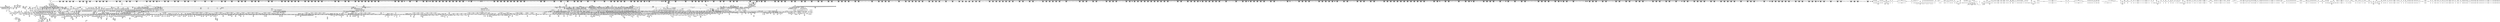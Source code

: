 digraph {
	CE0x6e1eab0 [shape=record,shape=Mrecord,label="{CE0x6e1eab0|i64_73|*Constant*}"]
	CE0x558d890 [shape=record,shape=Mrecord,label="{CE0x558d890|selinux_setprocattr:arrayidx40|security/selinux/hooks.c,5595}"]
	CE0x6f6d1d0 [shape=record,shape=Mrecord,label="{CE0x6f6d1d0|cred_sid:bb|*SummSource*}"]
	CE0x55f63a0 [shape=record,shape=Mrecord,label="{CE0x55f63a0|i64*_getelementptr_inbounds_(_13_x_i64_,_13_x_i64_*___llvm_gcov_ctr126,_i64_0,_i64_1)|*Constant*|*SummSource*}"]
	CE0x5621d70 [shape=record,shape=Mrecord,label="{CE0x5621d70|selinux_setprocattr:tmp139|security/selinux/hooks.c,5642}"]
	CE0x6f3e200 [shape=record,shape=Mrecord,label="{CE0x6f3e200|rcu_lock_acquire:tmp7|*SummSource*}"]
	CE0x55d39e0 [shape=record,shape=Mrecord,label="{CE0x55d39e0|may_create_key:ctx|Function::may_create_key&Arg::ctx::}"]
	CE0x55709f0 [shape=record,shape=Mrecord,label="{CE0x55709f0|selinux_setprocattr:conv41|security/selinux/hooks.c,5595}"]
	CE0x5658b20 [shape=record,shape=Mrecord,label="{CE0x5658b20|task_sid:tmp15|security/selinux/hooks.c,208|*SummSource*}"]
	CE0x6f34670 [shape=record,shape=Mrecord,label="{CE0x6f34670|VOIDTB_TE:_CE_16,20_|*MultipleSource*|Function::cred_sid&Arg::cred::|*LoadInst*|security/selinux/hooks.c,208|security/selinux/hooks.c,196}"]
	CE0x5616370 [shape=record,shape=Mrecord,label="{CE0x5616370|task_sid:tmp24|security/selinux/hooks.c,208|*SummSink*}"]
	CE0x5701d40 [shape=record,shape=Mrecord,label="{CE0x5701d40|selinux_setprocattr:if.then74}"]
	CE0x55701c0 [shape=record,shape=Mrecord,label="{CE0x55701c0|selinux_setprocattr:tmp68|*LoadInst*|security/selinux/hooks.c,5595}"]
	CE0x6e1ccd0 [shape=record,shape=Mrecord,label="{CE0x6e1ccd0|selinux_setprocattr:tmp154|security/selinux/hooks.c,5647|*SummSource*}"]
	CE0x55f4c30 [shape=record,shape=Mrecord,label="{CE0x55f4c30|i64*_getelementptr_inbounds_(_11_x_i64_,_11_x_i64_*___llvm_gcov_ctr127,_i64_0,_i64_8)|*Constant*}"]
	CE0x6e5e710 [shape=record,shape=Mrecord,label="{CE0x6e5e710|_call_void___preempt_count_sub(i32_1)_#10,_!dbg_!27715|include/linux/rcupdate.h,244|*SummSink*}"]
	CE0x5641340 [shape=record,shape=Mrecord,label="{CE0x5641340|24:_i32,_2088:_%struct.task_struct*,_2472:_%struct.cred*,_:_CRE_6353,6354_}"]
	CE0x559eb20 [shape=record,shape=Mrecord,label="{CE0x559eb20|selinux_setprocattr:tmp97|security/selinux/hooks.c,5611}"]
	CE0x6f1b770 [shape=record,shape=Mrecord,label="{CE0x6f1b770|current_sid:tmp16|security/selinux/hooks.c,218}"]
	CE0x563d0a0 [shape=record,shape=Mrecord,label="{CE0x563d0a0|24:_i32,_2088:_%struct.task_struct*,_2472:_%struct.cred*,_:_CRE_6312,6313_}"]
	CE0x56d6f50 [shape=record,shape=Mrecord,label="{CE0x56d6f50|24:_i32,_2088:_%struct.task_struct*,_2472:_%struct.cred*,_:_CRE_600,608_|*MultipleSource*|Function::task_sid&Arg::task::|Function::current_has_perm&Arg::tsk::|include/linux/ptrace.h,91|Function::selinux_setprocattr&Arg::p::|Function::may_create_key&Arg::ctx::|security/selinux/hooks.c,5670|Function::ptrace_parent&Arg::task::}"]
	CE0x56e9df0 [shape=record,shape=Mrecord,label="{CE0x56e9df0|24:_i32,_2088:_%struct.task_struct*,_2472:_%struct.cred*,_:_CRE_2368,2376_|*MultipleSource*|Function::task_sid&Arg::task::|Function::current_has_perm&Arg::tsk::|include/linux/ptrace.h,91|Function::selinux_setprocattr&Arg::p::|Function::may_create_key&Arg::ctx::|security/selinux/hooks.c,5670|Function::ptrace_parent&Arg::task::}"]
	CE0x55e2c20 [shape=record,shape=Mrecord,label="{CE0x55e2c20|selinux_setprocattr:if.end139}"]
	CE0x55d19c0 [shape=record,shape=Mrecord,label="{CE0x55d19c0|selinux_setprocattr:tmp77|security/selinux/hooks.c,5600|*SummSource*}"]
	CE0x55d1500 [shape=record,shape=Mrecord,label="{CE0x55d1500|selinux_setprocattr:tmp76|security/selinux/hooks.c,5600|*SummSink*}"]
	CE0x6f29a70 [shape=record,shape=Mrecord,label="{CE0x6f29a70|i32_1|*Constant*}"]
	CE0x6f63530 [shape=record,shape=Mrecord,label="{CE0x6f63530|i64*_getelementptr_inbounds_(_4_x_i64_,_4_x_i64_*___llvm_gcov_ctr133,_i64_0,_i64_0)|*Constant*|*SummSource*}"]
	CE0x6e21d90 [shape=record,shape=Mrecord,label="{CE0x6e21d90|selinux_setprocattr:tmp162|security/selinux/hooks.c,5650|*SummSink*}"]
	CE0x6f5d3f0 [shape=record,shape=Mrecord,label="{CE0x6f5d3f0|rcu_read_unlock:tobool|include/linux/rcupdate.h,933}"]
	CE0x6e22f40 [shape=record,shape=Mrecord,label="{CE0x6e22f40|i64_75|*Constant*|*SummSink*}"]
	CE0x55fe990 [shape=record,shape=Mrecord,label="{CE0x55fe990|selinux_setprocattr:tmp119|security/selinux/hooks.c,5636|*SummSink*}"]
	CE0x6ee9100 [shape=record,shape=Mrecord,label="{CE0x6ee9100|GLOBAL:ptrace_parent.__warned|Global_var:ptrace_parent.__warned|*SummSink*}"]
	CE0x6f0ff10 [shape=record,shape=Mrecord,label="{CE0x6f0ff10|task_sid:tmp5|security/selinux/hooks.c,208|*SummSource*}"]
	CE0x6f17cf0 [shape=record,shape=Mrecord,label="{CE0x6f17cf0|rcu_lock_acquire:tmp2|*SummSink*}"]
	CE0x5713940 [shape=record,shape=Mrecord,label="{CE0x5713940|selinux_setprocattr:tmp41}"]
	CE0x5577a60 [shape=record,shape=Mrecord,label="{CE0x5577a60|selinux_setprocattr:tmp55|security/selinux/hooks.c,5594}"]
	CE0x56e4ee0 [shape=record,shape=Mrecord,label="{CE0x56e4ee0|24:_i32,_2088:_%struct.task_struct*,_2472:_%struct.cred*,_:_CRE_2120,2128_|*MultipleSource*|Function::task_sid&Arg::task::|Function::current_has_perm&Arg::tsk::|include/linux/ptrace.h,91|Function::selinux_setprocattr&Arg::p::|Function::may_create_key&Arg::ctx::|security/selinux/hooks.c,5670|Function::ptrace_parent&Arg::task::}"]
	CE0x55bdee0 [shape=record,shape=Mrecord,label="{CE0x55bdee0|selinux_setprocattr:tmp90|security/selinux/hooks.c,5607}"]
	CE0x6f36350 [shape=record,shape=Mrecord,label="{CE0x6f36350|i8_1|*Constant*}"]
	CE0x571b920 [shape=record,shape=Mrecord,label="{CE0x571b920|selinux_setprocattr:if.end125|*SummSource*}"]
	CE0x5669920 [shape=record,shape=Mrecord,label="{CE0x5669920|selinux_setprocattr:call77|security/selinux/hooks.c,5625|*SummSink*}"]
	CE0x6ee18f0 [shape=record,shape=Mrecord,label="{CE0x6ee18f0|ptrace_parent:tmp30|include/linux/ptrace.h,92}"]
	CE0x56f6ab0 [shape=record,shape=Mrecord,label="{CE0x56f6ab0|24:_i32,_2088:_%struct.task_struct*,_2472:_%struct.cred*,_:_CRE_2840,2848_|*MultipleSource*|Function::task_sid&Arg::task::|Function::current_has_perm&Arg::tsk::|include/linux/ptrace.h,91|Function::selinux_setprocattr&Arg::p::|Function::may_create_key&Arg::ctx::|security/selinux/hooks.c,5670|Function::ptrace_parent&Arg::task::}"]
	CE0x572abe0 [shape=record,shape=Mrecord,label="{CE0x572abe0|avc_has_perm:ssid|Function::avc_has_perm&Arg::ssid::}"]
	CE0x6e6cef0 [shape=record,shape=Mrecord,label="{CE0x6e6cef0|_ret_void,_!dbg_!27720|./arch/x86/include/asm/preempt.h,78|*SummSink*}"]
	CE0x55d30a0 [shape=record,shape=Mrecord,label="{CE0x55d30a0|24:_i32,_2088:_%struct.task_struct*,_2472:_%struct.cred*,_:_CRE_80,84_|*MultipleSource*|Function::task_sid&Arg::task::|Function::current_has_perm&Arg::tsk::|include/linux/ptrace.h,91|Function::selinux_setprocattr&Arg::p::|Function::may_create_key&Arg::ctx::|security/selinux/hooks.c,5670|Function::ptrace_parent&Arg::task::}"]
	CE0x6e361f0 [shape=record,shape=Mrecord,label="{CE0x6e361f0|selinux_setprocattr:tmp182|security/selinux/hooks.c,5663|*SummSink*}"]
	CE0x6e50370 [shape=record,shape=Mrecord,label="{CE0x6e50370|selinux_setprocattr:tmp211|*SummSource*}"]
	CE0x6eddd30 [shape=record,shape=Mrecord,label="{CE0x6eddd30|ptrace_parent:lnot1|include/linux/ptrace.h,91|*SummSink*}"]
	CE0x6e441f0 [shape=record,shape=Mrecord,label="{CE0x6e441f0|selinux_setprocattr:tmp194|security/selinux/hooks.c,5675|*SummSink*}"]
	CE0x5663010 [shape=record,shape=Mrecord,label="{CE0x5663010|ptrace_parent:tmp7|include/linux/ptrace.h,92|*SummSource*}"]
	CE0x5579150 [shape=record,shape=Mrecord,label="{CE0x5579150|COLLAPSED:_CMRE:_elem_0::|security/selinux/hooks.c,5594}"]
	CE0x6e1cde0 [shape=record,shape=Mrecord,label="{CE0x6e1cde0|selinux_setprocattr:tmp154|security/selinux/hooks.c,5647|*SummSink*}"]
	CE0x6f59720 [shape=record,shape=Mrecord,label="{CE0x6f59720|rcu_lock_acquire:tmp6}"]
	CE0x5628560 [shape=record,shape=Mrecord,label="{CE0x5628560|24:_i32,_2088:_%struct.task_struct*,_2472:_%struct.cred*,_:_CRE_2940,2941_}"]
	CE0x55f15d0 [shape=record,shape=Mrecord,label="{CE0x55f15d0|ptrace_parent:if.end|*SummSource*}"]
	CE0x6e13b20 [shape=record,shape=Mrecord,label="{CE0x6e13b20|selinux_setprocattr:keycreate_sid|security/selinux/hooks.c,5644|*SummSource*}"]
	CE0x5588350 [shape=record,shape=Mrecord,label="{CE0x5588350|rcu_lock_acquire:map|Function::rcu_lock_acquire&Arg::map::|*SummSource*}"]
	CE0x5573f30 [shape=record,shape=Mrecord,label="{CE0x5573f30|i64_13|*Constant*|*SummSource*}"]
	CE0x6e435e0 [shape=record,shape=Mrecord,label="{CE0x6e435e0|selinux_setprocattr:tmp192|security/selinux/hooks.c,5675|*SummSource*}"]
	CE0x56e2c80 [shape=record,shape=Mrecord,label="{CE0x56e2c80|24:_i32,_2088:_%struct.task_struct*,_2472:_%struct.cred*,_:_CRE_2052,2056_|*MultipleSource*|Function::task_sid&Arg::task::|Function::current_has_perm&Arg::tsk::|include/linux/ptrace.h,91|Function::selinux_setprocattr&Arg::p::|Function::may_create_key&Arg::ctx::|security/selinux/hooks.c,5670|Function::ptrace_parent&Arg::task::}"]
	CE0x557c2f0 [shape=record,shape=Mrecord,label="{CE0x557c2f0|get_current:tmp2}"]
	CE0x6ef1a50 [shape=record,shape=Mrecord,label="{CE0x6ef1a50|rcu_read_unlock:do.end}"]
	CE0x56e3360 [shape=record,shape=Mrecord,label="{CE0x56e3360|24:_i32,_2088:_%struct.task_struct*,_2472:_%struct.cred*,_:_CRE_2064,2072_|*MultipleSource*|Function::task_sid&Arg::task::|Function::current_has_perm&Arg::tsk::|include/linux/ptrace.h,91|Function::selinux_setprocattr&Arg::p::|Function::may_create_key&Arg::ctx::|security/selinux/hooks.c,5670|Function::ptrace_parent&Arg::task::}"]
	CE0x5702d70 [shape=record,shape=Mrecord,label="{CE0x5702d70|selinux_setprocattr:error.0}"]
	CE0x560a340 [shape=record,shape=Mrecord,label="{CE0x560a340|selinux_setprocattr:tmp131|security/selinux/hooks.c,5640}"]
	CE0x6e2cda0 [shape=record,shape=Mrecord,label="{CE0x6e2cda0|selinux_setprocattr:tmp174|security/selinux/hooks.c,5657|*SummSource*}"]
	CE0x6e5b410 [shape=record,shape=Mrecord,label="{CE0x6e5b410|get_current:bb}"]
	CE0x6f11050 [shape=record,shape=Mrecord,label="{CE0x6f11050|GLOBAL:task_sid.__warned|Global_var:task_sid.__warned|*SummSource*}"]
	CE0x6f39da0 [shape=record,shape=Mrecord,label="{CE0x6f39da0|task_sid:tmp3}"]
	CE0x56193e0 [shape=record,shape=Mrecord,label="{CE0x56193e0|_call_void_lockdep_rcu_suspicious(i8*_getelementptr_inbounds_(_25_x_i8_,_25_x_i8_*_.str45,_i32_0,_i32_0),_i32_934,_i8*_getelementptr_inbounds_(_44_x_i8_,_44_x_i8_*_.str47,_i32_0,_i32_0))_#10,_!dbg_!27726|include/linux/rcupdate.h,933}"]
	CE0x6f61f70 [shape=record,shape=Mrecord,label="{CE0x6f61f70|rcu_read_unlock:tmp19|include/linux/rcupdate.h,933}"]
	CE0x55f2340 [shape=record,shape=Mrecord,label="{CE0x55f2340|rcu_read_lock:tmp10|include/linux/rcupdate.h,882|*SummSink*}"]
	CE0x6f377b0 [shape=record,shape=Mrecord,label="{CE0x6f377b0|rcu_read_lock:tmp12|include/linux/rcupdate.h,882}"]
	CE0x565d250 [shape=record,shape=Mrecord,label="{CE0x565d250|task_sid:do.body5|*SummSource*}"]
	CE0x5656230 [shape=record,shape=Mrecord,label="{CE0x5656230|i64*_getelementptr_inbounds_(_13_x_i64_,_13_x_i64_*___llvm_gcov_ctr126,_i64_0,_i64_10)|*Constant*|*SummSource*}"]
	CE0x55c6c20 [shape=record,shape=Mrecord,label="{CE0x55c6c20|ptrace_parent:if.then}"]
	CE0x55e7e20 [shape=record,shape=Mrecord,label="{CE0x55e7e20|selinux_setprocattr:if.then|*SummSource*}"]
	CE0x5737450 [shape=record,shape=Mrecord,label="{CE0x5737450|rcu_read_lock:tmp17|include/linux/rcupdate.h,882|*SummSource*}"]
	CE0x556ea90 [shape=record,shape=Mrecord,label="{CE0x556ea90|selinux_setprocattr:if.else96|*SummSink*}"]
	CE0x6e37180 [shape=record,shape=Mrecord,label="{CE0x6e37180|i64*_getelementptr_inbounds_(_102_x_i64_,_102_x_i64_*___llvm_gcov_ctr330,_i64_0,_i64_83)|*Constant*|*SummSource*}"]
	CE0x55fdd70 [shape=record,shape=Mrecord,label="{CE0x55fdd70|selinux_setprocattr:tobool82|security/selinux/hooks.c,5636|*SummSource*}"]
	CE0x6eed720 [shape=record,shape=Mrecord,label="{CE0x6eed720|rcu_read_unlock:tmp16|include/linux/rcupdate.h,933}"]
	CE0x6e39570 [shape=record,shape=Mrecord,label="{CE0x6e39570|selinux_setprocattr:call121|security/selinux/hooks.c,5670|*SummSink*}"]
	CE0x564dd90 [shape=record,shape=Mrecord,label="{CE0x564dd90|24:_i32,_2088:_%struct.task_struct*,_2472:_%struct.cred*,_:_CRE_10608,10609_|*MultipleSource*|Function::task_sid&Arg::task::|Function::current_has_perm&Arg::tsk::|include/linux/ptrace.h,91|Function::selinux_setprocattr&Arg::p::|Function::may_create_key&Arg::ctx::|security/selinux/hooks.c,5670|Function::ptrace_parent&Arg::task::}"]
	CE0x55d1c50 [shape=record,shape=Mrecord,label="{CE0x55d1c50|24:_i32,_2088:_%struct.task_struct*,_2472:_%struct.cred*,_:_CRE_216,224_|*MultipleSource*|Function::task_sid&Arg::task::|Function::current_has_perm&Arg::tsk::|include/linux/ptrace.h,91|Function::selinux_setprocattr&Arg::p::|Function::may_create_key&Arg::ctx::|security/selinux/hooks.c,5670|Function::ptrace_parent&Arg::task::}"]
	CE0x572aed0 [shape=record,shape=Mrecord,label="{CE0x572aed0|i16_2|*Constant*}"]
	CE0x5726c00 [shape=record,shape=Mrecord,label="{CE0x5726c00|task_sid:real_cred|security/selinux/hooks.c,208|*SummSink*}"]
	CE0x5711850 [shape=record,shape=Mrecord,label="{CE0x5711850|selinux_setprocattr:if.else88|*SummSink*}"]
	CE0x56fc0a0 [shape=record,shape=Mrecord,label="{CE0x56fc0a0|i64*_getelementptr_inbounds_(_2_x_i64_,_2_x_i64_*___llvm_gcov_ctr98,_i64_0,_i64_1)|*Constant*}"]
	CE0x55bca80 [shape=record,shape=Mrecord,label="{CE0x55bca80|i64_3|*Constant*}"]
	CE0x563b360 [shape=record,shape=Mrecord,label="{CE0x563b360|24:_i32,_2088:_%struct.task_struct*,_2472:_%struct.cred*,_:_CRE_6294,6295_}"]
	CE0x56d4c40 [shape=record,shape=Mrecord,label="{CE0x56d4c40|24:_i32,_2088:_%struct.task_struct*,_2472:_%struct.cred*,_:_CRE_512,520_|*MultipleSource*|Function::task_sid&Arg::task::|Function::current_has_perm&Arg::tsk::|include/linux/ptrace.h,91|Function::selinux_setprocattr&Arg::p::|Function::may_create_key&Arg::ctx::|security/selinux/hooks.c,5670|Function::ptrace_parent&Arg::task::}"]
	CE0x6f5b5d0 [shape=record,shape=Mrecord,label="{CE0x6f5b5d0|task_sid:tmp12|security/selinux/hooks.c,208}"]
	CE0x56cdc20 [shape=record,shape=Mrecord,label="{CE0x56cdc20|rcu_read_unlock:tmp5|include/linux/rcupdate.h,933|*SummSource*}"]
	CE0x557d6c0 [shape=record,shape=Mrecord,label="{CE0x557d6c0|selinux_setprocattr:if.then113|*SummSink*}"]
	CE0x6f5a580 [shape=record,shape=Mrecord,label="{CE0x6f5a580|task_sid:tmp9|security/selinux/hooks.c,208}"]
	CE0x6e24800 [shape=record,shape=Mrecord,label="{CE0x6e24800|selinux_setprocattr:tmp166|security/selinux/hooks.c,5654|*SummSource*}"]
	CE0x5735050 [shape=record,shape=Mrecord,label="{CE0x5735050|i64*_getelementptr_inbounds_(_2_x_i64_,_2_x_i64_*___llvm_gcov_ctr136,_i64_0,_i64_0)|*Constant*|*SummSource*}"]
	CE0x55f66f0 [shape=record,shape=Mrecord,label="{CE0x55f66f0|ptrace_parent:if.end11|*SummSink*}"]
	CE0x56e4120 [shape=record,shape=Mrecord,label="{CE0x56e4120|24:_i32,_2088:_%struct.task_struct*,_2472:_%struct.cred*,_:_CRE_2088,2096_|*MultipleSource*|Function::task_sid&Arg::task::|Function::current_has_perm&Arg::tsk::|include/linux/ptrace.h,91|Function::selinux_setprocattr&Arg::p::|Function::may_create_key&Arg::ctx::|security/selinux/hooks.c,5670|Function::ptrace_parent&Arg::task::}"]
	CE0x56c2d30 [shape=record,shape=Mrecord,label="{CE0x56c2d30|task_sid:tmp12|security/selinux/hooks.c,208}"]
	CE0x6e13ab0 [shape=record,shape=Mrecord,label="{CE0x6e13ab0|selinux_setprocattr:keycreate_sid|security/selinux/hooks.c,5644}"]
	CE0x5587d00 [shape=record,shape=Mrecord,label="{CE0x5587d00|selinux_setprocattr:tmp51|security/selinux/hooks.c,5590}"]
	CE0x6ee82f0 [shape=record,shape=Mrecord,label="{CE0x6ee82f0|ptrace_parent:tmp11|include/linux/ptrace.h,92|*SummSink*}"]
	CE0x56c7ae0 [shape=record,shape=Mrecord,label="{CE0x56c7ae0|ptrace_parent:if.then8|*SummSource*}"]
	CE0x5708810 [shape=record,shape=Mrecord,label="{CE0x5708810|selinux_setprocattr:tmp1}"]
	CE0x6f15f70 [shape=record,shape=Mrecord,label="{CE0x6f15f70|__rcu_read_unlock:entry|*SummSource*}"]
	CE0x6ee7d90 [shape=record,shape=Mrecord,label="{CE0x6ee7d90|ptrace_parent:tmp10|include/linux/ptrace.h,92|*SummSink*}"]
	CE0x6e5fe80 [shape=record,shape=Mrecord,label="{CE0x6e5fe80|rcu_lock_release:bb}"]
	CE0x55ee780 [shape=record,shape=Mrecord,label="{CE0x55ee780|selinux_setprocattr:if.end132|*SummSink*}"]
	CE0x6f492b0 [shape=record,shape=Mrecord,label="{CE0x6f492b0|rcu_lock_release:indirectgoto|*SummSource*}"]
	CE0x6e8fdf0 [shape=record,shape=Mrecord,label="{CE0x6e8fdf0|i64*_getelementptr_inbounds_(_4_x_i64_,_4_x_i64_*___llvm_gcov_ctr129,_i64_0,_i64_0)|*Constant*|*SummSource*}"]
	CE0x55fd400 [shape=record,shape=Mrecord,label="{CE0x55fd400|selinux_setprocattr:tmp116|security/selinux/hooks.c,5635|*SummSink*}"]
	CE0x570d320 [shape=record,shape=Mrecord,label="{CE0x570d320|rcu_read_lock:land.lhs.true}"]
	CE0x56506c0 [shape=record,shape=Mrecord,label="{CE0x56506c0|ptrace_parent:tmp25|include/linux/ptrace.h,92|*SummSink*}"]
	CE0x5649af0 [shape=record,shape=Mrecord,label="{CE0x5649af0|24:_i32,_2088:_%struct.task_struct*,_2472:_%struct.cred*,_:_CRE_6644,6648_|*MultipleSource*|Function::task_sid&Arg::task::|Function::current_has_perm&Arg::tsk::|include/linux/ptrace.h,91|Function::selinux_setprocattr&Arg::p::|Function::may_create_key&Arg::ctx::|security/selinux/hooks.c,5670|Function::ptrace_parent&Arg::task::}"]
	CE0x6e18730 [shape=record,shape=Mrecord,label="{CE0x6e18730|selinux_setprocattr:tmp150|security/selinux/hooks.c,5646|*SummSink*}"]
	CE0x6f491a0 [shape=record,shape=Mrecord,label="{CE0x6f491a0|void_(i32*,_i32,_i32*)*_asm_addl_$1,_%gs:$0_,_*m,ri,*m,_dirflag_,_fpsr_,_flags_|*SummSink*}"]
	CE0x562df60 [shape=record,shape=Mrecord,label="{CE0x562df60|24:_i32,_2088:_%struct.task_struct*,_2472:_%struct.cred*,_:_CRE_3056,3064_|*MultipleSource*|Function::task_sid&Arg::task::|Function::current_has_perm&Arg::tsk::|include/linux/ptrace.h,91|Function::selinux_setprocattr&Arg::p::|Function::may_create_key&Arg::ctx::|security/selinux/hooks.c,5670|Function::ptrace_parent&Arg::task::}"]
	CE0x56f1ba0 [shape=record,shape=Mrecord,label="{CE0x56f1ba0|24:_i32,_2088:_%struct.task_struct*,_2472:_%struct.cred*,_:_CRE_2672,2680_|*MultipleSource*|Function::task_sid&Arg::task::|Function::current_has_perm&Arg::tsk::|include/linux/ptrace.h,91|Function::selinux_setprocattr&Arg::p::|Function::may_create_key&Arg::ctx::|security/selinux/hooks.c,5670|Function::ptrace_parent&Arg::task::}"]
	CE0x56faa50 [shape=record,shape=Mrecord,label="{CE0x56faa50|i64*_getelementptr_inbounds_(_102_x_i64_,_102_x_i64_*___llvm_gcov_ctr330,_i64_0,_i64_0)|*Constant*|*SummSink*}"]
	CE0x556a3a0 [shape=record,shape=Mrecord,label="{CE0x556a3a0|selinux_setprocattr:size|Function::selinux_setprocattr&Arg::size::}"]
	CE0x5595c90 [shape=record,shape=Mrecord,label="{CE0x5595c90|i64*_getelementptr_inbounds_(_102_x_i64_,_102_x_i64_*___llvm_gcov_ctr330,_i64_0,_i64_45)|*Constant*}"]
	CE0x56245d0 [shape=record,shape=Mrecord,label="{CE0x56245d0|GLOBAL:audit_log_n_untrustedstring|*Constant*|*SummSource*}"]
	CE0x55fd280 [shape=record,shape=Mrecord,label="{CE0x55fd280|selinux_setprocattr:tmp116|security/selinux/hooks.c,5635}"]
	CE0x56269c0 [shape=record,shape=Mrecord,label="{CE0x56269c0|24:_i32,_2088:_%struct.task_struct*,_2472:_%struct.cred*,_:_CRE_2923,2924_}"]
	CE0x562a440 [shape=record,shape=Mrecord,label="{CE0x562a440|24:_i32,_2088:_%struct.task_struct*,_2472:_%struct.cred*,_:_CRE_2959,2960_}"]
	CE0x56ca450 [shape=record,shape=Mrecord,label="{CE0x56ca450|24:_i32,_2088:_%struct.task_struct*,_2472:_%struct.cred*,_:_CRE_400,408_|*MultipleSource*|Function::task_sid&Arg::task::|Function::current_has_perm&Arg::tsk::|include/linux/ptrace.h,91|Function::selinux_setprocattr&Arg::p::|Function::may_create_key&Arg::ctx::|security/selinux/hooks.c,5670|Function::ptrace_parent&Arg::task::}"]
	CE0x570fa60 [shape=record,shape=Mrecord,label="{CE0x570fa60|selinux_setprocattr:if.end31|*SummSink*}"]
	CE0x5708a00 [shape=record,shape=Mrecord,label="{CE0x5708a00|i64*_getelementptr_inbounds_(_2_x_i64_,_2_x_i64_*___llvm_gcov_ctr331,_i64_0,_i64_1)|*Constant*}"]
	CE0x6e120e0 [shape=record,shape=Mrecord,label="{CE0x6e120e0|selinux_setprocattr:tmp143|security/selinux/hooks.c,5644}"]
	CE0x6e65070 [shape=record,shape=Mrecord,label="{CE0x6e65070|__rcu_read_unlock:tmp7|include/linux/rcupdate.h,245}"]
	CE0x6e2c150 [shape=record,shape=Mrecord,label="{CE0x6e2c150|selinux_setprocattr:tmp173|security/selinux/hooks.c,5657|*SummSource*}"]
	CE0x5709bd0 [shape=record,shape=Mrecord,label="{CE0x5709bd0|selinux_setprocattr:tmp34|security/selinux/hooks.c,5586|*SummSink*}"]
	CE0x565f1c0 [shape=record,shape=Mrecord,label="{CE0x565f1c0|ptrace_parent:tmp22|include/linux/ptrace.h,92}"]
	CE0x6ee6ad0 [shape=record,shape=Mrecord,label="{CE0x6ee6ad0|ptrace_parent:tmp36|include/linux/ptrace.h,94|*SummSource*}"]
	CE0x5646080 [shape=record,shape=Mrecord,label="{CE0x5646080|24:_i32,_2088:_%struct.task_struct*,_2472:_%struct.cred*,_:_CRE_6504,6512_|*MultipleSource*|Function::task_sid&Arg::task::|Function::current_has_perm&Arg::tsk::|include/linux/ptrace.h,91|Function::selinux_setprocattr&Arg::p::|Function::may_create_key&Arg::ctx::|security/selinux/hooks.c,5670|Function::ptrace_parent&Arg::task::}"]
	CE0x563fc80 [shape=record,shape=Mrecord,label="{CE0x563fc80|24:_i32,_2088:_%struct.task_struct*,_2472:_%struct.cred*,_:_CRE_6339,6340_}"]
	CE0x5613220 [shape=record,shape=Mrecord,label="{CE0x5613220|GLOBAL:cred_sid|*Constant*|*SummSink*}"]
	CE0x55bf320 [shape=record,shape=Mrecord,label="{CE0x55bf320|selinux_setprocattr:tobool33|security/selinux/hooks.c,5594|*SummSink*}"]
	CE0x5656590 [shape=record,shape=Mrecord,label="{CE0x5656590|task_sid:tmp24|security/selinux/hooks.c,208}"]
	CE0x572dca0 [shape=record,shape=Mrecord,label="{CE0x572dca0|GLOBAL:rcu_lock_map|Global_var:rcu_lock_map|*SummSource*}"]
	CE0x6ee5150 [shape=record,shape=Mrecord,label="{CE0x6ee5150|ptrace_parent:tmp34|include/linux/ptrace.h,93}"]
	CE0x573a040 [shape=record,shape=Mrecord,label="{CE0x573a040|24:_i32,_2088:_%struct.task_struct*,_2472:_%struct.cred*,_:_CRE_200,208_|*MultipleSource*|Function::task_sid&Arg::task::|Function::current_has_perm&Arg::tsk::|include/linux/ptrace.h,91|Function::selinux_setprocattr&Arg::p::|Function::may_create_key&Arg::ctx::|security/selinux/hooks.c,5670|Function::ptrace_parent&Arg::task::}"]
	CE0x5728d00 [shape=record,shape=Mrecord,label="{CE0x5728d00|ptrace_parent:do.body}"]
	CE0x6e1f900 [shape=record,shape=Mrecord,label="{CE0x6e1f900|selinux_setprocattr:tmp158|security/selinux/hooks.c,5649|*SummSink*}"]
	CE0x56c7900 [shape=record,shape=Mrecord,label="{CE0x56c7900|rcu_read_unlock:tmp1|*SummSink*}"]
	CE0x5618c60 [shape=record,shape=Mrecord,label="{CE0x5618c60|rcu_read_unlock:tmp17|include/linux/rcupdate.h,933|*SummSink*}"]
	CE0x55ce4c0 [shape=record,shape=Mrecord,label="{CE0x55ce4c0|selinux_setprocattr:call53|security/selinux/hooks.c,5600|*SummSource*}"]
	CE0x57107d0 [shape=record,shape=Mrecord,label="{CE0x57107d0|selinux_setprocattr:if.then127|*SummSink*}"]
	CE0x558b150 [shape=record,shape=Mrecord,label="{CE0x558b150|selinux_setprocattr:if.then44|*SummSink*}"]
	CE0x55d1010 [shape=record,shape=Mrecord,label="{CE0x55d1010|selinux_setprocattr:tmp75|security/selinux/hooks.c,5600|*SummSource*}"]
	CE0x57426b0 [shape=record,shape=Mrecord,label="{CE0x57426b0|selinux_setprocattr:tmp96|security/selinux/hooks.c,5611|*SummSource*}"]
	CE0x6e3b2b0 [shape=record,shape=Mrecord,label="{CE0x6e3b2b0|selinux_setprocattr:tobool122|security/selinux/hooks.c,5671}"]
	CE0x5656600 [shape=record,shape=Mrecord,label="{CE0x5656600|task_sid:tmp23|security/selinux/hooks.c,208|*SummSource*}"]
	CE0x5661d60 [shape=record,shape=Mrecord,label="{CE0x5661d60|ptrace_parent:call6|include/linux/ptrace.h,92}"]
	CE0x5666d90 [shape=record,shape=Mrecord,label="{CE0x5666d90|selinux_setprocattr:tmp105|security/selinux/hooks.c,5622|*SummSink*}"]
	CE0x6e697f0 [shape=record,shape=Mrecord,label="{CE0x6e697f0|__rcu_read_unlock:tmp3|*SummSource*}"]
	CE0x562e9b0 [shape=record,shape=Mrecord,label="{CE0x562e9b0|24:_i32,_2088:_%struct.task_struct*,_2472:_%struct.cred*,_:_CRE_3080,3084_|*MultipleSource*|Function::task_sid&Arg::task::|Function::current_has_perm&Arg::tsk::|include/linux/ptrace.h,91|Function::selinux_setprocattr&Arg::p::|Function::may_create_key&Arg::ctx::|security/selinux/hooks.c,5670|Function::ptrace_parent&Arg::task::}"]
	CE0x56edf90 [shape=record,shape=Mrecord,label="{CE0x56edf90|24:_i32,_2088:_%struct.task_struct*,_2472:_%struct.cred*,_:_CRE_2529,2530_}"]
	"CONST[source:0(mediator),value:2(dynamic)][purpose:{object}][SnkIdx:14]"
	CE0x6f27930 [shape=record,shape=Mrecord,label="{CE0x6f27930|task_sid:do.end6}"]
	CE0x56507a0 [shape=record,shape=Mrecord,label="{CE0x56507a0|ptrace_parent:tmp26|include/linux/ptrace.h,92|*SummSource*}"]
	CE0x6eeae40 [shape=record,shape=Mrecord,label="{CE0x6eeae40|task_sid:tobool4|security/selinux/hooks.c,208|*SummSink*}"]
	CE0x5642980 [shape=record,shape=Mrecord,label="{CE0x5642980|24:_i32,_2088:_%struct.task_struct*,_2472:_%struct.cred*,_:_CRE_6392,6400_|*MultipleSource*|Function::task_sid&Arg::task::|Function::current_has_perm&Arg::tsk::|include/linux/ptrace.h,91|Function::selinux_setprocattr&Arg::p::|Function::may_create_key&Arg::ctx::|security/selinux/hooks.c,5670|Function::ptrace_parent&Arg::task::}"]
	CE0x55981e0 [shape=record,shape=Mrecord,label="{CE0x55981e0|selinux_setprocattr:call49|security/selinux/hooks.c,5599|*SummSink*}"]
	CE0x5663080 [shape=record,shape=Mrecord,label="{CE0x5663080|ptrace_parent:tmp7|include/linux/ptrace.h,92|*SummSink*}"]
	CE0x5595580 [shape=record,shape=Mrecord,label="{CE0x5595580|selinux_setprocattr:sub64|security/selinux/hooks.c,5608}"]
	CE0x6f62d70 [shape=record,shape=Mrecord,label="{CE0x6f62d70|COLLAPSED:_GCMRE___llvm_gcov_ctr133_internal_global_4_x_i64_zeroinitializer:_elem_0:default:}"]
	CE0x5627040 [shape=record,shape=Mrecord,label="{CE0x5627040|24:_i32,_2088:_%struct.task_struct*,_2472:_%struct.cred*,_:_CRE_2927,2928_}"]
	CE0x6e19480 [shape=record,shape=Mrecord,label="{CE0x6e19480|ptrace_parent:tmp32|include/linux/ptrace.h,92|*SummSink*}"]
	CE0x6f52f20 [shape=record,shape=Mrecord,label="{CE0x6f52f20|i32_208|*Constant*}"]
	CE0x5725d60 [shape=record,shape=Mrecord,label="{CE0x5725d60|selinux_setprocattr:tmp73|security/selinux/hooks.c,5596}"]
	CE0x570b790 [shape=record,shape=Mrecord,label="{CE0x570b790|selinux_setprocattr:tmp9|security/selinux/hooks.c,5578}"]
	CE0x563c880 [shape=record,shape=Mrecord,label="{CE0x563c880|24:_i32,_2088:_%struct.task_struct*,_2472:_%struct.cred*,_:_CRE_6307,6308_}"]
	CE0x56032e0 [shape=record,shape=Mrecord,label="{CE0x56032e0|selinux_setprocattr:call85|security/selinux/hooks.c,5638|*SummSink*}"]
	CE0x6f14090 [shape=record,shape=Mrecord,label="{CE0x6f14090|_call_void_rcu_lock_release(%struct.lockdep_map*_rcu_lock_map)_#10,_!dbg_!27733|include/linux/rcupdate.h,935}"]
	CE0x6e69c30 [shape=record,shape=Mrecord,label="{CE0x6e69c30|__preempt_count_sub:sub|./arch/x86/include/asm/preempt.h,77|*SummSink*}"]
	CE0x562ce30 [shape=record,shape=Mrecord,label="{CE0x562ce30|24:_i32,_2088:_%struct.task_struct*,_2472:_%struct.cred*,_:_CRE_3008,3024_|*MultipleSource*|Function::task_sid&Arg::task::|Function::current_has_perm&Arg::tsk::|include/linux/ptrace.h,91|Function::selinux_setprocattr&Arg::p::|Function::may_create_key&Arg::ctx::|security/selinux/hooks.c,5670|Function::ptrace_parent&Arg::task::}"]
	CE0x5630f80 [shape=record,shape=Mrecord,label="{CE0x5630f80|24:_i32,_2088:_%struct.task_struct*,_2472:_%struct.cred*,_:_CRE_3144,3148_|*MultipleSource*|Function::task_sid&Arg::task::|Function::current_has_perm&Arg::tsk::|include/linux/ptrace.h,91|Function::selinux_setprocattr&Arg::p::|Function::may_create_key&Arg::ctx::|security/selinux/hooks.c,5670|Function::ptrace_parent&Arg::task::}"]
	CE0x56e6dd0 [shape=record,shape=Mrecord,label="{CE0x56e6dd0|24:_i32,_2088:_%struct.task_struct*,_2472:_%struct.cred*,_:_CRE_2256,2264_|*MultipleSource*|Function::task_sid&Arg::task::|Function::current_has_perm&Arg::tsk::|include/linux/ptrace.h,91|Function::selinux_setprocattr&Arg::p::|Function::may_create_key&Arg::ctx::|security/selinux/hooks.c,5670|Function::ptrace_parent&Arg::task::}"]
	CE0x6e53de0 [shape=record,shape=Mrecord,label="{CE0x6e53de0|selinux_setprocattr:tmp218|security/selinux/hooks.c,5688|*SummSource*}"]
	CE0x56c56f0 [shape=record,shape=Mrecord,label="{CE0x56c56f0|24:_i32,_2088:_%struct.task_struct*,_2472:_%struct.cred*,_:_CRE_304,312_|*MultipleSource*|Function::task_sid&Arg::task::|Function::current_has_perm&Arg::tsk::|include/linux/ptrace.h,91|Function::selinux_setprocattr&Arg::p::|Function::may_create_key&Arg::ctx::|security/selinux/hooks.c,5670|Function::ptrace_parent&Arg::task::}"]
	CE0x55c8dc0 [shape=record,shape=Mrecord,label="{CE0x55c8dc0|i64_39|*Constant*|*SummSource*}"]
	CE0x6e980f0 [shape=record,shape=Mrecord,label="{CE0x6e980f0|__preempt_count_add:tmp6|./arch/x86/include/asm/preempt.h,73|*SummSink*}"]
	CE0x6e160d0 [shape=record,shape=Mrecord,label="{CE0x6e160d0|selinux_setprocattr:tmp146|security/selinux/hooks.c,5645|*SummSource*}"]
	CE0x5583900 [shape=record,shape=Mrecord,label="{CE0x5583900|i64*_getelementptr_inbounds_(_102_x_i64_,_102_x_i64_*___llvm_gcov_ctr330,_i64_0,_i64_65)|*Constant*|*SummSink*}"]
	CE0x55c3050 [shape=record,shape=Mrecord,label="{CE0x55c3050|i64_34|*Constant*|*SummSink*}"]
	CE0x566ab50 [shape=record,shape=Mrecord,label="{CE0x566ab50|i64_53|*Constant*}"]
	CE0x5729530 [shape=record,shape=Mrecord,label="{CE0x5729530|i64_16|*Constant*}"]
	CE0x5603730 [shape=record,shape=Mrecord,label="{CE0x5603730|selinux_setprocattr:tobool86|security/selinux/hooks.c,5638}"]
	CE0x6e2f190 [shape=record,shape=Mrecord,label="{CE0x6e2f190|selinux_setprocattr:sid116|security/selinux/hooks.c,5661}"]
	CE0x6f0e390 [shape=record,shape=Mrecord,label="{CE0x6f0e390|task_sid:tmp25|security/selinux/hooks.c,208|*SummSource*}"]
	CE0x6f48060 [shape=record,shape=Mrecord,label="{CE0x6f48060|VOIDTB_TE:_CE_56,64_|*MultipleSource*|Function::cred_sid&Arg::cred::|*LoadInst*|security/selinux/hooks.c,208|security/selinux/hooks.c,196}"]
	CE0x6e443a0 [shape=record,shape=Mrecord,label="{CE0x6e443a0|selinux_setprocattr:tmp195|security/selinux/hooks.c,5676}"]
	CE0x55c4c80 [shape=record,shape=Mrecord,label="{CE0x55c4c80|selinux_setprocattr:conv70|security/selinux/hooks.c,5618|*SummSink*}"]
	CE0x55ba610 [shape=record,shape=Mrecord,label="{CE0x55ba610|selinux_setprocattr:size.addr.0|security/selinux/hooks.c, 5603|*SummSource*}"]
	CE0x558a950 [shape=record,shape=Mrecord,label="{CE0x558a950|selinux_setprocattr:if.then109}"]
	CE0x6f379c0 [shape=record,shape=Mrecord,label="{CE0x6f379c0|_call_void_mcount()_#3}"]
	CE0x55c1d20 [shape=record,shape=Mrecord,label="{CE0x55c1d20|i32_16777216|*Constant*|*SummSink*}"]
	CE0x6e573e0 [shape=record,shape=Mrecord,label="{CE0x6e573e0|selinux_setprocattr:tmp220|security/selinux/hooks.c,5692|*SummSource*}"]
	CE0x6f17c10 [shape=record,shape=Mrecord,label="{CE0x6f17c10|rcu_lock_acquire:tmp2}"]
	CE0x6e392b0 [shape=record,shape=Mrecord,label="{CE0x6e392b0|_ret_void,_!dbg_!27735|include/linux/rcupdate.h,884|*SummSource*}"]
	CE0x5737eb0 [shape=record,shape=Mrecord,label="{CE0x5737eb0|rcu_read_lock:tmp1|*SummSink*}"]
	CE0x6f25090 [shape=record,shape=Mrecord,label="{CE0x6f25090|i32_78|*Constant*|*SummSink*}"]
	CE0x563b9e0 [shape=record,shape=Mrecord,label="{CE0x563b9e0|24:_i32,_2088:_%struct.task_struct*,_2472:_%struct.cred*,_:_CRE_6298,6299_}"]
	CE0x5724270 [shape=record,shape=Mrecord,label="{CE0x5724270|selinux_setprocattr:if.end136}"]
	CE0x5619ec0 [shape=record,shape=Mrecord,label="{CE0x5619ec0|i32_934|*Constant*}"]
	CE0x6ee1810 [shape=record,shape=Mrecord,label="{CE0x6ee1810|i64*_getelementptr_inbounds_(_17_x_i64_,_17_x_i64_*___llvm_gcov_ctr164,_i64_0,_i64_13)|*Constant*|*SummSink*}"]
	CE0x557dce0 [shape=record,shape=Mrecord,label="{CE0x557dce0|i64*_getelementptr_inbounds_(_102_x_i64_,_102_x_i64_*___llvm_gcov_ctr330,_i64_0,_i64_15)|*Constant*|*SummSource*}"]
	CE0x6f60bc0 [shape=record,shape=Mrecord,label="{CE0x6f60bc0|__preempt_count_add:do.body|*SummSink*}"]
	CE0x5714000 [shape=record,shape=Mrecord,label="{CE0x5714000|24:_i32,_2088:_%struct.task_struct*,_2472:_%struct.cred*,_:_CRE_152,160_|*MultipleSource*|Function::task_sid&Arg::task::|Function::current_has_perm&Arg::tsk::|include/linux/ptrace.h,91|Function::selinux_setprocattr&Arg::p::|Function::may_create_key&Arg::ctx::|security/selinux/hooks.c,5670|Function::ptrace_parent&Arg::task::}"]
	CE0x55f6520 [shape=record,shape=Mrecord,label="{CE0x55f6520|ptrace_parent:do.body9}"]
	CE0x5589960 [shape=record,shape=Mrecord,label="{CE0x5589960|selinux_setprocattr:tmp2|security/selinux/hooks.c,5567|*SummSource*}"]
	"CONST[source:1(input),value:2(dynamic)][purpose:{object}][SrcIdx:22]"
	CE0x5704940 [shape=record,shape=Mrecord,label="{CE0x5704940|COLLAPSED:_GCMRE___llvm_gcov_ctr127_internal_global_11_x_i64_zeroinitializer:_elem_0:default:}"]
	CE0x5603ef0 [shape=record,shape=Mrecord,label="{CE0x5603ef0|i64_58|*Constant*}"]
	CE0x55b4fa0 [shape=record,shape=Mrecord,label="{CE0x55b4fa0|selinux_setprocattr:tmp172|security/selinux/hooks.c,5656}"]
	CE0x57004d0 [shape=record,shape=Mrecord,label="{CE0x57004d0|i32_1|*Constant*|*SummSink*}"]
	CE0x55965b0 [shape=record,shape=Mrecord,label="{CE0x55965b0|i64_14|*Constant*|*SummSource*}"]
	CE0x6e54b90 [shape=record,shape=Mrecord,label="{CE0x6e54b90|selinux_setprocattr:call140|security/selinux/hooks.c,5688|*SummSink*}"]
	CE0x561ca20 [shape=record,shape=Mrecord,label="{CE0x561ca20|i32_77|*Constant*}"]
	CE0x5706060 [shape=record,shape=Mrecord,label="{CE0x5706060|selinux_setprocattr:tmp44|*SummSource*}"]
	CE0x55ec1e0 [shape=record,shape=Mrecord,label="{CE0x55ec1e0|_call_void_asm_sideeffect_,_memory_,_dirflag_,_fpsr_,_flags_()_#3,_!dbg_!27714,_!srcloc_!27715|include/linux/rcupdate.h,239|*SummSink*}"]
	CE0x6ee0cb0 [shape=record,shape=Mrecord,label="{CE0x6ee0cb0|i64*_getelementptr_inbounds_(_17_x_i64_,_17_x_i64_*___llvm_gcov_ctr164,_i64_0,_i64_3)|*Constant*}"]
	CE0x56dc1f0 [shape=record,shape=Mrecord,label="{CE0x56dc1f0|24:_i32,_2088:_%struct.task_struct*,_2472:_%struct.cred*,_:_CRE_1808,1816_|*MultipleSource*|Function::task_sid&Arg::task::|Function::current_has_perm&Arg::tsk::|include/linux/ptrace.h,91|Function::selinux_setprocattr&Arg::p::|Function::may_create_key&Arg::ctx::|security/selinux/hooks.c,5670|Function::ptrace_parent&Arg::task::}"]
	CE0x55c5730 [shape=record,shape=Mrecord,label="{CE0x55c5730|GLOBAL:security_context_to_sid_force|*Constant*|*SummSink*}"]
	CE0x558fca0 [shape=record,shape=Mrecord,label="{CE0x558fca0|selinux_setprocattr:tmp28|security/selinux/hooks.c,5584}"]
	CE0x6e5c8a0 [shape=record,shape=Mrecord,label="{CE0x6e5c8a0|24:_i32,_2088:_%struct.task_struct*,_2472:_%struct.cred*,_:_CRE_699,700_}"]
	CE0x6ee0350 [shape=record,shape=Mrecord,label="{CE0x6ee0350|ptrace_parent:tmp5|include/linux/ptrace.h,91|*SummSource*}"]
	CE0x6f4c700 [shape=record,shape=Mrecord,label="{CE0x6f4c700|_call_void_asm_sideeffect_,_memory_,_dirflag_,_fpsr_,_flags_()_#3,_!dbg_!27711,_!srcloc_!27714|include/linux/rcupdate.h,244|*SummSink*}"]
	CE0x56ea4d0 [shape=record,shape=Mrecord,label="{CE0x56ea4d0|24:_i32,_2088:_%struct.task_struct*,_2472:_%struct.cred*,_:_CRE_2384,2392_|*MultipleSource*|Function::task_sid&Arg::task::|Function::current_has_perm&Arg::tsk::|include/linux/ptrace.h,91|Function::selinux_setprocattr&Arg::p::|Function::may_create_key&Arg::ctx::|security/selinux/hooks.c,5670|Function::ptrace_parent&Arg::task::}"]
	CE0x565cf70 [shape=record,shape=Mrecord,label="{CE0x565cf70|i64*_getelementptr_inbounds_(_11_x_i64_,_11_x_i64_*___llvm_gcov_ctr132,_i64_0,_i64_1)|*Constant*}"]
	CE0x5646ad0 [shape=record,shape=Mrecord,label="{CE0x5646ad0|24:_i32,_2088:_%struct.task_struct*,_2472:_%struct.cred*,_:_CRE_6528,6536_|*MultipleSource*|Function::task_sid&Arg::task::|Function::current_has_perm&Arg::tsk::|include/linux/ptrace.h,91|Function::selinux_setprocattr&Arg::p::|Function::may_create_key&Arg::ctx::|security/selinux/hooks.c,5670|Function::ptrace_parent&Arg::task::}"]
	CE0x557ea00 [shape=record,shape=Mrecord,label="{CE0x557ea00|selinux_setprocattr:if.then123}"]
	CE0x6e5d340 [shape=record,shape=Mrecord,label="{CE0x6e5d340|task_sid:tmp18|security/selinux/hooks.c,208|*SummSink*}"]
	CE0x57145e0 [shape=record,shape=Mrecord,label="{CE0x57145e0|task_sid:tmp19|security/selinux/hooks.c,208}"]
	CE0x55769b0 [shape=record,shape=Mrecord,label="{CE0x55769b0|i64_25|*Constant*|*SummSink*}"]
	CE0x570c9e0 [shape=record,shape=Mrecord,label="{CE0x570c9e0|selinux_setprocattr:if.then83|*SummSource*}"]
	CE0x6e13840 [shape=record,shape=Mrecord,label="{CE0x6e13840|selinux_setprocattr:call97|security/selinux/hooks.c,5645}"]
	CE0x55f3ac0 [shape=record,shape=Mrecord,label="{CE0x55f3ac0|i64_7|*Constant*}"]
	CE0x6f6ce40 [shape=record,shape=Mrecord,label="{CE0x6f6ce40|GLOBAL:__preempt_count|Global_var:__preempt_count|*SummSink*}"]
	CE0x562bb00 [shape=record,shape=Mrecord,label="{CE0x562bb00|24:_i32,_2088:_%struct.task_struct*,_2472:_%struct.cred*,_:_CRE_2973,2974_}"]
	CE0x6e31d00 [shape=record,shape=Mrecord,label="{CE0x6e31d00|avc_has_perm:ssid|Function::avc_has_perm&Arg::ssid::}"]
	CE0x5735500 [shape=record,shape=Mrecord,label="{CE0x5735500|selinux_setprocattr:tmp25|security/selinux/hooks.c,5583}"]
	CE0x55c97c0 [shape=record,shape=Mrecord,label="{CE0x55c97c0|selinux_setprocattr:call56|security/selinux/hooks.c,5601|*SummSource*}"]
	CE0x55cb1e0 [shape=record,shape=Mrecord,label="{CE0x55cb1e0|GLOBAL:capable|*Constant*|*SummSink*}"]
	CE0x559cf10 [shape=record,shape=Mrecord,label="{CE0x559cf10|GLOBAL:audit_log_end|*Constant*|*SummSource*}"]
	CE0x6f1d020 [shape=record,shape=Mrecord,label="{CE0x6f1d020|GLOBAL:current_sid.__warned|Global_var:current_sid.__warned|*SummSource*}"]
	CE0x6f4d120 [shape=record,shape=Mrecord,label="{CE0x6f4d120|rcu_lock_release:tmp6|*SummSource*}"]
	CE0x6f56430 [shape=record,shape=Mrecord,label="{CE0x6f56430|task_sid:do.end}"]
	CE0x5647890 [shape=record,shape=Mrecord,label="{CE0x5647890|24:_i32,_2088:_%struct.task_struct*,_2472:_%struct.cred*,_:_CRE_6560,6568_|*MultipleSource*|Function::task_sid&Arg::task::|Function::current_has_perm&Arg::tsk::|include/linux/ptrace.h,91|Function::selinux_setprocattr&Arg::p::|Function::may_create_key&Arg::ctx::|security/selinux/hooks.c,5670|Function::ptrace_parent&Arg::task::}"]
	CE0x5666f80 [shape=record,shape=Mrecord,label="{CE0x5666f80|selinux_setprocattr:tmp106|security/selinux/hooks.c,5622}"]
	CE0x57313f0 [shape=record,shape=Mrecord,label="{CE0x57313f0|i64_1|*Constant*|*SummSink*}"]
	CE0x5720930 [shape=record,shape=Mrecord,label="{CE0x5720930|get_current:tmp|*SummSink*}"]
	CE0x6f58cf0 [shape=record,shape=Mrecord,label="{CE0x6f58cf0|i64*_getelementptr_inbounds_(_4_x_i64_,_4_x_i64_*___llvm_gcov_ctr130,_i64_0,_i64_0)|*Constant*|*SummSource*}"]
	CE0x6eef320 [shape=record,shape=Mrecord,label="{CE0x6eef320|rcu_read_unlock:tmp17|include/linux/rcupdate.h,933}"]
	CE0x5592060 [shape=record,shape=Mrecord,label="{CE0x5592060|selinux_setprocattr:if.then16|*SummSource*}"]
	CE0x6f1c780 [shape=record,shape=Mrecord,label="{CE0x6f1c780|current_sid:bb}"]
	CE0x6e53c40 [shape=record,shape=Mrecord,label="{CE0x6e53c40|selinux_setprocattr:tmp218|security/selinux/hooks.c,5688}"]
	CE0x5609c80 [shape=record,shape=Mrecord,label="{CE0x5609c80|i64_62|*Constant*|*SummSource*}"]
	CE0x6e1fdc0 [shape=record,shape=Mrecord,label="{CE0x6e1fdc0|selinux_setprocattr:tmp159|security/selinux/hooks.c,5649|*SummSource*}"]
	CE0x6e3cc20 [shape=record,shape=Mrecord,label="{CE0x6e3cc20|selinux_setprocattr:tmp187|security/selinux/hooks.c,5671|*SummSource*}"]
	CE0x562f400 [shape=record,shape=Mrecord,label="{CE0x562f400|24:_i32,_2088:_%struct.task_struct*,_2472:_%struct.cred*,_:_CRE_3104,3108_|*MultipleSource*|Function::task_sid&Arg::task::|Function::current_has_perm&Arg::tsk::|include/linux/ptrace.h,91|Function::selinux_setprocattr&Arg::p::|Function::may_create_key&Arg::ctx::|security/selinux/hooks.c,5670|Function::ptrace_parent&Arg::task::}"]
	CE0x558ee30 [shape=record,shape=Mrecord,label="{CE0x558ee30|i32_536870912|*Constant*|*SummSink*}"]
	CE0x6edeae0 [shape=record,shape=Mrecord,label="{CE0x6edeae0|GLOBAL:llvm.expect.i64|*Constant*|*SummSink*}"]
	CE0x563ede0 [shape=record,shape=Mrecord,label="{CE0x563ede0|24:_i32,_2088:_%struct.task_struct*,_2472:_%struct.cred*,_:_CRE_6330,6331_}"]
	CE0x573df90 [shape=record,shape=Mrecord,label="{CE0x573df90|selinux_setprocattr:call9|security/selinux/hooks.c,5582|*SummSource*}"]
	CE0x6e2fd30 [shape=record,shape=Mrecord,label="{CE0x6e2fd30|selinux_setprocattr:tmp177|security/selinux/hooks.c,5661}"]
	CE0x56cc670 [shape=record,shape=Mrecord,label="{CE0x56cc670|ptrace_parent:tmp|*SummSink*}"]
	CE0x5632420 [shape=record,shape=Mrecord,label="{CE0x5632420|24:_i32,_2088:_%struct.task_struct*,_2472:_%struct.cred*,_:_CRE_5856,5860_|*MultipleSource*|Function::task_sid&Arg::task::|Function::current_has_perm&Arg::tsk::|include/linux/ptrace.h,91|Function::selinux_setprocattr&Arg::p::|Function::may_create_key&Arg::ctx::|security/selinux/hooks.c,5670|Function::ptrace_parent&Arg::task::}"]
	CE0x55cdf50 [shape=record,shape=Mrecord,label="{CE0x55cdf50|selinux_setprocattr:tmp78|security/selinux/hooks.c,5600}"]
	CE0x5583c80 [shape=record,shape=Mrecord,label="{CE0x5583c80|selinux_setprocattr:tmp141|security/selinux/hooks.c,5643|*SummSource*}"]
	CE0x6f4f880 [shape=record,shape=Mrecord,label="{CE0x6f4f880|__rcu_read_unlock:tmp}"]
	CE0x5733630 [shape=record,shape=Mrecord,label="{CE0x5733630|ptrace_parent:ptrace|include/linux/ptrace.h,91}"]
	CE0x6e1c460 [shape=record,shape=Mrecord,label="{CE0x6e1c460|selinux_setprocattr:tmp152|security/selinux/hooks.c,5647|*SummSink*}"]
	CE0x5613b60 [shape=record,shape=Mrecord,label="{CE0x5613b60|_ret_i32_%tmp6,_!dbg_!27716|security/selinux/hooks.c,197|*SummSource*}"]
	CE0x5710ea0 [shape=record,shape=Mrecord,label="{CE0x5710ea0|selinux_setprocattr:tmp12|security/selinux/hooks.c,5579|*SummSource*}"]
	CE0x56ee7b0 [shape=record,shape=Mrecord,label="{CE0x56ee7b0|24:_i32,_2088:_%struct.task_struct*,_2472:_%struct.cred*,_:_CRE_2534,2535_}"]
	CE0x6e5b5d0 [shape=record,shape=Mrecord,label="{CE0x6e5b5d0|get_current:bb|*SummSource*}"]
	CE0x56414e0 [shape=record,shape=Mrecord,label="{CE0x56414e0|24:_i32,_2088:_%struct.task_struct*,_2472:_%struct.cred*,_:_CRE_6354,6355_}"]
	CE0x56f5980 [shape=record,shape=Mrecord,label="{CE0x56f5980|24:_i32,_2088:_%struct.task_struct*,_2472:_%struct.cred*,_:_CRE_2800,2808_|*MultipleSource*|Function::task_sid&Arg::task::|Function::current_has_perm&Arg::tsk::|include/linux/ptrace.h,91|Function::selinux_setprocattr&Arg::p::|Function::may_create_key&Arg::ctx::|security/selinux/hooks.c,5670|Function::ptrace_parent&Arg::task::}"]
	CE0x55955f0 [shape=record,shape=Mrecord,label="{CE0x55955f0|selinux_setprocattr:sub64|security/selinux/hooks.c,5608|*SummSource*}"]
	CE0x56516e0 [shape=record,shape=Mrecord,label="{CE0x56516e0|ptrace_parent:tmp28|include/linux/ptrace.h,92|*SummSource*}"]
	CE0x571f890 [shape=record,shape=Mrecord,label="{CE0x571f890|i64*_getelementptr_inbounds_(_2_x_i64_,_2_x_i64_*___llvm_gcov_ctr331,_i64_0,_i64_0)|*Constant*|*SummSource*}"]
	CE0x55c0700 [shape=record,shape=Mrecord,label="{CE0x55c0700|task_sid:call3|security/selinux/hooks.c,208|*SummSource*}"]
	CE0x6f36010 [shape=record,shape=Mrecord,label="{CE0x6f36010|_call_void_mcount()_#3|*SummSource*}"]
	CE0x571da90 [shape=record,shape=Mrecord,label="{CE0x571da90|selinux_setprocattr:if.end47}"]
	CE0x55dfcd0 [shape=record,shape=Mrecord,label="{CE0x55dfcd0|selinux_setprocattr:tmp39|security/selinux/hooks.c,5589}"]
	CE0x6f687b0 [shape=record,shape=Mrecord,label="{CE0x6f687b0|GLOBAL:lock_release|*Constant*}"]
	CE0x557d2b0 [shape=record,shape=Mrecord,label="{CE0x557d2b0|i64*_getelementptr_inbounds_(_102_x_i64_,_102_x_i64_*___llvm_gcov_ctr330,_i64_0,_i64_22)|*Constant*}"]
	CE0x6ede5b0 [shape=record,shape=Mrecord,label="{CE0x6ede5b0|GLOBAL:llvm.expect.i64|*Constant*}"]
	CE0x6e5f500 [shape=record,shape=Mrecord,label="{CE0x6e5f500|_call_void_mcount()_#3}"]
	CE0x571e4b0 [shape=record,shape=Mrecord,label="{CE0x571e4b0|current_has_perm:entry|*SummSink*}"]
	CE0x5732960 [shape=record,shape=Mrecord,label="{CE0x5732960|selinux_setprocattr:tmp22|security/selinux/hooks.c,5582|*SummSource*}"]
	CE0x6f14cd0 [shape=record,shape=Mrecord,label="{CE0x6f14cd0|rcu_lock_release:map|Function::rcu_lock_release&Arg::map::}"]
	CE0x6f378c0 [shape=record,shape=Mrecord,label="{CE0x6f378c0|rcu_read_lock:tmp10|include/linux/rcupdate.h,882}"]
	CE0x55e5480 [shape=record,shape=Mrecord,label="{CE0x55e5480|selinux_setprocattr:if.then79}"]
	CE0x5625300 [shape=record,shape=Mrecord,label="{CE0x5625300|24:_i32,_2088:_%struct.task_struct*,_2472:_%struct.cred*,_:_CRE_2909,2910_}"]
	CE0x57044b0 [shape=record,shape=Mrecord,label="{CE0x57044b0|selinux_setprocattr:if.then87}"]
	CE0x56ce990 [shape=record,shape=Mrecord,label="{CE0x56ce990|__rcu_read_unlock:tmp2|*SummSource*}"]
	CE0x5719f20 [shape=record,shape=Mrecord,label="{CE0x5719f20|_ret_void,_!dbg_!27717|include/linux/rcupdate.h,419|*SummSink*}"]
	CE0x5728a50 [shape=record,shape=Mrecord,label="{CE0x5728a50|selinux_setprocattr:call12|security/selinux/hooks.c,5583|*SummSource*}"]
	CE0x6f22610 [shape=record,shape=Mrecord,label="{CE0x6f22610|current_sid:tmp13|security/selinux/hooks.c,218}"]
	CE0x5606c80 [shape=record,shape=Mrecord,label="{CE0x5606c80|selinux_setprocattr:tmp129|security/selinux/hooks.c,5639}"]
	CE0x557aa00 [shape=record,shape=Mrecord,label="{CE0x557aa00|selinux_setprocattr:if.end95|*SummSource*}"]
	CE0x571bc40 [shape=record,shape=Mrecord,label="{CE0x571bc40|selinux_setprocattr:if.then11|*SummSource*}"]
	CE0x6e554e0 [shape=record,shape=Mrecord,label="{CE0x6e554e0|selinux_setprocattr:conv141|security/selinux/hooks.c,5689|*SummSource*}"]
	CE0x57138d0 [shape=record,shape=Mrecord,label="{CE0x57138d0|selinux_setprocattr:tmp40|*SummSink*}"]
	CE0x572dd90 [shape=record,shape=Mrecord,label="{CE0x572dd90|GLOBAL:rcu_lock_map|Global_var:rcu_lock_map|*SummSink*}"]
	CE0x55ef530 [shape=record,shape=Mrecord,label="{CE0x55ef530|_call_void_lockdep_rcu_suspicious(i8*_getelementptr_inbounds_(_25_x_i8_,_25_x_i8_*_.str3,_i32_0,_i32_0),_i32_208,_i8*_getelementptr_inbounds_(_41_x_i8_,_41_x_i8_*_.str44,_i32_0,_i32_0))_#10,_!dbg_!27732|security/selinux/hooks.c,208|*SummSource*}"]
	CE0x6e27cb0 [shape=record,shape=Mrecord,label="{CE0x6e27cb0|current_sid:tmp18|security/selinux/hooks.c,218|*SummSource*}"]
	CE0x56d3450 [shape=record,shape=Mrecord,label="{CE0x56d3450|24:_i32,_2088:_%struct.task_struct*,_2472:_%struct.cred*,_:_CRE_352,360_|*MultipleSource*|Function::task_sid&Arg::task::|Function::current_has_perm&Arg::tsk::|include/linux/ptrace.h,91|Function::selinux_setprocattr&Arg::p::|Function::may_create_key&Arg::ctx::|security/selinux/hooks.c,5670|Function::ptrace_parent&Arg::task::}"]
	CE0x563fae0 [shape=record,shape=Mrecord,label="{CE0x563fae0|24:_i32,_2088:_%struct.task_struct*,_2472:_%struct.cred*,_:_CRE_6338,6339_}"]
	CE0x55f8e80 [shape=record,shape=Mrecord,label="{CE0x55f8e80|128:_i8*,_:_CRE_8,16_|*MultipleSource*|security/selinux/hooks.c,5635|security/selinux/hooks.c,5625}"]
	CE0x6f23660 [shape=record,shape=Mrecord,label="{CE0x6f23660|current_sid:tmp16|security/selinux/hooks.c,218|*SummSource*}"]
	CE0x6e8fbe0 [shape=record,shape=Mrecord,label="{CE0x6e8fbe0|__preempt_count_sub:tmp2|*SummSink*}"]
	CE0x559e970 [shape=record,shape=Mrecord,label="{CE0x559e970|get_current:tmp3}"]
	CE0x573a7e0 [shape=record,shape=Mrecord,label="{CE0x573a7e0|0:_i8,_:_GCMR_rcu_read_lock.__warned_internal_global_i8_0,_section_.data.unlikely_,_align_1:_elem_0:default:}"]
	CE0x6f3dd20 [shape=record,shape=Mrecord,label="{CE0x6f3dd20|task_sid:tmp21|security/selinux/hooks.c,208}"]
	CE0x56ee130 [shape=record,shape=Mrecord,label="{CE0x56ee130|24:_i32,_2088:_%struct.task_struct*,_2472:_%struct.cred*,_:_CRE_2530,2531_}"]
	CE0x6e38240 [shape=record,shape=Mrecord,label="{CE0x6e38240|_call_void_rcu_read_lock()_#10,_!dbg_!27893|security/selinux/hooks.c,5669}"]
	CE0x6e3cea0 [shape=record,shape=Mrecord,label="{CE0x6e3cea0|selinux_setprocattr:tmp188|security/selinux/hooks.c,5671}"]
	CE0x57182d0 [shape=record,shape=Mrecord,label="{CE0x57182d0|i64*_getelementptr_inbounds_(_102_x_i64_,_102_x_i64_*___llvm_gcov_ctr330,_i64_0,_i64_6)|*Constant*|*SummSource*}"]
	CE0x55e9790 [shape=record,shape=Mrecord,label="{CE0x55e9790|selinux_setprocattr:if.end|*SummSource*}"]
	CE0x5723880 [shape=record,shape=Mrecord,label="{CE0x5723880|selinux_setprocattr:call4|security/selinux/hooks.c,5580|*SummSink*}"]
	CE0x5736910 [shape=record,shape=Mrecord,label="{CE0x5736910|task_sid:land.lhs.true}"]
	CE0x56164f0 [shape=record,shape=Mrecord,label="{CE0x56164f0|task_sid:tmp26|security/selinux/hooks.c,208}"]
	CE0x557d550 [shape=record,shape=Mrecord,label="{CE0x557d550|selinux_setprocattr:if.then113}"]
	CE0x56092f0 [shape=record,shape=Mrecord,label="{CE0x56092f0|selinux_setprocattr:tobool90|security/selinux/hooks.c,5640}"]
	CE0x56eee30 [shape=record,shape=Mrecord,label="{CE0x56eee30|24:_i32,_2088:_%struct.task_struct*,_2472:_%struct.cred*,_:_CRE_2568,2576_|*MultipleSource*|Function::task_sid&Arg::task::|Function::current_has_perm&Arg::tsk::|include/linux/ptrace.h,91|Function::selinux_setprocattr&Arg::p::|Function::may_create_key&Arg::ctx::|security/selinux/hooks.c,5670|Function::ptrace_parent&Arg::task::}"]
	CE0x55f7f10 [shape=record,shape=Mrecord,label="{CE0x55f7f10|selinux_setprocattr:security|security/selinux/hooks.c,5635}"]
	"CONST[source:0(mediator),value:0(static)][purpose:{operation}][SnkIdx:3]"
	CE0x56e17e0 [shape=record,shape=Mrecord,label="{CE0x56e17e0|24:_i32,_2088:_%struct.task_struct*,_2472:_%struct.cred*,_:_CRE_2020,2032_|*MultipleSource*|Function::task_sid&Arg::task::|Function::current_has_perm&Arg::tsk::|include/linux/ptrace.h,91|Function::selinux_setprocattr&Arg::p::|Function::may_create_key&Arg::ctx::|security/selinux/hooks.c,5670|Function::ptrace_parent&Arg::task::}"]
	CE0x6f6bd60 [shape=record,shape=Mrecord,label="{CE0x6f6bd60|rcu_read_unlock:tmp11|include/linux/rcupdate.h,933}"]
	CE0x6e4cc30 [shape=record,shape=Mrecord,label="{CE0x6e4cc30|selinux_setprocattr:tmp206|security/selinux/hooks.c,5682|*SummSource*}"]
	CE0x6f18f10 [shape=record,shape=Mrecord,label="{CE0x6f18f10|current_sid:tmp3|*SummSink*}"]
	CE0x5721620 [shape=record,shape=Mrecord,label="{CE0x5721620|_call_void_lockdep_rcu_suspicious(i8*_getelementptr_inbounds_(_25_x_i8_,_25_x_i8_*_.str45,_i32_0,_i32_0),_i32_883,_i8*_getelementptr_inbounds_(_42_x_i8_,_42_x_i8_*_.str46,_i32_0,_i32_0))_#10,_!dbg_!27728|include/linux/rcupdate.h,882|*SummSource*}"]
	CE0x6e994f0 [shape=record,shape=Mrecord,label="{CE0x6e994f0|__preempt_count_sub:val|Function::__preempt_count_sub&Arg::val::|*SummSource*}"]
	CE0x6e84130 [shape=record,shape=Mrecord,label="{CE0x6e84130|__preempt_count_sub:do.body|*SummSource*}"]
	CE0x5558b20 [shape=record,shape=Mrecord,label="{CE0x5558b20|selinux_setprocattr:tmp113|security/selinux/hooks.c,5627}"]
	CE0x55944f0 [shape=record,shape=Mrecord,label="{CE0x55944f0|i64*_getelementptr_inbounds_(_102_x_i64_,_102_x_i64_*___llvm_gcov_ctr330,_i64_0,_i64_44)|*Constant*|*SummSink*}"]
	CE0x572ec00 [shape=record,shape=Mrecord,label="{CE0x572ec00|_ret_%struct.task_struct*_%tmp4,_!dbg_!27714|./arch/x86/include/asm/current.h,14}"]
	CE0x5640160 [shape=record,shape=Mrecord,label="{CE0x5640160|24:_i32,_2088:_%struct.task_struct*,_2472:_%struct.cred*,_:_CRE_6342,6343_}"]
	CE0x5724f20 [shape=record,shape=Mrecord,label="{CE0x5724f20|24:_i32,_2088:_%struct.task_struct*,_2472:_%struct.cred*,_:_CRE_240,248_|*MultipleSource*|Function::task_sid&Arg::task::|Function::current_has_perm&Arg::tsk::|include/linux/ptrace.h,91|Function::selinux_setprocattr&Arg::p::|Function::may_create_key&Arg::ctx::|security/selinux/hooks.c,5670|Function::ptrace_parent&Arg::task::}"]
	CE0x6eeea00 [shape=record,shape=Mrecord,label="{CE0x6eeea00|i64*_getelementptr_inbounds_(_4_x_i64_,_4_x_i64_*___llvm_gcov_ctr128,_i64_0,_i64_3)|*Constant*|*SummSource*}"]
	CE0x5582630 [shape=record,shape=Mrecord,label="{CE0x5582630|selinux_setprocattr:arrayidx|security/selinux/hooks.c,5594}"]
	CE0x565c020 [shape=record,shape=Mrecord,label="{CE0x565c020|rcu_read_unlock:tmp4|include/linux/rcupdate.h,933|*SummSource*}"]
	CE0x562b620 [shape=record,shape=Mrecord,label="{CE0x562b620|24:_i32,_2088:_%struct.task_struct*,_2472:_%struct.cred*,_:_CRE_2970,2971_}"]
	CE0x56cae10 [shape=record,shape=Mrecord,label="{CE0x56cae10|ptrace_parent:return|*SummSink*}"]
	CE0x55928e0 [shape=record,shape=Mrecord,label="{CE0x55928e0|selinux_setprocattr:tmp31|security/selinux/hooks.c,5585|*SummSource*}"]
	CE0x5590860 [shape=record,shape=Mrecord,label="{CE0x5590860|selinux_setprocattr:if.end95}"]
	CE0x6e4fe00 [shape=record,shape=Mrecord,label="{CE0x6e4fe00|selinux_setprocattr:tmp211}"]
	CE0x5624d60 [shape=record,shape=Mrecord,label="{CE0x5624d60|current_sid:entry|*SummSource*}"]
	CE0x5592490 [shape=record,shape=Mrecord,label="{CE0x5592490|selinux_setprocattr:call17|security/selinux/hooks.c,5585}"]
	CE0x5591720 [shape=record,shape=Mrecord,label="{CE0x5591720|i64*_getelementptr_inbounds_(_17_x_i64_,_17_x_i64_*___llvm_gcov_ctr164,_i64_0,_i64_11)|*Constant*}"]
	CE0x6f55130 [shape=record,shape=Mrecord,label="{CE0x6f55130|task_sid:tmp27|security/selinux/hooks.c,208}"]
	CE0x6e63130 [shape=record,shape=Mrecord,label="{CE0x6e63130|rcu_read_unlock:tmp8|include/linux/rcupdate.h,933}"]
	CE0x6e8f950 [shape=record,shape=Mrecord,label="{CE0x6e8f950|__preempt_count_sub:tmp3|*SummSink*}"]
	CE0x565b1a0 [shape=record,shape=Mrecord,label="{CE0x565b1a0|i64*_getelementptr_inbounds_(_11_x_i64_,_11_x_i64_*___llvm_gcov_ctr125,_i64_0,_i64_0)|*Constant*|*SummSink*}"]
	CE0x6e17ec0 [shape=record,shape=Mrecord,label="{CE0x6e17ec0|i64*_getelementptr_inbounds_(_102_x_i64_,_102_x_i64_*___llvm_gcov_ctr330,_i64_0,_i64_69)|*Constant*|*SummSink*}"]
	CE0x5638460 [shape=record,shape=Mrecord,label="{CE0x5638460|24:_i32,_2088:_%struct.task_struct*,_2472:_%struct.cred*,_:_CRE_6200,6208_|*MultipleSource*|Function::task_sid&Arg::task::|Function::current_has_perm&Arg::tsk::|include/linux/ptrace.h,91|Function::selinux_setprocattr&Arg::p::|Function::may_create_key&Arg::ctx::|security/selinux/hooks.c,5670|Function::ptrace_parent&Arg::task::}"]
	CE0x56e9a80 [shape=record,shape=Mrecord,label="{CE0x56e9a80|24:_i32,_2088:_%struct.task_struct*,_2472:_%struct.cred*,_:_CRE_2360,2368_|*MultipleSource*|Function::task_sid&Arg::task::|Function::current_has_perm&Arg::tsk::|include/linux/ptrace.h,91|Function::selinux_setprocattr&Arg::p::|Function::may_create_key&Arg::ctx::|security/selinux/hooks.c,5670|Function::ptrace_parent&Arg::task::}"]
	CE0x6f1e600 [shape=record,shape=Mrecord,label="{CE0x6f1e600|__rcu_read_lock:tmp4|include/linux/rcupdate.h,239|*SummSource*}"]
	CE0x55ec390 [shape=record,shape=Mrecord,label="{CE0x55ec390|i64*_getelementptr_inbounds_(_4_x_i64_,_4_x_i64_*___llvm_gcov_ctr128,_i64_0,_i64_3)|*Constant*}"]
	CE0x6f6d2b0 [shape=record,shape=Mrecord,label="{CE0x6f6d2b0|i64*_getelementptr_inbounds_(_2_x_i64_,_2_x_i64_*___llvm_gcov_ctr131,_i64_0,_i64_0)|*Constant*}"]
	CE0x6eee360 [shape=record,shape=Mrecord,label="{CE0x6eee360|rcu_read_unlock:tmp15|include/linux/rcupdate.h,933|*SummSource*}"]
	CE0x56243e0 [shape=record,shape=Mrecord,label="{CE0x56243e0|GLOBAL:audit_log_n_untrustedstring|*Constant*}"]
	CE0x571c260 [shape=record,shape=Mrecord,label="{CE0x571c260|i32_131072|*Constant*|*SummSink*}"]
	CE0x573be00 [shape=record,shape=Mrecord,label="{CE0x573be00|selinux_setprocattr:call7|security/selinux/hooks.c,5581}"]
	CE0x6e3cd30 [shape=record,shape=Mrecord,label="{CE0x6e3cd30|selinux_setprocattr:tmp187|security/selinux/hooks.c,5671|*SummSink*}"]
	CE0x55e1bc0 [shape=record,shape=Mrecord,label="{CE0x55e1bc0|selinux_setprocattr:if.end114|*SummSink*}"]
	CE0x5601fe0 [shape=record,shape=Mrecord,label="{CE0x5601fe0|selinux_setprocattr:exec_sid|security/selinux/hooks.c,5637|*SummSink*}"]
	CE0x6f1e860 [shape=record,shape=Mrecord,label="{CE0x6f1e860|i64*_getelementptr_inbounds_(_13_x_i64_,_13_x_i64_*___llvm_gcov_ctr126,_i64_0,_i64_11)|*Constant*}"]
	CE0x55e6560 [shape=record,shape=Mrecord,label="{CE0x55e6560|selinux_setprocattr:if.end66|*SummSink*}"]
	CE0x558b750 [shape=record,shape=Mrecord,label="{CE0x558b750|i64*_getelementptr_inbounds_(_102_x_i64_,_102_x_i64_*___llvm_gcov_ctr330,_i64_0,_i64_23)|*Constant*|*SummSource*}"]
	CE0x56deb30 [shape=record,shape=Mrecord,label="{CE0x56deb30|24:_i32,_2088:_%struct.task_struct*,_2472:_%struct.cred*,_:_CRE_1904,1912_|*MultipleSource*|Function::task_sid&Arg::task::|Function::current_has_perm&Arg::tsk::|include/linux/ptrace.h,91|Function::selinux_setprocattr&Arg::p::|Function::may_create_key&Arg::ctx::|security/selinux/hooks.c,5670|Function::ptrace_parent&Arg::task::}"]
	CE0x55c3270 [shape=record,shape=Mrecord,label="{CE0x55c3270|selinux_setprocattr:tmp69|security/selinux/hooks.c,5595}"]
	CE0x563ef80 [shape=record,shape=Mrecord,label="{CE0x563ef80|24:_i32,_2088:_%struct.task_struct*,_2472:_%struct.cred*,_:_CRE_6331,6332_}"]
	CE0x6f60f40 [shape=record,shape=Mrecord,label="{CE0x6f60f40|__preempt_count_add:tmp2}"]
	CE0x55c6d10 [shape=record,shape=Mrecord,label="{CE0x55c6d10|selinux_setprocattr:tmp58|*LoadInst*|security/selinux/hooks.c,5594}"]
	CE0x57185d0 [shape=record,shape=Mrecord,label="{CE0x57185d0|task_sid:task|Function::task_sid&Arg::task::}"]
	CE0x6f6db30 [shape=record,shape=Mrecord,label="{CE0x6f6db30|i64*_getelementptr_inbounds_(_4_x_i64_,_4_x_i64_*___llvm_gcov_ctr134,_i64_0,_i64_2)|*Constant*|*SummSink*}"]
	CE0x55b5c90 [shape=record,shape=Mrecord,label="{CE0x55b5c90|selinux_setprocattr:conv36|security/selinux/hooks.c,5594|*SummSource*}"]
	CE0x6e534d0 [shape=record,shape=Mrecord,label="{CE0x6e534d0|i64*_getelementptr_inbounds_(_102_x_i64_,_102_x_i64_*___llvm_gcov_ctr330,_i64_0,_i64_99)|*Constant*}"]
	CE0x6f45030 [shape=record,shape=Mrecord,label="{CE0x6f45030|GLOBAL:rcu_lock_map|Global_var:rcu_lock_map}"]
	CE0x5721080 [shape=record,shape=Mrecord,label="{CE0x5721080|selinux_setprocattr:tmp33|security/selinux/hooks.c,5586}"]
	CE0x6e46bb0 [shape=record,shape=Mrecord,label="{CE0x6e46bb0|i64_89|*Constant*|*SummSource*}"]
	CE0x55d7850 [shape=record,shape=Mrecord,label="{CE0x55d7850|i64*_getelementptr_inbounds_(_4_x_i64_,_4_x_i64_*___llvm_gcov_ctr135,_i64_0,_i64_0)|*Constant*}"]
	CE0x6e1c850 [shape=record,shape=Mrecord,label="{CE0x6e1c850|selinux_setprocattr:tmp153|security/selinux/hooks.c,5647|*SummSink*}"]
	CE0x6ede430 [shape=record,shape=Mrecord,label="{CE0x6ede430|ptrace_parent:conv|include/linux/ptrace.h,91|*SummSink*}"]
	CE0x6e27930 [shape=record,shape=Mrecord,label="{CE0x6e27930|selinux_setprocattr:tobool112|security/selinux/hooks.c,5656|*SummSource*}"]
	CE0x5658460 [shape=record,shape=Mrecord,label="{CE0x5658460|current_sid:tmp7|security/selinux/hooks.c,218}"]
	CE0x56e2910 [shape=record,shape=Mrecord,label="{CE0x56e2910|24:_i32,_2088:_%struct.task_struct*,_2472:_%struct.cred*,_:_CRE_2048,2052_|*MultipleSource*|Function::task_sid&Arg::task::|Function::current_has_perm&Arg::tsk::|include/linux/ptrace.h,91|Function::selinux_setprocattr&Arg::p::|Function::may_create_key&Arg::ctx::|security/selinux/hooks.c,5670|Function::ptrace_parent&Arg::task::}"]
	CE0x6f19e90 [shape=record,shape=Mrecord,label="{CE0x6f19e90|current_sid:tmp1|*SummSink*}"]
	CE0x573f190 [shape=record,shape=Mrecord,label="{CE0x573f190|selinux_setprocattr:error.1}"]
	CE0x573d6a0 [shape=record,shape=Mrecord,label="{CE0x573d6a0|i64_11|*Constant*}"]
	CE0x6e295d0 [shape=record,shape=Mrecord,label="{CE0x6e295d0|GLOBAL:get_current|*Constant*}"]
	CE0x5622e30 [shape=record,shape=Mrecord,label="{CE0x5622e30|i64_49|*Constant*}"]
	CE0x6f35850 [shape=record,shape=Mrecord,label="{CE0x6f35850|i64_1|*Constant*}"]
	CE0x6f10280 [shape=record,shape=Mrecord,label="{CE0x6f10280|GLOBAL:__llvm_gcov_ctr126|Global_var:__llvm_gcov_ctr126}"]
	CE0x6f50db0 [shape=record,shape=Mrecord,label="{CE0x6f50db0|task_sid:tmp11|security/selinux/hooks.c,208}"]
	CE0x557d610 [shape=record,shape=Mrecord,label="{CE0x557d610|selinux_setprocattr:if.then113|*SummSource*}"]
	CE0x5700300 [shape=record,shape=Mrecord,label="{CE0x5700300|selinux_setprocattr:call|security/selinux/hooks.c,5567|*SummSource*}"]
	CE0x55c9250 [shape=record,shape=Mrecord,label="{CE0x55c9250|selinux_setprocattr:tmp82|security/selinux/hooks.c,5600}"]
	CE0x561ba70 [shape=record,shape=Mrecord,label="{CE0x561ba70|task_sid:tmp18|security/selinux/hooks.c,208}"]
	CE0x55984b0 [shape=record,shape=Mrecord,label="{CE0x55984b0|GLOBAL:security_context_to_sid|*Constant*|*SummSource*}"]
	CE0x572fd20 [shape=record,shape=Mrecord,label="{CE0x572fd20|current_sid:do.body}"]
	CE0x55bfde0 [shape=record,shape=Mrecord,label="{CE0x55bfde0|i64_29|*Constant*|*SummSink*}"]
	CE0x6e32c40 [shape=record,shape=Mrecord,label="{CE0x6e32c40|avc_has_perm:tclass|Function::avc_has_perm&Arg::tclass::|*SummSink*}"]
	CE0x5702070 [shape=record,shape=Mrecord,label="{CE0x5702070|rcu_read_lock:tmp1|*SummSource*}"]
	CE0x565a7f0 [shape=record,shape=Mrecord,label="{CE0x565a7f0|GLOBAL:__llvm_gcov_ctr132|Global_var:__llvm_gcov_ctr132|*SummSource*}"]
	CE0x6ee1180 [shape=record,shape=Mrecord,label="{CE0x6ee1180|ptrace_parent:tobool|include/linux/ptrace.h,91|*SummSource*}"]
	CE0x56f4f30 [shape=record,shape=Mrecord,label="{CE0x56f4f30|24:_i32,_2088:_%struct.task_struct*,_2472:_%struct.cred*,_:_CRE_2776,2784_|*MultipleSource*|Function::task_sid&Arg::task::|Function::current_has_perm&Arg::tsk::|include/linux/ptrace.h,91|Function::selinux_setprocattr&Arg::p::|Function::may_create_key&Arg::ctx::|security/selinux/hooks.c,5670|Function::ptrace_parent&Arg::task::}"]
	CE0x6e27520 [shape=record,shape=Mrecord,label="{CE0x6e27520|GLOBAL:security_bounded_transition|*Constant*|*SummSink*}"]
	CE0x56d2ec0 [shape=record,shape=Mrecord,label="{CE0x56d2ec0|24:_i32,_2088:_%struct.task_struct*,_2472:_%struct.cred*,_:_CRE_720,728_|*MultipleSource*|Function::task_sid&Arg::task::|Function::current_has_perm&Arg::tsk::|include/linux/ptrace.h,91|Function::selinux_setprocattr&Arg::p::|Function::may_create_key&Arg::ctx::|security/selinux/hooks.c,5670|Function::ptrace_parent&Arg::task::}"]
	CE0x6e57170 [shape=record,shape=Mrecord,label="{CE0x6e57170|selinux_setprocattr:tmp219|security/selinux/hooks.c,5692|*SummSink*}"]
	CE0x6e49550 [shape=record,shape=Mrecord,label="{CE0x6e49550|selinux_setprocattr:tmp201|security/selinux/hooks.c,5679|*SummSink*}"]
	CE0x6f29580 [shape=record,shape=Mrecord,label="{CE0x6f29580|rcu_lock_acquire:tmp4|include/linux/rcupdate.h,418}"]
	CE0x6f5ff50 [shape=record,shape=Mrecord,label="{CE0x6f5ff50|rcu_read_unlock:tmp3}"]
	CE0x56edc50 [shape=record,shape=Mrecord,label="{CE0x56edc50|24:_i32,_2088:_%struct.task_struct*,_2472:_%struct.cred*,_:_CRE_2527,2528_}"]
	CE0x6f62d00 [shape=record,shape=Mrecord,label="{CE0x6f62d00|rcu_lock_release:tmp}"]
	CE0x55a29a0 [shape=record,shape=Mrecord,label="{CE0x55a29a0|selinux_setprocattr:tmp74|security/selinux/hooks.c,5596|*SummSource*}"]
	CE0x6ee5b50 [shape=record,shape=Mrecord,label="{CE0x6ee5b50|ptrace_parent:retval.0}"]
	CE0x6f4e490 [shape=record,shape=Mrecord,label="{CE0x6f4e490|rcu_lock_release:tmp2|*SummSink*}"]
	CE0x6e6e470 [shape=record,shape=Mrecord,label="{CE0x6e6e470|__preempt_count_add:tmp|*SummSource*}"]
	"CONST[source:0(mediator),value:2(dynamic)][purpose:{object}][SnkIdx:2]"
	CE0x570d840 [shape=record,shape=Mrecord,label="{CE0x570d840|selinux_setprocattr:tobool|security/selinux/hooks.c,5578|*SummSink*}"]
	CE0x5573250 [shape=record,shape=Mrecord,label="{CE0x5573250|selinux_setprocattr:cmp61|security/selinux/hooks.c,5607|*SummSink*}"]
	CE0x5570330 [shape=record,shape=Mrecord,label="{CE0x5570330|selinux_setprocattr:tmp68|*LoadInst*|security/selinux/hooks.c,5595|*SummSource*}"]
	CE0x572e450 [shape=record,shape=Mrecord,label="{CE0x572e450|i32_(i32,_i32,_i16,_i32,_%struct.common_audit_data*)*_bitcast_(i32_(i32,_i32,_i16,_i32,_%struct.common_audit_data.495*)*_avc_has_perm_to_i32_(i32,_i32,_i16,_i32,_%struct.common_audit_data*)*)|*Constant*}"]
	CE0x556a550 [shape=record,shape=Mrecord,label="{CE0x556a550|selinux_setprocattr:tobool32|security/selinux/hooks.c,5594}"]
	CE0x573c0a0 [shape=record,shape=Mrecord,label="{CE0x573c0a0|rcu_lock_acquire:entry}"]
	CE0x57071a0 [shape=record,shape=Mrecord,label="{CE0x57071a0|rcu_read_lock:tmp6|include/linux/rcupdate.h,882}"]
	CE0x6f29bb0 [shape=record,shape=Mrecord,label="{CE0x6f29bb0|_ret_void,_!dbg_!27719|./arch/x86/include/asm/preempt.h,73}"]
	CE0x557bea0 [shape=record,shape=Mrecord,label="{CE0x557bea0|get_current:tmp2|*SummSink*}"]
	CE0x55a1e40 [shape=record,shape=Mrecord,label="{CE0x55a1e40|selinux_setprocattr:value|Function::selinux_setprocattr&Arg::value::|*SummSink*}"]
	CE0x55bcd70 [shape=record,shape=Mrecord,label="{CE0x55bcd70|i64_0|*Constant*}"]
	CE0x6eddca0 [shape=record,shape=Mrecord,label="{CE0x6eddca0|ptrace_parent:lnot1|include/linux/ptrace.h,91|*SummSource*}"]
	CE0x6e46f60 [shape=record,shape=Mrecord,label="{CE0x6e46f60|selinux_setprocattr:tmp196|security/selinux/hooks.c,5678|*SummSink*}"]
	CE0x5720c90 [shape=record,shape=Mrecord,label="{CE0x5720c90|selinux_setprocattr:tmp32|security/selinux/hooks.c,5586}"]
	CE0x6ee7940 [shape=record,shape=Mrecord,label="{CE0x6ee7940|ptrace_parent:tobool3|include/linux/ptrace.h,92|*SummSink*}"]
	CE0x5712080 [shape=record,shape=Mrecord,label="{CE0x5712080|i64_5|*Constant*|*SummSink*}"]
	CE0x5602ce0 [shape=record,shape=Mrecord,label="{CE0x5602ce0|4:_i32,_8:_i32,_12:_i32,_16:_i32,_20:_i32,_:_CMRE_16,20_|*MultipleSource*|security/selinux/hooks.c,5635|security/selinux/hooks.c,5635|security/selinux/hooks.c,5637}"]
	CE0x6e38b20 [shape=record,shape=Mrecord,label="{CE0x6e38b20|GLOBAL:rcu_read_lock|*Constant*|*SummSink*}"]
	CE0x5663d90 [shape=record,shape=Mrecord,label="{CE0x5663d90|ptrace_parent:tmp9|*LoadInst*|include/linux/ptrace.h,92}"]
	CE0x6e42eb0 [shape=record,shape=Mrecord,label="{CE0x6e42eb0|i64_87|*Constant*}"]
	CE0x5657ba0 [shape=record,shape=Mrecord,label="{CE0x5657ba0|__rcu_read_lock:tmp5|include/linux/rcupdate.h,239|*SummSink*}"]
	CE0x55b4110 [shape=record,shape=Mrecord,label="{CE0x55b4110|i64_78|*Constant*|*SummSource*}"]
	CE0x55a0040 [shape=record,shape=Mrecord,label="{CE0x55a0040|COLLAPSED:_GCMRE_current_task_external_global_%struct.task_struct*:_elem_0::|security/selinux/hooks.c,5611}"]
	CE0x5658640 [shape=record,shape=Mrecord,label="{CE0x5658640|rcu_read_unlock:land.lhs.true2|*SummSink*}"]
	CE0x55d2ef0 [shape=record,shape=Mrecord,label="{CE0x55d2ef0|selinux_setprocattr:tmp18|security/selinux/hooks.c,5581|*SummSink*}"]
	CE0x55e1630 [shape=record,shape=Mrecord,label="{CE0x55e1630|selinux_setprocattr:tmp43}"]
	CE0x56cdc90 [shape=record,shape=Mrecord,label="{CE0x56cdc90|rcu_read_unlock:tmp5|include/linux/rcupdate.h,933|*SummSink*}"]
	CE0x6e33ee0 [shape=record,shape=Mrecord,label="{CE0x6e33ee0|_ret_i32_%retval.0,_!dbg_!27728|security/selinux/avc.c,775|*SummSink*}"]
	CE0x6f599d0 [shape=record,shape=Mrecord,label="{CE0x6f599d0|rcu_lock_acquire:tmp6|*SummSource*}"]
	CE0x6ee8620 [shape=record,shape=Mrecord,label="{CE0x6ee8620|ptrace_parent:tmp12|include/linux/ptrace.h,92|*SummSource*}"]
	CE0x56f9080 [shape=record,shape=Mrecord,label="{CE0x56f9080|24:_i32,_2088:_%struct.task_struct*,_2472:_%struct.cred*,_:_CRE_2905,2906_}"]
	CE0x558d220 [shape=record,shape=Mrecord,label="{CE0x558d220|selinux_setprocattr:if.end28|*SummSource*}"]
	CE0x56d5f60 [shape=record,shape=Mrecord,label="{CE0x56d5f60|24:_i32,_2088:_%struct.task_struct*,_2472:_%struct.cred*,_:_CRE_560,568_|*MultipleSource*|Function::task_sid&Arg::task::|Function::current_has_perm&Arg::tsk::|include/linux/ptrace.h,91|Function::selinux_setprocattr&Arg::p::|Function::may_create_key&Arg::ctx::|security/selinux/hooks.c,5670|Function::ptrace_parent&Arg::task::}"]
	CE0x564a540 [shape=record,shape=Mrecord,label="{CE0x564a540|24:_i32,_2088:_%struct.task_struct*,_2472:_%struct.cred*,_:_CRE_6660,6664_|*MultipleSource*|Function::task_sid&Arg::task::|Function::current_has_perm&Arg::tsk::|include/linux/ptrace.h,91|Function::selinux_setprocattr&Arg::p::|Function::may_create_key&Arg::ctx::|security/selinux/hooks.c,5670|Function::ptrace_parent&Arg::task::}"]
	CE0x5629740 [shape=record,shape=Mrecord,label="{CE0x5629740|24:_i32,_2088:_%struct.task_struct*,_2472:_%struct.cred*,_:_CRE_2951,2952_}"]
	CE0x6f3c6c0 [shape=record,shape=Mrecord,label="{CE0x6f3c6c0|__rcu_read_lock:tmp5|include/linux/rcupdate.h,239}"]
	CE0x57063c0 [shape=record,shape=Mrecord,label="{CE0x57063c0|selinux_setprocattr:tmp45}"]
	CE0x5704710 [shape=record,shape=Mrecord,label="{CE0x5704710|selinux_setprocattr:if.then87|*SummSink*}"]
	CE0x5586cf0 [shape=record,shape=Mrecord,label="{CE0x5586cf0|_call_void_(%struct.audit_buffer*,_i8*,_...)_audit_log_format(%struct.audit_buffer*_%call68,_i8*_getelementptr_inbounds_(_29_x_i8_,_29_x_i8_*_.str77,_i32_0,_i32_0))_#10,_!dbg_!27803|security/selinux/hooks.c,5612}"]
	CE0x6f1dc80 [shape=record,shape=Mrecord,label="{CE0x6f1dc80|_call_void_lockdep_rcu_suspicious(i8*_getelementptr_inbounds_(_25_x_i8_,_25_x_i8_*_.str3,_i32_0,_i32_0),_i32_218,_i8*_getelementptr_inbounds_(_45_x_i8_,_45_x_i8_*_.str12,_i32_0,_i32_0))_#10,_!dbg_!27727|security/selinux/hooks.c,218|*SummSink*}"]
	CE0x6f4e740 [shape=record,shape=Mrecord,label="{CE0x6f4e740|rcu_lock_release:tmp3}"]
	CE0x55feb00 [shape=record,shape=Mrecord,label="{CE0x55feb00|selinux_setprocattr:tmp120|security/selinux/hooks.c,5636}"]
	CE0x6e48ce0 [shape=record,shape=Mrecord,label="{CE0x6e48ce0|i64*_getelementptr_inbounds_(_102_x_i64_,_102_x_i64_*___llvm_gcov_ctr330,_i64_0,_i64_91)|*Constant*|*SummSink*}"]
	CE0x6ef0650 [shape=record,shape=Mrecord,label="{CE0x6ef0650|rcu_read_lock:tmp7|include/linux/rcupdate.h,882}"]
	CE0x563b0b0 [shape=record,shape=Mrecord,label="{CE0x563b0b0|24:_i32,_2088:_%struct.task_struct*,_2472:_%struct.cred*,_:_CRE_6292,6293_}"]
	CE0x6f61a90 [shape=record,shape=Mrecord,label="{CE0x6f61a90|__preempt_count_sub:tmp3|*SummSource*}"]
	CE0x6f49340 [shape=record,shape=Mrecord,label="{CE0x6f49340|rcu_lock_release:indirectgoto|*SummSink*}"]
	CE0x55a1210 [shape=record,shape=Mrecord,label="{CE0x55a1210|rcu_read_lock:do.end|*SummSink*}"]
	"CONST[source:0(mediator),value:2(dynamic)][purpose:{object}][SnkIdx:1]"
	CE0x5705830 [shape=record,shape=Mrecord,label="{CE0x5705830|selinux_setprocattr:if.end26}"]
	CE0x6f16980 [shape=record,shape=Mrecord,label="{CE0x6f16980|_ret_void,_!dbg_!27717|include/linux/rcupdate.h,245|*SummSink*}"]
	CE0x55e14c0 [shape=record,shape=Mrecord,label="{CE0x55e14c0|i64*_getelementptr_inbounds_(_102_x_i64_,_102_x_i64_*___llvm_gcov_ctr330,_i64_0,_i64_21)|*Constant*|*SummSource*}"]
	CE0x5722050 [shape=record,shape=Mrecord,label="{CE0x5722050|rcu_read_unlock:land.lhs.true|*SummSink*}"]
	CE0x5730e60 [shape=record,shape=Mrecord,label="{CE0x5730e60|rcu_read_lock:tmp10|include/linux/rcupdate.h,882}"]
	CE0x55f95c0 [shape=record,shape=Mrecord,label="{CE0x55f95c0|128:_i8*,_:_CRE_28,32_|*MultipleSource*|security/selinux/hooks.c,5635|security/selinux/hooks.c,5625}"]
	CE0x6ee6300 [shape=record,shape=Mrecord,label="{CE0x6ee6300|i64*_getelementptr_inbounds_(_17_x_i64_,_17_x_i64_*___llvm_gcov_ctr164,_i64_0,_i64_16)|*Constant*}"]
	CE0x56c40b0 [shape=record,shape=Mrecord,label="{CE0x56c40b0|24:_i32,_2088:_%struct.task_struct*,_2472:_%struct.cred*,_:_CRE_40,44_|*MultipleSource*|Function::task_sid&Arg::task::|Function::current_has_perm&Arg::tsk::|include/linux/ptrace.h,91|Function::selinux_setprocattr&Arg::p::|Function::may_create_key&Arg::ctx::|security/selinux/hooks.c,5670|Function::ptrace_parent&Arg::task::}"]
	CE0x6f45b40 [shape=record,shape=Mrecord,label="{CE0x6f45b40|i64_1|*Constant*}"]
	CE0x6e21780 [shape=record,shape=Mrecord,label="{CE0x6e21780|selinux_setprocattr:tmp162|security/selinux/hooks.c,5650}"]
	CE0x55a1280 [shape=record,shape=Mrecord,label="{CE0x55a1280|rcu_read_lock:if.end}"]
	CE0x6e340c0 [shape=record,shape=Mrecord,label="{CE0x6e340c0|selinux_setprocattr:tobool118|security/selinux/hooks.c,5663|*SummSink*}"]
	CE0x57008e0 [shape=record,shape=Mrecord,label="{CE0x57008e0|GLOBAL:__rcu_read_lock|*Constant*|*SummSource*}"]
	CE0x565e310 [shape=record,shape=Mrecord,label="{CE0x565e310|ptrace_parent:tmp20|include/linux/ptrace.h,92}"]
	CE0x56d7280 [shape=record,shape=Mrecord,label="{CE0x56d7280|24:_i32,_2088:_%struct.task_struct*,_2472:_%struct.cred*,_:_CRE_608,616_|*MultipleSource*|Function::task_sid&Arg::task::|Function::current_has_perm&Arg::tsk::|include/linux/ptrace.h,91|Function::selinux_setprocattr&Arg::p::|Function::may_create_key&Arg::ctx::|security/selinux/hooks.c,5670|Function::ptrace_parent&Arg::task::}"]
	CE0x6e593a0 [shape=record,shape=Mrecord,label="{CE0x6e593a0|selinux_setprocattr:tmp221|security/selinux/hooks.c,5694|*SummSource*}"]
	CE0x6e2b100 [shape=record,shape=Mrecord,label="{CE0x6e2b100|i64*_getelementptr_inbounds_(_11_x_i64_,_11_x_i64_*___llvm_gcov_ctr125,_i64_0,_i64_9)|*Constant*|*SummSource*}"]
	CE0x55bd870 [shape=record,shape=Mrecord,label="{CE0x55bd870|selinux_setprocattr:tmp88|security/selinux/hooks.c,5607|*SummSource*}"]
	CE0x5632b00 [shape=record,shape=Mrecord,label="{CE0x5632b00|24:_i32,_2088:_%struct.task_struct*,_2472:_%struct.cred*,_:_CRE_5872,5880_|*MultipleSource*|Function::task_sid&Arg::task::|Function::current_has_perm&Arg::tsk::|include/linux/ptrace.h,91|Function::selinux_setprocattr&Arg::p::|Function::may_create_key&Arg::ctx::|security/selinux/hooks.c,5670|Function::ptrace_parent&Arg::task::}"]
	CE0x56613d0 [shape=record,shape=Mrecord,label="{CE0x56613d0|ptrace_parent:tmp17|include/linux/ptrace.h,92}"]
	CE0x6e4f6c0 [shape=record,shape=Mrecord,label="{CE0x6e4f6c0|i64*_getelementptr_inbounds_(_102_x_i64_,_102_x_i64_*___llvm_gcov_ctr330,_i64_0,_i64_95)|*Constant*|*SummSource*}"]
	CE0x5584a00 [shape=record,shape=Mrecord,label="{CE0x5584a00|selinux_setprocattr:size|Function::selinux_setprocattr&Arg::size::|*SummSink*}"]
	CE0x55e3870 [shape=record,shape=Mrecord,label="{CE0x55e3870|avc_has_perm:entry}"]
	CE0x55c2fa0 [shape=record,shape=Mrecord,label="{CE0x55c2fa0|i64_34|*Constant*|*SummSource*}"]
	CE0x56048d0 [shape=record,shape=Mrecord,label="{CE0x56048d0|selinux_setprocattr:tmp124|security/selinux/hooks.c,5638|*SummSink*}"]
	CE0x6e11ef0 [shape=record,shape=Mrecord,label="{CE0x6e11ef0|selinux_setprocattr:tmp142|security/selinux/hooks.c,5644|*SummSink*}"]
	CE0x55d1380 [shape=record,shape=Mrecord,label="{CE0x55d1380|selinux_setprocattr:tmp76|security/selinux/hooks.c,5600}"]
	CE0x6f2be50 [shape=record,shape=Mrecord,label="{CE0x6f2be50|rcu_read_lock:tmp9|include/linux/rcupdate.h,882}"]
	CE0x55c1070 [shape=record,shape=Mrecord,label="{CE0x55c1070|selinux_setprocattr:tmp79|security/selinux/hooks.c,5600}"]
	CE0x6e3f6d0 [shape=record,shape=Mrecord,label="{CE0x6e3f6d0|GLOBAL:task_sid|*Constant*|*SummSink*}"]
	CE0x6e356f0 [shape=record,shape=Mrecord,label="{CE0x6e356f0|selinux_setprocattr:tmp180|security/selinux/hooks.c,5663|*SummSink*}"]
	CE0x6f62060 [shape=record,shape=Mrecord,label="{CE0x6f62060|i64*_getelementptr_inbounds_(_4_x_i64_,_4_x_i64_*___llvm_gcov_ctr129,_i64_0,_i64_3)|*Constant*|*SummSink*}"]
	CE0x6e60980 [shape=record,shape=Mrecord,label="{CE0x6e60980|i64*_getelementptr_inbounds_(_4_x_i64_,_4_x_i64_*___llvm_gcov_ctr133,_i64_0,_i64_1)|*Constant*|*SummSource*}"]
	CE0x6e4f850 [shape=record,shape=Mrecord,label="{CE0x6e4f850|selinux_setprocattr:tmp210}"]
	CE0x571ea80 [shape=record,shape=Mrecord,label="{CE0x571ea80|selinux_setprocattr:land.lhs.true|*SummSource*}"]
	CE0x572e040 [shape=record,shape=Mrecord,label="{CE0x572e040|selinux_setprocattr:call|security/selinux/hooks.c,5567|*SummSink*}"]
	CE0x6f0fd40 [shape=record,shape=Mrecord,label="{CE0x6f0fd40|task_sid:tobool|security/selinux/hooks.c,208|*SummSink*}"]
	CE0x5587a80 [shape=record,shape=Mrecord,label="{CE0x5587a80|selinux_setprocattr:tmp50|security/selinux/hooks.c,5590|*SummSource*}"]
	CE0x6e355e0 [shape=record,shape=Mrecord,label="{CE0x6e355e0|selinux_setprocattr:tmp180|security/selinux/hooks.c,5663|*SummSource*}"]
	CE0x6e6f170 [shape=record,shape=Mrecord,label="{CE0x6e6f170|i64*_getelementptr_inbounds_(_4_x_i64_,_4_x_i64_*___llvm_gcov_ctr135,_i64_0,_i64_1)|*Constant*|*SummSink*}"]
	CE0x56f63d0 [shape=record,shape=Mrecord,label="{CE0x56f63d0|24:_i32,_2088:_%struct.task_struct*,_2472:_%struct.cred*,_:_CRE_2824,2832_|*MultipleSource*|Function::task_sid&Arg::task::|Function::current_has_perm&Arg::tsk::|include/linux/ptrace.h,91|Function::selinux_setprocattr&Arg::p::|Function::may_create_key&Arg::ctx::|security/selinux/hooks.c,5670|Function::ptrace_parent&Arg::task::}"]
	CE0x5731ff0 [shape=record,shape=Mrecord,label="{CE0x5731ff0|i64*_getelementptr_inbounds_(_102_x_i64_,_102_x_i64_*___llvm_gcov_ctr330,_i64_0,_i64_18)|*Constant*|*SummSink*}"]
	CE0x6e38c00 [shape=record,shape=Mrecord,label="{CE0x6e38c00|rcu_read_lock:entry|*SummSource*}"]
	CE0x56ebce0 [shape=record,shape=Mrecord,label="{CE0x56ebce0|24:_i32,_2088:_%struct.task_struct*,_2472:_%struct.cred*,_:_CRE_2480,2488_|*MultipleSource*|Function::task_sid&Arg::task::|Function::current_has_perm&Arg::tsk::|include/linux/ptrace.h,91|Function::selinux_setprocattr&Arg::p::|Function::may_create_key&Arg::ctx::|security/selinux/hooks.c,5670|Function::ptrace_parent&Arg::task::}"]
	CE0x557cc20 [shape=record,shape=Mrecord,label="{CE0x557cc20|selinux_setprocattr:error.2|*SummSource*}"]
	CE0x55a49a0 [shape=record,shape=Mrecord,label="{CE0x55a49a0|selinux_setprocattr:tmp43|*SummSource*}"]
	CE0x6e840c0 [shape=record,shape=Mrecord,label="{CE0x6e840c0|__preempt_count_sub:bb|*SummSource*}"]
	CE0x6f0e6e0 [shape=record,shape=Mrecord,label="{CE0x6f0e6e0|task_sid:tmp25|security/selinux/hooks.c,208|*SummSink*}"]
	CE0x6e26c00 [shape=record,shape=Mrecord,label="{CE0x6e26c00|selinux_setprocattr:call111|security/selinux/hooks.c,5655}"]
	CE0x55dec60 [shape=record,shape=Mrecord,label="{CE0x55dec60|i8_1|*Constant*|*SummSource*}"]
	CE0x57048d0 [shape=record,shape=Mrecord,label="{CE0x57048d0|rcu_read_lock:tmp}"]
	CE0x5587770 [shape=record,shape=Mrecord,label="{CE0x5587770|selinux_setprocattr:tmp50|security/selinux/hooks.c,5590}"]
	CE0x573c180 [shape=record,shape=Mrecord,label="{CE0x573c180|GLOBAL:rcu_lock_acquire|*Constant*}"]
	CE0x6e58be0 [shape=record,shape=Mrecord,label="{CE0x6e58be0|i32_-13|*Constant*|*SummSource*}"]
	CE0x56f9ec0 [shape=record,shape=Mrecord,label="{CE0x56f9ec0|i64*_getelementptr_inbounds_(_11_x_i64_,_11_x_i64_*___llvm_gcov_ctr127,_i64_0,_i64_9)|*Constant*}"]
	CE0x55a16a0 [shape=record,shape=Mrecord,label="{CE0x55a16a0|selinux_setprocattr:tmp57|security/selinux/hooks.c,5594|*SummSource*}"]
	CE0x55b5d90 [shape=record,shape=Mrecord,label="{CE0x55b5d90|selinux_setprocattr:conv36|security/selinux/hooks.c,5594|*SummSink*}"]
	CE0x5604620 [shape=record,shape=Mrecord,label="{CE0x5604620|selinux_setprocattr:tmp124|security/selinux/hooks.c,5638}"]
	CE0x5606da0 [shape=record,shape=Mrecord,label="{CE0x5606da0|selinux_setprocattr:tmp129|security/selinux/hooks.c,5639|*SummSource*}"]
	CE0x6f29dd0 [shape=record,shape=Mrecord,label="{CE0x6f29dd0|__preempt_count_add:val|Function::__preempt_count_add&Arg::val::|*SummSink*}"]
	CE0x6e8e3b0 [shape=record,shape=Mrecord,label="{CE0x6e8e3b0|__preempt_count_add:do.end|*SummSink*}"]
	CE0x56d75b0 [shape=record,shape=Mrecord,label="{CE0x56d75b0|24:_i32,_2088:_%struct.task_struct*,_2472:_%struct.cred*,_:_CRE_616,624_|*MultipleSource*|Function::task_sid&Arg::task::|Function::current_has_perm&Arg::tsk::|include/linux/ptrace.h,91|Function::selinux_setprocattr&Arg::p::|Function::may_create_key&Arg::ctx::|security/selinux/hooks.c,5670|Function::ptrace_parent&Arg::task::}"]
	CE0x5629400 [shape=record,shape=Mrecord,label="{CE0x5629400|24:_i32,_2088:_%struct.task_struct*,_2472:_%struct.cred*,_:_CRE_2949,2950_}"]
	CE0x55a17e0 [shape=record,shape=Mrecord,label="{CE0x55a17e0|selinux_setprocattr:tmp57|security/selinux/hooks.c,5594|*SummSink*}"]
	CE0x6e4cf20 [shape=record,shape=Mrecord,label="{CE0x6e4cf20|selinux_setprocattr:sid133|security/selinux/hooks.c,5682}"]
	CE0x5715c80 [shape=record,shape=Mrecord,label="{CE0x5715c80|_ret_void,_!dbg_!27717|include/linux/rcupdate.h,240|*SummSink*}"]
	CE0x6f6e370 [shape=record,shape=Mrecord,label="{CE0x6f6e370|i64_ptrtoint_(i8*_blockaddress(_rcu_lock_acquire,_%__here)_to_i64)|*Constant*|*SummSink*}"]
	CE0x56f3040 [shape=record,shape=Mrecord,label="{CE0x56f3040|24:_i32,_2088:_%struct.task_struct*,_2472:_%struct.cred*,_:_CRE_2712,2720_|*MultipleSource*|Function::task_sid&Arg::task::|Function::current_has_perm&Arg::tsk::|include/linux/ptrace.h,91|Function::selinux_setprocattr&Arg::p::|Function::may_create_key&Arg::ctx::|security/selinux/hooks.c,5670|Function::ptrace_parent&Arg::task::}"]
	CE0x5607cc0 [shape=record,shape=Mrecord,label="{CE0x5607cc0|i32_3|*Constant*|*SummSource*}"]
	CE0x55cc100 [shape=record,shape=Mrecord,label="{CE0x55cc100|selinux_setprocattr:tmp83|security/selinux/hooks.c,5601}"]
	CE0x6e21920 [shape=record,shape=Mrecord,label="{CE0x6e21920|selinux_setprocattr:tmp162|security/selinux/hooks.c,5650|*SummSource*}"]
	CE0x55ba800 [shape=record,shape=Mrecord,label="{CE0x55ba800|selinux_setprocattr:conv48|security/selinux/hooks.c,5599}"]
	CE0x55fbc20 [shape=record,shape=Mrecord,label="{CE0x55fbc20|selinux_setprocattr:tmp115|security/selinux/hooks.c,5635|*SummSink*}"]
	CE0x6ee0850 [shape=record,shape=Mrecord,label="{CE0x6ee0850|ptrace_parent:tmp6|include/linux/ptrace.h,91}"]
	CE0x6e2a910 [shape=record,shape=Mrecord,label="{CE0x6e2a910|i32_218|*Constant*|*SummSink*}"]
	CE0x558b0e0 [shape=record,shape=Mrecord,label="{CE0x558b0e0|selinux_setprocattr:if.then44|*SummSource*}"]
	CE0x6f1efa0 [shape=record,shape=Mrecord,label="{CE0x6f1efa0|rcu_lock_acquire:tmp3}"]
	CE0x56338c0 [shape=record,shape=Mrecord,label="{CE0x56338c0|24:_i32,_2088:_%struct.task_struct*,_2472:_%struct.cred*,_:_CRE_5904,5912_|*MultipleSource*|Function::task_sid&Arg::task::|Function::current_has_perm&Arg::tsk::|include/linux/ptrace.h,91|Function::selinux_setprocattr&Arg::p::|Function::may_create_key&Arg::ctx::|security/selinux/hooks.c,5670|Function::ptrace_parent&Arg::task::}"]
	CE0x6e35300 [shape=record,shape=Mrecord,label="{CE0x6e35300|selinux_setprocattr:tmp179|security/selinux/hooks.c,5663|*SummSink*}"]
	CE0x56ccc10 [shape=record,shape=Mrecord,label="{CE0x56ccc10|current_sid:tmp7|security/selinux/hooks.c,218|*SummSink*}"]
	CE0x56fe870 [shape=record,shape=Mrecord,label="{CE0x56fe870|i64*_getelementptr_inbounds_(_11_x_i64_,_11_x_i64_*___llvm_gcov_ctr127,_i64_0,_i64_10)|*Constant*|*SummSource*}"]
	CE0x6e24410 [shape=record,shape=Mrecord,label="{CE0x6e24410|selinux_setprocattr:tmp165|security/selinux/hooks.c,5654|*SummSink*}"]
	CE0x55be1f0 [shape=record,shape=Mrecord,label="{CE0x55be1f0|selinux_setprocattr:tmp90|security/selinux/hooks.c,5607|*SummSource*}"]
	CE0x557e920 [shape=record,shape=Mrecord,label="{CE0x557e920|selinux_setprocattr:if.end72|*SummSink*}"]
	CE0x56471b0 [shape=record,shape=Mrecord,label="{CE0x56471b0|24:_i32,_2088:_%struct.task_struct*,_2472:_%struct.cred*,_:_CRE_6544,6552_|*MultipleSource*|Function::task_sid&Arg::task::|Function::current_has_perm&Arg::tsk::|include/linux/ptrace.h,91|Function::selinux_setprocattr&Arg::p::|Function::may_create_key&Arg::ctx::|security/selinux/hooks.c,5670|Function::ptrace_parent&Arg::task::}"]
	CE0x5718560 [shape=record,shape=Mrecord,label="{CE0x5718560|task_sid:entry}"]
	CE0x6e47950 [shape=record,shape=Mrecord,label="{CE0x6e47950|selinux_setprocattr:tmp198|security/selinux/hooks.c,5678|*SummSink*}"]
	CE0x57251d0 [shape=record,shape=Mrecord,label="{CE0x57251d0|selinux_setprocattr:tmp71|security/selinux/hooks.c,5595|*SummSink*}"]
	CE0x56c6570 [shape=record,shape=Mrecord,label="{CE0x56c6570|24:_i32,_2088:_%struct.task_struct*,_2472:_%struct.cred*,_:_CRE_464,472_|*MultipleSource*|Function::task_sid&Arg::task::|Function::current_has_perm&Arg::tsk::|include/linux/ptrace.h,91|Function::selinux_setprocattr&Arg::p::|Function::may_create_key&Arg::ctx::|security/selinux/hooks.c,5670|Function::ptrace_parent&Arg::task::}"]
	CE0x6f0ec00 [shape=record,shape=Mrecord,label="{CE0x6f0ec00|i64*_getelementptr_inbounds_(_13_x_i64_,_13_x_i64_*___llvm_gcov_ctr126,_i64_0,_i64_12)|*Constant*}"]
	CE0x55eead0 [shape=record,shape=Mrecord,label="{CE0x55eead0|rcu_read_lock:call|include/linux/rcupdate.h,882|*SummSink*}"]
	CE0x55887f0 [shape=record,shape=Mrecord,label="{CE0x55887f0|selinux_setprocattr:tmp28|security/selinux/hooks.c,5584|*SummSource*}"]
	CE0x6f13420 [shape=record,shape=Mrecord,label="{CE0x6f13420|i64*_getelementptr_inbounds_(_11_x_i64_,_11_x_i64_*___llvm_gcov_ctr132,_i64_0,_i64_10)|*Constant*|*SummSink*}"]
	CE0x5632790 [shape=record,shape=Mrecord,label="{CE0x5632790|24:_i32,_2088:_%struct.task_struct*,_2472:_%struct.cred*,_:_CRE_5864,5872_|*MultipleSource*|Function::task_sid&Arg::task::|Function::current_has_perm&Arg::tsk::|include/linux/ptrace.h,91|Function::selinux_setprocattr&Arg::p::|Function::may_create_key&Arg::ctx::|security/selinux/hooks.c,5670|Function::ptrace_parent&Arg::task::}"]
	CE0x6f1fe80 [shape=record,shape=Mrecord,label="{CE0x6f1fe80|current_sid:tmp12|security/selinux/hooks.c,218|*SummSink*}"]
	CE0x56f7870 [shape=record,shape=Mrecord,label="{CE0x56f7870|24:_i32,_2088:_%struct.task_struct*,_2472:_%struct.cred*,_:_CRE_2872,2876_|*MultipleSource*|Function::task_sid&Arg::task::|Function::current_has_perm&Arg::tsk::|include/linux/ptrace.h,91|Function::selinux_setprocattr&Arg::p::|Function::may_create_key&Arg::ctx::|security/selinux/hooks.c,5670|Function::ptrace_parent&Arg::task::}"]
	CE0x5590950 [shape=record,shape=Mrecord,label="{CE0x5590950|selinux_setprocattr:if.then109|*SummSink*}"]
	CE0x5570840 [shape=record,shape=Mrecord,label="{CE0x5570840|selinux_setprocattr:tmp68|*LoadInst*|security/selinux/hooks.c,5595|*SummSink*}"]
	CE0x55ff650 [shape=record,shape=Mrecord,label="{CE0x55ff650|selinux_setprocattr:tmp121|security/selinux/hooks.c,5637|*SummSource*}"]
	CE0x6e42f60 [shape=record,shape=Mrecord,label="{CE0x6e42f60|i64_87|*Constant*|*SummSource*}"]
	CE0x556b520 [shape=record,shape=Mrecord,label="{CE0x556b520|selinux_setprocattr:abort_change|*SummSink*}"]
	CE0x5700ec0 [shape=record,shape=Mrecord,label="{CE0x5700ec0|_call_void_mcount()_#3|*SummSource*}"]
	CE0x565d1e0 [shape=record,shape=Mrecord,label="{CE0x565d1e0|rcu_read_unlock:tmp1}"]
	CE0x56c7f50 [shape=record,shape=Mrecord,label="{CE0x56c7f50|_call_void_mcount()_#3}"]
	CE0x563d720 [shape=record,shape=Mrecord,label="{CE0x563d720|24:_i32,_2088:_%struct.task_struct*,_2472:_%struct.cred*,_:_CRE_6316,6317_}"]
	CE0x5718700 [shape=record,shape=Mrecord,label="{CE0x5718700|_ret_i32_%call7,_!dbg_!27749|security/selinux/hooks.c,210}"]
	CE0x55d1e70 [shape=record,shape=Mrecord,label="{CE0x55d1e70|24:_i32,_2088:_%struct.task_struct*,_2472:_%struct.cred*,_:_CRE_696,697_}"]
	CE0x55f7b30 [shape=record,shape=Mrecord,label="{CE0x55f7b30|selinux_setprocattr:security|security/selinux/hooks.c,5635|*SummSink*}"]
	CE0x558b020 [shape=record,shape=Mrecord,label="{CE0x558b020|selinux_setprocattr:if.then63|*SummSink*}"]
	CE0x6e64c10 [shape=record,shape=Mrecord,label="{CE0x6e64c10|__rcu_read_unlock:tmp6|include/linux/rcupdate.h,245}"]
	CE0x55eb280 [shape=record,shape=Mrecord,label="{CE0x55eb280|i64*_getelementptr_inbounds_(_2_x_i64_,_2_x_i64_*___llvm_gcov_ctr136,_i64_0,_i64_1)|*Constant*|*SummSink*}"]
	CE0x5711010 [shape=record,shape=Mrecord,label="{CE0x5711010|GLOBAL:current_has_perm|*Constant*}"]
	CE0x55ee130 [shape=record,shape=Mrecord,label="{CE0x55ee130|selinux_setprocattr:tmp37|security/selinux/hooks.c,5587|*SummSink*}"]
	CE0x5727150 [shape=record,shape=Mrecord,label="{CE0x5727150|selinux_setprocattr:tobool29|security/selinux/hooks.c,5590}"]
	CE0x55b97e0 [shape=record,shape=Mrecord,label="{CE0x55b97e0|selinux_setprocattr:dec|security/selinux/hooks.c,5597|*SummSource*}"]
	CE0x6e47840 [shape=record,shape=Mrecord,label="{CE0x6e47840|selinux_setprocattr:tmp198|security/selinux/hooks.c,5678|*SummSource*}"]
	CE0x6e5fef0 [shape=record,shape=Mrecord,label="{CE0x6e5fef0|_call_void_asm_addl_$1,_%gs:$0_,_*m,ri,*m,_dirflag_,_fpsr_,_flags_(i32*___preempt_count,_i32_%val,_i32*___preempt_count)_#3,_!dbg_!27714,_!srcloc_!27717|./arch/x86/include/asm/preempt.h,72}"]
	CE0x6e3de10 [shape=record,shape=Mrecord,label="{CE0x6e3de10|i64*_getelementptr_inbounds_(_102_x_i64_,_102_x_i64_*___llvm_gcov_ctr330,_i64_0,_i64_86)|*Constant*|*SummSource*}"]
	CE0x5669090 [shape=record,shape=Mrecord,label="{CE0x5669090|selinux_setprocattr:size.addr.1}"]
	CE0x6f50e20 [shape=record,shape=Mrecord,label="{CE0x6f50e20|task_sid:tmp12|security/selinux/hooks.c,208}"]
	CE0x6ee00d0 [shape=record,shape=Mrecord,label="{CE0x6ee00d0|ptrace_parent:tmp4|include/linux/ptrace.h,91|*SummSink*}"]
	CE0x565d150 [shape=record,shape=Mrecord,label="{CE0x565d150|rcu_read_unlock:tmp|*SummSink*}"]
	CE0x6ee1a70 [shape=record,shape=Mrecord,label="{CE0x6ee1a70|ptrace_parent:tmp30|include/linux/ptrace.h,92|*SummSource*}"]
	CE0x5731380 [shape=record,shape=Mrecord,label="{CE0x5731380|i64_1|*Constant*|*SummSource*}"]
	CE0x55ed200 [shape=record,shape=Mrecord,label="{CE0x55ed200|i8*_getelementptr_inbounds_(_25_x_i8_,_25_x_i8_*_.str45,_i32_0,_i32_0)|*Constant*|*SummSource*}"]
	CE0x561b870 [shape=record,shape=Mrecord,label="{CE0x561b870|rcu_read_unlock:tmp|*SummSource*}"]
	CE0x6f127c0 [shape=record,shape=Mrecord,label="{CE0x6f127c0|rcu_read_unlock:tmp20|include/linux/rcupdate.h,933|*SummSource*}"]
	CE0x6e484e0 [shape=record,shape=Mrecord,label="{CE0x6e484e0|i64*_getelementptr_inbounds_(_102_x_i64_,_102_x_i64_*___llvm_gcov_ctr330,_i64_0,_i64_91)|*Constant*}"]
	CE0x55bffd0 [shape=record,shape=Mrecord,label="{CE0x55bffd0|selinux_setprocattr:tmp59|security/selinux/hooks.c,5594}"]
	CE0x55eafd0 [shape=record,shape=Mrecord,label="{CE0x55eafd0|selinux_setprocattr:if.then94}"]
	CE0x55f51b0 [shape=record,shape=Mrecord,label="{CE0x55f51b0|i64*_getelementptr_inbounds_(_11_x_i64_,_11_x_i64_*___llvm_gcov_ctr127,_i64_0,_i64_8)|*Constant*|*SummSink*}"]
	CE0x6f46730 [shape=record,shape=Mrecord,label="{CE0x6f46730|__rcu_read_lock:bb|*SummSink*}"]
	CE0x6f59790 [shape=record,shape=Mrecord,label="{CE0x6f59790|i64*_getelementptr_inbounds_(_4_x_i64_,_4_x_i64_*___llvm_gcov_ctr130,_i64_0,_i64_3)|*Constant*|*SummSink*}"]
	CE0x55ec710 [shape=record,shape=Mrecord,label="{CE0x55ec710|selinux_setprocattr:if.then99}"]
	CE0x5640b20 [shape=record,shape=Mrecord,label="{CE0x5640b20|24:_i32,_2088:_%struct.task_struct*,_2472:_%struct.cred*,_:_CRE_6348,6349_}"]
	CE0x6ee8bc0 [shape=record,shape=Mrecord,label="{CE0x6ee8bc0|ptrace_parent:tmp13|include/linux/ptrace.h,92|*SummSink*}"]
	CE0x57365e0 [shape=record,shape=Mrecord,label="{CE0x57365e0|selinux_setprocattr:tmp20|security/selinux/hooks.c,5582|*SummSink*}"]
	CE0x5711c30 [shape=record,shape=Mrecord,label="{CE0x5711c30|rcu_lock_acquire:entry|*SummSink*}"]
	CE0x56e0340 [shape=record,shape=Mrecord,label="{CE0x56e0340|24:_i32,_2088:_%struct.task_struct*,_2472:_%struct.cred*,_:_CRE_1960,1968_|*MultipleSource*|Function::task_sid&Arg::task::|Function::current_has_perm&Arg::tsk::|include/linux/ptrace.h,91|Function::selinux_setprocattr&Arg::p::|Function::may_create_key&Arg::ctx::|security/selinux/hooks.c,5670|Function::ptrace_parent&Arg::task::}"]
	CE0x55d0de0 [shape=record,shape=Mrecord,label="{CE0x55d0de0|selinux_setprocattr:call53|security/selinux/hooks.c,5600}"]
	CE0x6f4aee0 [shape=record,shape=Mrecord,label="{CE0x6f4aee0|_call_void_lock_release(%struct.lockdep_map*_%map,_i32_1,_i64_ptrtoint_(i8*_blockaddress(_rcu_lock_release,_%__here)_to_i64))_#10,_!dbg_!27716|include/linux/rcupdate.h,423}"]
	CE0x56e5250 [shape=record,shape=Mrecord,label="{CE0x56e5250|24:_i32,_2088:_%struct.task_struct*,_2472:_%struct.cred*,_:_CRE_2128,2136_|*MultipleSource*|Function::task_sid&Arg::task::|Function::current_has_perm&Arg::tsk::|include/linux/ptrace.h,91|Function::selinux_setprocattr&Arg::p::|Function::may_create_key&Arg::ctx::|security/selinux/hooks.c,5670|Function::ptrace_parent&Arg::task::}"]
	CE0x56688e0 [shape=record,shape=Mrecord,label="{CE0x56688e0|selinux_setprocattr:tmp108|security/selinux/hooks.c,5623|*SummSink*}"]
	CE0x5704c20 [shape=record,shape=Mrecord,label="{CE0x5704c20|selinux_setprocattr:tmp2|security/selinux/hooks.c,5567|*SummSink*}"]
	CE0x6e15a90 [shape=record,shape=Mrecord,label="{CE0x6e15a90|i64_67|*Constant*|*SummSource*}"]
	CE0x6e45170 [shape=record,shape=Mrecord,label="{CE0x6e45170|selinux_setprocattr:call128|security/selinux/hooks.c,5676|*SummSink*}"]
	CE0x571b0b0 [shape=record,shape=Mrecord,label="{CE0x571b0b0|selinux_setprocattr:call3|security/selinux/hooks.c,5579|*SummSource*}"]
	CE0x559f9d0 [shape=record,shape=Mrecord,label="{CE0x559f9d0|i32_101|*Constant*}"]
	CE0x570f230 [shape=record,shape=Mrecord,label="{CE0x570f230|selinux_setprocattr:tmp151|security/selinux/hooks.c,5646}"]
	CE0x6e61870 [shape=record,shape=Mrecord,label="{CE0x6e61870|_call_void_mcount()_#3|*SummSource*}"]
	CE0x5626340 [shape=record,shape=Mrecord,label="{CE0x5626340|24:_i32,_2088:_%struct.task_struct*,_2472:_%struct.cred*,_:_CRE_2919,2920_}"]
	CE0x6f0fdd0 [shape=record,shape=Mrecord,label="{CE0x6f0fdd0|task_sid:tmp5|security/selinux/hooks.c,208}"]
	CE0x558f560 [shape=record,shape=Mrecord,label="{CE0x558f560|selinux_setprocattr:tmp5|security/selinux/hooks.c,5567}"]
	CE0x5617380 [shape=record,shape=Mrecord,label="{CE0x5617380|rcu_read_unlock:tmp13|include/linux/rcupdate.h,933|*SummSink*}"]
	CE0x6e298f0 [shape=record,shape=Mrecord,label="{CE0x6e298f0|get_current:entry}"]
	CE0x5618790 [shape=record,shape=Mrecord,label="{CE0x5618790|_call_void_rcu_read_lock()_#10,_!dbg_!27712|security/selinux/hooks.c,207}"]
	CE0x6f457c0 [shape=record,shape=Mrecord,label="{CE0x6f457c0|VOIDTB_TE:_CE_128,136_|*MultipleSource*|Function::cred_sid&Arg::cred::|*LoadInst*|security/selinux/hooks.c,208|security/selinux/hooks.c,196}"]
	CE0x6f4f680 [shape=record,shape=Mrecord,label="{CE0x6f4f680|__rcu_read_unlock:tmp|*SummSource*}"]
	CE0x55713a0 [shape=record,shape=Mrecord,label="{CE0x55713a0|selinux_setprocattr:if.else134|*SummSource*}"]
	CE0x6f62de0 [shape=record,shape=Mrecord,label="{CE0x6f62de0|rcu_lock_release:tmp|*SummSource*}"]
	CE0x6f16a80 [shape=record,shape=Mrecord,label="{CE0x6f16a80|current_sid:do.end|*SummSource*}"]
	CE0x6f3eb80 [shape=record,shape=Mrecord,label="{CE0x6f3eb80|i64*_getelementptr_inbounds_(_11_x_i64_,_11_x_i64_*___llvm_gcov_ctr127,_i64_0,_i64_0)|*Constant*}"]
	CE0x6f1e670 [shape=record,shape=Mrecord,label="{CE0x6f1e670|__rcu_read_lock:tmp4|include/linux/rcupdate.h,239|*SummSink*}"]
	CE0x5710520 [shape=record,shape=Mrecord,label="{CE0x5710520|_ret_void,_!dbg_!27717|include/linux/rcupdate.h,240}"]
	CE0x57201f0 [shape=record,shape=Mrecord,label="{CE0x57201f0|_ret_i32_%call2,_!dbg_!27718|security/selinux/hooks.c,1544}"]
	CE0x55f9c80 [shape=record,shape=Mrecord,label="{CE0x55f9c80|128:_i8*,_:_CRE_44,48_|*MultipleSource*|security/selinux/hooks.c,5635|security/selinux/hooks.c,5625}"]
	CE0x56c6700 [shape=record,shape=Mrecord,label="{CE0x56c6700|cred_sid:tmp1|*SummSource*}"]
	CE0x557dd90 [shape=record,shape=Mrecord,label="{CE0x557dd90|i64*_getelementptr_inbounds_(_102_x_i64_,_102_x_i64_*___llvm_gcov_ctr330,_i64_0,_i64_15)|*Constant*|*SummSink*}"]
	CE0x55cbee0 [shape=record,shape=Mrecord,label="{CE0x55cbee0|i64_41|*Constant*|*SummSink*}"]
	CE0x6f44b20 [shape=record,shape=Mrecord,label="{CE0x6f44b20|cred_sid:security|security/selinux/hooks.c,196|*SummSource*}"]
	CE0x6e5f940 [shape=record,shape=Mrecord,label="{CE0x6e5f940|_call_void_mcount()_#3|*SummSource*}"]
	CE0x55c3e10 [shape=record,shape=Mrecord,label="{CE0x55c3e10|%struct.task_struct*_(%struct.task_struct**)*_asm_movq_%gs:$_1:P_,$0_,_r,im,_dirflag_,_fpsr_,_flags_}"]
	CE0x55c7e70 [shape=record,shape=Mrecord,label="{CE0x55c7e70|i64_4|*Constant*|*SummSource*}"]
	CE0x6e2c9a0 [shape=record,shape=Mrecord,label="{CE0x6e2c9a0|i64*_getelementptr_inbounds_(_102_x_i64_,_102_x_i64_*___llvm_gcov_ctr330,_i64_0,_i64_79)|*Constant*|*SummSink*}"]
	CE0x55a4230 [shape=record,shape=Mrecord,label="{CE0x55a4230|current_sid:tobool|security/selinux/hooks.c,218}"]
	CE0x6f25d00 [shape=record,shape=Mrecord,label="{CE0x6f25d00|current_sid:security|security/selinux/hooks.c,218}"]
	CE0x57249a0 [shape=record,shape=Mrecord,label="{CE0x57249a0|GLOBAL:current_has_perm|*Constant*|*SummSource*}"]
	CE0x6e154d0 [shape=record,shape=Mrecord,label="{CE0x6e154d0|i64_68|*Constant*}"]
	CE0x55fdc30 [shape=record,shape=Mrecord,label="{CE0x55fdc30|selinux_setprocattr:tobool82|security/selinux/hooks.c,5636}"]
	CE0x5708060 [shape=record,shape=Mrecord,label="{CE0x5708060|_call_void_mcount()_#3|*SummSource*}"]
	CE0x55d2900 [shape=record,shape=Mrecord,label="{CE0x55d2900|GLOBAL:__rcu_read_lock|*Constant*}"]
	CE0x572c4e0 [shape=record,shape=Mrecord,label="{CE0x572c4e0|task_sid:tmp12|security/selinux/hooks.c,208|*SummSink*}"]
	CE0x6f4e2e0 [shape=record,shape=Mrecord,label="{CE0x6f4e2e0|rcu_read_lock:tmp13|include/linux/rcupdate.h,882}"]
	CE0x55897b0 [shape=record,shape=Mrecord,label="{CE0x55897b0|i64_0|*Constant*}"]
	CE0x556b620 [shape=record,shape=Mrecord,label="{CE0x556b620|selinux_setprocattr:return}"]
	CE0x5586960 [shape=record,shape=Mrecord,label="{CE0x5586960|i32_1401|*Constant*|*SummSource*}"]
	CE0x6e84050 [shape=record,shape=Mrecord,label="{CE0x6e84050|__preempt_count_sub:bb}"]
	CE0x6f25fe0 [shape=record,shape=Mrecord,label="{CE0x6f25fe0|current_sid:tmp22|security/selinux/hooks.c,218}"]
	CE0x558d6e0 [shape=record,shape=Mrecord,label="{CE0x558d6e0|selinux_setprocattr:tmp67|security/selinux/hooks.c,5594|*SummSink*}"]
	CE0x55eb8d0 [shape=record,shape=Mrecord,label="{CE0x55eb8d0|selinux_setprocattr:tmp16|security/selinux/hooks.c,5580|*SummSink*}"]
	CE0x6e55fb0 [shape=record,shape=Mrecord,label="{CE0x6e55fb0|selinux_setprocattr:tmp220|security/selinux/hooks.c,5692|*SummSink*}"]
	CE0x6e58100 [shape=record,shape=Mrecord,label="{CE0x6e58100|_call_void_abort_creds(%struct.cred*_%call77)_#10,_!dbg_!27926|security/selinux/hooks.c,5692|*SummSource*}"]
	CE0x6f53ef0 [shape=record,shape=Mrecord,label="{CE0x6f53ef0|task_sid:tmp21|security/selinux/hooks.c,208}"]
	CE0x562f090 [shape=record,shape=Mrecord,label="{CE0x562f090|24:_i32,_2088:_%struct.task_struct*,_2472:_%struct.cred*,_:_CRE_3096,3104_|*MultipleSource*|Function::task_sid&Arg::task::|Function::current_has_perm&Arg::tsk::|include/linux/ptrace.h,91|Function::selinux_setprocattr&Arg::p::|Function::may_create_key&Arg::ctx::|security/selinux/hooks.c,5670|Function::ptrace_parent&Arg::task::}"]
	CE0x56df210 [shape=record,shape=Mrecord,label="{CE0x56df210|24:_i32,_2088:_%struct.task_struct*,_2472:_%struct.cred*,_:_CRE_1920,1928_|*MultipleSource*|Function::task_sid&Arg::task::|Function::current_has_perm&Arg::tsk::|include/linux/ptrace.h,91|Function::selinux_setprocattr&Arg::p::|Function::may_create_key&Arg::ctx::|security/selinux/hooks.c,5670|Function::ptrace_parent&Arg::task::}"]
	CE0x56cf730 [shape=record,shape=Mrecord,label="{CE0x56cf730|ptrace_parent:do.end|*SummSource*}"]
	CE0x5598a60 [shape=record,shape=Mrecord,label="{CE0x5598a60|i32_208|*Constant*|*SummSink*}"]
	CE0x5589240 [shape=record,shape=Mrecord,label="{CE0x5589240|rcu_read_lock:tmp18|include/linux/rcupdate.h,882|*SummSource*}"]
	CE0x6f0f850 [shape=record,shape=Mrecord,label="{CE0x6f0f850|task_sid:call|security/selinux/hooks.c,208|*SummSource*}"]
	CE0x6f4d7a0 [shape=record,shape=Mrecord,label="{CE0x6f4d7a0|i8*_undef|*Constant*}"]
	CE0x6e6e110 [shape=record,shape=Mrecord,label="{CE0x6e6e110|i64*_getelementptr_inbounds_(_2_x_i64_,_2_x_i64_*___llvm_gcov_ctr98,_i64_0,_i64_1)|*Constant*}"]
	CE0x6f44600 [shape=record,shape=Mrecord,label="{CE0x6f44600|rcu_lock_acquire:tmp4|include/linux/rcupdate.h,418|*SummSink*}"]
	CE0x6e51740 [shape=record,shape=Mrecord,label="{CE0x6e51740|i64*_getelementptr_inbounds_(_102_x_i64_,_102_x_i64_*___llvm_gcov_ctr330,_i64_0,_i64_97)|*Constant*|*SummSource*}"]
	CE0x562ae00 [shape=record,shape=Mrecord,label="{CE0x562ae00|24:_i32,_2088:_%struct.task_struct*,_2472:_%struct.cred*,_:_CRE_2965,2966_}"]
	CE0x6e4e090 [shape=record,shape=Mrecord,label="{CE0x6e4e090|i64*_getelementptr_inbounds_(_102_x_i64_,_102_x_i64_*___llvm_gcov_ctr330,_i64_0,_i64_94)|*Constant*|*SummSink*}"]
	CE0x6e27020 [shape=record,shape=Mrecord,label="{CE0x6e27020|selinux_setprocattr:call111|security/selinux/hooks.c,5655|*SummSink*}"]
	CE0x55c2b00 [shape=record,shape=Mrecord,label="{CE0x55c2b00|i64_33|*Constant*|*SummSource*}"]
	CE0x6f23910 [shape=record,shape=Mrecord,label="{CE0x6f23910|i8_1|*Constant*}"]
	CE0x57266f0 [shape=record,shape=Mrecord,label="{CE0x57266f0|selinux_setprocattr:tmp74|security/selinux/hooks.c,5596}"]
	CE0x6e52b70 [shape=record,shape=Mrecord,label="{CE0x6e52b70|selinux_setprocattr:tmp216|*SummSource*}"]
	CE0x55e37a0 [shape=record,shape=Mrecord,label="{CE0x55e37a0|may_create_key:call1|security/selinux/hooks.c,1750|*SummSource*}"]
	CE0x5723ca0 [shape=record,shape=Mrecord,label="{CE0x5723ca0|get_current:tmp1|*SummSink*}"]
	CE0x558dc00 [shape=record,shape=Mrecord,label="{CE0x558dc00|selinux_setprocattr:sub|security/selinux/hooks.c,5595}"]
	CE0x573ba60 [shape=record,shape=Mrecord,label="{CE0x573ba60|GLOBAL:rcu_read_lock.__warned|Global_var:rcu_read_lock.__warned}"]
	CE0x5736ee0 [shape=record,shape=Mrecord,label="{CE0x5736ee0|ptrace_parent:tmp1|*SummSink*}"]
	CE0x561afb0 [shape=record,shape=Mrecord,label="{CE0x561afb0|_call_void_mcount()_#3|*SummSink*}"]
	CE0x56f6740 [shape=record,shape=Mrecord,label="{CE0x56f6740|24:_i32,_2088:_%struct.task_struct*,_2472:_%struct.cred*,_:_CRE_2832,2840_|*MultipleSource*|Function::task_sid&Arg::task::|Function::current_has_perm&Arg::tsk::|include/linux/ptrace.h,91|Function::selinux_setprocattr&Arg::p::|Function::may_create_key&Arg::ctx::|security/selinux/hooks.c,5670|Function::ptrace_parent&Arg::task::}"]
	CE0x55e0370 [shape=record,shape=Mrecord,label="{CE0x55e0370|may_create_key:tmp3|*SummSink*}"]
	CE0x6e48f40 [shape=record,shape=Mrecord,label="{CE0x6e48f40|selinux_setprocattr:tmp201|security/selinux/hooks.c,5679}"]
	CE0x55c7820 [shape=record,shape=Mrecord,label="{CE0x55c7820|selinux_setprocattr:conv|security/selinux/hooks.c,5594|*SummSource*}"]
	CE0x6f3a8b0 [shape=record,shape=Mrecord,label="{CE0x6f3a8b0|i32_883|*Constant*}"]
	CE0x6ee52f0 [shape=record,shape=Mrecord,label="{CE0x6ee52f0|ptrace_parent:tmp34|include/linux/ptrace.h,93|*SummSource*}"]
	CE0x56cf020 [shape=record,shape=Mrecord,label="{CE0x56cf020|24:_i32,_2088:_%struct.task_struct*,_2472:_%struct.cred*,_:_CRE_336,344_|*MultipleSource*|Function::task_sid&Arg::task::|Function::current_has_perm&Arg::tsk::|include/linux/ptrace.h,91|Function::selinux_setprocattr&Arg::p::|Function::may_create_key&Arg::ctx::|security/selinux/hooks.c,5670|Function::ptrace_parent&Arg::task::}"]
	CE0x6f68f30 [shape=record,shape=Mrecord,label="{CE0x6f68f30|rcu_read_lock:tmp21|include/linux/rcupdate.h,884}"]
	CE0x573f9e0 [shape=record,shape=Mrecord,label="{CE0x573f9e0|GLOBAL:rcu_read_lock.__warned|Global_var:rcu_read_lock.__warned|*SummSource*}"]
	CE0x56c36a0 [shape=record,shape=Mrecord,label="{CE0x56c36a0|current_sid:tmp6|security/selinux/hooks.c,218}"]
	CE0x5647f70 [shape=record,shape=Mrecord,label="{CE0x5647f70|24:_i32,_2088:_%struct.task_struct*,_2472:_%struct.cred*,_:_CRE_6576,6584_|*MultipleSource*|Function::task_sid&Arg::task::|Function::current_has_perm&Arg::tsk::|include/linux/ptrace.h,91|Function::selinux_setprocattr&Arg::p::|Function::may_create_key&Arg::ctx::|security/selinux/hooks.c,5670|Function::ptrace_parent&Arg::task::}"]
	CE0x5665fd0 [shape=record,shape=Mrecord,label="{CE0x5665fd0|selinux_setprocattr:tmp105|security/selinux/hooks.c,5622|*SummSource*}"]
	CE0x56515e0 [shape=record,shape=Mrecord,label="{CE0x56515e0|ptrace_parent:tmp28|include/linux/ptrace.h,92}"]
	CE0x5592390 [shape=record,shape=Mrecord,label="{CE0x5592390|selinux_setprocattr:tmp30|security/selinux/hooks.c,5585|*SummSource*}"]
	CE0x572aaa0 [shape=record,shape=Mrecord,label="{CE0x572aaa0|selinux_setprocattr:call14|security/selinux/hooks.c,5584|*SummSource*}"]
	"CONST[source:0(mediator),value:2(dynamic)][purpose:{subject}][SrcIdx:26]"
	CE0x55f54e0 [shape=record,shape=Mrecord,label="{CE0x55f54e0|24:_i32,_2088:_%struct.task_struct*,_2472:_%struct.cred*,_:_CRE_264,272_|*MultipleSource*|Function::task_sid&Arg::task::|Function::current_has_perm&Arg::tsk::|include/linux/ptrace.h,91|Function::selinux_setprocattr&Arg::p::|Function::may_create_key&Arg::ctx::|security/selinux/hooks.c,5670|Function::ptrace_parent&Arg::task::}"]
	CE0x5706540 [shape=record,shape=Mrecord,label="{CE0x5706540|selinux_setprocattr:tmp45|*SummSource*}"]
	CE0x6f4df10 [shape=record,shape=Mrecord,label="{CE0x6f4df10|rcu_read_unlock:tmp5|include/linux/rcupdate.h,933}"]
	CE0x6f247d0 [shape=record,shape=Mrecord,label="{CE0x6f247d0|i64*_getelementptr_inbounds_(_4_x_i64_,_4_x_i64_*___llvm_gcov_ctr128,_i64_0,_i64_2)|*Constant*|*SummSource*}"]
	CE0x5614820 [shape=record,shape=Mrecord,label="{CE0x5614820|selinux_setprocattr:tmp132|security/selinux/hooks.c,5640|*SummSource*}"]
	CE0x6e18d80 [shape=record,shape=Mrecord,label="{CE0x6e18d80|ptrace_parent:tmp31|include/linux/ptrace.h,92|*SummSource*}"]
	CE0x55fd8e0 [shape=record,shape=Mrecord,label="{CE0x55fd8e0|selinux_setprocattr:call81|security/selinux/hooks.c,5636|*SummSink*}"]
	CE0x6e47530 [shape=record,shape=Mrecord,label="{CE0x6e47530|selinux_setprocattr:tmp198|security/selinux/hooks.c,5678}"]
	CE0x56d7c10 [shape=record,shape=Mrecord,label="{CE0x56d7c10|24:_i32,_2088:_%struct.task_struct*,_2472:_%struct.cred*,_:_CRE_632,640_|*MultipleSource*|Function::task_sid&Arg::task::|Function::current_has_perm&Arg::tsk::|include/linux/ptrace.h,91|Function::selinux_setprocattr&Arg::p::|Function::may_create_key&Arg::ctx::|security/selinux/hooks.c,5670|Function::ptrace_parent&Arg::task::}"]
	CE0x6e5b790 [shape=record,shape=Mrecord,label="{CE0x6e5b790|get_current:bb|*SummSink*}"]
	CE0x55c25b0 [shape=record,shape=Mrecord,label="{CE0x55c25b0|selinux_setprocattr:cmp42|security/selinux/hooks.c,5595}"]
	CE0x6f123b0 [shape=record,shape=Mrecord,label="{CE0x6f123b0|rcu_read_unlock:tmp19|include/linux/rcupdate.h,933|*SummSource*}"]
	CE0x6e5b9c0 [shape=record,shape=Mrecord,label="{CE0x6e5b9c0|24:_i32,_2088:_%struct.task_struct*,_2472:_%struct.cred*,_:_CRE_72,76_|*MultipleSource*|Function::task_sid&Arg::task::|Function::current_has_perm&Arg::tsk::|include/linux/ptrace.h,91|Function::selinux_setprocattr&Arg::p::|Function::may_create_key&Arg::ctx::|security/selinux/hooks.c,5670|Function::ptrace_parent&Arg::task::}"]
	CE0x564e810 [shape=record,shape=Mrecord,label="{CE0x564e810|24:_i32,_2088:_%struct.task_struct*,_2472:_%struct.cred*,_:_CRE_10628,10632_|*MultipleSource*|Function::task_sid&Arg::task::|Function::current_has_perm&Arg::tsk::|include/linux/ptrace.h,91|Function::selinux_setprocattr&Arg::p::|Function::may_create_key&Arg::ctx::|security/selinux/hooks.c,5670|Function::ptrace_parent&Arg::task::}"]
	CE0x6e672e0 [shape=record,shape=Mrecord,label="{CE0x6e672e0|_call_void_mcount()_#3|*SummSink*}"]
	CE0x6e3b240 [shape=record,shape=Mrecord,label="{CE0x6e3b240|i64_84|*Constant*}"]
	CE0x55bf2b0 [shape=record,shape=Mrecord,label="{CE0x55bf2b0|selinux_setprocattr:tobool33|security/selinux/hooks.c,5594|*SummSource*}"]
	CE0x5707710 [shape=record,shape=Mrecord,label="{CE0x5707710|selinux_setprocattr:if.else13}"]
	CE0x565d850 [shape=record,shape=Mrecord,label="{CE0x565d850|_call_void_mcount()_#3|*SummSource*}"]
	CE0x6e4f1f0 [shape=record,shape=Mrecord,label="{CE0x6e4f1f0|i64*_getelementptr_inbounds_(_102_x_i64_,_102_x_i64_*___llvm_gcov_ctr330,_i64_0,_i64_95)|*Constant*}"]
	CE0x6f1b3f0 [shape=record,shape=Mrecord,label="{CE0x6f1b3f0|current_sid:tmp15|security/selinux/hooks.c,218|*SummSource*}"]
	CE0x55c2cb0 [shape=record,shape=Mrecord,label="{CE0x55c2cb0|selinux_setprocattr:tmp69|security/selinux/hooks.c,5595|*SummSink*}"]
	CE0x5590760 [shape=record,shape=Mrecord,label="{CE0x5590760|selinux_setprocattr:if.end138|*SummSink*}"]
	CE0x5600660 [shape=record,shape=Mrecord,label="{CE0x5600660|selinux_setprocattr:tmp122|security/selinux/hooks.c,5637|*SummSource*}"]
	CE0x6e557b0 [shape=record,shape=Mrecord,label="{CE0x6e557b0|selinux_setprocattr:error.6}"]
	CE0x572dac0 [shape=record,shape=Mrecord,label="{CE0x572dac0|selinux_setprocattr:tmp6|security/selinux/hooks.c,5570|*SummSource*}"]
	CE0x6e25f10 [shape=record,shape=Mrecord,label="{CE0x6e25f10|selinux_setprocattr:tmp167|security/selinux/hooks.c,5655}"]
	CE0x55f9fe0 [shape=record,shape=Mrecord,label="{CE0x55f9fe0|128:_i8*,_:_CRE_52,56_|*MultipleSource*|security/selinux/hooks.c,5635|security/selinux/hooks.c,5625}"]
	CE0x56231c0 [shape=record,shape=Mrecord,label="{CE0x56231c0|selinux_setprocattr:tmp102|security/selinux/hooks.c,5621}"]
	CE0x56d19f0 [shape=record,shape=Mrecord,label="{CE0x56d19f0|i32_77|*Constant*|*SummSource*}"]
	CE0x56e3db0 [shape=record,shape=Mrecord,label="{CE0x56e3db0|24:_i32,_2088:_%struct.task_struct*,_2472:_%struct.cred*,_:_CRE_2080,2088_|*MultipleSource*|Function::task_sid&Arg::task::|Function::current_has_perm&Arg::tsk::|include/linux/ptrace.h,91|Function::selinux_setprocattr&Arg::p::|Function::may_create_key&Arg::ctx::|security/selinux/hooks.c,5670|Function::ptrace_parent&Arg::task::}"]
	CE0x6e5cc50 [shape=record,shape=Mrecord,label="{CE0x6e5cc50|task_sid:call|security/selinux/hooks.c,208}"]
	CE0x6e5a450 [shape=record,shape=Mrecord,label="{CE0x6e5a450|selinux_setprocattr:retval.0|*SummSink*}"]
	CE0x6e59970 [shape=record,shape=Mrecord,label="{CE0x6e59970|selinux_setprocattr:tmp222|security/selinux/hooks.c,5694|*SummSource*}"]
	CE0x572efa0 [shape=record,shape=Mrecord,label="{CE0x572efa0|24:_i32,_2088:_%struct.task_struct*,_2472:_%struct.cred*,_:_CRE_692,693_}"]
	CE0x5616300 [shape=record,shape=Mrecord,label="{CE0x5616300|task_sid:tmp24|security/selinux/hooks.c,208|*SummSource*}"]
	CE0x563d3e0 [shape=record,shape=Mrecord,label="{CE0x563d3e0|24:_i32,_2088:_%struct.task_struct*,_2472:_%struct.cred*,_:_CRE_6314,6315_}"]
	CE0x570e9c0 [shape=record,shape=Mrecord,label="{CE0x570e9c0|selinux_setprocattr:tobool15|security/selinux/hooks.c,5584|*SummSink*}"]
	CE0x56d3840 [shape=record,shape=Mrecord,label="{CE0x56d3840|i32_208|*Constant*}"]
	CE0x55bf460 [shape=record,shape=Mrecord,label="{CE0x55bf460|i64_30|*Constant*}"]
	CE0x55c2860 [shape=record,shape=Mrecord,label="{CE0x55c2860|selinux_setprocattr:cmp42|security/selinux/hooks.c,5595|*SummSink*}"]
	CE0x5654b50 [shape=record,shape=Mrecord,label="{CE0x5654b50|i32_92|*Constant*|*SummSource*}"]
	CE0x6f3e330 [shape=record,shape=Mrecord,label="{CE0x6f3e330|i8*_undef|*Constant*}"]
	CE0x6e635d0 [shape=record,shape=Mrecord,label="{CE0x6e635d0|GLOBAL:lock_release|*Constant*|*SummSource*}"]
	CE0x6e1abb0 [shape=record,shape=Mrecord,label="{CE0x6e1abb0|selinux_setprocattr:call101|security/selinux/hooks.c,5647|*SummSink*}"]
	CE0x5596540 [shape=record,shape=Mrecord,label="{CE0x5596540|i64_14|*Constant*}"]
	CE0x6ee6fd0 [shape=record,shape=Mrecord,label="{CE0x6ee6fd0|ptrace_parent:tmp36|include/linux/ptrace.h,94|*SummSink*}"]
	CE0x559f070 [shape=record,shape=Mrecord,label="{CE0x559f070|selinux_setprocattr:tmp97|security/selinux/hooks.c,5611|*SummSink*}"]
	CE0x6f654a0 [shape=record,shape=Mrecord,label="{CE0x6f654a0|rcu_read_unlock:land.lhs.true}"]
	CE0x5641000 [shape=record,shape=Mrecord,label="{CE0x5641000|24:_i32,_2088:_%struct.task_struct*,_2472:_%struct.cred*,_:_CRE_6351,6352_}"]
	CE0x5730be0 [shape=record,shape=Mrecord,label="{CE0x5730be0|GLOBAL:get_current|*Constant*|*SummSink*}"]
	CE0x55c0e80 [shape=record,shape=Mrecord,label="{CE0x55c0e80|i64_38|*Constant*|*SummSink*}"]
	CE0x5641d00 [shape=record,shape=Mrecord,label="{CE0x5641d00|24:_i32,_2088:_%struct.task_struct*,_2472:_%struct.cred*,_:_CRE_6359,6360_}"]
	CE0x6e19930 [shape=record,shape=Mrecord,label="{CE0x6e19930|ptrace_parent:tmp33|include/linux/ptrace.h,93}"]
	CE0x6e312b0 [shape=record,shape=Mrecord,label="{CE0x6e312b0|i32_(i32,_i32,_i16,_i32,_%struct.common_audit_data*)*_bitcast_(i32_(i32,_i32,_i16,_i32,_%struct.common_audit_data.495*)*_avc_has_perm_to_i32_(i32,_i32,_i16,_i32,_%struct.common_audit_data*)*)|*Constant*|*SummSink*}"]
	CE0x6e3ff20 [shape=record,shape=Mrecord,label="{CE0x6e3ff20|_ret_i32_%call7,_!dbg_!27749|security/selinux/hooks.c,210}"]
	CE0x6f40be0 [shape=record,shape=Mrecord,label="{CE0x6f40be0|i32_2|*Constant*}"]
	CE0x6f5dbe0 [shape=record,shape=Mrecord,label="{CE0x6f5dbe0|rcu_read_unlock:tmp16|include/linux/rcupdate.h,933}"]
	CE0x572c1f0 [shape=record,shape=Mrecord,label="{CE0x572c1f0|selinux_setprocattr:tmp25|security/selinux/hooks.c,5583|*SummSource*}"]
	CE0x6f44ea0 [shape=record,shape=Mrecord,label="{CE0x6f44ea0|GLOBAL:rcu_lock_acquire|*Constant*}"]
	CE0x55a3b20 [shape=record,shape=Mrecord,label="{CE0x55a3b20|i8_0|*Constant*}"]
	CE0x5585d30 [shape=record,shape=Mrecord,label="{CE0x5585d30|GLOBAL:audit_log_start|*Constant*|*SummSink*}"]
	CE0x6e351f0 [shape=record,shape=Mrecord,label="{CE0x6e351f0|selinux_setprocattr:tmp179|security/selinux/hooks.c,5663|*SummSource*}"]
	CE0x6e49d00 [shape=record,shape=Mrecord,label="{CE0x6e49d00|selinux_setprocattr:tmp202|security/selinux/hooks.c,5680}"]
	CE0x56482e0 [shape=record,shape=Mrecord,label="{CE0x56482e0|24:_i32,_2088:_%struct.task_struct*,_2472:_%struct.cred*,_:_CRE_6584,6600_|*MultipleSource*|Function::task_sid&Arg::task::|Function::current_has_perm&Arg::tsk::|include/linux/ptrace.h,91|Function::selinux_setprocattr&Arg::p::|Function::may_create_key&Arg::ctx::|security/selinux/hooks.c,5670|Function::ptrace_parent&Arg::task::}"]
	CE0x55e9100 [shape=record,shape=Mrecord,label="{CE0x55e9100|rcu_read_lock:land.lhs.true2|*SummSink*}"]
	CE0x55b6a80 [shape=record,shape=Mrecord,label="{CE0x55b6a80|i64_31|*Constant*|*SummSink*}"]
	CE0x55ecdf0 [shape=record,shape=Mrecord,label="{CE0x55ecdf0|selinux_setprocattr:tmp15|security/selinux/hooks.c,5580}"]
	CE0x55b3b50 [shape=record,shape=Mrecord,label="{CE0x55b3b50|i64_77|*Constant*}"]
	CE0x557c610 [shape=record,shape=Mrecord,label="{CE0x557c610|selinux_setprocattr:if.then30}"]
	CE0x5713c60 [shape=record,shape=Mrecord,label="{CE0x5713c60|selinux_setprocattr:tmp41|*SummSink*}"]
	CE0x55ceb20 [shape=record,shape=Mrecord,label="{CE0x55ceb20|selinux_setprocattr:tobool54|security/selinux/hooks.c,5600|*SummSource*}"]
	CE0x5607f80 [shape=record,shape=Mrecord,label="{CE0x5607f80|selinux_setprocattr:call89|security/selinux/hooks.c,5640}"]
	CE0x6e38530 [shape=record,shape=Mrecord,label="{CE0x6e38530|_call_void_rcu_read_lock()_#10,_!dbg_!27893|security/selinux/hooks.c,5669|*SummSink*}"]
	CE0x5645630 [shape=record,shape=Mrecord,label="{CE0x5645630|24:_i32,_2088:_%struct.task_struct*,_2472:_%struct.cred*,_:_CRE_6484,6488_|*MultipleSource*|Function::task_sid&Arg::task::|Function::current_has_perm&Arg::tsk::|include/linux/ptrace.h,91|Function::selinux_setprocattr&Arg::p::|Function::may_create_key&Arg::ctx::|security/selinux/hooks.c,5670|Function::ptrace_parent&Arg::task::}"]
	CE0x6f5afb0 [shape=record,shape=Mrecord,label="{CE0x6f5afb0|i64_4|*Constant*}"]
	CE0x6e5fb10 [shape=record,shape=Mrecord,label="{CE0x6e5fb10|i64*_getelementptr_inbounds_(_4_x_i64_,_4_x_i64_*___llvm_gcov_ctr134,_i64_0,_i64_2)|*Constant*}"]
	CE0x556a700 [shape=record,shape=Mrecord,label="{CE0x556a700|selinux_setprocattr:tobool32|security/selinux/hooks.c,5594|*SummSource*}"]
	CE0x6e59670 [shape=record,shape=Mrecord,label="{CE0x6e59670|selinux_setprocattr:tmp221|security/selinux/hooks.c,5694|*SummSink*}"]
	CE0x6e21520 [shape=record,shape=Mrecord,label="{CE0x6e21520|i64*_getelementptr_inbounds_(_102_x_i64_,_102_x_i64_*___llvm_gcov_ctr330,_i64_0,_i64_74)|*Constant*|*SummSink*}"]
	CE0x6ede9b0 [shape=record,shape=Mrecord,label="{CE0x6ede9b0|GLOBAL:llvm.expect.i64|*Constant*|*SummSource*}"]
	CE0x559a8c0 [shape=record,shape=Mrecord,label="{CE0x559a8c0|i64*_getelementptr_inbounds_(_102_x_i64_,_102_x_i64_*___llvm_gcov_ctr330,_i64_0,_i64_26)|*Constant*|*SummSource*}"]
	CE0x5657a30 [shape=record,shape=Mrecord,label="{CE0x5657a30|__rcu_read_lock:tmp5|include/linux/rcupdate.h,239|*SummSource*}"]
	CE0x55bdc20 [shape=record,shape=Mrecord,label="{CE0x55bdc20|selinux_setprocattr:tmp89|security/selinux/hooks.c,5607|*SummSource*}"]
	CE0x56f89a0 [shape=record,shape=Mrecord,label="{CE0x56f89a0|24:_i32,_2088:_%struct.task_struct*,_2472:_%struct.cred*,_:_CRE_2900,2904_|*MultipleSource*|Function::task_sid&Arg::task::|Function::current_has_perm&Arg::tsk::|include/linux/ptrace.h,91|Function::selinux_setprocattr&Arg::p::|Function::may_create_key&Arg::ctx::|security/selinux/hooks.c,5670|Function::ptrace_parent&Arg::task::}"]
	CE0x55df480 [shape=record,shape=Mrecord,label="{CE0x55df480|i32_16777216|*Constant*|*SummSource*}"]
	CE0x55b8520 [shape=record,shape=Mrecord,label="{CE0x55b8520|GLOBAL:may_create_key|*Constant*}"]
	CE0x6f57ff0 [shape=record,shape=Mrecord,label="{CE0x6f57ff0|VOIDTB_TE:_CE_20,24_|*MultipleSource*|Function::cred_sid&Arg::cred::|*LoadInst*|security/selinux/hooks.c,208|security/selinux/hooks.c,196}"]
	CE0x6f10350 [shape=record,shape=Mrecord,label="{CE0x6f10350|GLOBAL:__llvm_gcov_ctr126|Global_var:__llvm_gcov_ctr126|*SummSource*}"]
	CE0x6e98c80 [shape=record,shape=Mrecord,label="{CE0x6e98c80|__rcu_read_unlock:tmp4|include/linux/rcupdate.h,244}"]
	CE0x57353e0 [shape=record,shape=Mrecord,label="{CE0x57353e0|selinux_setprocattr:call12|security/selinux/hooks.c,5583}"]
	CE0x55bc520 [shape=record,shape=Mrecord,label="{CE0x55bc520|selinux_setprocattr:arrayidx35|security/selinux/hooks.c,5594|*SummSource*}"]
	CE0x6f18010 [shape=record,shape=Mrecord,label="{CE0x6f18010|i64_7|*Constant*}"]
	CE0x5720560 [shape=record,shape=Mrecord,label="{CE0x5720560|_ret_i32_%call2,_!dbg_!27718|security/selinux/hooks.c,1544|*SummSource*}"]
	CE0x6eea3a0 [shape=record,shape=Mrecord,label="{CE0x6eea3a0|task_sid:tmp11|security/selinux/hooks.c,208}"]
	CE0x6f6cdd0 [shape=record,shape=Mrecord,label="{CE0x6f6cdd0|i64*_getelementptr_inbounds_(_4_x_i64_,_4_x_i64_*___llvm_gcov_ctr129,_i64_0,_i64_3)|*Constant*}"]
	CE0x558a300 [shape=record,shape=Mrecord,label="{CE0x558a300|24:_i32,_2088:_%struct.task_struct*,_2472:_%struct.cred*,_:_CRE_697,698_}"]
	CE0x56331e0 [shape=record,shape=Mrecord,label="{CE0x56331e0|24:_i32,_2088:_%struct.task_struct*,_2472:_%struct.cred*,_:_CRE_5888,5896_|*MultipleSource*|Function::task_sid&Arg::task::|Function::current_has_perm&Arg::tsk::|include/linux/ptrace.h,91|Function::selinux_setprocattr&Arg::p::|Function::may_create_key&Arg::ctx::|security/selinux/hooks.c,5670|Function::ptrace_parent&Arg::task::}"]
	CE0x6ef1640 [shape=record,shape=Mrecord,label="{CE0x6ef1640|i64*_getelementptr_inbounds_(_4_x_i64_,_4_x_i64_*___llvm_gcov_ctr128,_i64_0,_i64_3)|*Constant*|*SummSink*}"]
	CE0x5625980 [shape=record,shape=Mrecord,label="{CE0x5625980|24:_i32,_2088:_%struct.task_struct*,_2472:_%struct.cred*,_:_CRE_2913,2914_}"]
	CE0x5603f60 [shape=record,shape=Mrecord,label="{CE0x5603f60|i64_58|*Constant*|*SummSource*}"]
	CE0x6f42740 [shape=record,shape=Mrecord,label="{CE0x6f42740|cred_sid:tmp2|*SummSource*}"]
	CE0x6e32700 [shape=record,shape=Mrecord,label="{CE0x6e32700|i16_2|*Constant*|*SummSource*}"]
	CE0x6f22bf0 [shape=record,shape=Mrecord,label="{CE0x6f22bf0|current_sid:land.lhs.true2}"]
	CE0x572e1b0 [shape=record,shape=Mrecord,label="{CE0x572e1b0|GLOBAL:get_current|*Constant*}"]
	CE0x56d4970 [shape=record,shape=Mrecord,label="{CE0x56d4970|24:_i32,_2088:_%struct.task_struct*,_2472:_%struct.cred*,_:_CRE_504,512_|*MultipleSource*|Function::task_sid&Arg::task::|Function::current_has_perm&Arg::tsk::|include/linux/ptrace.h,91|Function::selinux_setprocattr&Arg::p::|Function::may_create_key&Arg::ctx::|security/selinux/hooks.c,5670|Function::ptrace_parent&Arg::task::}"]
	CE0x55b8f20 [shape=record,shape=Mrecord,label="{CE0x55b8f20|may_create_key:ksid|Function::may_create_key&Arg::ksid::}"]
	CE0x6f5e270 [shape=record,shape=Mrecord,label="{CE0x6f5e270|GLOBAL:__llvm_gcov_ctr132|Global_var:__llvm_gcov_ctr132}"]
	CE0x570ff90 [shape=record,shape=Mrecord,label="{CE0x570ff90|selinux_setprocattr:if.end115|*SummSource*}"]
	CE0x57412e0 [shape=record,shape=Mrecord,label="{CE0x57412e0|selinux_setprocattr:tmp95|security/selinux/hooks.c,5610|*SummSink*}"]
	CE0x6f3fc30 [shape=record,shape=Mrecord,label="{CE0x6f3fc30|rcu_read_lock:tmp4|include/linux/rcupdate.h,882}"]
	CE0x5640e60 [shape=record,shape=Mrecord,label="{CE0x5640e60|24:_i32,_2088:_%struct.task_struct*,_2472:_%struct.cred*,_:_CRE_6350,6351_}"]
	CE0x5631660 [shape=record,shape=Mrecord,label="{CE0x5631660|24:_i32,_2088:_%struct.task_struct*,_2472:_%struct.cred*,_:_CRE_3152,3160_|*MultipleSource*|Function::task_sid&Arg::task::|Function::current_has_perm&Arg::tsk::|include/linux/ptrace.h,91|Function::selinux_setprocattr&Arg::p::|Function::may_create_key&Arg::ctx::|security/selinux/hooks.c,5670|Function::ptrace_parent&Arg::task::}"]
	CE0x6f1f310 [shape=record,shape=Mrecord,label="{CE0x6f1f310|current_sid:tobool1|security/selinux/hooks.c,218|*SummSource*}"]
	CE0x572f5a0 [shape=record,shape=Mrecord,label="{CE0x572f5a0|24:_i32,_2088:_%struct.task_struct*,_2472:_%struct.cred*,_:_CRE_208,216_|*MultipleSource*|Function::task_sid&Arg::task::|Function::current_has_perm&Arg::tsk::|include/linux/ptrace.h,91|Function::selinux_setprocattr&Arg::p::|Function::may_create_key&Arg::ctx::|security/selinux/hooks.c,5670|Function::ptrace_parent&Arg::task::}"]
	CE0x56fb3b0 [shape=record,shape=Mrecord,label="{CE0x56fb3b0|selinux_setprocattr:call9|security/selinux/hooks.c,5582|*SummSink*}"]
	CE0x55d2360 [shape=record,shape=Mrecord,label="{CE0x55d2360|selinux_setprocattr:if.then2|*SummSource*}"]
	CE0x5704860 [shape=record,shape=Mrecord,label="{CE0x5704860|i64*_getelementptr_inbounds_(_11_x_i64_,_11_x_i64_*___llvm_gcov_ctr127,_i64_0,_i64_0)|*Constant*|*SummSink*}"]
	CE0x55f2b10 [shape=record,shape=Mrecord,label="{CE0x55f2b10|rcu_read_lock:tmp12|include/linux/rcupdate.h,882|*SummSource*}"]
	CE0x6f47c40 [shape=record,shape=Mrecord,label="{CE0x6f47c40|VOIDTB_TE:_CE_48,52_|*MultipleSource*|Function::cred_sid&Arg::cred::|*LoadInst*|security/selinux/hooks.c,208|security/selinux/hooks.c,196}"]
	CE0x571d4a0 [shape=record,shape=Mrecord,label="{CE0x571d4a0|selinux_setprocattr:call3|security/selinux/hooks.c,5579}"]
	CE0x5568270 [shape=record,shape=Mrecord,label="{CE0x5568270|selinux_setprocattr:if.end27|*SummSink*}"]
	CE0x55fb5d0 [shape=record,shape=Mrecord,label="{CE0x55fb5d0|128:_i8*,_:_CRE_152,160_|*MultipleSource*|security/selinux/hooks.c,5635|security/selinux/hooks.c,5625}"]
	CE0x571d5e0 [shape=record,shape=Mrecord,label="{CE0x571d5e0|i64*_getelementptr_inbounds_(_2_x_i64_,_2_x_i64_*___llvm_gcov_ctr98,_i64_0,_i64_1)|*Constant*|*SummSink*}"]
	CE0x55a0d60 [shape=record,shape=Mrecord,label="{CE0x55a0d60|selinux_setprocattr:tmp98|security/selinux/hooks.c,5611|*SummSource*}"]
	CE0x6f215c0 [shape=record,shape=Mrecord,label="{CE0x6f215c0|current_sid:tmp|*SummSink*}"]
	CE0x6e79810 [shape=record,shape=Mrecord,label="{CE0x6e79810|__preempt_count_sub:tmp2}"]
	CE0x5708fa0 [shape=record,shape=Mrecord,label="{CE0x5708fa0|selinux_setprocattr:tobool|security/selinux/hooks.c,5578|*SummSource*}"]
	CE0x6eee0b0 [shape=record,shape=Mrecord,label="{CE0x6eee0b0|rcu_read_unlock:tmp15|include/linux/rcupdate.h,933}"]
	CE0x6f58e90 [shape=record,shape=Mrecord,label="{CE0x6f58e90|rcu_lock_acquire:bb|*SummSink*}"]
	CE0x6f474c0 [shape=record,shape=Mrecord,label="{CE0x6f474c0|rcu_lock_acquire:tmp5|include/linux/rcupdate.h,418}"]
	CE0x6e572e0 [shape=record,shape=Mrecord,label="{CE0x6e572e0|selinux_setprocattr:tmp220|security/selinux/hooks.c,5692}"]
	CE0x6f58420 [shape=record,shape=Mrecord,label="{CE0x6f58420|VOIDTB_TE:_CE_28,32_|*MultipleSource*|Function::cred_sid&Arg::cred::|*LoadInst*|security/selinux/hooks.c,208|security/selinux/hooks.c,196}"]
	CE0x55f7020 [shape=record,shape=Mrecord,label="{CE0x55f7020|selinux_setprocattr:tmp114|security/selinux/hooks.c,5627|*SummSink*}"]
	CE0x5633c30 [shape=record,shape=Mrecord,label="{CE0x5633c30|24:_i32,_2088:_%struct.task_struct*,_2472:_%struct.cred*,_:_CRE_5912,5920_|*MultipleSource*|Function::task_sid&Arg::task::|Function::current_has_perm&Arg::tsk::|include/linux/ptrace.h,91|Function::selinux_setprocattr&Arg::p::|Function::may_create_key&Arg::ctx::|security/selinux/hooks.c,5670|Function::ptrace_parent&Arg::task::}"]
	CE0x55c3730 [shape=record,shape=Mrecord,label="{CE0x55c3730|selinux_setprocattr:tmp70|security/selinux/hooks.c,5595|*SummSource*}"]
	CE0x6e68d00 [shape=record,shape=Mrecord,label="{CE0x6e68d00|__preempt_count_add:tmp5|./arch/x86/include/asm/preempt.h,72|*SummSink*}"]
	CE0x55c5c40 [shape=record,shape=Mrecord,label="{CE0x55c5c40|selinux_setprocattr:error.5|*SummSink*}"]
	CE0x6f5a5f0 [shape=record,shape=Mrecord,label="{CE0x6f5a5f0|task_sid:tmp8|security/selinux/hooks.c,208}"]
	CE0x56fbca0 [shape=record,shape=Mrecord,label="{CE0x56fbca0|selinux_setprocattr:tmp21|security/selinux/hooks.c,5582|*SummSink*}"]
	CE0x6f475a0 [shape=record,shape=Mrecord,label="{CE0x6f475a0|_call_void_lock_acquire(%struct.lockdep_map*_%map,_i32_0,_i32_0,_i32_2,_i32_0,_%struct.lockdep_map*_null,_i64_ptrtoint_(i8*_blockaddress(_rcu_lock_acquire,_%__here)_to_i64))_#10,_!dbg_!27716|include/linux/rcupdate.h,418}"]
	CE0x571a690 [shape=record,shape=Mrecord,label="{CE0x571a690|rcu_read_lock:tmp4|include/linux/rcupdate.h,882|*SummSource*}"]
	CE0x55bfeb0 [shape=record,shape=Mrecord,label="{CE0x55bfeb0|selinux_setprocattr:arrayidx35|security/selinux/hooks.c,5594}"]
	CE0x6f38a60 [shape=record,shape=Mrecord,label="{CE0x6f38a60|i64*_getelementptr_inbounds_(_13_x_i64_,_13_x_i64_*___llvm_gcov_ctr126,_i64_0,_i64_0)|*Constant*}"]
	CE0x6e66c40 [shape=record,shape=Mrecord,label="{CE0x6e66c40|__preempt_count_sub:tmp|*SummSink*}"]
	CE0x56e8270 [shape=record,shape=Mrecord,label="{CE0x56e8270|24:_i32,_2088:_%struct.task_struct*,_2472:_%struct.cred*,_:_CRE_2304,2312_|*MultipleSource*|Function::task_sid&Arg::task::|Function::current_has_perm&Arg::tsk::|include/linux/ptrace.h,91|Function::selinux_setprocattr&Arg::p::|Function::may_create_key&Arg::ctx::|security/selinux/hooks.c,5670|Function::ptrace_parent&Arg::task::}"]
	CE0x6f48ea0 [shape=record,shape=Mrecord,label="{CE0x6f48ea0|void_(i32*,_i32,_i32*)*_asm_addl_$1,_%gs:$0_,_*m,ri,*m,_dirflag_,_fpsr_,_flags_|*SummSource*}"]
	CE0x6e32f90 [shape=record,shape=Mrecord,label="{CE0x6e32f90|i32_8388608|*Constant*|*SummSink*}"]
	CE0x56f0700 [shape=record,shape=Mrecord,label="{CE0x56f0700|24:_i32,_2088:_%struct.task_struct*,_2472:_%struct.cred*,_:_CRE_2600,2608_|*MultipleSource*|Function::task_sid&Arg::task::|Function::current_has_perm&Arg::tsk::|include/linux/ptrace.h,91|Function::selinux_setprocattr&Arg::p::|Function::may_create_key&Arg::ctx::|security/selinux/hooks.c,5670|Function::ptrace_parent&Arg::task::}"]
	CE0x6e98010 [shape=record,shape=Mrecord,label="{CE0x6e98010|__preempt_count_add:tmp6|./arch/x86/include/asm/preempt.h,73}"]
	CE0x559a970 [shape=record,shape=Mrecord,label="{CE0x559a970|i64*_getelementptr_inbounds_(_102_x_i64_,_102_x_i64_*___llvm_gcov_ctr330,_i64_0,_i64_26)|*Constant*|*SummSink*}"]
	CE0x55df6f0 [shape=record,shape=Mrecord,label="{CE0x55df6f0|task_sid:entry}"]
	CE0x5613cc0 [shape=record,shape=Mrecord,label="{CE0x5613cc0|_ret_i32_%tmp6,_!dbg_!27716|security/selinux/hooks.c,197|*SummSink*}"]
	CE0x55d2d60 [shape=record,shape=Mrecord,label="{CE0x55d2d60|i64*_getelementptr_inbounds_(_102_x_i64_,_102_x_i64_*___llvm_gcov_ctr330,_i64_0,_i64_9)|*Constant*|*SummSource*}"]
	CE0x55fb780 [shape=record,shape=Mrecord,label="{CE0x55fb780|128:_i8*,_:_CRE_160,168_|*MultipleSource*|security/selinux/hooks.c,5635|security/selinux/hooks.c,5625}"]
	CE0x6f1aa50 [shape=record,shape=Mrecord,label="{CE0x6f1aa50|task_sid:call3|security/selinux/hooks.c,208}"]
	CE0x6f3b190 [shape=record,shape=Mrecord,label="{CE0x6f3b190|i64*_getelementptr_inbounds_(_2_x_i64_,_2_x_i64_*___llvm_gcov_ctr131,_i64_0,_i64_1)|*Constant*|*SummSink*}"]
	CE0x56e8cc0 [shape=record,shape=Mrecord,label="{CE0x56e8cc0|24:_i32,_2088:_%struct.task_struct*,_2472:_%struct.cred*,_:_CRE_2328,2336_|*MultipleSource*|Function::task_sid&Arg::task::|Function::current_has_perm&Arg::tsk::|include/linux/ptrace.h,91|Function::selinux_setprocattr&Arg::p::|Function::may_create_key&Arg::ctx::|security/selinux/hooks.c,5670|Function::ptrace_parent&Arg::task::}"]
	CE0x55e9310 [shape=record,shape=Mrecord,label="{CE0x55e9310|i64*_getelementptr_inbounds_(_11_x_i64_,_11_x_i64_*___llvm_gcov_ctr127,_i64_0,_i64_0)|*Constant*|*SummSource*}"]
	CE0x6e452e0 [shape=record,shape=Mrecord,label="{CE0x6e452e0|i32_128|*Constant*}"]
	CE0x557d760 [shape=record,shape=Mrecord,label="{CE0x557d760|selinux_setprocattr:tmp30|security/selinux/hooks.c,5585}"]
	CE0x57272a0 [shape=record,shape=Mrecord,label="{CE0x57272a0|selinux_setprocattr:tobool29|security/selinux/hooks.c,5590|*SummSource*}"]
	CE0x5714f70 [shape=record,shape=Mrecord,label="{CE0x5714f70|selinux_setprocattr:if.end80|*SummSink*}"]
	CE0x55c6560 [shape=record,shape=Mrecord,label="{CE0x55c6560|ptrace_parent:bb}"]
	CE0x56c7d90 [shape=record,shape=Mrecord,label="{CE0x56c7d90|rcu_read_unlock:tmp3|*SummSource*}"]
	CE0x56312f0 [shape=record,shape=Mrecord,label="{CE0x56312f0|24:_i32,_2088:_%struct.task_struct*,_2472:_%struct.cred*,_:_CRE_3148,3152_|*MultipleSource*|Function::task_sid&Arg::task::|Function::current_has_perm&Arg::tsk::|include/linux/ptrace.h,91|Function::selinux_setprocattr&Arg::p::|Function::may_create_key&Arg::ctx::|security/selinux/hooks.c,5670|Function::ptrace_parent&Arg::task::}"]
	CE0x6e455c0 [shape=record,shape=Mrecord,label="{CE0x6e455c0|i32_128|*Constant*|*SummSource*}"]
	CE0x5735760 [shape=record,shape=Mrecord,label="{CE0x5735760|rcu_read_lock:tobool|include/linux/rcupdate.h,882|*SummSink*}"]
	CE0x56e36d0 [shape=record,shape=Mrecord,label="{CE0x56e36d0|24:_i32,_2088:_%struct.task_struct*,_2472:_%struct.cred*,_:_CRE_2072,2076_|*MultipleSource*|Function::task_sid&Arg::task::|Function::current_has_perm&Arg::tsk::|include/linux/ptrace.h,91|Function::selinux_setprocattr&Arg::p::|Function::may_create_key&Arg::ctx::|security/selinux/hooks.c,5670|Function::ptrace_parent&Arg::task::}"]
	CE0x6e1a190 [shape=record,shape=Mrecord,label="{CE0x6e1a190|selinux_setprocattr:sockcreate_sid|security/selinux/hooks.c,5646|*SummSource*}"]
	CE0x5708e10 [shape=record,shape=Mrecord,label="{CE0x5708e10|selinux_setprocattr:tobool|security/selinux/hooks.c,5578}"]
	CE0x6e3d410 [shape=record,shape=Mrecord,label="{CE0x6e3d410|selinux_setprocattr:tmp189|security/selinux/hooks.c,5672}"]
	CE0x6f67d90 [shape=record,shape=Mrecord,label="{CE0x6f67d90|rcu_lock_release:tmp4|include/linux/rcupdate.h,423}"]
	CE0x55c8180 [shape=record,shape=Mrecord,label="{CE0x55c8180|rcu_read_lock:tmp3|*SummSink*}"]
	CE0x573de90 [shape=record,shape=Mrecord,label="{CE0x573de90|selinux_setprocattr:call9|security/selinux/hooks.c,5582}"]
	CE0x6ee0fc0 [shape=record,shape=Mrecord,label="{CE0x6ee0fc0|i64*_getelementptr_inbounds_(_17_x_i64_,_17_x_i64_*___llvm_gcov_ctr164,_i64_0,_i64_3)|*Constant*|*SummSource*}"]
	CE0x56dd320 [shape=record,shape=Mrecord,label="{CE0x56dd320|24:_i32,_2088:_%struct.task_struct*,_2472:_%struct.cred*,_:_CRE_1848,1856_|*MultipleSource*|Function::task_sid&Arg::task::|Function::current_has_perm&Arg::tsk::|include/linux/ptrace.h,91|Function::selinux_setprocattr&Arg::p::|Function::may_create_key&Arg::ctx::|security/selinux/hooks.c,5670|Function::ptrace_parent&Arg::task::}"]
	CE0x6f6d0d0 [shape=record,shape=Mrecord,label="{CE0x6f6d0d0|cred_sid:bb}"]
	CE0x5715070 [shape=record,shape=Mrecord,label="{CE0x5715070|selinux_setprocattr:if.else65}"]
	CE0x5707c60 [shape=record,shape=Mrecord,label="{CE0x5707c60|may_create_key:tmp3}"]
	CE0x6e87d00 [shape=record,shape=Mrecord,label="{CE0x6e87d00|i64*_getelementptr_inbounds_(_4_x_i64_,_4_x_i64_*___llvm_gcov_ctr135,_i64_0,_i64_1)|*Constant*|*SummSource*}"]
	CE0x55bd2d0 [shape=record,shape=Mrecord,label="{CE0x55bd2d0|i64_43|*Constant*}"]
	CE0x6e53070 [shape=record,shape=Mrecord,label="{CE0x6e53070|selinux_setprocattr:tmp217|security/selinux/hooks.c,5688}"]
	CE0x56fd3e0 [shape=record,shape=Mrecord,label="{CE0x56fd3e0|_call_void_mcount()_#3}"]
	CE0x5591d50 [shape=record,shape=Mrecord,label="{CE0x5591d50|i64_0|*Constant*|*SummSink*}"]
	CE0x56f6e20 [shape=record,shape=Mrecord,label="{CE0x56f6e20|24:_i32,_2088:_%struct.task_struct*,_2472:_%struct.cred*,_:_CRE_2848,2856_|*MultipleSource*|Function::task_sid&Arg::task::|Function::current_has_perm&Arg::tsk::|include/linux/ptrace.h,91|Function::selinux_setprocattr&Arg::p::|Function::may_create_key&Arg::ctx::|security/selinux/hooks.c,5670|Function::ptrace_parent&Arg::task::}"]
	CE0x5707dd0 [shape=record,shape=Mrecord,label="{CE0x5707dd0|selinux_setprocattr:cmp|security/selinux/hooks.c,5567|*SummSource*}"]
	CE0x6e55650 [shape=record,shape=Mrecord,label="{CE0x6e55650|selinux_setprocattr:conv141|security/selinux/hooks.c,5689|*SummSink*}"]
	CE0x5718e50 [shape=record,shape=Mrecord,label="{CE0x5718e50|i64_4|*Constant*}"]
	CE0x6f1bf90 [shape=record,shape=Mrecord,label="{CE0x6f1bf90|current_sid:tmp8|security/selinux/hooks.c,218}"]
	CE0x6e46b40 [shape=record,shape=Mrecord,label="{CE0x6e46b40|i64_89|*Constant*}"]
	CE0x5657ef0 [shape=record,shape=Mrecord,label="{CE0x5657ef0|current_sid:tmp|*SummSource*}"]
	CE0x55a4430 [shape=record,shape=Mrecord,label="{CE0x55a4430|current_sid:tobool|security/selinux/hooks.c,218|*SummSource*}"]
	CE0x55b5360 [shape=record,shape=Mrecord,label="{CE0x55b5360|selinux_setprocattr:tmp172|security/selinux/hooks.c,5656|*SummSink*}"]
	CE0x5713ac0 [shape=record,shape=Mrecord,label="{CE0x5713ac0|selinux_setprocattr:tmp41|*SummSource*}"]
	CE0x6e58780 [shape=record,shape=Mrecord,label="{CE0x6e58780|i32_-13|*Constant*}"]
	CE0x5557db0 [shape=record,shape=Mrecord,label="{CE0x5557db0|selinux_setprocattr:tmp110|security/selinux/hooks.c,5626|*SummSource*}"]
	CE0x6f1e590 [shape=record,shape=Mrecord,label="{CE0x6f1e590|__rcu_read_lock:tmp4|include/linux/rcupdate.h,239}"]
	CE0x6f24980 [shape=record,shape=Mrecord,label="{CE0x6f24980|i64*_getelementptr_inbounds_(_4_x_i64_,_4_x_i64_*___llvm_gcov_ctr128,_i64_0,_i64_2)|*Constant*|*SummSink*}"]
	CE0x6e878d0 [shape=record,shape=Mrecord,label="{CE0x6e878d0|__preempt_count_sub:tmp5|./arch/x86/include/asm/preempt.h,77}"]
	CE0x5666c70 [shape=record,shape=Mrecord,label="{CE0x5666c70|i64*_getelementptr_inbounds_(_102_x_i64_,_102_x_i64_*___llvm_gcov_ctr330,_i64_0,_i64_50)|*Constant*|*SummSource*}"]
	CE0x561ab90 [shape=record,shape=Mrecord,label="{CE0x561ab90|i8*_getelementptr_inbounds_(_44_x_i8_,_44_x_i8_*_.str47,_i32_0,_i32_0)|*Constant*}"]
	CE0x6f619c0 [shape=record,shape=Mrecord,label="{CE0x6f619c0|__preempt_count_sub:tmp3}"]
	CE0x6e5b070 [shape=record,shape=Mrecord,label="{CE0x6e5b070|i64*_getelementptr_inbounds_(_2_x_i64_,_2_x_i64_*___llvm_gcov_ctr98,_i64_0,_i64_0)|*Constant*}"]
	CE0x6e43300 [shape=record,shape=Mrecord,label="{CE0x6e43300|selinux_setprocattr:tmp191|security/selinux/hooks.c,5675|*SummSink*}"]
	CE0x6e673a0 [shape=record,shape=Mrecord,label="{CE0x6e673a0|i64*_getelementptr_inbounds_(_4_x_i64_,_4_x_i64_*___llvm_gcov_ctr135,_i64_0,_i64_2)|*Constant*}"]
	CE0x6ee9cb0 [shape=record,shape=Mrecord,label="{CE0x6ee9cb0|task_sid:tmp14|security/selinux/hooks.c,208|*SummSink*}"]
	CE0x6f4b400 [shape=record,shape=Mrecord,label="{CE0x6f4b400|rcu_read_unlock:tmp10|include/linux/rcupdate.h,933}"]
	CE0x6ee9650 [shape=record,shape=Mrecord,label="{CE0x6ee9650|0:_i8,_:_GCMR_ptrace_parent.__warned_internal_global_i8_0,_section_.data.unlikely_,_align_1:_elem_0:default:}"]
	CE0x55ef3b0 [shape=record,shape=Mrecord,label="{CE0x55ef3b0|task_sid:tmp19|security/selinux/hooks.c,208|*SummSource*}"]
	CE0x5667ae0 [shape=record,shape=Mrecord,label="{CE0x5667ae0|i64*_getelementptr_inbounds_(_102_x_i64_,_102_x_i64_*___llvm_gcov_ctr330,_i64_0,_i64_51)|*Constant*}"]
	CE0x56e55c0 [shape=record,shape=Mrecord,label="{CE0x56e55c0|24:_i32,_2088:_%struct.task_struct*,_2472:_%struct.cred*,_:_CRE_2136,2144_|*MultipleSource*|Function::task_sid&Arg::task::|Function::current_has_perm&Arg::tsk::|include/linux/ptrace.h,91|Function::selinux_setprocattr&Arg::p::|Function::may_create_key&Arg::ctx::|security/selinux/hooks.c,5670|Function::ptrace_parent&Arg::task::}"]
	CE0x56c33e0 [shape=record,shape=Mrecord,label="{CE0x56c33e0|GLOBAL:__llvm_gcov_ctr125|Global_var:__llvm_gcov_ctr125|*SummSink*}"]
	CE0x5580640 [shape=record,shape=Mrecord,label="{CE0x5580640|selinux_setprocattr:tmp85|security/selinux/hooks.c,5601|*SummSource*}"]
	CE0x6f25a20 [shape=record,shape=Mrecord,label="{CE0x6f25a20|current_sid:tmp21|security/selinux/hooks.c,218|*SummSink*}"]
	CE0x6e17300 [shape=record,shape=Mrecord,label="{CE0x6e17300|i64*_getelementptr_inbounds_(_102_x_i64_,_102_x_i64_*___llvm_gcov_ctr330,_i64_0,_i64_69)|*Constant*}"]
	CE0x5724170 [shape=record,shape=Mrecord,label="{CE0x5724170|selinux_setprocattr:if.else|*SummSink*}"]
	CE0x5573fe0 [shape=record,shape=Mrecord,label="{CE0x5573fe0|i64_13|*Constant*|*SummSink*}"]
	CE0x6e98780 [shape=record,shape=Mrecord,label="{CE0x6e98780|_call_void_asm_sideeffect_,_memory_,_dirflag_,_fpsr_,_flags_()_#3,_!dbg_!27711,_!srcloc_!27714|include/linux/rcupdate.h,244}"]
	CE0x6f4b9c0 [shape=record,shape=Mrecord,label="{CE0x6f4b9c0|rcu_read_unlock:bb}"]
	CE0x6e32b00 [shape=record,shape=Mrecord,label="{CE0x6e32b00|avc_has_perm:tclass|Function::avc_has_perm&Arg::tclass::}"]
	CE0x6e5f090 [shape=record,shape=Mrecord,label="{CE0x6e5f090|%struct.task_struct*_(%struct.task_struct**)*_asm_movq_%gs:$_1:P_,$0_,_r,im,_dirflag_,_fpsr_,_flags_}"]
	CE0x5703ed0 [shape=record,shape=Mrecord,label="{CE0x5703ed0|i32_0|*Constant*|*SummSink*}"]
	CE0x56ddd70 [shape=record,shape=Mrecord,label="{CE0x56ddd70|24:_i32,_2088:_%struct.task_struct*,_2472:_%struct.cred*,_:_CRE_1872,1880_|*MultipleSource*|Function::task_sid&Arg::task::|Function::current_has_perm&Arg::tsk::|include/linux/ptrace.h,91|Function::selinux_setprocattr&Arg::p::|Function::may_create_key&Arg::ctx::|security/selinux/hooks.c,5670|Function::ptrace_parent&Arg::task::}"]
	CE0x571cb80 [shape=record,shape=Mrecord,label="{CE0x571cb80|selinux_setprocattr:if.end24|*SummSource*}"]
	CE0x5710ce0 [shape=record,shape=Mrecord,label="{CE0x5710ce0|_call_void_lockdep_rcu_suspicious(i8*_getelementptr_inbounds_(_25_x_i8_,_25_x_i8_*_.str45,_i32_0,_i32_0),_i32_883,_i8*_getelementptr_inbounds_(_42_x_i8_,_42_x_i8_*_.str46,_i32_0,_i32_0))_#10,_!dbg_!27728|include/linux/rcupdate.h,882}"]
	CE0x56c6690 [shape=record,shape=Mrecord,label="{CE0x56c6690|cred_sid:tmp1}"]
	CE0x56f8d10 [shape=record,shape=Mrecord,label="{CE0x56f8d10|24:_i32,_2088:_%struct.task_struct*,_2472:_%struct.cred*,_:_CRE_2904,2905_}"]
	CE0x55869d0 [shape=record,shape=Mrecord,label="{CE0x55869d0|i32_1401|*Constant*|*SummSink*}"]
	CE0x6eeecd0 [shape=record,shape=Mrecord,label="{CE0x6eeecd0|i64*_getelementptr_inbounds_(_11_x_i64_,_11_x_i64_*___llvm_gcov_ctr132,_i64_0,_i64_8)|*Constant*}"]
	CE0x6f156e0 [shape=record,shape=Mrecord,label="{CE0x6f156e0|_call_void___rcu_read_unlock()_#10,_!dbg_!27734|include/linux/rcupdate.h,937}"]
	CE0x6f226f0 [shape=record,shape=Mrecord,label="{CE0x6f226f0|current_sid:tmp13|security/selinux/hooks.c,218|*SummSink*}"]
	CE0x55e3bb0 [shape=record,shape=Mrecord,label="{CE0x55e3bb0|selinux_setprocattr:if.else100}"]
	CE0x6f22150 [shape=record,shape=Mrecord,label="{CE0x6f22150|i64*_getelementptr_inbounds_(_4_x_i64_,_4_x_i64_*___llvm_gcov_ctr134,_i64_0,_i64_1)|*Constant*|*SummSource*}"]
	CE0x6f58490 [shape=record,shape=Mrecord,label="{CE0x6f58490|VOIDTB_TE:_CE_32,36_|*MultipleSource*|Function::cred_sid&Arg::cred::|*LoadInst*|security/selinux/hooks.c,208|security/selinux/hooks.c,196}"]
	CE0x556b3d0 [shape=record,shape=Mrecord,label="{CE0x556b3d0|selinux_setprocattr:if.then91|*SummSink*}"]
	CE0x6e1e590 [shape=record,shape=Mrecord,label="{CE0x6e1e590|selinux_setprocattr:cmp104|security/selinux/hooks.c,5649|*SummSource*}"]
	CE0x56f0390 [shape=record,shape=Mrecord,label="{CE0x56f0390|24:_i32,_2088:_%struct.task_struct*,_2472:_%struct.cred*,_:_CRE_2598,2600_|*MultipleSource*|Function::task_sid&Arg::task::|Function::current_has_perm&Arg::tsk::|include/linux/ptrace.h,91|Function::selinux_setprocattr&Arg::p::|Function::may_create_key&Arg::ctx::|security/selinux/hooks.c,5670|Function::ptrace_parent&Arg::task::}"]
	CE0x55683d0 [shape=record,shape=Mrecord,label="{CE0x55683d0|selinux_setprocattr:land.lhs.true52}"]
	CE0x6f14100 [shape=record,shape=Mrecord,label="{CE0x6f14100|_call_void_rcu_lock_release(%struct.lockdep_map*_rcu_lock_map)_#10,_!dbg_!27733|include/linux/rcupdate.h,935|*SummSource*}"]
	CE0x5712690 [shape=record,shape=Mrecord,label="{CE0x5712690|selinux_setprocattr:if.then21}"]
	CE0x6e7be00 [shape=record,shape=Mrecord,label="{CE0x6e7be00|__preempt_count_sub:tmp|*SummSource*}"]
	CE0x6e69a90 [shape=record,shape=Mrecord,label="{CE0x6e69a90|_call_void_mcount()_#3}"]
	CE0x5591080 [shape=record,shape=Mrecord,label="{CE0x5591080|i8*_getelementptr_inbounds_(_41_x_i8_,_41_x_i8_*_.str44,_i32_0,_i32_0)|*Constant*}"]
	CE0x5588cf0 [shape=record,shape=Mrecord,label="{CE0x5588cf0|selinux_setprocattr:tmp29|security/selinux/hooks.c,5584|*SummSource*}"]
	CE0x6e4bc40 [shape=record,shape=Mrecord,label="{CE0x6e4bc40|selinux_setprocattr:tmp204|security/selinux/hooks.c,5682|*SummSink*}"]
	CE0x6eefab0 [shape=record,shape=Mrecord,label="{CE0x6eefab0|task_sid:tmp27|security/selinux/hooks.c,208}"]
	CE0x56594e0 [shape=record,shape=Mrecord,label="{CE0x56594e0|i64*_getelementptr_inbounds_(_13_x_i64_,_13_x_i64_*___llvm_gcov_ctr126,_i64_0,_i64_1)|*Constant*}"]
	CE0x6f6e210 [shape=record,shape=Mrecord,label="{CE0x6f6e210|i64_ptrtoint_(i8*_blockaddress(_rcu_lock_acquire,_%__here)_to_i64)|*Constant*|*SummSource*}"]
	CE0x6e696f0 [shape=record,shape=Mrecord,label="{CE0x6e696f0|__rcu_read_unlock:tmp2|*SummSink*}"]
	CE0x6e49eb0 [shape=record,shape=Mrecord,label="{CE0x6e49eb0|i64*_getelementptr_inbounds_(_102_x_i64_,_102_x_i64_*___llvm_gcov_ctr330,_i64_0,_i64_92)|*Constant*}"]
	CE0x6e71f70 [shape=record,shape=Mrecord,label="{CE0x6e71f70|__preempt_count_add:tmp7|./arch/x86/include/asm/preempt.h,73|*SummSource*}"]
	CE0x5593010 [shape=record,shape=Mrecord,label="{CE0x5593010|i32_536870912|*Constant*}"]
	CE0x559ad80 [shape=record,shape=Mrecord,label="{CE0x559ad80|i64*_getelementptr_inbounds_(_2_x_i64_,_2_x_i64_*___llvm_gcov_ctr136,_i64_0,_i64_0)|*Constant*}"]
	CE0x6e190f0 [shape=record,shape=Mrecord,label="{CE0x6e190f0|ptrace_parent:tmp31|include/linux/ptrace.h,92|*SummSink*}"]
	CE0x5598bc0 [shape=record,shape=Mrecord,label="{CE0x5598bc0|selinux_setprocattr:cmp50|security/selinux/hooks.c,5600}"]
	CE0x56c20c0 [shape=record,shape=Mrecord,label="{CE0x56c20c0|task_sid:tmp23|security/selinux/hooks.c,208}"]
	CE0x6f57190 [shape=record,shape=Mrecord,label="{CE0x6f57190|rcu_read_unlock:tmp15|include/linux/rcupdate.h,933}"]
	CE0x55cd010 [shape=record,shape=Mrecord,label="{CE0x55cd010|selinux_setprocattr:tmp65|security/selinux/hooks.c,5594|*SummSource*}"]
	CE0x55eabe0 [shape=record,shape=Mrecord,label="{CE0x55eabe0|rcu_read_unlock:tmp8|include/linux/rcupdate.h,933|*SummSource*}"]
	CE0x6e1c170 [shape=record,shape=Mrecord,label="{CE0x6e1c170|i64_71|*Constant*|*SummSink*}"]
	CE0x5559180 [shape=record,shape=Mrecord,label="{CE0x5559180|selinux_setprocattr:tmp113|security/selinux/hooks.c,5627|*SummSource*}"]
	CE0x6e58de0 [shape=record,shape=Mrecord,label="{CE0x6e58de0|selinux_setprocattr:tmp221|security/selinux/hooks.c,5694}"]
	CE0x571b1c0 [shape=record,shape=Mrecord,label="{CE0x571b1c0|selinux_setprocattr:call3|security/selinux/hooks.c,5579|*SummSink*}"]
	"CONST[source:0(mediator),value:2(dynamic)][purpose:{object}][SnkIdx:10]"
	CE0x55f1760 [shape=record,shape=Mrecord,label="{CE0x55f1760|selinux_setprocattr:tmp17|security/selinux/hooks.c,5580|*SummSink*}"]
	CE0x563b6a0 [shape=record,shape=Mrecord,label="{CE0x563b6a0|24:_i32,_2088:_%struct.task_struct*,_2472:_%struct.cred*,_:_CRE_6296,6297_}"]
	CE0x55dd810 [shape=record,shape=Mrecord,label="{CE0x55dd810|_call_void_mcount()_#3|*SummSource*}"]
	CE0x5625e60 [shape=record,shape=Mrecord,label="{CE0x5625e60|24:_i32,_2088:_%struct.task_struct*,_2472:_%struct.cred*,_:_CRE_2916,2917_}"]
	CE0x565abf0 [shape=record,shape=Mrecord,label="{CE0x565abf0|task_sid:tmp13|security/selinux/hooks.c,208|*SummSink*}"]
	CE0x6f2b520 [shape=record,shape=Mrecord,label="{CE0x6f2b520|VOIDTB_TE:_CE_0,4_|*MultipleSource*|Function::cred_sid&Arg::cred::|*LoadInst*|security/selinux/hooks.c,208|security/selinux/hooks.c,196}"]
	CE0x6f28360 [shape=record,shape=Mrecord,label="{CE0x6f28360|current_sid:tmp24|security/selinux/hooks.c,220|*SummSource*}"]
	CE0x6f6b360 [shape=record,shape=Mrecord,label="{CE0x6f6b360|VOIDTB_TE:_CE_80,88_|*MultipleSource*|Function::cred_sid&Arg::cred::|*LoadInst*|security/selinux/hooks.c,208|security/selinux/hooks.c,196}"]
	CE0x6e1ee10 [shape=record,shape=Mrecord,label="{CE0x6e1ee10|selinux_setprocattr:tmp158|security/selinux/hooks.c,5649}"]
	CE0x561cbb0 [shape=record,shape=Mrecord,label="{CE0x561cbb0|task_sid:real_cred|security/selinux/hooks.c,208}"]
	CE0x6e415b0 [shape=record,shape=Mrecord,label="{CE0x6e415b0|selinux_setprocattr:tobool126|security/selinux/hooks.c,5675}"]
	CE0x6f61020 [shape=record,shape=Mrecord,label="{CE0x6f61020|__preempt_count_add:tmp2|*SummSink*}"]
	CE0x56c5910 [shape=record,shape=Mrecord,label="{CE0x56c5910|24:_i32,_2088:_%struct.task_struct*,_2472:_%struct.cred*,_:_CRE_700,701_}"]
	CE0x6f24ca0 [shape=record,shape=Mrecord,label="{CE0x6f24ca0|i32_78|*Constant*}"]
	CE0x6f12f20 [shape=record,shape=Mrecord,label="{CE0x6f12f20|i64*_getelementptr_inbounds_(_11_x_i64_,_11_x_i64_*___llvm_gcov_ctr132,_i64_0,_i64_10)|*Constant*}"]
	CE0x6f254b0 [shape=record,shape=Mrecord,label="{CE0x6f254b0|current_sid:cred|security/selinux/hooks.c,218|*SummSink*}"]
	CE0x55e2c90 [shape=record,shape=Mrecord,label="{CE0x55e2c90|selinux_setprocattr:if.end139|*SummSource*}"]
	CE0x6e322c0 [shape=record,shape=Mrecord,label="{CE0x6e322c0|avc_has_perm:tsid|Function::avc_has_perm&Arg::tsid::|*SummSource*}"]
	CE0x5628be0 [shape=record,shape=Mrecord,label="{CE0x5628be0|24:_i32,_2088:_%struct.task_struct*,_2472:_%struct.cred*,_:_CRE_2944,2945_}"]
	CE0x55e0220 [shape=record,shape=Mrecord,label="{CE0x55e0220|selinux_setprocattr:tmp39|security/selinux/hooks.c,5589|*SummSink*}"]
	CE0x561ac00 [shape=record,shape=Mrecord,label="{CE0x561ac00|i8*_getelementptr_inbounds_(_44_x_i8_,_44_x_i8_*_.str47,_i32_0,_i32_0)|*Constant*|*SummSource*}"]
	CE0x5627520 [shape=record,shape=Mrecord,label="{CE0x5627520|24:_i32,_2088:_%struct.task_struct*,_2472:_%struct.cred*,_:_CRE_2930,2931_}"]
	CE0x6f11600 [shape=record,shape=Mrecord,label="{CE0x6f11600|task_sid:tobool1|security/selinux/hooks.c,208}"]
	CE0x6e54d40 [shape=record,shape=Mrecord,label="{CE0x6e54d40|GLOBAL:commit_creds|*Constant*}"]
	CE0x55cd5e0 [shape=record,shape=Mrecord,label="{CE0x55cd5e0|selinux_setprocattr:tmp66|security/selinux/hooks.c,5594|*SummSource*}"]
	CE0x564eb90 [shape=record,shape=Mrecord,label="{CE0x564eb90|24:_i32,_2088:_%struct.task_struct*,_2472:_%struct.cred*,_:_CRE_10632,10640_|*MultipleSource*|Function::task_sid&Arg::task::|Function::current_has_perm&Arg::tsk::|include/linux/ptrace.h,91|Function::selinux_setprocattr&Arg::p::|Function::may_create_key&Arg::ctx::|security/selinux/hooks.c,5670|Function::ptrace_parent&Arg::task::}"]
	CE0x55ba680 [shape=record,shape=Mrecord,label="{CE0x55ba680|selinux_setprocattr:size.addr.0|security/selinux/hooks.c, 5603|*SummSink*}"]
	CE0x5609de0 [shape=record,shape=Mrecord,label="{CE0x5609de0|i64_62|*Constant*|*SummSink*}"]
	CE0x55e7330 [shape=record,shape=Mrecord,label="{CE0x55e7330|may_create_key:bb|*SummSink*}"]
	CE0x557c550 [shape=record,shape=Mrecord,label="{CE0x557c550|_call_void_mcount()_#3}"]
	CE0x5577030 [shape=record,shape=Mrecord,label="{CE0x5577030|selinux_setprocattr:tmp49|security/selinux/hooks.c,5590|*SummSource*}"]
	CE0x55857b0 [shape=record,shape=Mrecord,label="{CE0x55857b0|VOIDTB_TE:_CE:_elem_0:default:}"]
	CE0x5558440 [shape=record,shape=Mrecord,label="{CE0x5558440|selinux_setprocattr:tmp111|security/selinux/hooks.c,5626|*SummSink*}"]
	CE0x6e3c110 [shape=record,shape=Mrecord,label="{CE0x6e3c110|selinux_setprocattr:tmp185|security/selinux/hooks.c,5671}"]
	CE0x6f4bea0 [shape=record,shape=Mrecord,label="{CE0x6f4bea0|rcu_lock_release:tmp3|*SummSource*}"]
	CE0x6e1e480 [shape=record,shape=Mrecord,label="{CE0x6e1e480|selinux_setprocattr:cmp104|security/selinux/hooks.c,5649}"]
	CE0x6f55fb0 [shape=record,shape=Mrecord,label="{CE0x6f55fb0|task_sid:if.end}"]
	CE0x56c1fe0 [shape=record,shape=Mrecord,label="{CE0x56c1fe0|task_sid:tmp22|security/selinux/hooks.c,208}"]
	CE0x571f1e0 [shape=record,shape=Mrecord,label="{CE0x571f1e0|current_has_perm:tsk|Function::current_has_perm&Arg::tsk::|*SummSource*}"]
	CE0x557ac80 [shape=record,shape=Mrecord,label="{CE0x557ac80|selinux_setprocattr:if.end72}"]
	CE0x6e47270 [shape=record,shape=Mrecord,label="{CE0x6e47270|selinux_setprocattr:tmp197|security/selinux/hooks.c,5678|*SummSource*}"]
	CE0x56dae90 [shape=record,shape=Mrecord,label="{CE0x56dae90|24:_i32,_2088:_%struct.task_struct*,_2472:_%struct.cred*,_:_CRE_744,760_|*MultipleSource*|Function::task_sid&Arg::task::|Function::current_has_perm&Arg::tsk::|include/linux/ptrace.h,91|Function::selinux_setprocattr&Arg::p::|Function::may_create_key&Arg::ctx::|security/selinux/hooks.c,5670|Function::ptrace_parent&Arg::task::}"]
	CE0x5558fd0 [shape=record,shape=Mrecord,label="{CE0x5558fd0|i64*_getelementptr_inbounds_(_102_x_i64_,_102_x_i64_*___llvm_gcov_ctr330,_i64_0,_i64_54)|*Constant*}"]
	CE0x55a0430 [shape=record,shape=Mrecord,label="{CE0x55a0430|selinux_setprocattr:audit_context|security/selinux/hooks.c,5611|*SummSink*}"]
	CE0x5580750 [shape=record,shape=Mrecord,label="{CE0x5580750|selinux_setprocattr:tmp85|security/selinux/hooks.c,5601|*SummSink*}"]
	CE0x6f2c200 [shape=record,shape=Mrecord,label="{CE0x6f2c200|i64*_getelementptr_inbounds_(_2_x_i64_,_2_x_i64_*___llvm_gcov_ctr131,_i64_0,_i64_0)|*Constant*|*SummSink*}"]
	CE0x56f3720 [shape=record,shape=Mrecord,label="{CE0x56f3720|24:_i32,_2088:_%struct.task_struct*,_2472:_%struct.cred*,_:_CRE_2724,2725_|*MultipleSource*|Function::task_sid&Arg::task::|Function::current_has_perm&Arg::tsk::|include/linux/ptrace.h,91|Function::selinux_setprocattr&Arg::p::|Function::may_create_key&Arg::ctx::|security/selinux/hooks.c,5670|Function::ptrace_parent&Arg::task::}"]
	CE0x5669de0 [shape=record,shape=Mrecord,label="{CE0x5669de0|%struct.cred*_null|*Constant*|*SummSink*}"]
	CE0x56d2230 [shape=record,shape=Mrecord,label="{CE0x56d2230|i64*_getelementptr_inbounds_(_11_x_i64_,_11_x_i64_*___llvm_gcov_ctr132,_i64_0,_i64_1)|*Constant*|*SummSink*}"]
	CE0x55c52c0 [shape=record,shape=Mrecord,label="{CE0x55c52c0|selinux_setprocattr:call71|security/selinux/hooks.c,5618|*SummSink*}"]
	CE0x6e11a70 [shape=record,shape=Mrecord,label="{CE0x6e11a70|selinux_setprocattr:tmp142|security/selinux/hooks.c,5644|*SummSource*}"]
	CE0x5604e30 [shape=record,shape=Mrecord,label="{CE0x5604e30|selinux_setprocattr:tmp126|security/selinux/hooks.c,5638}"]
	CE0x6f52050 [shape=record,shape=Mrecord,label="{CE0x6f52050|task_sid:tmp17|security/selinux/hooks.c,208}"]
	CE0x6e2bfa0 [shape=record,shape=Mrecord,label="{CE0x6e2bfa0|i64*_getelementptr_inbounds_(_102_x_i64_,_102_x_i64_*___llvm_gcov_ctr330,_i64_0,_i64_79)|*Constant*}"]
	CE0x6e51330 [shape=record,shape=Mrecord,label="{CE0x6e51330|i64*_getelementptr_inbounds_(_102_x_i64_,_102_x_i64_*___llvm_gcov_ctr330,_i64_0,_i64_97)|*Constant*}"]
	CE0x56e5ca0 [shape=record,shape=Mrecord,label="{CE0x56e5ca0|24:_i32,_2088:_%struct.task_struct*,_2472:_%struct.cred*,_:_CRE_2152,2160_|*MultipleSource*|Function::task_sid&Arg::task::|Function::current_has_perm&Arg::tsk::|include/linux/ptrace.h,91|Function::selinux_setprocattr&Arg::p::|Function::may_create_key&Arg::ctx::|security/selinux/hooks.c,5670|Function::ptrace_parent&Arg::task::}"]
	CE0x5604520 [shape=record,shape=Mrecord,label="{CE0x5604520|i64_59|*Constant*|*SummSink*}"]
	CE0x6e51920 [shape=record,shape=Mrecord,label="{CE0x6e51920|selinux_setprocattr:tmp214}"]
	CE0x55812e0 [shape=record,shape=Mrecord,label="{CE0x55812e0|selinux_setprocattr:sub58|security/selinux/hooks.c,5607|*SummSource*}"]
	CE0x571abb0 [shape=record,shape=Mrecord,label="{CE0x571abb0|selinux_setprocattr:if.end75|*SummSink*}"]
	CE0x6e597d0 [shape=record,shape=Mrecord,label="{CE0x6e597d0|selinux_setprocattr:tmp222|security/selinux/hooks.c,5694}"]
	CE0x56e4490 [shape=record,shape=Mrecord,label="{CE0x56e4490|24:_i32,_2088:_%struct.task_struct*,_2472:_%struct.cred*,_:_CRE_2096,2104_|*MultipleSource*|Function::task_sid&Arg::task::|Function::current_has_perm&Arg::tsk::|include/linux/ptrace.h,91|Function::selinux_setprocattr&Arg::p::|Function::may_create_key&Arg::ctx::|security/selinux/hooks.c,5670|Function::ptrace_parent&Arg::task::}"]
	CE0x55e7500 [shape=record,shape=Mrecord,label="{CE0x55e7500|i64_7|*Constant*|*SummSource*}"]
	CE0x57229e0 [shape=record,shape=Mrecord,label="{CE0x57229e0|task_sid:call3|security/selinux/hooks.c,208|*SummSink*}"]
	CE0x5740860 [shape=record,shape=Mrecord,label="{CE0x5740860|may_create_key:tmp1}"]
	CE0x6e6d570 [shape=record,shape=Mrecord,label="{CE0x6e6d570|__preempt_count_sub:sub|./arch/x86/include/asm/preempt.h,77|*SummSource*}"]
	CE0x56c19f0 [shape=record,shape=Mrecord,label="{CE0x56c19f0|24:_i32,_2088:_%struct.task_struct*,_2472:_%struct.cred*,_:_CRE_8,16_|*MultipleSource*|Function::task_sid&Arg::task::|Function::current_has_perm&Arg::tsk::|include/linux/ptrace.h,91|Function::selinux_setprocattr&Arg::p::|Function::may_create_key&Arg::ctx::|security/selinux/hooks.c,5670|Function::ptrace_parent&Arg::task::}"]
	CE0x56df8f0 [shape=record,shape=Mrecord,label="{CE0x56df8f0|24:_i32,_2088:_%struct.task_struct*,_2472:_%struct.cred*,_:_CRE_1936,1944_|*MultipleSource*|Function::task_sid&Arg::task::|Function::current_has_perm&Arg::tsk::|include/linux/ptrace.h,91|Function::selinux_setprocattr&Arg::p::|Function::may_create_key&Arg::ctx::|security/selinux/hooks.c,5670|Function::ptrace_parent&Arg::task::}"]
	CE0x56f7be0 [shape=record,shape=Mrecord,label="{CE0x56f7be0|24:_i32,_2088:_%struct.task_struct*,_2472:_%struct.cred*,_:_CRE_2876,2880_|*MultipleSource*|Function::task_sid&Arg::task::|Function::current_has_perm&Arg::tsk::|include/linux/ptrace.h,91|Function::selinux_setprocattr&Arg::p::|Function::may_create_key&Arg::ctx::|security/selinux/hooks.c,5670|Function::ptrace_parent&Arg::task::}"]
	CE0x6e6ce80 [shape=record,shape=Mrecord,label="{CE0x6e6ce80|_ret_void,_!dbg_!27720|./arch/x86/include/asm/preempt.h,78|*SummSource*}"]
	CE0x6e43cc0 [shape=record,shape=Mrecord,label="{CE0x6e43cc0|selinux_setprocattr:tmp193|security/selinux/hooks.c,5675|*SummSink*}"]
	CE0x5648d30 [shape=record,shape=Mrecord,label="{CE0x5648d30|24:_i32,_2088:_%struct.task_struct*,_2472:_%struct.cred*,_:_CRE_6616,6624_|*MultipleSource*|Function::task_sid&Arg::task::|Function::current_has_perm&Arg::tsk::|include/linux/ptrace.h,91|Function::selinux_setprocattr&Arg::p::|Function::may_create_key&Arg::ctx::|security/selinux/hooks.c,5670|Function::ptrace_parent&Arg::task::}"]
	CE0x558cf30 [shape=record,shape=Mrecord,label="{CE0x558cf30|i64*_getelementptr_inbounds_(_102_x_i64_,_102_x_i64_*___llvm_gcov_ctr330,_i64_0,_i64_12)|*Constant*}"]
	CE0x56e6380 [shape=record,shape=Mrecord,label="{CE0x56e6380|24:_i32,_2088:_%struct.task_struct*,_2472:_%struct.cred*,_:_CRE_2168,2240_|*MultipleSource*|Function::task_sid&Arg::task::|Function::current_has_perm&Arg::tsk::|include/linux/ptrace.h,91|Function::selinux_setprocattr&Arg::p::|Function::may_create_key&Arg::ctx::|security/selinux/hooks.c,5670|Function::ptrace_parent&Arg::task::}"]
	CE0x56cc180 [shape=record,shape=Mrecord,label="{CE0x56cc180|24:_i32,_2088:_%struct.task_struct*,_2472:_%struct.cred*,_:_CRE_701,702_}"]
	CE0x6e51440 [shape=record,shape=Mrecord,label="{CE0x6e51440|selinux_setprocattr:tmp213|*SummSource*}"]
	CE0x5721330 [shape=record,shape=Mrecord,label="{CE0x5721330|i8*_getelementptr_inbounds_(_25_x_i8_,_25_x_i8_*_.str45,_i32_0,_i32_0)|*Constant*}"]
	CE0x565fe70 [shape=record,shape=Mrecord,label="{CE0x565fe70|i64*_getelementptr_inbounds_(_17_x_i64_,_17_x_i64_*___llvm_gcov_ctr164,_i64_0,_i64_10)|*Constant*|*SummSource*}"]
	CE0x572fe90 [shape=record,shape=Mrecord,label="{CE0x572fe90|current_sid:do.body|*SummSource*}"]
	CE0x563c3a0 [shape=record,shape=Mrecord,label="{CE0x563c3a0|24:_i32,_2088:_%struct.task_struct*,_2472:_%struct.cred*,_:_CRE_6304,6305_}"]
	CE0x6ee88d0 [shape=record,shape=Mrecord,label="{CE0x6ee88d0|ptrace_parent:tmp13|include/linux/ptrace.h,92}"]
	CE0x6f15340 [shape=record,shape=Mrecord,label="{CE0x6f15340|_ret_void,_!dbg_!27717|include/linux/rcupdate.h,424}"]
	CE0x6ee20c0 [shape=record,shape=Mrecord,label="{CE0x6ee20c0|ptrace_parent:tmp31|include/linux/ptrace.h,92}"]
	CE0x5626680 [shape=record,shape=Mrecord,label="{CE0x5626680|24:_i32,_2088:_%struct.task_struct*,_2472:_%struct.cred*,_:_CRE_2921,2922_}"]
	CE0x6f19bc0 [shape=record,shape=Mrecord,label="{CE0x6f19bc0|task_sid:tmp5|security/selinux/hooks.c,208}"]
	CE0x5706350 [shape=record,shape=Mrecord,label="{CE0x5706350|selinux_setprocattr:tmp44|*SummSink*}"]
	CE0x5626ea0 [shape=record,shape=Mrecord,label="{CE0x5626ea0|24:_i32,_2088:_%struct.task_struct*,_2472:_%struct.cred*,_:_CRE_2926,2927_}"]
	CE0x565e420 [shape=record,shape=Mrecord,label="{CE0x565e420|i64_8|*Constant*}"]
	CE0x570a470 [shape=record,shape=Mrecord,label="{CE0x570a470|_call_void_rcu_read_lock()_#10,_!dbg_!27712|security/selinux/hooks.c,207|*SummSink*}"]
	CE0x56c9f30 [shape=record,shape=Mrecord,label="{CE0x56c9f30|task_sid:land.lhs.true|*SummSource*}"]
	CE0x56433d0 [shape=record,shape=Mrecord,label="{CE0x56433d0|24:_i32,_2088:_%struct.task_struct*,_2472:_%struct.cred*,_:_CRE_6424,6432_|*MultipleSource*|Function::task_sid&Arg::task::|Function::current_has_perm&Arg::tsk::|include/linux/ptrace.h,91|Function::selinux_setprocattr&Arg::p::|Function::may_create_key&Arg::ctx::|security/selinux/hooks.c,5670|Function::ptrace_parent&Arg::task::}"]
	CE0x5728ea0 [shape=record,shape=Mrecord,label="{CE0x5728ea0|ptrace_parent:do.body|*SummSink*}"]
	CE0x56592f0 [shape=record,shape=Mrecord,label="{CE0x56592f0|task_sid:tmp1|*SummSource*}"]
	CE0x6e79930 [shape=record,shape=Mrecord,label="{CE0x6e79930|__preempt_count_add:tmp1|*SummSource*}"]
	CE0x6e226f0 [shape=record,shape=Mrecord,label="{CE0x6e226f0|selinux_setprocattr:call108|security/selinux/hooks.c,5654|*SummSink*}"]
	CE0x5602e60 [shape=record,shape=Mrecord,label="{CE0x5602e60|4:_i32,_8:_i32,_12:_i32,_16:_i32,_20:_i32,_:_CMRE_20,24_|*MultipleSource*|security/selinux/hooks.c,5635|security/selinux/hooks.c,5635|security/selinux/hooks.c,5637}"]
	CE0x55ed720 [shape=record,shape=Mrecord,label="{CE0x55ed720|i32_883|*Constant*}"]
	CE0x6f200e0 [shape=record,shape=Mrecord,label="{CE0x6f200e0|__rcu_read_unlock:tmp2}"]
	CE0x562ed20 [shape=record,shape=Mrecord,label="{CE0x562ed20|24:_i32,_2088:_%struct.task_struct*,_2472:_%struct.cred*,_:_CRE_3088,3096_|*MultipleSource*|Function::task_sid&Arg::task::|Function::current_has_perm&Arg::tsk::|include/linux/ptrace.h,91|Function::selinux_setprocattr&Arg::p::|Function::may_create_key&Arg::ctx::|security/selinux/hooks.c,5670|Function::ptrace_parent&Arg::task::}"]
	CE0x55bd490 [shape=record,shape=Mrecord,label="{CE0x55bd490|i64_43|*Constant*|*SummSource*}"]
	CE0x55bd120 [shape=record,shape=Mrecord,label="{CE0x55bd120|selinux_setprocattr:tmp88|security/selinux/hooks.c,5607|*SummSink*}"]
	CE0x565d2c0 [shape=record,shape=Mrecord,label="{CE0x565d2c0|task_sid:do.body5|*SummSink*}"]
	CE0x571ec90 [shape=record,shape=Mrecord,label="{CE0x571ec90|selinux_setprocattr:if.then2}"]
	CE0x6e35cc0 [shape=record,shape=Mrecord,label="{CE0x6e35cc0|selinux_setprocattr:tmp181|security/selinux/hooks.c,5663|*SummSink*}"]
	CE0x6f66b50 [shape=record,shape=Mrecord,label="{CE0x6f66b50|i64*_getelementptr_inbounds_(_4_x_i64_,_4_x_i64_*___llvm_gcov_ctr128,_i64_0,_i64_0)|*Constant*|*SummSink*}"]
	CE0x5576fc0 [shape=record,shape=Mrecord,label="{CE0x5576fc0|selinux_setprocattr:tmp49|security/selinux/hooks.c,5590}"]
	CE0x55f7fc0 [shape=record,shape=Mrecord,label="{CE0x55f7fc0|selinux_setprocattr:security|security/selinux/hooks.c,5635|*SummSource*}"]
	CE0x56cf240 [shape=record,shape=Mrecord,label="{CE0x56cf240|24:_i32,_2088:_%struct.task_struct*,_2472:_%struct.cred*,_:_CRE_702,703_}"]
	CE0x558b260 [shape=record,shape=Mrecord,label="{CE0x558b260|selinux_setprocattr:if.end27|*SummSource*}"]
	CE0x5739710 [shape=record,shape=Mrecord,label="{CE0x5739710|i32_0|*Constant*}"]
	CE0x563c6e0 [shape=record,shape=Mrecord,label="{CE0x563c6e0|24:_i32,_2088:_%struct.task_struct*,_2472:_%struct.cred*,_:_CRE_6306,6307_}"]
	"CONST[source:0(mediator),value:2(dynamic)][purpose:{subject}][SnkIdx:12]"
	CE0x572a5d0 [shape=record,shape=Mrecord,label="{CE0x572a5d0|rcu_read_lock:tmp7|include/linux/rcupdate.h,882}"]
	CE0x557d3b0 [shape=record,shape=Mrecord,label="{CE0x557d3b0|selinux_setprocattr:if.then123|*SummSink*}"]
	CE0x6f450a0 [shape=record,shape=Mrecord,label="{CE0x6f450a0|i32_0|*Constant*}"]
	CE0x6f0fa40 [shape=record,shape=Mrecord,label="{CE0x6f0fa40|task_sid:tobool|security/selinux/hooks.c,208}"]
	CE0x57422b0 [shape=record,shape=Mrecord,label="{CE0x57422b0|i64*_getelementptr_inbounds_(_102_x_i64_,_102_x_i64_*___llvm_gcov_ctr330,_i64_0,_i64_46)|*Constant*}"]
	CE0x55840f0 [shape=record,shape=Mrecord,label="{CE0x55840f0|selinux_setprocattr:tmp141|security/selinux/hooks.c,5643|*SummSink*}"]
	CE0x5710e30 [shape=record,shape=Mrecord,label="{CE0x5710e30|i64*_getelementptr_inbounds_(_102_x_i64_,_102_x_i64_*___llvm_gcov_ctr330,_i64_0,_i64_6)|*Constant*|*SummSink*}"]
	CE0x6f628a0 [shape=record,shape=Mrecord,label="{CE0x6f628a0|void_(i32*,_i32,_i32*)*_asm_addl_$1,_%gs:$0_,_*m,ri,*m,_dirflag_,_fpsr_,_flags_}"]
	CE0x6e3c0a0 [shape=record,shape=Mrecord,label="{CE0x6e3c0a0|selinux_setprocattr:tmp186|security/selinux/hooks.c,5671}"]
	CE0x56c6240 [shape=record,shape=Mrecord,label="{CE0x56c6240|24:_i32,_2088:_%struct.task_struct*,_2472:_%struct.cred*,_:_CRE_460,464_|*MultipleSource*|Function::task_sid&Arg::task::|Function::current_has_perm&Arg::tsk::|include/linux/ptrace.h,91|Function::selinux_setprocattr&Arg::p::|Function::may_create_key&Arg::ctx::|security/selinux/hooks.c,5670|Function::ptrace_parent&Arg::task::}"]
	CE0x5580330 [shape=record,shape=Mrecord,label="{CE0x5580330|selinux_setprocattr:tmp85|security/selinux/hooks.c,5601}"]
	CE0x6e16350 [shape=record,shape=Mrecord,label="{CE0x6e16350|selinux_setprocattr:tmp147|security/selinux/hooks.c,5645}"]
	CE0x6e59ce0 [shape=record,shape=Mrecord,label="{CE0x6e59ce0|selinux_setprocattr:tmp222|security/selinux/hooks.c,5694|*SummSink*}"]
	CE0x5722ca0 [shape=record,shape=Mrecord,label="{CE0x5722ca0|ptrace_parent:return}"]
	CE0x6f58570 [shape=record,shape=Mrecord,label="{CE0x6f58570|i64*_getelementptr_inbounds_(_11_x_i64_,_11_x_i64_*___llvm_gcov_ctr127,_i64_0,_i64_1)|*Constant*}"]
	CE0x6e67660 [shape=record,shape=Mrecord,label="{CE0x6e67660|i64*_getelementptr_inbounds_(_4_x_i64_,_4_x_i64_*___llvm_gcov_ctr135,_i64_0,_i64_2)|*Constant*|*SummSource*}"]
	CE0x5627a00 [shape=record,shape=Mrecord,label="{CE0x5627a00|24:_i32,_2088:_%struct.task_struct*,_2472:_%struct.cred*,_:_CRE_2933,2934_}"]
	CE0x55f44e0 [shape=record,shape=Mrecord,label="{CE0x55f44e0|rcu_read_lock:tmp15|include/linux/rcupdate.h,882|*SummSource*}"]
	CE0x56489c0 [shape=record,shape=Mrecord,label="{CE0x56489c0|24:_i32,_2088:_%struct.task_struct*,_2472:_%struct.cred*,_:_CRE_6608,6616_|*MultipleSource*|Function::task_sid&Arg::task::|Function::current_has_perm&Arg::tsk::|include/linux/ptrace.h,91|Function::selinux_setprocattr&Arg::p::|Function::may_create_key&Arg::ctx::|security/selinux/hooks.c,5670|Function::ptrace_parent&Arg::task::}"]
	CE0x57075f0 [shape=record,shape=Mrecord,label="{CE0x57075f0|selinux_setprocattr:if.then83|*SummSink*}"]
	CE0x55a1d00 [shape=record,shape=Mrecord,label="{CE0x55a1d00|selinux_setprocattr:value|Function::selinux_setprocattr&Arg::value::|*SummSource*}"]
	CE0x55e8000 [shape=record,shape=Mrecord,label="{CE0x55e8000|selinux_setprocattr:if.else23|*SummSink*}"]
	CE0x6f43240 [shape=record,shape=Mrecord,label="{CE0x6f43240|rcu_lock_release:tmp|*SummSink*}"]
	CE0x6f4c140 [shape=record,shape=Mrecord,label="{CE0x6f4c140|rcu_read_unlock:call3|include/linux/rcupdate.h,933}"]
	CE0x559a4b0 [shape=record,shape=Mrecord,label="{CE0x559a4b0|selinux_setprocattr:tmp52|security/selinux/hooks.c,5591}"]
	CE0x6f10010 [shape=record,shape=Mrecord,label="{CE0x6f10010|task_sid:tmp6|security/selinux/hooks.c,208}"]
	CE0x55c17c0 [shape=record,shape=Mrecord,label="{CE0x55c17c0|selinux_setprocattr:tmp81|security/selinux/hooks.c,5600}"]
	CE0x571eb90 [shape=record,shape=Mrecord,label="{CE0x571eb90|selinux_setprocattr:land.lhs.true|*SummSink*}"]
	CE0x6f37fd0 [shape=record,shape=Mrecord,label="{CE0x6f37fd0|GLOBAL:__llvm_gcov_ctr127|Global_var:__llvm_gcov_ctr127}"]
	CE0x6e993e0 [shape=record,shape=Mrecord,label="{CE0x6e993e0|__preempt_count_sub:val|Function::__preempt_count_sub&Arg::val::}"]
	CE0x6e38ed0 [shape=record,shape=Mrecord,label="{CE0x6e38ed0|rcu_read_lock:entry|*SummSink*}"]
	CE0x6e37410 [shape=record,shape=Mrecord,label="{CE0x6e37410|selinux_setprocattr:tmp184|security/selinux/hooks.c,5664}"]
	CE0x6e320c0 [shape=record,shape=Mrecord,label="{CE0x6e320c0|avc_has_perm:tsid|Function::avc_has_perm&Arg::tsid::}"]
	CE0x55ce970 [shape=record,shape=Mrecord,label="{CE0x55ce970|selinux_setprocattr:tobool54|security/selinux/hooks.c,5600}"]
	CE0x6f4e010 [shape=record,shape=Mrecord,label="{CE0x6f4e010|i64_7|*Constant*}"]
	CE0x6e6b920 [shape=record,shape=Mrecord,label="{CE0x6e6b920|__preempt_count_sub:tmp5|./arch/x86/include/asm/preempt.h,77|*SummSink*}"]
	CE0x55f3380 [shape=record,shape=Mrecord,label="{CE0x55f3380|i64_6|*Constant*}"]
	CE0x562b480 [shape=record,shape=Mrecord,label="{CE0x562b480|24:_i32,_2088:_%struct.task_struct*,_2472:_%struct.cred*,_:_CRE_2969,2970_}"]
	CE0x5636fc0 [shape=record,shape=Mrecord,label="{CE0x5636fc0|24:_i32,_2088:_%struct.task_struct*,_2472:_%struct.cred*,_:_CRE_6152,6168_|*MultipleSource*|Function::task_sid&Arg::task::|Function::current_has_perm&Arg::tsk::|include/linux/ptrace.h,91|Function::selinux_setprocattr&Arg::p::|Function::may_create_key&Arg::ctx::|security/selinux/hooks.c,5670|Function::ptrace_parent&Arg::task::}"]
	CE0x56c2e40 [shape=record,shape=Mrecord,label="{CE0x56c2e40|task_sid:tmp11|security/selinux/hooks.c,208|*SummSink*}"]
	CE0x55d2490 [shape=record,shape=Mrecord,label="{CE0x55d2490|selinux_setprocattr:if.then2|*SummSink*}"]
	CE0x55cbd10 [shape=record,shape=Mrecord,label="{CE0x55cbd10|i64_41|*Constant*}"]
	CE0x563d8c0 [shape=record,shape=Mrecord,label="{CE0x563d8c0|24:_i32,_2088:_%struct.task_struct*,_2472:_%struct.cred*,_:_CRE_6317,6318_}"]
	CE0x6e7a140 [shape=record,shape=Mrecord,label="{CE0x6e7a140|__preempt_count_add:tmp3|*SummSource*}"]
	CE0x6e20a60 [shape=record,shape=Mrecord,label="{CE0x6e20a60|i64*_getelementptr_inbounds_(_102_x_i64_,_102_x_i64_*___llvm_gcov_ctr330,_i64_0,_i64_74)|*Constant*}"]
	CE0x5722b20 [shape=record,shape=Mrecord,label="{CE0x5722b20|ptrace_parent:do.end10|*SummSource*}"]
	CE0x55fc4d0 [shape=record,shape=Mrecord,label="{CE0x55fc4d0|i64_56|*Constant*|*SummSink*}"]
	CE0x55faf10 [shape=record,shape=Mrecord,label="{CE0x55faf10|128:_i8*,_:_CRE_120,128_|*MultipleSource*|security/selinux/hooks.c,5635|security/selinux/hooks.c,5625}"]
	CE0x56069f0 [shape=record,shape=Mrecord,label="{CE0x56069f0|i64*_getelementptr_inbounds_(_102_x_i64_,_102_x_i64_*___llvm_gcov_ctr330,_i64_0,_i64_60)|*Constant*|*SummSource*}"]
	CE0x6e971f0 [shape=record,shape=Mrecord,label="{CE0x6e971f0|i64*_getelementptr_inbounds_(_4_x_i64_,_4_x_i64_*___llvm_gcov_ctr129,_i64_0,_i64_1)|*Constant*|*SummSource*}"]
	CE0x562cac0 [shape=record,shape=Mrecord,label="{CE0x562cac0|24:_i32,_2088:_%struct.task_struct*,_2472:_%struct.cred*,_:_CRE_3000,3008_|*MultipleSource*|Function::task_sid&Arg::task::|Function::current_has_perm&Arg::tsk::|include/linux/ptrace.h,91|Function::selinux_setprocattr&Arg::p::|Function::may_create_key&Arg::ctx::|security/selinux/hooks.c,5670|Function::ptrace_parent&Arg::task::}"]
	CE0x55ef780 [shape=record,shape=Mrecord,label="{CE0x55ef780|selinux_setprocattr:if.end135|*SummSource*}"]
	CE0x55831c0 [shape=record,shape=Mrecord,label="{CE0x55831c0|i64*_getelementptr_inbounds_(_102_x_i64_,_102_x_i64_*___llvm_gcov_ctr330,_i64_0,_i64_65)|*Constant*}"]
	CE0x6e27190 [shape=record,shape=Mrecord,label="{CE0x6e27190|GLOBAL:security_bounded_transition|*Constant*}"]
	CE0x6e5c1c0 [shape=record,shape=Mrecord,label="{CE0x6e5c1c0|ptrace_parent:land.lhs.true|*SummSink*}"]
	CE0x6e4e2f0 [shape=record,shape=Mrecord,label="{CE0x6e4e2f0|selinux_setprocattr:tmp208|security/selinux/hooks.c,5684}"]
	CE0x557ebb0 [shape=record,shape=Mrecord,label="{CE0x557ebb0|selinux_setprocattr:p|Function::selinux_setprocattr&Arg::p::|*SummSource*}"]
	CE0x55b5f10 [shape=record,shape=Mrecord,label="{CE0x55b5f10|i32_10|*Constant*}"]
	CE0x5650730 [shape=record,shape=Mrecord,label="{CE0x5650730|ptrace_parent:tmp26|include/linux/ptrace.h,92}"]
	CE0x56c3590 [shape=record,shape=Mrecord,label="{CE0x56c3590|current_sid:tmp5|security/selinux/hooks.c,218|*SummSource*}"]
	CE0x6f63a60 [shape=record,shape=Mrecord,label="{CE0x6f63a60|rcu_read_unlock:tmp14|include/linux/rcupdate.h,933}"]
	CE0x56e4b70 [shape=record,shape=Mrecord,label="{CE0x56e4b70|24:_i32,_2088:_%struct.task_struct*,_2472:_%struct.cred*,_:_CRE_2112,2120_|*MultipleSource*|Function::task_sid&Arg::task::|Function::current_has_perm&Arg::tsk::|include/linux/ptrace.h,91|Function::selinux_setprocattr&Arg::p::|Function::may_create_key&Arg::ctx::|security/selinux/hooks.c,5670|Function::ptrace_parent&Arg::task::}"]
	CE0x5594440 [shape=record,shape=Mrecord,label="{CE0x5594440|i64*_getelementptr_inbounds_(_102_x_i64_,_102_x_i64_*___llvm_gcov_ctr330,_i64_0,_i64_44)|*Constant*|*SummSource*}"]
	CE0x6f4faa0 [shape=record,shape=Mrecord,label="{CE0x6f4faa0|__rcu_read_lock:tmp|*SummSink*}"]
	CE0x571ca60 [shape=record,shape=Mrecord,label="{CE0x571ca60|selinux_setprocattr:if.end136|*SummSink*}"]
	CE0x5639fe0 [shape=record,shape=Mrecord,label="{CE0x5639fe0|24:_i32,_2088:_%struct.task_struct*,_2472:_%struct.cred*,_:_CRE_6264,6280_|*MultipleSource*|Function::task_sid&Arg::task::|Function::current_has_perm&Arg::tsk::|include/linux/ptrace.h,91|Function::selinux_setprocattr&Arg::p::|Function::may_create_key&Arg::ctx::|security/selinux/hooks.c,5670|Function::ptrace_parent&Arg::task::}"]
	CE0x6eea860 [shape=record,shape=Mrecord,label="{CE0x6eea860|rcu_read_unlock:tmp4|include/linux/rcupdate.h,933}"]
	CE0x57012d0 [shape=record,shape=Mrecord,label="{CE0x57012d0|i64_2|*Constant*}"]
	CE0x6e47380 [shape=record,shape=Mrecord,label="{CE0x6e47380|selinux_setprocattr:tmp197|security/selinux/hooks.c,5678|*SummSink*}"]
	CE0x6e84280 [shape=record,shape=Mrecord,label="{CE0x6e84280|__preempt_count_sub:bb|*SummSink*}"]
	CE0x6f60570 [shape=record,shape=Mrecord,label="{CE0x6f60570|rcu_read_unlock:do.end}"]
	CE0x563e900 [shape=record,shape=Mrecord,label="{CE0x563e900|24:_i32,_2088:_%struct.task_struct*,_2472:_%struct.cred*,_:_CRE_6327,6328_}"]
	CE0x6e52d10 [shape=record,shape=Mrecord,label="{CE0x6e52d10|selinux_setprocattr:tmp216|*SummSink*}"]
	CE0x5735c20 [shape=record,shape=Mrecord,label="{CE0x5735c20|selinux_setprocattr:tobool10|security/selinux/hooks.c,5582|*SummSink*}"]
	CE0x6e7b500 [shape=record,shape=Mrecord,label="{CE0x6e7b500|__preempt_count_add:do.body}"]
	CE0x55c51b0 [shape=record,shape=Mrecord,label="{CE0x55c51b0|selinux_setprocattr:call71|security/selinux/hooks.c,5618|*SummSource*}"]
	CE0x6f5b390 [shape=record,shape=Mrecord,label="{CE0x6f5b390|task_sid:tmp13|security/selinux/hooks.c,208}"]
	CE0x56de0e0 [shape=record,shape=Mrecord,label="{CE0x56de0e0|24:_i32,_2088:_%struct.task_struct*,_2472:_%struct.cred*,_:_CRE_1880,1888_|*MultipleSource*|Function::task_sid&Arg::task::|Function::current_has_perm&Arg::tsk::|include/linux/ptrace.h,91|Function::selinux_setprocattr&Arg::p::|Function::may_create_key&Arg::ctx::|security/selinux/hooks.c,5670|Function::ptrace_parent&Arg::task::}"]
	CE0x5740980 [shape=record,shape=Mrecord,label="{CE0x5740980|i64*_getelementptr_inbounds_(_102_x_i64_,_102_x_i64_*___llvm_gcov_ctr330,_i64_0,_i64_45)|*Constant*|*SummSource*}"]
	CE0x563e5c0 [shape=record,shape=Mrecord,label="{CE0x563e5c0|24:_i32,_2088:_%struct.task_struct*,_2472:_%struct.cred*,_:_CRE_6325,6326_}"]
	CE0x5726900 [shape=record,shape=Mrecord,label="{CE0x5726900|24:_i32,_2088:_%struct.task_struct*,_2472:_%struct.cred*,_:_CRE_248,256_|*MultipleSource*|Function::task_sid&Arg::task::|Function::current_has_perm&Arg::tsk::|include/linux/ptrace.h,91|Function::selinux_setprocattr&Arg::p::|Function::may_create_key&Arg::ctx::|security/selinux/hooks.c,5670|Function::ptrace_parent&Arg::task::}"]
	CE0x6e23720 [shape=record,shape=Mrecord,label="{CE0x6e23720|selinux_setprocattr:tmp164|security/selinux/hooks.c,5654}"]
	CE0x5657e10 [shape=record,shape=Mrecord,label="{CE0x5657e10|current_sid:tmp}"]
	CE0x55f9920 [shape=record,shape=Mrecord,label="{CE0x55f9920|128:_i8*,_:_CRE_36,40_|*MultipleSource*|security/selinux/hooks.c,5635|security/selinux/hooks.c,5625}"]
	CE0x6f217a0 [shape=record,shape=Mrecord,label="{CE0x6f217a0|_call_void_mcount()_#3}"]
	CE0x5664500 [shape=record,shape=Mrecord,label="{CE0x5664500|ptrace_parent:tmp9|*LoadInst*|include/linux/ptrace.h,92|*SummSource*}"]
	CE0x55d0350 [shape=record,shape=Mrecord,label="{CE0x55d0350|i64_36|*Constant*|*SummSource*}"]
	CE0x5604440 [shape=record,shape=Mrecord,label="{CE0x5604440|i64_59|*Constant*}"]
	CE0x5668300 [shape=record,shape=Mrecord,label="{CE0x5668300|selinux_setprocattr:tmp108|security/selinux/hooks.c,5623}"]
	CE0x6e4d3e0 [shape=record,shape=Mrecord,label="{CE0x6e4d3e0|selinux_setprocattr:sid133|security/selinux/hooks.c,5682|*SummSink*}"]
	CE0x55b6a10 [shape=record,shape=Mrecord,label="{CE0x55b6a10|i64_31|*Constant*|*SummSource*}"]
	CE0x6f19820 [shape=record,shape=Mrecord,label="{CE0x6f19820|current_sid:tmp8|security/selinux/hooks.c,218|*SummSource*}"]
	CE0x6e156a0 [shape=record,shape=Mrecord,label="{CE0x6e156a0|i64_68|*Constant*|*SummSink*}"]
	CE0x6f28eb0 [shape=record,shape=Mrecord,label="{CE0x6f28eb0|GLOBAL:rcu_read_unlock|*Constant*}"]
	CE0x573a260 [shape=record,shape=Mrecord,label="{CE0x573a260|24:_i32,_2088:_%struct.task_struct*,_2472:_%struct.cred*,_:_CRE_695,696_}"]
	CE0x562b2e0 [shape=record,shape=Mrecord,label="{CE0x562b2e0|24:_i32,_2088:_%struct.task_struct*,_2472:_%struct.cred*,_:_CRE_2968,2969_}"]
	CE0x56598a0 [shape=record,shape=Mrecord,label="{CE0x56598a0|GLOBAL:rcu_read_unlock.__warned|Global_var:rcu_read_unlock.__warned}"]
	CE0x55c9e20 [shape=record,shape=Mrecord,label="{CE0x55c9e20|GLOBAL:capable|*Constant*|*SummSource*}"]
	CE0x6f0f110 [shape=record,shape=Mrecord,label="{CE0x6f0f110|task_sid:tmp26|security/selinux/hooks.c,208|*SummSource*}"]
	CE0x5571ed0 [shape=record,shape=Mrecord,label="{CE0x5571ed0|selinux_setprocattr:tmp87|*LoadInst*|security/selinux/hooks.c,5607}"]
	"CONST[source:2(external),value:0(static)][purpose:{operation}][SrcIdx:13]"
	CE0x55f77d0 [shape=record,shape=Mrecord,label="{CE0x55f77d0|i32_22|*Constant*}"]
	CE0x5740530 [shape=record,shape=Mrecord,label="{CE0x5740530|may_create_key:tmp1|*SummSink*}"]
	CE0x55e6750 [shape=record,shape=Mrecord,label="{CE0x55e6750|selinux_setprocattr:if.end131|*SummSource*}"]
	CE0x55c26f0 [shape=record,shape=Mrecord,label="{CE0x55c26f0|selinux_setprocattr:cmp42|security/selinux/hooks.c,5595|*SummSource*}"]
	CE0x56cedc0 [shape=record,shape=Mrecord,label="{CE0x56cedc0|rcu_read_unlock:call3|include/linux/rcupdate.h,933|*SummSource*}"]
	CE0x56d2c30 [shape=record,shape=Mrecord,label="{CE0x56d2c30|24:_i32,_2088:_%struct.task_struct*,_2472:_%struct.cred*,_:_CRE_384,392_|*MultipleSource*|Function::task_sid&Arg::task::|Function::current_has_perm&Arg::tsk::|include/linux/ptrace.h,91|Function::selinux_setprocattr&Arg::p::|Function::may_create_key&Arg::ctx::|security/selinux/hooks.c,5670|Function::ptrace_parent&Arg::task::}"]
	CE0x5622410 [shape=record,shape=Mrecord,label="{CE0x5622410|selinux_setprocattr:tobool73|security/selinux/hooks.c,5621}"]
	CE0x55a0310 [shape=record,shape=Mrecord,label="{CE0x55a0310|selinux_setprocattr:audit_context|security/selinux/hooks.c,5611}"]
	CE0x5702000 [shape=record,shape=Mrecord,label="{CE0x5702000|rcu_read_lock:tmp1}"]
	CE0x6f1c890 [shape=record,shape=Mrecord,label="{CE0x6f1c890|current_sid:bb|*SummSource*}"]
	CE0x5658330 [shape=record,shape=Mrecord,label="{CE0x5658330|current_sid:tmp6|security/selinux/hooks.c,218|*SummSink*}"]
	CE0x55f2e00 [shape=record,shape=Mrecord,label="{CE0x55f2e00|rcu_read_lock:call3|include/linux/rcupdate.h,882}"]
	CE0x5628220 [shape=record,shape=Mrecord,label="{CE0x5628220|24:_i32,_2088:_%struct.task_struct*,_2472:_%struct.cred*,_:_CRE_2938,2939_}"]
	CE0x5730cf0 [shape=record,shape=Mrecord,label="{CE0x5730cf0|rcu_read_lock:tmp9|include/linux/rcupdate.h,882}"]
	CE0x56dab40 [shape=record,shape=Mrecord,label="{CE0x56dab40|rcu_read_unlock:tmp12|include/linux/rcupdate.h,933|*SummSource*}"]
	CE0x5705b50 [shape=record,shape=Mrecord,label="{CE0x5705b50|selinux_setprocattr:if.then57}"]
	CE0x6eea630 [shape=record,shape=Mrecord,label="{CE0x6eea630|task_sid:tmp10|security/selinux/hooks.c,208|*SummSink*}"]
	CE0x559b6d0 [shape=record,shape=Mrecord,label="{CE0x559b6d0|GLOBAL:audit_log_format|*Constant*|*SummSource*}"]
	CE0x56e5930 [shape=record,shape=Mrecord,label="{CE0x56e5930|24:_i32,_2088:_%struct.task_struct*,_2472:_%struct.cred*,_:_CRE_2144,2152_|*MultipleSource*|Function::task_sid&Arg::task::|Function::current_has_perm&Arg::tsk::|include/linux/ptrace.h,91|Function::selinux_setprocattr&Arg::p::|Function::may_create_key&Arg::ctx::|security/selinux/hooks.c,5670|Function::ptrace_parent&Arg::task::}"]
	CE0x6f16af0 [shape=record,shape=Mrecord,label="{CE0x6f16af0|current_sid:do.end|*SummSink*}"]
	CE0x55853d0 [shape=record,shape=Mrecord,label="{CE0x55853d0|selinux_setprocattr:call68|security/selinux/hooks.c,5611|*SummSource*}"]
	CE0x56135d0 [shape=record,shape=Mrecord,label="{CE0x56135d0|cred_sid:cred|Function::cred_sid&Arg::cred::}"]
	CE0x5732a70 [shape=record,shape=Mrecord,label="{CE0x5732a70|selinux_setprocattr:tmp22|security/selinux/hooks.c,5582|*SummSink*}"]
	CE0x5657180 [shape=record,shape=Mrecord,label="{CE0x5657180|task_sid:tobool1|security/selinux/hooks.c,208|*SummSource*}"]
	CE0x6f4fdf0 [shape=record,shape=Mrecord,label="{CE0x6f4fdf0|task_sid:tmp6|security/selinux/hooks.c,208}"]
	CE0x6f20180 [shape=record,shape=Mrecord,label="{CE0x6f20180|__rcu_read_lock:tmp1|*SummSource*}"]
	CE0x56554e0 [shape=record,shape=Mrecord,label="{CE0x56554e0|ptrace_parent:tobool4|include/linux/ptrace.h,92}"]
	CE0x6f3c140 [shape=record,shape=Mrecord,label="{CE0x6f3c140|rcu_read_lock:tobool1|include/linux/rcupdate.h,882}"]
	CE0x56d6c20 [shape=record,shape=Mrecord,label="{CE0x56d6c20|24:_i32,_2088:_%struct.task_struct*,_2472:_%struct.cred*,_:_CRE_592,600_|*MultipleSource*|Function::task_sid&Arg::task::|Function::current_has_perm&Arg::tsk::|include/linux/ptrace.h,91|Function::selinux_setprocattr&Arg::p::|Function::may_create_key&Arg::ctx::|security/selinux/hooks.c,5670|Function::ptrace_parent&Arg::task::}"]
	CE0x5669240 [shape=record,shape=Mrecord,label="{CE0x5669240|selinux_setprocattr:size.addr.1|*SummSink*}"]
	CE0x55f5920 [shape=record,shape=Mrecord,label="{CE0x55f5920|i64*_getelementptr_inbounds_(_13_x_i64_,_13_x_i64_*___llvm_gcov_ctr126,_i64_0,_i64_1)|*Constant*|*SummSink*}"]
	CE0x55848a0 [shape=record,shape=Mrecord,label="{CE0x55848a0|selinux_setprocattr:tmp142|security/selinux/hooks.c,5644}"]
	CE0x6e4a470 [shape=record,shape=Mrecord,label="{CE0x6e4a470|i64*_getelementptr_inbounds_(_102_x_i64_,_102_x_i64_*___llvm_gcov_ctr330,_i64_0,_i64_92)|*Constant*|*SummSink*}"]
	CE0x5582450 [shape=record,shape=Mrecord,label="{CE0x5582450|i64_28|*Constant*|*SummSource*}"]
	CE0x6e3c650 [shape=record,shape=Mrecord,label="{CE0x6e3c650|selinux_setprocattr:tmp186|security/selinux/hooks.c,5671|*SummSource*}"]
	CE0x6e4e490 [shape=record,shape=Mrecord,label="{CE0x6e4e490|selinux_setprocattr:tmp208|security/selinux/hooks.c,5684|*SummSource*}"]
	CE0x6f19290 [shape=record,shape=Mrecord,label="{CE0x6f19290|rcu_lock_acquire:bb}"]
	CE0x6f44380 [shape=record,shape=Mrecord,label="{CE0x6f44380|__rcu_read_lock:tmp|*SummSource*}"]
	CE0x5735270 [shape=record,shape=Mrecord,label="{CE0x5735270|selinux_setprocattr:tmp24|security/selinux/hooks.c,5583|*SummSource*}"]
	CE0x6e3f5c0 [shape=record,shape=Mrecord,label="{CE0x6e3f5c0|GLOBAL:task_sid|*Constant*|*SummSource*}"]
	CE0x5613f50 [shape=record,shape=Mrecord,label="{CE0x5613f50|GLOBAL:rcu_read_unlock|*Constant*}"]
	CE0x6ee9a80 [shape=record,shape=Mrecord,label="{CE0x6ee9a80|ptrace_parent:tmp14|include/linux/ptrace.h,92|*SummSink*}"]
	CE0x55b4860 [shape=record,shape=Mrecord,label="{CE0x55b4860|selinux_setprocattr:tmp170|security/selinux/hooks.c,5656|*SummSink*}"]
	CE0x6f22e30 [shape=record,shape=Mrecord,label="{CE0x6f22e30|i64*_getelementptr_inbounds_(_13_x_i64_,_13_x_i64_*___llvm_gcov_ctr126,_i64_0,_i64_8)|*Constant*}"]
	CE0x6f4cb20 [shape=record,shape=Mrecord,label="{CE0x6f4cb20|rcu_read_unlock:tmp20|include/linux/rcupdate.h,933}"]
	CE0x55e3f50 [shape=record,shape=Mrecord,label="{CE0x55e3f50|selinux_setprocattr:if.end66|*SummSource*}"]
	CE0x55cc930 [shape=record,shape=Mrecord,label="{CE0x55cc930|i64_32|*Constant*|*SummSink*}"]
	CE0x55a10a0 [shape=record,shape=Mrecord,label="{CE0x55a10a0|task_sid:tmp3|*SummSource*}"]
	CE0x56fc450 [shape=record,shape=Mrecord,label="{CE0x56fc450|selinux_setprocattr:tobool10|security/selinux/hooks.c,5582}"]
	CE0x6f6a280 [shape=record,shape=Mrecord,label="{CE0x6f6a280|__rcu_read_lock:tmp3|*SummSink*}"]
	CE0x56350d0 [shape=record,shape=Mrecord,label="{CE0x56350d0|24:_i32,_2088:_%struct.task_struct*,_2472:_%struct.cred*,_:_CRE_5960,5968_|*MultipleSource*|Function::task_sid&Arg::task::|Function::current_has_perm&Arg::tsk::|include/linux/ptrace.h,91|Function::selinux_setprocattr&Arg::p::|Function::may_create_key&Arg::ctx::|security/selinux/hooks.c,5670|Function::ptrace_parent&Arg::task::}"]
	CE0x56647b0 [shape=record,shape=Mrecord,label="{CE0x56647b0|ptrace_parent:call|include/linux/ptrace.h,92}"]
	CE0x5591790 [shape=record,shape=Mrecord,label="{CE0x5591790|ptrace_parent:tmp25|include/linux/ptrace.h,92|*SummSource*}"]
	CE0x6f4b080 [shape=record,shape=Mrecord,label="{CE0x6f4b080|_call_void_lock_release(%struct.lockdep_map*_%map,_i32_1,_i64_ptrtoint_(i8*_blockaddress(_rcu_lock_release,_%__here)_to_i64))_#10,_!dbg_!27716|include/linux/rcupdate.h,423|*SummSink*}"]
	CE0x6f4c020 [shape=record,shape=Mrecord,label="{CE0x6f4c020|_call_void_mcount()_#3}"]
	CE0x571e2b0 [shape=record,shape=Mrecord,label="{CE0x571e2b0|current_has_perm:entry|*SummSource*}"]
	CE0x5621520 [shape=record,shape=Mrecord,label="{CE0x5621520|selinux_setprocattr:tmp137|security/selinux/hooks.c,5642}"]
	CE0x5637a10 [shape=record,shape=Mrecord,label="{CE0x5637a10|24:_i32,_2088:_%struct.task_struct*,_2472:_%struct.cred*,_:_CRE_6184,6192_|*MultipleSource*|Function::task_sid&Arg::task::|Function::current_has_perm&Arg::tsk::|include/linux/ptrace.h,91|Function::selinux_setprocattr&Arg::p::|Function::may_create_key&Arg::ctx::|security/selinux/hooks.c,5670|Function::ptrace_parent&Arg::task::}"]
	CE0x5603160 [shape=record,shape=Mrecord,label="{CE0x5603160|selinux_setprocattr:call85|security/selinux/hooks.c,5638|*SummSource*}"]
	CE0x56387d0 [shape=record,shape=Mrecord,label="{CE0x56387d0|24:_i32,_2088:_%struct.task_struct*,_2472:_%struct.cred*,_:_CRE_6208,6216_|*MultipleSource*|Function::task_sid&Arg::task::|Function::current_has_perm&Arg::tsk::|include/linux/ptrace.h,91|Function::selinux_setprocattr&Arg::p::|Function::may_create_key&Arg::ctx::|security/selinux/hooks.c,5670|Function::ptrace_parent&Arg::task::}"]
	CE0x563b1c0 [shape=record,shape=Mrecord,label="{CE0x563b1c0|24:_i32,_2088:_%struct.task_struct*,_2472:_%struct.cred*,_:_CRE_6293,6294_}"]
	CE0x56d8c00 [shape=record,shape=Mrecord,label="{CE0x56d8c00|24:_i32,_2088:_%struct.task_struct*,_2472:_%struct.cred*,_:_CRE_656,660_|*MultipleSource*|Function::task_sid&Arg::task::|Function::current_has_perm&Arg::tsk::|include/linux/ptrace.h,91|Function::selinux_setprocattr&Arg::p::|Function::may_create_key&Arg::ctx::|security/selinux/hooks.c,5670|Function::ptrace_parent&Arg::task::}"]
	CE0x56f0a70 [shape=record,shape=Mrecord,label="{CE0x56f0a70|24:_i32,_2088:_%struct.task_struct*,_2472:_%struct.cred*,_:_CRE_2608,2616_|*MultipleSource*|Function::task_sid&Arg::task::|Function::current_has_perm&Arg::tsk::|include/linux/ptrace.h,91|Function::selinux_setprocattr&Arg::p::|Function::may_create_key&Arg::ctx::|security/selinux/hooks.c,5670|Function::ptrace_parent&Arg::task::}"]
	CE0x6f19020 [shape=record,shape=Mrecord,label="{CE0x6f19020|_call_void_mcount()_#3}"]
	CE0x5703450 [shape=record,shape=Mrecord,label="{CE0x5703450|rcu_read_lock:tmp19|include/linux/rcupdate.h,882|*SummSource*}"]
	CE0x56e6a60 [shape=record,shape=Mrecord,label="{CE0x56e6a60|24:_i32,_2088:_%struct.task_struct*,_2472:_%struct.cred*,_:_CRE_2248,2256_|*MultipleSource*|Function::task_sid&Arg::task::|Function::current_has_perm&Arg::tsk::|include/linux/ptrace.h,91|Function::selinux_setprocattr&Arg::p::|Function::may_create_key&Arg::ctx::|security/selinux/hooks.c,5670|Function::ptrace_parent&Arg::task::}"]
	CE0x6e33260 [shape=record,shape=Mrecord,label="{CE0x6e33260|%struct.common_audit_data*_null|*Constant*}"]
	CE0x55ecaf0 [shape=record,shape=Mrecord,label="{CE0x55ecaf0|24:_i32,_2088:_%struct.task_struct*,_2472:_%struct.cred*,_:_CRE_184,192_|*MultipleSource*|Function::task_sid&Arg::task::|Function::current_has_perm&Arg::tsk::|include/linux/ptrace.h,91|Function::selinux_setprocattr&Arg::p::|Function::may_create_key&Arg::ctx::|security/selinux/hooks.c,5670|Function::ptrace_parent&Arg::task::}"]
	CE0x6e8fef0 [shape=record,shape=Mrecord,label="{CE0x6e8fef0|i64*_getelementptr_inbounds_(_4_x_i64_,_4_x_i64_*___llvm_gcov_ctr135,_i64_0,_i64_1)|*Constant*}"]
	CE0x6f69490 [shape=record,shape=Mrecord,label="{CE0x6f69490|cred_sid:tmp6|security/selinux/hooks.c,197|*SummSource*}"]
	CE0x570e810 [shape=record,shape=Mrecord,label="{CE0x570e810|selinux_setprocattr:tobool15|security/selinux/hooks.c,5584|*SummSource*}"]
	CE0x55c4690 [shape=record,shape=Mrecord,label="{CE0x55c4690|selinux_setprocattr:tmp100|security/selinux/hooks.c,5618|*SummSink*}"]
	CE0x56cea60 [shape=record,shape=Mrecord,label="{CE0x56cea60|__rcu_read_lock:do.body}"]
	CE0x56002d0 [shape=record,shape=Mrecord,label="{CE0x56002d0|selinux_setprocattr:tmp121|security/selinux/hooks.c,5637|*SummSink*}"]
	CE0x55ef420 [shape=record,shape=Mrecord,label="{CE0x55ef420|task_sid:tmp19|security/selinux/hooks.c,208|*SummSink*}"]
	CE0x6f25270 [shape=record,shape=Mrecord,label="{CE0x6f25270|current_sid:tmp21|security/selinux/hooks.c,218}"]
	CE0x5580180 [shape=record,shape=Mrecord,label="{CE0x5580180|selinux_setprocattr:tmp84|security/selinux/hooks.c,5601|*SummSink*}"]
	CE0x55823e0 [shape=record,shape=Mrecord,label="{CE0x55823e0|i64_28|*Constant*}"]
	CE0x6f1d1a0 [shape=record,shape=Mrecord,label="{CE0x6f1d1a0|GLOBAL:current_sid.__warned|Global_var:current_sid.__warned|*SummSink*}"]
	CE0x5613930 [shape=record,shape=Mrecord,label="{CE0x5613930|_ret_i32_%tmp6,_!dbg_!27716|security/selinux/hooks.c,197}"]
	CE0x56e2ff0 [shape=record,shape=Mrecord,label="{CE0x56e2ff0|24:_i32,_2088:_%struct.task_struct*,_2472:_%struct.cred*,_:_CRE_2056,2057_|*MultipleSource*|Function::task_sid&Arg::task::|Function::current_has_perm&Arg::tsk::|include/linux/ptrace.h,91|Function::selinux_setprocattr&Arg::p::|Function::may_create_key&Arg::ctx::|security/selinux/hooks.c,5670|Function::ptrace_parent&Arg::task::}"]
	CE0x6f227e0 [shape=record,shape=Mrecord,label="{CE0x6f227e0|task_sid:tmp17|security/selinux/hooks.c,208}"]
	CE0x5741130 [shape=record,shape=Mrecord,label="{CE0x5741130|selinux_setprocattr:tmp95|security/selinux/hooks.c,5610|*SummSource*}"]
	CE0x55d5080 [shape=record,shape=Mrecord,label="{CE0x55d5080|i64_64|*Constant*|*SummSource*}"]
	CE0x6e20400 [shape=record,shape=Mrecord,label="{CE0x6e20400|selinux_setprocattr:tmp160|security/selinux/hooks.c,5649|*SummSink*}"]
	CE0x6f69e40 [shape=record,shape=Mrecord,label="{CE0x6f69e40|VOIDTB_TE:_CE_40,44_|*MultipleSource*|Function::cred_sid&Arg::cred::|*LoadInst*|security/selinux/hooks.c,208|security/selinux/hooks.c,196}"]
	CE0x5602ad0 [shape=record,shape=Mrecord,label="{CE0x5602ad0|4:_i32,_8:_i32,_12:_i32,_16:_i32,_20:_i32,_:_CMRE_12,16_|*MultipleSource*|security/selinux/hooks.c,5635|security/selinux/hooks.c,5635|security/selinux/hooks.c,5637}"]
	CE0x6e3bb40 [shape=record,shape=Mrecord,label="{CE0x6e3bb40|i64_84|*Constant*|*SummSink*}"]
	CE0x6e1f4b0 [shape=record,shape=Mrecord,label="{CE0x6e1f4b0|selinux_setprocattr:tmp157|security/selinux/hooks.c,5649|*SummSink*}"]
	CE0x56cbf60 [shape=record,shape=Mrecord,label="{CE0x56cbf60|24:_i32,_2088:_%struct.task_struct*,_2472:_%struct.cred*,_:_CRE_320,328_|*MultipleSource*|Function::task_sid&Arg::task::|Function::current_has_perm&Arg::tsk::|include/linux/ptrace.h,91|Function::selinux_setprocattr&Arg::p::|Function::may_create_key&Arg::ctx::|security/selinux/hooks.c,5670|Function::ptrace_parent&Arg::task::}"]
	CE0x571f500 [shape=record,shape=Mrecord,label="{CE0x571f500|i32_131072|*Constant*|*SummSource*}"]
	CE0x5624bb0 [shape=record,shape=Mrecord,label="{CE0x5624bb0|GLOBAL:current_sid|*Constant*|*SummSink*}"]
	CE0x6e69ee0 [shape=record,shape=Mrecord,label="{CE0x6e69ee0|_call_void_asm_addl_$1,_%gs:$0_,_*m,ri,*m,_dirflag_,_fpsr_,_flags_(i32*___preempt_count,_i32_%sub,_i32*___preempt_count)_#3,_!dbg_!27717,_!srcloc_!27718|./arch/x86/include/asm/preempt.h,77|*SummSink*}"]
	CE0x56ed180 [shape=record,shape=Mrecord,label="{CE0x56ed180|24:_i32,_2088:_%struct.task_struct*,_2472:_%struct.cred*,_:_CRE_2521,2522_}"]
	CE0x5715870 [shape=record,shape=Mrecord,label="{CE0x5715870|selinux_setprocattr:tmp11|security/selinux/hooks.c,5578}"]
	CE0x55f26b0 [shape=record,shape=Mrecord,label="{CE0x55f26b0|rcu_read_lock:tmp11|include/linux/rcupdate.h,882|*SummSource*}"]
	CE0x573ace0 [shape=record,shape=Mrecord,label="{CE0x573ace0|selinux_setprocattr:tmp35|security/selinux/hooks.c,5586|*SummSource*}"]
	CE0x5739b70 [shape=record,shape=Mrecord,label="{CE0x5739b70|selinux_setprocattr:tmp24|security/selinux/hooks.c,5583}"]
	CE0x558c490 [shape=record,shape=Mrecord,label="{CE0x558c490|selinux_setprocattr:error.4|*SummSink*}"]
	CE0x56fd4c0 [shape=record,shape=Mrecord,label="{CE0x56fd4c0|selinux_setprocattr:sid|security/selinux/hooks.c, 5563|*SummSource*}"]
	CE0x6eec8f0 [shape=record,shape=Mrecord,label="{CE0x6eec8f0|rcu_read_unlock:if.then}"]
	CE0x5658e40 [shape=record,shape=Mrecord,label="{CE0x5658e40|i64_4|*Constant*}"]
	CE0x6f106f0 [shape=record,shape=Mrecord,label="{CE0x6f106f0|task_sid:tmp7|security/selinux/hooks.c,208|*SummSource*}"]
	CE0x55d0850 [shape=record,shape=Mrecord,label="{CE0x55d0850|i64_37|*Constant*|*SummSource*}"]
	CE0x573c960 [shape=record,shape=Mrecord,label="{CE0x573c960|rcu_read_lock:tobool1|include/linux/rcupdate.h,882|*SummSource*}"]
	CE0x6f26600 [shape=record,shape=Mrecord,label="{CE0x6f26600|current_sid:tmp22|security/selinux/hooks.c,218|*SummSink*}"]
	CE0x570c7b0 [shape=record,shape=Mrecord,label="{CE0x570c7b0|selinux_setprocattr:if.then74|*SummSink*}"]
	CE0x6e97b50 [shape=record,shape=Mrecord,label="{CE0x6e97b50|_call_void_mcount()_#3|*SummSource*}"]
	CE0x6e12ee0 [shape=record,shape=Mrecord,label="{CE0x6e12ee0|selinux_setprocattr:tmp144|security/selinux/hooks.c,5644|*SummSource*}"]
	CE0x56177a0 [shape=record,shape=Mrecord,label="{CE0x56177a0|task_sid:tmp4|*LoadInst*|security/selinux/hooks.c,208}"]
	CE0x571a2a0 [shape=record,shape=Mrecord,label="{CE0x571a2a0|selinux_setprocattr:tmp13|security/selinux/hooks.c,5579|*SummSource*}"]
	CE0x5601690 [shape=record,shape=Mrecord,label="{CE0x5601690|i32_2|*Constant*|*SummSink*}"]
	CE0x6e24580 [shape=record,shape=Mrecord,label="{CE0x6e24580|selinux_setprocattr:tmp166|security/selinux/hooks.c,5654}"]
	CE0x5558020 [shape=record,shape=Mrecord,label="{CE0x5558020|selinux_setprocattr:tmp111|security/selinux/hooks.c,5626}"]
	CE0x55f4170 [shape=record,shape=Mrecord,label="{CE0x55f4170|rcu_read_lock:tmp14|include/linux/rcupdate.h,882|*SummSink*}"]
	CE0x55c7690 [shape=record,shape=Mrecord,label="{CE0x55c7690|selinux_setprocattr:conv|security/selinux/hooks.c,5594}"]
	CE0x55c6ae0 [shape=record,shape=Mrecord,label="{CE0x55c6ae0|ptrace_parent:bb|*SummSource*}"]
	CE0x6f5b020 [shape=record,shape=Mrecord,label="{CE0x6f5b020|task_sid:tmp10|security/selinux/hooks.c,208}"]
	CE0x6e16b60 [shape=record,shape=Mrecord,label="{CE0x6e16b60|selinux_setprocattr:tmp148|security/selinux/hooks.c,5645|*SummSource*}"]
	CE0x6e57af0 [shape=record,shape=Mrecord,label="{CE0x6e57af0|selinux_setprocattr:error.6|*SummSink*}"]
	CE0x55a1110 [shape=record,shape=Mrecord,label="{CE0x55a1110|task_sid:tmp3|*SummSink*}"]
	CE0x55f6410 [shape=record,shape=Mrecord,label="{CE0x55f6410|ptrace_parent:if.then|*SummSink*}"]
	CE0x5660100 [shape=record,shape=Mrecord,label="{CE0x5660100|ptrace_parent:tmp24|include/linux/ptrace.h,92|*SummSource*}"]
	CE0x55ec930 [shape=record,shape=Mrecord,label="{CE0x55ec930|selinux_setprocattr:if.then99|*SummSink*}"]
	CE0x56295a0 [shape=record,shape=Mrecord,label="{CE0x56295a0|24:_i32,_2088:_%struct.task_struct*,_2472:_%struct.cred*,_:_CRE_2950,2951_}"]
	CE0x55c8f20 [shape=record,shape=Mrecord,label="{CE0x55c8f20|i64_39|*Constant*|*SummSink*}"]
	CE0x563c200 [shape=record,shape=Mrecord,label="{CE0x563c200|24:_i32,_2088:_%struct.task_struct*,_2472:_%struct.cred*,_:_CRE_6303,6304_}"]
	CE0x6e3fab0 [shape=record,shape=Mrecord,label="{CE0x6e3fab0|task_sid:entry|*SummSink*}"]
	CE0x6e4c410 [shape=record,shape=Mrecord,label="{CE0x6e4c410|selinux_setprocattr:tmp205|security/selinux/hooks.c,5682|*SummSink*}"]
	CE0x56d1ca0 [shape=record,shape=Mrecord,label="{CE0x56d1ca0|i32_0|*Constant*}"]
	CE0x6e145d0 [shape=record,shape=Mrecord,label="{CE0x6e145d0|selinux_setprocattr:call97|security/selinux/hooks.c,5645|*SummSink*}"]
	CE0x5586ed0 [shape=record,shape=Mrecord,label="{CE0x5586ed0|_call_void_(%struct.audit_buffer*,_i8*,_...)_audit_log_format(%struct.audit_buffer*_%call68,_i8*_getelementptr_inbounds_(_29_x_i8_,_29_x_i8_*_.str77,_i32_0,_i32_0))_#10,_!dbg_!27803|security/selinux/hooks.c,5612|*SummSink*}"]
	CE0x558d5a0 [shape=record,shape=Mrecord,label="{CE0x558d5a0|selinux_setprocattr:tmp67|security/selinux/hooks.c,5594|*SummSource*}"]
	CE0x6e33100 [shape=record,shape=Mrecord,label="{CE0x6e33100|avc_has_perm:requested|Function::avc_has_perm&Arg::requested::|*SummSink*}"]
	CE0x5589850 [shape=record,shape=Mrecord,label="{CE0x5589850|selinux_setprocattr:tmp2|security/selinux/hooks.c,5567}"]
	CE0x6e4f770 [shape=record,shape=Mrecord,label="{CE0x6e4f770|i64*_getelementptr_inbounds_(_102_x_i64_,_102_x_i64_*___llvm_gcov_ctr330,_i64_0,_i64_95)|*Constant*|*SummSink*}"]
	CE0x57084b0 [shape=record,shape=Mrecord,label="{CE0x57084b0|rcu_read_lock:tmp5|include/linux/rcupdate.h,882|*SummSink*}"]
	CE0x6f371a0 [shape=record,shape=Mrecord,label="{CE0x6f371a0|_call_void_rcu_lock_release(%struct.lockdep_map*_rcu_lock_map)_#10,_!dbg_!27733|include/linux/rcupdate.h,935}"]
	CE0x6eddaf0 [shape=record,shape=Mrecord,label="{CE0x6eddaf0|ptrace_parent:lnot|include/linux/ptrace.h,91|*SummSource*}"]
	CE0x55d2160 [shape=record,shape=Mrecord,label="{CE0x55d2160|i64*_getelementptr_inbounds_(_2_x_i64_,_2_x_i64_*___llvm_gcov_ctr98,_i64_0,_i64_1)|*Constant*|*SummSource*}"]
	CE0x55e3fc0 [shape=record,shape=Mrecord,label="{CE0x55e3fc0|avc_has_perm:ssid|Function::avc_has_perm&Arg::ssid::}"]
	CE0x6ee01e0 [shape=record,shape=Mrecord,label="{CE0x6ee01e0|ptrace_parent:tmp5|include/linux/ptrace.h,91}"]
	CE0x559a9e0 [shape=record,shape=Mrecord,label="{CE0x559a9e0|selinux_setprocattr:tmp52|security/selinux/hooks.c,5591|*SummSource*}"]
	CE0x5567d40 [shape=record,shape=Mrecord,label="{CE0x5567d40|selinux_setprocattr:land.lhs.true52|*SummSource*}"]
	CE0x6ee0b80 [shape=record,shape=Mrecord,label="{CE0x6ee0b80|ptrace_parent:tmp6|include/linux/ptrace.h,91|*SummSink*}"]
	CE0x6f38f30 [shape=record,shape=Mrecord,label="{CE0x6f38f30|i8*_getelementptr_inbounds_(_42_x_i8_,_42_x_i8_*_.str46,_i32_0,_i32_0)|*Constant*}"]
	CE0x6f59fc0 [shape=record,shape=Mrecord,label="{CE0x6f59fc0|task_sid:tmp6|security/selinux/hooks.c,208}"]
	CE0x5729010 [shape=record,shape=Mrecord,label="{CE0x5729010|ptrace_parent:land.lhs.true5}"]
	CE0x6f276a0 [shape=record,shape=Mrecord,label="{CE0x6f276a0|0:_i32,_4:_i32,_8:_i32,_12:_i32,_:_CMRE_4,8_|*MultipleSource*|security/selinux/hooks.c,218|security/selinux/hooks.c,218|security/selinux/hooks.c,220}"]
	CE0x6f451f0 [shape=record,shape=Mrecord,label="{CE0x6f451f0|VOIDTB_TE:_CE_104,112_|*MultipleSource*|Function::cred_sid&Arg::cred::|*LoadInst*|security/selinux/hooks.c,208|security/selinux/hooks.c,196}"]
	CE0x571cb10 [shape=record,shape=Mrecord,label="{CE0x571cb10|selinux_setprocattr:if.end24}"]
	CE0x55e68d0 [shape=record,shape=Mrecord,label="{CE0x55e68d0|rcu_read_lock:if.then|*SummSink*}"]
	CE0x6e99130 [shape=record,shape=Mrecord,label="{CE0x6e99130|__preempt_count_sub:entry|*SummSink*}"]
	CE0x6f29470 [shape=record,shape=Mrecord,label="{CE0x6f29470|i64*_getelementptr_inbounds_(_4_x_i64_,_4_x_i64_*___llvm_gcov_ctr130,_i64_0,_i64_2)|*Constant*|*SummSink*}"]
	CE0x5731a60 [shape=record,shape=Mrecord,label="{CE0x5731a60|selinux_setprocattr:tmp36|security/selinux/hooks.c,5587}"]
	CE0x571c910 [shape=record,shape=Mrecord,label="{CE0x571c910|selinux_setprocattr:if.end136|*SummSource*}"]
	CE0x6e32eb0 [shape=record,shape=Mrecord,label="{CE0x6e32eb0|i32_8388608|*Constant*|*SummSource*}"]
	CE0x559cfe0 [shape=record,shape=Mrecord,label="{CE0x559cfe0|GLOBAL:audit_log_end|*Constant*|*SummSink*}"]
	CE0x6f39550 [shape=record,shape=Mrecord,label="{CE0x6f39550|VOIDTB_TE:_CE_144,152_|*MultipleSource*|Function::cred_sid&Arg::cred::|*LoadInst*|security/selinux/hooks.c,208|security/selinux/hooks.c,196}"]
	CE0x5719d80 [shape=record,shape=Mrecord,label="{CE0x5719d80|_ret_void,_!dbg_!27717|include/linux/rcupdate.h,419|*SummSource*}"]
	CE0x561af10 [shape=record,shape=Mrecord,label="{CE0x561af10|_call_void_mcount()_#3|*SummSource*}"]
	CE0x5606aa0 [shape=record,shape=Mrecord,label="{CE0x5606aa0|i64*_getelementptr_inbounds_(_102_x_i64_,_102_x_i64_*___llvm_gcov_ctr330,_i64_0,_i64_60)|*Constant*|*SummSink*}"]
	CE0x5633fa0 [shape=record,shape=Mrecord,label="{CE0x5633fa0|24:_i32,_2088:_%struct.task_struct*,_2472:_%struct.cred*,_:_CRE_5920,5928_|*MultipleSource*|Function::task_sid&Arg::task::|Function::current_has_perm&Arg::tsk::|include/linux/ptrace.h,91|Function::selinux_setprocattr&Arg::p::|Function::may_create_key&Arg::ctx::|security/selinux/hooks.c,5670|Function::ptrace_parent&Arg::task::}"]
	CE0x56f4850 [shape=record,shape=Mrecord,label="{CE0x56f4850|24:_i32,_2088:_%struct.task_struct*,_2472:_%struct.cred*,_:_CRE_2760,2768_|*MultipleSource*|Function::task_sid&Arg::task::|Function::current_has_perm&Arg::tsk::|include/linux/ptrace.h,91|Function::selinux_setprocattr&Arg::p::|Function::may_create_key&Arg::ctx::|security/selinux/hooks.c,5670|Function::ptrace_parent&Arg::task::}"]
	CE0x55ce830 [shape=record,shape=Mrecord,label="{CE0x55ce830|selinux_setprocattr:call53|security/selinux/hooks.c,5600|*SummSink*}"]
	CE0x557b6e0 [shape=record,shape=Mrecord,label="{CE0x557b6e0|selinux_setprocattr:tmp4|security/selinux/hooks.c,5567|*SummSource*}"]
	CE0x6e358a0 [shape=record,shape=Mrecord,label="{CE0x6e358a0|selinux_setprocattr:tmp181|security/selinux/hooks.c,5663}"]
	CE0x6e490e0 [shape=record,shape=Mrecord,label="{CE0x6e490e0|selinux_setprocattr:tmp201|security/selinux/hooks.c,5679|*SummSource*}"]
	CE0x5716600 [shape=record,shape=Mrecord,label="{CE0x5716600|get_current:tmp4|./arch/x86/include/asm/current.h,14|*SummSource*}"]
	CE0x55e2950 [shape=record,shape=Mrecord,label="{CE0x55e2950|may_create_key:call1|security/selinux/hooks.c,1750}"]
	CE0x5711ca0 [shape=record,shape=Mrecord,label="{CE0x5711ca0|GLOBAL:rcu_lock_map|Global_var:rcu_lock_map}"]
	CE0x6e28710 [shape=record,shape=Mrecord,label="{CE0x6e28710|i64*_getelementptr_inbounds_(_11_x_i64_,_11_x_i64_*___llvm_gcov_ctr125,_i64_0,_i64_10)|*Constant*|*SummSource*}"]
	CE0x57127a0 [shape=record,shape=Mrecord,label="{CE0x57127a0|selinux_setprocattr:if.then21|*SummSource*}"]
	CE0x6e5fa00 [shape=record,shape=Mrecord,label="{CE0x6e5fa00|_call_void_mcount()_#3|*SummSink*}"]
	CE0x563aa30 [shape=record,shape=Mrecord,label="{CE0x563aa30|24:_i32,_2088:_%struct.task_struct*,_2472:_%struct.cred*,_:_CRE_6289,6290_}"]
	CE0x55e7910 [shape=record,shape=Mrecord,label="{CE0x55e7910|rcu_read_lock:tmp8|include/linux/rcupdate.h,882}"]
	CE0x56c59f0 [shape=record,shape=Mrecord,label="{CE0x56c59f0|i32_77|*Constant*|*SummSink*}"]
	CE0x6f578f0 [shape=record,shape=Mrecord,label="{CE0x6f578f0|rcu_read_unlock:tmp22|include/linux/rcupdate.h,935}"]
	CE0x55b9a40 [shape=record,shape=Mrecord,label="{CE0x55b9a40|i64_-1|*Constant*}"]
	CE0x6e52510 [shape=record,shape=Mrecord,label="{CE0x6e52510|selinux_setprocattr:tmp215|*SummSource*}"]
	CE0x561acb0 [shape=record,shape=Mrecord,label="{CE0x561acb0|i8*_getelementptr_inbounds_(_44_x_i8_,_44_x_i8_*_.str47,_i32_0,_i32_0)|*Constant*|*SummSink*}"]
	CE0x56e1100 [shape=record,shape=Mrecord,label="{CE0x56e1100|24:_i32,_2088:_%struct.task_struct*,_2472:_%struct.cred*,_:_CRE_1984,2016_|*MultipleSource*|Function::task_sid&Arg::task::|Function::current_has_perm&Arg::tsk::|include/linux/ptrace.h,91|Function::selinux_setprocattr&Arg::p::|Function::may_create_key&Arg::ctx::|security/selinux/hooks.c,5670|Function::ptrace_parent&Arg::task::}"]
	CE0x6f61870 [shape=record,shape=Mrecord,label="{CE0x6f61870|__preempt_count_add:tmp1|*SummSink*}"]
	CE0x6eeaac0 [shape=record,shape=Mrecord,label="{CE0x6eeaac0|rcu_read_unlock:tobool|include/linux/rcupdate.h,933|*SummSource*}"]
	CE0x56404a0 [shape=record,shape=Mrecord,label="{CE0x56404a0|24:_i32,_2088:_%struct.task_struct*,_2472:_%struct.cred*,_:_CRE_6344,6345_}"]
	CE0x5654ee0 [shape=record,shape=Mrecord,label="{CE0x5654ee0|ptrace_parent:tobool4|include/linux/ptrace.h,92|*SummSink*}"]
	CE0x6e3d260 [shape=record,shape=Mrecord,label="{CE0x6e3d260|selinux_setprocattr:tmp188|security/selinux/hooks.c,5671|*SummSink*}"]
	CE0x557c4b0 [shape=record,shape=Mrecord,label="{CE0x557c4b0|get_current:tmp3|*SummSink*}"]
	CE0x6f62470 [shape=record,shape=Mrecord,label="{CE0x6f62470|rcu_read_unlock:tmp9|include/linux/rcupdate.h,933}"]
	CE0x55a4b40 [shape=record,shape=Mrecord,label="{CE0x55a4b40|selinux_setprocattr:tmp43|*SummSink*}"]
	CE0x6e64e00 [shape=record,shape=Mrecord,label="{CE0x6e64e00|__rcu_read_unlock:tmp6|include/linux/rcupdate.h,245|*SummSink*}"]
	CE0x6e2dd20 [shape=record,shape=Mrecord,label="{CE0x6e2dd20|selinux_setprocattr:tmp175|security/selinux/hooks.c,5658|*SummSource*}"]
	CE0x5663c60 [shape=record,shape=Mrecord,label="{CE0x5663c60|i32_51|*Constant*|*SummSink*}"]
	CE0x6e47e80 [shape=record,shape=Mrecord,label="{CE0x6e47e80|selinux_setprocattr:tmp199|security/selinux/hooks.c,5678|*SummSink*}"]
	CE0x56ed910 [shape=record,shape=Mrecord,label="{CE0x56ed910|24:_i32,_2088:_%struct.task_struct*,_2472:_%struct.cred*,_:_CRE_2525,2526_}"]
	CE0x57210f0 [shape=record,shape=Mrecord,label="{CE0x57210f0|selinux_setprocattr:tmp33|security/selinux/hooks.c,5586|*SummSource*}"]
	CE0x5593200 [shape=record,shape=Mrecord,label="{CE0x5593200|i64_-1|*Constant*|*SummSink*}"]
	CE0x6f487c0 [shape=record,shape=Mrecord,label="{CE0x6f487c0|rcu_read_lock:tmp22|include/linux/rcupdate.h,884}"]
	CE0x562fe50 [shape=record,shape=Mrecord,label="{CE0x562fe50|24:_i32,_2088:_%struct.task_struct*,_2472:_%struct.cred*,_:_CRE_3116,3120_|*MultipleSource*|Function::task_sid&Arg::task::|Function::current_has_perm&Arg::tsk::|include/linux/ptrace.h,91|Function::selinux_setprocattr&Arg::p::|Function::may_create_key&Arg::ctx::|security/selinux/hooks.c,5670|Function::ptrace_parent&Arg::task::}"]
	CE0x6e4a3c0 [shape=record,shape=Mrecord,label="{CE0x6e4a3c0|i64*_getelementptr_inbounds_(_102_x_i64_,_102_x_i64_*___llvm_gcov_ctr330,_i64_0,_i64_92)|*Constant*|*SummSource*}"]
	CE0x5715b60 [shape=record,shape=Mrecord,label="{CE0x5715b60|_ret_void,_!dbg_!27717|include/linux/rcupdate.h,240|*SummSource*}"]
	CE0x6e5d760 [shape=record,shape=Mrecord,label="{CE0x6e5d760|ptrace_parent:land.lhs.true}"]
	CE0x561cef0 [shape=record,shape=Mrecord,label="{CE0x561cef0|current_sid:tmp14|security/selinux/hooks.c,218}"]
	CE0x563bec0 [shape=record,shape=Mrecord,label="{CE0x563bec0|24:_i32,_2088:_%struct.task_struct*,_2472:_%struct.cred*,_:_CRE_6301,6302_}"]
	CE0x6e42240 [shape=record,shape=Mrecord,label="{CE0x6e42240|i64_88|*Constant*|*SummSink*}"]
	CE0x5605140 [shape=record,shape=Mrecord,label="{CE0x5605140|selinux_setprocattr:tmp126|security/selinux/hooks.c,5638|*SummSource*}"]
	CE0x6edfda0 [shape=record,shape=Mrecord,label="{CE0x6edfda0|GLOBAL:__llvm_gcov_ctr164|Global_var:__llvm_gcov_ctr164|*SummSource*}"]
	CE0x6f15fe0 [shape=record,shape=Mrecord,label="{CE0x6f15fe0|__rcu_read_unlock:entry|*SummSink*}"]
	CE0x572f340 [shape=record,shape=Mrecord,label="{CE0x572f340|i32_268435456|*Constant*|*SummSource*}"]
	CE0x55781b0 [shape=record,shape=Mrecord,label="{CE0x55781b0|selinux_setprocattr:tmp56|security/selinux/hooks.c,5594|*SummSink*}"]
	CE0x56c9cf0 [shape=record,shape=Mrecord,label="{CE0x56c9cf0|GLOBAL:rcu_read_unlock.__warned|Global_var:rcu_read_unlock.__warned|*SummSource*}"]
	CE0x5584b80 [shape=record,shape=Mrecord,label="{CE0x5584b80|24:_i32,_2088:_%struct.task_struct*,_2472:_%struct.cred*,_:_CRE_104,112_|*MultipleSource*|Function::task_sid&Arg::task::|Function::current_has_perm&Arg::tsk::|include/linux/ptrace.h,91|Function::selinux_setprocattr&Arg::p::|Function::may_create_key&Arg::ctx::|security/selinux/hooks.c,5670|Function::ptrace_parent&Arg::task::}"]
	CE0x5662320 [shape=record,shape=Mrecord,label="{CE0x5662320|ptrace_parent:tobool7|include/linux/ptrace.h,92}"]
	CE0x56d0950 [shape=record,shape=Mrecord,label="{CE0x56d0950|24:_i32,_2088:_%struct.task_struct*,_2472:_%struct.cred*,_:_CRE_440,448_|*MultipleSource*|Function::task_sid&Arg::task::|Function::current_has_perm&Arg::tsk::|include/linux/ptrace.h,91|Function::selinux_setprocattr&Arg::p::|Function::may_create_key&Arg::ctx::|security/selinux/hooks.c,5670|Function::ptrace_parent&Arg::task::}"]
	CE0x56d55d0 [shape=record,shape=Mrecord,label="{CE0x56d55d0|24:_i32,_2088:_%struct.task_struct*,_2472:_%struct.cred*,_:_CRE_536,544_|*MultipleSource*|Function::task_sid&Arg::task::|Function::current_has_perm&Arg::tsk::|include/linux/ptrace.h,91|Function::selinux_setprocattr&Arg::p::|Function::may_create_key&Arg::ctx::|security/selinux/hooks.c,5670|Function::ptrace_parent&Arg::task::}"]
	CE0x6e44a00 [shape=record,shape=Mrecord,label="{CE0x6e44a00|selinux_setprocattr:call128|security/selinux/hooks.c,5676}"]
	CE0x627e000 [shape=record,shape=Mrecord,label="{CE0x627e000|selinux_setprocattr:if.then44}"]
	CE0x5711950 [shape=record,shape=Mrecord,label="{CE0x5711950|selinux_setprocattr:if.then6}"]
	CE0x572ff00 [shape=record,shape=Mrecord,label="{CE0x572ff00|current_sid:do.body|*SummSink*}"]
	CE0x6f25e80 [shape=record,shape=Mrecord,label="{CE0x6f25e80|current_sid:security|security/selinux/hooks.c,218|*SummSource*}"]
	CE0x5632e70 [shape=record,shape=Mrecord,label="{CE0x5632e70|24:_i32,_2088:_%struct.task_struct*,_2472:_%struct.cred*,_:_CRE_5880,5888_|*MultipleSource*|Function::task_sid&Arg::task::|Function::current_has_perm&Arg::tsk::|include/linux/ptrace.h,91|Function::selinux_setprocattr&Arg::p::|Function::may_create_key&Arg::ctx::|security/selinux/hooks.c,5670|Function::ptrace_parent&Arg::task::}"]
	CE0x5708310 [shape=record,shape=Mrecord,label="{CE0x5708310|GLOBAL:__llvm_gcov_ctr127|Global_var:__llvm_gcov_ctr127|*SummSource*}"]
	CE0x5736650 [shape=record,shape=Mrecord,label="{CE0x5736650|task_sid:do.body}"]
	CE0x56349f0 [shape=record,shape=Mrecord,label="{CE0x56349f0|24:_i32,_2088:_%struct.task_struct*,_2472:_%struct.cred*,_:_CRE_5944,5952_|*MultipleSource*|Function::task_sid&Arg::task::|Function::current_has_perm&Arg::tsk::|include/linux/ptrace.h,91|Function::selinux_setprocattr&Arg::p::|Function::may_create_key&Arg::ctx::|security/selinux/hooks.c,5670|Function::ptrace_parent&Arg::task::}"]
	CE0x6f4d630 [shape=record,shape=Mrecord,label="{CE0x6f4d630|rcu_lock_release:tmp7|*SummSource*}"]
	CE0x5600260 [shape=record,shape=Mrecord,label="{CE0x5600260|i64*_getelementptr_inbounds_(_102_x_i64_,_102_x_i64_*___llvm_gcov_ctr330,_i64_0,_i64_57)|*Constant*|*SummSink*}"]
	CE0x6f58240 [shape=record,shape=Mrecord,label="{CE0x6f58240|VOIDTB_TE:_CE_24,28_|*MultipleSource*|Function::cred_sid&Arg::cred::|*LoadInst*|security/selinux/hooks.c,208|security/selinux/hooks.c,196}"]
	CE0x55945d0 [shape=record,shape=Mrecord,label="{CE0x55945d0|selinux_setprocattr:tmp92|security/selinux/hooks.c,5608|*SummSink*}"]
	CE0x56d1ae0 [shape=record,shape=Mrecord,label="{CE0x56d1ae0|current_sid:call|security/selinux/hooks.c,218|*SummSource*}"]
	CE0x5615e60 [shape=record,shape=Mrecord,label="{CE0x5615e60|task_sid:tmp25|security/selinux/hooks.c,208}"]
	CE0x562afa0 [shape=record,shape=Mrecord,label="{CE0x562afa0|24:_i32,_2088:_%struct.task_struct*,_2472:_%struct.cred*,_:_CRE_2966,2967_}"]
	CE0x6e375b0 [shape=record,shape=Mrecord,label="{CE0x6e375b0|selinux_setprocattr:tmp184|security/selinux/hooks.c,5664|*SummSource*}"]
	CE0x5663a70 [shape=record,shape=Mrecord,label="{CE0x5663a70|i32_51|*Constant*}"]
	CE0x5723f50 [shape=record,shape=Mrecord,label="{CE0x5723f50|selinux_setprocattr:if.end69|*SummSink*}"]
	CE0x6e6dea0 [shape=record,shape=Mrecord,label="{CE0x6e6dea0|__preempt_count_sub:tmp4|./arch/x86/include/asm/preempt.h,77|*SummSource*}"]
	CE0x6e2e530 [shape=record,shape=Mrecord,label="{CE0x6e2e530|selinux_setprocattr:tmp176|security/selinux/hooks.c,5658|*SummSource*}"]
	CE0x559fed0 [shape=record,shape=Mrecord,label="{CE0x559fed0|i32_101|*Constant*|*SummSink*}"]
	CE0x55f3bd0 [shape=record,shape=Mrecord,label="{CE0x55f3bd0|rcu_read_lock:tmp13|include/linux/rcupdate.h,882|*SummSource*}"]
	CE0x5645d10 [shape=record,shape=Mrecord,label="{CE0x5645d10|24:_i32,_2088:_%struct.task_struct*,_2472:_%struct.cred*,_:_CRE_6496,6504_|*MultipleSource*|Function::task_sid&Arg::task::|Function::current_has_perm&Arg::tsk::|include/linux/ptrace.h,91|Function::selinux_setprocattr&Arg::p::|Function::may_create_key&Arg::ctx::|security/selinux/hooks.c,5670|Function::ptrace_parent&Arg::task::}"]
	CE0x6e2e970 [shape=record,shape=Mrecord,label="{CE0x6e2e970|selinux_setprocattr:tmp176|security/selinux/hooks.c,5658|*SummSink*}"]
	CE0x6f11d50 [shape=record,shape=Mrecord,label="{CE0x6f11d50|i64*_getelementptr_inbounds_(_11_x_i64_,_11_x_i64_*___llvm_gcov_ctr132,_i64_0,_i64_9)|*Constant*|*SummSink*}"]
	CE0x6e34f20 [shape=record,shape=Mrecord,label="{CE0x6e34f20|i64_82|*Constant*|*SummSource*}"]
	CE0x6f1a010 [shape=record,shape=Mrecord,label="{CE0x6f1a010|i64*_getelementptr_inbounds_(_11_x_i64_,_11_x_i64_*___llvm_gcov_ctr125,_i64_0,_i64_1)|*Constant*|*SummSource*}"]
	CE0x6f25b50 [shape=record,shape=Mrecord,label="{CE0x6f25b50|i32_22|*Constant*}"]
	CE0x55cba10 [shape=record,shape=Mrecord,label="{CE0x55cba10|i64_40|*Constant*}"]
	CE0x559f820 [shape=record,shape=Mrecord,label="{CE0x559f820|selinux_setprocattr:call67|security/selinux/hooks.c,5611|*SummSource*}"]
	CE0x6ede3c0 [shape=record,shape=Mrecord,label="{CE0x6ede3c0|ptrace_parent:conv|include/linux/ptrace.h,91|*SummSource*}"]
	CE0x6e5d5b0 [shape=record,shape=Mrecord,label="{CE0x6e5d5b0|ptrace_parent:do.body9|*SummSource*}"]
	CE0x57262f0 [shape=record,shape=Mrecord,label="{CE0x57262f0|i64*_getelementptr_inbounds_(_102_x_i64_,_102_x_i64_*___llvm_gcov_ctr330,_i64_0,_i64_35)|*Constant*|*SummSink*}"]
	CE0x55fe010 [shape=record,shape=Mrecord,label="{CE0x55fe010|selinux_setprocattr:tmp117|security/selinux/hooks.c,5636|*SummSink*}"]
	CE0x5570dc0 [shape=record,shape=Mrecord,label="{CE0x5570dc0|selinux_setprocattr:conv41|security/selinux/hooks.c,5595|*SummSink*}"]
	CE0x56fe620 [shape=record,shape=Mrecord,label="{CE0x56fe620|rcu_read_lock:tmp21|include/linux/rcupdate.h,884|*SummSource*}"]
	CE0x6f550c0 [shape=record,shape=Mrecord,label="{CE0x6f550c0|i64*_getelementptr_inbounds_(_13_x_i64_,_13_x_i64_*___llvm_gcov_ctr126,_i64_0,_i64_12)|*Constant*}"]
	CE0x6f65340 [shape=record,shape=Mrecord,label="{CE0x6f65340|rcu_lock_release:indirectgoto}"]
	CE0x562ac60 [shape=record,shape=Mrecord,label="{CE0x562ac60|24:_i32,_2088:_%struct.task_struct*,_2472:_%struct.cred*,_:_CRE_2964,2965_}"]
	CE0x56459a0 [shape=record,shape=Mrecord,label="{CE0x56459a0|24:_i32,_2088:_%struct.task_struct*,_2472:_%struct.cred*,_:_CRE_6488,6492_|*MultipleSource*|Function::task_sid&Arg::task::|Function::current_has_perm&Arg::tsk::|include/linux/ptrace.h,91|Function::selinux_setprocattr&Arg::p::|Function::may_create_key&Arg::ctx::|security/selinux/hooks.c,5670|Function::ptrace_parent&Arg::task::}"]
	CE0x570e110 [shape=record,shape=Mrecord,label="{CE0x570e110|selinux_setprocattr:if.end76|*SummSource*}"]
	CE0x57209a0 [shape=record,shape=Mrecord,label="{CE0x57209a0|i64_1|*Constant*}"]
	CE0x6f4ba30 [shape=record,shape=Mrecord,label="{CE0x6f4ba30|rcu_read_unlock:tmp2}"]
	CE0x5724c90 [shape=record,shape=Mrecord,label="{CE0x5724c90|24:_i32,_2088:_%struct.task_struct*,_2472:_%struct.cred*,_:_CRE_88,92_|*MultipleSource*|Function::task_sid&Arg::task::|Function::current_has_perm&Arg::tsk::|include/linux/ptrace.h,91|Function::selinux_setprocattr&Arg::p::|Function::may_create_key&Arg::ctx::|security/selinux/hooks.c,5670|Function::ptrace_parent&Arg::task::}"]
	CE0x5598960 [shape=record,shape=Mrecord,label="{CE0x5598960|i32_208|*Constant*|*SummSource*}"]
	CE0x6f22680 [shape=record,shape=Mrecord,label="{CE0x6f22680|current_sid:tmp13|security/selinux/hooks.c,218|*SummSource*}"]
	CE0x5617870 [shape=record,shape=Mrecord,label="{CE0x5617870|rcu_read_unlock:tmp11|include/linux/rcupdate.h,933|*SummSource*}"]
	CE0x5626d00 [shape=record,shape=Mrecord,label="{CE0x5626d00|24:_i32,_2088:_%struct.task_struct*,_2472:_%struct.cred*,_:_CRE_2925,2926_}"]
	CE0x6f4af50 [shape=record,shape=Mrecord,label="{CE0x6f4af50|_call_void_lock_release(%struct.lockdep_map*_%map,_i32_1,_i64_ptrtoint_(i8*_blockaddress(_rcu_lock_release,_%__here)_to_i64))_#10,_!dbg_!27716|include/linux/rcupdate.h,423|*SummSource*}"]
	CE0x562fae0 [shape=record,shape=Mrecord,label="{CE0x562fae0|24:_i32,_2088:_%struct.task_struct*,_2472:_%struct.cred*,_:_CRE_3112,3116_|*MultipleSource*|Function::task_sid&Arg::task::|Function::current_has_perm&Arg::tsk::|include/linux/ptrace.h,91|Function::selinux_setprocattr&Arg::p::|Function::may_create_key&Arg::ctx::|security/selinux/hooks.c,5670|Function::ptrace_parent&Arg::task::}"]
	CE0x55f9230 [shape=record,shape=Mrecord,label="{CE0x55f9230|128:_i8*,_:_CRE_20,24_|*MultipleSource*|security/selinux/hooks.c,5635|security/selinux/hooks.c,5625}"]
	CE0x56f9f30 [shape=record,shape=Mrecord,label="{CE0x56f9f30|i64*_getelementptr_inbounds_(_11_x_i64_,_11_x_i64_*___llvm_gcov_ctr127,_i64_0,_i64_9)|*Constant*|*SummSource*}"]
	CE0x571a5b0 [shape=record,shape=Mrecord,label="{CE0x571a5b0|i64_3|*Constant*|*SummSink*}"]
	CE0x6f237e0 [shape=record,shape=Mrecord,label="{CE0x6f237e0|current_sid:tmp16|security/selinux/hooks.c,218|*SummSink*}"]
	CE0x55a3370 [shape=record,shape=Mrecord,label="{CE0x55a3370|selinux_setprocattr:sub45|security/selinux/hooks.c,5596|*SummSource*}"]
	CE0x56dd690 [shape=record,shape=Mrecord,label="{CE0x56dd690|24:_i32,_2088:_%struct.task_struct*,_2472:_%struct.cred*,_:_CRE_1856,1864_|*MultipleSource*|Function::task_sid&Arg::task::|Function::current_has_perm&Arg::tsk::|include/linux/ptrace.h,91|Function::selinux_setprocattr&Arg::p::|Function::may_create_key&Arg::ctx::|security/selinux/hooks.c,5670|Function::ptrace_parent&Arg::task::}"]
	CE0x5740b10 [shape=record,shape=Mrecord,label="{CE0x5740b10|selinux_setprocattr:tmp94|security/selinux/hooks.c,5610|*SummSink*}"]
	CE0x55f00f0 [shape=record,shape=Mrecord,label="{CE0x55f00f0|GLOBAL:lockdep_rcu_suspicious|*Constant*|*SummSource*}"]
	CE0x572b170 [shape=record,shape=Mrecord,label="{CE0x572b170|selinux_setprocattr:call1|security/selinux/hooks.c,5578|*SummSource*}"]
	CE0x6e1f030 [shape=record,shape=Mrecord,label="{CE0x6e1f030|i64_72|*Constant*}"]
	CE0x6f477d0 [shape=record,shape=Mrecord,label="{CE0x6f477d0|rcu_lock_acquire:tmp5|include/linux/rcupdate.h,418|*SummSource*}"]
	CE0x56d9590 [shape=record,shape=Mrecord,label="{CE0x56d9590|24:_i32,_2088:_%struct.task_struct*,_2472:_%struct.cred*,_:_CRE_680,688_|*MultipleSource*|Function::task_sid&Arg::task::|Function::current_has_perm&Arg::tsk::|include/linux/ptrace.h,91|Function::selinux_setprocattr&Arg::p::|Function::may_create_key&Arg::ctx::|security/selinux/hooks.c,5670|Function::ptrace_parent&Arg::task::}"]
	CE0x56c32b0 [shape=record,shape=Mrecord,label="{CE0x56c32b0|24:_i32,_2088:_%struct.task_struct*,_2472:_%struct.cred*,_:_CRE_698,699_}"]
	CE0x5628f20 [shape=record,shape=Mrecord,label="{CE0x5628f20|24:_i32,_2088:_%struct.task_struct*,_2472:_%struct.cred*,_:_CRE_2946,2947_}"]
	CE0x6e3a120 [shape=record,shape=Mrecord,label="{CE0x6e3a120|ptrace_parent:task|Function::ptrace_parent&Arg::task::}"]
	CE0x55f6c10 [shape=record,shape=Mrecord,label="{CE0x55f6c10|selinux_setprocattr:tmp114|security/selinux/hooks.c,5627|*SummSource*}"]
	CE0x6e72130 [shape=record,shape=Mrecord,label="{CE0x6e72130|__preempt_count_add:tmp7|./arch/x86/include/asm/preempt.h,73|*SummSink*}"]
	CE0x56d9860 [shape=record,shape=Mrecord,label="{CE0x56d9860|24:_i32,_2088:_%struct.task_struct*,_2472:_%struct.cred*,_:_CRE_688,689_}"]
	CE0x5567c40 [shape=record,shape=Mrecord,label="{CE0x5567c40|selinux_setprocattr:if.then63|*SummSource*}"]
	CE0x55ef990 [shape=record,shape=Mrecord,label="{CE0x55ef990|selinux_setprocattr:if.end132}"]
	CE0x5726550 [shape=record,shape=Mrecord,label="{CE0x5726550|selinux_setprocattr:arrayidx46|security/selinux/hooks.c,5596}"]
	CE0x6eea500 [shape=record,shape=Mrecord,label="{CE0x6eea500|task_sid:tmp10|security/selinux/hooks.c,208|*SummSource*}"]
	CE0x55c2e60 [shape=record,shape=Mrecord,label="{CE0x55c2e60|i64_34|*Constant*}"]
	CE0x56e1470 [shape=record,shape=Mrecord,label="{CE0x56e1470|24:_i32,_2088:_%struct.task_struct*,_2472:_%struct.cred*,_:_CRE_2016,2020_|*MultipleSource*|Function::task_sid&Arg::task::|Function::current_has_perm&Arg::tsk::|include/linux/ptrace.h,91|Function::selinux_setprocattr&Arg::p::|Function::may_create_key&Arg::ctx::|security/selinux/hooks.c,5670|Function::ptrace_parent&Arg::task::}"]
	CE0x6e3bf30 [shape=record,shape=Mrecord,label="{CE0x6e3bf30|i64_85|*Constant*}"]
	CE0x6e41fb0 [shape=record,shape=Mrecord,label="{CE0x6e41fb0|i64_88|*Constant*|*SummSource*}"]
	CE0x565fab0 [shape=record,shape=Mrecord,label="{CE0x565fab0|i64*_getelementptr_inbounds_(_17_x_i64_,_17_x_i64_*___llvm_gcov_ctr164,_i64_0,_i64_10)|*Constant*}"]
	CE0x5588900 [shape=record,shape=Mrecord,label="{CE0x5588900|selinux_setprocattr:tmp28|security/selinux/hooks.c,5584|*SummSink*}"]
	CE0x6e41950 [shape=record,shape=Mrecord,label="{CE0x6e41950|_ret_void,_!dbg_!27735|include/linux/rcupdate.h,938|*SummSource*}"]
	CE0x563da60 [shape=record,shape=Mrecord,label="{CE0x563da60|24:_i32,_2088:_%struct.task_struct*,_2472:_%struct.cred*,_:_CRE_6318,6319_}"]
	CE0x572ad60 [shape=record,shape=Mrecord,label="{CE0x572ad60|avc_has_perm:tsid|Function::avc_has_perm&Arg::tsid::}"]
	CE0x56cfbf0 [shape=record,shape=Mrecord,label="{CE0x56cfbf0|ptrace_parent:land.lhs.true5|*SummSink*}"]
	CE0x6f26a10 [shape=record,shape=Mrecord,label="{CE0x6f26a10|current_sid:tmp23|security/selinux/hooks.c,218|*SummSource*}"]
	CE0x56628a0 [shape=record,shape=Mrecord,label="{CE0x56628a0|ptrace_parent:tobool7|include/linux/ptrace.h,92|*SummSink*}"]
	CE0x6f626e0 [shape=record,shape=Mrecord,label="{CE0x6f626e0|rcu_read_unlock:tobool1|include/linux/rcupdate.h,933}"]
	CE0x55bb2c0 [shape=record,shape=Mrecord,label="{CE0x55bb2c0|24:_i32,_2088:_%struct.task_struct*,_2472:_%struct.cred*,_:_CRE_120,128_|*MultipleSource*|Function::task_sid&Arg::task::|Function::current_has_perm&Arg::tsk::|include/linux/ptrace.h,91|Function::selinux_setprocattr&Arg::p::|Function::may_create_key&Arg::ctx::|security/selinux/hooks.c,5670|Function::ptrace_parent&Arg::task::}"]
	CE0x5732be0 [shape=record,shape=Mrecord,label="{CE0x5732be0|selinux_setprocattr:tmp23|security/selinux/hooks.c,5582}"]
	CE0x570fef0 [shape=record,shape=Mrecord,label="{CE0x570fef0|selinux_setprocattr:if.end115}"]
	CE0x6e30320 [shape=record,shape=Mrecord,label="{CE0x6e30320|avc_has_perm:entry}"]
	CE0x55925b0 [shape=record,shape=Mrecord,label="{CE0x55925b0|selinux_setprocattr:tmp31|security/selinux/hooks.c,5585}"]
	CE0x6e52980 [shape=record,shape=Mrecord,label="{CE0x6e52980|selinux_setprocattr:tmp215|*SummSink*}"]
	CE0x6f39750 [shape=record,shape=Mrecord,label="{CE0x6f39750|VOIDTB_TE:_CE_152,160_|*MultipleSource*|Function::cred_sid&Arg::cred::|*LoadInst*|security/selinux/hooks.c,208|security/selinux/hooks.c,196}"]
	CE0x56d0340 [shape=record,shape=Mrecord,label="{CE0x56d0340|task_sid:tmp23|security/selinux/hooks.c,208}"]
	CE0x6f61520 [shape=record,shape=Mrecord,label="{CE0x6f61520|i64*_getelementptr_inbounds_(_4_x_i64_,_4_x_i64_*___llvm_gcov_ctr129,_i64_0,_i64_0)|*Constant*}"]
	CE0x6e456d0 [shape=record,shape=Mrecord,label="{CE0x6e456d0|i32_128|*Constant*|*SummSink*}"]
	CE0x5639900 [shape=record,shape=Mrecord,label="{CE0x5639900|24:_i32,_2088:_%struct.task_struct*,_2472:_%struct.cred*,_:_CRE_6248,6256_|*MultipleSource*|Function::task_sid&Arg::task::|Function::current_has_perm&Arg::tsk::|include/linux/ptrace.h,91|Function::selinux_setprocattr&Arg::p::|Function::may_create_key&Arg::ctx::|security/selinux/hooks.c,5670|Function::ptrace_parent&Arg::task::}"]
	CE0x55bb870 [shape=record,shape=Mrecord,label="{CE0x55bb870|selinux_setprocattr:tmp60|security/selinux/hooks.c,5594|*SummSink*}"]
	CE0x56c68f0 [shape=record,shape=Mrecord,label="{CE0x56c68f0|i64*_getelementptr_inbounds_(_2_x_i64_,_2_x_i64_*___llvm_gcov_ctr131,_i64_0,_i64_1)|*Constant*}"]
	CE0x6f15100 [shape=record,shape=Mrecord,label="{CE0x6f15100|GLOBAL:__rcu_read_unlock|*Constant*}"]
	CE0x6f66230 [shape=record,shape=Mrecord,label="{CE0x6f66230|4:_i32,_:_CRE_4,8_|*MultipleSource*|security/selinux/hooks.c,196|security/selinux/hooks.c,197|*LoadInst*|security/selinux/hooks.c,196}"]
	CE0x55ef690 [shape=record,shape=Mrecord,label="{CE0x55ef690|selinux_setprocattr:if.end28|*SummSink*}"]
	CE0x6e22c80 [shape=record,shape=Mrecord,label="{CE0x6e22c80|i64_76|*Constant*|*SummSource*}"]
	CE0x570b030 [shape=record,shape=Mrecord,label="{CE0x570b030|selinux_setprocattr:if.then130|*SummSource*}"]
	CE0x6eea220 [shape=record,shape=Mrecord,label="{CE0x6eea220|current_sid:land.lhs.true|*SummSource*}"]
	CE0x5609c10 [shape=record,shape=Mrecord,label="{CE0x5609c10|i64_62|*Constant*}"]
	CE0x572da50 [shape=record,shape=Mrecord,label="{CE0x572da50|i64*_getelementptr_inbounds_(_102_x_i64_,_102_x_i64_*___llvm_gcov_ctr330,_i64_0,_i64_3)|*Constant*|*SummSink*}"]
	CE0x5716f40 [shape=record,shape=Mrecord,label="{CE0x5716f40|GLOBAL:current_task|Global_var:current_task|*SummSink*}"]
	CE0x5612cf0 [shape=record,shape=Mrecord,label="{CE0x5612cf0|task_sid:call7|security/selinux/hooks.c,208|*SummSink*}"]
	CE0x56e6010 [shape=record,shape=Mrecord,label="{CE0x56e6010|24:_i32,_2088:_%struct.task_struct*,_2472:_%struct.cred*,_:_CRE_2160,2168_|*MultipleSource*|Function::task_sid&Arg::task::|Function::current_has_perm&Arg::tsk::|include/linux/ptrace.h,91|Function::selinux_setprocattr&Arg::p::|Function::may_create_key&Arg::ctx::|security/selinux/hooks.c,5670|Function::ptrace_parent&Arg::task::}"]
	CE0x562a5e0 [shape=record,shape=Mrecord,label="{CE0x562a5e0|24:_i32,_2088:_%struct.task_struct*,_2472:_%struct.cred*,_:_CRE_2960,2961_}"]
	CE0x6e39500 [shape=record,shape=Mrecord,label="{CE0x6e39500|selinux_setprocattr:call121|security/selinux/hooks.c,5670|*SummSource*}"]
	CE0x571fd40 [shape=record,shape=Mrecord,label="{CE0x571fd40|selinux_setprocattr:if.end114|*SummSource*}"]
	CE0x57191d0 [shape=record,shape=Mrecord,label="{CE0x57191d0|i64*_getelementptr_inbounds_(_102_x_i64_,_102_x_i64_*___llvm_gcov_ctr330,_i64_0,_i64_6)|*Constant*}"]
	CE0x57374c0 [shape=record,shape=Mrecord,label="{CE0x57374c0|rcu_read_lock:tmp17|include/linux/rcupdate.h,882|*SummSink*}"]
	CE0x5712aa0 [shape=record,shape=Mrecord,label="{CE0x5712aa0|avc_has_perm:tclass|Function::avc_has_perm&Arg::tclass::}"]
	CE0x6f449b0 [shape=record,shape=Mrecord,label="{CE0x6f449b0|cred_sid:security|security/selinux/hooks.c,196|*SummSink*}"]
	CE0x5580070 [shape=record,shape=Mrecord,label="{CE0x5580070|selinux_setprocattr:tmp84|security/selinux/hooks.c,5601|*SummSource*}"]
	CE0x566a010 [shape=record,shape=Mrecord,label="{CE0x566a010|i64_52|*Constant*}"]
	CE0x565acc0 [shape=record,shape=Mrecord,label="{CE0x565acc0|task_sid:tobool4|security/selinux/hooks.c,208}"]
	CE0x5741a90 [shape=record,shape=Mrecord,label="{CE0x5741a90|selinux_setprocattr:audit_size.0|*SummSource*}"]
	CE0x6e26200 [shape=record,shape=Mrecord,label="{CE0x6e26200|selinux_setprocattr:tmp168|security/selinux/hooks.c,5655}"]
	CE0x5627ee0 [shape=record,shape=Mrecord,label="{CE0x5627ee0|24:_i32,_2088:_%struct.task_struct*,_2472:_%struct.cred*,_:_CRE_2936,2937_}"]
	CE0x5715180 [shape=record,shape=Mrecord,label="{CE0x5715180|selinux_setprocattr:if.else65|*SummSource*}"]
	CE0x5650c40 [shape=record,shape=Mrecord,label="{CE0x5650c40|ptrace_parent:tmp27|include/linux/ptrace.h,92}"]
	CE0x6e73240 [shape=record,shape=Mrecord,label="{CE0x6e73240|i64*_getelementptr_inbounds_(_4_x_i64_,_4_x_i64_*___llvm_gcov_ctr134,_i64_0,_i64_3)|*Constant*|*SummSource*}"]
	CE0x572b2b0 [shape=record,shape=Mrecord,label="{CE0x572b2b0|selinux_setprocattr:call1|security/selinux/hooks.c,5578|*SummSink*}"]
	CE0x56eaf20 [shape=record,shape=Mrecord,label="{CE0x56eaf20|24:_i32,_2088:_%struct.task_struct*,_2472:_%struct.cred*,_:_CRE_2408,2416_|*MultipleSource*|Function::task_sid&Arg::task::|Function::current_has_perm&Arg::tsk::|include/linux/ptrace.h,91|Function::selinux_setprocattr&Arg::p::|Function::may_create_key&Arg::ctx::|security/selinux/hooks.c,5670|Function::ptrace_parent&Arg::task::}"]
	CE0x55bf900 [shape=record,shape=Mrecord,label="{CE0x55bf900|i64_30|*Constant*|*SummSink*}"]
	CE0x6432260 [shape=record,shape=Mrecord,label="{CE0x6432260|selinux_setprocattr:tobool15|security/selinux/hooks.c,5584}"]
	CE0x5570cc0 [shape=record,shape=Mrecord,label="{CE0x5570cc0|selinux_setprocattr:conv41|security/selinux/hooks.c,5595|*SummSource*}"]
	CE0x573c330 [shape=record,shape=Mrecord,label="{CE0x573c330|_call_void_rcu_lock_acquire(%struct.lockdep_map*_rcu_lock_map)_#10,_!dbg_!27711|include/linux/rcupdate.h,881|*SummSink*}"]
	CE0x6f16d50 [shape=record,shape=Mrecord,label="{CE0x6f16d50|current_sid:if.then|*SummSource*}"]
	CE0x6ef1980 [shape=record,shape=Mrecord,label="{CE0x6ef1980|__rcu_read_lock:tmp6|include/linux/rcupdate.h,240|*SummSource*}"]
	CE0x6e5c680 [shape=record,shape=Mrecord,label="{CE0x6e5c680|24:_i32,_2088:_%struct.task_struct*,_2472:_%struct.cred*,_:_CRE_288,296_|*MultipleSource*|Function::task_sid&Arg::task::|Function::current_has_perm&Arg::tsk::|include/linux/ptrace.h,91|Function::selinux_setprocattr&Arg::p::|Function::may_create_key&Arg::ctx::|security/selinux/hooks.c,5670|Function::ptrace_parent&Arg::task::}"]
	CE0x6eec590 [shape=record,shape=Mrecord,label="{CE0x6eec590|rcu_read_unlock:entry}"]
	CE0x56e25a0 [shape=record,shape=Mrecord,label="{CE0x56e25a0|24:_i32,_2088:_%struct.task_struct*,_2472:_%struct.cred*,_:_CRE_2044,2048_|*MultipleSource*|Function::task_sid&Arg::task::|Function::current_has_perm&Arg::tsk::|include/linux/ptrace.h,91|Function::selinux_setprocattr&Arg::p::|Function::may_create_key&Arg::ctx::|security/selinux/hooks.c,5670|Function::ptrace_parent&Arg::task::}"]
	CE0x6f65e50 [shape=record,shape=Mrecord,label="{CE0x6f65e50|cred_sid:sid|security/selinux/hooks.c,197|*SummSink*}"]
	CE0x6f67110 [shape=record,shape=Mrecord,label="{CE0x6f67110|cred_sid:tmp4|*LoadInst*|security/selinux/hooks.c,196|*SummSource*}"]
	CE0x55c1180 [shape=record,shape=Mrecord,label="{CE0x55c1180|selinux_setprocattr:tmp79|security/selinux/hooks.c,5600|*SummSource*}"]
	CE0x55c58e0 [shape=record,shape=Mrecord,label="{CE0x55c58e0|selinux_setprocattr:error.5}"]
	CE0x6f14ff0 [shape=record,shape=Mrecord,label="{CE0x6f14ff0|rcu_lock_release:map|Function::rcu_lock_release&Arg::map::|*SummSink*}"]
	CE0x55d4a80 [shape=record,shape=Mrecord,label="{CE0x55d4a80|i64_63|*Constant*}"]
	CE0x5719a30 [shape=record,shape=Mrecord,label="{CE0x5719a30|selinux_setprocattr:land.lhs.true34}"]
	CE0x6e32b70 [shape=record,shape=Mrecord,label="{CE0x6e32b70|avc_has_perm:tclass|Function::avc_has_perm&Arg::tclass::|*SummSource*}"]
	CE0x6f4f0a0 [shape=record,shape=Mrecord,label="{CE0x6f4f0a0|__preempt_count_add:tmp4|./arch/x86/include/asm/preempt.h,72|*SummSource*}"]
	CE0x6f65660 [shape=record,shape=Mrecord,label="{CE0x6f65660|rcu_read_unlock:land.lhs.true2}"]
	CE0x55dd1e0 [shape=record,shape=Mrecord,label="{CE0x55dd1e0|__preempt_count_sub:tmp7|./arch/x86/include/asm/preempt.h,78|*SummSink*}"]
	CE0x562d1a0 [shape=record,shape=Mrecord,label="{CE0x562d1a0|24:_i32,_2088:_%struct.task_struct*,_2472:_%struct.cred*,_:_CRE_3024,3032_|*MultipleSource*|Function::task_sid&Arg::task::|Function::current_has_perm&Arg::tsk::|include/linux/ptrace.h,91|Function::selinux_setprocattr&Arg::p::|Function::may_create_key&Arg::ctx::|security/selinux/hooks.c,5670|Function::ptrace_parent&Arg::task::}"]
	CE0x5588480 [shape=record,shape=Mrecord,label="{CE0x5588480|rcu_lock_acquire:map|Function::rcu_lock_acquire&Arg::map::|*SummSink*}"]
	CE0x55e5380 [shape=record,shape=Mrecord,label="{CE0x55e5380|avc_has_perm:tclass|Function::avc_has_perm&Arg::tclass::}"]
	CE0x55b43a0 [shape=record,shape=Mrecord,label="{CE0x55b43a0|selinux_setprocattr:tmp169|security/selinux/hooks.c,5656|*SummSource*}"]
	CE0x559c310 [shape=record,shape=Mrecord,label="{CE0x559c310|GLOBAL:audit_log_n_untrustedstring|*Constant*|*SummSink*}"]
	CE0x5705920 [shape=record,shape=Mrecord,label="{CE0x5705920|selinux_setprocattr:if.end26|*SummSource*}"]
	CE0x5702770 [shape=record,shape=Mrecord,label="{CE0x5702770|rcu_read_unlock:tobool1|include/linux/rcupdate.h,933|*SummSink*}"]
	CE0x6e20c10 [shape=record,shape=Mrecord,label="{CE0x6e20c10|selinux_setprocattr:tmp161|security/selinux/hooks.c,5650|*SummSource*}"]
	CE0x56c5be0 [shape=record,shape=Mrecord,label="{CE0x56c5be0|task_sid:real_cred|security/selinux/hooks.c,208}"]
	CE0x5662720 [shape=record,shape=Mrecord,label="{CE0x5662720|ptrace_parent:tobool7|include/linux/ptrace.h,92|*SummSource*}"]
	CE0x56590e0 [shape=record,shape=Mrecord,label="{CE0x56590e0|current_sid:tmp10|security/selinux/hooks.c,218}"]
	CE0x6e835e0 [shape=record,shape=Mrecord,label="{CE0x6e835e0|__preempt_count_sub:do.end}"]
	CE0x5734360 [shape=record,shape=Mrecord,label="{CE0x5734360|selinux_setprocattr:tmp20|security/selinux/hooks.c,5582}"]
	CE0x570bc60 [shape=record,shape=Mrecord,label="{CE0x570bc60|task_sid:do.body|*SummSink*}"]
	CE0x559c0b0 [shape=record,shape=Mrecord,label="{CE0x559c0b0|_call_void_audit_log_n_untrustedstring(%struct.audit_buffer*_%call68,_i8*_%value,_i64_%audit_size.0)_#10,_!dbg_!27804|security/selinux/hooks.c,5613}"]
	CE0x563cf00 [shape=record,shape=Mrecord,label="{CE0x563cf00|24:_i32,_2088:_%struct.task_struct*,_2472:_%struct.cred*,_:_CRE_6311,6312_}"]
	CE0x6e71db0 [shape=record,shape=Mrecord,label="{CE0x6e71db0|__preempt_count_add:tmp7|./arch/x86/include/asm/preempt.h,73}"]
	CE0x565bfb0 [shape=record,shape=Mrecord,label="{CE0x565bfb0|rcu_read_unlock:tobool|include/linux/rcupdate.h,933|*SummSink*}"]
	CE0x6f15e10 [shape=record,shape=Mrecord,label="{CE0x6f15e10|__rcu_read_unlock:entry}"]
	CE0x6e19d00 [shape=record,shape=Mrecord,label="{CE0x6e19d00|i32_5|*Constant*|*SummSink*}"]
	CE0x5585b00 [shape=record,shape=Mrecord,label="{CE0x5585b00|GLOBAL:audit_log_start|*Constant*|*SummSource*}"]
	CE0x6f0fc70 [shape=record,shape=Mrecord,label="{CE0x6f0fc70|task_sid:tobool|security/selinux/hooks.c,208|*SummSource*}"]
	CE0x5729fa0 [shape=record,shape=Mrecord,label="{CE0x5729fa0|GLOBAL:__llvm_gcov_ctr330|Global_var:__llvm_gcov_ctr330}"]
	CE0x5739560 [shape=record,shape=Mrecord,label="{CE0x5739560|get_current:entry|*SummSource*}"]
	CE0x559af80 [shape=record,shape=Mrecord,label="{CE0x559af80|current_has_perm:tmp}"]
	CE0x57108f0 [shape=record,shape=Mrecord,label="{CE0x57108f0|selinux_setprocattr:if.then39}"]
	CE0x6f289c0 [shape=record,shape=Mrecord,label="{CE0x6f289c0|task_sid:do.body}"]
	CE0x55c9c70 [shape=record,shape=Mrecord,label="{CE0x55c9c70|GLOBAL:capable|*Constant*}"]
	CE0x6e61eb0 [shape=record,shape=Mrecord,label="{CE0x6e61eb0|rcu_lock_release:bb|*SummSink*}"]
	CE0x570ab90 [shape=record,shape=Mrecord,label="{CE0x570ab90|24:_i32,_2088:_%struct.task_struct*,_2472:_%struct.cred*,_:_CRE_144,152_|*MultipleSource*|Function::task_sid&Arg::task::|Function::current_has_perm&Arg::tsk::|include/linux/ptrace.h,91|Function::selinux_setprocattr&Arg::p::|Function::may_create_key&Arg::ctx::|security/selinux/hooks.c,5670|Function::ptrace_parent&Arg::task::}"]
	CE0x5728d70 [shape=record,shape=Mrecord,label="{CE0x5728d70|ptrace_parent:do.body|*SummSource*}"]
	CE0x5704390 [shape=record,shape=Mrecord,label="{CE0x5704390|selinux_setprocattr:if.else13|*SummSource*}"]
	CE0x5667120 [shape=record,shape=Mrecord,label="{CE0x5667120|selinux_setprocattr:tmp106|security/selinux/hooks.c,5622|*SummSource*}"]
	CE0x6f1d4c0 [shape=record,shape=Mrecord,label="{CE0x6f1d4c0|task_sid:tmp4|*LoadInst*|security/selinux/hooks.c,208}"]
	CE0x5741b00 [shape=record,shape=Mrecord,label="{CE0x5741b00|selinux_setprocattr:audit_size.0|*SummSink*}"]
	CE0x55e3400 [shape=record,shape=Mrecord,label="{CE0x55e3400|selinux_setprocattr:tobool5|security/selinux/hooks.c,5580|*SummSink*}"]
	CE0x6e45060 [shape=record,shape=Mrecord,label="{CE0x6e45060|selinux_setprocattr:call128|security/selinux/hooks.c,5676|*SummSource*}"]
	CE0x6e403e0 [shape=record,shape=Mrecord,label="{CE0x6e403e0|GLOBAL:rcu_read_unlock|*Constant*}"]
	CE0x6edddc0 [shape=record,shape=Mrecord,label="{CE0x6edddc0|ptrace_parent:conv|include/linux/ptrace.h,91}"]
	CE0x6f2ac70 [shape=record,shape=Mrecord,label="{CE0x6f2ac70|rcu_read_lock:tmp8|include/linux/rcupdate.h,882}"]
	CE0x6ee4ef0 [shape=record,shape=Mrecord,label="{CE0x6ee4ef0|i64*_getelementptr_inbounds_(_17_x_i64_,_17_x_i64_*___llvm_gcov_ctr164,_i64_0,_i64_15)|*Constant*|*SummSink*}"]
	CE0x6e619f0 [shape=record,shape=Mrecord,label="{CE0x6e619f0|i64*_getelementptr_inbounds_(_4_x_i64_,_4_x_i64_*___llvm_gcov_ctr133,_i64_0,_i64_2)|*Constant*}"]
	CE0x6e2e390 [shape=record,shape=Mrecord,label="{CE0x6e2e390|selinux_setprocattr:tmp176|security/selinux/hooks.c,5658}"]
	CE0x5720ac0 [shape=record,shape=Mrecord,label="{CE0x5720ac0|i64_17|*Constant*|*SummSink*}"]
	CE0x6f50a30 [shape=record,shape=Mrecord,label="{CE0x6f50a30|task_sid:tmp10|security/selinux/hooks.c,208}"]
	CE0x55f9770 [shape=record,shape=Mrecord,label="{CE0x55f9770|128:_i8*,_:_CRE_32,36_|*MultipleSource*|security/selinux/hooks.c,5635|security/selinux/hooks.c,5625}"]
	CE0x6e66dd0 [shape=record,shape=Mrecord,label="{CE0x6e66dd0|__preempt_count_sub:tmp1}"]
	CE0x6e24940 [shape=record,shape=Mrecord,label="{CE0x6e24940|selinux_setprocattr:tmp166|security/selinux/hooks.c,5654|*SummSink*}"]
	CE0x55d4640 [shape=record,shape=Mrecord,label="{CE0x55d4640|selinux_setprocattr:tobool93|security/selinux/hooks.c,5642}"]
	CE0x5607910 [shape=record,shape=Mrecord,label="{CE0x5607910|i32_3|*Constant*}"]
	CE0x6e8e930 [shape=record,shape=Mrecord,label="{CE0x6e8e930|get_current:tmp1}"]
	CE0x55b2670 [shape=record,shape=Mrecord,label="{CE0x55b2670|selinux_setprocattr:tmp53|security/selinux/hooks.c,5591|*SummSource*}"]
	CE0x55cb690 [shape=record,shape=Mrecord,label="{CE0x55cb690|i64_40|*Constant*|*SummSink*}"]
	CE0x557d4e0 [shape=record,shape=Mrecord,label="{CE0x557d4e0|selinux_setprocattr:if.end25|*SummSink*}"]
	CE0x6f526e0 [shape=record,shape=Mrecord,label="{CE0x6f526e0|task_sid:tmp18|security/selinux/hooks.c,208}"]
	CE0x55e8f10 [shape=record,shape=Mrecord,label="{CE0x55e8f10|i64_8|*Constant*|*SummSink*}"]
	CE0x5655a20 [shape=record,shape=Mrecord,label="{CE0x5655a20|task_sid:land.lhs.true2|*SummSink*}"]
	CE0x6f298e0 [shape=record,shape=Mrecord,label="{CE0x6f298e0|i64*_getelementptr_inbounds_(_4_x_i64_,_4_x_i64_*___llvm_gcov_ctr128,_i64_0,_i64_1)|*Constant*|*SummSource*}"]
	CE0x56612a0 [shape=record,shape=Mrecord,label="{CE0x56612a0|ptrace_parent:tmp16|include/linux/ptrace.h,92|*SummSink*}"]
	CE0x55b6bc0 [shape=record,shape=Mrecord,label="{CE0x55b6bc0|selinux_setprocattr:tmp64|security/selinux/hooks.c,5594|*SummSink*}"]
	CE0x5719930 [shape=record,shape=Mrecord,label="{CE0x5719930|selinux_setprocattr:if.else8|*SummSink*}"]
	CE0x565cd60 [shape=record,shape=Mrecord,label="{CE0x565cd60|GLOBAL:__llvm_gcov_ctr125|Global_var:__llvm_gcov_ctr125|*SummSource*}"]
	CE0x6e6df10 [shape=record,shape=Mrecord,label="{CE0x6e6df10|__preempt_count_sub:tmp4|./arch/x86/include/asm/preempt.h,77|*SummSink*}"]
	CE0x5734ba0 [shape=record,shape=Mrecord,label="{CE0x5734ba0|selinux_setprocattr:tmp7|security/selinux/hooks.c,5570|*SummSink*}"]
	CE0x5573b40 [shape=record,shape=Mrecord,label="{CE0x5573b40|i64_14|*Constant*|*SummSink*}"]
	CE0x5630530 [shape=record,shape=Mrecord,label="{CE0x5630530|24:_i32,_2088:_%struct.task_struct*,_2472:_%struct.cred*,_:_CRE_3128,3136_|*MultipleSource*|Function::task_sid&Arg::task::|Function::current_has_perm&Arg::tsk::|include/linux/ptrace.h,91|Function::selinux_setprocattr&Arg::p::|Function::may_create_key&Arg::ctx::|security/selinux/hooks.c,5670|Function::ptrace_parent&Arg::task::}"]
	CE0x5566a70 [shape=record,shape=Mrecord,label="{CE0x5566a70|selinux_setprocattr:call19|security/selinux/hooks.c,5586|*SummSource*}"]
	CE0x56581b0 [shape=record,shape=Mrecord,label="{CE0x56581b0|current_sid:tmp6|security/selinux/hooks.c,218|*SummSource*}"]
	CE0x55e59d0 [shape=record,shape=Mrecord,label="{CE0x55e59d0|avc_has_perm:auditdata|Function::avc_has_perm&Arg::auditdata::}"]
	CE0x6eded10 [shape=record,shape=Mrecord,label="{CE0x6eded10|ptrace_parent:expval|include/linux/ptrace.h,91|*SummSink*}"]
	CE0x6ee7f00 [shape=record,shape=Mrecord,label="{CE0x6ee7f00|ptrace_parent:tmp11|include/linux/ptrace.h,92}"]
	CE0x5623a90 [shape=record,shape=Mrecord,label="{CE0x5623a90|selinux_setprocattr:tmp101|security/selinux/hooks.c,5621|*SummSource*}"]
	CE0x6f52250 [shape=record,shape=Mrecord,label="{CE0x6f52250|task_sid:tmp16|security/selinux/hooks.c,208}"]
	CE0x5629f60 [shape=record,shape=Mrecord,label="{CE0x5629f60|24:_i32,_2088:_%struct.task_struct*,_2472:_%struct.cred*,_:_CRE_2956,2957_}"]
	CE0x55b9c30 [shape=record,shape=Mrecord,label="{CE0x55b9c30|24:_i32,_2088:_%struct.task_struct*,_2472:_%struct.cred*,_:_CRE_392,400_|*MultipleSource*|Function::task_sid&Arg::task::|Function::current_has_perm&Arg::tsk::|include/linux/ptrace.h,91|Function::selinux_setprocattr&Arg::p::|Function::may_create_key&Arg::ctx::|security/selinux/hooks.c,5670|Function::ptrace_parent&Arg::task::}"]
	CE0x6f149f0 [shape=record,shape=Mrecord,label="{CE0x6f149f0|GLOBAL:rcu_lock_release|*Constant*|*SummSource*}"]
	CE0x558b490 [shape=record,shape=Mrecord,label="{CE0x558b490|i64*_getelementptr_inbounds_(_102_x_i64_,_102_x_i64_*___llvm_gcov_ctr330,_i64_0,_i64_23)|*Constant*}"]
	CE0x56dda00 [shape=record,shape=Mrecord,label="{CE0x56dda00|24:_i32,_2088:_%struct.task_struct*,_2472:_%struct.cred*,_:_CRE_1864,1872_|*MultipleSource*|Function::task_sid&Arg::task::|Function::current_has_perm&Arg::tsk::|include/linux/ptrace.h,91|Function::selinux_setprocattr&Arg::p::|Function::may_create_key&Arg::ctx::|security/selinux/hooks.c,5670|Function::ptrace_parent&Arg::task::}"]
	CE0x565b650 [shape=record,shape=Mrecord,label="{CE0x565b650|current_sid:tmp1}"]
	CE0x6e739f0 [shape=record,shape=Mrecord,label="{CE0x6e739f0|__rcu_read_unlock:do.end}"]
	CE0x621ef60 [shape=record,shape=Mrecord,label="{CE0x621ef60|selinux_setprocattr:p|Function::selinux_setprocattr&Arg::p::|*SummSink*}"]
	CE0x6f143a0 [shape=record,shape=Mrecord,label="{CE0x6f143a0|rcu_lock_release:entry}"]
	CE0x6f27260 [shape=record,shape=Mrecord,label="{CE0x6f27260|current_sid:sid|security/selinux/hooks.c,220|*SummSink*}"]
	CE0x6f4d6a0 [shape=record,shape=Mrecord,label="{CE0x6f4d6a0|rcu_lock_release:tmp7|*SummSink*}"]
	CE0x56251f0 [shape=record,shape=Mrecord,label="{CE0x56251f0|24:_i32,_2088:_%struct.task_struct*,_2472:_%struct.cred*,_:_CRE_2908,2909_}"]
	CE0x6ee5e00 [shape=record,shape=Mrecord,label="{CE0x6ee5e00|ptrace_parent:tmp35|include/linux/ptrace.h,94}"]
	CE0x6e47ac0 [shape=record,shape=Mrecord,label="{CE0x6e47ac0|selinux_setprocattr:tmp199|security/selinux/hooks.c,5678}"]
	CE0x6eef2b0 [shape=record,shape=Mrecord,label="{CE0x6eef2b0|i64*_getelementptr_inbounds_(_11_x_i64_,_11_x_i64_*___llvm_gcov_ctr132,_i64_0,_i64_8)|*Constant*|*SummSink*}"]
	CE0x56198b0 [shape=record,shape=Mrecord,label="{CE0x56198b0|_call_void_lockdep_rcu_suspicious(i8*_getelementptr_inbounds_(_25_x_i8_,_25_x_i8_*_.str45,_i32_0,_i32_0),_i32_934,_i8*_getelementptr_inbounds_(_44_x_i8_,_44_x_i8_*_.str47,_i32_0,_i32_0))_#10,_!dbg_!27726|include/linux/rcupdate.h,933|*SummSink*}"]
	CE0x56c9a60 [shape=record,shape=Mrecord,label="{CE0x56c9a60|24:_i32,_2088:_%struct.task_struct*,_2472:_%struct.cred*,_:_CRE_488,496_|*MultipleSource*|Function::task_sid&Arg::task::|Function::current_has_perm&Arg::tsk::|include/linux/ptrace.h,91|Function::selinux_setprocattr&Arg::p::|Function::may_create_key&Arg::ctx::|security/selinux/hooks.c,5670|Function::ptrace_parent&Arg::task::}"]
	CE0x56411a0 [shape=record,shape=Mrecord,label="{CE0x56411a0|24:_i32,_2088:_%struct.task_struct*,_2472:_%struct.cred*,_:_CRE_6352,6353_}"]
	CE0x6e28bc0 [shape=record,shape=Mrecord,label="{CE0x6e28bc0|current_sid:tmp20|security/selinux/hooks.c,218|*SummSink*}"]
	CE0x56c9fa0 [shape=record,shape=Mrecord,label="{CE0x56c9fa0|task_sid:land.lhs.true|*SummSink*}"]
	CE0x6e316a0 [shape=record,shape=Mrecord,label="{CE0x6e316a0|avc_has_perm:entry|*SummSink*}"]
	CE0x6eddb60 [shape=record,shape=Mrecord,label="{CE0x6eddb60|ptrace_parent:lnot|include/linux/ptrace.h,91|*SummSink*}"]
	CE0x5714650 [shape=record,shape=Mrecord,label="{CE0x5714650|task_sid:tmp18|security/selinux/hooks.c,208|*SummSource*}"]
	CE0x6e34b80 [shape=record,shape=Mrecord,label="{CE0x6e34b80|i64_81|*Constant*|*SummSink*}"]
	CE0x6f2bb90 [shape=record,shape=Mrecord,label="{CE0x6f2bb90|i64_4|*Constant*}"]
	CE0x55c0f50 [shape=record,shape=Mrecord,label="{CE0x55c0f50|selinux_setprocattr:call56|security/selinux/hooks.c,5601}"]
	CE0x56dcc40 [shape=record,shape=Mrecord,label="{CE0x56dcc40|24:_i32,_2088:_%struct.task_struct*,_2472:_%struct.cred*,_:_CRE_1832,1840_|*MultipleSource*|Function::task_sid&Arg::task::|Function::current_has_perm&Arg::tsk::|include/linux/ptrace.h,91|Function::selinux_setprocattr&Arg::p::|Function::may_create_key&Arg::ctx::|security/selinux/hooks.c,5670|Function::ptrace_parent&Arg::task::}"]
	CE0x55bb760 [shape=record,shape=Mrecord,label="{CE0x55bb760|selinux_setprocattr:tmp60|security/selinux/hooks.c,5594|*SummSource*}"]
	CE0x6f15bf0 [shape=record,shape=Mrecord,label="{CE0x6f15bf0|GLOBAL:__rcu_read_unlock|*Constant*|*SummSink*}"]
	CE0x6f40d50 [shape=record,shape=Mrecord,label="{CE0x6f40d50|%struct.lockdep_map*_null|*Constant*}"]
	CE0x56cc410 [shape=record,shape=Mrecord,label="{CE0x56cc410|task_sid:tmp21|security/selinux/hooks.c,208}"]
	CE0x6f504f0 [shape=record,shape=Mrecord,label="{CE0x6f504f0|GLOBAL:task_sid.__warned|Global_var:task_sid.__warned}"]
	CE0x6e12e70 [shape=record,shape=Mrecord,label="{CE0x6e12e70|selinux_setprocattr:tmp144|security/selinux/hooks.c,5644}"]
	CE0x55edab0 [shape=record,shape=Mrecord,label="{CE0x55edab0|selinux_setprocattr:call22|security/selinux/hooks.c,5587}"]
	CE0x55e2d60 [shape=record,shape=Mrecord,label="{CE0x55e2d60|selinux_setprocattr:if.end139|*SummSink*}"]
	CE0x56f0de0 [shape=record,shape=Mrecord,label="{CE0x56f0de0|24:_i32,_2088:_%struct.task_struct*,_2472:_%struct.cred*,_:_CRE_2616,2648_|*MultipleSource*|Function::task_sid&Arg::task::|Function::current_has_perm&Arg::tsk::|include/linux/ptrace.h,91|Function::selinux_setprocattr&Arg::p::|Function::may_create_key&Arg::ctx::|security/selinux/hooks.c,5670|Function::ptrace_parent&Arg::task::}"]
	CE0x6f28e40 [shape=record,shape=Mrecord,label="{CE0x6f28e40|GLOBAL:cred_sid|*Constant*}"]
	CE0x6e27a40 [shape=record,shape=Mrecord,label="{CE0x6e27a40|current_sid:tmp18|security/selinux/hooks.c,218}"]
	CE0x6e62970 [shape=record,shape=Mrecord,label="{CE0x6e62970|i32_934|*Constant*}"]
	CE0x5724100 [shape=record,shape=Mrecord,label="{CE0x5724100|selinux_setprocattr:if.else|*SummSource*}"]
	CE0x6e17f30 [shape=record,shape=Mrecord,label="{CE0x6e17f30|selinux_setprocattr:tmp149|security/selinux/hooks.c,5646|*SummSink*}"]
	CE0x5700f90 [shape=record,shape=Mrecord,label="{CE0x5700f90|_call_void_mcount()_#3|*SummSink*}"]
	CE0x55c90e0 [shape=record,shape=Mrecord,label="{CE0x55c90e0|selinux_setprocattr:tmp81|security/selinux/hooks.c,5600|*SummSink*}"]
	CE0x557ea70 [shape=record,shape=Mrecord,label="{CE0x557ea70|selinux_setprocattr:if.then123|*SummSource*}"]
	CE0x558f970 [shape=record,shape=Mrecord,label="{CE0x558f970|selinux_setprocattr:tmp27|security/selinux/hooks.c,5584|*SummSource*}"]
	CE0x6f17330 [shape=record,shape=Mrecord,label="{CE0x6f17330|current_sid:tmp5|security/selinux/hooks.c,218|*SummSink*}"]
	CE0x6e33620 [shape=record,shape=Mrecord,label="{CE0x6e33620|%struct.common_audit_data*_null|*Constant*|*SummSource*}"]
	CE0x5719b20 [shape=record,shape=Mrecord,label="{CE0x5719b20|selinux_setprocattr:land.lhs.true34|*SummSource*}"]
	CE0x56407e0 [shape=record,shape=Mrecord,label="{CE0x56407e0|24:_i32,_2088:_%struct.task_struct*,_2472:_%struct.cred*,_:_CRE_6346,6347_}"]
	CE0x564a8b0 [shape=record,shape=Mrecord,label="{CE0x564a8b0|24:_i32,_2088:_%struct.task_struct*,_2472:_%struct.cred*,_:_CRE_6664,6668_|*MultipleSource*|Function::task_sid&Arg::task::|Function::current_has_perm&Arg::tsk::|include/linux/ptrace.h,91|Function::selinux_setprocattr&Arg::p::|Function::may_create_key&Arg::ctx::|security/selinux/hooks.c,5670|Function::ptrace_parent&Arg::task::}"]
	CE0x55c5b00 [shape=record,shape=Mrecord,label="{CE0x55c5b00|selinux_setprocattr:error.5|*SummSource*}"]
	CE0x5583370 [shape=record,shape=Mrecord,label="{CE0x5583370|selinux_setprocattr:tmp140|security/selinux/hooks.c,5643|*SummSource*}"]
	CE0x6e26090 [shape=record,shape=Mrecord,label="{CE0x6e26090|selinux_setprocattr:tmp167|security/selinux/hooks.c,5655|*SummSink*}"]
	CE0x6f15750 [shape=record,shape=Mrecord,label="{CE0x6f15750|_call_void___rcu_read_unlock()_#10,_!dbg_!27734|include/linux/rcupdate.h,937|*SummSource*}"]
	CE0x55e5820 [shape=record,shape=Mrecord,label="{CE0x55e5820|i32_64|*Constant*|*SummSink*}"]
	CE0x5724ab0 [shape=record,shape=Mrecord,label="{CE0x5724ab0|current_has_perm:entry}"]
	CE0x6e192e0 [shape=record,shape=Mrecord,label="{CE0x6e192e0|ptrace_parent:tmp32|include/linux/ptrace.h,92|*SummSource*}"]
	CE0x5583970 [shape=record,shape=Mrecord,label="{CE0x5583970|selinux_setprocattr:tmp140|security/selinux/hooks.c,5643|*SummSink*}"]
	CE0x6f4aa00 [shape=record,shape=Mrecord,label="{CE0x6f4aa00|rcu_lock_release:tmp5|include/linux/rcupdate.h,423|*SummSource*}"]
	CE0x56e93a0 [shape=record,shape=Mrecord,label="{CE0x56e93a0|24:_i32,_2088:_%struct.task_struct*,_2472:_%struct.cred*,_:_CRE_2344,2352_|*MultipleSource*|Function::task_sid&Arg::task::|Function::current_has_perm&Arg::tsk::|include/linux/ptrace.h,91|Function::selinux_setprocattr&Arg::p::|Function::may_create_key&Arg::ctx::|security/selinux/hooks.c,5670|Function::ptrace_parent&Arg::task::}"]
	CE0x56075b0 [shape=record,shape=Mrecord,label="{CE0x56075b0|selinux_setprocattr:tmp130|security/selinux/hooks.c,5639}"]
	CE0x6e2ae00 [shape=record,shape=Mrecord,label="{CE0x6e2ae00|i8*_getelementptr_inbounds_(_45_x_i8_,_45_x_i8_*_.str12,_i32_0,_i32_0)|*Constant*}"]
	CE0x6e3e730 [shape=record,shape=Mrecord,label="{CE0x6e3e730|selinux_setprocattr:tmp190|security/selinux/hooks.c,5672|*SummSink*}"]
	CE0x57106a0 [shape=record,shape=Mrecord,label="{CE0x57106a0|selinux_setprocattr:if.then127|*SummSource*}"]
	CE0x6ee5cd0 [shape=record,shape=Mrecord,label="{CE0x6ee5cd0|ptrace_parent:retval.0|*SummSource*}"]
	CE0x563dc00 [shape=record,shape=Mrecord,label="{CE0x563dc00|24:_i32,_2088:_%struct.task_struct*,_2472:_%struct.cred*,_:_CRE_6319,6320_}"]
	CE0x5639c70 [shape=record,shape=Mrecord,label="{CE0x5639c70|24:_i32,_2088:_%struct.task_struct*,_2472:_%struct.cred*,_:_CRE_6256,6264_|*MultipleSource*|Function::task_sid&Arg::task::|Function::current_has_perm&Arg::tsk::|include/linux/ptrace.h,91|Function::selinux_setprocattr&Arg::p::|Function::may_create_key&Arg::ctx::|security/selinux/hooks.c,5670|Function::ptrace_parent&Arg::task::}"]
	CE0x6e55380 [shape=record,shape=Mrecord,label="{CE0x6e55380|selinux_setprocattr:conv141|security/selinux/hooks.c,5689}"]
	CE0x6e4a4e0 [shape=record,shape=Mrecord,label="{CE0x6e4a4e0|selinux_setprocattr:tmp202|security/selinux/hooks.c,5680|*SummSink*}"]
	CE0x6f4e9f0 [shape=record,shape=Mrecord,label="{CE0x6f4e9f0|GLOBAL:__rcu_read_lock|*Constant*}"]
	CE0x6f26770 [shape=record,shape=Mrecord,label="{CE0x6f26770|current_sid:tmp23|security/selinux/hooks.c,218}"]
	CE0x6e350d0 [shape=record,shape=Mrecord,label="{CE0x6e350d0|selinux_setprocattr:tmp179|security/selinux/hooks.c,5663}"]
	CE0x6f69950 [shape=record,shape=Mrecord,label="{CE0x6f69950|cred_sid:tmp5|security/selinux/hooks.c,196|*SummSink*}"]
	CE0x6e25150 [shape=record,shape=Mrecord,label="{CE0x6e25150|selinux_setprocattr:sid110|security/selinux/hooks.c,5655|*SummSink*}"]
	CE0x55ea2b0 [shape=record,shape=Mrecord,label="{CE0x55ea2b0|current_has_perm:tmp2|*SummSource*}"]
	CE0x56f1150 [shape=record,shape=Mrecord,label="{CE0x56f1150|24:_i32,_2088:_%struct.task_struct*,_2472:_%struct.cred*,_:_CRE_2648,2656_|*MultipleSource*|Function::task_sid&Arg::task::|Function::current_has_perm&Arg::tsk::|include/linux/ptrace.h,91|Function::selinux_setprocattr&Arg::p::|Function::may_create_key&Arg::ctx::|security/selinux/hooks.c,5670|Function::ptrace_parent&Arg::task::}"]
	CE0x56d3f70 [shape=record,shape=Mrecord,label="{CE0x56d3f70|__rcu_read_lock:do.end|*SummSink*}"]
	CE0x559ce40 [shape=record,shape=Mrecord,label="{CE0x559ce40|GLOBAL:audit_log_end|*Constant*}"]
	CE0x6f6c770 [shape=record,shape=Mrecord,label="{CE0x6f6c770|cred_sid:tmp3|*SummSink*}"]
	CE0x55b6680 [shape=record,shape=Mrecord,label="{CE0x55b6680|selinux_setprocattr:cmp37|security/selinux/hooks.c,5594}"]
	CE0x57160a0 [shape=record,shape=Mrecord,label="{CE0x57160a0|selinux_setprocattr:if.then6|*SummSink*}"]
	CE0x57428a0 [shape=record,shape=Mrecord,label="{CE0x57428a0|selinux_setprocattr:call67|security/selinux/hooks.c,5611}"]
	CE0x5716290 [shape=record,shape=Mrecord,label="{CE0x5716290|selinux_setprocattr:if.end80|*SummSource*}"]
	CE0x57038b0 [shape=record,shape=Mrecord,label="{CE0x57038b0|rcu_read_lock:tmp20|include/linux/rcupdate.h,882|*SummSink*}"]
	CE0x6e126c0 [shape=record,shape=Mrecord,label="{CE0x6e126c0|selinux_setprocattr:tmp143|security/selinux/hooks.c,5644|*SummSink*}"]
	CE0x55fbc90 [shape=record,shape=Mrecord,label="{CE0x55fbc90|selinux_setprocattr:tmp115|security/selinux/hooks.c,5635|*SummSource*}"]
	CE0x6e4f360 [shape=record,shape=Mrecord,label="{CE0x6e4f360|selinux_setprocattr:tmp209|*SummSource*}"]
	CE0x5642cf0 [shape=record,shape=Mrecord,label="{CE0x5642cf0|24:_i32,_2088:_%struct.task_struct*,_2472:_%struct.cred*,_:_CRE_6400,6408_|*MultipleSource*|Function::task_sid&Arg::task::|Function::current_has_perm&Arg::tsk::|include/linux/ptrace.h,91|Function::selinux_setprocattr&Arg::p::|Function::may_create_key&Arg::ctx::|security/selinux/hooks.c,5670|Function::ptrace_parent&Arg::task::}"]
	CE0x55bd760 [shape=record,shape=Mrecord,label="{CE0x55bd760|selinux_setprocattr:tmp88|security/selinux/hooks.c,5607}"]
	CE0x5582bc0 [shape=record,shape=Mrecord,label="{CE0x5582bc0|selinux_setprocattr:tmp139|security/selinux/hooks.c,5642|*SummSink*}"]
	CE0x6e6e370 [shape=record,shape=Mrecord,label="{CE0x6e6e370|get_current:tmp3}"]
	CE0x6f1e8d0 [shape=record,shape=Mrecord,label="{CE0x6f1e8d0|task_sid:tmp25|security/selinux/hooks.c,208}"]
	CE0x6e1b440 [shape=record,shape=Mrecord,label="{CE0x6e1b440|selinux_setprocattr:tobool102|security/selinux/hooks.c,5647|*SummSink*}"]
	CE0x562e640 [shape=record,shape=Mrecord,label="{CE0x562e640|24:_i32,_2088:_%struct.task_struct*,_2472:_%struct.cred*,_:_CRE_3072,3080_|*MultipleSource*|Function::task_sid&Arg::task::|Function::current_has_perm&Arg::tsk::|include/linux/ptrace.h,91|Function::selinux_setprocattr&Arg::p::|Function::may_create_key&Arg::ctx::|security/selinux/hooks.c,5670|Function::ptrace_parent&Arg::task::}"]
	CE0x55fbae0 [shape=record,shape=Mrecord,label="{CE0x55fbae0|selinux_setprocattr:tmp115|security/selinux/hooks.c,5635}"]
	CE0x55c71a0 [shape=record,shape=Mrecord,label="{CE0x55c71a0|selinux_setprocattr:tobool33|security/selinux/hooks.c,5594}"]
	CE0x6e40540 [shape=record,shape=Mrecord,label="{CE0x6e40540|selinux_setprocattr:ptsid.0}"]
	CE0x5702c00 [shape=record,shape=Mrecord,label="{CE0x5702c00|selinux_setprocattr:tmp40}"]
	CE0x55811a0 [shape=record,shape=Mrecord,label="{CE0x55811a0|selinux_setprocattr:sub58|security/selinux/hooks.c,5607}"]
	CE0x5605da0 [shape=record,shape=Mrecord,label="{CE0x5605da0|i64*_getelementptr_inbounds_(_102_x_i64_,_102_x_i64_*___llvm_gcov_ctr330,_i64_0,_i64_60)|*Constant*}"]
	CE0x561c2e0 [shape=record,shape=Mrecord,label="{CE0x561c2e0|current_sid:if.end|*SummSource*}"]
	CE0x56fecd0 [shape=record,shape=Mrecord,label="{CE0x56fecd0|selinux_setprocattr:tmp18|security/selinux/hooks.c,5581}"]
	CE0x6f4f030 [shape=record,shape=Mrecord,label="{CE0x6f4f030|__preempt_count_add:tmp4|./arch/x86/include/asm/preempt.h,72}"]
	CE0x6e11dd0 [shape=record,shape=Mrecord,label="{CE0x6e11dd0|i64*_getelementptr_inbounds_(_102_x_i64_,_102_x_i64_*___llvm_gcov_ctr330,_i64_0,_i64_66)|*Constant*|*SummSource*}"]
	CE0x6e238b0 [shape=record,shape=Mrecord,label="{CE0x6e238b0|selinux_setprocattr:tmp163|security/selinux/hooks.c,5654|*SummSource*}"]
	CE0x5628080 [shape=record,shape=Mrecord,label="{CE0x5628080|24:_i32,_2088:_%struct.task_struct*,_2472:_%struct.cred*,_:_CRE_2937,2938_}"]
	CE0x5742410 [shape=record,shape=Mrecord,label="{CE0x5742410|selinux_setprocattr:tmp96|security/selinux/hooks.c,5611}"]
	CE0x5739400 [shape=record,shape=Mrecord,label="{CE0x5739400|i64*_getelementptr_inbounds_(_102_x_i64_,_102_x_i64_*___llvm_gcov_ctr330,_i64_0,_i64_3)|*Constant*}"]
	CE0x6e5bbe0 [shape=record,shape=Mrecord,label="{CE0x6e5bbe0|24:_i32,_2088:_%struct.task_struct*,_2472:_%struct.cred*,_:_CRE_168,176_|*MultipleSource*|Function::task_sid&Arg::task::|Function::current_has_perm&Arg::tsk::|include/linux/ptrace.h,91|Function::selinux_setprocattr&Arg::p::|Function::may_create_key&Arg::ctx::|security/selinux/hooks.c,5670|Function::ptrace_parent&Arg::task::}"]
	CE0x556f1a0 [shape=record,shape=Mrecord,label="{CE0x556f1a0|selinux_setprocattr:land.lhs.true52|*SummSink*}"]
	CE0x557bc90 [shape=record,shape=Mrecord,label="{CE0x557bc90|selinux_setprocattr:if.end120|*SummSource*}"]
	CE0x5719c60 [shape=record,shape=Mrecord,label="{CE0x5719c60|_ret_void,_!dbg_!27717|include/linux/rcupdate.h,419}"]
	CE0x6f18a60 [shape=record,shape=Mrecord,label="{CE0x6f18a60|i64*_getelementptr_inbounds_(_11_x_i64_,_11_x_i64_*___llvm_gcov_ctr125,_i64_0,_i64_8)|*Constant*}"]
	CE0x55a3cd0 [shape=record,shape=Mrecord,label="{CE0x55a3cd0|i8_0|*Constant*|*SummSource*}"]
	CE0x5619780 [shape=record,shape=Mrecord,label="{CE0x5619780|_call_void_lockdep_rcu_suspicious(i8*_getelementptr_inbounds_(_25_x_i8_,_25_x_i8_*_.str45,_i32_0,_i32_0),_i32_934,_i8*_getelementptr_inbounds_(_44_x_i8_,_44_x_i8_*_.str47,_i32_0,_i32_0))_#10,_!dbg_!27726|include/linux/rcupdate.h,933|*SummSource*}"]
	CE0x56fa230 [shape=record,shape=Mrecord,label="{CE0x56fa230|selinux_setprocattr:tmp19|security/selinux/hooks.c,5581|*SummSource*}"]
	CE0x6f21880 [shape=record,shape=Mrecord,label="{CE0x6f21880|_call_void_rcu_read_lock()_#10,_!dbg_!27712|security/selinux/hooks.c,207}"]
	CE0x5715af0 [shape=record,shape=Mrecord,label="{CE0x5715af0|selinux_setprocattr:tmp11|security/selinux/hooks.c,5578|*SummSource*}"]
	CE0x6f5a450 [shape=record,shape=Mrecord,label="{CE0x6f5a450|task_sid:tmp7|security/selinux/hooks.c,208}"]
	CE0x6f3ec10 [shape=record,shape=Mrecord,label="{CE0x6f3ec10|rcu_lock_acquire:indirectgoto}"]
	CE0x5621c00 [shape=record,shape=Mrecord,label="{CE0x5621c00|selinux_setprocattr:tmp138|security/selinux/hooks.c,5642|*SummSink*}"]
	CE0x55e7640 [shape=record,shape=Mrecord,label="{CE0x55e7640|i64_7|*Constant*|*SummSink*}"]
	CE0x573a610 [shape=record,shape=Mrecord,label="{CE0x573a610|get_current:entry|*SummSink*}"]
	CE0x6f38970 [shape=record,shape=Mrecord,label="{CE0x6f38970|task_sid:bb}"]
	CE0x6e5af00 [shape=record,shape=Mrecord,label="{CE0x6e5af00|_ret_i32_%retval.0,_!dbg_!27928|security/selinux/hooks.c,5694|*SummSink*}"]
	CE0x5637330 [shape=record,shape=Mrecord,label="{CE0x5637330|24:_i32,_2088:_%struct.task_struct*,_2472:_%struct.cred*,_:_CRE_6168,6176_|*MultipleSource*|Function::task_sid&Arg::task::|Function::current_has_perm&Arg::tsk::|include/linux/ptrace.h,91|Function::selinux_setprocattr&Arg::p::|Function::may_create_key&Arg::ctx::|security/selinux/hooks.c,5670|Function::ptrace_parent&Arg::task::}"]
	CE0x6f3cee0 [shape=record,shape=Mrecord,label="{CE0x6f3cee0|task_sid:tmp1}"]
	CE0x5669100 [shape=record,shape=Mrecord,label="{CE0x5669100|selinux_setprocattr:size.addr.1|*SummSource*}"]
	CE0x6e1bb40 [shape=record,shape=Mrecord,label="{CE0x6e1bb40|i64_70|*Constant*}"]
	CE0x6f2c0d0 [shape=record,shape=Mrecord,label="{CE0x6f2c0d0|i64*_getelementptr_inbounds_(_2_x_i64_,_2_x_i64_*___llvm_gcov_ctr131,_i64_0,_i64_0)|*Constant*|*SummSource*}"]
	CE0x6e60150 [shape=record,shape=Mrecord,label="{CE0x6e60150|_call_void_asm_addl_$1,_%gs:$0_,_*m,ri,*m,_dirflag_,_fpsr_,_flags_(i32*___preempt_count,_i32_%val,_i32*___preempt_count)_#3,_!dbg_!27714,_!srcloc_!27717|./arch/x86/include/asm/preempt.h,72|*SummSink*}"]
	CE0x5614200 [shape=record,shape=Mrecord,label="{CE0x5614200|_call_void_rcu_read_unlock()_#10,_!dbg_!27748|security/selinux/hooks.c,209|*SummSource*}"]
	CE0x6f54860 [shape=record,shape=Mrecord,label="{CE0x6f54860|task_sid:tmp24|security/selinux/hooks.c,208}"]
	CE0x55c4290 [shape=record,shape=Mrecord,label="{CE0x55c4290|selinux_setprocattr:tmp100|security/selinux/hooks.c,5618}"]
	CE0x570ecb0 [shape=record,shape=Mrecord,label="{CE0x570ecb0|i8*_getelementptr_inbounds_(_25_x_i8_,_25_x_i8_*_.str3,_i32_0,_i32_0)|*Constant*|*SummSink*}"]
	CE0x55bfcc0 [shape=record,shape=Mrecord,label="{CE0x55bfcc0|i64_29|*Constant*}"]
	CE0x6e6b190 [shape=record,shape=Mrecord,label="{CE0x6e6b190|GLOBAL:__preempt_count|Global_var:__preempt_count}"]
	CE0x6e15b00 [shape=record,shape=Mrecord,label="{CE0x6e15b00|i64_67|*Constant*|*SummSink*}"]
	CE0x6f4c690 [shape=record,shape=Mrecord,label="{CE0x6f4c690|_call_void_asm_sideeffect_,_memory_,_dirflag_,_fpsr_,_flags_()_#3,_!dbg_!27711,_!srcloc_!27714|include/linux/rcupdate.h,244|*SummSource*}"]
	CE0x6f558e0 [shape=record,shape=Mrecord,label="{CE0x6f558e0|GLOBAL:rcu_read_unlock|*Constant*}"]
	CE0x6f51e70 [shape=record,shape=Mrecord,label="{CE0x6f51e70|task_sid:tmp14|security/selinux/hooks.c,208}"]
	CE0x6f16c70 [shape=record,shape=Mrecord,label="{CE0x6f16c70|current_sid:if.then}"]
	CE0x6f3e7a0 [shape=record,shape=Mrecord,label="{CE0x6f3e7a0|rcu_read_lock:do.end}"]
	CE0x6f3fae0 [shape=record,shape=Mrecord,label="{CE0x6f3fae0|i64_2|*Constant*}"]
	CE0x572d000 [shape=record,shape=Mrecord,label="{CE0x572d000|i64*_getelementptr_inbounds_(_11_x_i64_,_11_x_i64_*___llvm_gcov_ctr127,_i64_0,_i64_9)|*Constant*|*SummSink*}"]
	CE0x6e18c50 [shape=record,shape=Mrecord,label="{CE0x6e18c50|i64*_getelementptr_inbounds_(_17_x_i64_,_17_x_i64_*___llvm_gcov_ctr164,_i64_0,_i64_14)|*Constant*}"]
	CE0x57188a0 [shape=record,shape=Mrecord,label="{CE0x57188a0|selinux_setprocattr:if.then11|*SummSink*}"]
	CE0x5578f90 [shape=record,shape=Mrecord,label="{CE0x5578f90|selinux_setprocattr:arrayidx|security/selinux/hooks.c,5594|*SummSink*}"]
	CE0x5617610 [shape=record,shape=Mrecord,label="{CE0x5617610|task_sid:real_cred|security/selinux/hooks.c,208}"]
	CE0x6f54220 [shape=record,shape=Mrecord,label="{CE0x6f54220|i64*_getelementptr_inbounds_(_13_x_i64_,_13_x_i64_*___llvm_gcov_ctr126,_i64_0,_i64_10)|*Constant*}"]
	CE0x5629dc0 [shape=record,shape=Mrecord,label="{CE0x5629dc0|24:_i32,_2088:_%struct.task_struct*,_2472:_%struct.cred*,_:_CRE_2955,2956_}"]
	CE0x6edfed0 [shape=record,shape=Mrecord,label="{CE0x6edfed0|GLOBAL:__llvm_gcov_ctr164|Global_var:__llvm_gcov_ctr164|*SummSink*}"]
	CE0x55ea240 [shape=record,shape=Mrecord,label="{CE0x55ea240|current_has_perm:tmp2}"]
	CE0x5706c60 [shape=record,shape=Mrecord,label="{CE0x5706c60|current_has_perm:tmp|*SummSink*}"]
	CE0x56680a0 [shape=record,shape=Mrecord,label="{CE0x56680a0|i64*_getelementptr_inbounds_(_102_x_i64_,_102_x_i64_*___llvm_gcov_ctr330,_i64_0,_i64_51)|*Constant*|*SummSink*}"]
	CE0x6e579e0 [shape=record,shape=Mrecord,label="{CE0x6e579e0|selinux_setprocattr:error.6|*SummSource*}"]
	CE0x55b4280 [shape=record,shape=Mrecord,label="{CE0x55b4280|selinux_setprocattr:tmp169|security/selinux/hooks.c,5656}"]
	CE0x6f110e0 [shape=record,shape=Mrecord,label="{CE0x6f110e0|GLOBAL:task_sid.__warned|Global_var:task_sid.__warned|*SummSink*}"]
	CE0x6f2a0b0 [shape=record,shape=Mrecord,label="{CE0x6f2a0b0|task_sid:tmp20|security/selinux/hooks.c,208}"]
	CE0x6f5e400 [shape=record,shape=Mrecord,label="{CE0x6f5e400|rcu_read_unlock:tmp6|include/linux/rcupdate.h,933}"]
	CE0x55e1880 [shape=record,shape=Mrecord,label="{CE0x55e1880|may_create_key:call|security/selinux/hooks.c,1748}"]
	"CONST[source:2(external),value:0(static)][purpose:{operation}][SrcIdx:6]"
	CE0x6f292a0 [shape=record,shape=Mrecord,label="{CE0x6f292a0|__rcu_read_lock:tmp2|*SummSource*}"]
	CE0x6f231f0 [shape=record,shape=Mrecord,label="{CE0x6f231f0|__rcu_read_lock:tmp7|include/linux/rcupdate.h,240|*SummSink*}"]
	CE0x6ee4ac0 [shape=record,shape=Mrecord,label="{CE0x6ee4ac0|i64*_getelementptr_inbounds_(_17_x_i64_,_17_x_i64_*___llvm_gcov_ctr164,_i64_0,_i64_15)|*Constant*}"]
	CE0x55fed80 [shape=record,shape=Mrecord,label="{CE0x55fed80|selinux_setprocattr:tmp120|security/selinux/hooks.c,5636|*SummSource*}"]
	CE0x563cd60 [shape=record,shape=Mrecord,label="{CE0x563cd60|24:_i32,_2088:_%struct.task_struct*,_2472:_%struct.cred*,_:_CRE_6310,6311_}"]
	CE0x6ee1c10 [shape=record,shape=Mrecord,label="{CE0x6ee1c10|ptrace_parent:tmp30|include/linux/ptrace.h,92|*SummSink*}"]
	CE0x6e50770 [shape=record,shape=Mrecord,label="{CE0x6e50770|i64*_getelementptr_inbounds_(_102_x_i64_,_102_x_i64_*___llvm_gcov_ctr330,_i64_0,_i64_96)|*Constant*|*SummSink*}"]
	CE0x563d240 [shape=record,shape=Mrecord,label="{CE0x563d240|24:_i32,_2088:_%struct.task_struct*,_2472:_%struct.cred*,_:_CRE_6313,6314_}"]
	CE0x5566b90 [shape=record,shape=Mrecord,label="{CE0x5566b90|selinux_setprocattr:call19|security/selinux/hooks.c,5586|*SummSink*}"]
	CE0x6e19080 [shape=record,shape=Mrecord,label="{CE0x6e19080|i64*_getelementptr_inbounds_(_17_x_i64_,_17_x_i64_*___llvm_gcov_ctr164,_i64_0,_i64_14)|*Constant*|*SummSink*}"]
	CE0x5700290 [shape=record,shape=Mrecord,label="{CE0x5700290|selinux_setprocattr:call|security/selinux/hooks.c,5567}"]
	CE0x6f15880 [shape=record,shape=Mrecord,label="{CE0x6f15880|_call_void___rcu_read_unlock()_#10,_!dbg_!27734|include/linux/rcupdate.h,937|*SummSink*}"]
	CE0x6eed4a0 [shape=record,shape=Mrecord,label="{CE0x6eed4a0|i64_3|*Constant*}"]
	CE0x5649410 [shape=record,shape=Mrecord,label="{CE0x5649410|24:_i32,_2088:_%struct.task_struct*,_2472:_%struct.cred*,_:_CRE_6632,6640_|*MultipleSource*|Function::task_sid&Arg::task::|Function::current_has_perm&Arg::tsk::|include/linux/ptrace.h,91|Function::selinux_setprocattr&Arg::p::|Function::may_create_key&Arg::ctx::|security/selinux/hooks.c,5670|Function::ptrace_parent&Arg::task::}"]
	CE0x6e13020 [shape=record,shape=Mrecord,label="{CE0x6e13020|selinux_setprocattr:tmp144|security/selinux/hooks.c,5644|*SummSink*}"]
	CE0x571c380 [shape=record,shape=Mrecord,label="{CE0x571c380|current_has_perm:perms|Function::current_has_perm&Arg::perms::|*SummSink*}"]
	CE0x55fe880 [shape=record,shape=Mrecord,label="{CE0x55fe880|selinux_setprocattr:tmp119|security/selinux/hooks.c,5636|*SummSource*}"]
	CE0x5621630 [shape=record,shape=Mrecord,label="{CE0x5621630|selinux_setprocattr:tmp137|security/selinux/hooks.c,5642|*SummSink*}"]
	CE0x6e34cf0 [shape=record,shape=Mrecord,label="{CE0x6e34cf0|selinux_setprocattr:tmp180|security/selinux/hooks.c,5663}"]
	CE0x573aa30 [shape=record,shape=Mrecord,label="{CE0x573aa30|rcu_read_lock:tmp8|include/linux/rcupdate.h,882|*SummSource*}"]
	CE0x559ae60 [shape=record,shape=Mrecord,label="{CE0x559ae60|i64*_getelementptr_inbounds_(_2_x_i64_,_2_x_i64_*___llvm_gcov_ctr136,_i64_0,_i64_0)|*Constant*|*SummSink*}"]
	CE0x6e8e2a0 [shape=record,shape=Mrecord,label="{CE0x6e8e2a0|__preempt_count_add:bb|*SummSink*}"]
	CE0x56f9ab0 [shape=record,shape=Mrecord,label="{CE0x56f9ab0|i8*_getelementptr_inbounds_(_42_x_i8_,_42_x_i8_*_.str46,_i32_0,_i32_0)|*Constant*|*SummSink*}"]
	CE0x5641680 [shape=record,shape=Mrecord,label="{CE0x5641680|24:_i32,_2088:_%struct.task_struct*,_2472:_%struct.cred*,_:_CRE_6355,6356_}"]
	CE0x57381c0 [shape=record,shape=Mrecord,label="{CE0x57381c0|rcu_read_lock:tmp|*SummSink*}"]
	CE0x55e77b0 [shape=record,shape=Mrecord,label="{CE0x55e77b0|selinux_setprocattr:tmp14|security/selinux/hooks.c,5580|*SummSink*}"]
	CE0x56fd960 [shape=record,shape=Mrecord,label="{CE0x56fd960|task_sid:land.lhs.true2}"]
	CE0x571e610 [shape=record,shape=Mrecord,label="{CE0x571e610|task_sid:tmp13|security/selinux/hooks.c,208}"]
	CE0x565c470 [shape=record,shape=Mrecord,label="{CE0x565c470|_call_void_mcount()_#3|*SummSource*}"]
	CE0x5740c90 [shape=record,shape=Mrecord,label="{CE0x5740c90|selinux_setprocattr:audit_size.0}"]
	CE0x5709ac0 [shape=record,shape=Mrecord,label="{CE0x5709ac0|selinux_setprocattr:tmp34|security/selinux/hooks.c,5586|*SummSource*}"]
	CE0x55cd6f0 [shape=record,shape=Mrecord,label="{CE0x55cd6f0|selinux_setprocattr:tmp66|security/selinux/hooks.c,5594|*SummSink*}"]
	CE0x56fc3e0 [shape=record,shape=Mrecord,label="{CE0x56fc3e0|VOIDTB_TE_array:_GCR_.str75_private_unnamed_addr_constant_10_x_i8_c_keycreate_00_,_align_1:_elem_0:default:}"]
	CE0x6f16150 [shape=record,shape=Mrecord,label="{CE0x6f16150|current_sid:do.end}"]
	CE0x6e64c80 [shape=record,shape=Mrecord,label="{CE0x6e64c80|__rcu_read_unlock:tmp6|include/linux/rcupdate.h,245|*SummSource*}"]
	CE0x5624c20 [shape=record,shape=Mrecord,label="{CE0x5624c20|current_sid:entry}"]
	CE0x6e29b50 [shape=record,shape=Mrecord,label="{CE0x6e29b50|i64*_getelementptr_inbounds_(_11_x_i64_,_11_x_i64_*___llvm_gcov_ctr125,_i64_0,_i64_9)|*Constant*}"]
	CE0x55cb4d0 [shape=record,shape=Mrecord,label="{CE0x55cb4d0|i32_33|*Constant*|*SummSource*}"]
	CE0x6f1fd00 [shape=record,shape=Mrecord,label="{CE0x6f1fd00|current_sid:tmp12|security/selinux/hooks.c,218|*SummSource*}"]
	CE0x5663660 [shape=record,shape=Mrecord,label="{CE0x5663660|ptrace_parent:tmp8|include/linux/ptrace.h,92|*SummSource*}"]
	CE0x55d2770 [shape=record,shape=Mrecord,label="{CE0x55d2770|_call_void_mcount()_#3|*SummSource*}"]
	CE0x6e57c60 [shape=record,shape=Mrecord,label="{CE0x6e57c60|selinux_setprocattr:tmp219|security/selinux/hooks.c,5692}"]
	CE0x57244e0 [shape=record,shape=Mrecord,label="{CE0x57244e0|i64*_getelementptr_inbounds_(_13_x_i64_,_13_x_i64_*___llvm_gcov_ctr126,_i64_0,_i64_8)|*Constant*|*SummSink*}"]
	CE0x570f3e0 [shape=record,shape=Mrecord,label="{CE0x570f3e0|selinux_setprocattr:tmp151|security/selinux/hooks.c,5646|*SummSink*}"]
	CE0x565b290 [shape=record,shape=Mrecord,label="{CE0x565b290|task_sid:bb|*SummSink*}"]
	CE0x6f471b0 [shape=record,shape=Mrecord,label="{CE0x6f471b0|rcu_lock_acquire:indirectgoto|*SummSource*}"]
	CE0x6f6e0d0 [shape=record,shape=Mrecord,label="{CE0x6f6e0d0|i64_ptrtoint_(i8*_blockaddress(_rcu_lock_acquire,_%__here)_to_i64)|*Constant*}"]
	CE0x57387e0 [shape=record,shape=Mrecord,label="{CE0x57387e0|get_current:tmp|*SummSource*}"]
	CE0x56fb2a0 [shape=record,shape=Mrecord,label="{CE0x56fb2a0|i32_262144|*Constant*|*SummSink*}"]
	CE0x557ba00 [shape=record,shape=Mrecord,label="{CE0x557ba00|selinux_setprocattr:dec|security/selinux/hooks.c,5597}"]
	CE0x55987a0 [shape=record,shape=Mrecord,label="{CE0x55987a0|i32_208|*Constant*}"]
	CE0x55bdd30 [shape=record,shape=Mrecord,label="{CE0x55bdd30|selinux_setprocattr:tmp89|security/selinux/hooks.c,5607|*SummSink*}"]
	CE0x559b3b0 [shape=record,shape=Mrecord,label="{CE0x559b3b0|GLOBAL:audit_log_format|*Constant*}"]
	CE0x6f40690 [shape=record,shape=Mrecord,label="{CE0x6f40690|COLLAPSED:_GCMRE___llvm_gcov_ctr131_internal_global_2_x_i64_zeroinitializer:_elem_0:default:}"]
	CE0x6e65310 [shape=record,shape=Mrecord,label="{CE0x6e65310|__rcu_read_unlock:tmp7|include/linux/rcupdate.h,245|*SummSink*}"]
	CE0x5644870 [shape=record,shape=Mrecord,label="{CE0x5644870|24:_i32,_2088:_%struct.task_struct*,_2472:_%struct.cred*,_:_CRE_6472,6474_|*MultipleSource*|Function::task_sid&Arg::task::|Function::current_has_perm&Arg::tsk::|include/linux/ptrace.h,91|Function::selinux_setprocattr&Arg::p::|Function::may_create_key&Arg::ctx::|security/selinux/hooks.c,5670|Function::ptrace_parent&Arg::task::}"]
	CE0x56501d0 [shape=record,shape=Mrecord,label="{CE0x56501d0|i8*_getelementptr_inbounds_(_23_x_i8_,_23_x_i8_*_.str51,_i32_0,_i32_0)|*Constant*}"]
	CE0x6eeda90 [shape=record,shape=Mrecord,label="{CE0x6eeda90|rcu_read_unlock:tmp16|include/linux/rcupdate.h,933|*SummSink*}"]
	CE0x6f4b7e0 [shape=record,shape=Mrecord,label="{CE0x6f4b7e0|i64*_getelementptr_inbounds_(_4_x_i64_,_4_x_i64_*___llvm_gcov_ctr133,_i64_0,_i64_1)|*Constant*}"]
	CE0x56e2230 [shape=record,shape=Mrecord,label="{CE0x56e2230|24:_i32,_2088:_%struct.task_struct*,_2472:_%struct.cred*,_:_CRE_2040,2044_|*MultipleSource*|Function::task_sid&Arg::task::|Function::current_has_perm&Arg::tsk::|include/linux/ptrace.h,91|Function::selinux_setprocattr&Arg::p::|Function::may_create_key&Arg::ctx::|security/selinux/hooks.c,5670|Function::ptrace_parent&Arg::task::}"]
	CE0x5714ec0 [shape=record,shape=Mrecord,label="{CE0x5714ec0|rcu_read_unlock:call|include/linux/rcupdate.h,933|*SummSink*}"]
	CE0x565f090 [shape=record,shape=Mrecord,label="{CE0x565f090|ptrace_parent:tmp21|include/linux/ptrace.h,92|*SummSink*}"]
	CE0x5713760 [shape=record,shape=Mrecord,label="{CE0x5713760|i64*_getelementptr_inbounds_(_102_x_i64_,_102_x_i64_*___llvm_gcov_ctr330,_i64_0,_i64_20)|*Constant*|*SummSource*}"]
	CE0x56510d0 [shape=record,shape=Mrecord,label="{CE0x56510d0|i64*_getelementptr_inbounds_(_17_x_i64_,_17_x_i64_*___llvm_gcov_ctr164,_i64_0,_i64_12)|*Constant*}"]
	CE0x55d36a0 [shape=record,shape=Mrecord,label="{CE0x55d36a0|task_sid:do.body5}"]
	CE0x6f363c0 [shape=record,shape=Mrecord,label="{CE0x6f363c0|_call_void_lockdep_rcu_suspicious(i8*_getelementptr_inbounds_(_25_x_i8_,_25_x_i8_*_.str3,_i32_0,_i32_0),_i32_208,_i8*_getelementptr_inbounds_(_41_x_i8_,_41_x_i8_*_.str44,_i32_0,_i32_0))_#10,_!dbg_!27732|security/selinux/hooks.c,208}"]
	CE0x5647520 [shape=record,shape=Mrecord,label="{CE0x5647520|24:_i32,_2088:_%struct.task_struct*,_2472:_%struct.cred*,_:_CRE_6552,6560_|*MultipleSource*|Function::task_sid&Arg::task::|Function::current_has_perm&Arg::tsk::|include/linux/ptrace.h,91|Function::selinux_setprocattr&Arg::p::|Function::may_create_key&Arg::ctx::|security/selinux/hooks.c,5670|Function::ptrace_parent&Arg::task::}"]
	CE0x570b8c0 [shape=record,shape=Mrecord,label="{CE0x570b8c0|selinux_setprocattr:tmp9|security/selinux/hooks.c,5578|*SummSink*}"]
	CE0x55c40a0 [shape=record,shape=Mrecord,label="{CE0x55c40a0|selinux_setprocattr:tmp99|security/selinux/hooks.c,5618|*SummSource*}"]
	CE0x57047a0 [shape=record,shape=Mrecord,label="{CE0x57047a0|rcu_read_lock:land.lhs.true2}"]
	CE0x6f46170 [shape=record,shape=Mrecord,label="{CE0x6f46170|i32_22|*Constant*}"]
	CE0x57320d0 [shape=record,shape=Mrecord,label="{CE0x57320d0|selinux_setprocattr:tmp36|security/selinux/hooks.c,5587|*SummSink*}"]
	CE0x5742720 [shape=record,shape=Mrecord,label="{CE0x5742720|selinux_setprocattr:tmp96|security/selinux/hooks.c,5611|*SummSink*}"]
	CE0x5656730 [shape=record,shape=Mrecord,label="{CE0x5656730|rcu_read_unlock:tmp6|include/linux/rcupdate.h,933|*SummSource*}"]
	CE0x5665290 [shape=record,shape=Mrecord,label="{CE0x5665290|selinux_setprocattr:tmp103|security/selinux/hooks.c,5621|*SummSink*}"]
	CE0x570d670 [shape=record,shape=Mrecord,label="{CE0x570d670|rcu_read_lock:do.end}"]
	CE0x5729700 [shape=record,shape=Mrecord,label="{CE0x5729700|i64_16|*Constant*|*SummSink*}"]
	CE0x56152b0 [shape=record,shape=Mrecord,label="{CE0x56152b0|selinux_setprocattr:tmp134|security/selinux/hooks.c,5640|*SummSource*}"]
	CE0x565c4e0 [shape=record,shape=Mrecord,label="{CE0x565c4e0|GLOBAL:rcu_read_lock|*Constant*}"]
	CE0x5612760 [shape=record,shape=Mrecord,label="{CE0x5612760|task_sid:tmp27|security/selinux/hooks.c,208|*SummSink*}"]
	CE0x6f51190 [shape=record,shape=Mrecord,label="{CE0x6f51190|task_sid:tmp13|security/selinux/hooks.c,208}"]
	CE0x6e7ba10 [shape=record,shape=Mrecord,label="{CE0x6e7ba10|__preempt_count_sub:tmp}"]
	CE0x570fc50 [shape=record,shape=Mrecord,label="{CE0x570fc50|selinux_setprocattr:bb|*SummSource*}"]
	CE0x56deea0 [shape=record,shape=Mrecord,label="{CE0x56deea0|24:_i32,_2088:_%struct.task_struct*,_2472:_%struct.cred*,_:_CRE_1912,1920_|*MultipleSource*|Function::task_sid&Arg::task::|Function::current_has_perm&Arg::tsk::|include/linux/ptrace.h,91|Function::selinux_setprocattr&Arg::p::|Function::may_create_key&Arg::ctx::|security/selinux/hooks.c,5670|Function::ptrace_parent&Arg::task::}"]
	CE0x563f940 [shape=record,shape=Mrecord,label="{CE0x563f940|24:_i32,_2088:_%struct.task_struct*,_2472:_%struct.cred*,_:_CRE_6337,6338_}"]
	CE0x55df2d0 [shape=record,shape=Mrecord,label="{CE0x55df2d0|i32_16777216|*Constant*}"]
	CE0x558c340 [shape=record,shape=Mrecord,label="{CE0x558c340|selinux_setprocattr:error.4|*SummSource*}"]
	CE0x559c2a0 [shape=record,shape=Mrecord,label="{CE0x559c2a0|_call_void_audit_log_n_untrustedstring(%struct.audit_buffer*_%call68,_i8*_%value,_i64_%audit_size.0)_#10,_!dbg_!27804|security/selinux/hooks.c,5613|*SummSink*}"]
	CE0x56ee610 [shape=record,shape=Mrecord,label="{CE0x56ee610|24:_i32,_2088:_%struct.task_struct*,_2472:_%struct.cred*,_:_CRE_2533,2534_}"]
	CE0x6e30020 [shape=record,shape=Mrecord,label="{CE0x6e30020|selinux_setprocattr:tmp178|security/selinux/hooks.c,5661}"]
	CE0x6f16ee0 [shape=record,shape=Mrecord,label="{CE0x6f16ee0|_call_void_mcount()_#3|*SummSink*}"]
	CE0x5589680 [shape=record,shape=Mrecord,label="{CE0x5589680|selinux_setprocattr:if.end27}"]
	CE0x55c4e30 [shape=record,shape=Mrecord,label="{CE0x55c4e30|selinux_setprocattr:call71|security/selinux/hooks.c,5618}"]
	CE0x6f3d820 [shape=record,shape=Mrecord,label="{CE0x6f3d820|i8*_undef|*Constant*|*SummSink*}"]
	CE0x6e436f0 [shape=record,shape=Mrecord,label="{CE0x6e436f0|selinux_setprocattr:tmp192|security/selinux/hooks.c,5675|*SummSink*}"]
	CE0x6f1d7c0 [shape=record,shape=Mrecord,label="{CE0x6f1d7c0|_call_void_lockdep_rcu_suspicious(i8*_getelementptr_inbounds_(_25_x_i8_,_25_x_i8_*_.str3,_i32_0,_i32_0),_i32_218,_i8*_getelementptr_inbounds_(_45_x_i8_,_45_x_i8_*_.str12,_i32_0,_i32_0))_#10,_!dbg_!27727|security/selinux/hooks.c,218|*SummSource*}"]
	CE0x55faa00 [shape=record,shape=Mrecord,label="{CE0x55faa00|128:_i8*,_:_CRE_96,104_|*MultipleSource*|security/selinux/hooks.c,5635|security/selinux/hooks.c,5625}"]
	CE0x56f4bc0 [shape=record,shape=Mrecord,label="{CE0x56f4bc0|24:_i32,_2088:_%struct.task_struct*,_2472:_%struct.cred*,_:_CRE_2768,2776_|*MultipleSource*|Function::task_sid&Arg::task::|Function::current_has_perm&Arg::tsk::|include/linux/ptrace.h,91|Function::selinux_setprocattr&Arg::p::|Function::may_create_key&Arg::ctx::|security/selinux/hooks.c,5670|Function::ptrace_parent&Arg::task::}"]
	CE0x6e539e0 [shape=record,shape=Mrecord,label="{CE0x6e539e0|i64*_getelementptr_inbounds_(_102_x_i64_,_102_x_i64_*___llvm_gcov_ctr330,_i64_0,_i64_99)|*Constant*|*SummSink*}"]
	CE0x6e51840 [shape=record,shape=Mrecord,label="{CE0x6e51840|i64*_getelementptr_inbounds_(_102_x_i64_,_102_x_i64_*___llvm_gcov_ctr330,_i64_0,_i64_97)|*Constant*|*SummSink*}"]
	CE0x55f9e30 [shape=record,shape=Mrecord,label="{CE0x55f9e30|128:_i8*,_:_CRE_48,52_|*MultipleSource*|security/selinux/hooks.c,5635|security/selinux/hooks.c,5625}"]
	CE0x5656f30 [shape=record,shape=Mrecord,label="{CE0x5656f30|task_sid:tmp10|security/selinux/hooks.c,208}"]
	CE0x55ccb20 [shape=record,shape=Mrecord,label="{CE0x55ccb20|selinux_setprocattr:tmp64|security/selinux/hooks.c,5594}"]
	CE0x562b140 [shape=record,shape=Mrecord,label="{CE0x562b140|24:_i32,_2088:_%struct.task_struct*,_2472:_%struct.cred*,_:_CRE_2967,2968_}"]
	CE0x5732060 [shape=record,shape=Mrecord,label="{CE0x5732060|selinux_setprocattr:tmp36|security/selinux/hooks.c,5587|*SummSource*}"]
	CE0x561d480 [shape=record,shape=Mrecord,label="{CE0x561d480|rcu_read_unlock:land.lhs.true2|*SummSource*}"]
	CE0x6f48750 [shape=record,shape=Mrecord,label="{CE0x6f48750|i64*_getelementptr_inbounds_(_11_x_i64_,_11_x_i64_*___llvm_gcov_ctr127,_i64_0,_i64_10)|*Constant*}"]
	CE0x6e287c0 [shape=record,shape=Mrecord,label="{CE0x6e287c0|i64*_getelementptr_inbounds_(_11_x_i64_,_11_x_i64_*___llvm_gcov_ctr125,_i64_0,_i64_10)|*Constant*|*SummSink*}"]
	CE0x55b4a10 [shape=record,shape=Mrecord,label="{CE0x55b4a10|selinux_setprocattr:tmp171|security/selinux/hooks.c,5656}"]
	CE0x6f1ab20 [shape=record,shape=Mrecord,label="{CE0x6f1ab20|task_sid:tobool4|security/selinux/hooks.c,208}"]
	CE0x55ba5a0 [shape=record,shape=Mrecord,label="{CE0x55ba5a0|selinux_setprocattr:dec|security/selinux/hooks.c,5597|*SummSink*}"]
	CE0x6e53a50 [shape=record,shape=Mrecord,label="{CE0x6e53a50|selinux_setprocattr:tmp217|security/selinux/hooks.c,5688|*SummSink*}"]
	CE0x6e1eb20 [shape=record,shape=Mrecord,label="{CE0x6e1eb20|i64_73|*Constant*|*SummSource*}"]
	CE0x6f66430 [shape=record,shape=Mrecord,label="{CE0x6f66430|rcu_read_unlock:do.body}"]
	CE0x5598300 [shape=record,shape=Mrecord,label="{CE0x5598300|GLOBAL:security_context_to_sid|*Constant*}"]
	CE0x564e110 [shape=record,shape=Mrecord,label="{CE0x564e110|24:_i32,_2088:_%struct.task_struct*,_2472:_%struct.cred*,_:_CRE_10616,10624_|*MultipleSource*|Function::task_sid&Arg::task::|Function::current_has_perm&Arg::tsk::|include/linux/ptrace.h,91|Function::selinux_setprocattr&Arg::p::|Function::may_create_key&Arg::ctx::|security/selinux/hooks.c,5670|Function::ptrace_parent&Arg::task::}"]
	CE0x6f1f750 [shape=record,shape=Mrecord,label="{CE0x6f1f750|task_sid:bb}"]
	CE0x572f8a0 [shape=record,shape=Mrecord,label="{CE0x572f8a0|selinux_setprocattr:call7|security/selinux/hooks.c,5581|*SummSink*}"]
	CE0x5661650 [shape=record,shape=Mrecord,label="{CE0x5661650|ptrace_parent:tmp17|include/linux/ptrace.h,92|*SummSource*}"]
	CE0x55768d0 [shape=record,shape=Mrecord,label="{CE0x55768d0|i64_25|*Constant*}"]
	CE0x55bfd30 [shape=record,shape=Mrecord,label="{CE0x55bfd30|i64_29|*Constant*|*SummSource*}"]
	CE0x6e28460 [shape=record,shape=Mrecord,label="{CE0x6e28460|current_sid:tmp19|security/selinux/hooks.c,218|*SummSource*}"]
	CE0x6e5e0b0 [shape=record,shape=Mrecord,label="{CE0x6e5e0b0|__rcu_read_unlock:do.body|*SummSource*}"]
	CE0x5605250 [shape=record,shape=Mrecord,label="{CE0x5605250|selinux_setprocattr:tmp126|security/selinux/hooks.c,5638|*SummSink*}"]
	CE0x562d880 [shape=record,shape=Mrecord,label="{CE0x562d880|24:_i32,_2088:_%struct.task_struct*,_2472:_%struct.cred*,_:_CRE_3040,3048_|*MultipleSource*|Function::task_sid&Arg::task::|Function::current_has_perm&Arg::tsk::|include/linux/ptrace.h,91|Function::selinux_setprocattr&Arg::p::|Function::may_create_key&Arg::ctx::|security/selinux/hooks.c,5670|Function::ptrace_parent&Arg::task::}"]
	CE0x56d85a0 [shape=record,shape=Mrecord,label="{CE0x56d85a0|24:_i32,_2088:_%struct.task_struct*,_2472:_%struct.cred*,_:_CRE_648,652_|*MultipleSource*|Function::task_sid&Arg::task::|Function::current_has_perm&Arg::tsk::|include/linux/ptrace.h,91|Function::selinux_setprocattr&Arg::p::|Function::may_create_key&Arg::ctx::|security/selinux/hooks.c,5670|Function::ptrace_parent&Arg::task::}"]
	CE0x6e14cf0 [shape=record,shape=Mrecord,label="{CE0x6e14cf0|selinux_setprocattr:tobool98|security/selinux/hooks.c,5645|*SummSource*}"]
	CE0x6f6c830 [shape=record,shape=Mrecord,label="{CE0x6f6c830|rcu_read_lock:tmp11|include/linux/rcupdate.h,882}"]
	CE0x5712280 [shape=record,shape=Mrecord,label="{CE0x5712280|current_has_perm:tmp1|*SummSource*}"]
	CE0x56e0a20 [shape=record,shape=Mrecord,label="{CE0x56e0a20|24:_i32,_2088:_%struct.task_struct*,_2472:_%struct.cred*,_:_CRE_1976,1977_|*MultipleSource*|Function::task_sid&Arg::task::|Function::current_has_perm&Arg::tsk::|include/linux/ptrace.h,91|Function::selinux_setprocattr&Arg::p::|Function::may_create_key&Arg::ctx::|security/selinux/hooks.c,5670|Function::ptrace_parent&Arg::task::}"]
	CE0x6e3c760 [shape=record,shape=Mrecord,label="{CE0x6e3c760|selinux_setprocattr:tmp186|security/selinux/hooks.c,5671|*SummSink*}"]
	CE0x6ee5ae0 [shape=record,shape=Mrecord,label="{CE0x6ee5ae0|%struct.task_struct*_null|*Constant*}"]
	CE0x6eebb50 [shape=record,shape=Mrecord,label="{CE0x6eebb50|current_sid:tmp2|*SummSource*}"]
	CE0x6e2b730 [shape=record,shape=Mrecord,label="{CE0x6e2b730|current_sid:tmp17|security/selinux/hooks.c,218|*SummSink*}"]
	CE0x6f3cbd0 [shape=record,shape=Mrecord,label="{CE0x6f3cbd0|i32_0|*Constant*}"]
	CE0x56f1830 [shape=record,shape=Mrecord,label="{CE0x56f1830|24:_i32,_2088:_%struct.task_struct*,_2472:_%struct.cred*,_:_CRE_2664,2672_|*MultipleSource*|Function::task_sid&Arg::task::|Function::current_has_perm&Arg::tsk::|include/linux/ptrace.h,91|Function::selinux_setprocattr&Arg::p::|Function::may_create_key&Arg::ctx::|security/selinux/hooks.c,5670|Function::ptrace_parent&Arg::task::}"]
	CE0x557e220 [shape=record,shape=Mrecord,label="{CE0x557e220|current_has_perm:bb}"]
	CE0x55b6300 [shape=record,shape=Mrecord,label="{CE0x55b6300|i32_10|*Constant*|*SummSink*}"]
	CE0x56490a0 [shape=record,shape=Mrecord,label="{CE0x56490a0|24:_i32,_2088:_%struct.task_struct*,_2472:_%struct.cred*,_:_CRE_6624,6632_|*MultipleSource*|Function::task_sid&Arg::task::|Function::current_has_perm&Arg::tsk::|include/linux/ptrace.h,91|Function::selinux_setprocattr&Arg::p::|Function::may_create_key&Arg::ctx::|security/selinux/hooks.c,5670|Function::ptrace_parent&Arg::task::}"]
	CE0x5727c90 [shape=record,shape=Mrecord,label="{CE0x5727c90|rcu_read_lock:bb|*SummSink*}"]
	CE0x6f557c0 [shape=record,shape=Mrecord,label="{CE0x6f557c0|task_sid:call7|security/selinux/hooks.c,208}"]
	CE0x5576940 [shape=record,shape=Mrecord,label="{CE0x5576940|i64_25|*Constant*|*SummSource*}"]
	CE0x5650830 [shape=record,shape=Mrecord,label="{CE0x5650830|ptrace_parent:tmp26|include/linux/ptrace.h,92|*SummSink*}"]
	CE0x5616290 [shape=record,shape=Mrecord,label="{CE0x5616290|i64*_getelementptr_inbounds_(_13_x_i64_,_13_x_i64_*___llvm_gcov_ctr126,_i64_0,_i64_11)|*Constant*|*SummSink*}"]
	CE0x6ee7c10 [shape=record,shape=Mrecord,label="{CE0x6ee7c10|ptrace_parent:tmp10|include/linux/ptrace.h,92|*SummSource*}"]
	CE0x565e230 [shape=record,shape=Mrecord,label="{CE0x565e230|i64_9|*Constant*|*SummSource*}"]
	CE0x570a280 [shape=record,shape=Mrecord,label="{CE0x570a280|_call_void_rcu_read_lock()_#10,_!dbg_!27712|security/selinux/hooks.c,207}"]
	CE0x6e3b710 [shape=record,shape=Mrecord,label="{CE0x6e3b710|selinux_setprocattr:tobool122|security/selinux/hooks.c,5671|*SummSink*}"]
	CE0x6e47d40 [shape=record,shape=Mrecord,label="{CE0x6e47d40|selinux_setprocattr:tmp199|security/selinux/hooks.c,5678|*SummSource*}"]
	CE0x6f6c700 [shape=record,shape=Mrecord,label="{CE0x6f6c700|cred_sid:tmp3|*SummSource*}"]
	CE0x572d9c0 [shape=record,shape=Mrecord,label="{CE0x572d9c0|i64*_getelementptr_inbounds_(_102_x_i64_,_102_x_i64_*___llvm_gcov_ctr330,_i64_0,_i64_3)|*Constant*|*SummSource*}"]
	CE0x558b5d0 [shape=record,shape=Mrecord,label="{CE0x558b5d0|selinux_setprocattr:tmp46|*SummSource*}"]
	CE0x55d1ad0 [shape=record,shape=Mrecord,label="{CE0x55d1ad0|selinux_setprocattr:tmp77|security/selinux/hooks.c,5600|*SummSink*}"]
	CE0x5702ac0 [shape=record,shape=Mrecord,label="{CE0x5702ac0|rcu_read_unlock:tmp9|include/linux/rcupdate.h,933|*SummSink*}"]
	CE0x55d2680 [shape=record,shape=Mrecord,label="{CE0x55d2680|selinux_setprocattr:if.end107|*SummSource*}"]
	CE0x5654670 [shape=record,shape=Mrecord,label="{CE0x5654670|i8*_getelementptr_inbounds_(_23_x_i8_,_23_x_i8_*_.str51,_i32_0,_i32_0)|*Constant*|*SummSink*}"]
	CE0x562a920 [shape=record,shape=Mrecord,label="{CE0x562a920|24:_i32,_2088:_%struct.task_struct*,_2472:_%struct.cred*,_:_CRE_2962,2963_}"]
	CE0x56d4000 [shape=record,shape=Mrecord,label="{CE0x56d4000|i64*_getelementptr_inbounds_(_4_x_i64_,_4_x_i64_*___llvm_gcov_ctr134,_i64_0,_i64_0)|*Constant*|*SummSource*}"]
	CE0x56e1b50 [shape=record,shape=Mrecord,label="{CE0x56e1b50|24:_i32,_2088:_%struct.task_struct*,_2472:_%struct.cred*,_:_CRE_2032,2036_|*MultipleSource*|Function::task_sid&Arg::task::|Function::current_has_perm&Arg::tsk::|include/linux/ptrace.h,91|Function::selinux_setprocattr&Arg::p::|Function::may_create_key&Arg::ctx::|security/selinux/hooks.c,5670|Function::ptrace_parent&Arg::task::}"]
	CE0x55d3f60 [shape=record,shape=Mrecord,label="{CE0x55d3f60|_ret_i32_%call1,_!dbg_!27716|security/selinux/hooks.c,1750}"]
	CE0x6f434c0 [shape=record,shape=Mrecord,label="{CE0x6f434c0|rcu_read_unlock:tmp17|include/linux/rcupdate.h,933}"]
	CE0x6e987f0 [shape=record,shape=Mrecord,label="{CE0x6e987f0|__rcu_read_unlock:tmp5|include/linux/rcupdate.h,244}"]
	CE0x56308a0 [shape=record,shape=Mrecord,label="{CE0x56308a0|24:_i32,_2088:_%struct.task_struct*,_2472:_%struct.cred*,_:_CRE_3136,3140_|*MultipleSource*|Function::task_sid&Arg::task::|Function::current_has_perm&Arg::tsk::|include/linux/ptrace.h,91|Function::selinux_setprocattr&Arg::p::|Function::may_create_key&Arg::ctx::|security/selinux/hooks.c,5670|Function::ptrace_parent&Arg::task::}"]
	CE0x55c80e0 [shape=record,shape=Mrecord,label="{CE0x55c80e0|rcu_read_lock:tmp3|*SummSource*}"]
	CE0x57147e0 [shape=record,shape=Mrecord,label="{CE0x57147e0|selinux_setprocattr:tmp11|security/selinux/hooks.c,5578|*SummSink*}"]
	CE0x570af00 [shape=record,shape=Mrecord,label="{CE0x570af00|selinux_setprocattr:if.then130}"]
	CE0x55ee650 [shape=record,shape=Mrecord,label="{CE0x55ee650|selinux_setprocattr:if.end132|*SummSource*}"]
	CE0x55d0690 [shape=record,shape=Mrecord,label="{CE0x55d0690|i64_37|*Constant*}"]
	CE0x6f284d0 [shape=record,shape=Mrecord,label="{CE0x6f284d0|current_sid:tmp24|security/selinux/hooks.c,220|*SummSink*}"]
	CE0x56cbd10 [shape=record,shape=Mrecord,label="{CE0x56cbd10|current_sid:tmp11|security/selinux/hooks.c,218|*SummSink*}"]
	CE0x5663ae0 [shape=record,shape=Mrecord,label="{CE0x5663ae0|i32_51|*Constant*|*SummSource*}"]
	CE0x5644be0 [shape=record,shape=Mrecord,label="{CE0x5644be0|24:_i32,_2088:_%struct.task_struct*,_2472:_%struct.cred*,_:_CRE_6474,6476_|*MultipleSource*|Function::task_sid&Arg::task::|Function::current_has_perm&Arg::tsk::|include/linux/ptrace.h,91|Function::selinux_setprocattr&Arg::p::|Function::may_create_key&Arg::ctx::|security/selinux/hooks.c,5670|Function::ptrace_parent&Arg::task::}"]
	CE0x566b1b0 [shape=record,shape=Mrecord,label="{CE0x566b1b0|selinux_setprocattr:tmp109|security/selinux/hooks.c,5626}"]
	CE0x572cb40 [shape=record,shape=Mrecord,label="{CE0x572cb40|i64*_getelementptr_inbounds_(_102_x_i64_,_102_x_i64_*___llvm_gcov_ctr330,_i64_0,_i64_19)|*Constant*}"]
	CE0x5707d60 [shape=record,shape=Mrecord,label="{CE0x5707d60|i64*_getelementptr_inbounds_(_2_x_i64_,_2_x_i64_*___llvm_gcov_ctr331,_i64_0,_i64_1)|*Constant*|*SummSource*}"]
	CE0x565ff90 [shape=record,shape=Mrecord,label="{CE0x565ff90|ptrace_parent:tmp23|include/linux/ptrace.h,92|*SummSink*}"]
	CE0x5639220 [shape=record,shape=Mrecord,label="{CE0x5639220|24:_i32,_2088:_%struct.task_struct*,_2472:_%struct.cred*,_:_CRE_6232,6240_|*MultipleSource*|Function::task_sid&Arg::task::|Function::current_has_perm&Arg::tsk::|include/linux/ptrace.h,91|Function::selinux_setprocattr&Arg::p::|Function::may_create_key&Arg::ctx::|security/selinux/hooks.c,5670|Function::ptrace_parent&Arg::task::}"]
	CE0x55f1460 [shape=record,shape=Mrecord,label="{CE0x55f1460|ptrace_parent:if.then|*SummSource*}"]
	CE0x6f6a590 [shape=record,shape=Mrecord,label="{CE0x6f6a590|__rcu_read_lock:do.body|*SummSource*}"]
	CE0x6f4e420 [shape=record,shape=Mrecord,label="{CE0x6f4e420|rcu_lock_release:tmp2|*SummSource*}"]
	CE0x55dfa20 [shape=record,shape=Mrecord,label="{CE0x55dfa20|may_create_key:call|security/selinux/hooks.c,1748|*SummSink*}"]
	CE0x55e56b0 [shape=record,shape=Mrecord,label="{CE0x55e56b0|selinux_setprocattr:if.then79|*SummSink*}"]
	CE0x6f0efa0 [shape=record,shape=Mrecord,label="{CE0x6f0efa0|i64*_getelementptr_inbounds_(_13_x_i64_,_13_x_i64_*___llvm_gcov_ctr126,_i64_0,_i64_12)|*Constant*|*SummSource*}"]
	CE0x565ff20 [shape=record,shape=Mrecord,label="{CE0x565ff20|i64*_getelementptr_inbounds_(_17_x_i64_,_17_x_i64_*___llvm_gcov_ctr164,_i64_0,_i64_10)|*Constant*|*SummSink*}"]
	CE0x562a780 [shape=record,shape=Mrecord,label="{CE0x562a780|24:_i32,_2088:_%struct.task_struct*,_2472:_%struct.cred*,_:_CRE_2961,2962_}"]
	CE0x5558830 [shape=record,shape=Mrecord,label="{CE0x5558830|selinux_setprocattr:tmp112|security/selinux/hooks.c,5626|*SummSource*}"]
	CE0x6e4dfe0 [shape=record,shape=Mrecord,label="{CE0x6e4dfe0|i64*_getelementptr_inbounds_(_102_x_i64_,_102_x_i64_*___llvm_gcov_ctr330,_i64_0,_i64_94)|*Constant*|*SummSource*}"]
	CE0x6e2b6c0 [shape=record,shape=Mrecord,label="{CE0x6e2b6c0|current_sid:tmp17|security/selinux/hooks.c,218|*SummSource*}"]
	CE0x5668110 [shape=record,shape=Mrecord,label="{CE0x5668110|selinux_setprocattr:tmp107|security/selinux/hooks.c,5623|*SummSink*}"]
	CE0x6e3b0b0 [shape=record,shape=Mrecord,label="{CE0x6e3b0b0|%struct.task_struct*_null|*Constant*|*SummSource*}"]
	CE0x6f52f90 [shape=record,shape=Mrecord,label="{CE0x6f52f90|i8*_getelementptr_inbounds_(_41_x_i8_,_41_x_i8_*_.str44,_i32_0,_i32_0)|*Constant*}"]
	CE0x6f3a240 [shape=record,shape=Mrecord,label="{CE0x6f3a240|rcu_read_lock:tmp16|include/linux/rcupdate.h,882}"]
	CE0x6e5a250 [shape=record,shape=Mrecord,label="{CE0x6e5a250|i32_-12|*Constant*|*SummSink*}"]
	CE0x6f37c90 [shape=record,shape=Mrecord,label="{CE0x6f37c90|_call_void_mcount()_#3|*SummSink*}"]
	CE0x6f5a110 [shape=record,shape=Mrecord,label="{CE0x6f5a110|i64_0|*Constant*}"]
	CE0x6e3d120 [shape=record,shape=Mrecord,label="{CE0x6e3d120|selinux_setprocattr:tmp188|security/selinux/hooks.c,5671|*SummSource*}"]
	CE0x6e3e120 [shape=record,shape=Mrecord,label="{CE0x6e3e120|selinux_setprocattr:tmp190|security/selinux/hooks.c,5672}"]
	CE0x5587b90 [shape=record,shape=Mrecord,label="{CE0x5587b90|selinux_setprocattr:tmp50|security/selinux/hooks.c,5590|*SummSink*}"]
	CE0x6eeb2e0 [shape=record,shape=Mrecord,label="{CE0x6eeb2e0|current_sid:land.lhs.true2|*SummSource*}"]
	CE0x6f29400 [shape=record,shape=Mrecord,label="{CE0x6f29400|__rcu_read_lock:tmp3}"]
	CE0x55fc930 [shape=record,shape=Mrecord,label="{CE0x55fc930|i64_55|*Constant*|*SummSink*}"]
	CE0x572e580 [shape=record,shape=Mrecord,label="{CE0x572e580|current_has_perm:call2|security/selinux/hooks.c,1544|*SummSink*}"]
	CE0x6eed0a0 [shape=record,shape=Mrecord,label="{CE0x6eed0a0|rcu_read_unlock:tobool1|include/linux/rcupdate.h,933|*SummSource*}"]
	CE0x6f4c830 [shape=record,shape=Mrecord,label="{CE0x6f4c830|_call_void___preempt_count_sub(i32_1)_#10,_!dbg_!27715|include/linux/rcupdate.h,244}"]
	CE0x55e4770 [shape=record,shape=Mrecord,label="{CE0x55e4770|selinux_setprocattr:if.end31|*SummSource*}"]
	CE0x55b23a0 [shape=record,shape=Mrecord,label="{CE0x55b23a0|selinux_setprocattr:tmp53|security/selinux/hooks.c,5591}"]
	CE0x6e6b7a0 [shape=record,shape=Mrecord,label="{CE0x6e6b7a0|__preempt_count_sub:tmp5|./arch/x86/include/asm/preempt.h,77|*SummSource*}"]
	CE0x6eea9e0 [shape=record,shape=Mrecord,label="{CE0x6eea9e0|rcu_read_unlock:tobool|include/linux/rcupdate.h,933}"]
	CE0x6f4b520 [shape=record,shape=Mrecord,label="{CE0x6f4b520|i64_1|*Constant*}"]
	CE0x6f264d0 [shape=record,shape=Mrecord,label="{CE0x6f264d0|current_sid:tmp22|security/selinux/hooks.c,218|*SummSource*}"]
	CE0x56c8300 [shape=record,shape=Mrecord,label="{CE0x56c8300|24:_i32,_2088:_%struct.task_struct*,_2472:_%struct.cred*,_:_CRE_32,40_|*MultipleSource*|Function::task_sid&Arg::task::|Function::current_has_perm&Arg::tsk::|include/linux/ptrace.h,91|Function::selinux_setprocattr&Arg::p::|Function::may_create_key&Arg::ctx::|security/selinux/hooks.c,5670|Function::ptrace_parent&Arg::task::}"]
	CE0x55a51e0 [shape=record,shape=Mrecord,label="{CE0x55a51e0|selinux_setprocattr:if.then91|*SummSource*}"]
	CE0x6f3eed0 [shape=record,shape=Mrecord,label="{CE0x6f3eed0|i32_77|*Constant*}"]
	CE0x6e7ba80 [shape=record,shape=Mrecord,label="{CE0x6e7ba80|COLLAPSED:_GCMRE___llvm_gcov_ctr135_internal_global_4_x_i64_zeroinitializer:_elem_0:default:}"]
	CE0x6f28b40 [shape=record,shape=Mrecord,label="{CE0x6f28b40|task_sid:if.end}"]
	CE0x565ec90 [shape=record,shape=Mrecord,label="{CE0x565ec90|ptrace_parent:tmp21|include/linux/ptrace.h,92}"]
	CE0x559c120 [shape=record,shape=Mrecord,label="{CE0x559c120|_call_void_audit_log_n_untrustedstring(%struct.audit_buffer*_%call68,_i8*_%value,_i64_%audit_size.0)_#10,_!dbg_!27804|security/selinux/hooks.c,5613|*SummSource*}"]
	CE0x5595da0 [shape=record,shape=Mrecord,label="{CE0x5595da0|selinux_setprocattr:tmp94|security/selinux/hooks.c,5610}"]
	CE0x5736e70 [shape=record,shape=Mrecord,label="{CE0x5736e70|ptrace_parent:tmp1|*SummSource*}"]
	CE0x5661900 [shape=record,shape=Mrecord,label="{CE0x5661900|ptrace_parent:tmp18|include/linux/ptrace.h,92}"]
	CE0x563afa0 [shape=record,shape=Mrecord,label="{CE0x563afa0|24:_i32,_2088:_%struct.task_struct*,_2472:_%struct.cred*,_:_CRE_6291,6292_}"]
	CE0x56eeaf0 [shape=record,shape=Mrecord,label="{CE0x56eeaf0|24:_i32,_2088:_%struct.task_struct*,_2472:_%struct.cred*,_:_CRE_2536,2544_|*MultipleSource*|Function::task_sid&Arg::task::|Function::current_has_perm&Arg::tsk::|include/linux/ptrace.h,91|Function::selinux_setprocattr&Arg::p::|Function::may_create_key&Arg::ctx::|security/selinux/hooks.c,5670|Function::ptrace_parent&Arg::task::}"]
	CE0x57045e0 [shape=record,shape=Mrecord,label="{CE0x57045e0|selinux_setprocattr:if.then87|*SummSource*}"]
	CE0x563dda0 [shape=record,shape=Mrecord,label="{CE0x563dda0|24:_i32,_2088:_%struct.task_struct*,_2472:_%struct.cred*,_:_CRE_6320,6321_}"]
	CE0x5711350 [shape=record,shape=Mrecord,label="{CE0x5711350|24:_i32,_2088:_%struct.task_struct*,_2472:_%struct.cred*,_:_CRE_368,376_|*MultipleSource*|Function::task_sid&Arg::task::|Function::current_has_perm&Arg::tsk::|include/linux/ptrace.h,91|Function::selinux_setprocattr&Arg::p::|Function::may_create_key&Arg::ctx::|security/selinux/hooks.c,5670|Function::ptrace_parent&Arg::task::}"]
	CE0x55f61c0 [shape=record,shape=Mrecord,label="{CE0x55f61c0|task_sid:tmp2|*SummSource*}"]
	CE0x55fc8c0 [shape=record,shape=Mrecord,label="{CE0x55fc8c0|i64_55|*Constant*|*SummSource*}"]
	CE0x5634d60 [shape=record,shape=Mrecord,label="{CE0x5634d60|24:_i32,_2088:_%struct.task_struct*,_2472:_%struct.cred*,_:_CRE_5952,5960_|*MultipleSource*|Function::task_sid&Arg::task::|Function::current_has_perm&Arg::tsk::|include/linux/ptrace.h,91|Function::selinux_setprocattr&Arg::p::|Function::may_create_key&Arg::ctx::|security/selinux/hooks.c,5670|Function::ptrace_parent&Arg::task::}"]
	CE0x559d320 [shape=record,shape=Mrecord,label="{CE0x559d320|selinux_setprocattr:tmp99|security/selinux/hooks.c,5618}"]
	CE0x6eded80 [shape=record,shape=Mrecord,label="{CE0x6eded80|ptrace_parent:tobool2|include/linux/ptrace.h,91}"]
	CE0x56158d0 [shape=record,shape=Mrecord,label="{CE0x56158d0|task_sid:tmp23|security/selinux/hooks.c,208|*SummSink*}"]
	CE0x56cc700 [shape=record,shape=Mrecord,label="{CE0x56cc700|ptrace_parent:tmp1}"]
	CE0x6f28f20 [shape=record,shape=Mrecord,label="{CE0x6f28f20|_call_void_rcu_read_unlock()_#10,_!dbg_!27748|security/selinux/hooks.c,209}"]
	CE0x55f39f0 [shape=record,shape=Mrecord,label="{CE0x55f39f0|rcu_read_lock:tmp14|include/linux/rcupdate.h,882}"]
	CE0x571c810 [shape=record,shape=Mrecord,label="{CE0x571c810|current_has_perm:tmp1}"]
	CE0x6f5fec0 [shape=record,shape=Mrecord,label="{CE0x6f5fec0|rcu_read_unlock:if.then}"]
	CE0x55c8240 [shape=record,shape=Mrecord,label="{CE0x55c8240|_call_void_mcount()_#3}"]
	CE0x56173f0 [shape=record,shape=Mrecord,label="{CE0x56173f0|rcu_read_unlock:tmp14|include/linux/rcupdate.h,933}"]
	CE0x55c69c0 [shape=record,shape=Mrecord,label="{CE0x55c69c0|i32_77|*Constant*}"]
	CE0x5711f70 [shape=record,shape=Mrecord,label="{CE0x5711f70|i64_5|*Constant*|*SummSource*}"]
	"CONST[source:0(mediator),value:0(static)][purpose:{operation}][SrcIdx:24]"
	CE0x5635440 [shape=record,shape=Mrecord,label="{CE0x5635440|24:_i32,_2088:_%struct.task_struct*,_2472:_%struct.cred*,_:_CRE_5968,5976_|*MultipleSource*|Function::task_sid&Arg::task::|Function::current_has_perm&Arg::tsk::|include/linux/ptrace.h,91|Function::selinux_setprocattr&Arg::p::|Function::may_create_key&Arg::ctx::|security/selinux/hooks.c,5670|Function::ptrace_parent&Arg::task::}"]
	CE0x56de7c0 [shape=record,shape=Mrecord,label="{CE0x56de7c0|24:_i32,_2088:_%struct.task_struct*,_2472:_%struct.cred*,_:_CRE_1896,1900_|*MultipleSource*|Function::task_sid&Arg::task::|Function::current_has_perm&Arg::tsk::|include/linux/ptrace.h,91|Function::selinux_setprocattr&Arg::p::|Function::may_create_key&Arg::ctx::|security/selinux/hooks.c,5670|Function::ptrace_parent&Arg::task::}"]
	CE0x56c4ca0 [shape=record,shape=Mrecord,label="{CE0x56c4ca0|i8*_getelementptr_inbounds_(_25_x_i8_,_25_x_i8_*_.str3,_i32_0,_i32_0)|*Constant*|*SummSource*}"]
	CE0x5616930 [shape=record,shape=Mrecord,label="{CE0x5616930|rcu_read_unlock:tmp11|include/linux/rcupdate.h,933}"]
	CE0x6e431f0 [shape=record,shape=Mrecord,label="{CE0x6e431f0|selinux_setprocattr:tmp191|security/selinux/hooks.c,5675|*SummSource*}"]
	CE0x6ee1410 [shape=record,shape=Mrecord,label="{CE0x6ee1410|i1_true|*Constant*|*SummSource*}"]
	CE0x565c210 [shape=record,shape=Mrecord,label="{CE0x565c210|_call_void_mcount()_#3}"]
	CE0x6ee6440 [shape=record,shape=Mrecord,label="{CE0x6ee6440|ptrace_parent:tmp35|include/linux/ptrace.h,94|*SummSource*}"]
	CE0x5612c80 [shape=record,shape=Mrecord,label="{CE0x5612c80|task_sid:call7|security/selinux/hooks.c,208|*SummSource*}"]
	CE0x55bc370 [shape=record,shape=Mrecord,label="{CE0x55bc370|selinux_setprocattr:tmp62|security/selinux/hooks.c,5594|*SummSink*}"]
	CE0x56fbb90 [shape=record,shape=Mrecord,label="{CE0x56fbb90|selinux_setprocattr:tmp21|security/selinux/hooks.c,5582|*SummSource*}"]
	CE0x6e630c0 [shape=record,shape=Mrecord,label="{CE0x6e630c0|GLOBAL:rcu_read_unlock.__warned|Global_var:rcu_read_unlock.__warned}"]
	CE0x56c8570 [shape=record,shape=Mrecord,label="{CE0x56c8570|i64*_getelementptr_inbounds_(_13_x_i64_,_13_x_i64_*___llvm_gcov_ctr126,_i64_0,_i64_8)|*Constant*}"]
	CE0x5701050 [shape=record,shape=Mrecord,label="{CE0x5701050|current_has_perm:call|security/selinux/hooks.c,1542|*SummSource*}"]
	CE0x5647c00 [shape=record,shape=Mrecord,label="{CE0x5647c00|24:_i32,_2088:_%struct.task_struct*,_2472:_%struct.cred*,_:_CRE_6568,6576_|*MultipleSource*|Function::task_sid&Arg::task::|Function::current_has_perm&Arg::tsk::|include/linux/ptrace.h,91|Function::selinux_setprocattr&Arg::p::|Function::may_create_key&Arg::ctx::|security/selinux/hooks.c,5670|Function::ptrace_parent&Arg::task::}"]
	CE0x6f5d200 [shape=record,shape=Mrecord,label="{CE0x6f5d200|__rcu_read_unlock:do.end|*SummSource*}"]
	CE0x62558d0 [shape=record,shape=Mrecord,label="{CE0x62558d0|selinux_setprocattr:abort_change|*SummSource*}"]
	CE0x5623ba0 [shape=record,shape=Mrecord,label="{CE0x5623ba0|selinux_setprocattr:tmp101|security/selinux/hooks.c,5621|*SummSink*}"]
	CE0x55fc850 [shape=record,shape=Mrecord,label="{CE0x55fc850|i64_55|*Constant*}"]
	CE0x6eec010 [shape=record,shape=Mrecord,label="{CE0x6eec010|current_sid:tmp9|security/selinux/hooks.c,218|*SummSource*}"]
	CE0x56cf320 [shape=record,shape=Mrecord,label="{CE0x56cf320|i8*_getelementptr_inbounds_(_25_x_i8_,_25_x_i8_*_.str3,_i32_0,_i32_0)|*Constant*}"]
	CE0x55ee970 [shape=record,shape=Mrecord,label="{CE0x55ee970|selinux_setprocattr:if.then55|*SummSource*}"]
	CE0x6e33b90 [shape=record,shape=Mrecord,label="{CE0x6e33b90|avc_has_perm:auditdata|Function::avc_has_perm&Arg::auditdata::}"]
	CE0x5607dd0 [shape=record,shape=Mrecord,label="{CE0x5607dd0|i32_3|*Constant*|*SummSink*}"]
	CE0x6e36aa0 [shape=record,shape=Mrecord,label="{CE0x6e36aa0|selinux_setprocattr:tmp183|security/selinux/hooks.c,5664|*SummSource*}"]
	CE0x6e20040 [shape=record,shape=Mrecord,label="{CE0x6e20040|selinux_setprocattr:tmp160|security/selinux/hooks.c,5649}"]
	CE0x55712e0 [shape=record,shape=Mrecord,label="{CE0x55712e0|selinux_setprocattr:if.else134}"]
	CE0x5614aa0 [shape=record,shape=Mrecord,label="{CE0x5614aa0|selinux_setprocattr:tmp133|security/selinux/hooks.c,5640}"]
	CE0x6f524c0 [shape=record,shape=Mrecord,label="{CE0x6f524c0|i64*_getelementptr_inbounds_(_13_x_i64_,_13_x_i64_*___llvm_gcov_ctr126,_i64_0,_i64_8)|*Constant*}"]
	CE0x6f13370 [shape=record,shape=Mrecord,label="{CE0x6f13370|i64*_getelementptr_inbounds_(_11_x_i64_,_11_x_i64_*___llvm_gcov_ctr132,_i64_0,_i64_10)|*Constant*|*SummSource*}"]
	CE0x55e6660 [shape=record,shape=Mrecord,label="{CE0x55e6660|selinux_setprocattr:if.end131}"]
	CE0x5711650 [shape=record,shape=Mrecord,label="{CE0x5711650|selinux_setprocattr:if.else88}"]
	CE0x6e1b190 [shape=record,shape=Mrecord,label="{CE0x6e1b190|selinux_setprocattr:tobool102|security/selinux/hooks.c,5647}"]
	CE0x55e4830 [shape=record,shape=Mrecord,label="{CE0x55e4830|i32_64|*Constant*}"]
	CE0x55d2810 [shape=record,shape=Mrecord,label="{CE0x55d2810|_call_void_mcount()_#3|*SummSink*}"]
	CE0x6e58cd0 [shape=record,shape=Mrecord,label="{CE0x6e58cd0|i32_-13|*Constant*|*SummSink*}"]
	CE0x5664090 [shape=record,shape=Mrecord,label="{CE0x5664090|ptrace_parent:parent|include/linux/ptrace.h,92|*SummSource*}"]
	CE0x55bfb00 [shape=record,shape=Mrecord,label="{CE0x55bfb00|selinux_setprocattr:tmp59|security/selinux/hooks.c,5594|*SummSink*}"]
	CE0x55c6fb0 [shape=record,shape=Mrecord,label="{CE0x55c6fb0|selinux_setprocattr:tmp58|*LoadInst*|security/selinux/hooks.c,5594|*SummSource*}"]
	CE0x6f3b620 [shape=record,shape=Mrecord,label="{CE0x6f3b620|_call_void___preempt_count_add(i32_1)_#10,_!dbg_!27711|include/linux/rcupdate.h,239|*SummSink*}"]
	CE0x6f3a380 [shape=record,shape=Mrecord,label="{CE0x6f3a380|rcu_lock_acquire:tmp|*SummSink*}"]
	CE0x5659e90 [shape=record,shape=Mrecord,label="{CE0x5659e90|i64*_getelementptr_inbounds_(_4_x_i64_,_4_x_i64_*___llvm_gcov_ctr130,_i64_0,_i64_2)|*Constant*|*SummSource*}"]
	CE0x564bf70 [shape=record,shape=Mrecord,label="{CE0x564bf70|24:_i32,_2088:_%struct.task_struct*,_2472:_%struct.cred*,_:_CRE_10552,10560_|*MultipleSource*|Function::task_sid&Arg::task::|Function::current_has_perm&Arg::tsk::|include/linux/ptrace.h,91|Function::selinux_setprocattr&Arg::p::|Function::may_create_key&Arg::ctx::|security/selinux/hooks.c,5670|Function::ptrace_parent&Arg::task::}"]
	CE0x56ec3c0 [shape=record,shape=Mrecord,label="{CE0x56ec3c0|24:_i32,_2088:_%struct.task_struct*,_2472:_%struct.cred*,_:_CRE_2504,2508_|*MultipleSource*|Function::task_sid&Arg::task::|Function::current_has_perm&Arg::tsk::|include/linux/ptrace.h,91|Function::selinux_setprocattr&Arg::p::|Function::may_create_key&Arg::ctx::|security/selinux/hooks.c,5670|Function::ptrace_parent&Arg::task::}"]
	CE0x56fa930 [shape=record,shape=Mrecord,label="{CE0x56fa930|COLLAPSED:_GCMRE___llvm_gcov_ctr330_internal_global_102_x_i64_zeroinitializer:_elem_0:default:}"]
	CE0x55be300 [shape=record,shape=Mrecord,label="{CE0x55be300|selinux_setprocattr:tmp90|security/selinux/hooks.c,5607|*SummSink*}"]
	CE0x6e5ff60 [shape=record,shape=Mrecord,label="{CE0x6e5ff60|_call_void_asm_addl_$1,_%gs:$0_,_*m,ri,*m,_dirflag_,_fpsr_,_flags_(i32*___preempt_count,_i32_%val,_i32*___preempt_count)_#3,_!dbg_!27714,_!srcloc_!27717|./arch/x86/include/asm/preempt.h,72|*SummSource*}"]
	CE0x565c090 [shape=record,shape=Mrecord,label="{CE0x565c090|rcu_read_unlock:tmp4|include/linux/rcupdate.h,933|*SummSink*}"]
	CE0x56c7bb0 [shape=record,shape=Mrecord,label="{CE0x56c7bb0|ptrace_parent:if.then8|*SummSink*}"]
	CE0x6e28830 [shape=record,shape=Mrecord,label="{CE0x6e28830|current_sid:tmp19|security/selinux/hooks.c,218|*SummSink*}"]
	CE0x56d13a0 [shape=record,shape=Mrecord,label="{CE0x56d13a0|COLLAPSED:_GCMRE___llvm_gcov_ctr164_internal_global_17_x_i64_zeroinitializer:_elem_0:default:}"]
	CE0x559c860 [shape=record,shape=Mrecord,label="{CE0x559c860|_call_void_audit_log_end(%struct.audit_buffer*_%call68)_#10,_!dbg_!27805|security/selinux/hooks.c,5614|*SummSink*}"]
	CE0x6e131d0 [shape=record,shape=Mrecord,label="{CE0x6e131d0|i32_4|*Constant*}"]
	CE0x55a4360 [shape=record,shape=Mrecord,label="{CE0x55a4360|current_sid:tobool|security/selinux/hooks.c,218|*SummSink*}"]
	CE0x5667c90 [shape=record,shape=Mrecord,label="{CE0x5667c90|selinux_setprocattr:tmp107|security/selinux/hooks.c,5623|*SummSource*}"]
	CE0x55e2350 [shape=record,shape=Mrecord,label="{CE0x55e2350|selinux_setprocattr:call4|security/selinux/hooks.c,5580}"]
	CE0x556ac30 [shape=record,shape=Mrecord,label="{CE0x556ac30|i64_27|*Constant*}"]
	CE0x6eed960 [shape=record,shape=Mrecord,label="{CE0x6eed960|rcu_read_unlock:tmp16|include/linux/rcupdate.h,933|*SummSource*}"]
	CE0x6e6d310 [shape=record,shape=Mrecord,label="{CE0x6e6d310|i32_0|*Constant*}"]
	CE0x6e3b9e0 [shape=record,shape=Mrecord,label="{CE0x6e3b9e0|i64_84|*Constant*|*SummSource*}"]
	CE0x563a6c0 [shape=record,shape=Mrecord,label="{CE0x563a6c0|24:_i32,_2088:_%struct.task_struct*,_2472:_%struct.cred*,_:_CRE_6288,6289_}"]
	CE0x55c0ba0 [shape=record,shape=Mrecord,label="{CE0x55c0ba0|selinux_setprocattr:tmp79|security/selinux/hooks.c,5600|*SummSink*}"]
	CE0x55f3b30 [shape=record,shape=Mrecord,label="{CE0x55f3b30|rcu_read_lock:tmp13|include/linux/rcupdate.h,882}"]
	CE0x5566a00 [shape=record,shape=Mrecord,label="{CE0x5566a00|selinux_setprocattr:call19|security/selinux/hooks.c,5586}"]
	CE0x6e59600 [shape=record,shape=Mrecord,label="{CE0x6e59600|i64*_getelementptr_inbounds_(_102_x_i64_,_102_x_i64_*___llvm_gcov_ctr330,_i64_0,_i64_101)|*Constant*|*SummSink*}"]
	CE0x56d0fc0 [shape=record,shape=Mrecord,label="{CE0x56d0fc0|rcu_read_unlock:do.body|*SummSink*}"]
	CE0x6f261d0 [shape=record,shape=Mrecord,label="{CE0x6f261d0|current_sid:security|security/selinux/hooks.c,218|*SummSink*}"]
	CE0x563d580 [shape=record,shape=Mrecord,label="{CE0x563d580|24:_i32,_2088:_%struct.task_struct*,_2472:_%struct.cred*,_:_CRE_6315,6316_}"]
	CE0x6eedf40 [shape=record,shape=Mrecord,label="{CE0x6eedf40|rcu_read_unlock:tmp14|include/linux/rcupdate.h,933|*SummSink*}"]
	CE0x55cd2d0 [shape=record,shape=Mrecord,label="{CE0x55cd2d0|selinux_setprocattr:tmp66|security/selinux/hooks.c,5594}"]
	CE0x5733260 [shape=record,shape=Mrecord,label="{CE0x5733260|selinux_setprocattr:tmp5|security/selinux/hooks.c,5567|*SummSource*}"]
	CE0x6f26d20 [shape=record,shape=Mrecord,label="{CE0x6f26d20|i32_1|*Constant*}"]
	CE0x562e2d0 [shape=record,shape=Mrecord,label="{CE0x562e2d0|24:_i32,_2088:_%struct.task_struct*,_2472:_%struct.cred*,_:_CRE_3064,3072_|*MultipleSource*|Function::task_sid&Arg::task::|Function::current_has_perm&Arg::tsk::|include/linux/ptrace.h,91|Function::selinux_setprocattr&Arg::p::|Function::may_create_key&Arg::ctx::|security/selinux/hooks.c,5670|Function::ptrace_parent&Arg::task::}"]
	"CONST[source:0(mediator),value:2(dynamic)][purpose:{object}][SnkIdx:5]"
	CE0x6f20ec0 [shape=record,shape=Mrecord,label="{CE0x6f20ec0|i64*_getelementptr_inbounds_(_11_x_i64_,_11_x_i64_*___llvm_gcov_ctr125,_i64_0,_i64_6)|*Constant*|*SummSource*}"]
	CE0x572cde0 [shape=record,shape=Mrecord,label="{CE0x572cde0|i64*_getelementptr_inbounds_(_102_x_i64_,_102_x_i64_*___llvm_gcov_ctr330,_i64_0,_i64_19)|*Constant*|*SummSink*}"]
	CE0x6e4b7c0 [shape=record,shape=Mrecord,label="{CE0x6e4b7c0|selinux_setprocattr:tmp204|security/selinux/hooks.c,5682|*SummSource*}"]
	CE0x5597be0 [shape=record,shape=Mrecord,label="{CE0x5597be0|selinux_setprocattr:tmp63|*LoadInst*|security/selinux/hooks.c,5594|*SummSink*}"]
	CE0x6e5d850 [shape=record,shape=Mrecord,label="{CE0x6e5d850|ptrace_parent:if.end11|*SummSource*}"]
	CE0x571eea0 [shape=record,shape=Mrecord,label="{CE0x571eea0|_ret_i32_%tmp24,_!dbg_!27742|security/selinux/hooks.c,220|*SummSink*}"]
	CE0x5669ca0 [shape=record,shape=Mrecord,label="{CE0x5669ca0|%struct.cred*_null|*Constant*|*SummSource*}"]
	CE0x6f500c0 [shape=record,shape=Mrecord,label="{CE0x6f500c0|task_sid:tmp7|security/selinux/hooks.c,208}"]
	CE0x6e16660 [shape=record,shape=Mrecord,label="{CE0x6e16660|selinux_setprocattr:tmp147|security/selinux/hooks.c,5645|*SummSource*}"]
	CE0x6e1fed0 [shape=record,shape=Mrecord,label="{CE0x6e1fed0|selinux_setprocattr:tmp159|security/selinux/hooks.c,5649|*SummSink*}"]
	CE0x6ee0720 [shape=record,shape=Mrecord,label="{CE0x6ee0720|ptrace_parent:tmp5|include/linux/ptrace.h,91|*SummSink*}"]
	CE0x6f1f1c0 [shape=record,shape=Mrecord,label="{CE0x6f1f1c0|rcu_lock_acquire:tmp3|*SummSink*}"]
	CE0x55bc230 [shape=record,shape=Mrecord,label="{CE0x55bc230|selinux_setprocattr:tmp62|security/selinux/hooks.c,5594|*SummSource*}"]
	CE0x6e402b0 [shape=record,shape=Mrecord,label="{CE0x6e402b0|_ret_i32_%call7,_!dbg_!27749|security/selinux/hooks.c,210|*SummSink*}"]
	CE0x55e88e0 [shape=record,shape=Mrecord,label="{CE0x55e88e0|i64*_getelementptr_inbounds_(_11_x_i64_,_11_x_i64_*___llvm_gcov_ctr127,_i64_0,_i64_1)|*Constant*}"]
	CE0x6e25f80 [shape=record,shape=Mrecord,label="{CE0x6e25f80|selinux_setprocattr:tmp167|security/selinux/hooks.c,5655|*SummSource*}"]
	CE0x6e8fb70 [shape=record,shape=Mrecord,label="{CE0x6e8fb70|__preempt_count_add:bb|*SummSource*}"]
	CE0x56684a0 [shape=record,shape=Mrecord,label="{CE0x56684a0|selinux_setprocattr:tmp108|security/selinux/hooks.c,5623|*SummSource*}"]
	CE0x6f3a460 [shape=record,shape=Mrecord,label="{CE0x6f3a460|rcu_lock_acquire:tmp1|*SummSource*}"]
	CE0x6e44850 [shape=record,shape=Mrecord,label="{CE0x6e44850|selinux_setprocattr:tmp195|security/selinux/hooks.c,5676|*SummSink*}"]
	CE0x5706980 [shape=record,shape=Mrecord,label="{CE0x5706980|current_has_perm:tmp|*SummSource*}"]
	CE0x55e3cc0 [shape=record,shape=Mrecord,label="{CE0x55e3cc0|selinux_setprocattr:if.else100|*SummSource*}"]
	CE0x563a350 [shape=record,shape=Mrecord,label="{CE0x563a350|24:_i32,_2088:_%struct.task_struct*,_2472:_%struct.cred*,_:_CRE_6280,6284_|*MultipleSource*|Function::task_sid&Arg::task::|Function::current_has_perm&Arg::tsk::|include/linux/ptrace.h,91|Function::selinux_setprocattr&Arg::p::|Function::may_create_key&Arg::ctx::|security/selinux/hooks.c,5670|Function::ptrace_parent&Arg::task::}"]
	CE0x6e1f180 [shape=record,shape=Mrecord,label="{CE0x6e1f180|i64_72|*Constant*|*SummSink*}"]
	CE0x6e1fab0 [shape=record,shape=Mrecord,label="{CE0x6e1fab0|selinux_setprocattr:tmp159|security/selinux/hooks.c,5649}"]
	CE0x5617fd0 [shape=record,shape=Mrecord,label="{CE0x5617fd0|task_sid:do.end6}"]
	"CONST[source:0(mediator),value:2(dynamic)][purpose:{subject}][SnkIdx:8]"
	CE0x6f5d540 [shape=record,shape=Mrecord,label="{CE0x6f5d540|void_(i32*,_i32,_i32*)*_asm_addl_$1,_%gs:$0_,_*m,ri,*m,_dirflag_,_fpsr_,_flags_}"]
	CE0x55b3d20 [shape=record,shape=Mrecord,label="{CE0x55b3d20|i64_77|*Constant*|*SummSink*}"]
	CE0x5721d20 [shape=record,shape=Mrecord,label="{CE0x5721d20|current_has_perm:tsk|Function::current_has_perm&Arg::tsk::|*SummSink*}"]
	CE0x6e32560 [shape=record,shape=Mrecord,label="{CE0x6e32560|i16_2|*Constant*}"]
	CE0x56f3a90 [shape=record,shape=Mrecord,label="{CE0x56f3a90|24:_i32,_2088:_%struct.task_struct*,_2472:_%struct.cred*,_:_CRE_2728,2736_|*MultipleSource*|Function::task_sid&Arg::task::|Function::current_has_perm&Arg::tsk::|include/linux/ptrace.h,91|Function::selinux_setprocattr&Arg::p::|Function::may_create_key&Arg::ctx::|security/selinux/hooks.c,5670|Function::ptrace_parent&Arg::task::}"]
	CE0x6e46c60 [shape=record,shape=Mrecord,label="{CE0x6e46c60|i64_89|*Constant*|*SummSink*}"]
	CE0x56e0d90 [shape=record,shape=Mrecord,label="{CE0x56e0d90|24:_i32,_2088:_%struct.task_struct*,_2472:_%struct.cred*,_:_CRE_1980,1984_|*MultipleSource*|Function::task_sid&Arg::task::|Function::current_has_perm&Arg::tsk::|include/linux/ptrace.h,91|Function::selinux_setprocattr&Arg::p::|Function::may_create_key&Arg::ctx::|security/selinux/hooks.c,5670|Function::ptrace_parent&Arg::task::}"]
	CE0x5612dc0 [shape=record,shape=Mrecord,label="{CE0x5612dc0|GLOBAL:cred_sid|*Constant*|*SummSource*}"]
	CE0x572a290 [shape=record,shape=Mrecord,label="{CE0x572a290|i64_0|*Constant*|*SummSource*}"]
	CE0x5567a20 [shape=record,shape=Mrecord,label="{CE0x5567a20|selinux_setprocattr:abort_change}"]
	CE0x5624b40 [shape=record,shape=Mrecord,label="{CE0x5624b40|GLOBAL:current_sid|*Constant*|*SummSource*}"]
	CE0x55f0df0 [shape=record,shape=Mrecord,label="{CE0x55f0df0|COLLAPSED:_GCMRE___llvm_gcov_ctr331_internal_global_2_x_i64_zeroinitializer:_elem_0:default:}"]
	CE0x5702520 [shape=record,shape=Mrecord,label="{CE0x5702520|i32_0|*Constant*}"]
	CE0x6e57f20 [shape=record,shape=Mrecord,label="{CE0x6e57f20|selinux_setprocattr:tmp219|security/selinux/hooks.c,5692|*SummSource*}"]
	CE0x558a6f0 [shape=record,shape=Mrecord,label="{CE0x558a6f0|current_sid:tmp3}"]
	CE0x6e3f240 [shape=record,shape=Mrecord,label="{CE0x6e3f240|GLOBAL:task_sid|*Constant*}"]
	CE0x558d030 [shape=record,shape=Mrecord,label="{CE0x558d030|selinux_setprocattr:if.else84|*SummSink*}"]
	CE0x6e21470 [shape=record,shape=Mrecord,label="{CE0x6e21470|i64*_getelementptr_inbounds_(_102_x_i64_,_102_x_i64_*___llvm_gcov_ctr330,_i64_0,_i64_74)|*Constant*|*SummSource*}"]
	CE0x6f0ff80 [shape=record,shape=Mrecord,label="{CE0x6f0ff80|task_sid:tmp5|security/selinux/hooks.c,208|*SummSink*}"]
	CE0x56c1980 [shape=record,shape=Mrecord,label="{CE0x56c1980|24:_i32,_2088:_%struct.task_struct*,_2472:_%struct.cred*,_:_CRE_0,8_|*MultipleSource*|Function::task_sid&Arg::task::|Function::current_has_perm&Arg::tsk::|include/linux/ptrace.h,91|Function::selinux_setprocattr&Arg::p::|Function::may_create_key&Arg::ctx::|security/selinux/hooks.c,5670|Function::ptrace_parent&Arg::task::}"]
	CE0x6e6d380 [shape=record,shape=Mrecord,label="{CE0x6e6d380|__preempt_count_sub:sub|./arch/x86/include/asm/preempt.h,77}"]
	CE0x6e46980 [shape=record,shape=Mrecord,label="{CE0x6e46980|selinux_setprocattr:tmp197|security/selinux/hooks.c,5678}"]
	CE0x6f62ed0 [shape=record,shape=Mrecord,label="{CE0x6f62ed0|rcu_lock_release:__here|*SummSink*}"]
	CE0x6f10b00 [shape=record,shape=Mrecord,label="{CE0x6f10b00|task_sid:tmp8|security/selinux/hooks.c,208|*SummSource*}"]
	CE0x5633550 [shape=record,shape=Mrecord,label="{CE0x5633550|24:_i32,_2088:_%struct.task_struct*,_2472:_%struct.cred*,_:_CRE_5896,5904_|*MultipleSource*|Function::task_sid&Arg::task::|Function::current_has_perm&Arg::tsk::|include/linux/ptrace.h,91|Function::selinux_setprocattr&Arg::p::|Function::may_create_key&Arg::ctx::|security/selinux/hooks.c,5670|Function::ptrace_parent&Arg::task::}"]
	CE0x55905e0 [shape=record,shape=Mrecord,label="{CE0x55905e0|selinux_setprocattr:if.end138|*SummSource*}"]
	CE0x5572cf0 [shape=record,shape=Mrecord,label="{CE0x5572cf0|i64_42|*Constant*}"]
	CE0x55c6950 [shape=record,shape=Mrecord,label="{CE0x55c6950|_ret_void,_!dbg_!27735|include/linux/rcupdate.h,884}"]
	CE0x57363a0 [shape=record,shape=Mrecord,label="{CE0x57363a0|i64_10|*Constant*}"]
	CE0x6e4bbd0 [shape=record,shape=Mrecord,label="{CE0x6e4bbd0|i64*_getelementptr_inbounds_(_102_x_i64_,_102_x_i64_*___llvm_gcov_ctr330,_i64_0,_i64_93)|*Constant*|*SummSink*}"]
	CE0x573b8f0 [shape=record,shape=Mrecord,label="{CE0x573b8f0|rcu_read_lock:tmp7|include/linux/rcupdate.h,882|*SummSink*}"]
	CE0x6e5f780 [shape=record,shape=Mrecord,label="{CE0x6e5f780|get_current:tmp2}"]
	CE0x5582750 [shape=record,shape=Mrecord,label="{CE0x5582750|selinux_setprocattr:tmp54|security/selinux/hooks.c,5594}"]
	CE0x6f40620 [shape=record,shape=Mrecord,label="{CE0x6f40620|cred_sid:tmp}"]
	CE0x6e1d4c0 [shape=record,shape=Mrecord,label="{CE0x6e1d4c0|selinux_setprocattr:tmp156|security/selinux/hooks.c,5649}"]
	CE0x5720260 [shape=record,shape=Mrecord,label="{CE0x5720260|current_has_perm:perms|Function::current_has_perm&Arg::perms::}"]
	CE0x55c4110 [shape=record,shape=Mrecord,label="{CE0x55c4110|selinux_setprocattr:tmp99|security/selinux/hooks.c,5618|*SummSink*}"]
	CE0x56fe4b0 [shape=record,shape=Mrecord,label="{CE0x56fe4b0|i64*_getelementptr_inbounds_(_11_x_i64_,_11_x_i64_*___llvm_gcov_ctr127,_i64_0,_i64_10)|*Constant*}"]
	CE0x6e50670 [shape=record,shape=Mrecord,label="{CE0x6e50670|i64*_getelementptr_inbounds_(_102_x_i64_,_102_x_i64_*___llvm_gcov_ctr330,_i64_0,_i64_96)|*Constant*|*SummSource*}"]
	CE0x6e337e0 [shape=record,shape=Mrecord,label="{CE0x6e337e0|avc_has_perm:auditdata|Function::avc_has_perm&Arg::auditdata::|*SummSink*}"]
	"CONST[source:2(external),value:0(static)][purpose:{operation}][SrcIdx:1]"
	CE0x56f8630 [shape=record,shape=Mrecord,label="{CE0x56f8630|24:_i32,_2088:_%struct.task_struct*,_2472:_%struct.cred*,_:_CRE_2896,2900_|*MultipleSource*|Function::task_sid&Arg::task::|Function::current_has_perm&Arg::tsk::|include/linux/ptrace.h,91|Function::selinux_setprocattr&Arg::p::|Function::may_create_key&Arg::ctx::|security/selinux/hooks.c,5670|Function::ptrace_parent&Arg::task::}"]
	CE0x55c4b40 [shape=record,shape=Mrecord,label="{CE0x55c4b40|selinux_setprocattr:conv70|security/selinux/hooks.c,5618|*SummSource*}"]
	CE0x55d5350 [shape=record,shape=Mrecord,label="{CE0x55d5350|selinux_setprocattr:tmp136|security/selinux/hooks.c,5642|*SummSource*}"]
	CE0x6e32000 [shape=record,shape=Mrecord,label="{CE0x6e32000|avc_has_perm:ssid|Function::avc_has_perm&Arg::ssid::|*SummSink*}"]
	CE0x56ea840 [shape=record,shape=Mrecord,label="{CE0x56ea840|24:_i32,_2088:_%struct.task_struct*,_2472:_%struct.cred*,_:_CRE_2392,2400_|*MultipleSource*|Function::task_sid&Arg::task::|Function::current_has_perm&Arg::tsk::|include/linux/ptrace.h,91|Function::selinux_setprocattr&Arg::p::|Function::may_create_key&Arg::ctx::|security/selinux/hooks.c,5670|Function::ptrace_parent&Arg::task::}"]
	CE0x6f355a0 [shape=record,shape=Mrecord,label="{CE0x6f355a0|COLLAPSED:_GCMRE___llvm_gcov_ctr128_internal_global_4_x_i64_zeroinitializer:_elem_0:default:}"]
	CE0x6f17c80 [shape=record,shape=Mrecord,label="{CE0x6f17c80|rcu_lock_acquire:tmp2|*SummSource*}"]
	CE0x5659600 [shape=record,shape=Mrecord,label="{CE0x5659600|rcu_read_unlock:tmp7|include/linux/rcupdate.h,933|*SummSource*}"]
	CE0x57085f0 [shape=record,shape=Mrecord,label="{CE0x57085f0|i32_1|*Constant*}"]
	CE0x6f1cd00 [shape=record,shape=Mrecord,label="{CE0x6f1cd00|_call_void_asm_sideeffect_,_memory_,_dirflag_,_fpsr_,_flags_()_#3,_!dbg_!27714,_!srcloc_!27715|include/linux/rcupdate.h,239|*SummSource*}"]
	CE0x5592ed0 [shape=record,shape=Mrecord,label="{CE0x5592ed0|selinux_setprocattr:call17|security/selinux/hooks.c,5585|*SummSink*}"]
	CE0x6e99240 [shape=record,shape=Mrecord,label="{CE0x6e99240|_ret_void,_!dbg_!27720|./arch/x86/include/asm/preempt.h,78}"]
	CE0x573f700 [shape=record,shape=Mrecord,label="{CE0x573f700|selinux_setprocattr:tmp42}"]
	CE0x55cd120 [shape=record,shape=Mrecord,label="{CE0x55cd120|selinux_setprocattr:tmp65|security/selinux/hooks.c,5594|*SummSink*}"]
	CE0x563df40 [shape=record,shape=Mrecord,label="{CE0x563df40|24:_i32,_2088:_%struct.task_struct*,_2472:_%struct.cred*,_:_CRE_6321,6322_}"]
	CE0x55ed2c0 [shape=record,shape=Mrecord,label="{CE0x55ed2c0|i8*_getelementptr_inbounds_(_25_x_i8_,_25_x_i8_*_.str45,_i32_0,_i32_0)|*Constant*|*SummSink*}"]
	CE0x6f2ba10 [shape=record,shape=Mrecord,label="{CE0x6f2ba10|task_sid:do.body}"]
	CE0x55a3660 [shape=record,shape=Mrecord,label="{CE0x55a3660|selinux_setprocattr:arrayidx46|security/selinux/hooks.c,5596|*SummSource*}"]
	CE0x55bcc00 [shape=record,shape=Mrecord,label="{CE0x55bcc00|i64_3|*Constant*|*SummSource*}"]
	CE0x5728450 [shape=record,shape=Mrecord,label="{CE0x5728450|rcu_read_lock:do.body}"]
	CE0x5570f80 [shape=record,shape=Mrecord,label="{CE0x5570f80|i64_33|*Constant*}"]
	CE0x55c1490 [shape=record,shape=Mrecord,label="{CE0x55c1490|selinux_setprocattr:tmp80|security/selinux/hooks.c,5600}"]
	CE0x5574670 [shape=record,shape=Mrecord,label="{CE0x5574670|selinux_setprocattr:error.3|*SummSink*}"]
	CE0x55c3840 [shape=record,shape=Mrecord,label="{CE0x55c3840|selinux_setprocattr:tmp70|security/selinux/hooks.c,5595|*SummSink*}"]
	CE0x6f52eb0 [shape=record,shape=Mrecord,label="{CE0x6f52eb0|_call_void_lockdep_rcu_suspicious(i8*_getelementptr_inbounds_(_25_x_i8_,_25_x_i8_*_.str3,_i32_0,_i32_0),_i32_208,_i8*_getelementptr_inbounds_(_41_x_i8_,_41_x_i8_*_.str44,_i32_0,_i32_0))_#10,_!dbg_!27732|security/selinux/hooks.c,208}"]
	CE0x6f5f830 [shape=record,shape=Mrecord,label="{CE0x6f5f830|i64_ptrtoint_(i8*_blockaddress(_rcu_lock_release,_%__here)_to_i64)|*Constant*|*SummSink*}"]
	CE0x5660e30 [shape=record,shape=Mrecord,label="{CE0x5660e30|ptrace_parent:tmp16|include/linux/ptrace.h,92}"]
	CE0x5667ff0 [shape=record,shape=Mrecord,label="{CE0x5667ff0|i64*_getelementptr_inbounds_(_102_x_i64_,_102_x_i64_*___llvm_gcov_ctr330,_i64_0,_i64_51)|*Constant*|*SummSource*}"]
	CE0x6f370a0 [shape=record,shape=Mrecord,label="{CE0x6f370a0|i64*_getelementptr_inbounds_(_11_x_i64_,_11_x_i64_*___llvm_gcov_ctr127,_i64_0,_i64_8)|*Constant*}"]
	CE0x55c07d0 [shape=record,shape=Mrecord,label="{CE0x55c07d0|task_sid:tobool4|security/selinux/hooks.c,208|*SummSource*}"]
	CE0x6ee65d0 [shape=record,shape=Mrecord,label="{CE0x6ee65d0|i64*_getelementptr_inbounds_(_17_x_i64_,_17_x_i64_*___llvm_gcov_ctr164,_i64_0,_i64_16)|*Constant*|*SummSource*}"]
	CE0x57255c0 [shape=record,shape=Mrecord,label="{CE0x57255c0|selinux_setprocattr:tmp72|security/selinux/hooks.c,5595|*SummSource*}"]
	CE0x5656410 [shape=record,shape=Mrecord,label="{CE0x5656410|task_sid:tmp22|security/selinux/hooks.c,208|*SummSink*}"]
	CE0x571f820 [shape=record,shape=Mrecord,label="{CE0x571f820|i64*_getelementptr_inbounds_(_2_x_i64_,_2_x_i64_*___llvm_gcov_ctr331,_i64_0,_i64_0)|*Constant*}"]
	CE0x6e1bbb0 [shape=record,shape=Mrecord,label="{CE0x6e1bbb0|i64_70|*Constant*|*SummSource*}"]
	CE0x6e46e50 [shape=record,shape=Mrecord,label="{CE0x6e46e50|selinux_setprocattr:tmp196|security/selinux/hooks.c,5678|*SummSource*}"]
	CE0x6e6cc20 [shape=record,shape=Mrecord,label="{CE0x6e6cc20|__preempt_count_sub:val|Function::__preempt_count_sub&Arg::val::|*SummSink*}"]
	CE0x6e3f090 [shape=record,shape=Mrecord,label="{CE0x6e3f090|selinux_setprocattr:call124|security/selinux/hooks.c,5672|*SummSink*}"]
	CE0x6ef0870 [shape=record,shape=Mrecord,label="{CE0x6ef0870|rcu_read_unlock:if.end|*SummSink*}"]
	CE0x6f20560 [shape=record,shape=Mrecord,label="{CE0x6f20560|current_sid:tobool1|security/selinux/hooks.c,218|*SummSink*}"]
	CE0x6e231e0 [shape=record,shape=Mrecord,label="{CE0x6e231e0|i64_75|*Constant*|*SummSource*}"]
	CE0x6e43e30 [shape=record,shape=Mrecord,label="{CE0x6e43e30|selinux_setprocattr:tmp194|security/selinux/hooks.c,5675}"]
	CE0x6f3c940 [shape=record,shape=Mrecord,label="{CE0x6f3c940|_call_void_lock_acquire(%struct.lockdep_map*_%map,_i32_0,_i32_0,_i32_2,_i32_0,_%struct.lockdep_map*_null,_i64_ptrtoint_(i8*_blockaddress(_rcu_lock_acquire,_%__here)_to_i64))_#10,_!dbg_!27716|include/linux/rcupdate.h,418|*SummSink*}"]
	CE0x6e406a0 [shape=record,shape=Mrecord,label="{CE0x6e406a0|selinux_setprocattr:ptsid.0|*SummSource*}"]
	CE0x55e1db0 [shape=record,shape=Mrecord,label="{CE0x55e1db0|selinux_setprocattr:if.end69|*SummSource*}"]
	CE0x55c0dd0 [shape=record,shape=Mrecord,label="{CE0x55c0dd0|i64_38|*Constant*|*SummSource*}"]
	CE0x6e34fd0 [shape=record,shape=Mrecord,label="{CE0x6e34fd0|i64_82|*Constant*|*SummSink*}"]
	CE0x56cdda0 [shape=record,shape=Mrecord,label="{CE0x56cdda0|rcu_read_unlock:tmp6|include/linux/rcupdate.h,933}"]
	CE0x6f281f0 [shape=record,shape=Mrecord,label="{CE0x6f281f0|current_sid:tmp24|security/selinux/hooks.c,220}"]
	CE0x57404c0 [shape=record,shape=Mrecord,label="{CE0x57404c0|may_create_key:tmp1|*SummSource*}"]
	CE0x56fc760 [shape=record,shape=Mrecord,label="{CE0x56fc760|get_current:tmp3|*SummSource*}"]
	CE0x55f90b0 [shape=record,shape=Mrecord,label="{CE0x55f90b0|128:_i8*,_:_CRE_16,20_|*MultipleSource*|security/selinux/hooks.c,5635|security/selinux/hooks.c,5625}"]
	CE0x55e7d20 [shape=record,shape=Mrecord,label="{CE0x55e7d20|selinux_setprocattr:if.then}"]
	CE0x5654ff0 [shape=record,shape=Mrecord,label="{CE0x5654ff0|ptrace_parent:tmp15|include/linux/ptrace.h,92}"]
	CE0x6f38b30 [shape=record,shape=Mrecord,label="{CE0x6f38b30|task_sid:tmp}"]
	CE0x5582030 [shape=record,shape=Mrecord,label="{CE0x5582030|i64_27|*Constant*|*SummSink*}"]
	CE0x55d3df0 [shape=record,shape=Mrecord,label="{CE0x55d3df0|may_create_key:ctx|Function::may_create_key&Arg::ctx::|*SummSink*}"]
	CE0x5566eb0 [shape=record,shape=Mrecord,label="{CE0x5566eb0|VOIDTB_TE_array:_GCR_.str71_private_unnamed_addr_constant_8_x_i8_c_current_00_,_align_1:_elem_0:default:}"]
	CE0x56df580 [shape=record,shape=Mrecord,label="{CE0x56df580|24:_i32,_2088:_%struct.task_struct*,_2472:_%struct.cred*,_:_CRE_1928,1936_|*MultipleSource*|Function::task_sid&Arg::task::|Function::current_has_perm&Arg::tsk::|include/linux/ptrace.h,91|Function::selinux_setprocattr&Arg::p::|Function::may_create_key&Arg::ctx::|security/selinux/hooks.c,5670|Function::ptrace_parent&Arg::task::}"]
	CE0x6f64d50 [shape=record,shape=Mrecord,label="{CE0x6f64d50|rcu_read_lock:tmp3}"]
	CE0x564b300 [shape=record,shape=Mrecord,label="{CE0x564b300|24:_i32,_2088:_%struct.task_struct*,_2472:_%struct.cred*,_:_CRE_6688,10528_|*MultipleSource*|Function::task_sid&Arg::task::|Function::current_has_perm&Arg::tsk::|include/linux/ptrace.h,91|Function::selinux_setprocattr&Arg::p::|Function::may_create_key&Arg::ctx::|security/selinux/hooks.c,5670|Function::ptrace_parent&Arg::task::}"]
	CE0x5738970 [shape=record,shape=Mrecord,label="{CE0x5738970|current_has_perm:bb|*SummSource*}"]
	CE0x5622530 [shape=record,shape=Mrecord,label="{CE0x5622530|selinux_setprocattr:tobool73|security/selinux/hooks.c,5621|*SummSource*}"]
	CE0x6eecbf0 [shape=record,shape=Mrecord,label="{CE0x6eecbf0|rcu_read_unlock:if.then|*SummSource*}"]
	CE0x6e72ea0 [shape=record,shape=Mrecord,label="{CE0x6e72ea0|__rcu_read_unlock:do.end|*SummSink*}"]
	CE0x56ed4f0 [shape=record,shape=Mrecord,label="{CE0x56ed4f0|24:_i32,_2088:_%struct.task_struct*,_2472:_%struct.cred*,_:_CRE_2522,2523_}"]
	CE0x55c9610 [shape=record,shape=Mrecord,label="{CE0x55c9610|selinux_setprocattr:tmp82|security/selinux/hooks.c,5600|*SummSink*}"]
	CE0x55b74d0 [shape=record,shape=Mrecord,label="{CE0x55b74d0|selinux_setprocattr:tmp135|security/selinux/hooks.c,5641|*SummSource*}"]
	CE0x5712de0 [shape=record,shape=Mrecord,label="{CE0x5712de0|avc_has_perm:requested|Function::avc_has_perm&Arg::requested::}"]
	CE0x6e15d20 [shape=record,shape=Mrecord,label="{CE0x6e15d20|selinux_setprocattr:tmp145|security/selinux/hooks.c,5645|*SummSource*}"]
	CE0x6e48030 [shape=record,shape=Mrecord,label="{CE0x6e48030|selinux_setprocattr:tmp200|security/selinux/hooks.c,5679}"]
	CE0x5720180 [shape=record,shape=Mrecord,label="{CE0x5720180|i64*_getelementptr_inbounds_(_2_x_i64_,_2_x_i64_*___llvm_gcov_ctr98,_i64_0,_i64_0)|*Constant*|*SummSource*}"]
	CE0x6f656f0 [shape=record,shape=Mrecord,label="{CE0x6f656f0|rcu_read_unlock:if.end}"]
	CE0x557e810 [shape=record,shape=Mrecord,label="{CE0x557e810|selinux_setprocattr:if.end72|*SummSource*}"]
	CE0x6e52910 [shape=record,shape=Mrecord,label="{CE0x6e52910|i64*_getelementptr_inbounds_(_102_x_i64_,_102_x_i64_*___llvm_gcov_ctr330,_i64_0,_i64_98)|*Constant*|*SummSink*}"]
	CE0x56d6290 [shape=record,shape=Mrecord,label="{CE0x56d6290|24:_i32,_2088:_%struct.task_struct*,_2472:_%struct.cred*,_:_CRE_568,576_|*MultipleSource*|Function::task_sid&Arg::task::|Function::current_has_perm&Arg::tsk::|include/linux/ptrace.h,91|Function::selinux_setprocattr&Arg::p::|Function::may_create_key&Arg::ctx::|security/selinux/hooks.c,5670|Function::ptrace_parent&Arg::task::}"]
	CE0x5594c20 [shape=record,shape=Mrecord,label="{CE0x5594c20|selinux_setprocattr:tmp93|security/selinux/hooks.c,5608|*SummSource*}"]
	CE0x6f10960 [shape=record,shape=Mrecord,label="{CE0x6f10960|task_sid:tmp7|security/selinux/hooks.c,208|*SummSink*}"]
	CE0x56d02d0 [shape=record,shape=Mrecord,label="{CE0x56d02d0|i64*_getelementptr_inbounds_(_13_x_i64_,_13_x_i64_*___llvm_gcov_ctr126,_i64_0,_i64_10)|*Constant*}"]
	CE0x56cd520 [shape=record,shape=Mrecord,label="{CE0x56cd520|task_sid:call|security/selinux/hooks.c,208}"]
	CE0x6e381d0 [shape=record,shape=Mrecord,label="{CE0x6e381d0|GLOBAL:rcu_read_lock|*Constant*}"]
	CE0x57154d0 [shape=record,shape=Mrecord,label="{CE0x57154d0|avc_has_perm:auditdata|Function::avc_has_perm&Arg::auditdata::}"]
	CE0x6edf670 [shape=record,shape=Mrecord,label="{CE0x6edf670|ptrace_parent:tmp3|include/linux/ptrace.h,91|*SummSource*}"]
	CE0x56f9570 [shape=record,shape=Mrecord,label="{CE0x56f9570|i32_262144|*Constant*}"]
	CE0x6ee87a0 [shape=record,shape=Mrecord,label="{CE0x6ee87a0|ptrace_parent:tmp12|include/linux/ptrace.h,92|*SummSink*}"]
	CE0x55a0a40 [shape=record,shape=Mrecord,label="{CE0x55a0a40|selinux_setprocattr:tmp98|security/selinux/hooks.c,5611}"]
	CE0x6e4b610 [shape=record,shape=Mrecord,label="{CE0x6e4b610|i64*_getelementptr_inbounds_(_102_x_i64_,_102_x_i64_*___llvm_gcov_ctr330,_i64_0,_i64_93)|*Constant*}"]
	CE0x5616f00 [shape=record,shape=Mrecord,label="{CE0x5616f00|current_sid:tmp4|security/selinux/hooks.c,218|*SummSink*}"]
	CE0x6e61d30 [shape=record,shape=Mrecord,label="{CE0x6e61d30|_call_void___rcu_read_unlock()_#10,_!dbg_!27734|include/linux/rcupdate.h,937}"]
	CE0x57081e0 [shape=record,shape=Mrecord,label="{CE0x57081e0|GLOBAL:__llvm_gcov_ctr127|Global_var:__llvm_gcov_ctr127|*SummSink*}"]
	CE0x558faf0 [shape=record,shape=Mrecord,label="{CE0x558faf0|selinux_setprocattr:tmp27|security/selinux/hooks.c,5584|*SummSink*}"]
	CE0x6f12420 [shape=record,shape=Mrecord,label="{CE0x6f12420|rcu_read_unlock:tmp19|include/linux/rcupdate.h,933|*SummSink*}"]
	CE0x5643060 [shape=record,shape=Mrecord,label="{CE0x5643060|24:_i32,_2088:_%struct.task_struct*,_2472:_%struct.cred*,_:_CRE_6408,6424_|*MultipleSource*|Function::task_sid&Arg::task::|Function::current_has_perm&Arg::tsk::|include/linux/ptrace.h,91|Function::selinux_setprocattr&Arg::p::|Function::may_create_key&Arg::ctx::|security/selinux/hooks.c,5670|Function::ptrace_parent&Arg::task::}"]
	CE0x5572760 [shape=record,shape=Mrecord,label="{CE0x5572760|selinux_setprocattr:conv60|security/selinux/hooks.c,5607}"]
	CE0x565dbb0 [shape=record,shape=Mrecord,label="{CE0x565dbb0|task_sid:tmp21|security/selinux/hooks.c,208|*SummSource*}"]
	CE0x6e4a6d0 [shape=record,shape=Mrecord,label="{CE0x6e4a6d0|selinux_setprocattr:tmp203|security/selinux/hooks.c,5680}"]
	CE0x6e41ba0 [shape=record,shape=Mrecord,label="{CE0x6e41ba0|selinux_setprocattr:tobool126|security/selinux/hooks.c,5675|*SummSource*}"]
	CE0x6e18fd0 [shape=record,shape=Mrecord,label="{CE0x6e18fd0|i64*_getelementptr_inbounds_(_17_x_i64_,_17_x_i64_*___llvm_gcov_ctr164,_i64_0,_i64_14)|*Constant*|*SummSource*}"]
	CE0x57061e0 [shape=record,shape=Mrecord,label="{CE0x57061e0|i64*_getelementptr_inbounds_(_102_x_i64_,_102_x_i64_*___llvm_gcov_ctr330,_i64_0,_i64_22)|*Constant*|*SummSource*}"]
	CE0x6f11430 [shape=record,shape=Mrecord,label="{CE0x6f11430|0:_i8,_:_GCMR_task_sid.__warned_internal_global_i8_0,_section_.data.unlikely_,_align_1:_elem_0:default:}"]
	CE0x6f28c70 [shape=record,shape=Mrecord,label="{CE0x6f28c70|task_sid:do.body5}"]
	CE0x56629d0 [shape=record,shape=Mrecord,label="{CE0x56629d0|i64_9|*Constant*}"]
	CE0x6f6bf50 [shape=record,shape=Mrecord,label="{CE0x6f6bf50|rcu_read_unlock:tmp12|include/linux/rcupdate.h,933}"]
	CE0x6f14230 [shape=record,shape=Mrecord,label="{CE0x6f14230|_call_void_rcu_lock_release(%struct.lockdep_map*_rcu_lock_map)_#10,_!dbg_!27733|include/linux/rcupdate.h,935|*SummSink*}"]
	CE0x55ecd10 [shape=record,shape=Mrecord,label="{CE0x55ecd10|24:_i32,_2088:_%struct.task_struct*,_2472:_%struct.cred*,_:_CRE_694,695_}"]
	CE0x55e4140 [shape=record,shape=Mrecord,label="{CE0x55e4140|avc_has_perm:tsid|Function::avc_has_perm&Arg::tsid::}"]
	CE0x5665680 [shape=record,shape=Mrecord,label="{CE0x5665680|selinux_setprocattr:tmp104|security/selinux/hooks.c,5621|*SummSource*}"]
	CE0x56ed800 [shape=record,shape=Mrecord,label="{CE0x56ed800|24:_i32,_2088:_%struct.task_struct*,_2472:_%struct.cred*,_:_CRE_2524,2525_}"]
	CE0x571a990 [shape=record,shape=Mrecord,label="{CE0x571a990|selinux_setprocattr:if.end75}"]
	CE0x5725700 [shape=record,shape=Mrecord,label="{CE0x5725700|selinux_setprocattr:tmp72|security/selinux/hooks.c,5595|*SummSink*}"]
	CE0x6ee12a0 [shape=record,shape=Mrecord,label="{CE0x6ee12a0|i1_true|*Constant*}"]
	CE0x572dea0 [shape=record,shape=Mrecord,label="{CE0x572dea0|rcu_lock_acquire:map|Function::rcu_lock_acquire&Arg::map::}"]
	CE0x5651800 [shape=record,shape=Mrecord,label="{CE0x5651800|ptrace_parent:tmp28|include/linux/ptrace.h,92|*SummSink*}"]
	CE0x55cb390 [shape=record,shape=Mrecord,label="{CE0x55cb390|i32_33|*Constant*}"]
	CE0x558a850 [shape=record,shape=Mrecord,label="{CE0x558a850|selinux_setprocattr:return|*SummSink*}"]
	CE0x56fd040 [shape=record,shape=Mrecord,label="{CE0x56fd040|_call_void_lockdep_rcu_suspicious(i8*_getelementptr_inbounds_(_25_x_i8_,_25_x_i8_*_.str3,_i32_0,_i32_0),_i32_208,_i8*_getelementptr_inbounds_(_41_x_i8_,_41_x_i8_*_.str44,_i32_0,_i32_0))_#10,_!dbg_!27732|security/selinux/hooks.c,208|*SummSink*}"]
	CE0x570e240 [shape=record,shape=Mrecord,label="{CE0x570e240|selinux_setprocattr:if.end76|*SummSink*}"]
	CE0x6e57e90 [shape=record,shape=Mrecord,label="{CE0x6e57e90|i64*_getelementptr_inbounds_(_102_x_i64_,_102_x_i64_*___llvm_gcov_ctr330,_i64_0,_i64_100)|*Constant*}"]
	CE0x6e19160 [shape=record,shape=Mrecord,label="{CE0x6e19160|ptrace_parent:tmp32|include/linux/ptrace.h,92}"]
	CE0x6f3a3f0 [shape=record,shape=Mrecord,label="{CE0x6f3a3f0|rcu_lock_acquire:tmp1}"]
	CE0x56ccae0 [shape=record,shape=Mrecord,label="{CE0x56ccae0|current_sid:tmp7|security/selinux/hooks.c,218|*SummSource*}"]
	CE0x5644190 [shape=record,shape=Mrecord,label="{CE0x5644190|24:_i32,_2088:_%struct.task_struct*,_2472:_%struct.cred*,_:_CRE_6456,6464_|*MultipleSource*|Function::task_sid&Arg::task::|Function::current_has_perm&Arg::tsk::|include/linux/ptrace.h,91|Function::selinux_setprocattr&Arg::p::|Function::may_create_key&Arg::ctx::|security/selinux/hooks.c,5670|Function::ptrace_parent&Arg::task::}"]
	CE0x564e490 [shape=record,shape=Mrecord,label="{CE0x564e490|24:_i32,_2088:_%struct.task_struct*,_2472:_%struct.cred*,_:_CRE_10624,10628_|*MultipleSource*|Function::task_sid&Arg::task::|Function::current_has_perm&Arg::tsk::|include/linux/ptrace.h,91|Function::selinux_setprocattr&Arg::p::|Function::may_create_key&Arg::ctx::|security/selinux/hooks.c,5670|Function::ptrace_parent&Arg::task::}"]
	CE0x56c6d50 [shape=record,shape=Mrecord,label="{CE0x56c6d50|24:_i32,_2088:_%struct.task_struct*,_2472:_%struct.cred*,_:_CRE_20,24_|*MultipleSource*|Function::task_sid&Arg::task::|Function::current_has_perm&Arg::tsk::|include/linux/ptrace.h,91|Function::selinux_setprocattr&Arg::p::|Function::may_create_key&Arg::ctx::|security/selinux/hooks.c,5670|Function::ptrace_parent&Arg::task::}"]
	CE0x56d2410 [shape=record,shape=Mrecord,label="{CE0x56d2410|24:_i32,_2088:_%struct.task_struct*,_2472:_%struct.cred*,_:_CRE_344,352_|*MultipleSource*|Function::task_sid&Arg::task::|Function::current_has_perm&Arg::tsk::|include/linux/ptrace.h,91|Function::selinux_setprocattr&Arg::p::|Function::may_create_key&Arg::ctx::|security/selinux/hooks.c,5670|Function::ptrace_parent&Arg::task::}"]
	CE0x56004c0 [shape=record,shape=Mrecord,label="{CE0x56004c0|selinux_setprocattr:tmp122|security/selinux/hooks.c,5637}"]
	CE0x56ec050 [shape=record,shape=Mrecord,label="{CE0x56ec050|24:_i32,_2088:_%struct.task_struct*,_2472:_%struct.cred*,_:_CRE_2488,2504_|*MultipleSource*|Function::task_sid&Arg::task::|Function::current_has_perm&Arg::tsk::|include/linux/ptrace.h,91|Function::selinux_setprocattr&Arg::p::|Function::may_create_key&Arg::ctx::|security/selinux/hooks.c,5670|Function::ptrace_parent&Arg::task::}"]
	CE0x56f5cf0 [shape=record,shape=Mrecord,label="{CE0x56f5cf0|24:_i32,_2088:_%struct.task_struct*,_2472:_%struct.cred*,_:_CRE_2808,2816_|*MultipleSource*|Function::task_sid&Arg::task::|Function::current_has_perm&Arg::tsk::|include/linux/ptrace.h,91|Function::selinux_setprocattr&Arg::p::|Function::may_create_key&Arg::ctx::|security/selinux/hooks.c,5670|Function::ptrace_parent&Arg::task::}"]
	CE0x55980d0 [shape=record,shape=Mrecord,label="{CE0x55980d0|selinux_setprocattr:call49|security/selinux/hooks.c,5599|*SummSource*}"]
	CE0x6f1a1e0 [shape=record,shape=Mrecord,label="{CE0x6f1a1e0|task_sid:tmp2}"]
	CE0x6e6adf0 [shape=record,shape=Mrecord,label="{CE0x6e6adf0|i64*_getelementptr_inbounds_(_4_x_i64_,_4_x_i64_*___llvm_gcov_ctr129,_i64_0,_i64_1)|*Constant*}"]
	CE0x56cb040 [shape=record,shape=Mrecord,label="{CE0x56cb040|i64*_getelementptr_inbounds_(_17_x_i64_,_17_x_i64_*___llvm_gcov_ctr164,_i64_0,_i64_0)|*Constant*|*SummSource*}"]
	CE0x56c5100 [shape=record,shape=Mrecord,label="{CE0x56c5100|24:_i32,_2088:_%struct.task_struct*,_2472:_%struct.cred*,_:_CRE_24,28_|*MultipleSource*|Function::task_sid&Arg::task::|Function::current_has_perm&Arg::tsk::|include/linux/ptrace.h,91|Function::selinux_setprocattr&Arg::p::|Function::may_create_key&Arg::ctx::|security/selinux/hooks.c,5670|Function::ptrace_parent&Arg::task::}"]
	CE0x6e3b1d0 [shape=record,shape=Mrecord,label="{CE0x6e3b1d0|%struct.task_struct*_null|*Constant*|*SummSink*}"]
	CE0x572f080 [shape=record,shape=Mrecord,label="{CE0x572f080|selinux_setprocattr:call12|security/selinux/hooks.c,5583|*SummSink*}"]
	CE0x572cd30 [shape=record,shape=Mrecord,label="{CE0x572cd30|i64*_getelementptr_inbounds_(_102_x_i64_,_102_x_i64_*___llvm_gcov_ctr330,_i64_0,_i64_19)|*Constant*|*SummSource*}"]
	CE0x6ee8420 [shape=record,shape=Mrecord,label="{CE0x6ee8420|ptrace_parent:tmp12|include/linux/ptrace.h,92}"]
	CE0x55d38d0 [shape=record,shape=Mrecord,label="{CE0x55d38d0|may_create_key:ksid|Function::may_create_key&Arg::ksid::|*SummSink*}"]
	CE0x5718a90 [shape=record,shape=Mrecord,label="{CE0x5718a90|selinux_setprocattr:if.end137|*SummSource*}"]
	CE0x572aa30 [shape=record,shape=Mrecord,label="{CE0x572aa30|selinux_setprocattr:call14|security/selinux/hooks.c,5584}"]
	CE0x56d12c0 [shape=record,shape=Mrecord,label="{CE0x56d12c0|i64*_getelementptr_inbounds_(_17_x_i64_,_17_x_i64_*___llvm_gcov_ctr164,_i64_0,_i64_0)|*Constant*|*SummSink*}"]
	CE0x6e202c0 [shape=record,shape=Mrecord,label="{CE0x6e202c0|selinux_setprocattr:tmp160|security/selinux/hooks.c,5649|*SummSource*}"]
	CE0x55e6150 [shape=record,shape=Mrecord,label="{CE0x55e6150|task_sid:tmp}"]
	CE0x5738dc0 [shape=record,shape=Mrecord,label="{CE0x5738dc0|i64*_getelementptr_inbounds_(_102_x_i64_,_102_x_i64_*___llvm_gcov_ctr330,_i64_0,_i64_12)|*Constant*|*SummSource*}"]
	CE0x6e690b0 [shape=record,shape=Mrecord,label="{CE0x6e690b0|__rcu_read_unlock:tmp1|*SummSource*}"]
	CE0x5628700 [shape=record,shape=Mrecord,label="{CE0x5628700|24:_i32,_2088:_%struct.task_struct*,_2472:_%struct.cred*,_:_CRE_2941,2942_}"]
	CE0x6e438a0 [shape=record,shape=Mrecord,label="{CE0x6e438a0|selinux_setprocattr:tmp193|security/selinux/hooks.c,5675}"]
	CE0x6f352b0 [shape=record,shape=Mrecord,label="{CE0x6f352b0|task_sid:tmp19|security/selinux/hooks.c,208}"]
	CE0x6e538e0 [shape=record,shape=Mrecord,label="{CE0x6e538e0|i64*_getelementptr_inbounds_(_102_x_i64_,_102_x_i64_*___llvm_gcov_ctr330,_i64_0,_i64_99)|*Constant*|*SummSource*}"]
	CE0x55e5000 [shape=record,shape=Mrecord,label="{CE0x55e5000|i16_43|*Constant*|*SummSource*}"]
	CE0x55b1590 [shape=record,shape=Mrecord,label="{CE0x55b1590|i64*_getelementptr_inbounds_(_4_x_i64_,_4_x_i64_*___llvm_gcov_ctr128,_i64_0,_i64_1)|*Constant*|*SummSink*}"]
	CE0x6f67250 [shape=record,shape=Mrecord,label="{CE0x6f67250|cred_sid:tmp4|*LoadInst*|security/selinux/hooks.c,196|*SummSink*}"]
	CE0x6f24040 [shape=record,shape=Mrecord,label="{CE0x6f24040|rcu_lock_acquire:bb|*SummSource*}"]
	CE0x562d510 [shape=record,shape=Mrecord,label="{CE0x562d510|24:_i32,_2088:_%struct.task_struct*,_2472:_%struct.cred*,_:_CRE_3032,3036_|*MultipleSource*|Function::task_sid&Arg::task::|Function::current_has_perm&Arg::tsk::|include/linux/ptrace.h,91|Function::selinux_setprocattr&Arg::p::|Function::may_create_key&Arg::ctx::|security/selinux/hooks.c,5670|Function::ptrace_parent&Arg::task::}"]
	CE0x5618840 [shape=record,shape=Mrecord,label="{CE0x5618840|task_sid:land.lhs.true2}"]
	CE0x570fb60 [shape=record,shape=Mrecord,label="{CE0x570fb60|selinux_setprocattr:bb}"]
	CE0x5709630 [shape=record,shape=Mrecord,label="{CE0x5709630|selinux_setprocattr:tmp33|security/selinux/hooks.c,5586|*SummSink*}"]
	CE0x5664b60 [shape=record,shape=Mrecord,label="{CE0x5664b60|ptrace_parent:tmp15|include/linux/ptrace.h,92|*SummSink*}"]
	CE0x6e205b0 [shape=record,shape=Mrecord,label="{CE0x6e205b0|selinux_setprocattr:tmp161|security/selinux/hooks.c,5650}"]
	CE0x5619270 [shape=record,shape=Mrecord,label="{CE0x5619270|rcu_read_unlock:tmp18|include/linux/rcupdate.h,933|*SummSink*}"]
	CE0x5656af0 [shape=record,shape=Mrecord,label="{CE0x5656af0|current_sid:tmp10|security/selinux/hooks.c,218|*SummSource*}"]
	CE0x6f69630 [shape=record,shape=Mrecord,label="{CE0x6f69630|cred_sid:tmp6|security/selinux/hooks.c,197|*SummSink*}"]
	CE0x6e69120 [shape=record,shape=Mrecord,label="{CE0x6e69120|__rcu_read_unlock:tmp1|*SummSink*}"]
	CE0x5726360 [shape=record,shape=Mrecord,label="{CE0x5726360|selinux_setprocattr:tmp73|security/selinux/hooks.c,5596|*SummSource*}"]
	CE0x6e60d80 [shape=record,shape=Mrecord,label="{CE0x6e60d80|get_current:tmp}"]
	CE0x6e6e2d0 [shape=record,shape=Mrecord,label="{CE0x6e6e2d0|__preempt_count_add:tmp|*SummSink*}"]
	CE0x6f222b0 [shape=record,shape=Mrecord,label="{CE0x6f222b0|i64*_getelementptr_inbounds_(_4_x_i64_,_4_x_i64_*___llvm_gcov_ctr134,_i64_0,_i64_1)|*Constant*|*SummSink*}"]
	CE0x55ea320 [shape=record,shape=Mrecord,label="{CE0x55ea320|current_has_perm:tmp2|*SummSink*}"]
	CE0x5658760 [shape=record,shape=Mrecord,label="{CE0x5658760|rcu_read_unlock:if.end}"]
	CE0x56ece10 [shape=record,shape=Mrecord,label="{CE0x56ece10|24:_i32,_2088:_%struct.task_struct*,_2472:_%struct.cred*,_:_CRE_2520,2521_}"]
	CE0x6e168e0 [shape=record,shape=Mrecord,label="{CE0x6e168e0|selinux_setprocattr:tmp148|security/selinux/hooks.c,5645}"]
	CE0x557b490 [shape=record,shape=Mrecord,label="{CE0x557b490|selinux_setprocattr:if.then91}"]
	CE0x55fa340 [shape=record,shape=Mrecord,label="{CE0x55fa340|128:_i8*,_:_CRE_64,72_|*MultipleSource*|security/selinux/hooks.c,5635|security/selinux/hooks.c,5625}"]
	CE0x56c3920 [shape=record,shape=Mrecord,label="{CE0x56c3920|task_sid:do.end}"]
	CE0x6e5c980 [shape=record,shape=Mrecord,label="{CE0x6e5c980|task_sid:tobool|security/selinux/hooks.c,208}"]
	CE0x6e13690 [shape=record,shape=Mrecord,label="{CE0x6e13690|i32_4|*Constant*|*SummSink*}"]
	CE0x5708880 [shape=record,shape=Mrecord,label="{CE0x5708880|selinux_setprocattr:tmp1|*SummSource*}"]
	CE0x5600ee0 [shape=record,shape=Mrecord,label="{CE0x5600ee0|selinux_setprocattr:tmp123|security/selinux/hooks.c,5637|*SummSource*}"]
	CE0x562a2a0 [shape=record,shape=Mrecord,label="{CE0x562a2a0|24:_i32,_2088:_%struct.task_struct*,_2472:_%struct.cred*,_:_CRE_2958,2959_}"]
	CE0x6e58a80 [shape=record,shape=Mrecord,label="{CE0x6e58a80|GLOBAL:abort_creds|*Constant*|*SummSink*}"]
	CE0x6e4b460 [shape=record,shape=Mrecord,label="{CE0x6e4b460|selinux_setprocattr:tmp204|security/selinux/hooks.c,5682}"]
	CE0x55d0500 [shape=record,shape=Mrecord,label="{CE0x55d0500|selinux_setprocattr:tmp75|security/selinux/hooks.c,5600|*SummSink*}"]
	CE0x6e393c0 [shape=record,shape=Mrecord,label="{CE0x6e393c0|_ret_void,_!dbg_!27735|include/linux/rcupdate.h,884|*SummSink*}"]
	CE0x6e7a240 [shape=record,shape=Mrecord,label="{CE0x6e7a240|__preempt_count_add:tmp3|*SummSink*}"]
	CE0x571d130 [shape=record,shape=Mrecord,label="{CE0x571d130|selinux_setprocattr:tmp13|security/selinux/hooks.c,5579|*SummSink*}"]
	CE0x55bbd30 [shape=record,shape=Mrecord,label="{CE0x55bbd30|selinux_setprocattr:tmp61|security/selinux/hooks.c,5594|*SummSource*}"]
	CE0x6e3d8c0 [shape=record,shape=Mrecord,label="{CE0x6e3d8c0|i64*_getelementptr_inbounds_(_102_x_i64_,_102_x_i64_*___llvm_gcov_ctr330,_i64_0,_i64_86)|*Constant*}"]
	CE0x6e586a0 [shape=record,shape=Mrecord,label="{CE0x6e586a0|GLOBAL:abort_creds|*Constant*}"]
	CE0x565a230 [shape=record,shape=Mrecord,label="{CE0x565a230|task_sid:tmp15|security/selinux/hooks.c,208}"]
	CE0x562bca0 [shape=record,shape=Mrecord,label="{CE0x562bca0|24:_i32,_2088:_%struct.task_struct*,_2472:_%struct.cred*,_:_CRE_2974,2975_}"]
	CE0x56dffd0 [shape=record,shape=Mrecord,label="{CE0x56dffd0|24:_i32,_2088:_%struct.task_struct*,_2472:_%struct.cred*,_:_CRE_1952,1960_|*MultipleSource*|Function::task_sid&Arg::task::|Function::current_has_perm&Arg::tsk::|include/linux/ptrace.h,91|Function::selinux_setprocattr&Arg::p::|Function::may_create_key&Arg::ctx::|security/selinux/hooks.c,5670|Function::ptrace_parent&Arg::task::}"]
	CE0x6f57810 [shape=record,shape=Mrecord,label="{CE0x6f57810|rcu_read_unlock:tmp21|include/linux/rcupdate.h,935}"]
	CE0x6f3f960 [shape=record,shape=Mrecord,label="{CE0x6f3f960|rcu_read_lock:tobool|include/linux/rcupdate.h,882}"]
	CE0x56ce2e0 [shape=record,shape=Mrecord,label="{CE0x56ce2e0|task_sid:tmp17|security/selinux/hooks.c,208|*SummSink*}"]
	CE0x55fc690 [shape=record,shape=Mrecord,label="{CE0x55fc690|selinux_setprocattr:tmp118|security/selinux/hooks.c,5636}"]
	CE0x5742590 [shape=record,shape=Mrecord,label="{CE0x5742590|i64*_getelementptr_inbounds_(_102_x_i64_,_102_x_i64_*___llvm_gcov_ctr330,_i64_0,_i64_46)|*Constant*|*SummSource*}"]
	CE0x6ee1530 [shape=record,shape=Mrecord,label="{CE0x6ee1530|ptrace_parent:lnot|include/linux/ptrace.h,91}"]
	CE0x6e1f7f0 [shape=record,shape=Mrecord,label="{CE0x6e1f7f0|selinux_setprocattr:tmp158|security/selinux/hooks.c,5649|*SummSource*}"]
	CE0x55b9600 [shape=record,shape=Mrecord,label="{CE0x55b9600|i8_0|*Constant*|*SummSink*}"]
	CE0x6ee7a70 [shape=record,shape=Mrecord,label="{CE0x6ee7a70|ptrace_parent:tmp10|include/linux/ptrace.h,92}"]
	CE0x6f6ccb0 [shape=record,shape=Mrecord,label="{CE0x6f6ccb0|GLOBAL:__preempt_count|Global_var:__preempt_count}"]
	CE0x55b8800 [shape=record,shape=Mrecord,label="{CE0x55b8800|GLOBAL:may_create_key|*Constant*|*SummSource*}"]
	CE0x55e1f90 [shape=record,shape=Mrecord,label="{CE0x55e1f90|_call_void___rcu_read_lock()_#10,_!dbg_!27710|include/linux/rcupdate.h,879|*SummSink*}"]
	CE0x55d22f0 [shape=record,shape=Mrecord,label="{CE0x55d22f0|i64*_getelementptr_inbounds_(_2_x_i64_,_2_x_i64_*___llvm_gcov_ctr98,_i64_0,_i64_0)|*Constant*|*SummSink*}"]
	CE0x6e5c2d0 [shape=record,shape=Mrecord,label="{CE0x6e5c2d0|ptrace_parent:if.then8}"]
	CE0x565aea0 [shape=record,shape=Mrecord,label="{CE0x565aea0|i64*_getelementptr_inbounds_(_11_x_i64_,_11_x_i64_*___llvm_gcov_ctr125,_i64_0,_i64_0)|*Constant*}"]
	CE0x56fe920 [shape=record,shape=Mrecord,label="{CE0x56fe920|i64*_getelementptr_inbounds_(_11_x_i64_,_11_x_i64_*___llvm_gcov_ctr127,_i64_0,_i64_10)|*Constant*|*SummSink*}"]
	CE0x56463f0 [shape=record,shape=Mrecord,label="{CE0x56463f0|24:_i32,_2088:_%struct.task_struct*,_2472:_%struct.cred*,_:_CRE_6512,6520_|*MultipleSource*|Function::task_sid&Arg::task::|Function::current_has_perm&Arg::tsk::|include/linux/ptrace.h,91|Function::selinux_setprocattr&Arg::p::|Function::may_create_key&Arg::ctx::|security/selinux/hooks.c,5670|Function::ptrace_parent&Arg::task::}"]
	CE0x55e57b0 [shape=record,shape=Mrecord,label="{CE0x55e57b0|selinux_setprocattr:if.then106}"]
	CE0x6ee6740 [shape=record,shape=Mrecord,label="{CE0x6ee6740|ptrace_parent:tmp35|include/linux/ptrace.h,94|*SummSink*}"]
	CE0x56fa3e0 [shape=record,shape=Mrecord,label="{CE0x56fa3e0|selinux_setprocattr:tmp19|security/selinux/hooks.c,5581|*SummSink*}"]
	CE0x6e48d50 [shape=record,shape=Mrecord,label="{CE0x6e48d50|selinux_setprocattr:tmp200|security/selinux/hooks.c,5679|*SummSink*}"]
	CE0x56de450 [shape=record,shape=Mrecord,label="{CE0x56de450|24:_i32,_2088:_%struct.task_struct*,_2472:_%struct.cred*,_:_CRE_1888,1896_|*MultipleSource*|Function::task_sid&Arg::task::|Function::current_has_perm&Arg::tsk::|include/linux/ptrace.h,91|Function::selinux_setprocattr&Arg::p::|Function::may_create_key&Arg::ctx::|security/selinux/hooks.c,5670|Function::ptrace_parent&Arg::task::}"]
	CE0x6e583b0 [shape=record,shape=Mrecord,label="{CE0x6e583b0|_call_void_abort_creds(%struct.cred*_%call77)_#10,_!dbg_!27926|security/selinux/hooks.c,5692|*SummSink*}"]
	CE0x6e39210 [shape=record,shape=Mrecord,label="{CE0x6e39210|_ret_void,_!dbg_!27735|include/linux/rcupdate.h,884}"]
	CE0x563c060 [shape=record,shape=Mrecord,label="{CE0x563c060|24:_i32,_2088:_%struct.task_struct*,_2472:_%struct.cred*,_:_CRE_6302,6303_}"]
	CE0x55e1720 [shape=record,shape=Mrecord,label="{CE0x55e1720|_call_void_mcount()_#3|*SummSource*}"]
	CE0x6ef0a60 [shape=record,shape=Mrecord,label="{CE0x6ef0a60|i64*_getelementptr_inbounds_(_11_x_i64_,_11_x_i64_*___llvm_gcov_ctr132,_i64_0,_i64_0)|*Constant*|*SummSource*}"]
	CE0x56da730 [shape=record,shape=Mrecord,label="{CE0x56da730|24:_i32,_2088:_%struct.task_struct*,_2472:_%struct.cred*,_:_CRE_736,744_|*MultipleSource*|Function::task_sid&Arg::task::|Function::current_has_perm&Arg::tsk::|include/linux/ptrace.h,91|Function::selinux_setprocattr&Arg::p::|Function::may_create_key&Arg::ctx::|security/selinux/hooks.c,5670|Function::ptrace_parent&Arg::task::}"]
	CE0x57298b0 [shape=record,shape=Mrecord,label="{CE0x57298b0|selinux_setprocattr:tmp32|security/selinux/hooks.c,5586|*SummSink*}"]
	CE0x6e3ef50 [shape=record,shape=Mrecord,label="{CE0x6e3ef50|selinux_setprocattr:call124|security/selinux/hooks.c,5672|*SummSource*}"]
	CE0x5605f10 [shape=record,shape=Mrecord,label="{CE0x5605f10|selinux_setprocattr:tmp128|security/selinux/hooks.c,5639|*SummSource*}"]
	CE0x6f37310 [shape=record,shape=Mrecord,label="{CE0x6f37310|GLOBAL:__rcu_read_unlock|*Constant*}"]
	CE0x6f22000 [shape=record,shape=Mrecord,label="{CE0x6f22000|__rcu_read_lock:tmp1|*SummSink*}"]
	CE0x6f60fb0 [shape=record,shape=Mrecord,label="{CE0x6f60fb0|__preempt_count_add:tmp2|*SummSource*}"]
	CE0x56d88d0 [shape=record,shape=Mrecord,label="{CE0x56d88d0|24:_i32,_2088:_%struct.task_struct*,_2472:_%struct.cred*,_:_CRE_652,656_|*MultipleSource*|Function::task_sid&Arg::task::|Function::current_has_perm&Arg::tsk::|include/linux/ptrace.h,91|Function::selinux_setprocattr&Arg::p::|Function::may_create_key&Arg::ctx::|security/selinux/hooks.c,5670|Function::ptrace_parent&Arg::task::}"]
	CE0x6f13490 [shape=record,shape=Mrecord,label="{CE0x6f13490|rcu_read_unlock:tmp21|include/linux/rcupdate.h,935|*SummSink*}"]
	CE0x6e24e60 [shape=record,shape=Mrecord,label="{CE0x6e24e60|selinux_setprocattr:sid110|security/selinux/hooks.c,5655}"]
	CE0x55bdbb0 [shape=record,shape=Mrecord,label="{CE0x55bdbb0|selinux_setprocattr:tmp89|security/selinux/hooks.c,5607}"]
	CE0x5640640 [shape=record,shape=Mrecord,label="{CE0x5640640|24:_i32,_2088:_%struct.task_struct*,_2472:_%struct.cred*,_:_CRE_6345,6346_}"]
	CE0x5723260 [shape=record,shape=Mrecord,label="{CE0x5723260|selinux_setprocattr:if.end125}"]
	CE0x6e39910 [shape=record,shape=Mrecord,label="{CE0x6e39910|GLOBAL:ptrace_parent|*Constant*|*SummSource*}"]
	CE0x56cf910 [shape=record,shape=Mrecord,label="{CE0x56cf910|ptrace_parent:do.end10}"]
	CE0x6e31f30 [shape=record,shape=Mrecord,label="{CE0x6e31f30|avc_has_perm:ssid|Function::avc_has_perm&Arg::ssid::|*SummSource*}"]
	CE0x6e97c50 [shape=record,shape=Mrecord,label="{CE0x6e97c50|_call_void_mcount()_#3|*SummSink*}"]
	CE0x6f1b830 [shape=record,shape=Mrecord,label="{CE0x6f1b830|current_sid:if.then|*SummSink*}"]
	CE0x55b7160 [shape=record,shape=Mrecord,label="{CE0x55b7160|selinux_setprocattr:tmp135|security/selinux/hooks.c,5641}"]
	CE0x6e1c9c0 [shape=record,shape=Mrecord,label="{CE0x6e1c9c0|selinux_setprocattr:tmp154|security/selinux/hooks.c,5647}"]
	CE0x565d430 [shape=record,shape=Mrecord,label="{CE0x565d430|task_sid:if.then|*SummSource*}"]
	CE0x6f5a9b0 [shape=record,shape=Mrecord,label="{CE0x6f5a9b0|task_sid:tobool1|security/selinux/hooks.c,208}"]
	CE0x6e5f390 [shape=record,shape=Mrecord,label="{CE0x6e5f390|get_current:tmp4|./arch/x86/include/asm/current.h,14}"]
	CE0x55d33a0 [shape=record,shape=Mrecord,label="{CE0x55d33a0|task_sid:do.end6|*SummSink*}"]
	CE0x6e518b0 [shape=record,shape=Mrecord,label="{CE0x6e518b0|selinux_setprocattr:tmp213|*SummSink*}"]
	CE0x5625640 [shape=record,shape=Mrecord,label="{CE0x5625640|24:_i32,_2088:_%struct.task_struct*,_2472:_%struct.cred*,_:_CRE_2911,2912_}"]
	CE0x6f1b380 [shape=record,shape=Mrecord,label="{CE0x6f1b380|current_sid:tmp15|security/selinux/hooks.c,218}"]
	CE0x6f1d640 [shape=record,shape=Mrecord,label="{CE0x6f1d640|_call_void_lockdep_rcu_suspicious(i8*_getelementptr_inbounds_(_25_x_i8_,_25_x_i8_*_.str3,_i32_0,_i32_0),_i32_218,_i8*_getelementptr_inbounds_(_45_x_i8_,_45_x_i8_*_.str12,_i32_0,_i32_0))_#10,_!dbg_!27727|security/selinux/hooks.c,218}"]
	CE0x6f64bd0 [shape=record,shape=Mrecord,label="{CE0x6f64bd0|rcu_read_lock:tmp2}"]
	CE0x55b2820 [shape=record,shape=Mrecord,label="{CE0x55b2820|selinux_setprocattr:tmp53|security/selinux/hooks.c,5591|*SummSink*}"]
	CE0x5624140 [shape=record,shape=Mrecord,label="{CE0x5624140|selinux_setprocattr:tmp103|security/selinux/hooks.c,5621}"]
	CE0x564cf90 [shape=record,shape=Mrecord,label="{CE0x564cf90|24:_i32,_2088:_%struct.task_struct*,_2472:_%struct.cred*,_:_CRE_10584,10592_|*MultipleSource*|Function::task_sid&Arg::task::|Function::current_has_perm&Arg::tsk::|include/linux/ptrace.h,91|Function::selinux_setprocattr&Arg::p::|Function::may_create_key&Arg::ctx::|security/selinux/hooks.c,5670|Function::ptrace_parent&Arg::task::}"]
	CE0x559aff0 [shape=record,shape=Mrecord,label="{CE0x559aff0|COLLAPSED:_GCMRE___llvm_gcov_ctr136_internal_global_2_x_i64_zeroinitializer:_elem_0:default:}"]
	CE0x6f616d0 [shape=record,shape=Mrecord,label="{CE0x6f616d0|__preempt_count_add:tmp1}"]
	CE0x6f63840 [shape=record,shape=Mrecord,label="{CE0x6f63840|rcu_read_unlock:tmp13|include/linux/rcupdate.h,933}"]
	CE0x56d52a0 [shape=record,shape=Mrecord,label="{CE0x56d52a0|24:_i32,_2088:_%struct.task_struct*,_2472:_%struct.cred*,_:_CRE_528,536_|*MultipleSource*|Function::task_sid&Arg::task::|Function::current_has_perm&Arg::tsk::|include/linux/ptrace.h,91|Function::selinux_setprocattr&Arg::p::|Function::may_create_key&Arg::ctx::|security/selinux/hooks.c,5670|Function::ptrace_parent&Arg::task::}"]
	CE0x55f6760 [shape=record,shape=Mrecord,label="{CE0x55f6760|i64*_getelementptr_inbounds_(_102_x_i64_,_102_x_i64_*___llvm_gcov_ctr330,_i64_0,_i64_54)|*Constant*|*SummSource*}"]
	CE0x557b670 [shape=record,shape=Mrecord,label="{CE0x557b670|selinux_setprocattr:tmp4|security/selinux/hooks.c,5567}"]
	CE0x55ed790 [shape=record,shape=Mrecord,label="{CE0x55ed790|i32_883|*Constant*|*SummSource*}"]
	CE0x6e2b290 [shape=record,shape=Mrecord,label="{CE0x6e2b290|i64*_getelementptr_inbounds_(_11_x_i64_,_11_x_i64_*___llvm_gcov_ctr125,_i64_0,_i64_9)|*Constant*|*SummSink*}"]
	CE0x571db80 [shape=record,shape=Mrecord,label="{CE0x571db80|selinux_setprocattr:if.end47|*SummSource*}"]
	CE0x5732e80 [shape=record,shape=Mrecord,label="{CE0x5732e80|24:_i32,_2088:_%struct.task_struct*,_2472:_%struct.cred*,_:_CRE_84,88_|*MultipleSource*|Function::task_sid&Arg::task::|Function::current_has_perm&Arg::tsk::|include/linux/ptrace.h,91|Function::selinux_setprocattr&Arg::p::|Function::may_create_key&Arg::ctx::|security/selinux/hooks.c,5670|Function::ptrace_parent&Arg::task::}"]
	CE0x565ab80 [shape=record,shape=Mrecord,label="{CE0x565ab80|task_sid:tmp13|security/selinux/hooks.c,208|*SummSource*}"]
	CE0x55fa850 [shape=record,shape=Mrecord,label="{CE0x55fa850|128:_i8*,_:_CRE_88,89_|*MultipleSource*|security/selinux/hooks.c,5635|security/selinux/hooks.c,5625}"]
	CE0x5601020 [shape=record,shape=Mrecord,label="{CE0x5601020|selinux_setprocattr:tmp123|security/selinux/hooks.c,5637|*SummSink*}"]
	CE0x5708da0 [shape=record,shape=Mrecord,label="{CE0x5708da0|may_create_key:tmp2}"]
	CE0x566b140 [shape=record,shape=Mrecord,label="{CE0x566b140|selinux_setprocattr:tmp110|security/selinux/hooks.c,5626}"]
	CE0x6e30ca0 [shape=record,shape=Mrecord,label="{CE0x6e30ca0|selinux_setprocattr:call117|security/selinux/hooks.c,5661|*SummSource*}"]
	CE0x6e3a9f0 [shape=record,shape=Mrecord,label="{CE0x6e3a9f0|_ret_%struct.task_struct*_%retval.0,_!dbg_!27752|include/linux/ptrace.h,94|*SummSink*}"]
	CE0x6e41a60 [shape=record,shape=Mrecord,label="{CE0x6e41a60|_ret_void,_!dbg_!27735|include/linux/rcupdate.h,938|*SummSink*}"]
	CE0x55e22c0 [shape=record,shape=Mrecord,label="{CE0x55e22c0|_call_void___rcu_read_lock()_#10,_!dbg_!27710|include/linux/rcupdate.h,879|*SummSource*}"]
	CE0x56faac0 [shape=record,shape=Mrecord,label="{CE0x56faac0|selinux_setprocattr:tmp|*SummSource*}"]
	CE0x558def0 [shape=record,shape=Mrecord,label="{CE0x558def0|selinux_setprocattr:sub|security/selinux/hooks.c,5595|*SummSink*}"]
	CE0x6e3dec0 [shape=record,shape=Mrecord,label="{CE0x6e3dec0|i64*_getelementptr_inbounds_(_102_x_i64_,_102_x_i64_*___llvm_gcov_ctr330,_i64_0,_i64_86)|*Constant*|*SummSink*}"]
	CE0x5665400 [shape=record,shape=Mrecord,label="{CE0x5665400|selinux_setprocattr:tmp104|security/selinux/hooks.c,5621}"]
	CE0x6f11b60 [shape=record,shape=Mrecord,label="{CE0x6f11b60|i64*_getelementptr_inbounds_(_11_x_i64_,_11_x_i64_*___llvm_gcov_ctr132,_i64_0,_i64_9)|*Constant*|*SummSource*}"]
	CE0x6f28720 [shape=record,shape=Mrecord,label="{CE0x6f28720|rcu_lock_acquire:__here|*SummSink*}"]
	CE0x6f4b590 [shape=record,shape=Mrecord,label="{CE0x6f4b590|rcu_lock_release:tmp1}"]
	CE0x55b83b0 [shape=record,shape=Mrecord,label="{CE0x55b83b0|selinux_setprocattr:call92|security/selinux/hooks.c,5641|*SummSink*}"]
	CE0x6ef03f0 [shape=record,shape=Mrecord,label="{CE0x6ef03f0|rcu_read_lock:tmp5|include/linux/rcupdate.h,882}"]
	CE0x558bc50 [shape=record,shape=Mrecord,label="{CE0x558bc50|selinux_setprocattr:tmp47|*SummSink*}"]
	CE0x571aca0 [shape=record,shape=Mrecord,label="{CE0x571aca0|_call_void_mcount()_#3|*SummSource*}"]
	CE0x6f5e470 [shape=record,shape=Mrecord,label="{CE0x6f5e470|rcu_read_unlock:tmp7|include/linux/rcupdate.h,933}"]
	CE0x57122f0 [shape=record,shape=Mrecord,label="{CE0x57122f0|current_has_perm:tmp1|*SummSink*}"]
	CE0x56eabb0 [shape=record,shape=Mrecord,label="{CE0x56eabb0|24:_i32,_2088:_%struct.task_struct*,_2472:_%struct.cred*,_:_CRE_2400,2408_|*MultipleSource*|Function::task_sid&Arg::task::|Function::current_has_perm&Arg::tsk::|include/linux/ptrace.h,91|Function::selinux_setprocattr&Arg::p::|Function::may_create_key&Arg::ctx::|security/selinux/hooks.c,5670|Function::ptrace_parent&Arg::task::}"]
	CE0x6e7a360 [shape=record,shape=Mrecord,label="{CE0x6e7a360|i64*_getelementptr_inbounds_(_4_x_i64_,_4_x_i64_*___llvm_gcov_ctr129,_i64_0,_i64_2)|*Constant*|*SummSource*}"]
	CE0x56288a0 [shape=record,shape=Mrecord,label="{CE0x56288a0|24:_i32,_2088:_%struct.task_struct*,_2472:_%struct.cred*,_:_CRE_2942,2943_}"]
	CE0x56ee470 [shape=record,shape=Mrecord,label="{CE0x56ee470|24:_i32,_2088:_%struct.task_struct*,_2472:_%struct.cred*,_:_CRE_2532,2533_}"]
	CE0x56f7190 [shape=record,shape=Mrecord,label="{CE0x56f7190|24:_i32,_2088:_%struct.task_struct*,_2472:_%struct.cred*,_:_CRE_2856,2864_|*MultipleSource*|Function::task_sid&Arg::task::|Function::current_has_perm&Arg::tsk::|include/linux/ptrace.h,91|Function::selinux_setprocattr&Arg::p::|Function::may_create_key&Arg::ctx::|security/selinux/hooks.c,5670|Function::ptrace_parent&Arg::task::}"]
	CE0x5605640 [shape=record,shape=Mrecord,label="{CE0x5605640|selinux_setprocattr:tmp127|security/selinux/hooks.c,5638|*SummSource*}"]
	CE0x5661170 [shape=record,shape=Mrecord,label="{CE0x5661170|ptrace_parent:tmp16|include/linux/ptrace.h,92|*SummSource*}"]
	CE0x6f11dc0 [shape=record,shape=Mrecord,label="{CE0x6f11dc0|rcu_read_unlock:tmp19|include/linux/rcupdate.h,933}"]
	CE0x56cd3b0 [shape=record,shape=Mrecord,label="{CE0x56cd3b0|task_sid:tmp4|*LoadInst*|security/selinux/hooks.c,208|*SummSink*}"]
	CE0x6f18840 [shape=record,shape=Mrecord,label="{CE0x6f18840|i1_true|*Constant*}"]
	CE0x6f51850 [shape=record,shape=Mrecord,label="{CE0x6f51850|i64_6|*Constant*}"]
	CE0x5731920 [shape=record,shape=Mrecord,label="{CE0x5731920|i64*_getelementptr_inbounds_(_102_x_i64_,_102_x_i64_*___llvm_gcov_ctr330,_i64_0,_i64_18)|*Constant*}"]
	CE0x56ec730 [shape=record,shape=Mrecord,label="{CE0x56ec730|24:_i32,_2088:_%struct.task_struct*,_2472:_%struct.cred*,_:_CRE_2508,2512_|*MultipleSource*|Function::task_sid&Arg::task::|Function::current_has_perm&Arg::tsk::|include/linux/ptrace.h,91|Function::selinux_setprocattr&Arg::p::|Function::may_create_key&Arg::ctx::|security/selinux/hooks.c,5670|Function::ptrace_parent&Arg::task::}"]
	CE0x6ee4e40 [shape=record,shape=Mrecord,label="{CE0x6ee4e40|i64*_getelementptr_inbounds_(_17_x_i64_,_17_x_i64_*___llvm_gcov_ctr164,_i64_0,_i64_15)|*Constant*|*SummSource*}"]
	CE0x55e70f0 [shape=record,shape=Mrecord,label="{CE0x55e70f0|may_create_key:bb}"]
	CE0x6e6ac90 [shape=record,shape=Mrecord,label="{CE0x6e6ac90|__preempt_count_sub:tmp1|*SummSink*}"]
	CE0x570c8b0 [shape=record,shape=Mrecord,label="{CE0x570c8b0|selinux_setprocattr:if.then83}"]
	CE0x6ee14a0 [shape=record,shape=Mrecord,label="{CE0x6ee14a0|i1_true|*Constant*|*SummSink*}"]
	CE0x55e4580 [shape=record,shape=Mrecord,label="{CE0x55e4580|selinux_setprocattr:if.then106|*SummSink*}"]
	CE0x6f3bbe0 [shape=record,shape=Mrecord,label="{CE0x6f3bbe0|i8*_getelementptr_inbounds_(_25_x_i8_,_25_x_i8_*_.str3,_i32_0,_i32_0)|*Constant*}"]
	CE0x6f19c30 [shape=record,shape=Mrecord,label="{CE0x6f19c30|task_sid:tmp2}"]
	CE0x5703780 [shape=record,shape=Mrecord,label="{CE0x5703780|rcu_read_lock:tmp20|include/linux/rcupdate.h,882|*SummSource*}"]
	CE0x6e26a90 [shape=record,shape=Mrecord,label="{CE0x6e26a90|selinux_setprocattr:tmp168|security/selinux/hooks.c,5655|*SummSink*}"]
	CE0x5566ff0 [shape=record,shape=Mrecord,label="{CE0x5566ff0|selinux_setprocattr:tobool20|security/selinux/hooks.c,5586}"]
	CE0x55e32d0 [shape=record,shape=Mrecord,label="{CE0x55e32d0|_call_void_mcount()_#3}"]
	CE0x561c460 [shape=record,shape=Mrecord,label="{CE0x561c460|i64*_getelementptr_inbounds_(_11_x_i64_,_11_x_i64_*___llvm_gcov_ctr125,_i64_0,_i64_8)|*Constant*|*SummSource*}"]
	CE0x5594dd0 [shape=record,shape=Mrecord,label="{CE0x5594dd0|selinux_setprocattr:tmp93|security/selinux/hooks.c,5608|*SummSink*}"]
	CE0x55ecf70 [shape=record,shape=Mrecord,label="{CE0x55ecf70|selinux_setprocattr:tmp15|security/selinux/hooks.c,5580|*SummSink*}"]
	CE0x6f47e70 [shape=record,shape=Mrecord,label="{CE0x6f47e70|VOIDTB_TE:_CE_52,56_|*MultipleSource*|Function::cred_sid&Arg::cred::|*LoadInst*|security/selinux/hooks.c,208|security/selinux/hooks.c,196}"]
	CE0x6ee1880 [shape=record,shape=Mrecord,label="{CE0x6ee1880|ptrace_parent:tmp29|include/linux/ptrace.h,92|*SummSink*}"]
	CE0x6f48c50 [shape=record,shape=Mrecord,label="{CE0x6f48c50|rcu_read_unlock:call|include/linux/rcupdate.h,933}"]
	CE0x6e38380 [shape=record,shape=Mrecord,label="{CE0x6e38380|_call_void_rcu_read_lock()_#10,_!dbg_!27893|security/selinux/hooks.c,5669|*SummSource*}"]
	CE0x55b77c0 [shape=record,shape=Mrecord,label="{CE0x55b77c0|selinux_setprocattr:call92|security/selinux/hooks.c,5641}"]
	CE0x56fd450 [shape=record,shape=Mrecord,label="{CE0x56fd450|selinux_setprocattr:sid|security/selinux/hooks.c, 5563}"]
	CE0x56e7820 [shape=record,shape=Mrecord,label="{CE0x56e7820|24:_i32,_2088:_%struct.task_struct*,_2472:_%struct.cred*,_:_CRE_2280,2288_|*MultipleSource*|Function::task_sid&Arg::task::|Function::current_has_perm&Arg::tsk::|include/linux/ptrace.h,91|Function::selinux_setprocattr&Arg::p::|Function::may_create_key&Arg::ctx::|security/selinux/hooks.c,5670|Function::ptrace_parent&Arg::task::}"]
	CE0x5733a90 [shape=record,shape=Mrecord,label="{CE0x5733a90|selinux_setprocattr:tmp23|security/selinux/hooks.c,5582|*SummSource*}"]
	CE0x6ede250 [shape=record,shape=Mrecord,label="{CE0x6ede250|ptrace_parent:lnot.ext|include/linux/ptrace.h,91|*SummSink*}"]
	CE0x6f19220 [shape=record,shape=Mrecord,label="{CE0x6f19220|rcu_lock_acquire:indirectgoto|*SummSink*}"]
	CE0x55c0d60 [shape=record,shape=Mrecord,label="{CE0x55c0d60|i64_38|*Constant*}"]
	CE0x562f770 [shape=record,shape=Mrecord,label="{CE0x562f770|24:_i32,_2088:_%struct.task_struct*,_2472:_%struct.cred*,_:_CRE_3108,3112_|*MultipleSource*|Function::task_sid&Arg::task::|Function::current_has_perm&Arg::tsk::|include/linux/ptrace.h,91|Function::selinux_setprocattr&Arg::p::|Function::may_create_key&Arg::ctx::|security/selinux/hooks.c,5670|Function::ptrace_parent&Arg::task::}"]
	CE0x55e4450 [shape=record,shape=Mrecord,label="{CE0x55e4450|selinux_setprocattr:if.then106|*SummSource*}"]
	CE0x5705a50 [shape=record,shape=Mrecord,label="{CE0x5705a50|selinux_setprocattr:if.end26|*SummSink*}"]
	CE0x6e14380 [shape=record,shape=Mrecord,label="{CE0x6e14380|selinux_setprocattr:call97|security/selinux/hooks.c,5645|*SummSource*}"]
	CE0x561b100 [shape=record,shape=Mrecord,label="{CE0x561b100|current_sid:call|security/selinux/hooks.c,218}"]
	CE0x6e6e050 [shape=record,shape=Mrecord,label="{CE0x6e6e050|__preempt_count_add:do.end}"]
	CE0x5634310 [shape=record,shape=Mrecord,label="{CE0x5634310|24:_i32,_2088:_%struct.task_struct*,_2472:_%struct.cred*,_:_CRE_5928,5936_|*MultipleSource*|Function::task_sid&Arg::task::|Function::current_has_perm&Arg::tsk::|include/linux/ptrace.h,91|Function::selinux_setprocattr&Arg::p::|Function::may_create_key&Arg::ctx::|security/selinux/hooks.c,5670|Function::ptrace_parent&Arg::task::}"]
	CE0x56f4170 [shape=record,shape=Mrecord,label="{CE0x56f4170|24:_i32,_2088:_%struct.task_struct*,_2472:_%struct.cred*,_:_CRE_2744,2752_|*MultipleSource*|Function::task_sid&Arg::task::|Function::current_has_perm&Arg::tsk::|include/linux/ptrace.h,91|Function::selinux_setprocattr&Arg::p::|Function::may_create_key&Arg::ctx::|security/selinux/hooks.c,5670|Function::ptrace_parent&Arg::task::}"]
	CE0x56fc8c0 [shape=record,shape=Mrecord,label="{CE0x56fc8c0|get_current:tmp1}"]
	CE0x5724eb0 [shape=record,shape=Mrecord,label="{CE0x5724eb0|24:_i32,_2088:_%struct.task_struct*,_2472:_%struct.cred*,_:_CRE_232,240_|*MultipleSource*|Function::task_sid&Arg::task::|Function::current_has_perm&Arg::tsk::|include/linux/ptrace.h,91|Function::selinux_setprocattr&Arg::p::|Function::may_create_key&Arg::ctx::|security/selinux/hooks.c,5670|Function::ptrace_parent&Arg::task::}"]
	CE0x6e48c30 [shape=record,shape=Mrecord,label="{CE0x6e48c30|i64*_getelementptr_inbounds_(_102_x_i64_,_102_x_i64_*___llvm_gcov_ctr330,_i64_0,_i64_91)|*Constant*|*SummSource*}"]
	CE0x557bc20 [shape=record,shape=Mrecord,label="{CE0x557bc20|selinux_setprocattr:if.else134|*SummSink*}"]
	CE0x5707310 [shape=record,shape=Mrecord,label="{CE0x5707310|rcu_read_lock:tmp6|include/linux/rcupdate.h,882|*SummSource*}"]
	CE0x5616190 [shape=record,shape=Mrecord,label="{CE0x5616190|i64*_getelementptr_inbounds_(_13_x_i64_,_13_x_i64_*___llvm_gcov_ctr126,_i64_0,_i64_11)|*Constant*|*SummSource*}"]
	CE0x55fdee0 [shape=record,shape=Mrecord,label="{CE0x55fdee0|selinux_setprocattr:tobool82|security/selinux/hooks.c,5636|*SummSink*}"]
	CE0x55d35c0 [shape=record,shape=Mrecord,label="{CE0x55d35c0|task_sid:if.end|*SummSink*}"]
	CE0x566a3b0 [shape=record,shape=Mrecord,label="{CE0x566a3b0|selinux_setprocattr:tobool78|security/selinux/hooks.c,5626|*SummSink*}"]
	CE0x56d3130 [shape=record,shape=Mrecord,label="{CE0x56d3130|rcu_read_unlock:do.end|*SummSource*}"]
	CE0x5651200 [shape=record,shape=Mrecord,label="{CE0x5651200|ptrace_parent:tmp27|include/linux/ptrace.h,92|*SummSource*}"]
	CE0x6f6cc40 [shape=record,shape=Mrecord,label="{CE0x6f6cc40|GLOBAL:__preempt_count|Global_var:__preempt_count|*SummSource*}"]
	CE0x56db1c0 [shape=record,shape=Mrecord,label="{CE0x56db1c0|24:_i32,_2088:_%struct.task_struct*,_2472:_%struct.cred*,_:_CRE_760,768_|*MultipleSource*|Function::task_sid&Arg::task::|Function::current_has_perm&Arg::tsk::|include/linux/ptrace.h,91|Function::selinux_setprocattr&Arg::p::|Function::may_create_key&Arg::ctx::|security/selinux/hooks.c,5670|Function::ptrace_parent&Arg::task::}"]
	CE0x55eadc0 [shape=record,shape=Mrecord,label="{CE0x55eadc0|selinux_setprocattr:if.then57|*SummSource*}"]
	CE0x571d860 [shape=record,shape=Mrecord,label="{CE0x571d860|get_current:tmp1|*SummSource*}"]
	CE0x55c3ee0 [shape=record,shape=Mrecord,label="{CE0x55c3ee0|%struct.task_struct*_(%struct.task_struct**)*_asm_movq_%gs:$_1:P_,$0_,_r,im,_dirflag_,_fpsr_,_flags_|*SummSource*}"]
	CE0x6f5b500 [shape=record,shape=Mrecord,label="{CE0x6f5b500|task_sid:tmp11|security/selinux/hooks.c,208}"]
	CE0x5604cc0 [shape=record,shape=Mrecord,label="{CE0x5604cc0|selinux_setprocattr:tmp125|security/selinux/hooks.c,5638|*SummSink*}"]
	CE0x6f1d8f0 [shape=record,shape=Mrecord,label="{CE0x6f1d8f0|i32_218|*Constant*|*SummSource*}"]
	CE0x6e311a0 [shape=record,shape=Mrecord,label="{CE0x6e311a0|i32_(i32,_i32,_i16,_i32,_%struct.common_audit_data*)*_bitcast_(i32_(i32,_i32,_i16,_i32,_%struct.common_audit_data.495*)*_avc_has_perm_to_i32_(i32,_i32,_i16,_i32,_%struct.common_audit_data*)*)|*Constant*|*SummSource*}"]
	CE0x562c180 [shape=record,shape=Mrecord,label="{CE0x562c180|24:_i32,_2088:_%struct.task_struct*,_2472:_%struct.cred*,_:_CRE_2980,2984_|*MultipleSource*|Function::task_sid&Arg::task::|Function::current_has_perm&Arg::tsk::|include/linux/ptrace.h,91|Function::selinux_setprocattr&Arg::p::|Function::may_create_key&Arg::ctx::|security/selinux/hooks.c,5670|Function::ptrace_parent&Arg::task::}"]
	CE0x5703190 [shape=record,shape=Mrecord,label="{CE0x5703190|selinux_setprocattr:error.0|*SummSink*}"]
	"CONST[source:2(external),value:2(dynamic)][purpose:{subject}][SrcIdx:25]"
	CE0x5595730 [shape=record,shape=Mrecord,label="{CE0x5595730|selinux_setprocattr:sub64|security/selinux/hooks.c,5608|*SummSink*}"]
	CE0x55d2e80 [shape=record,shape=Mrecord,label="{CE0x55d2e80|selinux_setprocattr:tmp18|security/selinux/hooks.c,5581|*SummSource*}"]
	CE0x570a320 [shape=record,shape=Mrecord,label="{CE0x570a320|_call_void_rcu_read_lock()_#10,_!dbg_!27712|security/selinux/hooks.c,207|*SummSource*}"]
	CE0x6f36080 [shape=record,shape=Mrecord,label="{CE0x6f36080|_call_void_mcount()_#3|*SummSink*}"]
	CE0x6e5cf00 [shape=record,shape=Mrecord,label="{CE0x6e5cf00|24:_i32,_2088:_%struct.task_struct*,_2472:_%struct.cred*,_:_CRE_56,64_|*MultipleSource*|Function::task_sid&Arg::task::|Function::current_has_perm&Arg::tsk::|include/linux/ptrace.h,91|Function::selinux_setprocattr&Arg::p::|Function::may_create_key&Arg::ctx::|security/selinux/hooks.c,5670|Function::ptrace_parent&Arg::task::}"]
	CE0x5585f20 [shape=record,shape=Mrecord,label="{CE0x5585f20|i32_32|*Constant*}"]
	CE0x6e83dd0 [shape=record,shape=Mrecord,label="{CE0x6e83dd0|__preempt_count_add:tmp}"]
	CE0x6e2cc00 [shape=record,shape=Mrecord,label="{CE0x6e2cc00|selinux_setprocattr:tmp174|security/selinux/hooks.c,5657}"]
	CE0x56feb90 [shape=record,shape=Mrecord,label="{CE0x56feb90|i64*_getelementptr_inbounds_(_102_x_i64_,_102_x_i64_*___llvm_gcov_ctr330,_i64_0,_i64_9)|*Constant*}"]
	CE0x55badb0 [shape=record,shape=Mrecord,label="{CE0x55badb0|selinux_setprocattr:conv48|security/selinux/hooks.c,5599|*SummSink*}"]
	CE0x6e1d310 [shape=record,shape=Mrecord,label="{CE0x6e1d310|selinux_setprocattr:tmp155|security/selinux/hooks.c,5647|*SummSink*}"]
	CE0x56693f0 [shape=record,shape=Mrecord,label="{CE0x56693f0|selinux_setprocattr:call77|security/selinux/hooks.c,5625}"]
	CE0x6e60370 [shape=record,shape=Mrecord,label="{CE0x6e60370|_call_void___preempt_count_sub(i32_1)_#10,_!dbg_!27715|include/linux/rcupdate.h,244|*SummSource*}"]
	CE0x55eaed0 [shape=record,shape=Mrecord,label="{CE0x55eaed0|selinux_setprocattr:if.then57|*SummSink*}"]
	CE0x6e60d10 [shape=record,shape=Mrecord,label="{CE0x6e60d10|i64*_getelementptr_inbounds_(_2_x_i64_,_2_x_i64_*___llvm_gcov_ctr98,_i64_0,_i64_0)|*Constant*}"]
	CE0x56153f0 [shape=record,shape=Mrecord,label="{CE0x56153f0|selinux_setprocattr:tmp134|security/selinux/hooks.c,5640|*SummSink*}"]
	CE0x6e4e890 [shape=record,shape=Mrecord,label="{CE0x6e4e890|selinux_setprocattr:tmp208|security/selinux/hooks.c,5684|*SummSink*}"]
	CE0x6ef0d00 [shape=record,shape=Mrecord,label="{CE0x6ef0d00|i64*_getelementptr_inbounds_(_4_x_i64_,_4_x_i64_*___llvm_gcov_ctr128,_i64_0,_i64_0)|*Constant*|*SummSource*}"]
	CE0x55e4900 [shape=record,shape=Mrecord,label="{CE0x55e4900|i32_64|*Constant*|*SummSource*}"]
	CE0x56d10a0 [shape=record,shape=Mrecord,label="{CE0x56d10a0|rcu_read_unlock:land.lhs.true}"]
	CE0x56f2960 [shape=record,shape=Mrecord,label="{CE0x56f2960|24:_i32,_2088:_%struct.task_struct*,_2472:_%struct.cred*,_:_CRE_2696,2704_|*MultipleSource*|Function::task_sid&Arg::task::|Function::current_has_perm&Arg::tsk::|include/linux/ptrace.h,91|Function::selinux_setprocattr&Arg::p::|Function::may_create_key&Arg::ctx::|security/selinux/hooks.c,5670|Function::ptrace_parent&Arg::task::}"]
	CE0x55e3eb0 [shape=record,shape=Mrecord,label="{CE0x55e3eb0|selinux_setprocattr:if.end66}"]
	CE0x5701340 [shape=record,shape=Mrecord,label="{CE0x5701340|i64_2|*Constant*|*SummSource*}"]
	CE0x55f6230 [shape=record,shape=Mrecord,label="{CE0x55f6230|task_sid:tmp2|*SummSink*}"]
	CE0x56f52a0 [shape=record,shape=Mrecord,label="{CE0x56f52a0|24:_i32,_2088:_%struct.task_struct*,_2472:_%struct.cred*,_:_CRE_2784,2792_|*MultipleSource*|Function::task_sid&Arg::task::|Function::current_has_perm&Arg::tsk::|include/linux/ptrace.h,91|Function::selinux_setprocattr&Arg::p::|Function::may_create_key&Arg::ctx::|security/selinux/hooks.c,5670|Function::ptrace_parent&Arg::task::}"]
	CE0x5594560 [shape=record,shape=Mrecord,label="{CE0x5594560|selinux_setprocattr:tmp92|security/selinux/hooks.c,5608|*SummSource*}"]
	CE0x570d470 [shape=record,shape=Mrecord,label="{CE0x570d470|rcu_read_lock:land.lhs.true|*SummSource*}"]
	CE0x55985f0 [shape=record,shape=Mrecord,label="{CE0x55985f0|GLOBAL:security_context_to_sid|*Constant*|*SummSink*}"]
	CE0x573f5f0 [shape=record,shape=Mrecord,label="{CE0x573f5f0|selinux_setprocattr:error.1|*SummSink*}"]
	CE0x6e15df0 [shape=record,shape=Mrecord,label="{CE0x6e15df0|selinux_setprocattr:tmp145|security/selinux/hooks.c,5645|*SummSink*}"]
	CE0x5592150 [shape=record,shape=Mrecord,label="{CE0x5592150|selinux_setprocattr:if.then16|*SummSink*}"]
	CE0x6f62b20 [shape=record,shape=Mrecord,label="{CE0x6f62b20|i64*_getelementptr_inbounds_(_4_x_i64_,_4_x_i64_*___llvm_gcov_ctr135,_i64_0,_i64_3)|*Constant*}"]
	CE0x55b3ee0 [shape=record,shape=Mrecord,label="{CE0x55b3ee0|selinux_setprocattr:tmp170|security/selinux/hooks.c,5656}"]
	CE0x571c500 [shape=record,shape=Mrecord,label="{CE0x571c500|i64*_getelementptr_inbounds_(_2_x_i64_,_2_x_i64_*___llvm_gcov_ctr136,_i64_0,_i64_1)|*Constant*}"]
	CE0x6e174b0 [shape=record,shape=Mrecord,label="{CE0x6e174b0|selinux_setprocattr:tmp149|security/selinux/hooks.c,5646|*SummSource*}"]
	"CONST[source:0(mediator),value:0(static)][purpose:{operation}][SnkIdx:7]"
	CE0x6e19eb0 [shape=record,shape=Mrecord,label="{CE0x6e19eb0|selinux_setprocattr:call101|security/selinux/hooks.c,5647}"]
	CE0x6e1cf50 [shape=record,shape=Mrecord,label="{CE0x6e1cf50|selinux_setprocattr:tmp155|security/selinux/hooks.c,5647}"]
	CE0x5638b40 [shape=record,shape=Mrecord,label="{CE0x5638b40|24:_i32,_2088:_%struct.task_struct*,_2472:_%struct.cred*,_:_CRE_6216,6224_|*MultipleSource*|Function::task_sid&Arg::task::|Function::current_has_perm&Arg::tsk::|include/linux/ptrace.h,91|Function::selinux_setprocattr&Arg::p::|Function::may_create_key&Arg::ctx::|security/selinux/hooks.c,5670|Function::ptrace_parent&Arg::task::}"]
	CE0x570adb0 [shape=record,shape=Mrecord,label="{CE0x570adb0|24:_i32,_2088:_%struct.task_struct*,_2472:_%struct.cred*,_:_CRE_693,694_}"]
	CE0x6f426d0 [shape=record,shape=Mrecord,label="{CE0x6f426d0|cred_sid:tmp2}"]
	CE0x56ee2d0 [shape=record,shape=Mrecord,label="{CE0x56ee2d0|24:_i32,_2088:_%struct.task_struct*,_2472:_%struct.cred*,_:_CRE_2531,2532_}"]
	CE0x6f4f110 [shape=record,shape=Mrecord,label="{CE0x6f4f110|__preempt_count_add:tmp4|./arch/x86/include/asm/preempt.h,72|*SummSink*}"]
	CE0x5730b70 [shape=record,shape=Mrecord,label="{CE0x5730b70|GLOBAL:get_current|*Constant*|*SummSource*}"]
	CE0x5661c30 [shape=record,shape=Mrecord,label="{CE0x5661c30|ptrace_parent:tmp18|include/linux/ptrace.h,92|*SummSink*}"]
	CE0x56011d0 [shape=record,shape=Mrecord,label="{CE0x56011d0|i32_2|*Constant*}"]
	CE0x559fb40 [shape=record,shape=Mrecord,label="{CE0x559fb40|i32_101|*Constant*|*SummSource*}"]
	CE0x6ee8170 [shape=record,shape=Mrecord,label="{CE0x6ee8170|ptrace_parent:tmp11|include/linux/ptrace.h,92|*SummSource*}"]
	CE0x5602fe0 [shape=record,shape=Mrecord,label="{CE0x5602fe0|selinux_setprocattr:call85|security/selinux/hooks.c,5638}"]
	CE0x55b4750 [shape=record,shape=Mrecord,label="{CE0x55b4750|selinux_setprocattr:tmp170|security/selinux/hooks.c,5656|*SummSource*}"]
	CE0x5710440 [shape=record,shape=Mrecord,label="{CE0x5710440|_call_void_rcu_lock_acquire(%struct.lockdep_map*_rcu_lock_map)_#10,_!dbg_!27711|include/linux/rcupdate.h,881}"]
	CE0x55ef190 [shape=record,shape=Mrecord,label="{CE0x55ef190|selinux_setprocattr:tmp17|security/selinux/hooks.c,5580|*SummSource*}"]
	CE0x5726240 [shape=record,shape=Mrecord,label="{CE0x5726240|i64*_getelementptr_inbounds_(_102_x_i64_,_102_x_i64_*___llvm_gcov_ctr330,_i64_0,_i64_35)|*Constant*|*SummSource*}"]
	CE0x6ee1760 [shape=record,shape=Mrecord,label="{CE0x6ee1760|i64*_getelementptr_inbounds_(_17_x_i64_,_17_x_i64_*___llvm_gcov_ctr164,_i64_0,_i64_13)|*Constant*|*SummSource*}"]
	CE0x5574520 [shape=record,shape=Mrecord,label="{CE0x5574520|selinux_setprocattr:error.3|*SummSource*}"]
	CE0x573ae20 [shape=record,shape=Mrecord,label="{CE0x573ae20|selinux_setprocattr:tmp35|security/selinux/hooks.c,5586|*SummSink*}"]
	CE0x5617b10 [shape=record,shape=Mrecord,label="{CE0x5617b10|rcu_read_unlock:tmp12|include/linux/rcupdate.h,933}"]
	CE0x6f16800 [shape=record,shape=Mrecord,label="{CE0x6f16800|GLOBAL:rcu_lock_release|*Constant*}"]
	CE0x6f6df80 [shape=record,shape=Mrecord,label="{CE0x6f6df80|%struct.lockdep_map*_null|*Constant*|*SummSink*}"]
	CE0x6f386a0 [shape=record,shape=Mrecord,label="{CE0x6f386a0|task_sid:if.then}"]
	CE0x6f4ff60 [shape=record,shape=Mrecord,label="{CE0x6f4ff60|GLOBAL:__llvm_gcov_ctr126|Global_var:__llvm_gcov_ctr126}"]
	CE0x6ef0990 [shape=record,shape=Mrecord,label="{CE0x6ef0990|i64*_getelementptr_inbounds_(_11_x_i64_,_11_x_i64_*___llvm_gcov_ctr132,_i64_0,_i64_0)|*Constant*}"]
	CE0x6f60b30 [shape=record,shape=Mrecord,label="{CE0x6f60b30|__preempt_count_add:do.body|*SummSource*}"]
	CE0x5735a20 [shape=record,shape=Mrecord,label="{CE0x5735a20|selinux_setprocattr:tobool10|security/selinux/hooks.c,5582|*SummSource*}"]
	CE0x565d330 [shape=record,shape=Mrecord,label="{CE0x565d330|task_sid:if.then}"]
	CE0x55f3210 [shape=record,shape=Mrecord,label="{CE0x55f3210|rcu_read_lock:call3|include/linux/rcupdate.h,882|*SummSink*}"]
	CE0x6f4f610 [shape=record,shape=Mrecord,label="{CE0x6f4f610|COLLAPSED:_GCMRE___llvm_gcov_ctr134_internal_global_4_x_i64_zeroinitializer:_elem_0:default:}"]
	CE0x5636c50 [shape=record,shape=Mrecord,label="{CE0x5636c50|24:_i32,_2088:_%struct.task_struct*,_2472:_%struct.cred*,_:_CRE_6144,6152_|*MultipleSource*|Function::task_sid&Arg::task::|Function::current_has_perm&Arg::tsk::|include/linux/ptrace.h,91|Function::selinux_setprocattr&Arg::p::|Function::may_create_key&Arg::ctx::|security/selinux/hooks.c,5670|Function::ptrace_parent&Arg::task::}"]
	CE0x56609d0 [shape=record,shape=Mrecord,label="{CE0x56609d0|i64*_getelementptr_inbounds_(_17_x_i64_,_17_x_i64_*___llvm_gcov_ctr164,_i64_0,_i64_3)|*Constant*|*SummSink*}"]
	CE0x56058f0 [shape=record,shape=Mrecord,label="{CE0x56058f0|selinux_setprocattr:tmp128|security/selinux/hooks.c,5639}"]
	CE0x560a460 [shape=record,shape=Mrecord,label="{CE0x560a460|selinux_setprocattr:tmp131|security/selinux/hooks.c,5640|*SummSource*}"]
	CE0x55cbca0 [shape=record,shape=Mrecord,label="{CE0x55cbca0|selinux_setprocattr:tmp83|security/selinux/hooks.c,5601|*SummSink*}"]
	CE0x55ff030 [shape=record,shape=Mrecord,label="{CE0x55ff030|selinux_setprocattr:tmp121|security/selinux/hooks.c,5637}"]
	CE0x6e62770 [shape=record,shape=Mrecord,label="{CE0x6e62770|i64*_getelementptr_inbounds_(_4_x_i64_,_4_x_i64_*___llvm_gcov_ctr133,_i64_0,_i64_2)|*Constant*|*SummSink*}"]
	CE0x56e74b0 [shape=record,shape=Mrecord,label="{CE0x56e74b0|24:_i32,_2088:_%struct.task_struct*,_2472:_%struct.cred*,_:_CRE_2272,2280_|*MultipleSource*|Function::task_sid&Arg::task::|Function::current_has_perm&Arg::tsk::|include/linux/ptrace.h,91|Function::selinux_setprocattr&Arg::p::|Function::may_create_key&Arg::ctx::|security/selinux/hooks.c,5670|Function::ptrace_parent&Arg::task::}"]
	CE0x6e625c0 [shape=record,shape=Mrecord,label="{CE0x6e625c0|i64*_getelementptr_inbounds_(_4_x_i64_,_4_x_i64_*___llvm_gcov_ctr133,_i64_0,_i64_2)|*Constant*|*SummSource*}"]
	CE0x573d710 [shape=record,shape=Mrecord,label="{CE0x573d710|i64_11|*Constant*|*SummSource*}"]
	CE0x56caed0 [shape=record,shape=Mrecord,label="{CE0x56caed0|i64*_getelementptr_inbounds_(_17_x_i64_,_17_x_i64_*___llvm_gcov_ctr164,_i64_0,_i64_0)|*Constant*}"]
	CE0x55c94d0 [shape=record,shape=Mrecord,label="{CE0x55c94d0|selinux_setprocattr:tmp82|security/selinux/hooks.c,5600|*SummSource*}"]
	CE0x55e5410 [shape=record,shape=Mrecord,label="{CE0x55e5410|selinux_setprocattr:if.else23|*SummSource*}"]
	CE0x55cc880 [shape=record,shape=Mrecord,label="{CE0x55cc880|i64_32|*Constant*|*SummSource*}"]
	CE0x6e45880 [shape=record,shape=Mrecord,label="{CE0x6e45880|selinux_setprocattr:tobool129|security/selinux/hooks.c,5678|*SummSink*}"]
	CE0x6e1b2d0 [shape=record,shape=Mrecord,label="{CE0x6e1b2d0|selinux_setprocattr:tobool102|security/selinux/hooks.c,5647|*SummSource*}"]
	CE0x55b6730 [shape=record,shape=Mrecord,label="{CE0x55b6730|selinux_setprocattr:cmp37|security/selinux/hooks.c,5594|*SummSource*}"]
	CE0x55fa190 [shape=record,shape=Mrecord,label="{CE0x55fa190|128:_i8*,_:_CRE_56,64_|*MultipleSource*|security/selinux/hooks.c,5635|security/selinux/hooks.c,5625}"]
	CE0x6f10e90 [shape=record,shape=Mrecord,label="{CE0x6f10e90|GLOBAL:task_sid.__warned|Global_var:task_sid.__warned}"]
	CE0x55cd860 [shape=record,shape=Mrecord,label="{CE0x55cd860|selinux_setprocattr:tmp67|security/selinux/hooks.c,5594}"]
	CE0x55e2870 [shape=record,shape=Mrecord,label="{CE0x55e2870|_ret_i32_%call7,_!dbg_!27749|security/selinux/hooks.c,210}"]
	CE0x6f46fd0 [shape=record,shape=Mrecord,label="{CE0x6f46fd0|rcu_read_lock:call|include/linux/rcupdate.h,882}"]
	CE0x5573d00 [shape=record,shape=Mrecord,label="{CE0x5573d00|selinux_setprocattr:tmp26|security/selinux/hooks.c,5584|*SummSink*}"]
	CE0x55ccc30 [shape=record,shape=Mrecord,label="{CE0x55ccc30|selinux_setprocattr:tmp64|security/selinux/hooks.c,5594|*SummSource*}"]
	CE0x55d5010 [shape=record,shape=Mrecord,label="{CE0x55d5010|i64_64|*Constant*}"]
	CE0x55ebef0 [shape=record,shape=Mrecord,label="{CE0x55ebef0|selinux_setprocattr:tmp14|security/selinux/hooks.c,5580|*SummSource*}"]
	CE0x5665180 [shape=record,shape=Mrecord,label="{CE0x5665180|selinux_setprocattr:tmp103|security/selinux/hooks.c,5621|*SummSource*}"]
	CE0x57133b0 [shape=record,shape=Mrecord,label="{CE0x57133b0|current_has_perm:call|security/selinux/hooks.c,1542|*SummSink*}"]
	CE0x6e2ca10 [shape=record,shape=Mrecord,label="{CE0x6e2ca10|selinux_setprocattr:tmp173|security/selinux/hooks.c,5657|*SummSink*}"]
	CE0x6e3f880 [shape=record,shape=Mrecord,label="{CE0x6e3f880|task_sid:entry}"]
	CE0x6e2a5f0 [shape=record,shape=Mrecord,label="{CE0x6e2a5f0|i32_218|*Constant*}"]
	CE0x55780a0 [shape=record,shape=Mrecord,label="{CE0x55780a0|selinux_setprocattr:tmp56|security/selinux/hooks.c,5594|*SummSource*}"]
	CE0x5710f10 [shape=record,shape=Mrecord,label="{CE0x5710f10|selinux_setprocattr:tmp12|security/selinux/hooks.c,5579|*SummSink*}"]
	CE0x56d1b50 [shape=record,shape=Mrecord,label="{CE0x56d1b50|current_sid:call|security/selinux/hooks.c,218|*SummSink*}"]
	CE0x5617c80 [shape=record,shape=Mrecord,label="{CE0x5617c80|task_sid:tmp14|security/selinux/hooks.c,208}"]
	CE0x5665e20 [shape=record,shape=Mrecord,label="{CE0x5665e20|i64*_getelementptr_inbounds_(_102_x_i64_,_102_x_i64_*___llvm_gcov_ctr330,_i64_0,_i64_50)|*Constant*}"]
	CE0x5707bf0 [shape=record,shape=Mrecord,label="{CE0x5707bf0|may_create_key:tmp2|*SummSink*}"]
	CE0x57371a0 [shape=record,shape=Mrecord,label="{CE0x57371a0|_call_void_mcount()_#3}"]
	CE0x5626000 [shape=record,shape=Mrecord,label="{CE0x5626000|24:_i32,_2088:_%struct.task_struct*,_2472:_%struct.cred*,_:_CRE_2917,2918_}"]
	CE0x5582d70 [shape=record,shape=Mrecord,label="{CE0x5582d70|selinux_setprocattr:tmp140|security/selinux/hooks.c,5643}"]
	CE0x5713470 [shape=record,shape=Mrecord,label="{CE0x5713470|GLOBAL:current_sid|*Constant*}"]
	CE0x55e4680 [shape=record,shape=Mrecord,label="{CE0x55e4680|selinux_setprocattr:if.end31}"]
	CE0x6e5d650 [shape=record,shape=Mrecord,label="{CE0x6e5d650|ptrace_parent:do.body9|*SummSink*}"]
	CE0x6e40aa0 [shape=record,shape=Mrecord,label="{CE0x6e40aa0|_call_void_rcu_read_unlock()_#10,_!dbg_!27902|security/selinux/hooks.c,5673}"]
	CE0x56d4640 [shape=record,shape=Mrecord,label="{CE0x56d4640|24:_i32,_2088:_%struct.task_struct*,_2472:_%struct.cred*,_:_CRE_496,504_|*MultipleSource*|Function::task_sid&Arg::task::|Function::current_has_perm&Arg::tsk::|include/linux/ptrace.h,91|Function::selinux_setprocattr&Arg::p::|Function::may_create_key&Arg::ctx::|security/selinux/hooks.c,5670|Function::ptrace_parent&Arg::task::}"]
	CE0x6f0f4a0 [shape=record,shape=Mrecord,label="{CE0x6f0f4a0|task_sid:tmp27|security/selinux/hooks.c,208|*SummSource*}"]
	CE0x6e2b300 [shape=record,shape=Mrecord,label="{CE0x6e2b300|current_sid:tmp17|security/selinux/hooks.c,218}"]
	CE0x564b670 [shape=record,shape=Mrecord,label="{CE0x564b670|24:_i32,_2088:_%struct.task_struct*,_2472:_%struct.cred*,_:_CRE_10528,10536_|*MultipleSource*|Function::task_sid&Arg::task::|Function::current_has_perm&Arg::tsk::|include/linux/ptrace.h,91|Function::selinux_setprocattr&Arg::p::|Function::may_create_key&Arg::ctx::|security/selinux/hooks.c,5670|Function::ptrace_parent&Arg::task::}"]
	CE0x6f1a810 [shape=record,shape=Mrecord,label="{CE0x6f1a810|task_sid:land.lhs.true}"]
	CE0x55e1cc0 [shape=record,shape=Mrecord,label="{CE0x55e1cc0|selinux_setprocattr:if.end69}"]
	CE0x557aec0 [shape=record,shape=Mrecord,label="{CE0x557aec0|selinux_setprocattr:tmp26|security/selinux/hooks.c,5584}"]
	CE0x6f63f40 [shape=record,shape=Mrecord,label="{CE0x6f63f40|rcu_read_unlock:tmp4|include/linux/rcupdate.h,933}"]
	CE0x56d7f40 [shape=record,shape=Mrecord,label="{CE0x56d7f40|24:_i32,_2088:_%struct.task_struct*,_2472:_%struct.cred*,_:_CRE_640,644_|*MultipleSource*|Function::task_sid&Arg::task::|Function::current_has_perm&Arg::tsk::|include/linux/ptrace.h,91|Function::selinux_setprocattr&Arg::p::|Function::may_create_key&Arg::ctx::|security/selinux/hooks.c,5670|Function::ptrace_parent&Arg::task::}"]
	CE0x6f57880 [shape=record,shape=Mrecord,label="{CE0x6f57880|i64*_getelementptr_inbounds_(_11_x_i64_,_11_x_i64_*___llvm_gcov_ctr132,_i64_0,_i64_10)|*Constant*}"]
	CE0x564f610 [shape=record,shape=Mrecord,label="{CE0x564f610|ptrace_parent:tmp2|*LoadInst*|include/linux/ptrace.h,91|*SummSink*}"]
	CE0x5711ba0 [shape=record,shape=Mrecord,label="{CE0x5711ba0|rcu_lock_acquire:entry|*SummSource*}"]
	CE0x565c6a0 [shape=record,shape=Mrecord,label="{CE0x565c6a0|rcu_read_unlock:tmp9|include/linux/rcupdate.h,933}"]
	CE0x6e39fc0 [shape=record,shape=Mrecord,label="{CE0x6e39fc0|ptrace_parent:entry|*SummSink*}"]
	CE0x5604800 [shape=record,shape=Mrecord,label="{CE0x5604800|selinux_setprocattr:tmp124|security/selinux/hooks.c,5638|*SummSource*}"]
	CE0x565e670 [shape=record,shape=Mrecord,label="{CE0x565e670|ptrace_parent:tmp19|include/linux/ptrace.h,92|*SummSink*}"]
	CE0x570df50 [shape=record,shape=Mrecord,label="{CE0x570df50|selinux_setprocattr:land.lhs.true34|*SummSink*}"]
	CE0x564a1d0 [shape=record,shape=Mrecord,label="{CE0x564a1d0|24:_i32,_2088:_%struct.task_struct*,_2472:_%struct.cred*,_:_CRE_6656,6660_|*MultipleSource*|Function::task_sid&Arg::task::|Function::current_has_perm&Arg::tsk::|include/linux/ptrace.h,91|Function::selinux_setprocattr&Arg::p::|Function::may_create_key&Arg::ctx::|security/selinux/hooks.c,5670|Function::ptrace_parent&Arg::task::}"]
	CE0x6eecc60 [shape=record,shape=Mrecord,label="{CE0x6eecc60|rcu_read_unlock:if.then|*SummSink*}"]
	CE0x558d350 [shape=record,shape=Mrecord,label="{CE0x558d350|selinux_setprocattr:if.end135}"]
	CE0x5720350 [shape=record,shape=Mrecord,label="{CE0x5720350|current_has_perm:perms|Function::current_has_perm&Arg::perms::|*SummSource*}"]
	CE0x57062e0 [shape=record,shape=Mrecord,label="{CE0x57062e0|i64*_getelementptr_inbounds_(_102_x_i64_,_102_x_i64_*___llvm_gcov_ctr330,_i64_0,_i64_22)|*Constant*|*SummSink*}"]
	CE0x55d02e0 [shape=record,shape=Mrecord,label="{CE0x55d02e0|selinux_setprocattr:cmp50|security/selinux/hooks.c,5600|*SummSink*}"]
	CE0x6e2baf0 [shape=record,shape=Mrecord,label="{CE0x6e2baf0|selinux_setprocattr:tmp173|security/selinux/hooks.c,5657}"]
	CE0x6e33ca0 [shape=record,shape=Mrecord,label="{CE0x6e33ca0|avc_has_perm:auditdata|Function::avc_has_perm&Arg::auditdata::|*SummSource*}"]
	CE0x6e27f60 [shape=record,shape=Mrecord,label="{CE0x6e27f60|current_sid:tmp19|security/selinux/hooks.c,218}"]
	CE0x6f5f390 [shape=record,shape=Mrecord,label="{CE0x6f5f390|i64_ptrtoint_(i8*_blockaddress(_rcu_lock_release,_%__here)_to_i64)|*Constant*|*SummSource*}"]
	CE0x55e2460 [shape=record,shape=Mrecord,label="{CE0x55e2460|selinux_setprocattr:call4|security/selinux/hooks.c,5580|*SummSource*}"]
	CE0x6f2b590 [shape=record,shape=Mrecord,label="{CE0x6f2b590|VOIDTB_TE:_CE_4,8_|*MultipleSource*|Function::cred_sid&Arg::cred::|*LoadInst*|security/selinux/hooks.c,208|security/selinux/hooks.c,196}"]
	CE0x55bbfb0 [shape=record,shape=Mrecord,label="{CE0x55bbfb0|selinux_setprocattr:tmp62|security/selinux/hooks.c,5594}"]
	CE0x6ee0060 [shape=record,shape=Mrecord,label="{CE0x6ee0060|ptrace_parent:tmp4|include/linux/ptrace.h,91|*SummSource*}"]
	CE0x6e30db0 [shape=record,shape=Mrecord,label="{CE0x6e30db0|selinux_setprocattr:call117|security/selinux/hooks.c,5661|*SummSink*}"]
	CE0x6f3b020 [shape=record,shape=Mrecord,label="{CE0x6f3b020|i64*_getelementptr_inbounds_(_2_x_i64_,_2_x_i64_*___llvm_gcov_ctr131,_i64_0,_i64_1)|*Constant*|*SummSource*}"]
	CE0x6e288a0 [shape=record,shape=Mrecord,label="{CE0x6e288a0|current_sid:tmp20|security/selinux/hooks.c,218}"]
	CE0x5717890 [shape=record,shape=Mrecord,label="{CE0x5717890|selinux_setprocattr:if.else18|*SummSource*}"]
	CE0x564ef10 [shape=record,shape=Mrecord,label="{CE0x564ef10|ptrace_parent:tmp2|*LoadInst*|include/linux/ptrace.h,91}"]
	CE0x6e4fb70 [shape=record,shape=Mrecord,label="{CE0x6e4fb70|selinux_setprocattr:tmp210|*SummSink*}"]
	CE0x6e41e80 [shape=record,shape=Mrecord,label="{CE0x6e41e80|i64_88|*Constant*}"]
	CE0x56037a0 [shape=record,shape=Mrecord,label="{CE0x56037a0|selinux_setprocattr:tobool86|security/selinux/hooks.c,5638|*SummSource*}"]
	CE0x55a48a0 [shape=record,shape=Mrecord,label="{CE0x55a48a0|selinux_setprocattr:tmp42|*SummSink*}"]
	CE0x55f6a70 [shape=record,shape=Mrecord,label="{CE0x55f6a70|selinux_setprocattr:tmp114|security/selinux/hooks.c,5627}"]
	CE0x56376a0 [shape=record,shape=Mrecord,label="{CE0x56376a0|24:_i32,_2088:_%struct.task_struct*,_2472:_%struct.cred*,_:_CRE_6176,6180_|*MultipleSource*|Function::task_sid&Arg::task::|Function::current_has_perm&Arg::tsk::|include/linux/ptrace.h,91|Function::selinux_setprocattr&Arg::p::|Function::may_create_key&Arg::ctx::|security/selinux/hooks.c,5670|Function::ptrace_parent&Arg::task::}"]
	CE0x6e21590 [shape=record,shape=Mrecord,label="{CE0x6e21590|selinux_setprocattr:tmp161|security/selinux/hooks.c,5650|*SummSink*}"]
	CE0x560a160 [shape=record,shape=Mrecord,label="{CE0x560a160|i64_61|*Constant*}"]
	CE0x56ef1d0 [shape=record,shape=Mrecord,label="{CE0x56ef1d0|24:_i32,_2088:_%struct.task_struct*,_2472:_%struct.cred*,_:_CRE_2576,2584_|*MultipleSource*|Function::task_sid&Arg::task::|Function::current_has_perm&Arg::tsk::|include/linux/ptrace.h,91|Function::selinux_setprocattr&Arg::p::|Function::may_create_key&Arg::ctx::|security/selinux/hooks.c,5670|Function::ptrace_parent&Arg::task::}"]
	CE0x6f59a40 [shape=record,shape=Mrecord,label="{CE0x6f59a40|rcu_lock_acquire:tmp6|*SummSink*}"]
	CE0x56e8950 [shape=record,shape=Mrecord,label="{CE0x56e8950|24:_i32,_2088:_%struct.task_struct*,_2472:_%struct.cred*,_:_CRE_2320,2328_|*MultipleSource*|Function::task_sid&Arg::task::|Function::current_has_perm&Arg::tsk::|include/linux/ptrace.h,91|Function::selinux_setprocattr&Arg::p::|Function::may_create_key&Arg::ctx::|security/selinux/hooks.c,5670|Function::ptrace_parent&Arg::task::}"]
	CE0x55bca10 [shape=record,shape=Mrecord,label="{CE0x55bca10|i64_2|*Constant*}"]
	CE0x55e6b00 [shape=record,shape=Mrecord,label="{CE0x55e6b00|rcu_read_lock:if.then|*SummSource*}"]
	CE0x5661ab0 [shape=record,shape=Mrecord,label="{CE0x5661ab0|ptrace_parent:tmp18|include/linux/ptrace.h,92|*SummSource*}"]
	CE0x6f3ac50 [shape=record,shape=Mrecord,label="{CE0x6f3ac50|rcu_lock_acquire:tmp1|*SummSink*}"]
	CE0x6f5f4f0 [shape=record,shape=Mrecord,label="{CE0x6f5f4f0|i64*_getelementptr_inbounds_(_4_x_i64_,_4_x_i64_*___llvm_gcov_ctr133,_i64_0,_i64_3)|*Constant*}"]
	CE0x6f40270 [shape=record,shape=Mrecord,label="{CE0x6f40270|GLOBAL:lock_acquire|*Constant*|*SummSource*}"]
	CE0x5614db0 [shape=record,shape=Mrecord,label="{CE0x5614db0|selinux_setprocattr:tmp133|security/selinux/hooks.c,5640|*SummSource*}"]
	CE0x6f67490 [shape=record,shape=Mrecord,label="{CE0x6f67490|cred_sid:tmp5|security/selinux/hooks.c,196}"]
	CE0x55fad60 [shape=record,shape=Mrecord,label="{CE0x55fad60|128:_i8*,_:_CRE_112,120_|*MultipleSource*|security/selinux/hooks.c,5635|security/selinux/hooks.c,5625}"]
	CE0x55860f0 [shape=record,shape=Mrecord,label="{CE0x55860f0|i8*_getelementptr_inbounds_(_29_x_i8_,_29_x_i8_*_.str77,_i32_0,_i32_0)|*Constant*}"]
	CE0x6f258a0 [shape=record,shape=Mrecord,label="{CE0x6f258a0|current_sid:tmp21|security/selinux/hooks.c,218|*SummSource*}"]
	CE0x56f82c0 [shape=record,shape=Mrecord,label="{CE0x56f82c0|24:_i32,_2088:_%struct.task_struct*,_2472:_%struct.cred*,_:_CRE_2888,2896_|*MultipleSource*|Function::task_sid&Arg::task::|Function::current_has_perm&Arg::tsk::|include/linux/ptrace.h,91|Function::selinux_setprocattr&Arg::p::|Function::may_create_key&Arg::ctx::|security/selinux/hooks.c,5670|Function::ptrace_parent&Arg::task::}"]
	CE0x5713160 [shape=record,shape=Mrecord,label="{CE0x5713160|selinux_setprocattr:tmp10|security/selinux/hooks.c,5578|*SummSource*}"]
	CE0x55b8940 [shape=record,shape=Mrecord,label="{CE0x55b8940|GLOBAL:may_create_key|*Constant*|*SummSink*}"]
	CE0x573c2c0 [shape=record,shape=Mrecord,label="{CE0x573c2c0|_call_void_rcu_lock_acquire(%struct.lockdep_map*_rcu_lock_map)_#10,_!dbg_!27711|include/linux/rcupdate.h,881|*SummSource*}"]
	CE0x556f230 [shape=record,shape=Mrecord,label="{CE0x556f230|selinux_setprocattr:entry|*SummSource*}"]
	CE0x5624df0 [shape=record,shape=Mrecord,label="{CE0x5624df0|current_sid:entry|*SummSink*}"]
	CE0x572c5c0 [shape=record,shape=Mrecord,label="{CE0x572c5c0|task_sid:call3|security/selinux/hooks.c,208}"]
	CE0x6e5f7f0 [shape=record,shape=Mrecord,label="{CE0x6e5f7f0|__rcu_read_unlock:bb}"]
	CE0x6e89d50 [shape=record,shape=Mrecord,label="{CE0x6e89d50|i64*_getelementptr_inbounds_(_4_x_i64_,_4_x_i64_*___llvm_gcov_ctr129,_i64_0,_i64_1)|*Constant*|*SummSink*}"]
	CE0x55b3bc0 [shape=record,shape=Mrecord,label="{CE0x55b3bc0|i64_77|*Constant*|*SummSource*}"]
	CE0x56c3c40 [shape=record,shape=Mrecord,label="{CE0x56c3c40|ptrace_parent:land.lhs.true5|*SummSource*}"]
	CE0x6f537c0 [shape=record,shape=Mrecord,label="{CE0x6f537c0|i64*_getelementptr_inbounds_(_13_x_i64_,_13_x_i64_*___llvm_gcov_ctr126,_i64_0,_i64_9)|*Constant*}"]
	CE0x6e15c00 [shape=record,shape=Mrecord,label="{CE0x6e15c00|selinux_setprocattr:tmp145|security/selinux/hooks.c,5645}"]
	CE0x6e3c230 [shape=record,shape=Mrecord,label="{CE0x6e3c230|selinux_setprocattr:tmp185|security/selinux/hooks.c,5671|*SummSource*}"]
	CE0x56d78e0 [shape=record,shape=Mrecord,label="{CE0x56d78e0|24:_i32,_2088:_%struct.task_struct*,_2472:_%struct.cred*,_:_CRE_624,632_|*MultipleSource*|Function::task_sid&Arg::task::|Function::current_has_perm&Arg::tsk::|include/linux/ptrace.h,91|Function::selinux_setprocattr&Arg::p::|Function::may_create_key&Arg::ctx::|security/selinux/hooks.c,5670|Function::ptrace_parent&Arg::task::}"]
	CE0x5643ab0 [shape=record,shape=Mrecord,label="{CE0x5643ab0|24:_i32,_2088:_%struct.task_struct*,_2472:_%struct.cred*,_:_CRE_6440,6448_|*MultipleSource*|Function::task_sid&Arg::task::|Function::current_has_perm&Arg::tsk::|include/linux/ptrace.h,91|Function::selinux_setprocattr&Arg::p::|Function::may_create_key&Arg::ctx::|security/selinux/hooks.c,5670|Function::ptrace_parent&Arg::task::}"]
	CE0x55808c0 [shape=record,shape=Mrecord,label="{CE0x55808c0|selinux_setprocattr:tmp86|security/selinux/hooks.c,5601}"]
	CE0x5723730 [shape=record,shape=Mrecord,label="{CE0x5723730|_ret_i32_%call2,_!dbg_!27718|security/selinux/hooks.c,1544|*SummSink*}"]
	CE0x6f58500 [shape=record,shape=Mrecord,label="{CE0x6f58500|rcu_read_lock:tmp1}"]
	CE0x563bb80 [shape=record,shape=Mrecord,label="{CE0x563bb80|24:_i32,_2088:_%struct.task_struct*,_2472:_%struct.cred*,_:_CRE_6299,6300_}"]
	CE0x56f7500 [shape=record,shape=Mrecord,label="{CE0x56f7500|24:_i32,_2088:_%struct.task_struct*,_2472:_%struct.cred*,_:_CRE_2864,2872_|*MultipleSource*|Function::task_sid&Arg::task::|Function::current_has_perm&Arg::tsk::|include/linux/ptrace.h,91|Function::selinux_setprocattr&Arg::p::|Function::may_create_key&Arg::ctx::|security/selinux/hooks.c,5670|Function::ptrace_parent&Arg::task::}"]
	CE0x56ca070 [shape=record,shape=Mrecord,label="{CE0x56ca070|task_sid:bb}"]
	CE0x55fb0c0 [shape=record,shape=Mrecord,label="{CE0x55fb0c0|128:_i8*,_:_CRE_128,136_|*MultipleSource*|security/selinux/hooks.c,5635|security/selinux/hooks.c,5625}"]
	CE0x6e13fe0 [shape=record,shape=Mrecord,label="{CE0x6e13fe0|selinux_setprocattr:keycreate_sid|security/selinux/hooks.c,5644|*SummSink*}"]
	CE0x5651450 [shape=record,shape=Mrecord,label="{CE0x5651450|i64*_getelementptr_inbounds_(_17_x_i64_,_17_x_i64_*___llvm_gcov_ctr164,_i64_0,_i64_12)|*Constant*|*SummSource*}"]
	CE0x5710200 [shape=record,shape=Mrecord,label="{CE0x5710200|__rcu_read_lock:entry|*SummSource*}"]
	CE0x5592e60 [shape=record,shape=Mrecord,label="{CE0x5592e60|selinux_setprocattr:call17|security/selinux/hooks.c,5585|*SummSource*}"]
	"CONST[source:0(mediator),value:2(dynamic)][purpose:{subject}][SnkIdx:0]"
	CE0x6ede120 [shape=record,shape=Mrecord,label="{CE0x6ede120|ptrace_parent:lnot.ext|include/linux/ptrace.h,91|*SummSource*}"]
	CE0x56649e0 [shape=record,shape=Mrecord,label="{CE0x56649e0|ptrace_parent:tmp15|include/linux/ptrace.h,92|*SummSource*}"]
	CE0x6e1ec60 [shape=record,shape=Mrecord,label="{CE0x6e1ec60|i64_73|*Constant*|*SummSink*}"]
	CE0x56001b0 [shape=record,shape=Mrecord,label="{CE0x56001b0|i64*_getelementptr_inbounds_(_102_x_i64_,_102_x_i64_*___llvm_gcov_ctr330,_i64_0,_i64_57)|*Constant*|*SummSource*}"]
	CE0x570d540 [shape=record,shape=Mrecord,label="{CE0x570d540|rcu_read_lock:land.lhs.true|*SummSink*}"]
	CE0x5627ba0 [shape=record,shape=Mrecord,label="{CE0x5627ba0|24:_i32,_2088:_%struct.task_struct*,_2472:_%struct.cred*,_:_CRE_2934,2935_}"]
	CE0x56ee950 [shape=record,shape=Mrecord,label="{CE0x56ee950|24:_i32,_2088:_%struct.task_struct*,_2472:_%struct.cred*,_:_CRE_2535,2536_}"]
	CE0x55fc300 [shape=record,shape=Mrecord,label="{CE0x55fc300|i64_56|*Constant*}"]
	CE0x6f19660 [shape=record,shape=Mrecord,label="{CE0x6f19660|0:_i8,_:_GCMR_current_sid.__warned_internal_global_i8_0,_section_.data.unlikely_,_align_1:_elem_0:default:}"]
	CE0x6e3bfa0 [shape=record,shape=Mrecord,label="{CE0x6e3bfa0|i64_85|*Constant*|*SummSource*}"]
	CE0x565b6c0 [shape=record,shape=Mrecord,label="{CE0x565b6c0|current_sid:tmp1|*SummSource*}"]
	CE0x6e1c100 [shape=record,shape=Mrecord,label="{CE0x6e1c100|i64_71|*Constant*|*SummSource*}"]
	CE0x6f4ab70 [shape=record,shape=Mrecord,label="{CE0x6f4ab70|rcu_lock_release:tmp5|include/linux/rcupdate.h,423|*SummSink*}"]
	CE0x57013d0 [shape=record,shape=Mrecord,label="{CE0x57013d0|i64_2|*Constant*|*SummSink*}"]
	CE0x5712cf0 [shape=record,shape=Mrecord,label="{CE0x5712cf0|_ret_i32_%retval.0,_!dbg_!27728|security/selinux/avc.c,775}"]
	CE0x5652140 [shape=record,shape=Mrecord,label="{CE0x5652140|i64*_getelementptr_inbounds_(_17_x_i64_,_17_x_i64_*___llvm_gcov_ctr164,_i64_0,_i64_13)|*Constant*}"]
	CE0x6e15540 [shape=record,shape=Mrecord,label="{CE0x6e15540|i64_68|*Constant*|*SummSource*}"]
	CE0x55edf80 [shape=record,shape=Mrecord,label="{CE0x55edf80|selinux_setprocattr:tmp37|security/selinux/hooks.c,5587|*SummSource*}"]
	CE0x6f59cd0 [shape=record,shape=Mrecord,label="{CE0x6f59cd0|i64_3|*Constant*}"]
	CE0x55911b0 [shape=record,shape=Mrecord,label="{CE0x55911b0|i8*_getelementptr_inbounds_(_41_x_i8_,_41_x_i8_*_.str44,_i32_0,_i32_0)|*Constant*|*SummSink*}"]
	CE0x56cd7c0 [shape=record,shape=Mrecord,label="{CE0x56cd7c0|24:_i32,_2088:_%struct.task_struct*,_2472:_%struct.cred*,_:_CRE_328,336_|*MultipleSource*|Function::task_sid&Arg::task::|Function::current_has_perm&Arg::tsk::|include/linux/ptrace.h,91|Function::selinux_setprocattr&Arg::p::|Function::may_create_key&Arg::ctx::|security/selinux/hooks.c,5670|Function::ptrace_parent&Arg::task::}"]
	CE0x5609fa0 [shape=record,shape=Mrecord,label="{CE0x5609fa0|selinux_setprocattr:tmp132|security/selinux/hooks.c,5640}"]
	CE0x565ef10 [shape=record,shape=Mrecord,label="{CE0x565ef10|ptrace_parent:tmp21|include/linux/ptrace.h,92|*SummSource*}"]
	CE0x6f54910 [shape=record,shape=Mrecord,label="{CE0x6f54910|i64*_getelementptr_inbounds_(_13_x_i64_,_13_x_i64_*___llvm_gcov_ctr126,_i64_0,_i64_11)|*Constant*}"]
	CE0x5707b80 [shape=record,shape=Mrecord,label="{CE0x5707b80|may_create_key:tmp2|*SummSource*}"]
	CE0x55e73a0 [shape=record,shape=Mrecord,label="{CE0x55e73a0|may_create_key:bb|*SummSource*}"]
	CE0x55f0d80 [shape=record,shape=Mrecord,label="{CE0x55f0d80|may_create_key:tmp}"]
	CE0x5730930 [shape=record,shape=Mrecord,label="{CE0x5730930|selinux_setprocattr:tmp6|security/selinux/hooks.c,5570}"]
	CE0x5557e70 [shape=record,shape=Mrecord,label="{CE0x5557e70|selinux_setprocattr:tmp110|security/selinux/hooks.c,5626|*SummSink*}"]
	CE0x6e41370 [shape=record,shape=Mrecord,label="{CE0x6e41370|rcu_read_unlock:entry|*SummSource*}"]
	CE0x57034c0 [shape=record,shape=Mrecord,label="{CE0x57034c0|rcu_read_lock:tmp19|include/linux/rcupdate.h,882|*SummSink*}"]
	CE0x55c6b80 [shape=record,shape=Mrecord,label="{CE0x55c6b80|ptrace_parent:bb|*SummSink*}"]
	CE0x6e790a0 [shape=record,shape=Mrecord,label="{CE0x6e790a0|__rcu_read_unlock:tmp|*SummSink*}"]
	CE0x57352e0 [shape=record,shape=Mrecord,label="{CE0x57352e0|selinux_setprocattr:tmp24|security/selinux/hooks.c,5583|*SummSink*}"]
	CE0x6e4bfd0 [shape=record,shape=Mrecord,label="{CE0x6e4bfd0|selinux_setprocattr:tmp205|security/selinux/hooks.c,5682|*SummSource*}"]
	CE0x5625cc0 [shape=record,shape=Mrecord,label="{CE0x5625cc0|24:_i32,_2088:_%struct.task_struct*,_2472:_%struct.cred*,_:_CRE_2915,2916_}"]
	CE0x571fb50 [shape=record,shape=Mrecord,label="{CE0x571fb50|selinux_setprocattr:if.then103|*SummSink*}"]
	CE0x6e3c910 [shape=record,shape=Mrecord,label="{CE0x6e3c910|selinux_setprocattr:tmp187|security/selinux/hooks.c,5671}"]
	CE0x5734fe0 [shape=record,shape=Mrecord,label="{CE0x5734fe0|current_has_perm:bb|*SummSink*}"]
	CE0x557cd30 [shape=record,shape=Mrecord,label="{CE0x557cd30|selinux_setprocattr:error.2|*SummSink*}"]
	CE0x6e84440 [shape=record,shape=Mrecord,label="{CE0x6e84440|__preempt_count_sub:do.body}"]
	CE0x56ef940 [shape=record,shape=Mrecord,label="{CE0x56ef940|24:_i32,_2088:_%struct.task_struct*,_2472:_%struct.cred*,_:_CRE_2592,2594_|*MultipleSource*|Function::task_sid&Arg::task::|Function::current_has_perm&Arg::tsk::|include/linux/ptrace.h,91|Function::selinux_setprocattr&Arg::p::|Function::may_create_key&Arg::ctx::|security/selinux/hooks.c,5670|Function::ptrace_parent&Arg::task::}"]
	CE0x56fae50 [shape=record,shape=Mrecord,label="{CE0x56fae50|24:_i32,_2088:_%struct.task_struct*,_2472:_%struct.cred*,_:_CRE_92,96_|*MultipleSource*|Function::task_sid&Arg::task::|Function::current_has_perm&Arg::tsk::|include/linux/ptrace.h,91|Function::selinux_setprocattr&Arg::p::|Function::may_create_key&Arg::ctx::|security/selinux/hooks.c,5670|Function::ptrace_parent&Arg::task::}"]
	CE0x55f3d00 [shape=record,shape=Mrecord,label="{CE0x55f3d00|rcu_read_lock:tmp13|include/linux/rcupdate.h,882|*SummSink*}"]
	CE0x5656d90 [shape=record,shape=Mrecord,label="{CE0x5656d90|current_sid:tmp11|security/selinux/hooks.c,218}"]
	CE0x6e69d90 [shape=record,shape=Mrecord,label="{CE0x6e69d90|_call_void_asm_addl_$1,_%gs:$0_,_*m,ri,*m,_dirflag_,_fpsr_,_flags_(i32*___preempt_count,_i32_%sub,_i32*___preempt_count)_#3,_!dbg_!27717,_!srcloc_!27718|./arch/x86/include/asm/preempt.h,77|*SummSource*}"]
	CE0x6f6b740 [shape=record,shape=Mrecord,label="{CE0x6f6b740|VOIDTB_TE:_CE_96,104_|*MultipleSource*|Function::cred_sid&Arg::cred::|*LoadInst*|security/selinux/hooks.c,208|security/selinux/hooks.c,196}"]
	CE0x6e17e10 [shape=record,shape=Mrecord,label="{CE0x6e17e10|i64*_getelementptr_inbounds_(_102_x_i64_,_102_x_i64_*___llvm_gcov_ctr330,_i64_0,_i64_69)|*Constant*|*SummSource*}"]
	CE0x6f633e0 [shape=record,shape=Mrecord,label="{CE0x6f633e0|__preempt_count_sub:tmp6|./arch/x86/include/asm/preempt.h,78|*SummSource*}"]
	CE0x5574780 [shape=record,shape=Mrecord,label="{CE0x5574780|selinux_setprocattr:tmp46}"]
	CE0x556af90 [shape=record,shape=Mrecord,label="{CE0x556af90|i64_27|*Constant*|*SummSource*}"]
	CE0x5607620 [shape=record,shape=Mrecord,label="{CE0x5607620|selinux_setprocattr:tmp130|security/selinux/hooks.c,5639|*SummSource*}"]
	CE0x55baf70 [shape=record,shape=Mrecord,label="{CE0x55baf70|selinux_setprocattr:call49|security/selinux/hooks.c,5599}"]
	CE0x55fe2f0 [shape=record,shape=Mrecord,label="{CE0x55fe2f0|selinux_setprocattr:tmp118|security/selinux/hooks.c,5636|*SummSource*}"]
	CE0x564fc90 [shape=record,shape=Mrecord,label="{CE0x564fc90|_call_void_lockdep_rcu_suspicious(i8*_getelementptr_inbounds_(_23_x_i8_,_23_x_i8_*_.str51,_i32_0,_i32_0),_i32_92,_i8*_getelementptr_inbounds_(_41_x_i8_,_41_x_i8_*_.str44,_i32_0,_i32_0))_#10,_!dbg_!27736|include/linux/ptrace.h,92|*SummSink*}"]
	CE0x5701af0 [shape=record,shape=Mrecord,label="{CE0x5701af0|selinux_setprocattr:if.then39|*SummSource*}"]
	CE0x6f11a20 [shape=record,shape=Mrecord,label="{CE0x6f11a20|i64*_getelementptr_inbounds_(_11_x_i64_,_11_x_i64_*___llvm_gcov_ctr132,_i64_0,_i64_9)|*Constant*}"]
	CE0x56e06b0 [shape=record,shape=Mrecord,label="{CE0x56e06b0|24:_i32,_2088:_%struct.task_struct*,_2472:_%struct.cred*,_:_CRE_1968,1976_|*MultipleSource*|Function::task_sid&Arg::task::|Function::current_has_perm&Arg::tsk::|include/linux/ptrace.h,91|Function::selinux_setprocattr&Arg::p::|Function::may_create_key&Arg::ctx::|security/selinux/hooks.c,5670|Function::ptrace_parent&Arg::task::}"]
	CE0x6eec720 [shape=record,shape=Mrecord,label="{CE0x6eec720|_ret_void,_!dbg_!27735|include/linux/rcupdate.h,938}"]
	CE0x56cbb90 [shape=record,shape=Mrecord,label="{CE0x56cbb90|current_sid:tmp11|security/selinux/hooks.c,218|*SummSource*}"]
	CE0x55bb6f0 [shape=record,shape=Mrecord,label="{CE0x55bb6f0|selinux_setprocattr:tmp60|security/selinux/hooks.c,5594}"]
	CE0x5588050 [shape=record,shape=Mrecord,label="{CE0x5588050|selinux_setprocattr:tmp51|security/selinux/hooks.c,5590|*SummSink*}"]
	CE0x6f21070 [shape=record,shape=Mrecord,label="{CE0x6f21070|i64*_getelementptr_inbounds_(_4_x_i64_,_4_x_i64_*___llvm_gcov_ctr130,_i64_0,_i64_1)|*Constant*|*SummSource*}"]
	CE0x55e5890 [shape=record,shape=Mrecord,label="{CE0x55e5890|_ret_i32_%retval.0,_!dbg_!27728|security/selinux/avc.c,775}"]
	CE0x6f10560 [shape=record,shape=Mrecord,label="{CE0x6f10560|task_sid:tmp6|security/selinux/hooks.c,208|*SummSink*}"]
	CE0x5669a80 [shape=record,shape=Mrecord,label="{CE0x5669a80|%struct.cred*_null|*Constant*}"]
	CE0x565fbe0 [shape=record,shape=Mrecord,label="{CE0x565fbe0|ptrace_parent:tmp23|include/linux/ptrace.h,92|*SummSource*}"]
	CE0x6e4a060 [shape=record,shape=Mrecord,label="{CE0x6e4a060|selinux_setprocattr:tmp202|security/selinux/hooks.c,5680|*SummSource*}"]
	CE0x561bfb0 [shape=record,shape=Mrecord,label="{CE0x561bfb0|rcu_read_unlock:tmp13|include/linux/rcupdate.h,933}"]
	CE0x55d3330 [shape=record,shape=Mrecord,label="{CE0x55d3330|24:_i32,_2088:_%struct.task_struct*,_2472:_%struct.cred*,_:_CRE_176,184_|*MultipleSource*|Function::task_sid&Arg::task::|Function::current_has_perm&Arg::tsk::|include/linux/ptrace.h,91|Function::selinux_setprocattr&Arg::p::|Function::may_create_key&Arg::ctx::|security/selinux/hooks.c,5670|Function::ptrace_parent&Arg::task::}"]
	CE0x6eedc90 [shape=record,shape=Mrecord,label="{CE0x6eedc90|rcu_read_unlock:bb}"]
	CE0x55ba8e0 [shape=record,shape=Mrecord,label="{CE0x55ba8e0|selinux_setprocattr:conv48|security/selinux/hooks.c,5599|*SummSource*}"]
	CE0x558ea40 [shape=record,shape=Mrecord,label="{CE0x558ea40|i32_536870912|*Constant*|*SummSource*}"]
	CE0x56634e0 [shape=record,shape=Mrecord,label="{CE0x56634e0|ptrace_parent:tmp8|include/linux/ptrace.h,92}"]
	CE0x5659420 [shape=record,shape=Mrecord,label="{CE0x5659420|task_sid:tmp1|*SummSink*}"]
	CE0x572a010 [shape=record,shape=Mrecord,label="{CE0x572a010|GLOBAL:__llvm_gcov_ctr330|Global_var:__llvm_gcov_ctr330|*SummSource*}"]
	CE0x6e41c10 [shape=record,shape=Mrecord,label="{CE0x6e41c10|selinux_setprocattr:tobool126|security/selinux/hooks.c,5675|*SummSink*}"]
	CE0x565bcf0 [shape=record,shape=Mrecord,label="{CE0x565bcf0|task_sid:tmp16|security/selinux/hooks.c,208|*SummSink*}"]
	CE0x6f3baa0 [shape=record,shape=Mrecord,label="{CE0x6f3baa0|__preempt_count_add:entry|*SummSink*}"]
	CE0x558a3e0 [shape=record,shape=Mrecord,label="{CE0x558a3e0|current_sid:tmp2|*SummSink*}"]
	CE0x6e33960 [shape=record,shape=Mrecord,label="{CE0x6e33960|_ret_i32_%retval.0,_!dbg_!27728|security/selinux/avc.c,775}"]
	CE0x6f29230 [shape=record,shape=Mrecord,label="{CE0x6f29230|__rcu_read_lock:tmp2}"]
	CE0x6e3da70 [shape=record,shape=Mrecord,label="{CE0x6e3da70|selinux_setprocattr:tmp189|security/selinux/hooks.c,5672|*SummSource*}"]
	CE0x55b8c90 [shape=record,shape=Mrecord,label="{CE0x55b8c90|may_create_key:entry|*SummSource*}"]
	CE0x5582220 [shape=record,shape=Mrecord,label="{CE0x5582220|selinux_setprocattr:tmp54|security/selinux/hooks.c,5594|*SummSink*}"]
	CE0x6e14dd0 [shape=record,shape=Mrecord,label="{CE0x6e14dd0|selinux_setprocattr:tobool98|security/selinux/hooks.c,5645|*SummSink*}"]
	CE0x6ee8cf0 [shape=record,shape=Mrecord,label="{CE0x6ee8cf0|GLOBAL:ptrace_parent.__warned|Global_var:ptrace_parent.__warned}"]
	CE0x6e5bf50 [shape=record,shape=Mrecord,label="{CE0x6e5bf50|rcu_read_unlock:tmp2}"]
	CE0x6f3b8a0 [shape=record,shape=Mrecord,label="{CE0x6f3b8a0|__preempt_count_add:entry}"]
	CE0x6e5f100 [shape=record,shape=Mrecord,label="{CE0x6e5f100|GLOBAL:current_task|Global_var:current_task}"]
	CE0x56544a0 [shape=record,shape=Mrecord,label="{CE0x56544a0|i8*_getelementptr_inbounds_(_23_x_i8_,_23_x_i8_*_.str51,_i32_0,_i32_0)|*Constant*|*SummSource*}"]
	CE0x56e66f0 [shape=record,shape=Mrecord,label="{CE0x56e66f0|24:_i32,_2088:_%struct.task_struct*,_2472:_%struct.cred*,_:_CRE_2240,2248_|*MultipleSource*|Function::task_sid&Arg::task::|Function::current_has_perm&Arg::tsk::|include/linux/ptrace.h,91|Function::selinux_setprocattr&Arg::p::|Function::may_create_key&Arg::ctx::|security/selinux/hooks.c,5670|Function::ptrace_parent&Arg::task::}"]
	CE0x5580b40 [shape=record,shape=Mrecord,label="{CE0x5580b40|selinux_setprocattr:tmp86|security/selinux/hooks.c,5601|*SummSource*}"]
	CE0x6e30f20 [shape=record,shape=Mrecord,label="{CE0x6e30f20|i32_(i32,_i32,_i16,_i32,_%struct.common_audit_data*)*_bitcast_(i32_(i32,_i32,_i16,_i32,_%struct.common_audit_data.495*)*_avc_has_perm_to_i32_(i32,_i32,_i16,_i32,_%struct.common_audit_data*)*)|*Constant*}"]
	CE0x6f44910 [shape=record,shape=Mrecord,label="{CE0x6f44910|cred_sid:security|security/selinux/hooks.c,196}"]
	CE0x5700600 [shape=record,shape=Mrecord,label="{CE0x5700600|selinux_setprocattr:sid|security/selinux/hooks.c, 5563|*SummSink*}"]
	CE0x562c6c0 [shape=record,shape=Mrecord,label="{CE0x562c6c0|24:_i32,_2088:_%struct.task_struct*,_2472:_%struct.cred*,_:_CRE_2992,3000_|*MultipleSource*|Function::task_sid&Arg::task::|Function::current_has_perm&Arg::tsk::|include/linux/ptrace.h,91|Function::selinux_setprocattr&Arg::p::|Function::may_create_key&Arg::ctx::|security/selinux/hooks.c,5670|Function::ptrace_parent&Arg::task::}"]
	CE0x6eeb350 [shape=record,shape=Mrecord,label="{CE0x6eeb350|current_sid:land.lhs.true2|*SummSink*}"]
	CE0x5710c70 [shape=record,shape=Mrecord,label="{CE0x5710c70|i8_1|*Constant*}"]
	CE0x6f6d240 [shape=record,shape=Mrecord,label="{CE0x6f6d240|cred_sid:bb|*SummSink*}"]
	CE0x5700950 [shape=record,shape=Mrecord,label="{CE0x5700950|GLOBAL:__rcu_read_lock|*Constant*|*SummSink*}"]
	CE0x55e0480 [shape=record,shape=Mrecord,label="{CE0x55e0480|_call_void_mcount()_#3}"]
	CE0x6e1a120 [shape=record,shape=Mrecord,label="{CE0x6e1a120|selinux_setprocattr:sockcreate_sid|security/selinux/hooks.c,5646}"]
	CE0x6e26300 [shape=record,shape=Mrecord,label="{CE0x6e26300|selinux_setprocattr:tobool112|security/selinux/hooks.c,5656|*SummSink*}"]
	CE0x5718c20 [shape=record,shape=Mrecord,label="{CE0x5718c20|rcu_read_lock:tobool1|include/linux/rcupdate.h,882|*SummSink*}"]
	CE0x5604280 [shape=record,shape=Mrecord,label="{CE0x5604280|selinux_setprocattr:tmp125|security/selinux/hooks.c,5638}"]
	CE0x6f1eaf0 [shape=record,shape=Mrecord,label="{CE0x6f1eaf0|current_sid:tobool1|security/selinux/hooks.c,218}"]
	CE0x56eb600 [shape=record,shape=Mrecord,label="{CE0x56eb600|24:_i32,_2088:_%struct.task_struct*,_2472:_%struct.cred*,_:_CRE_2424,2472_|*MultipleSource*|Function::task_sid&Arg::task::|Function::current_has_perm&Arg::tsk::|include/linux/ptrace.h,91|Function::selinux_setprocattr&Arg::p::|Function::may_create_key&Arg::ctx::|security/selinux/hooks.c,5670|Function::ptrace_parent&Arg::task::}"]
	CE0x55f6810 [shape=record,shape=Mrecord,label="{CE0x55f6810|i64*_getelementptr_inbounds_(_102_x_i64_,_102_x_i64_*___llvm_gcov_ctr330,_i64_0,_i64_54)|*Constant*|*SummSink*}"]
	CE0x57052e0 [shape=record,shape=Mrecord,label="{CE0x57052e0|rcu_read_lock:tmp22|include/linux/rcupdate.h,884|*SummSource*}"]
	CE0x56fac10 [shape=record,shape=Mrecord,label="{CE0x56fac10|i64_1|*Constant*}"]
	CE0x55915c0 [shape=record,shape=Mrecord,label="{CE0x55915c0|ptrace_parent:tmp25|include/linux/ptrace.h,92}"]
	CE0x56fdfb0 [shape=record,shape=Mrecord,label="{CE0x56fdfb0|i64*_getelementptr_inbounds_(_102_x_i64_,_102_x_i64_*___llvm_gcov_ctr330,_i64_0,_i64_20)|*Constant*}"]
	CE0x563cbc0 [shape=record,shape=Mrecord,label="{CE0x563cbc0|24:_i32,_2088:_%struct.task_struct*,_2472:_%struct.cred*,_:_CRE_6309,6310_}"]
	CE0x572fa50 [shape=record,shape=Mrecord,label="{CE0x572fa50|i32_262144|*Constant*|*SummSource*}"]
	CE0x6e57090 [shape=record,shape=Mrecord,label="{CE0x6e57090|i64*_getelementptr_inbounds_(_102_x_i64_,_102_x_i64_*___llvm_gcov_ctr330,_i64_0,_i64_100)|*Constant*|*SummSource*}"]
	CE0x5644500 [shape=record,shape=Mrecord,label="{CE0x5644500|24:_i32,_2088:_%struct.task_struct*,_2472:_%struct.cred*,_:_CRE_6464,6472_|*MultipleSource*|Function::task_sid&Arg::task::|Function::current_has_perm&Arg::tsk::|include/linux/ptrace.h,91|Function::selinux_setprocattr&Arg::p::|Function::may_create_key&Arg::ctx::|security/selinux/hooks.c,5670|Function::ptrace_parent&Arg::task::}"]
	CE0x56fbd10 [shape=record,shape=Mrecord,label="{CE0x56fbd10|selinux_setprocattr:tmp22|security/selinux/hooks.c,5582}"]
	CE0x557ca40 [shape=record,shape=Mrecord,label="{CE0x557ca40|selinux_setprocattr:if.else84}"]
	CE0x557ecf0 [shape=record,shape=Mrecord,label="{CE0x557ecf0|selinux_setprocattr:cmp|security/selinux/hooks.c,5567}"]
	CE0x55e4d20 [shape=record,shape=Mrecord,label="{CE0x55e4d20|VOIDTB_TE_array:_GCR_.str74_private_unnamed_addr_constant_9_x_i8_c_fscreate_00_,_align_1:_elem_0:default:}"]
	CE0x56217e0 [shape=record,shape=Mrecord,label="{CE0x56217e0|selinux_setprocattr:tmp138|security/selinux/hooks.c,5642}"]
	CE0x56c88a0 [shape=record,shape=Mrecord,label="{CE0x56c88a0|task_sid:tmp17|security/selinux/hooks.c,208|*SummSource*}"]
	CE0x6f48be0 [shape=record,shape=Mrecord,label="{CE0x6f48be0|_call_void_mcount()_#3}"]
	CE0x5733ba0 [shape=record,shape=Mrecord,label="{CE0x5733ba0|selinux_setprocattr:tmp23|security/selinux/hooks.c,5582|*SummSink*}"]
	CE0x5622ea0 [shape=record,shape=Mrecord,label="{CE0x5622ea0|i64_49|*Constant*|*SummSource*}"]
	CE0x6e44710 [shape=record,shape=Mrecord,label="{CE0x6e44710|selinux_setprocattr:tmp195|security/selinux/hooks.c,5676|*SummSource*}"]
	CE0x56d39e0 [shape=record,shape=Mrecord,label="{CE0x56d39e0|i64*_getelementptr_inbounds_(_13_x_i64_,_13_x_i64_*___llvm_gcov_ctr126,_i64_0,_i64_9)|*Constant*}"]
	CE0x5571d90 [shape=record,shape=Mrecord,label="{CE0x5571d90|selinux_setprocattr:arrayidx59|security/selinux/hooks.c,5607|*SummSink*}"]
	CE0x6e28a20 [shape=record,shape=Mrecord,label="{CE0x6e28a20|current_sid:tmp20|security/selinux/hooks.c,218|*SummSource*}"]
	CE0x6f53c40 [shape=record,shape=Mrecord,label="{CE0x6f53c40|task_sid:tmp20|security/selinux/hooks.c,208}"]
	CE0x56dfc60 [shape=record,shape=Mrecord,label="{CE0x56dfc60|24:_i32,_2088:_%struct.task_struct*,_2472:_%struct.cred*,_:_CRE_1944,1952_|*MultipleSource*|Function::task_sid&Arg::task::|Function::current_has_perm&Arg::tsk::|include/linux/ptrace.h,91|Function::selinux_setprocattr&Arg::p::|Function::may_create_key&Arg::ctx::|security/selinux/hooks.c,5670|Function::ptrace_parent&Arg::task::}"]
	CE0x561b800 [shape=record,shape=Mrecord,label="{CE0x561b800|COLLAPSED:_GCMRE___llvm_gcov_ctr132_internal_global_11_x_i64_zeroinitializer:_elem_0:default:}"]
	CE0x6e67a60 [shape=record,shape=Mrecord,label="{CE0x6e67a60|i64*_getelementptr_inbounds_(_4_x_i64_,_4_x_i64_*___llvm_gcov_ctr129,_i64_0,_i64_0)|*Constant*|*SummSink*}"]
	CE0x5629260 [shape=record,shape=Mrecord,label="{CE0x5629260|24:_i32,_2088:_%struct.task_struct*,_2472:_%struct.cred*,_:_CRE_2948,2949_}"]
	CE0x5629a80 [shape=record,shape=Mrecord,label="{CE0x5629a80|24:_i32,_2088:_%struct.task_struct*,_2472:_%struct.cred*,_:_CRE_2953,2954_}"]
	CE0x56283c0 [shape=record,shape=Mrecord,label="{CE0x56283c0|24:_i32,_2088:_%struct.task_struct*,_2472:_%struct.cred*,_:_CRE_2939,2940_}"]
	CE0x6f55010 [shape=record,shape=Mrecord,label="{CE0x6f55010|task_sid:tmp26|security/selinux/hooks.c,208}"]
	CE0x570b4a0 [shape=record,shape=Mrecord,label="{CE0x570b4a0|GLOBAL:rcu_lock_acquire|*Constant*|*SummSink*}"]
	CE0x6f65dc0 [shape=record,shape=Mrecord,label="{CE0x6f65dc0|cred_sid:sid|security/selinux/hooks.c,197}"]
	CE0x6e5ef90 [shape=record,shape=Mrecord,label="{CE0x6e5ef90|i64*_getelementptr_inbounds_(_4_x_i64_,_4_x_i64_*___llvm_gcov_ctr134,_i64_0,_i64_0)|*Constant*}"]
	CE0x56c3830 [shape=record,shape=Mrecord,label="{CE0x56c3830|task_sid:if.then|*SummSink*}"]
	CE0x55f0180 [shape=record,shape=Mrecord,label="{CE0x55f0180|GLOBAL:lockdep_rcu_suspicious|*Constant*|*SummSink*}"]
	CE0x6f63450 [shape=record,shape=Mrecord,label="{CE0x6f63450|__preempt_count_sub:tmp6|./arch/x86/include/asm/preempt.h,78|*SummSink*}"]
	CE0x56c7890 [shape=record,shape=Mrecord,label="{CE0x56c7890|rcu_read_unlock:tmp1|*SummSource*}"]
	CE0x6e34eb0 [shape=record,shape=Mrecord,label="{CE0x6e34eb0|i64_82|*Constant*}"]
	CE0x6f42170 [shape=record,shape=Mrecord,label="{CE0x6f42170|GLOBAL:__preempt_count_add|*Constant*}"]
	CE0x6e1bed0 [shape=record,shape=Mrecord,label="{CE0x6e1bed0|selinux_setprocattr:tmp153|security/selinux/hooks.c,5647}"]
	CE0x5700800 [shape=record,shape=Mrecord,label="{CE0x5700800|__rcu_read_lock:entry}"]
	CE0x5614170 [shape=record,shape=Mrecord,label="{CE0x5614170|_call_void_rcu_read_unlock()_#10,_!dbg_!27748|security/selinux/hooks.c,209}"]
	CE0x5600ad0 [shape=record,shape=Mrecord,label="{CE0x5600ad0|selinux_setprocattr:tmp122|security/selinux/hooks.c,5637|*SummSink*}"]
	CE0x6f114a0 [shape=record,shape=Mrecord,label="{CE0x6f114a0|task_sid:tmp9|security/selinux/hooks.c,208|*SummSource*}"]
	CE0x6f13680 [shape=record,shape=Mrecord,label="{CE0x6f13680|rcu_read_unlock:tmp22|include/linux/rcupdate.h,935}"]
	CE0x557a150 [shape=record,shape=Mrecord,label="{CE0x557a150|selinux_setprocattr:if.else96|*SummSource*}"]
	CE0x6f40700 [shape=record,shape=Mrecord,label="{CE0x6f40700|cred_sid:tmp|*SummSource*}"]
	CE0x558f9e0 [shape=record,shape=Mrecord,label="{CE0x558f9e0|selinux_setprocattr:tmp27|security/selinux/hooks.c,5584}"]
	CE0x55c5470 [shape=record,shape=Mrecord,label="{CE0x55c5470|GLOBAL:security_context_to_sid_force|*Constant*}"]
	CE0x6e1a9f0 [shape=record,shape=Mrecord,label="{CE0x6e1a9f0|selinux_setprocattr:call101|security/selinux/hooks.c,5647|*SummSource*}"]
	CE0x6f13cc0 [shape=record,shape=Mrecord,label="{CE0x6f13cc0|rcu_read_unlock:tmp22|include/linux/rcupdate.h,935|*SummSink*}"]
	CE0x6f6cb90 [shape=record,shape=Mrecord,label="{CE0x6f6cb90|rcu_read_lock:call3|include/linux/rcupdate.h,882}"]
	CE0x55d2e10 [shape=record,shape=Mrecord,label="{CE0x55d2e10|i64*_getelementptr_inbounds_(_102_x_i64_,_102_x_i64_*___llvm_gcov_ctr330,_i64_0,_i64_9)|*Constant*|*SummSink*}"]
	CE0x55d3c80 [shape=record,shape=Mrecord,label="{CE0x55d3c80|may_create_key:ctx|Function::may_create_key&Arg::ctx::|*SummSource*}"]
	CE0x565e490 [shape=record,shape=Mrecord,label="{CE0x565e490|ptrace_parent:tmp19|include/linux/ptrace.h,92}"]
	CE0x5580c80 [shape=record,shape=Mrecord,label="{CE0x5580c80|selinux_setprocattr:tmp86|security/selinux/hooks.c,5601|*SummSink*}"]
	CE0x6f50480 [shape=record,shape=Mrecord,label="{CE0x6f50480|task_sid:tmp9|security/selinux/hooks.c,208}"]
	CE0x57166a0 [shape=record,shape=Mrecord,label="{CE0x57166a0|get_current:tmp4|./arch/x86/include/asm/current.h,14|*SummSink*}"]
	CE0x6f4d190 [shape=record,shape=Mrecord,label="{CE0x6f4d190|rcu_lock_release:tmp6|*SummSink*}"]
	CE0x571f2c0 [shape=record,shape=Mrecord,label="{CE0x571f2c0|i32_131072|*Constant*}"]
	CE0x572a7d0 [shape=record,shape=Mrecord,label="{CE0x572a7d0|VOIDTB_TE_array:_GCR_.str76_private_unnamed_addr_constant_11_x_i8_c_sockcreate_00_,_align_1:_elem_0:default:}"]
	CE0x572ed80 [shape=record,shape=Mrecord,label="{CE0x572ed80|24:_i32,_2088:_%struct.task_struct*,_2472:_%struct.cred*,_:_CRE_112,116_|*MultipleSource*|Function::task_sid&Arg::task::|Function::current_has_perm&Arg::tsk::|include/linux/ptrace.h,91|Function::selinux_setprocattr&Arg::p::|Function::may_create_key&Arg::ctx::|security/selinux/hooks.c,5670|Function::ptrace_parent&Arg::task::}"]
	CE0x6e31420 [shape=record,shape=Mrecord,label="{CE0x6e31420|avc_has_perm:entry|*SummSource*}"]
	CE0x5719850 [shape=record,shape=Mrecord,label="{CE0x5719850|selinux_setprocattr:if.else8|*SummSource*}"]
	CE0x5729a70 [shape=record,shape=Mrecord,label="{CE0x5729a70|i64_17|*Constant*}"]
	CE0x6e4bb20 [shape=record,shape=Mrecord,label="{CE0x6e4bb20|i64*_getelementptr_inbounds_(_102_x_i64_,_102_x_i64_*___llvm_gcov_ctr330,_i64_0,_i64_93)|*Constant*|*SummSource*}"]
	CE0x6ef1fb0 [shape=record,shape=Mrecord,label="{CE0x6ef1fb0|rcu_read_unlock:tmp8|include/linux/rcupdate.h,933}"]
	CE0x55a2b50 [shape=record,shape=Mrecord,label="{CE0x55a2b50|selinux_setprocattr:tmp74|security/selinux/hooks.c,5596|*SummSink*}"]
	CE0x55a24e0 [shape=record,shape=Mrecord,label="{CE0x55a24e0|GLOBAL:current_task|Global_var:current_task|*SummSource*}"]
	CE0x5659210 [shape=record,shape=Mrecord,label="{CE0x5659210|task_sid:tmp|*SummSink*}"]
	CE0x55eaa20 [shape=record,shape=Mrecord,label="{CE0x55eaa20|0:_i8,_:_GCMR_rcu_read_unlock.__warned_internal_global_i8_0,_section_.data.unlikely_,_align_1:_elem_0:default:}"]
	CE0x6f2b6c0 [shape=record,shape=Mrecord,label="{CE0x6f2b6c0|i32_0|*Constant*}"]
	CE0x6f37c20 [shape=record,shape=Mrecord,label="{CE0x6f37c20|_call_void_mcount()_#3|*SummSource*}"]
	CE0x557afd0 [shape=record,shape=Mrecord,label="{CE0x557afd0|selinux_setprocattr:tmp26|security/selinux/hooks.c,5584|*SummSource*}"]
	CE0x566a760 [shape=record,shape=Mrecord,label="{CE0x566a760|i64_52|*Constant*|*SummSink*}"]
	CE0x55ce310 [shape=record,shape=Mrecord,label="{CE0x55ce310|selinux_setprocattr:tmp78|security/selinux/hooks.c,5600|*SummSink*}"]
	CE0x6f455d0 [shape=record,shape=Mrecord,label="{CE0x6f455d0|VOIDTB_TE:_CE_120,128_|*MultipleSource*|Function::cred_sid&Arg::cred::|*LoadInst*|security/selinux/hooks.c,208|security/selinux/hooks.c,196}"]
	CE0x571a780 [shape=record,shape=Mrecord,label="{CE0x571a780|rcu_read_lock:tmp5|include/linux/rcupdate.h,882}"]
	CE0x6e535e0 [shape=record,shape=Mrecord,label="{CE0x6e535e0|selinux_setprocattr:tmp217|security/selinux/hooks.c,5688|*SummSource*}"]
	CE0x570fdf0 [shape=record,shape=Mrecord,label="{CE0x570fdf0|selinux_setprocattr:if.end|*SummSink*}"]
	CE0x55edc50 [shape=record,shape=Mrecord,label="{CE0x55edc50|selinux_setprocattr:tmp37|security/selinux/hooks.c,5587}"]
	CE0x55fcb50 [shape=record,shape=Mrecord,label="{CE0x55fcb50|selinux_setprocattr:tmp117|security/selinux/hooks.c,5636|*SummSource*}"]
	CE0x5737ae0 [shape=record,shape=Mrecord,label="{CE0x5737ae0|selinux_setprocattr:tobool20|security/selinux/hooks.c,5586|*SummSink*}"]
	CE0x6f18710 [shape=record,shape=Mrecord,label="{CE0x6f18710|current_sid:tmp14|security/selinux/hooks.c,218|*SummSink*}"]
	CE0x6f49fb0 [shape=record,shape=Mrecord,label="{CE0x6f49fb0|rcu_lock_acquire:__here|*SummSource*}"]
	CE0x5721f60 [shape=record,shape=Mrecord,label="{CE0x5721f60|rcu_read_unlock:land.lhs.true|*SummSource*}"]
	CE0x6f3ad30 [shape=record,shape=Mrecord,label="{CE0x6f3ad30|i64*_getelementptr_inbounds_(_4_x_i64_,_4_x_i64_*___llvm_gcov_ctr130,_i64_0,_i64_1)|*Constant*}"]
	CE0x55a3a10 [shape=record,shape=Mrecord,label="{CE0x55a3a10|selinux_setprocattr:arrayidx46|security/selinux/hooks.c,5596|*SummSink*}"]
	"CONST[source:0(mediator),value:2(dynamic)][purpose:{object}][SnkIdx:13]"
	CE0x55e7490 [shape=record,shape=Mrecord,label="{CE0x55e7490|i64_7|*Constant*}"]
	CE0x56d0eb0 [shape=record,shape=Mrecord,label="{CE0x56d0eb0|rcu_read_unlock:bb|*SummSource*}"]
	CE0x5627860 [shape=record,shape=Mrecord,label="{CE0x5627860|24:_i32,_2088:_%struct.task_struct*,_2472:_%struct.cred*,_:_CRE_2932,2933_}"]
	CE0x57334d0 [shape=record,shape=Mrecord,label="{CE0x57334d0|selinux_setprocattr:p|Function::selinux_setprocattr&Arg::p::}"]
	CE0x5714e50 [shape=record,shape=Mrecord,label="{CE0x5714e50|rcu_read_unlock:call|include/linux/rcupdate.h,933|*SummSource*}"]
	CE0x55d34d0 [shape=record,shape=Mrecord,label="{CE0x55d34d0|task_sid:do.body|*SummSource*}"]
	CE0x563b500 [shape=record,shape=Mrecord,label="{CE0x563b500|24:_i32,_2088:_%struct.task_struct*,_2472:_%struct.cred*,_:_CRE_6295,6296_}"]
	CE0x56e85e0 [shape=record,shape=Mrecord,label="{CE0x56e85e0|24:_i32,_2088:_%struct.task_struct*,_2472:_%struct.cred*,_:_CRE_2312,2320_|*MultipleSource*|Function::task_sid&Arg::task::|Function::current_has_perm&Arg::tsk::|include/linux/ptrace.h,91|Function::selinux_setprocattr&Arg::p::|Function::may_create_key&Arg::ctx::|security/selinux/hooks.c,5670|Function::ptrace_parent&Arg::task::}"]
	CE0x6e24fa0 [shape=record,shape=Mrecord,label="{CE0x6e24fa0|selinux_setprocattr:sid110|security/selinux/hooks.c,5655|*SummSource*}"]
	CE0x6f18e40 [shape=record,shape=Mrecord,label="{CE0x6f18e40|current_sid:tmp3|*SummSource*}"]
	CE0x55fa6a0 [shape=record,shape=Mrecord,label="{CE0x55fa6a0|128:_i8*,_:_CRE_80,88_|*MultipleSource*|security/selinux/hooks.c,5635|security/selinux/hooks.c,5625}"]
	CE0x5636200 [shape=record,shape=Mrecord,label="{CE0x5636200|24:_i32,_2088:_%struct.task_struct*,_2472:_%struct.cred*,_:_CRE_6000,6008_|*MultipleSource*|Function::task_sid&Arg::task::|Function::current_has_perm&Arg::tsk::|include/linux/ptrace.h,91|Function::selinux_setprocattr&Arg::p::|Function::may_create_key&Arg::ctx::|security/selinux/hooks.c,5670|Function::ptrace_parent&Arg::task::}"]
	CE0x558dd40 [shape=record,shape=Mrecord,label="{CE0x558dd40|selinux_setprocattr:sub|security/selinux/hooks.c,5595|*SummSource*}"]
	CE0x57049b0 [shape=record,shape=Mrecord,label="{CE0x57049b0|rcu_read_lock:tmp|*SummSource*}"]
	CE0x5587f10 [shape=record,shape=Mrecord,label="{CE0x5587f10|selinux_setprocattr:tmp51|security/selinux/hooks.c,5590|*SummSource*}"]
	CE0x5655d40 [shape=record,shape=Mrecord,label="{CE0x5655d40|rcu_read_unlock:tmp6|include/linux/rcupdate.h,933|*SummSink*}"]
	CE0x56d9260 [shape=record,shape=Mrecord,label="{CE0x56d9260|24:_i32,_2088:_%struct.task_struct*,_2472:_%struct.cred*,_:_CRE_672,680_|*MultipleSource*|Function::task_sid&Arg::task::|Function::current_has_perm&Arg::tsk::|include/linux/ptrace.h,91|Function::selinux_setprocattr&Arg::p::|Function::may_create_key&Arg::ctx::|security/selinux/hooks.c,5670|Function::ptrace_parent&Arg::task::}"]
	CE0x55ebc00 [shape=record,shape=Mrecord,label="{CE0x55ebc00|rcu_read_lock:if.end|*SummSource*}"]
	CE0x56dc8d0 [shape=record,shape=Mrecord,label="{CE0x56dc8d0|24:_i32,_2088:_%struct.task_struct*,_2472:_%struct.cred*,_:_CRE_1824,1832_|*MultipleSource*|Function::task_sid&Arg::task::|Function::current_has_perm&Arg::tsk::|include/linux/ptrace.h,91|Function::selinux_setprocattr&Arg::p::|Function::may_create_key&Arg::ctx::|security/selinux/hooks.c,5670|Function::ptrace_parent&Arg::task::}"]
	CE0x55be6f0 [shape=record,shape=Mrecord,label="{CE0x55be6f0|selinux_setprocattr:tmp91|security/selinux/hooks.c,5607|*SummSource*}"]
	CE0x6f3c8d0 [shape=record,shape=Mrecord,label="{CE0x6f3c8d0|_call_void_lock_acquire(%struct.lockdep_map*_%map,_i32_0,_i32_0,_i32_2,_i32_0,_%struct.lockdep_map*_null,_i64_ptrtoint_(i8*_blockaddress(_rcu_lock_acquire,_%__here)_to_i64))_#10,_!dbg_!27716|include/linux/rcupdate.h,418|*SummSource*}"]
	CE0x56f93f0 [shape=record,shape=Mrecord,label="{CE0x56f93f0|24:_i32,_2088:_%struct.task_struct*,_2472:_%struct.cred*,_:_CRE_2906,2907_}"]
	CE0x6e3f9c0 [shape=record,shape=Mrecord,label="{CE0x6e3f9c0|task_sid:entry|*SummSource*}"]
	CE0x55e02d0 [shape=record,shape=Mrecord,label="{CE0x55e02d0|may_create_key:tmp3|*SummSource*}"]
	CE0x56c8d90 [shape=record,shape=Mrecord,label="{CE0x56c8d90|_call_void_mcount()_#3|*SummSink*}"]
	"CONST[source:0(mediator),value:2(dynamic)][purpose:{object}][SnkIdx:9]"
	CE0x563f600 [shape=record,shape=Mrecord,label="{CE0x563f600|24:_i32,_2088:_%struct.task_struct*,_2472:_%struct.cred*,_:_CRE_6335,6336_}"]
	CE0x5590a40 [shape=record,shape=Mrecord,label="{CE0x5590a40|selinux_setprocattr:if.then16}"]
	CE0x6ee66d0 [shape=record,shape=Mrecord,label="{CE0x6ee66d0|i64*_getelementptr_inbounds_(_17_x_i64_,_17_x_i64_*___llvm_gcov_ctr164,_i64_0,_i64_16)|*Constant*|*SummSink*}"]
	CE0x6ee0a00 [shape=record,shape=Mrecord,label="{CE0x6ee0a00|ptrace_parent:tmp6|include/linux/ptrace.h,91|*SummSource*}"]
	CE0x6f164a0 [shape=record,shape=Mrecord,label="{CE0x6f164a0|_ret_void,_!dbg_!27717|include/linux/rcupdate.h,245}"]
	CE0x55eef70 [shape=record,shape=Mrecord,label="{CE0x55eef70|selinux_setprocattr:tmp17|security/selinux/hooks.c,5580}"]
	CE0x5576710 [shape=record,shape=Mrecord,label="{CE0x5576710|selinux_setprocattr:tmp48|security/selinux/hooks.c,5590|*SummSink*}"]
	CE0x57383e0 [shape=record,shape=Mrecord,label="{CE0x57383e0|selinux_setprocattr:tmp7|security/selinux/hooks.c,5570}"]
	CE0x6f35d50 [shape=record,shape=Mrecord,label="{CE0x6f35d50|_call_void_mcount()_#3}"]
	CE0x56d68f0 [shape=record,shape=Mrecord,label="{CE0x56d68f0|24:_i32,_2088:_%struct.task_struct*,_2472:_%struct.cred*,_:_CRE_584,592_|*MultipleSource*|Function::task_sid&Arg::task::|Function::current_has_perm&Arg::tsk::|include/linux/ptrace.h,91|Function::selinux_setprocattr&Arg::p::|Function::may_create_key&Arg::ctx::|security/selinux/hooks.c,5670|Function::ptrace_parent&Arg::task::}"]
	CE0x5593800 [shape=record,shape=Mrecord,label="{CE0x5593800|selinux_setprocattr:tobool20|security/selinux/hooks.c,5586|*SummSource*}"]
	CE0x55725b0 [shape=record,shape=Mrecord,label="{CE0x55725b0|selinux_setprocattr:tmp87|*LoadInst*|security/selinux/hooks.c,5607|*SummSink*}"]
	CE0x5613360 [shape=record,shape=Mrecord,label="{CE0x5613360|cred_sid:entry|*SummSource*}"]
	CE0x5736800 [shape=record,shape=Mrecord,label="{CE0x5736800|task_sid:do.end|*SummSink*}"]
	CE0x56c6620 [shape=record,shape=Mrecord,label="{CE0x56c6620|cred_sid:tmp|*SummSink*}"]
	CE0x6e346a0 [shape=record,shape=Mrecord,label="{CE0x6e346a0|selinux_setprocattr:tobool118|security/selinux/hooks.c,5663|*SummSource*}"]
	CE0x55c6830 [shape=record,shape=Mrecord,label="{CE0x55c6830|rcu_read_lock:entry}"]
	CE0x6f103e0 [shape=record,shape=Mrecord,label="{CE0x6f103e0|GLOBAL:__llvm_gcov_ctr126|Global_var:__llvm_gcov_ctr126|*SummSink*}"]
	CE0x56421e0 [shape=record,shape=Mrecord,label="{CE0x56421e0|24:_i32,_2088:_%struct.task_struct*,_2472:_%struct.cred*,_:_CRE_6376,6384_|*MultipleSource*|Function::task_sid&Arg::task::|Function::current_has_perm&Arg::tsk::|include/linux/ptrace.h,91|Function::selinux_setprocattr&Arg::p::|Function::may_create_key&Arg::ctx::|security/selinux/hooks.c,5670|Function::ptrace_parent&Arg::task::}"]
	CE0x6e35bb0 [shape=record,shape=Mrecord,label="{CE0x6e35bb0|selinux_setprocattr:tmp181|security/selinux/hooks.c,5663|*SummSource*}"]
	CE0x564f800 [shape=record,shape=Mrecord,label="{CE0x564f800|_call_void_lockdep_rcu_suspicious(i8*_getelementptr_inbounds_(_23_x_i8_,_23_x_i8_*_.str51,_i32_0,_i32_0),_i32_92,_i8*_getelementptr_inbounds_(_41_x_i8_,_41_x_i8_*_.str44,_i32_0,_i32_0))_#10,_!dbg_!27736|include/linux/ptrace.h,92}"]
	CE0x6f24dd0 [shape=record,shape=Mrecord,label="{CE0x6f24dd0|_ret_%struct.task_struct*_%tmp4,_!dbg_!27714|./arch/x86/include/asm/current.h,14}"]
	CE0x5707810 [shape=record,shape=Mrecord,label="{CE0x5707810|selinux_setprocattr:if.else13|*SummSink*}"]
	CE0x5602460 [shape=record,shape=Mrecord,label="{CE0x5602460|4:_i32,_8:_i32,_12:_i32,_16:_i32,_20:_i32,_:_CMRE_8,12_|*MultipleSource*|security/selinux/hooks.c,5635|security/selinux/hooks.c,5635|security/selinux/hooks.c,5637}"]
	CE0x6f6a1b0 [shape=record,shape=Mrecord,label="{CE0x6f6a1b0|__rcu_read_lock:tmp3|*SummSource*}"]
	CE0x56dbe80 [shape=record,shape=Mrecord,label="{CE0x56dbe80|24:_i32,_2088:_%struct.task_struct*,_2472:_%struct.cred*,_:_CRE_784,1808_|*MultipleSource*|Function::task_sid&Arg::task::|Function::current_has_perm&Arg::tsk::|include/linux/ptrace.h,91|Function::selinux_setprocattr&Arg::p::|Function::may_create_key&Arg::ctx::|security/selinux/hooks.c,5670|Function::ptrace_parent&Arg::task::}"]
	CE0x5740a30 [shape=record,shape=Mrecord,label="{CE0x5740a30|i64*_getelementptr_inbounds_(_102_x_i64_,_102_x_i64_*___llvm_gcov_ctr330,_i64_0,_i64_45)|*Constant*|*SummSink*}"]
	CE0x570c070 [shape=record,shape=Mrecord,label="{CE0x570c070|selinux_setprocattr:tmp8|security/selinux/hooks.c,5578|*SummSource*}"]
	CE0x56e7140 [shape=record,shape=Mrecord,label="{CE0x56e7140|24:_i32,_2088:_%struct.task_struct*,_2472:_%struct.cred*,_:_CRE_2264,2272_|*MultipleSource*|Function::task_sid&Arg::task::|Function::current_has_perm&Arg::tsk::|include/linux/ptrace.h,91|Function::selinux_setprocattr&Arg::p::|Function::may_create_key&Arg::ctx::|security/selinux/hooks.c,5670|Function::ptrace_parent&Arg::task::}"]
	CE0x565f4f0 [shape=record,shape=Mrecord,label="{CE0x565f4f0|ptrace_parent:tmp22|include/linux/ptrace.h,92|*SummSink*}"]
	CE0x55e6230 [shape=record,shape=Mrecord,label="{CE0x55e6230|task_sid:tmp|*SummSource*}"]
	CE0x561be60 [shape=record,shape=Mrecord,label="{CE0x561be60|rcu_read_unlock:call3|include/linux/rcupdate.h,933|*SummSink*}"]
	CE0x5667930 [shape=record,shape=Mrecord,label="{CE0x5667930|selinux_setprocattr:tmp107|security/selinux/hooks.c,5623}"]
	CE0x5740450 [shape=record,shape=Mrecord,label="{CE0x5740450|i32_-22|*Constant*|*SummSink*}"]
	CE0x559b510 [shape=record,shape=Mrecord,label="{CE0x559b510|GLOBAL:audit_log_format|*Constant*|*SummSink*}"]
	CE0x6e440b0 [shape=record,shape=Mrecord,label="{CE0x6e440b0|selinux_setprocattr:tmp194|security/selinux/hooks.c,5675|*SummSource*}"]
	CE0x6e6d650 [shape=record,shape=Mrecord,label="{CE0x6e6d650|i64*_getelementptr_inbounds_(_4_x_i64_,_4_x_i64_*___llvm_gcov_ctr134,_i64_0,_i64_1)|*Constant*}"]
	CE0x557be30 [shape=record,shape=Mrecord,label="{CE0x557be30|get_current:tmp2|*SummSource*}"]
	CE0x56d5c30 [shape=record,shape=Mrecord,label="{CE0x56d5c30|24:_i32,_2088:_%struct.task_struct*,_2472:_%struct.cred*,_:_CRE_552,560_|*MultipleSource*|Function::task_sid&Arg::task::|Function::current_has_perm&Arg::tsk::|include/linux/ptrace.h,91|Function::selinux_setprocattr&Arg::p::|Function::may_create_key&Arg::ctx::|security/selinux/hooks.c,5670|Function::ptrace_parent&Arg::task::}"]
	CE0x6eeb130 [shape=record,shape=Mrecord,label="{CE0x6eeb130|current_sid:land.lhs.true}"]
	CE0x55a4690 [shape=record,shape=Mrecord,label="{CE0x55a4690|rcu_read_lock:tmp2}"]
	CE0x6edf350 [shape=record,shape=Mrecord,label="{CE0x6edf350|ptrace_parent:tobool2|include/linux/ptrace.h,91|*SummSink*}"]
	CE0x6e2e1a0 [shape=record,shape=Mrecord,label="{CE0x6e2e1a0|selinux_setprocattr:tmp175|security/selinux/hooks.c,5658|*SummSink*}"]
	CE0x6e8d840 [shape=record,shape=Mrecord,label="{CE0x6e8d840|__preempt_count_sub:do.body|*SummSink*}"]
	CE0x6f39950 [shape=record,shape=Mrecord,label="{CE0x6f39950|VOIDTB_TE:_CE_160,168_|*MultipleSource*|Function::cred_sid&Arg::cred::|*LoadInst*|security/selinux/hooks.c,208|security/selinux/hooks.c,196}"]
	CE0x55d5130 [shape=record,shape=Mrecord,label="{CE0x55d5130|i64_64|*Constant*|*SummSink*}"]
	CE0x55b82a0 [shape=record,shape=Mrecord,label="{CE0x55b82a0|selinux_setprocattr:call92|security/selinux/hooks.c,5641|*SummSource*}"]
	CE0x564c890 [shape=record,shape=Mrecord,label="{CE0x564c890|24:_i32,_2088:_%struct.task_struct*,_2472:_%struct.cred*,_:_CRE_10572,10576_|*MultipleSource*|Function::task_sid&Arg::task::|Function::current_has_perm&Arg::tsk::|include/linux/ptrace.h,91|Function::selinux_setprocattr&Arg::p::|Function::may_create_key&Arg::ctx::|security/selinux/hooks.c,5670|Function::ptrace_parent&Arg::task::}"]
	CE0x5736760 [shape=record,shape=Mrecord,label="{CE0x5736760|task_sid:do.end|*SummSource*}"]
	CE0x55f0ba0 [shape=record,shape=Mrecord,label="{CE0x55f0ba0|i64*_getelementptr_inbounds_(_2_x_i64_,_2_x_i64_*___llvm_gcov_ctr331,_i64_0,_i64_0)|*Constant*|*SummSink*}"]
	CE0x5626b60 [shape=record,shape=Mrecord,label="{CE0x5626b60|24:_i32,_2088:_%struct.task_struct*,_2472:_%struct.cred*,_:_CRE_2924,2925_}"]
	CE0x559f890 [shape=record,shape=Mrecord,label="{CE0x559f890|selinux_setprocattr:call67|security/selinux/hooks.c,5611|*SummSink*}"]
	CE0x55ece60 [shape=record,shape=Mrecord,label="{CE0x55ece60|selinux_setprocattr:tmp15|security/selinux/hooks.c,5580|*SummSource*}"]
	CE0x55fc370 [shape=record,shape=Mrecord,label="{CE0x55fc370|i64_56|*Constant*|*SummSource*}"]
	CE0x564fb10 [shape=record,shape=Mrecord,label="{CE0x564fb10|_call_void_lockdep_rcu_suspicious(i8*_getelementptr_inbounds_(_23_x_i8_,_23_x_i8_*_.str51,_i32_0,_i32_0),_i32_92,_i8*_getelementptr_inbounds_(_41_x_i8_,_41_x_i8_*_.str44,_i32_0,_i32_0))_#10,_!dbg_!27736|include/linux/ptrace.h,92|*SummSource*}"]
	CE0x55cb540 [shape=record,shape=Mrecord,label="{CE0x55cb540|i32_33|*Constant*|*SummSink*}"]
	CE0x6f1bd70 [shape=record,shape=Mrecord,label="{CE0x6f1bd70|__rcu_read_lock:tmp7|include/linux/rcupdate.h,240}"]
	CE0x55e2e50 [shape=record,shape=Mrecord,label="{CE0x55e2e50|selinux_setprocattr:if.then103}"]
	CE0x572a460 [shape=record,shape=Mrecord,label="{CE0x572a460|rcu_read_lock:tmp6|include/linux/rcupdate.h,882|*SummSink*}"]
	CE0x6e64790 [shape=record,shape=Mrecord,label="{CE0x6e64790|rcu_lock_release:tmp5|include/linux/rcupdate.h,423}"]
	CE0x6e15a20 [shape=record,shape=Mrecord,label="{CE0x6e15a20|i64_67|*Constant*}"]
	CE0x55dd080 [shape=record,shape=Mrecord,label="{CE0x55dd080|__preempt_count_sub:tmp7|./arch/x86/include/asm/preempt.h,78|*SummSource*}"]
	CE0x6e41710 [shape=record,shape=Mrecord,label="{CE0x6e41710|_ret_void,_!dbg_!27735|include/linux/rcupdate.h,938}"]
	CE0x6f514a0 [shape=record,shape=Mrecord,label="{CE0x6f514a0|task_sid:call3|security/selinux/hooks.c,208}"]
	CE0x5617e80 [shape=record,shape=Mrecord,label="{CE0x5617e80|task_sid:tmp16|security/selinux/hooks.c,208}"]
	CE0x55b6c30 [shape=record,shape=Mrecord,label="{CE0x55b6c30|i64_32|*Constant*}"]
	CE0x6ee7350 [shape=record,shape=Mrecord,label="{CE0x6ee7350|ptrace_parent:call|include/linux/ptrace.h,92|*SummSink*}"]
	CE0x55c2b70 [shape=record,shape=Mrecord,label="{CE0x55c2b70|i64_33|*Constant*|*SummSink*}"]
	CE0x572cec0 [shape=record,shape=Mrecord,label="{CE0x572cec0|selinux_setprocattr:tmp38|security/selinux/hooks.c,5589|*SummSink*}"]
	CE0x56efcb0 [shape=record,shape=Mrecord,label="{CE0x56efcb0|24:_i32,_2088:_%struct.task_struct*,_2472:_%struct.cred*,_:_CRE_2594,2596_|*MultipleSource*|Function::task_sid&Arg::task::|Function::current_has_perm&Arg::tsk::|include/linux/ptrace.h,91|Function::selinux_setprocattr&Arg::p::|Function::may_create_key&Arg::ctx::|security/selinux/hooks.c,5670|Function::ptrace_parent&Arg::task::}"]
	CE0x6e239c0 [shape=record,shape=Mrecord,label="{CE0x6e239c0|selinux_setprocattr:tmp163|security/selinux/hooks.c,5654|*SummSink*}"]
	CE0x5659730 [shape=record,shape=Mrecord,label="{CE0x5659730|rcu_read_unlock:tmp7|include/linux/rcupdate.h,933|*SummSink*}"]
	CE0x6f608b0 [shape=record,shape=Mrecord,label="{CE0x6f608b0|GLOBAL:__preempt_count_sub|*Constant*|*SummSource*}"]
	CE0x55f5a50 [shape=record,shape=Mrecord,label="{CE0x55f5a50|task_sid:tmp2}"]
	CE0x55cbac0 [shape=record,shape=Mrecord,label="{CE0x55cbac0|i64_40|*Constant*|*SummSource*}"]
	CE0x55c39f0 [shape=record,shape=Mrecord,label="{CE0x55c39f0|selinux_setprocattr:tmp71|security/selinux/hooks.c,5595}"]
	CE0x55b9ab0 [shape=record,shape=Mrecord,label="{CE0x55b9ab0|i64_-1|*Constant*|*SummSource*}"]
	CE0x5623870 [shape=record,shape=Mrecord,label="{CE0x5623870|i64_48|*Constant*|*SummSink*}"]
	CE0x5659bc0 [shape=record,shape=Mrecord,label="{CE0x5659bc0|i64*_getelementptr_inbounds_(_13_x_i64_,_13_x_i64_*___llvm_gcov_ctr126,_i64_0,_i64_9)|*Constant*}"]
	CE0x6e1d1d0 [shape=record,shape=Mrecord,label="{CE0x6e1d1d0|selinux_setprocattr:tmp155|security/selinux/hooks.c,5647|*SummSource*}"]
	CE0x5583850 [shape=record,shape=Mrecord,label="{CE0x5583850|i64*_getelementptr_inbounds_(_102_x_i64_,_102_x_i64_*___llvm_gcov_ctr330,_i64_0,_i64_65)|*Constant*|*SummSource*}"]
	CE0x55f4660 [shape=record,shape=Mrecord,label="{CE0x55f4660|rcu_read_lock:tmp15|include/linux/rcupdate.h,882|*SummSink*}"]
	CE0x6e18120 [shape=record,shape=Mrecord,label="{CE0x6e18120|selinux_setprocattr:tmp150|security/selinux/hooks.c,5646}"]
	CE0x5651cb0 [shape=record,shape=Mrecord,label="{CE0x5651cb0|ptrace_parent:tmp29|include/linux/ptrace.h,92}"]
	CE0x5579ec0 [shape=record,shape=Mrecord,label="{CE0x5579ec0|selinux_setprocattr:return|*SummSource*}"]
	CE0x562bfe0 [shape=record,shape=Mrecord,label="{CE0x562bfe0|24:_i32,_2088:_%struct.task_struct*,_2472:_%struct.cred*,_:_CRE_2976,2980_|*MultipleSource*|Function::task_sid&Arg::task::|Function::current_has_perm&Arg::tsk::|include/linux/ptrace.h,91|Function::selinux_setprocattr&Arg::p::|Function::may_create_key&Arg::ctx::|security/selinux/hooks.c,5670|Function::ptrace_parent&Arg::task::}"]
	CE0x6ee7270 [shape=record,shape=Mrecord,label="{CE0x6ee7270|ptrace_parent:call|include/linux/ptrace.h,92|*SummSource*}"]
	CE0x6f14f30 [shape=record,shape=Mrecord,label="{CE0x6f14f30|rcu_lock_release:map|Function::rcu_lock_release&Arg::map::|*SummSource*}"]
	CE0x5616d20 [shape=record,shape=Mrecord,label="{CE0x5616d20|i64_0|*Constant*}"]
	CE0x55d3860 [shape=record,shape=Mrecord,label="{CE0x55d3860|may_create_key:ksid|Function::may_create_key&Arg::ksid::|*SummSource*}"]
	CE0x56264e0 [shape=record,shape=Mrecord,label="{CE0x56264e0|24:_i32,_2088:_%struct.task_struct*,_2472:_%struct.cred*,_:_CRE_2920,2921_}"]
	CE0x571dcb0 [shape=record,shape=Mrecord,label="{CE0x571dcb0|selinux_setprocattr:if.end47|*SummSink*}"]
	CE0x6f42820 [shape=record,shape=Mrecord,label="{CE0x6f42820|cred_sid:tmp3}"]
	CE0x6e23d30 [shape=record,shape=Mrecord,label="{CE0x6e23d30|selinux_setprocattr:tmp164|security/selinux/hooks.c,5654|*SummSource*}"]
	CE0x6e4d2d0 [shape=record,shape=Mrecord,label="{CE0x6e4d2d0|selinux_setprocattr:sid133|security/selinux/hooks.c,5682|*SummSource*}"]
	CE0x55f8740 [shape=record,shape=Mrecord,label="{CE0x55f8740|128:_i8*,_:_CRE_0,4_|*MultipleSource*|security/selinux/hooks.c,5635|security/selinux/hooks.c,5625}"]
	CE0x6e58710 [shape=record,shape=Mrecord,label="{CE0x6e58710|GLOBAL:abort_creds|*Constant*|*SummSource*}"]
	CE0x56250e0 [shape=record,shape=Mrecord,label="{CE0x56250e0|24:_i32,_2088:_%struct.task_struct*,_2472:_%struct.cred*,_:_CRE_2907,2908_}"]
	CE0x55ec610 [shape=record,shape=Mrecord,label="{CE0x55ec610|selinux_setprocattr:if.then55|*SummSink*}"]
	CE0x6edf480 [shape=record,shape=Mrecord,label="{CE0x6edf480|ptrace_parent:tmp3|include/linux/ptrace.h,91}"]
	CE0x55fd2f0 [shape=record,shape=Mrecord,label="{CE0x55fd2f0|selinux_setprocattr:tmp116|security/selinux/hooks.c,5635|*SummSource*}"]
	CE0x55730e0 [shape=record,shape=Mrecord,label="{CE0x55730e0|selinux_setprocattr:cmp61|security/selinux/hooks.c,5607|*SummSource*}"]
	CE0x5605780 [shape=record,shape=Mrecord,label="{CE0x5605780|selinux_setprocattr:tmp127|security/selinux/hooks.c,5638|*SummSink*}"]
	CE0x55b8af0 [shape=record,shape=Mrecord,label="{CE0x55b8af0|may_create_key:entry}"]
	CE0x5706d90 [shape=record,shape=Mrecord,label="{CE0x5706d90|selinux_setprocattr:cmp|security/selinux/hooks.c,5567|*SummSink*}"]
	CE0x5730600 [shape=record,shape=Mrecord,label="{CE0x5730600|current_has_perm:call1|security/selinux/hooks.c,1543}"]
	CE0x6e98080 [shape=record,shape=Mrecord,label="{CE0x6e98080|__preempt_count_add:tmp6|./arch/x86/include/asm/preempt.h,73|*SummSource*}"]
	CE0x56f44e0 [shape=record,shape=Mrecord,label="{CE0x56f44e0|24:_i32,_2088:_%struct.task_struct*,_2472:_%struct.cred*,_:_CRE_2752,2760_|*MultipleSource*|Function::task_sid&Arg::task::|Function::current_has_perm&Arg::tsk::|include/linux/ptrace.h,91|Function::selinux_setprocattr&Arg::p::|Function::may_create_key&Arg::ctx::|security/selinux/hooks.c,5670|Function::ptrace_parent&Arg::task::}"]
	CE0x5597c50 [shape=record,shape=Mrecord,label="{CE0x5597c50|selinux_setprocattr:conv36|security/selinux/hooks.c,5594}"]
	CE0x55f62a0 [shape=record,shape=Mrecord,label="{CE0x55f62a0|task_sid:tmp3}"]
	CE0x6e5bc50 [shape=record,shape=Mrecord,label="{CE0x6e5bc50|24:_i32,_2088:_%struct.task_struct*,_2472:_%struct.cred*,_:_CRE_136,144_|*MultipleSource*|Function::task_sid&Arg::task::|Function::current_has_perm&Arg::tsk::|include/linux/ptrace.h,91|Function::selinux_setprocattr&Arg::p::|Function::may_create_key&Arg::ctx::|security/selinux/hooks.c,5670|Function::ptrace_parent&Arg::task::}"]
	CE0x5734a30 [shape=record,shape=Mrecord,label="{CE0x5734a30|selinux_setprocattr:tmp7|security/selinux/hooks.c,5570|*SummSource*}"]
	CE0x6e66e40 [shape=record,shape=Mrecord,label="{CE0x6e66e40|__preempt_count_sub:tmp1|*SummSource*}"]
	CE0x56c9730 [shape=record,shape=Mrecord,label="{CE0x56c9730|24:_i32,_2088:_%struct.task_struct*,_2472:_%struct.cred*,_:_CRE_480,488_|*MultipleSource*|Function::task_sid&Arg::task::|Function::current_has_perm&Arg::tsk::|include/linux/ptrace.h,91|Function::selinux_setprocattr&Arg::p::|Function::may_create_key&Arg::ctx::|security/selinux/hooks.c,5670|Function::ptrace_parent&Arg::task::}"]
	CE0x6e57100 [shape=record,shape=Mrecord,label="{CE0x6e57100|i64*_getelementptr_inbounds_(_102_x_i64_,_102_x_i64_*___llvm_gcov_ctr330,_i64_0,_i64_100)|*Constant*|*SummSink*}"]
	CE0x562b7c0 [shape=record,shape=Mrecord,label="{CE0x562b7c0|24:_i32,_2088:_%struct.task_struct*,_2472:_%struct.cred*,_:_CRE_2971,2972_}"]
	CE0x55948f0 [shape=record,shape=Mrecord,label="{CE0x55948f0|selinux_setprocattr:tmp93|security/selinux/hooks.c,5608}"]
	CE0x55c1ed0 [shape=record,shape=Mrecord,label="{CE0x55c1ed0|selinux_setprocattr:tmp38|security/selinux/hooks.c,5589}"]
	CE0x5724050 [shape=record,shape=Mrecord,label="{CE0x5724050|selinux_setprocattr:if.else}"]
	CE0x6f6dd90 [shape=record,shape=Mrecord,label="{CE0x6f6dd90|%struct.lockdep_map*_null|*Constant*|*SummSource*}"]
	CE0x5616e30 [shape=record,shape=Mrecord,label="{CE0x5616e30|current_sid:tmp4|security/selinux/hooks.c,218|*SummSource*}"]
	CE0x6e65000 [shape=record,shape=Mrecord,label="{CE0x6e65000|get_current:bb}"]
	CE0x565e9e0 [shape=record,shape=Mrecord,label="{CE0x565e9e0|ptrace_parent:tmp20|include/linux/ptrace.h,92|*SummSource*}"]
	CE0x564c190 [shape=record,shape=Mrecord,label="{CE0x564c190|24:_i32,_2088:_%struct.task_struct*,_2472:_%struct.cred*,_:_CRE_10560,10568_|*MultipleSource*|Function::task_sid&Arg::task::|Function::current_has_perm&Arg::tsk::|include/linux/ptrace.h,91|Function::selinux_setprocattr&Arg::p::|Function::may_create_key&Arg::ctx::|security/selinux/hooks.c,5670|Function::ptrace_parent&Arg::task::}"]
	CE0x5642580 [shape=record,shape=Mrecord,label="{CE0x5642580|24:_i32,_2088:_%struct.task_struct*,_2472:_%struct.cred*,_:_CRE_6384,6392_|*MultipleSource*|Function::task_sid&Arg::task::|Function::current_has_perm&Arg::tsk::|include/linux/ptrace.h,91|Function::selinux_setprocattr&Arg::p::|Function::may_create_key&Arg::ctx::|security/selinux/hooks.c,5670|Function::ptrace_parent&Arg::task::}"]
	CE0x5608260 [shape=record,shape=Mrecord,label="{CE0x5608260|selinux_setprocattr:create_sid|security/selinux/hooks.c,5639|*SummSource*}"]
	CE0x5599c20 [shape=record,shape=Mrecord,label="{CE0x5599c20|selinux_setprocattr:cmp50|security/selinux/hooks.c,5600|*SummSource*}"]
	CE0x5658b90 [shape=record,shape=Mrecord,label="{CE0x5658b90|task_sid:tmp15|security/selinux/hooks.c,208|*SummSink*}"]
	CE0x557a830 [shape=record,shape=Mrecord,label="{CE0x557a830|i64*_getelementptr_inbounds_(_102_x_i64_,_102_x_i64_*___llvm_gcov_ctr330,_i64_0,_i64_15)|*Constant*}"]
	CE0x6ee8a40 [shape=record,shape=Mrecord,label="{CE0x6ee8a40|ptrace_parent:tmp13|include/linux/ptrace.h,92|*SummSource*}"]
	CE0x5618720 [shape=record,shape=Mrecord,label="{CE0x5618720|GLOBAL:rcu_read_lock|*Constant*}"]
	CE0x563ec40 [shape=record,shape=Mrecord,label="{CE0x563ec40|24:_i32,_2088:_%struct.task_struct*,_2472:_%struct.cred*,_:_CRE_6329,6330_}"]
	CE0x6f54290 [shape=record,shape=Mrecord,label="{CE0x6f54290|task_sid:tmp23|security/selinux/hooks.c,208}"]
	CE0x5641b60 [shape=record,shape=Mrecord,label="{CE0x5641b60|24:_i32,_2088:_%struct.task_struct*,_2472:_%struct.cred*,_:_CRE_6358,6359_}"]
	CE0x6e5e8c0 [shape=record,shape=Mrecord,label="{CE0x6e5e8c0|GLOBAL:__preempt_count_sub|*Constant*}"]
	CE0x6f2ac00 [shape=record,shape=Mrecord,label="{CE0x6f2ac00|GLOBAL:rcu_read_lock.__warned|Global_var:rcu_read_lock.__warned}"]
	CE0x6f5ac30 [shape=record,shape=Mrecord,label="{CE0x6f5ac30|i64_5|*Constant*}"]
	CE0x6ee6930 [shape=record,shape=Mrecord,label="{CE0x6ee6930|ptrace_parent:tmp36|include/linux/ptrace.h,94}"]
	CE0x6edf960 [shape=record,shape=Mrecord,label="{CE0x6edf960|ptrace_parent:tmp4|include/linux/ptrace.h,91}"]
	CE0x6f4ce70 [shape=record,shape=Mrecord,label="{CE0x6f4ce70|rcu_lock_release:tmp6}"]
	CE0x5585580 [shape=record,shape=Mrecord,label="{CE0x5585580|GLOBAL:audit_log_start|*Constant*}"]
	CE0x55fb420 [shape=record,shape=Mrecord,label="{CE0x55fb420|128:_i8*,_:_CRE_144,152_|*MultipleSource*|security/selinux/hooks.c,5635|security/selinux/hooks.c,5625}"]
	CE0x5721a50 [shape=record,shape=Mrecord,label="{CE0x5721a50|current_has_perm:tsk|Function::current_has_perm&Arg::tsk::}"]
	CE0x6e34a20 [shape=record,shape=Mrecord,label="{CE0x6e34a20|i64_81|*Constant*|*SummSource*}"]
	CE0x5601b20 [shape=record,shape=Mrecord,label="{CE0x5601b20|selinux_setprocattr:exec_sid|security/selinux/hooks.c,5637|*SummSource*}"]
	CE0x556a410 [shape=record,shape=Mrecord,label="{CE0x556a410|selinux_setprocattr:size|Function::selinux_setprocattr&Arg::size::|*SummSource*}"]
	CE0x560a1d0 [shape=record,shape=Mrecord,label="{CE0x560a1d0|i64_61|*Constant*|*SummSource*}"]
	CE0x6e509d0 [shape=record,shape=Mrecord,label="{CE0x6e509d0|selinux_setprocattr:tmp212|*SummSource*}"]
	CE0x6f1bae0 [shape=record,shape=Mrecord,label="{CE0x6f1bae0|__rcu_read_lock:tmp6|include/linux/rcupdate.h,240|*SummSink*}"]
	CE0x6f211f0 [shape=record,shape=Mrecord,label="{CE0x6f211f0|i64*_getelementptr_inbounds_(_4_x_i64_,_4_x_i64_*___llvm_gcov_ctr130,_i64_0,_i64_1)|*Constant*|*SummSink*}"]
	CE0x55e1340 [shape=record,shape=Mrecord,label="{CE0x55e1340|selinux_setprocattr:tmp42|*SummSource*}"]
	CE0x6e2f2d0 [shape=record,shape=Mrecord,label="{CE0x6e2f2d0|selinux_setprocattr:sid116|security/selinux/hooks.c,5661|*SummSource*}"]
	CE0x55f87b0 [shape=record,shape=Mrecord,label="{CE0x55f87b0|128:_i8*,_:_CRE_4,8_|*MultipleSource*|security/selinux/hooks.c,5635|security/selinux/hooks.c,5625}"]
	CE0x55bf0b0 [shape=record,shape=Mrecord,label="{CE0x55bf0b0|rcu_read_lock:tmp3}"]
	CE0x6f5a820 [shape=record,shape=Mrecord,label="{CE0x6f5a820|GLOBAL:task_sid.__warned|Global_var:task_sid.__warned}"]
	CE0x6f36430 [shape=record,shape=Mrecord,label="{CE0x6f36430|GLOBAL:lockdep_rcu_suspicious|*Constant*}"]
	CE0x6e4f040 [shape=record,shape=Mrecord,label="{CE0x6e4f040|selinux_setprocattr:tmp209}"]
	CE0x55e42b0 [shape=record,shape=Mrecord,label="{CE0x55e42b0|i16_43|*Constant*}"]
	CE0x55c4030 [shape=record,shape=Mrecord,label="{CE0x55c4030|i64*_getelementptr_inbounds_(_102_x_i64_,_102_x_i64_*___llvm_gcov_ctr330,_i64_0,_i64_47)|*Constant*|*SummSink*}"]
	CE0x56fe110 [shape=record,shape=Mrecord,label="{CE0x56fe110|selinux_setprocattr:tmp40|*SummSource*}"]
	CE0x571aa80 [shape=record,shape=Mrecord,label="{CE0x571aa80|selinux_setprocattr:if.end75|*SummSource*}"]
	CE0x5707010 [shape=record,shape=Mrecord,label="{CE0x5707010|0:_i32,_:_SCMRE:_elem_0:default:}"]
	CE0x5571d20 [shape=record,shape=Mrecord,label="{CE0x5571d20|selinux_setprocattr:arrayidx59|security/selinux/hooks.c,5607|*SummSource*}"]
	CE0x6e2aee0 [shape=record,shape=Mrecord,label="{CE0x6e2aee0|i8*_getelementptr_inbounds_(_45_x_i8_,_45_x_i8_*_.str12,_i32_0,_i32_0)|*Constant*|*SummSink*}"]
	CE0x6e3bd00 [shape=record,shape=Mrecord,label="{CE0x6e3bd00|i64_85|*Constant*|*SummSink*}"]
	CE0x6ee4bf0 [shape=record,shape=Mrecord,label="{CE0x6ee4bf0|ptrace_parent:tmp33|include/linux/ptrace.h,93|*SummSource*}"]
	CE0x6eefa40 [shape=record,shape=Mrecord,label="{CE0x6eefa40|i64*_getelementptr_inbounds_(_13_x_i64_,_13_x_i64_*___llvm_gcov_ctr126,_i64_0,_i64_12)|*Constant*}"]
	CE0x55e55c0 [shape=record,shape=Mrecord,label="{CE0x55e55c0|selinux_setprocattr:if.then79|*SummSource*}"]
	CE0x55e8e30 [shape=record,shape=Mrecord,label="{CE0x55e8e30|i64_8|*Constant*|*SummSource*}"]
	CE0x6e4f9d0 [shape=record,shape=Mrecord,label="{CE0x6e4f9d0|selinux_setprocattr:tmp210|*SummSource*}"]
	CE0x6e35e30 [shape=record,shape=Mrecord,label="{CE0x6e35e30|selinux_setprocattr:tmp182|security/selinux/hooks.c,5663}"]
	CE0x56563a0 [shape=record,shape=Mrecord,label="{CE0x56563a0|task_sid:tmp22|security/selinux/hooks.c,208|*SummSource*}"]
	CE0x56cdfe0 [shape=record,shape=Mrecord,label="{CE0x56cdfe0|24:_i32,_2088:_%struct.task_struct*,_2472:_%struct.cred*,_:_CRE_360,368_|*MultipleSource*|Function::task_sid&Arg::task::|Function::current_has_perm&Arg::tsk::|include/linux/ptrace.h,91|Function::selinux_setprocattr&Arg::p::|Function::may_create_key&Arg::ctx::|security/selinux/hooks.c,5670|Function::ptrace_parent&Arg::task::}"]
	CE0x56c5f10 [shape=record,shape=Mrecord,label="{CE0x56c5f10|24:_i32,_2088:_%struct.task_struct*,_2472:_%struct.cred*,_:_CRE_456,460_|*MultipleSource*|Function::task_sid&Arg::task::|Function::current_has_perm&Arg::tsk::|include/linux/ptrace.h,91|Function::selinux_setprocattr&Arg::p::|Function::may_create_key&Arg::ctx::|security/selinux/hooks.c,5670|Function::ptrace_parent&Arg::task::}"]
	CE0x6f68470 [shape=record,shape=Mrecord,label="{CE0x6f68470|i32_1|*Constant*}"]
	CE0x5646760 [shape=record,shape=Mrecord,label="{CE0x5646760|24:_i32,_2088:_%struct.task_struct*,_2472:_%struct.cred*,_:_CRE_6520,6528_|*MultipleSource*|Function::task_sid&Arg::task::|Function::current_has_perm&Arg::tsk::|include/linux/ptrace.h,91|Function::selinux_setprocattr&Arg::p::|Function::may_create_key&Arg::ctx::|security/selinux/hooks.c,5670|Function::ptrace_parent&Arg::task::}"]
	CE0x6e41210 [shape=record,shape=Mrecord,label="{CE0x6e41210|GLOBAL:rcu_read_unlock|*Constant*|*SummSink*}"]
	CE0x55f4ac0 [shape=record,shape=Mrecord,label="{CE0x55f4ac0|rcu_read_lock:tmp16|include/linux/rcupdate.h,882|*SummSink*}"]
	CE0x6f3ccd0 [shape=record,shape=Mrecord,label="{CE0x6f3ccd0|i64*_getelementptr_inbounds_(_4_x_i64_,_4_x_i64_*___llvm_gcov_ctr130,_i64_0,_i64_0)|*Constant*}"]
	CE0x56368e0 [shape=record,shape=Mrecord,label="{CE0x56368e0|24:_i32,_2088:_%struct.task_struct*,_2472:_%struct.cred*,_:_CRE_6136,6140_|*MultipleSource*|Function::task_sid&Arg::task::|Function::current_has_perm&Arg::tsk::|include/linux/ptrace.h,91|Function::selinux_setprocattr&Arg::p::|Function::may_create_key&Arg::ctx::|security/selinux/hooks.c,5670|Function::ptrace_parent&Arg::task::}"]
	CE0x56dc560 [shape=record,shape=Mrecord,label="{CE0x56dc560|24:_i32,_2088:_%struct.task_struct*,_2472:_%struct.cred*,_:_CRE_1816,1817_|*MultipleSource*|Function::task_sid&Arg::task::|Function::current_has_perm&Arg::tsk::|include/linux/ptrace.h,91|Function::selinux_setprocattr&Arg::p::|Function::may_create_key&Arg::ctx::|security/selinux/hooks.c,5670|Function::ptrace_parent&Arg::task::}"]
	CE0x566a600 [shape=record,shape=Mrecord,label="{CE0x566a600|i64_52|*Constant*|*SummSource*}"]
	CE0x56320b0 [shape=record,shape=Mrecord,label="{CE0x56320b0|24:_i32,_2088:_%struct.task_struct*,_2472:_%struct.cred*,_:_CRE_3168,5856_|*MultipleSource*|Function::task_sid&Arg::task::|Function::current_has_perm&Arg::tsk::|include/linux/ptrace.h,91|Function::selinux_setprocattr&Arg::p::|Function::may_create_key&Arg::ctx::|security/selinux/hooks.c,5670|Function::ptrace_parent&Arg::task::}"]
	CE0x570f2a0 [shape=record,shape=Mrecord,label="{CE0x570f2a0|selinux_setprocattr:tmp151|security/selinux/hooks.c,5646|*SummSource*}"]
	CE0x6e22540 [shape=record,shape=Mrecord,label="{CE0x6e22540|selinux_setprocattr:call108|security/selinux/hooks.c,5654}"]
	CE0x6e68370 [shape=record,shape=Mrecord,label="{CE0x6e68370|__preempt_count_sub:tmp6|./arch/x86/include/asm/preempt.h,78}"]
	CE0x6e225b0 [shape=record,shape=Mrecord,label="{CE0x6e225b0|selinux_setprocattr:call108|security/selinux/hooks.c,5654|*SummSource*}"]
	CE0x6f2aea0 [shape=record,shape=Mrecord,label="{CE0x6f2aea0|i8*_getelementptr_inbounds_(_41_x_i8_,_41_x_i8_*_.str44,_i32_0,_i32_0)|*Constant*}"]
	CE0x6edeee0 [shape=record,shape=Mrecord,label="{CE0x6edeee0|ptrace_parent:tobool2|include/linux/ptrace.h,91|*SummSource*}"]
	CE0x5631d40 [shape=record,shape=Mrecord,label="{CE0x5631d40|24:_i32,_2088:_%struct.task_struct*,_2472:_%struct.cred*,_:_CRE_3164,3168_|*MultipleSource*|Function::task_sid&Arg::task::|Function::current_has_perm&Arg::tsk::|include/linux/ptrace.h,91|Function::selinux_setprocattr&Arg::p::|Function::may_create_key&Arg::ctx::|security/selinux/hooks.c,5670|Function::ptrace_parent&Arg::task::}"]
	CE0x564ac20 [shape=record,shape=Mrecord,label="{CE0x564ac20|24:_i32,_2088:_%struct.task_struct*,_2472:_%struct.cred*,_:_CRE_6672,6680_|*MultipleSource*|Function::task_sid&Arg::task::|Function::current_has_perm&Arg::tsk::|include/linux/ptrace.h,91|Function::selinux_setprocattr&Arg::p::|Function::may_create_key&Arg::ctx::|security/selinux/hooks.c,5670|Function::ptrace_parent&Arg::task::}"]
	CE0x6e22d90 [shape=record,shape=Mrecord,label="{CE0x6e22d90|i64_76|*Constant*|*SummSink*}"]
	CE0x6e3a330 [shape=record,shape=Mrecord,label="{CE0x6e3a330|ptrace_parent:task|Function::ptrace_parent&Arg::task::|*SummSource*}"]
	CE0x6e54a50 [shape=record,shape=Mrecord,label="{CE0x6e54a50|selinux_setprocattr:call140|security/selinux/hooks.c,5688|*SummSource*}"]
	CE0x5591140 [shape=record,shape=Mrecord,label="{CE0x5591140|i8*_getelementptr_inbounds_(_41_x_i8_,_41_x_i8_*_.str44,_i32_0,_i32_0)|*Constant*|*SummSource*}"]
	CE0x6e368f0 [shape=record,shape=Mrecord,label="{CE0x6e368f0|i64*_getelementptr_inbounds_(_102_x_i64_,_102_x_i64_*___llvm_gcov_ctr330,_i64_0,_i64_83)|*Constant*}"]
	CE0x6f427b0 [shape=record,shape=Mrecord,label="{CE0x6f427b0|cred_sid:tmp2|*SummSink*}"]
	CE0x570bf60 [shape=record,shape=Mrecord,label="{CE0x570bf60|selinux_setprocattr:tmp8|security/selinux/hooks.c,5578}"]
	CE0x55c36c0 [shape=record,shape=Mrecord,label="{CE0x55c36c0|selinux_setprocattr:tmp70|security/selinux/hooks.c,5595}"]
	CE0x56505e0 [shape=record,shape=Mrecord,label="{CE0x56505e0|i64*_getelementptr_inbounds_(_17_x_i64_,_17_x_i64_*___llvm_gcov_ctr164,_i64_0,_i64_11)|*Constant*|*SummSource*}"]
	CE0x573c7d0 [shape=record,shape=Mrecord,label="{CE0x573c7d0|rcu_read_lock:tmp8|include/linux/rcupdate.h,882|*SummSink*}"]
	CE0x6f40a10 [shape=record,shape=Mrecord,label="{CE0x6f40a10|GLOBAL:lock_acquire|*Constant*|*SummSink*}"]
	CE0x56c9e20 [shape=record,shape=Mrecord,label="{CE0x56c9e20|GLOBAL:rcu_read_unlock.__warned|Global_var:rcu_read_unlock.__warned|*SummSink*}"]
	CE0x564af90 [shape=record,shape=Mrecord,label="{CE0x564af90|24:_i32,_2088:_%struct.task_struct*,_2472:_%struct.cred*,_:_CRE_6680,6684_|*MultipleSource*|Function::task_sid&Arg::task::|Function::current_has_perm&Arg::tsk::|include/linux/ptrace.h,91|Function::selinux_setprocattr&Arg::p::|Function::may_create_key&Arg::ctx::|security/selinux/hooks.c,5670|Function::ptrace_parent&Arg::task::}"]
	CE0x55eb0c0 [shape=record,shape=Mrecord,label="{CE0x55eb0c0|selinux_setprocattr:if.then94|*SummSource*}"]
	CE0x56dcfb0 [shape=record,shape=Mrecord,label="{CE0x56dcfb0|24:_i32,_2088:_%struct.task_struct*,_2472:_%struct.cred*,_:_CRE_1840,1844_|*MultipleSource*|Function::task_sid&Arg::task::|Function::current_has_perm&Arg::tsk::|include/linux/ptrace.h,91|Function::selinux_setprocattr&Arg::p::|Function::may_create_key&Arg::ctx::|security/selinux/hooks.c,5670|Function::ptrace_parent&Arg::task::}"]
	CE0x5711570 [shape=record,shape=Mrecord,label="{CE0x5711570|24:_i32,_2088:_%struct.task_struct*,_2472:_%struct.cred*,_:_CRE_704,712_|*MultipleSource*|Function::task_sid&Arg::task::|Function::current_has_perm&Arg::tsk::|include/linux/ptrace.h,91|Function::selinux_setprocattr&Arg::p::|Function::may_create_key&Arg::ctx::|security/selinux/hooks.c,5670|Function::ptrace_parent&Arg::task::}"]
	CE0x55be470 [shape=record,shape=Mrecord,label="{CE0x55be470|selinux_setprocattr:tmp91|security/selinux/hooks.c,5607}"]
	CE0x6c28800 [shape=record,shape=Mrecord,label="{CE0x6c28800|selinux_setprocattr:if.then30|*SummSink*}"]
	CE0x6e323f0 [shape=record,shape=Mrecord,label="{CE0x6e323f0|avc_has_perm:tsid|Function::avc_has_perm&Arg::tsid::|*SummSink*}"]
	CE0x6f38790 [shape=record,shape=Mrecord,label="{CE0x6f38790|task_sid:do.end}"]
	CE0x56c6f70 [shape=record,shape=Mrecord,label="{CE0x56c6f70|task_sid:tmp20|security/selinux/hooks.c,208|*SummSink*}"]
	CE0x6e637a0 [shape=record,shape=Mrecord,label="{CE0x6e637a0|GLOBAL:lock_release|*Constant*|*SummSink*}"]
	CE0x6f1b460 [shape=record,shape=Mrecord,label="{CE0x6f1b460|current_sid:tmp15|security/selinux/hooks.c,218|*SummSink*}"]
	CE0x6e3fde0 [shape=record,shape=Mrecord,label="{CE0x6e3fde0|task_sid:task|Function::task_sid&Arg::task::|*SummSource*}"]
	CE0x6e363a0 [shape=record,shape=Mrecord,label="{CE0x6e363a0|selinux_setprocattr:tmp183|security/selinux/hooks.c,5664}"]
	CE0x55e3db0 [shape=record,shape=Mrecord,label="{CE0x55e3db0|selinux_setprocattr:if.else100|*SummSink*}"]
	CE0x6e1f3a0 [shape=record,shape=Mrecord,label="{CE0x6e1f3a0|selinux_setprocattr:tmp157|security/selinux/hooks.c,5649|*SummSource*}"]
	CE0x6e42c80 [shape=record,shape=Mrecord,label="{CE0x6e42c80|i64_87|*Constant*|*SummSink*}"]
	CE0x5710270 [shape=record,shape=Mrecord,label="{CE0x5710270|__rcu_read_lock:entry|*SummSink*}"]
	CE0x55dede0 [shape=record,shape=Mrecord,label="{CE0x55dede0|i8_1|*Constant*|*SummSink*}"]
	CE0x6e68550 [shape=record,shape=Mrecord,label="{CE0x6e68550|i64*_getelementptr_inbounds_(_4_x_i64_,_4_x_i64_*___llvm_gcov_ctr129,_i64_0,_i64_2)|*Constant*}"]
	CE0x5608cc0 [shape=record,shape=Mrecord,label="{CE0x5608cc0|selinux_setprocattr:call89|security/selinux/hooks.c,5640|*SummSink*}"]
	CE0x55ed190 [shape=record,shape=Mrecord,label="{CE0x55ed190|selinux_setprocattr:tmp16|security/selinux/hooks.c,5580|*SummSource*}"]
	CE0x6e16770 [shape=record,shape=Mrecord,label="{CE0x6e16770|selinux_setprocattr:tmp147|security/selinux/hooks.c,5645|*SummSink*}"]
	CE0x5592320 [shape=record,shape=Mrecord,label="{CE0x5592320|selinux_setprocattr:tmp30|security/selinux/hooks.c,5585|*SummSink*}"]
	CE0x6e33690 [shape=record,shape=Mrecord,label="{CE0x6e33690|%struct.common_audit_data*_null|*Constant*|*SummSink*}"]
	CE0x57215b0 [shape=record,shape=Mrecord,label="{CE0x57215b0|_call_void_lockdep_rcu_suspicious(i8*_getelementptr_inbounds_(_25_x_i8_,_25_x_i8_*_.str45,_i32_0,_i32_0),_i32_883,_i8*_getelementptr_inbounds_(_42_x_i8_,_42_x_i8_*_.str46,_i32_0,_i32_0))_#10,_!dbg_!27728|include/linux/rcupdate.h,882}"]
	CE0x55e3210 [shape=record,shape=Mrecord,label="{CE0x55e3210|current_has_perm:tmp3|*SummSink*}"]
	CE0x55dea30 [shape=record,shape=Mrecord,label="{CE0x55dea30|i8_1|*Constant*}"]
	CE0x565f370 [shape=record,shape=Mrecord,label="{CE0x565f370|ptrace_parent:tmp22|include/linux/ptrace.h,92|*SummSource*}"]
	CE0x6f38330 [shape=record,shape=Mrecord,label="{CE0x6f38330|i64*_getelementptr_inbounds_(_13_x_i64_,_13_x_i64_*___llvm_gcov_ctr126,_i64_0,_i64_1)|*Constant*}"]
	CE0x56c2730 [shape=record,shape=Mrecord,label="{CE0x56c2730|24:_i32,_2088:_%struct.task_struct*,_2472:_%struct.cred*,_:_CRE_424,428_|*MultipleSource*|Function::task_sid&Arg::task::|Function::current_has_perm&Arg::tsk::|include/linux/ptrace.h,91|Function::selinux_setprocattr&Arg::p::|Function::may_create_key&Arg::ctx::|security/selinux/hooks.c,5670|Function::ptrace_parent&Arg::task::}"]
	CE0x558bab0 [shape=record,shape=Mrecord,label="{CE0x558bab0|selinux_setprocattr:tmp47|*SummSource*}"]
	CE0x571e990 [shape=record,shape=Mrecord,label="{CE0x571e990|selinux_setprocattr:land.lhs.true}"]
	CE0x55a34b0 [shape=record,shape=Mrecord,label="{CE0x55a34b0|selinux_setprocattr:sub45|security/selinux/hooks.c,5596|*SummSink*}"]
	CE0x5718400 [shape=record,shape=Mrecord,label="{CE0x5718400|current_has_perm:call1|security/selinux/hooks.c,1543|*SummSource*}"]
	CE0x56da370 [shape=record,shape=Mrecord,label="{CE0x56da370|24:_i32,_2088:_%struct.task_struct*,_2472:_%struct.cred*,_:_CRE_728,732_|*MultipleSource*|Function::task_sid&Arg::task::|Function::current_has_perm&Arg::tsk::|include/linux/ptrace.h,91|Function::selinux_setprocattr&Arg::p::|Function::may_create_key&Arg::ctx::|security/selinux/hooks.c,5670|Function::ptrace_parent&Arg::task::}"]
	CE0x5625b20 [shape=record,shape=Mrecord,label="{CE0x5625b20|24:_i32,_2088:_%struct.task_struct*,_2472:_%struct.cred*,_:_CRE_2914,2915_}"]
	CE0x5628d80 [shape=record,shape=Mrecord,label="{CE0x5628d80|24:_i32,_2088:_%struct.task_struct*,_2472:_%struct.cred*,_:_CRE_2945,2946_}"]
	CE0x55d41d0 [shape=record,shape=Mrecord,label="{CE0x55d41d0|_ret_i32_%call1,_!dbg_!27716|security/selinux/hooks.c,1750|*SummSink*}"]
	CE0x565b4b0 [shape=record,shape=Mrecord,label="{CE0x565b4b0|i64*_getelementptr_inbounds_(_13_x_i64_,_13_x_i64_*___llvm_gcov_ctr126,_i64_0,_i64_0)|*Constant*|*SummSource*}"]
	CE0x57407d0 [shape=record,shape=Mrecord,label="{CE0x57407d0|may_create_key:tmp|*SummSink*}"]
	CE0x55fb930 [shape=record,shape=Mrecord,label="{CE0x55fb930|128:_i8*,_:_CRE_168,176_|*MultipleSource*|security/selinux/hooks.c,5635|security/selinux/hooks.c,5625}"]
	CE0x5727ab0 [shape=record,shape=Mrecord,label="{CE0x5727ab0|rcu_read_lock:bb}"]
	CE0x6f1a5a0 [shape=record,shape=Mrecord,label="{CE0x6f1a5a0|GLOBAL:__preempt_count_add|*Constant*|*SummSource*}"]
	CE0x6e98cf0 [shape=record,shape=Mrecord,label="{CE0x6e98cf0|__rcu_read_unlock:tmp4|include/linux/rcupdate.h,244|*SummSource*}"]
	CE0x559d580 [shape=record,shape=Mrecord,label="{CE0x559d580|i64*_getelementptr_inbounds_(_102_x_i64_,_102_x_i64_*___llvm_gcov_ctr330,_i64_0,_i64_47)|*Constant*|*SummSource*}"]
	CE0x55b4180 [shape=record,shape=Mrecord,label="{CE0x55b4180|i64_78|*Constant*|*SummSink*}"]
	CE0x55d03c0 [shape=record,shape=Mrecord,label="{CE0x55d03c0|i64_36|*Constant*|*SummSink*}"]
	CE0x566ac00 [shape=record,shape=Mrecord,label="{CE0x566ac00|i64_53|*Constant*|*SummSource*}"]
	CE0x56f9a40 [shape=record,shape=Mrecord,label="{CE0x56f9a40|i8*_getelementptr_inbounds_(_42_x_i8_,_42_x_i8_*_.str46,_i32_0,_i32_0)|*Constant*|*SummSource*}"]
	CE0x565b3a0 [shape=record,shape=Mrecord,label="{CE0x565b3a0|i64*_getelementptr_inbounds_(_13_x_i64_,_13_x_i64_*___llvm_gcov_ctr126,_i64_0,_i64_0)|*Constant*}"]
	CE0x56fa630 [shape=record,shape=Mrecord,label="{CE0x56fa630|24:_i32,_2088:_%struct.task_struct*,_2472:_%struct.cred*,_:_CRE_192,200_|*MultipleSource*|Function::task_sid&Arg::task::|Function::current_has_perm&Arg::tsk::|include/linux/ptrace.h,91|Function::selinux_setprocattr&Arg::p::|Function::may_create_key&Arg::ctx::|security/selinux/hooks.c,5670|Function::ptrace_parent&Arg::task::}"]
	CE0x6e5dd40 [shape=record,shape=Mrecord,label="{CE0x6e5dd40|__rcu_read_unlock:do.body|*SummSink*}"]
	CE0x6e465b0 [shape=record,shape=Mrecord,label="{CE0x6e465b0|i64_90|*Constant*}"]
	CE0x5570090 [shape=record,shape=Mrecord,label="{CE0x5570090|selinux_setprocattr:arrayidx40|security/selinux/hooks.c,5595|*SummSink*}"]
	CE0x565b870 [shape=record,shape=Mrecord,label="{CE0x565b870|i64*_getelementptr_inbounds_(_11_x_i64_,_11_x_i64_*___llvm_gcov_ctr125,_i64_0,_i64_1)|*Constant*}"]
	CE0x55e95a0 [shape=record,shape=Mrecord,label="{CE0x55e95a0|selinux_setprocattr:if.then94|*SummSink*}"]
	CE0x55e7e90 [shape=record,shape=Mrecord,label="{CE0x55e7e90|selinux_setprocattr:if.then|*SummSink*}"]
	CE0x55f42e0 [shape=record,shape=Mrecord,label="{CE0x55f42e0|rcu_read_lock:tmp15|include/linux/rcupdate.h,882}"]
	CE0x6e64a30 [shape=record,shape=Mrecord,label="{CE0x6e64a30|i64*_getelementptr_inbounds_(_4_x_i64_,_4_x_i64_*___llvm_gcov_ctr133,_i64_0,_i64_0)|*Constant*}"]
	CE0x6e6d5e0 [shape=record,shape=Mrecord,label="{CE0x6e6d5e0|_call_void_asm_addl_$1,_%gs:$0_,_*m,ri,*m,_dirflag_,_fpsr_,_flags_(i32*___preempt_count,_i32_%sub,_i32*___preempt_count)_#3,_!dbg_!27717,_!srcloc_!27718|./arch/x86/include/asm/preempt.h,77}"]
	CE0x6f56080 [shape=record,shape=Mrecord,label="{CE0x6f56080|task_sid:do.body5}"]
	CE0x573b3a0 [shape=record,shape=Mrecord,label="{CE0x573b3a0|i64*_getelementptr_inbounds_(_13_x_i64_,_13_x_i64_*___llvm_gcov_ctr126,_i64_0,_i64_9)|*Constant*|*SummSink*}"]
	CE0x6f29cc0 [shape=record,shape=Mrecord,label="{CE0x6f29cc0|__preempt_count_add:val|Function::__preempt_count_add&Arg::val::}"]
	CE0x55c3380 [shape=record,shape=Mrecord,label="{CE0x55c3380|selinux_setprocattr:tmp69|security/selinux/hooks.c,5595|*SummSource*}"]
	CE0x55f24b0 [shape=record,shape=Mrecord,label="{CE0x55f24b0|rcu_read_lock:tmp11|include/linux/rcupdate.h,882}"]
	CE0x6e529f0 [shape=record,shape=Mrecord,label="{CE0x6e529f0|selinux_setprocattr:tmp216}"]
	CE0x6f365b0 [shape=record,shape=Mrecord,label="{CE0x6f365b0|i64_5|*Constant*}"]
	CE0x56ca780 [shape=record,shape=Mrecord,label="{CE0x56ca780|24:_i32,_2088:_%struct.task_struct*,_2472:_%struct.cred*,_:_CRE_408,416_|*MultipleSource*|Function::task_sid&Arg::task::|Function::current_has_perm&Arg::tsk::|include/linux/ptrace.h,91|Function::selinux_setprocattr&Arg::p::|Function::may_create_key&Arg::ctx::|security/selinux/hooks.c,5670|Function::ptrace_parent&Arg::task::}"]
	CE0x6e39e90 [shape=record,shape=Mrecord,label="{CE0x6e39e90|ptrace_parent:entry|*SummSource*}"]
	CE0x6f453e0 [shape=record,shape=Mrecord,label="{CE0x6f453e0|VOIDTB_TE:_CE_112,120_|*MultipleSource*|Function::cred_sid&Arg::cred::|*LoadInst*|security/selinux/hooks.c,208|security/selinux/hooks.c,196}"]
	CE0x6e372a0 [shape=record,shape=Mrecord,label="{CE0x6e372a0|selinux_setprocattr:tmp183|security/selinux/hooks.c,5664|*SummSink*}"]
	CE0x6f13820 [shape=record,shape=Mrecord,label="{CE0x6f13820|rcu_read_unlock:tmp22|include/linux/rcupdate.h,935|*SummSource*}"]
	CE0x557ab80 [shape=record,shape=Mrecord,label="{CE0x557ab80|selinux_setprocattr:if.end95|*SummSink*}"]
	CE0x562a100 [shape=record,shape=Mrecord,label="{CE0x562a100|24:_i32,_2088:_%struct.task_struct*,_2472:_%struct.cred*,_:_CRE_2957,2958_}"]
	CE0x6f563c0 [shape=record,shape=Mrecord,label="{CE0x6f563c0|task_sid:if.then}"]
	CE0x573d100 [shape=record,shape=Mrecord,label="{CE0x573d100|24:_i32,_2088:_%struct.task_struct*,_2472:_%struct.cred*,_:_CRE_224,232_|*MultipleSource*|Function::task_sid&Arg::task::|Function::current_has_perm&Arg::tsk::|include/linux/ptrace.h,91|Function::selinux_setprocattr&Arg::p::|Function::may_create_key&Arg::ctx::|security/selinux/hooks.c,5670|Function::ptrace_parent&Arg::task::}"]
	CE0x571fa20 [shape=record,shape=Mrecord,label="{CE0x571fa20|selinux_setprocattr:if.then103|*SummSource*}"]
	CE0x6f1a530 [shape=record,shape=Mrecord,label="{CE0x6f1a530|GLOBAL:__preempt_count_add|*Constant*|*SummSink*}"]
	CE0x6f1e760 [shape=record,shape=Mrecord,label="{CE0x6f1e760|task_sid:tmp24|security/selinux/hooks.c,208}"]
	"CONST[source:0(mediator),value:2(dynamic)][purpose:{subject}][SnkIdx:4]"
	CE0x56dbb50 [shape=record,shape=Mrecord,label="{CE0x56dbb50|24:_i32,_2088:_%struct.task_struct*,_2472:_%struct.cred*,_:_CRE_776,780_|*MultipleSource*|Function::task_sid&Arg::task::|Function::current_has_perm&Arg::tsk::|include/linux/ptrace.h,91|Function::selinux_setprocattr&Arg::p::|Function::may_create_key&Arg::ctx::|security/selinux/hooks.c,5670|Function::ptrace_parent&Arg::task::}"]
	CE0x55ef890 [shape=record,shape=Mrecord,label="{CE0x55ef890|selinux_setprocattr:if.end135|*SummSink*}"]
	CE0x6e59550 [shape=record,shape=Mrecord,label="{CE0x6e59550|i64*_getelementptr_inbounds_(_102_x_i64_,_102_x_i64_*___llvm_gcov_ctr330,_i64_0,_i64_101)|*Constant*|*SummSource*}"]
	CE0x56ce390 [shape=record,shape=Mrecord,label="{CE0x56ce390|i64*_getelementptr_inbounds_(_13_x_i64_,_13_x_i64_*___llvm_gcov_ctr126,_i64_0,_i64_8)|*Constant*|*SummSource*}"]
	CE0x6f51ad0 [shape=record,shape=Mrecord,label="{CE0x6f51ad0|i64_7|*Constant*}"]
	CE0x55e5160 [shape=record,shape=Mrecord,label="{CE0x55e5160|i16_43|*Constant*|*SummSink*}"]
	CE0x6f59e60 [shape=record,shape=Mrecord,label="{CE0x6f59e60|task_sid:tmp5|security/selinux/hooks.c,208}"]
	CE0x566b2d0 [shape=record,shape=Mrecord,label="{CE0x566b2d0|selinux_setprocattr:tmp109|security/selinux/hooks.c,5626|*SummSource*}"]
	CE0x55c7ca0 [shape=record,shape=Mrecord,label="{CE0x55c7ca0|selinux_setprocattr:tmp8|security/selinux/hooks.c,5578|*SummSink*}"]
	CE0x6f2aad0 [shape=record,shape=Mrecord,label="{CE0x6f2aad0|rcu_read_lock:tmp6|include/linux/rcupdate.h,882}"]
	CE0x5601ab0 [shape=record,shape=Mrecord,label="{CE0x5601ab0|selinux_setprocattr:exec_sid|security/selinux/hooks.c,5637}"]
	CE0x6f6a7c0 [shape=record,shape=Mrecord,label="{CE0x6f6a7c0|i64*_getelementptr_inbounds_(_4_x_i64_,_4_x_i64_*___llvm_gcov_ctr128,_i64_0,_i64_2)|*Constant*}"]
	CE0x56254a0 [shape=record,shape=Mrecord,label="{CE0x56254a0|24:_i32,_2088:_%struct.task_struct*,_2472:_%struct.cred*,_:_CRE_2910,2911_}"]
	CE0x56617d0 [shape=record,shape=Mrecord,label="{CE0x56617d0|ptrace_parent:tmp17|include/linux/ptrace.h,92|*SummSink*}"]
	CE0x55f9ad0 [shape=record,shape=Mrecord,label="{CE0x55f9ad0|128:_i8*,_:_CRE_40,44_|*MultipleSource*|security/selinux/hooks.c,5635|security/selinux/hooks.c,5625}"]
	CE0x6e5b480 [shape=record,shape=Mrecord,label="{CE0x6e5b480|get_current:tmp}"]
	CE0x57250c0 [shape=record,shape=Mrecord,label="{CE0x57250c0|selinux_setprocattr:tmp71|security/selinux/hooks.c,5595|*SummSource*}"]
	CE0x571ef90 [shape=record,shape=Mrecord,label="{CE0x571ef90|current_has_perm:call1|security/selinux/hooks.c,1543|*SummSink*}"]
	CE0x6eea2c0 [shape=record,shape=Mrecord,label="{CE0x6eea2c0|current_sid:land.lhs.true|*SummSink*}"]
	CE0x6ee98a0 [shape=record,shape=Mrecord,label="{CE0x6ee98a0|ptrace_parent:tmp14|include/linux/ptrace.h,92|*SummSource*}"]
	CE0x55a4770 [shape=record,shape=Mrecord,label="{CE0x55a4770|rcu_read_lock:tmp2|*SummSink*}"]
	CE0x57015f0 [shape=record,shape=Mrecord,label="{CE0x57015f0|i32_1|*Constant*|*SummSource*}"]
	CE0x573b410 [shape=record,shape=Mrecord,label="{CE0x573b410|i64*_getelementptr_inbounds_(_13_x_i64_,_13_x_i64_*___llvm_gcov_ctr126,_i64_0,_i64_9)|*Constant*|*SummSource*}"]
	CE0x55b4470 [shape=record,shape=Mrecord,label="{CE0x55b4470|selinux_setprocattr:tmp169|security/selinux/hooks.c,5656|*SummSink*}"]
	CE0x6ee7860 [shape=record,shape=Mrecord,label="{CE0x6ee7860|ptrace_parent:tobool3|include/linux/ptrace.h,92|*SummSource*}"]
	CE0x6e43060 [shape=record,shape=Mrecord,label="{CE0x6e43060|selinux_setprocattr:tmp192|security/selinux/hooks.c,5675}"]
	CE0x5572fa0 [shape=record,shape=Mrecord,label="{CE0x5572fa0|selinux_setprocattr:cmp61|security/selinux/hooks.c,5607}"]
	CE0x6f4a090 [shape=record,shape=Mrecord,label="{CE0x6f4a090|_call_void_mcount()_#3}"]
	CE0x563f7a0 [shape=record,shape=Mrecord,label="{CE0x563f7a0|24:_i32,_2088:_%struct.task_struct*,_2472:_%struct.cred*,_:_CRE_6336,6337_}"]
	CE0x564cc10 [shape=record,shape=Mrecord,label="{CE0x564cc10|24:_i32,_2088:_%struct.task_struct*,_2472:_%struct.cred*,_:_CRE_10576,10584_|*MultipleSource*|Function::task_sid&Arg::task::|Function::current_has_perm&Arg::tsk::|include/linux/ptrace.h,91|Function::selinux_setprocattr&Arg::p::|Function::may_create_key&Arg::ctx::|security/selinux/hooks.c,5670|Function::ptrace_parent&Arg::task::}"]
	CE0x57286e0 [shape=record,shape=Mrecord,label="{CE0x57286e0|selinux_setprocattr:tmp25|security/selinux/hooks.c,5583|*SummSink*}"]
	CE0x5586db0 [shape=record,shape=Mrecord,label="{CE0x5586db0|_call_void_(%struct.audit_buffer*,_i8*,_...)_audit_log_format(%struct.audit_buffer*_%call68,_i8*_getelementptr_inbounds_(_29_x_i8_,_29_x_i8_*_.str77,_i32_0,_i32_0))_#10,_!dbg_!27803|security/selinux/hooks.c,5612|*SummSource*}"]
	CE0x6e4da40 [shape=record,shape=Mrecord,label="{CE0x6e4da40|i64*_getelementptr_inbounds_(_102_x_i64_,_102_x_i64_*___llvm_gcov_ctr330,_i64_0,_i64_94)|*Constant*}"]
	CE0x6f3e270 [shape=record,shape=Mrecord,label="{CE0x6f3e270|rcu_lock_acquire:tmp7|*SummSink*}"]
	CE0x5726f70 [shape=record,shape=Mrecord,label="{CE0x5726f70|task_sid:tmp4|*LoadInst*|security/selinux/hooks.c,208|*SummSource*}"]
	CE0x56c5470 [shape=record,shape=Mrecord,label="{CE0x56c5470|rcu_read_unlock:tmp3}"]
	CE0x561b6b0 [shape=record,shape=Mrecord,label="{CE0x561b6b0|i64*_getelementptr_inbounds_(_11_x_i64_,_11_x_i64_*___llvm_gcov_ctr132,_i64_0,_i64_0)|*Constant*|*SummSink*}"]
	CE0x6eed010 [shape=record,shape=Mrecord,label="{CE0x6eed010|rcu_read_unlock:tobool1|include/linux/rcupdate.h,933}"]
	CE0x5728550 [shape=record,shape=Mrecord,label="{CE0x5728550|rcu_read_lock:do.body|*SummSource*}"]
	CE0x56ed6f0 [shape=record,shape=Mrecord,label="{CE0x56ed6f0|24:_i32,_2088:_%struct.task_struct*,_2472:_%struct.cred*,_:_CRE_2523,2524_}"]
	CE0x561c590 [shape=record,shape=Mrecord,label="{CE0x561c590|i64*_getelementptr_inbounds_(_11_x_i64_,_11_x_i64_*___llvm_gcov_ctr125,_i64_0,_i64_8)|*Constant*|*SummSink*}"]
	CE0x5666d20 [shape=record,shape=Mrecord,label="{CE0x5666d20|i64*_getelementptr_inbounds_(_102_x_i64_,_102_x_i64_*___llvm_gcov_ctr330,_i64_0,_i64_50)|*Constant*|*SummSink*}"]
	CE0x5721690 [shape=record,shape=Mrecord,label="{CE0x5721690|_call_void_lockdep_rcu_suspicious(i8*_getelementptr_inbounds_(_25_x_i8_,_25_x_i8_*_.str45,_i32_0,_i32_0),_i32_883,_i8*_getelementptr_inbounds_(_42_x_i8_,_42_x_i8_*_.str46,_i32_0,_i32_0))_#10,_!dbg_!27728|include/linux/rcupdate.h,882|*SummSink*}"]
	CE0x55e9220 [shape=record,shape=Mrecord,label="{CE0x55e9220|i64*_getelementptr_inbounds_(_11_x_i64_,_11_x_i64_*___llvm_gcov_ctr127,_i64_0,_i64_0)|*Constant*}"]
	CE0x564bd50 [shape=record,shape=Mrecord,label="{CE0x564bd50|24:_i32,_2088:_%struct.task_struct*,_2472:_%struct.cred*,_:_CRE_10544,10548_|*MultipleSource*|Function::task_sid&Arg::task::|Function::current_has_perm&Arg::tsk::|include/linux/ptrace.h,91|Function::selinux_setprocattr&Arg::p::|Function::may_create_key&Arg::ctx::|security/selinux/hooks.c,5670|Function::ptrace_parent&Arg::task::}"]
	CE0x6e30710 [shape=record,shape=Mrecord,label="{CE0x6e30710|selinux_setprocattr:tmp178|security/selinux/hooks.c,5661|*SummSource*}"]
	CE0x6e51fa0 [shape=record,shape=Mrecord,label="{CE0x6e51fa0|selinux_setprocattr:tmp215}"]
	CE0x56ca1a0 [shape=record,shape=Mrecord,label="{CE0x56ca1a0|task_sid:bb|*SummSource*}"]
	CE0x5709330 [shape=record,shape=Mrecord,label="{CE0x5709330|24:_i32,_2088:_%struct.task_struct*,_2472:_%struct.cred*,_:_CRE_376,384_|*MultipleSource*|Function::task_sid&Arg::task::|Function::current_has_perm&Arg::tsk::|include/linux/ptrace.h,91|Function::selinux_setprocattr&Arg::p::|Function::may_create_key&Arg::ctx::|security/selinux/hooks.c,5670|Function::ptrace_parent&Arg::task::}"]
	CE0x6f15da0 [shape=record,shape=Mrecord,label="{CE0x6f15da0|GLOBAL:__rcu_read_unlock|*Constant*|*SummSource*}"]
	CE0x55bbe40 [shape=record,shape=Mrecord,label="{CE0x55bbe40|selinux_setprocattr:tmp61|security/selinux/hooks.c,5594|*SummSink*}"]
	CE0x5599540 [shape=record,shape=Mrecord,label="{CE0x5599540|i64_36|*Constant*}"]
	CE0x6e5c450 [shape=record,shape=Mrecord,label="{CE0x6e5c450|ptrace_parent:if.end|*SummSink*}"]
	CE0x565e570 [shape=record,shape=Mrecord,label="{CE0x565e570|ptrace_parent:tmp19|include/linux/ptrace.h,92|*SummSource*}"]
	CE0x6f12ab0 [shape=record,shape=Mrecord,label="{CE0x6f12ab0|rcu_read_unlock:tmp21|include/linux/rcupdate.h,935}"]
	CE0x6e48690 [shape=record,shape=Mrecord,label="{CE0x6e48690|selinux_setprocattr:tmp200|security/selinux/hooks.c,5679|*SummSource*}"]
	CE0x56c8980 [shape=record,shape=Mrecord,label="{CE0x56c8980|rcu_read_unlock:tmp5|include/linux/rcupdate.h,933}"]
	CE0x6f37dd0 [shape=record,shape=Mrecord,label="{CE0x6f37dd0|i64_3|*Constant*}"]
	CE0x55c7e00 [shape=record,shape=Mrecord,label="{CE0x55c7e00|i64_4|*Constant*}"]
	"CONST[source:0(mediator),value:2(dynamic)][purpose:{object}][SnkIdx:6]"
	CE0x5613df0 [shape=record,shape=Mrecord,label="{CE0x5613df0|_call_void_rcu_read_unlock()_#10,_!dbg_!27748|security/selinux/hooks.c,209|*SummSink*}"]
	CE0x5580000 [shape=record,shape=Mrecord,label="{CE0x5580000|selinux_setprocattr:tmp84|security/selinux/hooks.c,5601}"]
	CE0x56186b0 [shape=record,shape=Mrecord,label="{CE0x56186b0|_call_void_mcount()_#3}"]
	CE0x6e32830 [shape=record,shape=Mrecord,label="{CE0x6e32830|i16_2|*Constant*|*SummSink*}"]
	CE0x6e8e640 [shape=record,shape=Mrecord,label="{CE0x6e8e640|__preempt_count_add:tmp5|./arch/x86/include/asm/preempt.h,72}"]
	CE0x55f2c90 [shape=record,shape=Mrecord,label="{CE0x55f2c90|rcu_read_lock:tmp12|include/linux/rcupdate.h,882|*SummSink*}"]
	CE0x56c5d00 [shape=record,shape=Mrecord,label="{CE0x56c5d00|task_sid:real_cred|security/selinux/hooks.c,208|*SummSource*}"]
	CE0x6f4bf10 [shape=record,shape=Mrecord,label="{CE0x6f4bf10|rcu_lock_release:tmp3|*SummSink*}"]
	CE0x6f1c960 [shape=record,shape=Mrecord,label="{CE0x6f1c960|current_sid:bb|*SummSink*}"]
	CE0x6e1e740 [shape=record,shape=Mrecord,label="{CE0x6e1e740|selinux_setprocattr:cmp104|security/selinux/hooks.c,5649|*SummSink*}"]
	CE0x6e52400 [shape=record,shape=Mrecord,label="{CE0x6e52400|i64*_getelementptr_inbounds_(_102_x_i64_,_102_x_i64_*___llvm_gcov_ctr330,_i64_0,_i64_98)|*Constant*}"]
	CE0x55fd7a0 [shape=record,shape=Mrecord,label="{CE0x55fd7a0|selinux_setprocattr:call81|security/selinux/hooks.c,5636|*SummSource*}"]
	CE0x6e5a2c0 [shape=record,shape=Mrecord,label="{CE0x6e5a2c0|selinux_setprocattr:retval.0}"]
	CE0x6f15430 [shape=record,shape=Mrecord,label="{CE0x6f15430|_ret_void,_!dbg_!27717|include/linux/rcupdate.h,424|*SummSource*}"]
	CE0x6f14790 [shape=record,shape=Mrecord,label="{CE0x6f14790|GLOBAL:rcu_lock_release|*Constant*|*SummSink*}"]
	CE0x556aad0 [shape=record,shape=Mrecord,label="{CE0x556aad0|selinux_setprocattr:tobool32|security/selinux/hooks.c,5594|*SummSink*}"]
	CE0x56044b0 [shape=record,shape=Mrecord,label="{CE0x56044b0|i64_59|*Constant*|*SummSource*}"]
	CE0x6e360b0 [shape=record,shape=Mrecord,label="{CE0x6e360b0|selinux_setprocattr:tmp182|security/selinux/hooks.c,5663|*SummSource*}"]
	CE0x5709e50 [shape=record,shape=Mrecord,label="{CE0x5709e50|_call_void_mcount()_#3|*SummSource*}"]
	CE0x557c8a0 [shape=record,shape=Mrecord,label="{CE0x557c8a0|rcu_read_lock:do.end|*SummSource*}"]
	CE0x56fe990 [shape=record,shape=Mrecord,label="{CE0x56fe990|rcu_read_lock:tmp21|include/linux/rcupdate.h,884|*SummSink*}"]
	CE0x6e4a870 [shape=record,shape=Mrecord,label="{CE0x6e4a870|selinux_setprocattr:tmp203|security/selinux/hooks.c,5680|*SummSource*}"]
	CE0x571bb50 [shape=record,shape=Mrecord,label="{CE0x571bb50|selinux_setprocattr:if.then11}"]
	CE0x571eda0 [shape=record,shape=Mrecord,label="{CE0x571eda0|_ret_i32_%tmp24,_!dbg_!27742|security/selinux/hooks.c,220|*SummSource*}"]
	CE0x6f38100 [shape=record,shape=Mrecord,label="{CE0x6f38100|i64_0|*Constant*}"]
	CE0x6f34540 [shape=record,shape=Mrecord,label="{CE0x6f34540|VOIDTB_TE:_CE_8,16_|*MultipleSource*|Function::cred_sid&Arg::cred::|*LoadInst*|security/selinux/hooks.c,208|security/selinux/hooks.c,196}"]
	CE0x5567ec0 [shape=record,shape=Mrecord,label="{CE0x5567ec0|selinux_setprocattr:entry|*SummSink*}"]
	CE0x6e40150 [shape=record,shape=Mrecord,label="{CE0x6e40150|_ret_i32_%call7,_!dbg_!27749|security/selinux/hooks.c,210|*SummSource*}"]
	CE0x6f25410 [shape=record,shape=Mrecord,label="{CE0x6f25410|current_sid:cred|security/selinux/hooks.c,218|*SummSource*}"]
	CE0x6e68180 [shape=record,shape=Mrecord,label="{CE0x6e68180|i64*_getelementptr_inbounds_(_4_x_i64_,_4_x_i64_*___llvm_gcov_ctr135,_i64_0,_i64_3)|*Constant*|*SummSource*}"]
	CE0x55c8540 [shape=record,shape=Mrecord,label="{CE0x55c8540|selinux_setprocattr:tobool54|security/selinux/hooks.c,5600|*SummSink*}"]
	CE0x6f68cb0 [shape=record,shape=Mrecord,label="{CE0x6f68cb0|rcu_read_lock:tmp19|include/linux/rcupdate.h,882}"]
	CE0x57382c0 [shape=record,shape=Mrecord,label="{CE0x57382c0|VOIDTB_TE:_CRE:_elem_0:default:}"]
	CE0x6f155a0 [shape=record,shape=Mrecord,label="{CE0x6f155a0|_ret_void,_!dbg_!27717|include/linux/rcupdate.h,424|*SummSink*}"]
	CE0x6f6d9a0 [shape=record,shape=Mrecord,label="{CE0x6f6d9a0|i64*_getelementptr_inbounds_(_4_x_i64_,_4_x_i64_*___llvm_gcov_ctr134,_i64_0,_i64_2)|*Constant*|*SummSource*}"]
	CE0x55e00b0 [shape=record,shape=Mrecord,label="{CE0x55e00b0|selinux_setprocattr:tmp39|security/selinux/hooks.c,5589|*SummSource*}"]
	CE0x573be70 [shape=record,shape=Mrecord,label="{CE0x573be70|selinux_setprocattr:call7|security/selinux/hooks.c,5581|*SummSource*}"]
	CE0x558f760 [shape=record,shape=Mrecord,label="{CE0x558f760|_ret_%struct.task_struct*_%tmp4,_!dbg_!27714|./arch/x86/include/asm/current.h,14|*SummSink*}"]
	CE0x55a3300 [shape=record,shape=Mrecord,label="{CE0x55a3300|selinux_setprocattr:sub45|security/selinux/hooks.c,5596}"]
	CE0x55fd520 [shape=record,shape=Mrecord,label="{CE0x55fd520|selinux_setprocattr:call81|security/selinux/hooks.c,5636}"]
	CE0x6e19c40 [shape=record,shape=Mrecord,label="{CE0x6e19c40|i32_5|*Constant*|*SummSource*}"]
	CE0x6f16560 [shape=record,shape=Mrecord,label="{CE0x6f16560|_ret_void,_!dbg_!27717|include/linux/rcupdate.h,245|*SummSource*}"]
	CE0x56faba0 [shape=record,shape=Mrecord,label="{CE0x56faba0|selinux_setprocattr:tmp|*SummSink*}"]
	CE0x558ff50 [shape=record,shape=Mrecord,label="{CE0x558ff50|selinux_setprocattr:if.then63}"]
	CE0x5702a50 [shape=record,shape=Mrecord,label="{CE0x5702a50|rcu_read_unlock:tmp9|include/linux/rcupdate.h,933|*SummSource*}"]
	CE0x5723160 [shape=record,shape=Mrecord,label="{CE0x5723160|selinux_setprocattr:if.then119|*SummSink*}"]
	CE0x559a370 [shape=record,shape=Mrecord,label="{CE0x559a370|i64*_getelementptr_inbounds_(_102_x_i64_,_102_x_i64_*___llvm_gcov_ctr330,_i64_0,_i64_26)|*Constant*}"]
	CE0x6f38cb0 [shape=record,shape=Mrecord,label="{CE0x6f38cb0|task_sid:tmp1}"]
	CE0x5558970 [shape=record,shape=Mrecord,label="{CE0x5558970|selinux_setprocattr:tmp112|security/selinux/hooks.c,5626|*SummSink*}"]
	CE0x5593620 [shape=record,shape=Mrecord,label="{CE0x5593620|selinux_setprocattr:tmp3|security/selinux/hooks.c,5567|*SummSource*}"]
	CE0x6e3a3d0 [shape=record,shape=Mrecord,label="{CE0x6e3a3d0|ptrace_parent:task|Function::ptrace_parent&Arg::task::|*SummSink*}"]
	CE0x5729c40 [shape=record,shape=Mrecord,label="{CE0x5729c40|24:_i32,_2088:_%struct.task_struct*,_2472:_%struct.cred*,_:_CRE_160,164_|*MultipleSource*|Function::task_sid&Arg::task::|Function::current_has_perm&Arg::tsk::|include/linux/ptrace.h,91|Function::selinux_setprocattr&Arg::p::|Function::may_create_key&Arg::ctx::|security/selinux/hooks.c,5670|Function::ptrace_parent&Arg::task::}"]
	CE0x5709d40 [shape=record,shape=Mrecord,label="{CE0x5709d40|selinux_setprocattr:tmp35|security/selinux/hooks.c,5586}"]
	CE0x6f47a50 [shape=record,shape=Mrecord,label="{CE0x6f47a50|__rcu_read_lock:bb}"]
	CE0x55e8b00 [shape=record,shape=Mrecord,label="{CE0x55e8b00|i64*_getelementptr_inbounds_(_11_x_i64_,_11_x_i64_*___llvm_gcov_ctr127,_i64_0,_i64_1)|*Constant*|*SummSource*}"]
	CE0x558b850 [shape=record,shape=Mrecord,label="{CE0x558b850|i64*_getelementptr_inbounds_(_102_x_i64_,_102_x_i64_*___llvm_gcov_ctr330,_i64_0,_i64_23)|*Constant*|*SummSink*}"]
	CE0x6e30990 [shape=record,shape=Mrecord,label="{CE0x6e30990|selinux_setprocattr:call117|security/selinux/hooks.c,5661}"]
	CE0x5662fa0 [shape=record,shape=Mrecord,label="{CE0x5662fa0|ptrace_parent:tmp7|include/linux/ptrace.h,92}"]
	CE0x5576bd0 [shape=record,shape=Mrecord,label="{CE0x5576bd0|selinux_setprocattr:tmp48|security/selinux/hooks.c,5590}"]
	CE0x6f20be0 [shape=record,shape=Mrecord,label="{CE0x6f20be0|i64*_getelementptr_inbounds_(_11_x_i64_,_11_x_i64_*___llvm_gcov_ctr125,_i64_0,_i64_6)|*Constant*}"]
	CE0x56edab0 [shape=record,shape=Mrecord,label="{CE0x56edab0|24:_i32,_2088:_%struct.task_struct*,_2472:_%struct.cred*,_:_CRE_2526,2527_}"]
	CE0x6f507b0 [shape=record,shape=Mrecord,label="{CE0x6f507b0|task_sid:tobool1|security/selinux/hooks.c,208}"]
	CE0x6f5f0e0 [shape=record,shape=Mrecord,label="{CE0x6f5f0e0|i64*_getelementptr_inbounds_(_11_x_i64_,_11_x_i64_*___llvm_gcov_ctr132,_i64_0,_i64_9)|*Constant*}"]
	CE0x55f3090 [shape=record,shape=Mrecord,label="{CE0x55f3090|rcu_read_lock:call3|include/linux/rcupdate.h,882|*SummSource*}"]
	CE0x55a44a0 [shape=record,shape=Mrecord,label="{CE0x55a44a0|i64*_getelementptr_inbounds_(_11_x_i64_,_11_x_i64_*___llvm_gcov_ctr127,_i64_0,_i64_1)|*Constant*|*SummSink*}"]
	CE0x55ebde0 [shape=record,shape=Mrecord,label="{CE0x55ebde0|selinux_setprocattr:tmp14|security/selinux/hooks.c,5580}"]
	CE0x5591e60 [shape=record,shape=Mrecord,label="{CE0x5591e60|selinux_setprocattr:tmp3|security/selinux/hooks.c,5567|*SummSink*}"]
	CE0x6f55870 [shape=record,shape=Mrecord,label="{CE0x6f55870|GLOBAL:cred_sid|*Constant*}"]
	CE0x6f40eb0 [shape=record,shape=Mrecord,label="{CE0x6f40eb0|i64*_getelementptr_inbounds_(_4_x_i64_,_4_x_i64_*___llvm_gcov_ctr130,_i64_0,_i64_3)|*Constant*}"]
	CE0x6f5eca0 [shape=record,shape=Mrecord,label="{CE0x6f5eca0|__rcu_read_unlock:tmp5|include/linux/rcupdate.h,244|*SummSink*}"]
	CE0x5662bf0 [shape=record,shape=Mrecord,label="{CE0x5662bf0|i64_9|*Constant*|*SummSink*}"]
	CE0x5640980 [shape=record,shape=Mrecord,label="{CE0x5640980|24:_i32,_2088:_%struct.task_struct*,_2472:_%struct.cred*,_:_CRE_6347,6348_}"]
	CE0x5593f30 [shape=record,shape=Mrecord,label="{CE0x5593f30|selinux_setprocattr:tmp92|security/selinux/hooks.c,5608}"]
	CE0x56081f0 [shape=record,shape=Mrecord,label="{CE0x56081f0|selinux_setprocattr:create_sid|security/selinux/hooks.c,5639}"]
	CE0x5601580 [shape=record,shape=Mrecord,label="{CE0x5601580|i32_2|*Constant*|*SummSource*}"]
	CE0x558c030 [shape=record,shape=Mrecord,label="{CE0x558c030|selinux_setprocattr:error.4}"]
	CE0x6f0f0a0 [shape=record,shape=Mrecord,label="{CE0x6f0f0a0|i64*_getelementptr_inbounds_(_13_x_i64_,_13_x_i64_*___llvm_gcov_ctr126,_i64_0,_i64_12)|*Constant*|*SummSink*}"]
	CE0x6e52810 [shape=record,shape=Mrecord,label="{CE0x6e52810|i64*_getelementptr_inbounds_(_102_x_i64_,_102_x_i64_*___llvm_gcov_ctr330,_i64_0,_i64_98)|*Constant*|*SummSource*}"]
	CE0x55efea0 [shape=record,shape=Mrecord,label="{CE0x55efea0|GLOBAL:lockdep_rcu_suspicious|*Constant*}"]
	CE0x6e37a20 [shape=record,shape=Mrecord,label="{CE0x6e37a20|selinux_setprocattr:tmp184|security/selinux/hooks.c,5664|*SummSink*}"]
	CE0x571b820 [shape=record,shape=Mrecord,label="{CE0x571b820|get_current:tmp4|./arch/x86/include/asm/current.h,14}"]
	CE0x6edebf0 [shape=record,shape=Mrecord,label="{CE0x6edebf0|ptrace_parent:expval|include/linux/ptrace.h,91|*SummSource*}"]
	CE0x56c3520 [shape=record,shape=Mrecord,label="{CE0x56c3520|current_sid:tmp5|security/selinux/hooks.c,218}"]
	CE0x6f12610 [shape=record,shape=Mrecord,label="{CE0x6f12610|rcu_read_unlock:tmp20|include/linux/rcupdate.h,933}"]
	CE0x570b800 [shape=record,shape=Mrecord,label="{CE0x570b800|selinux_setprocattr:tmp9|security/selinux/hooks.c,5578|*SummSource*}"]
	CE0x56d65c0 [shape=record,shape=Mrecord,label="{CE0x56d65c0|24:_i32,_2088:_%struct.task_struct*,_2472:_%struct.cred*,_:_CRE_576,584_|*MultipleSource*|Function::task_sid&Arg::task::|Function::current_has_perm&Arg::tsk::|include/linux/ptrace.h,91|Function::selinux_setprocattr&Arg::p::|Function::may_create_key&Arg::ctx::|security/selinux/hooks.c,5670|Function::ptrace_parent&Arg::task::}"]
	CE0x55fe570 [shape=record,shape=Mrecord,label="{CE0x55fe570|selinux_setprocattr:tmp119|security/selinux/hooks.c,5636}"]
	CE0x6e45cc0 [shape=record,shape=Mrecord,label="{CE0x6e45cc0|selinux_setprocattr:tobool129|security/selinux/hooks.c,5678}"]
	CE0x6e397e0 [shape=record,shape=Mrecord,label="{CE0x6e397e0|GLOBAL:ptrace_parent|*Constant*}"]
	CE0x56f3e00 [shape=record,shape=Mrecord,label="{CE0x56f3e00|24:_i32,_2088:_%struct.task_struct*,_2472:_%struct.cred*,_:_CRE_2736,2744_|*MultipleSource*|Function::task_sid&Arg::task::|Function::current_has_perm&Arg::tsk::|include/linux/ptrace.h,91|Function::selinux_setprocattr&Arg::p::|Function::may_create_key&Arg::ctx::|security/selinux/hooks.c,5670|Function::ptrace_parent&Arg::task::}"]
	CE0x6e61020 [shape=record,shape=Mrecord,label="{CE0x6e61020|i64_1|*Constant*}"]
	CE0x558b930 [shape=record,shape=Mrecord,label="{CE0x558b930|selinux_setprocattr:tmp47}"]
	CE0x5723050 [shape=record,shape=Mrecord,label="{CE0x5723050|selinux_setprocattr:if.then119|*SummSource*}"]
	CE0x6f4fb70 [shape=record,shape=Mrecord,label="{CE0x6f4fb70|__rcu_read_lock:do.end|*SummSource*}"]
	CE0x5621af0 [shape=record,shape=Mrecord,label="{CE0x5621af0|selinux_setprocattr:tmp138|security/selinux/hooks.c,5642|*SummSource*}"]
	CE0x55c0400 [shape=record,shape=Mrecord,label="{CE0x55c0400|24:_i32,_2088:_%struct.task_struct*,_2472:_%struct.cred*,_:_CRE_76,80_|*MultipleSource*|Function::task_sid&Arg::task::|Function::current_has_perm&Arg::tsk::|include/linux/ptrace.h,91|Function::selinux_setprocattr&Arg::p::|Function::may_create_key&Arg::ctx::|security/selinux/hooks.c,5670|Function::ptrace_parent&Arg::task::}"]
	CE0x56697b0 [shape=record,shape=Mrecord,label="{CE0x56697b0|selinux_setprocattr:call77|security/selinux/hooks.c,5625|*SummSource*}"]
	CE0x6f698e0 [shape=record,shape=Mrecord,label="{CE0x6f698e0|cred_sid:tmp5|security/selinux/hooks.c,196|*SummSource*}"]
	CE0x6f4d410 [shape=record,shape=Mrecord,label="{CE0x6f4d410|rcu_lock_release:tmp7}"]
	CE0x56452c0 [shape=record,shape=Mrecord,label="{CE0x56452c0|24:_i32,_2088:_%struct.task_struct*,_2472:_%struct.cred*,_:_CRE_6480,6484_|*MultipleSource*|Function::task_sid&Arg::task::|Function::current_has_perm&Arg::tsk::|include/linux/ptrace.h,91|Function::selinux_setprocattr&Arg::p::|Function::may_create_key&Arg::ctx::|security/selinux/hooks.c,5670|Function::ptrace_parent&Arg::task::}"]
	CE0x5613860 [shape=record,shape=Mrecord,label="{CE0x5613860|cred_sid:cred|Function::cred_sid&Arg::cred::|*SummSink*}"]
	CE0x55b8dc0 [shape=record,shape=Mrecord,label="{CE0x55b8dc0|may_create_key:entry|*SummSink*}"]
	CE0x557d470 [shape=record,shape=Mrecord,label="{CE0x557d470|selinux_setprocattr:if.end25|*SummSource*}"]
	CE0x6e332d0 [shape=record,shape=Mrecord,label="{CE0x6e332d0|avc_has_perm:requested|Function::avc_has_perm&Arg::requested::}"]
	CE0x6f65fb0 [shape=record,shape=Mrecord,label="{CE0x6f65fb0|cred_sid:sid|security/selinux/hooks.c,197|*SummSource*}"]
	CE0x6e79880 [shape=record,shape=Mrecord,label="{CE0x6e79880|__preempt_count_sub:tmp2|*SummSource*}"]
	CE0x55fe400 [shape=record,shape=Mrecord,label="{CE0x55fe400|selinux_setprocattr:tmp118|security/selinux/hooks.c,5636|*SummSink*}"]
	CE0x6f44590 [shape=record,shape=Mrecord,label="{CE0x6f44590|rcu_lock_acquire:tmp4|include/linux/rcupdate.h,418|*SummSource*}"]
	CE0x55e9c80 [shape=record,shape=Mrecord,label="{CE0x55e9c80|rcu_read_unlock:tmp10|include/linux/rcupdate.h,933|*SummSink*}"]
	CE0x56419c0 [shape=record,shape=Mrecord,label="{CE0x56419c0|24:_i32,_2088:_%struct.task_struct*,_2472:_%struct.cred*,_:_CRE_6357,6358_}"]
	CE0x56c3d80 [shape=record,shape=Mrecord,label="{CE0x56c3d80|24:_i32,_2088:_%struct.task_struct*,_2472:_%struct.cred*,_:_CRE_128,136_|*MultipleSource*|Function::task_sid&Arg::task::|Function::current_has_perm&Arg::tsk::|include/linux/ptrace.h,91|Function::selinux_setprocattr&Arg::p::|Function::may_create_key&Arg::ctx::|security/selinux/hooks.c,5670|Function::ptrace_parent&Arg::task::}"]
	CE0x6ee4f60 [shape=record,shape=Mrecord,label="{CE0x6ee4f60|ptrace_parent:tmp33|include/linux/ptrace.h,93|*SummSink*}"]
	CE0x56d9b90 [shape=record,shape=Mrecord,label="{CE0x56d9b90|24:_i32,_2088:_%struct.task_struct*,_2472:_%struct.cred*,_:_CRE_689,690_}"]
	CE0x5596870 [shape=record,shape=Mrecord,label="{CE0x5596870|selinux_setprocattr:tmp63|*LoadInst*|security/selinux/hooks.c,5594}"]
	CE0x5738250 [shape=record,shape=Mrecord,label="{CE0x5738250|rcu_read_lock:if.then}"]
	CE0x55b4e30 [shape=record,shape=Mrecord,label="{CE0x55b4e30|selinux_setprocattr:tmp171|security/selinux/hooks.c,5656|*SummSink*}"]
	CE0x6ee57a0 [shape=record,shape=Mrecord,label="{CE0x6ee57a0|ptrace_parent:tmp34|include/linux/ptrace.h,93|*SummSink*}"]
	CE0x5654cd0 [shape=record,shape=Mrecord,label="{CE0x5654cd0|i32_92|*Constant*|*SummSink*}"]
	CE0x56f9710 [shape=record,shape=Mrecord,label="{CE0x56f9710|selinux_setprocattr:tmp19|security/selinux/hooks.c,5581}"]
	CE0x6e23e40 [shape=record,shape=Mrecord,label="{CE0x6e23e40|selinux_setprocattr:tmp164|security/selinux/hooks.c,5654|*SummSink*}"]
	CE0x6ee7510 [shape=record,shape=Mrecord,label="{CE0x6ee7510|ptrace_parent:tobool3|include/linux/ptrace.h,92}"]
	CE0x6eeaeb0 [shape=record,shape=Mrecord,label="{CE0x6eeaeb0|task_sid:tmp14|security/selinux/hooks.c,208}"]
	CE0x56cc480 [shape=record,shape=Mrecord,label="{CE0x56cc480|task_sid:tmp20|security/selinux/hooks.c,208|*SummSource*}"]
	CE0x6e1a6b0 [shape=record,shape=Mrecord,label="{CE0x6e1a6b0|selinux_setprocattr:sockcreate_sid|security/selinux/hooks.c,5646|*SummSink*}"]
	CE0x6f55950 [shape=record,shape=Mrecord,label="{CE0x6f55950|_call_void_rcu_read_unlock()_#10,_!dbg_!27748|security/selinux/hooks.c,209}"]
	CE0x6f587f0 [shape=record,shape=Mrecord,label="{CE0x6f587f0|GLOBAL:lock_acquire|*Constant*}"]
	CE0x5614ec0 [shape=record,shape=Mrecord,label="{CE0x5614ec0|selinux_setprocattr:tmp133|security/selinux/hooks.c,5640|*SummSink*}"]
	CE0x6f658e0 [shape=record,shape=Mrecord,label="{CE0x6f658e0|rcu_read_lock:land.lhs.true}"]
	CE0x5623000 [shape=record,shape=Mrecord,label="{CE0x5623000|i64_49|*Constant*|*SummSink*}"]
	CE0x6f6b550 [shape=record,shape=Mrecord,label="{CE0x6f6b550|VOIDTB_TE:_CE_88,89_|*MultipleSource*|Function::cred_sid&Arg::cred::|*LoadInst*|security/selinux/hooks.c,208|security/selinux/hooks.c,196}"]
	CE0x5725c20 [shape=record,shape=Mrecord,label="{CE0x5725c20|i64*_getelementptr_inbounds_(_102_x_i64_,_102_x_i64_*___llvm_gcov_ctr330,_i64_0,_i64_35)|*Constant*}"]
	CE0x572ba50 [shape=record,shape=Mrecord,label="{CE0x572ba50|get_current:entry}"]
	CE0x6f60410 [shape=record,shape=Mrecord,label="{CE0x6f60410|rcu_lock_release:tmp2}"]
	CE0x5655140 [shape=record,shape=Mrecord,label="{CE0x5655140|ptrace_parent:tobool4|include/linux/ptrace.h,92|*SummSource*}"]
	CE0x6f1f150 [shape=record,shape=Mrecord,label="{CE0x6f1f150|rcu_lock_acquire:tmp3|*SummSource*}"]
	CE0x5727d80 [shape=record,shape=Mrecord,label="{CE0x5727d80|rcu_read_lock:land.lhs.true2|*SummSource*}"]
	CE0x6e84710 [shape=record,shape=Mrecord,label="{CE0x6e84710|__preempt_count_add:do.end|*SummSource*}"]
	CE0x5573ec0 [shape=record,shape=Mrecord,label="{CE0x5573ec0|i64_13|*Constant*}"]
	CE0x570be10 [shape=record,shape=Mrecord,label="{CE0x570be10|task_sid:if.end|*SummSource*}"]
	CE0x6f1a610 [shape=record,shape=Mrecord,label="{CE0x6f1a610|__preempt_count_add:entry|*SummSource*}"]
	CE0x5618cd0 [shape=record,shape=Mrecord,label="{CE0x5618cd0|rcu_read_unlock:tmp18|include/linux/rcupdate.h,933}"]
	CE0x56357b0 [shape=record,shape=Mrecord,label="{CE0x56357b0|24:_i32,_2088:_%struct.task_struct*,_2472:_%struct.cred*,_:_CRE_5976,5984_|*MultipleSource*|Function::task_sid&Arg::task::|Function::current_has_perm&Arg::tsk::|include/linux/ptrace.h,91|Function::selinux_setprocattr&Arg::p::|Function::may_create_key&Arg::ctx::|security/selinux/hooks.c,5670|Function::ptrace_parent&Arg::task::}"]
	CE0x6f1b0e0 [shape=record,shape=Mrecord,label="{CE0x6f1b0e0|task_sid:tmp}"]
	CE0x5651570 [shape=record,shape=Mrecord,label="{CE0x5651570|ptrace_parent:tmp27|include/linux/ptrace.h,92|*SummSink*}"]
	CE0x55df120 [shape=record,shape=Mrecord,label="{CE0x55df120|selinux_setprocattr:call22|security/selinux/hooks.c,5587|*SummSource*}"]
	CE0x56ccd80 [shape=record,shape=Mrecord,label="{CE0x56ccd80|GLOBAL:current_sid.__warned|Global_var:current_sid.__warned}"]
	CE0x6ef0e50 [shape=record,shape=Mrecord,label="{CE0x6ef0e50|i64*_getelementptr_inbounds_(_4_x_i64_,_4_x_i64_*___llvm_gcov_ctr128,_i64_0,_i64_1)|*Constant*}"]
	CE0x6e45da0 [shape=record,shape=Mrecord,label="{CE0x6e45da0|selinux_setprocattr:tobool129|security/selinux/hooks.c,5678|*SummSource*}"]
	CE0x5627d40 [shape=record,shape=Mrecord,label="{CE0x5627d40|24:_i32,_2088:_%struct.task_struct*,_2472:_%struct.cred*,_:_CRE_2935,2936_}"]
	CE0x6f36dd0 [shape=record,shape=Mrecord,label="{CE0x6f36dd0|rcu_read_lock:tmp15|include/linux/rcupdate.h,882}"]
	CE0x57177d0 [shape=record,shape=Mrecord,label="{CE0x57177d0|selinux_setprocattr:if.else18}"]
	CE0x5722f60 [shape=record,shape=Mrecord,label="{CE0x5722f60|selinux_setprocattr:if.then119}"]
	CE0x6e411a0 [shape=record,shape=Mrecord,label="{CE0x6e411a0|GLOBAL:rcu_read_unlock|*Constant*|*SummSource*}"]
	CE0x6e58090 [shape=record,shape=Mrecord,label="{CE0x6e58090|_call_void_abort_creds(%struct.cred*_%call77)_#10,_!dbg_!27926|security/selinux/hooks.c,5692}"]
	CE0x55bcfe0 [shape=record,shape=Mrecord,label="{CE0x55bcfe0|i64_42|*Constant*|*SummSink*}"]
	CE0x5642040 [shape=record,shape=Mrecord,label="{CE0x5642040|24:_i32,_2088:_%struct.task_struct*,_2472:_%struct.cred*,_:_CRE_6368,6376_|*MultipleSource*|Function::task_sid&Arg::task::|Function::current_has_perm&Arg::tsk::|include/linux/ptrace.h,91|Function::selinux_setprocattr&Arg::p::|Function::may_create_key&Arg::ctx::|security/selinux/hooks.c,5670|Function::ptrace_parent&Arg::task::}"]
	CE0x55bd540 [shape=record,shape=Mrecord,label="{CE0x55bd540|i64_43|*Constant*|*SummSink*}"]
	CE0x6e15860 [shape=record,shape=Mrecord,label="{CE0x6e15860|selinux_setprocattr:tmp146|security/selinux/hooks.c,5645}"]
	CE0x55a2360 [shape=record,shape=Mrecord,label="{CE0x55a2360|GLOBAL:current_task|Global_var:current_task}"]
	CE0x5712b70 [shape=record,shape=Mrecord,label="{CE0x5712b70|%struct.common_audit_data*_null|*Constant*}"]
	CE0x561cc20 [shape=record,shape=Mrecord,label="{CE0x561cc20|task_sid:tobool|security/selinux/hooks.c,208}"]
	CE0x557ce40 [shape=record,shape=Mrecord,label="{CE0x557ce40|selinux_setprocattr:tmp44}"]
	CE0x6e3eee0 [shape=record,shape=Mrecord,label="{CE0x6e3eee0|selinux_setprocattr:call124|security/selinux/hooks.c,5672}"]
	CE0x562b960 [shape=record,shape=Mrecord,label="{CE0x562b960|24:_i32,_2088:_%struct.task_struct*,_2472:_%struct.cred*,_:_CRE_2972,2973_}"]
	CE0x6e26950 [shape=record,shape=Mrecord,label="{CE0x6e26950|selinux_setprocattr:tmp168|security/selinux/hooks.c,5655|*SummSource*}"]
	CE0x56f14c0 [shape=record,shape=Mrecord,label="{CE0x56f14c0|24:_i32,_2088:_%struct.task_struct*,_2472:_%struct.cred*,_:_CRE_2656,2664_|*MultipleSource*|Function::task_sid&Arg::task::|Function::current_has_perm&Arg::tsk::|include/linux/ptrace.h,91|Function::selinux_setprocattr&Arg::p::|Function::may_create_key&Arg::ctx::|security/selinux/hooks.c,5670|Function::ptrace_parent&Arg::task::}"]
	CE0x6e6d0d0 [shape=record,shape=Mrecord,label="{CE0x6e6d0d0|i64*_getelementptr_inbounds_(_4_x_i64_,_4_x_i64_*___llvm_gcov_ctr134,_i64_0,_i64_3)|*Constant*}"]
	CE0x55ec800 [shape=record,shape=Mrecord,label="{CE0x55ec800|selinux_setprocattr:if.then99|*SummSource*}"]
	CE0x6e2d9c0 [shape=record,shape=Mrecord,label="{CE0x6e2d9c0|selinux_setprocattr:tmp175|security/selinux/hooks.c,5658}"]
	CE0x56e7b90 [shape=record,shape=Mrecord,label="{CE0x56e7b90|24:_i32,_2088:_%struct.task_struct*,_2472:_%struct.cred*,_:_CRE_2288,2296_|*MultipleSource*|Function::task_sid&Arg::task::|Function::current_has_perm&Arg::tsk::|include/linux/ptrace.h,91|Function::selinux_setprocattr&Arg::p::|Function::may_create_key&Arg::ctx::|security/selinux/hooks.c,5670|Function::ptrace_parent&Arg::task::}"]
	CE0x5581490 [shape=record,shape=Mrecord,label="{CE0x5581490|selinux_setprocattr:sub58|security/selinux/hooks.c,5607|*SummSink*}"]
	CE0x566a2a0 [shape=record,shape=Mrecord,label="{CE0x566a2a0|selinux_setprocattr:tobool78|security/selinux/hooks.c,5626|*SummSource*}"]
	CE0x5576ce0 [shape=record,shape=Mrecord,label="{CE0x5576ce0|selinux_setprocattr:tmp48|security/selinux/hooks.c,5590|*SummSource*}"]
	CE0x6f496d0 [shape=record,shape=Mrecord,label="{CE0x6f496d0|rcu_read_lock:tmp14|include/linux/rcupdate.h,882}"]
	CE0x6f52af0 [shape=record,shape=Mrecord,label="{CE0x6f52af0|task_sid:tmp19|security/selinux/hooks.c,208}"]
	CE0x55df880 [shape=record,shape=Mrecord,label="{CE0x55df880|task_sid:task|Function::task_sid&Arg::task::}"]
	CE0x557c3b0 [shape=record,shape=Mrecord,label="{CE0x557c3b0|selinux_setprocattr:if.then30|*SummSource*}"]
	CE0x55c9020 [shape=record,shape=Mrecord,label="{CE0x55c9020|selinux_setprocattr:tmp81|security/selinux/hooks.c,5600|*SummSource*}"]
	CE0x6f1fb50 [shape=record,shape=Mrecord,label="{CE0x6f1fb50|current_sid:tmp12|security/selinux/hooks.c,218}"]
	CE0x559c700 [shape=record,shape=Mrecord,label="{CE0x559c700|_call_void_audit_log_end(%struct.audit_buffer*_%call68)_#10,_!dbg_!27805|security/selinux/hooks.c,5614|*SummSource*}"]
	CE0x5602330 [shape=record,shape=Mrecord,label="{CE0x5602330|4:_i32,_8:_i32,_12:_i32,_16:_i32,_20:_i32,_:_CMRE_4,8_|*MultipleSource*|security/selinux/hooks.c,5635|security/selinux/hooks.c,5635|security/selinux/hooks.c,5637}"]
	CE0x6f4ea60 [shape=record,shape=Mrecord,label="{CE0x6f4ea60|_call_void___rcu_read_lock()_#10,_!dbg_!27710|include/linux/rcupdate.h,879}"]
	CE0x6eeb7f0 [shape=record,shape=Mrecord,label="{CE0x6eeb7f0|i64*_getelementptr_inbounds_(_11_x_i64_,_11_x_i64_*___llvm_gcov_ctr125,_i64_0,_i64_1)|*Constant*|*SummSink*}"]
	CE0x55d4af0 [shape=record,shape=Mrecord,label="{CE0x55d4af0|i64_63|*Constant*|*SummSource*}"]
	CE0x55bed50 [shape=record,shape=Mrecord,label="{CE0x55bed50|i64*_getelementptr_inbounds_(_102_x_i64_,_102_x_i64_*___llvm_gcov_ctr330,_i64_0,_i64_44)|*Constant*}"]
	CE0x6f4b930 [shape=record,shape=Mrecord,label="{CE0x6f4b930|rcu_read_unlock:tmp}"]
	CE0x6e40bf0 [shape=record,shape=Mrecord,label="{CE0x6e40bf0|_call_void_rcu_read_unlock()_#10,_!dbg_!27902|security/selinux/hooks.c,5673|*SummSource*}"]
	CE0x557e990 [shape=record,shape=Mrecord,label="{CE0x557e990|selinux_setprocattr:if.end25}"]
	CE0x6e33390 [shape=record,shape=Mrecord,label="{CE0x6e33390|avc_has_perm:requested|Function::avc_has_perm&Arg::requested::|*SummSource*}"]
	CE0x55a1ff0 [shape=record,shape=Mrecord,label="{CE0x55a1ff0|selinux_setprocattr:arrayidx|security/selinux/hooks.c,5594|*SummSource*}"]
	CE0x55c00e0 [shape=record,shape=Mrecord,label="{CE0x55c00e0|selinux_setprocattr:tmp59|security/selinux/hooks.c,5594|*SummSource*}"]
	CE0x6e641b0 [shape=record,shape=Mrecord,label="{CE0x6e641b0|rcu_lock_release:__here|*SummSource*}"]
	CE0x557fc90 [shape=record,shape=Mrecord,label="{CE0x557fc90|selinux_setprocattr:tmp83|security/selinux/hooks.c,5601|*SummSource*}"]
	CE0x56290c0 [shape=record,shape=Mrecord,label="{CE0x56290c0|24:_i32,_2088:_%struct.task_struct*,_2472:_%struct.cred*,_:_CRE_2947,2948_}"]
	CE0x6e12280 [shape=record,shape=Mrecord,label="{CE0x6e12280|selinux_setprocattr:tmp143|security/selinux/hooks.c,5644|*SummSource*}"]
	CE0x6ee6060 [shape=record,shape=Mrecord,label="{CE0x6ee6060|ptrace_parent:retval.0|*SummSink*}"]
	CE0x559ef00 [shape=record,shape=Mrecord,label="{CE0x559ef00|selinux_setprocattr:tmp97|security/selinux/hooks.c,5611|*SummSource*}"]
	CE0x55bc890 [shape=record,shape=Mrecord,label="{CE0x55bc890|selinux_setprocattr:arrayidx35|security/selinux/hooks.c,5594|*SummSink*}"]
	CE0x55c4800 [shape=record,shape=Mrecord,label="{CE0x55c4800|selinux_setprocattr:conv70|security/selinux/hooks.c,5618}"]
	CE0x561a750 [shape=record,shape=Mrecord,label="{CE0x561a750|i32_934|*Constant*|*SummSink*}"]
	CE0x55e7cb0 [shape=record,shape=Mrecord,label="{CE0x55e7cb0|selinux_setprocattr:if.end131|*SummSink*}"]
	CE0x57066e0 [shape=record,shape=Mrecord,label="{CE0x57066e0|selinux_setprocattr:tmp45|*SummSink*}"]
	CE0x565f620 [shape=record,shape=Mrecord,label="{CE0x565f620|ptrace_parent:tmp23|include/linux/ptrace.h,92}"]
	CE0x6e68730 [shape=record,shape=Mrecord,label="{CE0x6e68730|i64*_getelementptr_inbounds_(_4_x_i64_,_4_x_i64_*___llvm_gcov_ctr129,_i64_0,_i64_2)|*Constant*|*SummSink*}"]
	CE0x56271e0 [shape=record,shape=Mrecord,label="{CE0x56271e0|24:_i32,_2088:_%struct.task_struct*,_2472:_%struct.cred*,_:_CRE_2928,2929_}"]
	CE0x6f6cfc0 [shape=record,shape=Mrecord,label="{CE0x6f6cfc0|i64*_getelementptr_inbounds_(_4_x_i64_,_4_x_i64_*___llvm_gcov_ctr129,_i64_0,_i64_3)|*Constant*|*SummSource*}"]
	CE0x563ffc0 [shape=record,shape=Mrecord,label="{CE0x563ffc0|24:_i32,_2088:_%struct.task_struct*,_2472:_%struct.cred*,_:_CRE_6341,6342_}"]
	CE0x6f666e0 [shape=record,shape=Mrecord,label="{CE0x6f666e0|cred_sid:tmp6|security/selinux/hooks.c,197}"]
	CE0x5711f00 [shape=record,shape=Mrecord,label="{CE0x5711f00|i64_5|*Constant*}"]
	CE0x55eb180 [shape=record,shape=Mrecord,label="{CE0x55eb180|i64*_getelementptr_inbounds_(_2_x_i64_,_2_x_i64_*___llvm_gcov_ctr136,_i64_0,_i64_1)|*Constant*|*SummSource*}"]
	CE0x55e4d90 [shape=record,shape=Mrecord,label="{CE0x55e4d90|selinux_setprocattr:tobool5|security/selinux/hooks.c,5580}"]
	CE0x56c7c90 [shape=record,shape=Mrecord,label="{CE0x56c7c90|ptrace_parent:do.end}"]
	CE0x6f45cd0 [shape=record,shape=Mrecord,label="{CE0x6f45cd0|rcu_read_lock:bb}"]
	CE0x56319d0 [shape=record,shape=Mrecord,label="{CE0x56319d0|24:_i32,_2088:_%struct.task_struct*,_2472:_%struct.cred*,_:_CRE_3160,3164_|*MultipleSource*|Function::task_sid&Arg::task::|Function::current_has_perm&Arg::tsk::|include/linux/ptrace.h,91|Function::selinux_setprocattr&Arg::p::|Function::may_create_key&Arg::ctx::|security/selinux/hooks.c,5670|Function::ptrace_parent&Arg::task::}"]
	CE0x5736410 [shape=record,shape=Mrecord,label="{CE0x5736410|i64_10|*Constant*|*SummSource*}"]
	CE0x5660000 [shape=record,shape=Mrecord,label="{CE0x5660000|ptrace_parent:tmp24|include/linux/ptrace.h,92}"]
	CE0x561d320 [shape=record,shape=Mrecord,label="{CE0x561d320|rcu_read_unlock:land.lhs.true2}"]
	CE0x56f25f0 [shape=record,shape=Mrecord,label="{CE0x56f25f0|24:_i32,_2088:_%struct.task_struct*,_2472:_%struct.cred*,_:_CRE_2692,2696_|*MultipleSource*|Function::task_sid&Arg::task::|Function::current_has_perm&Arg::tsk::|include/linux/ptrace.h,91|Function::selinux_setprocattr&Arg::p::|Function::may_create_key&Arg::ctx::|security/selinux/hooks.c,5670|Function::ptrace_parent&Arg::task::}"]
	CE0x55c79a0 [shape=record,shape=Mrecord,label="{CE0x55c79a0|selinux_setprocattr:conv|security/selinux/hooks.c,5594|*SummSink*}"]
	CE0x6e62900 [shape=record,shape=Mrecord,label="{CE0x6e62900|_call_void_lockdep_rcu_suspicious(i8*_getelementptr_inbounds_(_25_x_i8_,_25_x_i8_*_.str45,_i32_0,_i32_0),_i32_934,_i8*_getelementptr_inbounds_(_44_x_i8_,_44_x_i8_*_.str47,_i32_0,_i32_0))_#10,_!dbg_!27726|include/linux/rcupdate.h,933}"]
	CE0x55d4c50 [shape=record,shape=Mrecord,label="{CE0x55d4c50|i64_63|*Constant*|*SummSink*}"]
	CE0x6e228a0 [shape=record,shape=Mrecord,label="{CE0x6e228a0|i64_76|*Constant*}"]
	CE0x55f93e0 [shape=record,shape=Mrecord,label="{CE0x55f93e0|128:_i8*,_:_CRE_24,28_|*MultipleSource*|security/selinux/hooks.c,5635|security/selinux/hooks.c,5625}"]
	CE0x6f34970 [shape=record,shape=Mrecord,label="{CE0x6f34970|i64*_getelementptr_inbounds_(_4_x_i64_,_4_x_i64_*___llvm_gcov_ctr130,_i64_0,_i64_0)|*Constant*|*SummSink*}"]
	CE0x55c1500 [shape=record,shape=Mrecord,label="{CE0x55c1500|selinux_setprocattr:tmp80|security/selinux/hooks.c,5600|*SummSource*}"]
	CE0x565eb60 [shape=record,shape=Mrecord,label="{CE0x565eb60|ptrace_parent:tmp20|include/linux/ptrace.h,92|*SummSink*}"]
	CE0x56c5a60 [shape=record,shape=Mrecord,label="{CE0x56c5a60|task_sid:tmp4|*LoadInst*|security/selinux/hooks.c,208}"]
	CE0x5703610 [shape=record,shape=Mrecord,label="{CE0x5703610|rcu_read_lock:tmp20|include/linux/rcupdate.h,882}"]
	CE0x56ea160 [shape=record,shape=Mrecord,label="{CE0x56ea160|24:_i32,_2088:_%struct.task_struct*,_2472:_%struct.cred*,_:_CRE_2376,2384_|*MultipleSource*|Function::task_sid&Arg::task::|Function::current_has_perm&Arg::tsk::|include/linux/ptrace.h,91|Function::selinux_setprocattr&Arg::p::|Function::may_create_key&Arg::ctx::|security/selinux/hooks.c,5670|Function::ptrace_parent&Arg::task::}"]
	CE0x55679b0 [shape=record,shape=Mrecord,label="{CE0x55679b0|selinux_setprocattr:if.end120|*SummSink*}"]
	CE0x57080d0 [shape=record,shape=Mrecord,label="{CE0x57080d0|_call_void_mcount()_#3|*SummSink*}"]
	CE0x56657c0 [shape=record,shape=Mrecord,label="{CE0x56657c0|selinux_setprocattr:tmp104|security/selinux/hooks.c,5621|*SummSink*}"]
	CE0x5637d80 [shape=record,shape=Mrecord,label="{CE0x5637d80|24:_i32,_2088:_%struct.task_struct*,_2472:_%struct.cred*,_:_CRE_6192,6196_|*MultipleSource*|Function::task_sid&Arg::task::|Function::current_has_perm&Arg::tsk::|include/linux/ptrace.h,91|Function::selinux_setprocattr&Arg::p::|Function::may_create_key&Arg::ctx::|security/selinux/hooks.c,5670|Function::ptrace_parent&Arg::task::}"]
	CE0x6f29310 [shape=record,shape=Mrecord,label="{CE0x6f29310|__rcu_read_lock:tmp2|*SummSink*}"]
	CE0x6f4eca0 [shape=record,shape=Mrecord,label="{CE0x6f4eca0|rcu_read_lock:tmp}"]
	CE0x6e2db70 [shape=record,shape=Mrecord,label="{CE0x6e2db70|i64*_getelementptr_inbounds_(_102_x_i64_,_102_x_i64_*___llvm_gcov_ctr330,_i64_0,_i64_80)|*Constant*}"]
	CE0x6f14c60 [shape=record,shape=Mrecord,label="{CE0x6f14c60|rcu_lock_release:entry|*SummSink*}"]
	CE0x6f37380 [shape=record,shape=Mrecord,label="{CE0x6f37380|rcu_lock_release:bb|*SummSource*}"]
	CE0x5640cc0 [shape=record,shape=Mrecord,label="{CE0x5640cc0|24:_i32,_2088:_%struct.task_struct*,_2472:_%struct.cred*,_:_CRE_6349,6350_}"]
	CE0x565da10 [shape=record,shape=Mrecord,label="{CE0x565da10|rcu_read_unlock:call|include/linux/rcupdate.h,933}"]
	CE0x6e4f7e0 [shape=record,shape=Mrecord,label="{CE0x6e4f7e0|selinux_setprocattr:tmp209|*SummSink*}"]
	CE0x562dbf0 [shape=record,shape=Mrecord,label="{CE0x562dbf0|24:_i32,_2088:_%struct.task_struct*,_2472:_%struct.cred*,_:_CRE_3048,3056_|*MultipleSource*|Function::task_sid&Arg::task::|Function::current_has_perm&Arg::tsk::|include/linux/ptrace.h,91|Function::selinux_setprocattr&Arg::p::|Function::may_create_key&Arg::ctx::|security/selinux/hooks.c,5670|Function::ptrace_parent&Arg::task::}"]
	CE0x6e40f40 [shape=record,shape=Mrecord,label="{CE0x6e40f40|rcu_read_unlock:entry}"]
	CE0x56380f0 [shape=record,shape=Mrecord,label="{CE0x56380f0|24:_i32,_2088:_%struct.task_struct*,_2472:_%struct.cred*,_:_CRE_6196,6200_|*MultipleSource*|Function::task_sid&Arg::task::|Function::current_has_perm&Arg::tsk::|include/linux/ptrace.h,91|Function::selinux_setprocattr&Arg::p::|Function::may_create_key&Arg::ctx::|security/selinux/hooks.c,5670|Function::ptrace_parent&Arg::task::}"]
	CE0x57041b0 [shape=record,shape=Mrecord,label="{CE0x57041b0|rcu_read_unlock:tmp10|include/linux/rcupdate.h,933|*SummSource*}"]
	CE0x5580e30 [shape=record,shape=Mrecord,label="{CE0x5580e30|selinux_setprocattr:arrayidx59|security/selinux/hooks.c,5607}"]
	CE0x6e182c0 [shape=record,shape=Mrecord,label="{CE0x6e182c0|selinux_setprocattr:tmp150|security/selinux/hooks.c,5646|*SummSource*}"]
	CE0x6eed5d0 [shape=record,shape=Mrecord,label="{CE0x6eed5d0|rcu_read_unlock:tmp15|include/linux/rcupdate.h,933|*SummSink*}"]
	CE0x6e54230 [shape=record,shape=Mrecord,label="{CE0x6e54230|selinux_setprocattr:tmp218|security/selinux/hooks.c,5688|*SummSink*}"]
	CE0x5664680 [shape=record,shape=Mrecord,label="{CE0x5664680|ptrace_parent:tmp9|*LoadInst*|include/linux/ptrace.h,92|*SummSink*}"]
	CE0x6f66d10 [shape=record,shape=Mrecord,label="{CE0x6f66d10|VOIDTB_TE:_CE_168,176_|*MultipleSource*|Function::cred_sid&Arg::cred::|*LoadInst*|security/selinux/hooks.c,208|security/selinux/hooks.c,196}"]
	CE0x6f4f720 [shape=record,shape=Mrecord,label="{CE0x6f4f720|i64*_getelementptr_inbounds_(_4_x_i64_,_4_x_i64_*___llvm_gcov_ctr128,_i64_0,_i64_0)|*Constant*}"]
	CE0x5592250 [shape=record,shape=Mrecord,label="{CE0x5592250|selinux_setprocattr:if.end138}"]
	CE0x5667590 [shape=record,shape=Mrecord,label="{CE0x5667590|selinux_setprocattr:tmp106|security/selinux/hooks.c,5622|*SummSink*}"]
	CE0x6f4b600 [shape=record,shape=Mrecord,label="{CE0x6f4b600|rcu_lock_release:tmp1|*SummSource*}"]
	CE0x57033e0 [shape=record,shape=Mrecord,label="{CE0x57033e0|rcu_read_lock:tmp19|include/linux/rcupdate.h,882}"]
	CE0x56e4800 [shape=record,shape=Mrecord,label="{CE0x56e4800|24:_i32,_2088:_%struct.task_struct*,_2472:_%struct.cred*,_:_CRE_2104,2112_|*MultipleSource*|Function::task_sid&Arg::task::|Function::current_has_perm&Arg::tsk::|include/linux/ptrace.h,91|Function::selinux_setprocattr&Arg::p::|Function::may_create_key&Arg::ctx::|security/selinux/hooks.c,5670|Function::ptrace_parent&Arg::task::}"]
	CE0x6f50350 [shape=record,shape=Mrecord,label="{CE0x6f50350|task_sid:tmp8|security/selinux/hooks.c,208}"]
	CE0x5572a30 [shape=record,shape=Mrecord,label="{CE0x5572a30|selinux_setprocattr:conv60|security/selinux/hooks.c,5607|*SummSource*}"]
	CE0x55c5620 [shape=record,shape=Mrecord,label="{CE0x55c5620|GLOBAL:security_context_to_sid_force|*Constant*|*SummSource*}"]
	CE0x6f3b480 [shape=record,shape=Mrecord,label="{CE0x6f3b480|_call_void___preempt_count_add(i32_1)_#10,_!dbg_!27711|include/linux/rcupdate.h,239}"]
	CE0x55d4770 [shape=record,shape=Mrecord,label="{CE0x55d4770|selinux_setprocattr:tobool93|security/selinux/hooks.c,5642|*SummSource*}"]
	CE0x6e3a6c0 [shape=record,shape=Mrecord,label="{CE0x6e3a6c0|_ret_%struct.task_struct*_%retval.0,_!dbg_!27752|include/linux/ptrace.h,94}"]
	CE0x56d5900 [shape=record,shape=Mrecord,label="{CE0x56d5900|24:_i32,_2088:_%struct.task_struct*,_2472:_%struct.cred*,_:_CRE_544,552_|*MultipleSource*|Function::task_sid&Arg::task::|Function::current_has_perm&Arg::tsk::|include/linux/ptrace.h,91|Function::selinux_setprocattr&Arg::p::|Function::may_create_key&Arg::ctx::|security/selinux/hooks.c,5670|Function::ptrace_parent&Arg::task::}"]
	CE0x557b8f0 [shape=record,shape=Mrecord,label="{CE0x557b8f0|selinux_setprocattr:size.addr.0|security/selinux/hooks.c, 5603}"]
	CE0x5588e70 [shape=record,shape=Mrecord,label="{CE0x5588e70|selinux_setprocattr:if.else96}"]
	CE0x571b780 [shape=record,shape=Mrecord,label="{CE0x571b780|_call_void_mcount()_#3|*SummSink*}"]
	CE0x6f60980 [shape=record,shape=Mrecord,label="{CE0x6f60980|__preempt_count_sub:entry|*SummSource*}"]
	CE0x6f0ec70 [shape=record,shape=Mrecord,label="{CE0x6f0ec70|task_sid:tmp27|security/selinux/hooks.c,208}"]
	CE0x55bf5d0 [shape=record,shape=Mrecord,label="{CE0x55bf5d0|i64_30|*Constant*|*SummSource*}"]
	CE0x55c3f70 [shape=record,shape=Mrecord,label="{CE0x55c3f70|%struct.task_struct*_(%struct.task_struct**)*_asm_movq_%gs:$_1:P_,$0_,_r,im,_dirflag_,_fpsr_,_flags_|*SummSink*}"]
	CE0x6f69a40 [shape=record,shape=Mrecord,label="{CE0x6f69a40|i32_1|*Constant*}"]
	CE0x55864d0 [shape=record,shape=Mrecord,label="{CE0x55864d0|i32_32|*Constant*|*SummSink*}"]
	CE0x6ee9b80 [shape=record,shape=Mrecord,label="{CE0x6ee9b80|task_sid:tmp14|security/selinux/hooks.c,208|*SummSource*}"]
	CE0x6e1c740 [shape=record,shape=Mrecord,label="{CE0x6e1c740|selinux_setprocattr:tmp153|security/selinux/hooks.c,5647|*SummSource*}"]
	CE0x563e760 [shape=record,shape=Mrecord,label="{CE0x563e760|24:_i32,_2088:_%struct.task_struct*,_2472:_%struct.cred*,_:_CRE_6326,6327_}"]
	CE0x55e4ed0 [shape=record,shape=Mrecord,label="{CE0x55e4ed0|selinux_setprocattr:tobool5|security/selinux/hooks.c,5580|*SummSource*}"]
	CE0x565dc20 [shape=record,shape=Mrecord,label="{CE0x565dc20|task_sid:tmp21|security/selinux/hooks.c,208|*SummSink*}"]
	CE0x559b8e0 [shape=record,shape=Mrecord,label="{CE0x559b8e0|i8*_getelementptr_inbounds_(_29_x_i8_,_29_x_i8_*_.str77,_i32_0,_i32_0)|*Constant*|*SummSource*}"]
	CE0x5654ae0 [shape=record,shape=Mrecord,label="{CE0x5654ae0|i32_92|*Constant*}"]
	CE0x6e63d30 [shape=record,shape=Mrecord,label="{CE0x6e63d30|i64*_getelementptr_inbounds_(_11_x_i64_,_11_x_i64_*___llvm_gcov_ctr132,_i64_0,_i64_0)|*Constant*}"]
	CE0x56d2e50 [shape=record,shape=Mrecord,label="{CE0x56d2e50|24:_i32,_2088:_%struct.task_struct*,_2472:_%struct.cred*,_:_CRE_712,720_|*MultipleSource*|Function::task_sid&Arg::task::|Function::current_has_perm&Arg::tsk::|include/linux/ptrace.h,91|Function::selinux_setprocattr&Arg::p::|Function::may_create_key&Arg::ctx::|security/selinux/hooks.c,5670|Function::ptrace_parent&Arg::task::}"]
	CE0x55b6610 [shape=record,shape=Mrecord,label="{CE0x55b6610|i64_31|*Constant*}"]
	CE0x6e6dc70 [shape=record,shape=Mrecord,label="{CE0x6e6dc70|__preempt_count_sub:do.end|*SummSource*}"]
	CE0x6e3b5b0 [shape=record,shape=Mrecord,label="{CE0x6e3b5b0|selinux_setprocattr:tobool122|security/selinux/hooks.c,5671|*SummSource*}"]
	CE0x6f230d0 [shape=record,shape=Mrecord,label="{CE0x6f230d0|__rcu_read_lock:tmp7|include/linux/rcupdate.h,240|*SummSource*}"]
	CE0x5582530 [shape=record,shape=Mrecord,label="{CE0x5582530|i64_28|*Constant*|*SummSink*}"]
	CE0x6e4dbb0 [shape=record,shape=Mrecord,label="{CE0x6e4dbb0|selinux_setprocattr:tmp207|security/selinux/hooks.c,5684|*SummSource*}"]
	CE0x5713860 [shape=record,shape=Mrecord,label="{CE0x5713860|i64*_getelementptr_inbounds_(_102_x_i64_,_102_x_i64_*___llvm_gcov_ctr330,_i64_0,_i64_20)|*Constant*|*SummSink*}"]
	CE0x56257e0 [shape=record,shape=Mrecord,label="{CE0x56257e0|24:_i32,_2088:_%struct.task_struct*,_2472:_%struct.cred*,_:_CRE_2912,2913_}"]
	CE0x6f21da0 [shape=record,shape=Mrecord,label="{CE0x6f21da0|i64*_getelementptr_inbounds_(_11_x_i64_,_11_x_i64_*___llvm_gcov_ctr125,_i64_0,_i64_6)|*Constant*|*SummSink*}"]
	CE0x5622690 [shape=record,shape=Mrecord,label="{CE0x5622690|selinux_setprocattr:tobool73|security/selinux/hooks.c,5621|*SummSink*}"]
	CE0x56d3670 [shape=record,shape=Mrecord,label="{CE0x56d3670|24:_i32,_2088:_%struct.task_struct*,_2472:_%struct.cred*,_:_CRE_703,704_}"]
	CE0x572b100 [shape=record,shape=Mrecord,label="{CE0x572b100|selinux_setprocattr:call1|security/selinux/hooks.c,5578}"]
	CE0x6e46620 [shape=record,shape=Mrecord,label="{CE0x6e46620|i64_90|*Constant*|*SummSource*}"]
	CE0x6e37230 [shape=record,shape=Mrecord,label="{CE0x6e37230|i64*_getelementptr_inbounds_(_102_x_i64_,_102_x_i64_*___llvm_gcov_ctr330,_i64_0,_i64_83)|*Constant*|*SummSink*}"]
	CE0x563fe20 [shape=record,shape=Mrecord,label="{CE0x563fe20|24:_i32,_2088:_%struct.task_struct*,_2472:_%struct.cred*,_:_CRE_6340,6341_}"]
	CE0x5700b40 [shape=record,shape=Mrecord,label="{CE0x5700b40|selinux_setprocattr:tmp}"]
	CE0x5722b90 [shape=record,shape=Mrecord,label="{CE0x5722b90|ptrace_parent:do.end10|*SummSink*}"]
	CE0x5717aa0 [shape=record,shape=Mrecord,label="{CE0x5717aa0|selinux_setprocattr:if.else8}"]
	CE0x573f4a0 [shape=record,shape=Mrecord,label="{CE0x573f4a0|selinux_setprocattr:error.1|*SummSource*}"]
	CE0x6f39250 [shape=record,shape=Mrecord,label="{CE0x6f39250|i8*_getelementptr_inbounds_(_25_x_i8_,_25_x_i8_*_.str45,_i32_0,_i32_0)|*Constant*}"]
	CE0x5582820 [shape=record,shape=Mrecord,label="{CE0x5582820|selinux_setprocattr:entry}"]
	CE0x55f4ec0 [shape=record,shape=Mrecord,label="{CE0x55f4ec0|i64*_getelementptr_inbounds_(_11_x_i64_,_11_x_i64_*___llvm_gcov_ctr127,_i64_0,_i64_8)|*Constant*|*SummSource*}"]
	CE0x570ba30 [shape=record,shape=Mrecord,label="{CE0x570ba30|selinux_setprocattr:tmp10|security/selinux/hooks.c,5578}"]
	CE0x6f25200 [shape=record,shape=Mrecord,label="{CE0x6f25200|current_sid:cred|security/selinux/hooks.c,218}"]
	CE0x6f39320 [shape=record,shape=Mrecord,label="{CE0x6f39320|VOIDTB_TE:_CE_136,144_|*MultipleSource*|Function::cred_sid&Arg::cred::|*LoadInst*|security/selinux/hooks.c,208|security/selinux/hooks.c,196}"]
	CE0x6f48250 [shape=record,shape=Mrecord,label="{CE0x6f48250|VOIDTB_TE:_CE_64,72_|*MultipleSource*|Function::cred_sid&Arg::cred::|*LoadInst*|security/selinux/hooks.c,208|security/selinux/hooks.c,196}"]
	CE0x55ee240 [shape=record,shape=Mrecord,label="{CE0x55ee240|rcu_read_lock:tmp9|include/linux/rcupdate.h,882|*SummSink*}"]
	CE0x6e69760 [shape=record,shape=Mrecord,label="{CE0x6e69760|__rcu_read_unlock:tmp3}"]
	CE0x5720a10 [shape=record,shape=Mrecord,label="{CE0x5720a10|i64_17|*Constant*|*SummSource*}"]
	CE0x6e2e080 [shape=record,shape=Mrecord,label="{CE0x6e2e080|i64*_getelementptr_inbounds_(_102_x_i64_,_102_x_i64_*___llvm_gcov_ctr330,_i64_0,_i64_80)|*Constant*|*SummSource*}"]
	CE0x56134f0 [shape=record,shape=Mrecord,label="{CE0x56134f0|cred_sid:entry|*SummSink*}"]
	CE0x6e30820 [shape=record,shape=Mrecord,label="{CE0x6e30820|selinux_setprocattr:tmp178|security/selinux/hooks.c,5661|*SummSink*}"]
	CE0x5585440 [shape=record,shape=Mrecord,label="{CE0x5585440|selinux_setprocattr:call68|security/selinux/hooks.c,5611|*SummSink*}"]
	CE0x6f1c5b0 [shape=record,shape=Mrecord,label="{CE0x6f1c5b0|i64_2|*Constant*}"]
	CE0x6f358c0 [shape=record,shape=Mrecord,label="{CE0x6f358c0|__rcu_read_lock:tmp1}"]
	CE0x5719310 [shape=record,shape=Mrecord,label="{CE0x5719310|selinux_setprocattr:tmp12|security/selinux/hooks.c,5579}"]
	CE0x6f489a0 [shape=record,shape=Mrecord,label="{CE0x6f489a0|rcu_read_unlock:tmp1}"]
	CE0x5630c10 [shape=record,shape=Mrecord,label="{CE0x5630c10|24:_i32,_2088:_%struct.task_struct*,_2472:_%struct.cred*,_:_CRE_3140,3144_|*MultipleSource*|Function::task_sid&Arg::task::|Function::current_has_perm&Arg::tsk::|include/linux/ptrace.h,91|Function::selinux_setprocattr&Arg::p::|Function::may_create_key&Arg::ctx::|security/selinux/hooks.c,5670|Function::ptrace_parent&Arg::task::}"]
	CE0x571bdf0 [shape=record,shape=Mrecord,label="{CE0x571bdf0|24:_i32,_2088:_%struct.task_struct*,_2472:_%struct.cred*,_:_CRE_64,72_|*MultipleSource*|Function::task_sid&Arg::task::|Function::current_has_perm&Arg::tsk::|include/linux/ptrace.h,91|Function::selinux_setprocattr&Arg::p::|Function::may_create_key&Arg::ctx::|security/selinux/hooks.c,5670|Function::ptrace_parent&Arg::task::}"]
	CE0x56c7e00 [shape=record,shape=Mrecord,label="{CE0x56c7e00|rcu_read_unlock:tmp3|*SummSink*}"]
	CE0x5742640 [shape=record,shape=Mrecord,label="{CE0x5742640|i64*_getelementptr_inbounds_(_102_x_i64_,_102_x_i64_*___llvm_gcov_ctr330,_i64_0,_i64_46)|*Constant*|*SummSink*}"]
	CE0x5731f40 [shape=record,shape=Mrecord,label="{CE0x5731f40|i64*_getelementptr_inbounds_(_102_x_i64_,_102_x_i64_*___llvm_gcov_ctr330,_i64_0,_i64_18)|*Constant*|*SummSource*}"]
	CE0x56053c0 [shape=record,shape=Mrecord,label="{CE0x56053c0|selinux_setprocattr:tmp127|security/selinux/hooks.c,5638}"]
	CE0x6f27100 [shape=record,shape=Mrecord,label="{CE0x6f27100|current_sid:sid|security/selinux/hooks.c,220}"]
	CE0x6f34a00 [shape=record,shape=Mrecord,label="{CE0x6f34a00|rcu_lock_acquire:tmp}"]
	CE0x5722410 [shape=record,shape=Mrecord,label="{CE0x5722410|24:_i32,_2088:_%struct.task_struct*,_2472:_%struct.cred*,_:_CRE_280,288_|*MultipleSource*|Function::task_sid&Arg::task::|Function::current_has_perm&Arg::tsk::|include/linux/ptrace.h,91|Function::selinux_setprocattr&Arg::p::|Function::may_create_key&Arg::ctx::|security/selinux/hooks.c,5670|Function::ptrace_parent&Arg::task::}"]
	CE0x5596040 [shape=record,shape=Mrecord,label="{CE0x5596040|selinux_setprocattr:if.then109|*SummSource*}"]
	CE0x6f14b90 [shape=record,shape=Mrecord,label="{CE0x6f14b90|rcu_lock_release:entry|*SummSource*}"]
	CE0x55e8dc0 [shape=record,shape=Mrecord,label="{CE0x55e8dc0|i64_8|*Constant*}"]
	CE0x5703df0 [shape=record,shape=Mrecord,label="{CE0x5703df0|i32_0|*Constant*|*SummSource*}"]
	CE0x563e420 [shape=record,shape=Mrecord,label="{CE0x563e420|24:_i32,_2088:_%struct.task_struct*,_2472:_%struct.cred*,_:_CRE_6324,6325_}"]
	CE0x55f7840 [shape=record,shape=Mrecord,label="{CE0x55f7840|i32_22|*Constant*|*SummSource*}"]
	CE0x5664160 [shape=record,shape=Mrecord,label="{CE0x5664160|ptrace_parent:parent|include/linux/ptrace.h,92|*SummSink*}"]
	CE0x558a0e0 [shape=record,shape=Mrecord,label="{CE0x558a0e0|24:_i32,_2088:_%struct.task_struct*,_2472:_%struct.cred*,_:_CRE_256,264_|*MultipleSource*|Function::task_sid&Arg::task::|Function::current_has_perm&Arg::tsk::|include/linux/ptrace.h,91|Function::selinux_setprocattr&Arg::p::|Function::may_create_key&Arg::ctx::|security/selinux/hooks.c,5670|Function::ptrace_parent&Arg::task::}"]
	CE0x55c4430 [shape=record,shape=Mrecord,label="{CE0x55c4430|selinux_setprocattr:tmp100|security/selinux/hooks.c,5618|*SummSource*}"]
	CE0x6e5c030 [shape=record,shape=Mrecord,label="{CE0x6e5c030|rcu_read_unlock:tmp2|*SummSink*}"]
	CE0x6e2d210 [shape=record,shape=Mrecord,label="{CE0x6e2d210|selinux_setprocattr:tmp174|security/selinux/hooks.c,5657|*SummSink*}"]
	CE0x6eed430 [shape=record,shape=Mrecord,label="{CE0x6eed430|i64_2|*Constant*}"]
	CE0x6e8fa60 [shape=record,shape=Mrecord,label="{CE0x6e8fa60|_call_void_mcount()_#3}"]
	CE0x6f600d0 [shape=record,shape=Mrecord,label="{CE0x6f600d0|i64*_getelementptr_inbounds_(_4_x_i64_,_4_x_i64_*___llvm_gcov_ctr133,_i64_0,_i64_1)|*Constant*|*SummSink*}"]
	CE0x6e2feb0 [shape=record,shape=Mrecord,label="{CE0x6e2feb0|selinux_setprocattr:tmp177|security/selinux/hooks.c,5661|*SummSink*}"]
	CE0x6e1f280 [shape=record,shape=Mrecord,label="{CE0x6e1f280|selinux_setprocattr:tmp157|security/selinux/hooks.c,5649}"]
	CE0x572c470 [shape=record,shape=Mrecord,label="{CE0x572c470|task_sid:tmp12|security/selinux/hooks.c,208|*SummSource*}"]
	CE0x6eecdd0 [shape=record,shape=Mrecord,label="{CE0x6eecdd0|rcu_read_unlock:tmp8|include/linux/rcupdate.h,933|*SummSink*}"]
	CE0x6e5dbf0 [shape=record,shape=Mrecord,label="{CE0x6e5dbf0|__rcu_read_unlock:do.body}"]
	CE0x6e677c0 [shape=record,shape=Mrecord,label="{CE0x6e677c0|i64*_getelementptr_inbounds_(_4_x_i64_,_4_x_i64_*___llvm_gcov_ctr135,_i64_0,_i64_2)|*Constant*|*SummSink*}"]
	CE0x55df190 [shape=record,shape=Mrecord,label="{CE0x55df190|selinux_setprocattr:call22|security/selinux/hooks.c,5587|*SummSink*}"]
	CE0x5641ea0 [shape=record,shape=Mrecord,label="{CE0x5641ea0|24:_i32,_2088:_%struct.task_struct*,_2472:_%struct.cred*,_:_CRE_6360,6368_|*MultipleSource*|Function::task_sid&Arg::task::|Function::current_has_perm&Arg::tsk::|include/linux/ptrace.h,91|Function::selinux_setprocattr&Arg::p::|Function::may_create_key&Arg::ctx::|security/selinux/hooks.c,5670|Function::ptrace_parent&Arg::task::}"]
	CE0x6f372a0 [shape=record,shape=Mrecord,label="{CE0x6f372a0|GLOBAL:rcu_lock_release|*Constant*}"]
	CE0x563c540 [shape=record,shape=Mrecord,label="{CE0x563c540|24:_i32,_2088:_%struct.task_struct*,_2472:_%struct.cred*,_:_CRE_6305,6306_}"]
	CE0x5722180 [shape=record,shape=Mrecord,label="{CE0x5722180|rcu_read_unlock:do.body}"]
	CE0x5629c20 [shape=record,shape=Mrecord,label="{CE0x5629c20|24:_i32,_2088:_%struct.task_struct*,_2472:_%struct.cred*,_:_CRE_2954,2955_}"]
	CE0x56eb970 [shape=record,shape=Mrecord,label="{CE0x56eb970|24:_i32,_2088:_%struct.task_struct*,_2472:_%struct.cred*,_:_CRE_2472,2480_|*MultipleSource*|Function::task_sid&Arg::task::|Function::current_has_perm&Arg::tsk::|include/linux/ptrace.h,91|Function::selinux_setprocattr&Arg::p::|Function::may_create_key&Arg::ctx::|security/selinux/hooks.c,5670|Function::ptrace_parent&Arg::task::}"]
	CE0x5608b00 [shape=record,shape=Mrecord,label="{CE0x5608b00|selinux_setprocattr:call89|security/selinux/hooks.c,5640|*SummSource*}"]
	CE0x6e836a0 [shape=record,shape=Mrecord,label="{CE0x6e836a0|i64*_getelementptr_inbounds_(_4_x_i64_,_4_x_i64_*___llvm_gcov_ctr135,_i64_0,_i64_0)|*Constant*|*SummSink*}"]
	CE0x6e11e80 [shape=record,shape=Mrecord,label="{CE0x6e11e80|i64*_getelementptr_inbounds_(_102_x_i64_,_102_x_i64_*___llvm_gcov_ctr330,_i64_0,_i64_66)|*Constant*|*SummSink*}"]
	CE0x5613290 [shape=record,shape=Mrecord,label="{CE0x5613290|cred_sid:entry}"]
	CE0x6e294a0 [shape=record,shape=Mrecord,label="{CE0x6e294a0|current_sid:call4|security/selinux/hooks.c,218|*SummSink*}"]
	CE0x5616c40 [shape=record,shape=Mrecord,label="{CE0x5616c40|current_sid:tmp4|security/selinux/hooks.c,218}"]
	CE0x6e24300 [shape=record,shape=Mrecord,label="{CE0x6e24300|selinux_setprocattr:tmp165|security/selinux/hooks.c,5654|*SummSource*}"]
	CE0x6e50260 [shape=record,shape=Mrecord,label="{CE0x6e50260|i64*_getelementptr_inbounds_(_102_x_i64_,_102_x_i64_*___llvm_gcov_ctr330,_i64_0,_i64_96)|*Constant*}"]
	CE0x5585e90 [shape=record,shape=Mrecord,label="{CE0x5585e90|COLLAPSED:_CMRE:_elem_0:default:}"]
	CE0x565bc80 [shape=record,shape=Mrecord,label="{CE0x565bc80|task_sid:tmp16|security/selinux/hooks.c,208|*SummSource*}"]
	CE0x6edda80 [shape=record,shape=Mrecord,label="{CE0x6edda80|ptrace_parent:lnot1|include/linux/ptrace.h,91}"]
	CE0x6e507e0 [shape=record,shape=Mrecord,label="{CE0x6e507e0|selinux_setprocattr:tmp211|*SummSink*}"]
	CE0x56301c0 [shape=record,shape=Mrecord,label="{CE0x56301c0|24:_i32,_2088:_%struct.task_struct*,_2472:_%struct.cred*,_:_CRE_3120,3128_|*MultipleSource*|Function::task_sid&Arg::task::|Function::current_has_perm&Arg::tsk::|include/linux/ptrace.h,91|Function::selinux_setprocattr&Arg::p::|Function::may_create_key&Arg::ctx::|security/selinux/hooks.c,5670|Function::ptrace_parent&Arg::task::}"]
	CE0x6e38b90 [shape=record,shape=Mrecord,label="{CE0x6e38b90|rcu_read_lock:entry}"]
	CE0x6f5eb30 [shape=record,shape=Mrecord,label="{CE0x6f5eb30|__rcu_read_unlock:tmp5|include/linux/rcupdate.h,244|*SummSource*}"]
	CE0x5723320 [shape=record,shape=Mrecord,label="{CE0x5723320|COLLAPSED:_GCMRE___llvm_gcov_ctr98_internal_global_2_x_i64_zeroinitializer:_elem_0:default:}"]
	CE0x56f0020 [shape=record,shape=Mrecord,label="{CE0x56f0020|24:_i32,_2088:_%struct.task_struct*,_2472:_%struct.cred*,_:_CRE_2596,2598_|*MultipleSource*|Function::task_sid&Arg::task::|Function::current_has_perm&Arg::tsk::|include/linux/ptrace.h,91|Function::selinux_setprocattr&Arg::p::|Function::may_create_key&Arg::ctx::|security/selinux/hooks.c,5670|Function::ptrace_parent&Arg::task::}"]
	CE0x55ee880 [shape=record,shape=Mrecord,label="{CE0x55ee880|selinux_setprocattr:if.then55}"]
	CE0x6e51c40 [shape=record,shape=Mrecord,label="{CE0x6e51c40|selinux_setprocattr:tmp214|*SummSink*}"]
	CE0x563f460 [shape=record,shape=Mrecord,label="{CE0x563f460|24:_i32,_2088:_%struct.task_struct*,_2472:_%struct.cred*,_:_CRE_6334,6335_}"]
	CE0x6f6c230 [shape=record,shape=Mrecord,label="{CE0x6f6c230|_call_void_rcu_lock_acquire(%struct.lockdep_map*_rcu_lock_map)_#10,_!dbg_!27711|include/linux/rcupdate.h,881}"]
	CE0x56f7f50 [shape=record,shape=Mrecord,label="{CE0x56f7f50|24:_i32,_2088:_%struct.task_struct*,_2472:_%struct.cred*,_:_CRE_2880,2884_|*MultipleSource*|Function::task_sid&Arg::task::|Function::current_has_perm&Arg::tsk::|include/linux/ptrace.h,91|Function::selinux_setprocattr&Arg::p::|Function::may_create_key&Arg::ctx::|security/selinux/hooks.c,5670|Function::ptrace_parent&Arg::task::}"]
	CE0x55e5900 [shape=record,shape=Mrecord,label="{CE0x55e5900|avc_has_perm:requested|Function::avc_has_perm&Arg::requested::}"]
	CE0x571a890 [shape=record,shape=Mrecord,label="{CE0x571a890|selinux_setprocattr:if.end137|*SummSink*}"]
	CE0x5612830 [shape=record,shape=Mrecord,label="{CE0x5612830|GLOBAL:cred_sid|*Constant*}"]
	CE0x5708440 [shape=record,shape=Mrecord,label="{CE0x5708440|rcu_read_lock:tmp5|include/linux/rcupdate.h,882|*SummSource*}"]
	CE0x57161a0 [shape=record,shape=Mrecord,label="{CE0x57161a0|selinux_setprocattr:if.end80}"]
	CE0x55de880 [shape=record,shape=Mrecord,label="{CE0x55de880|i64*_getelementptr_inbounds_(_4_x_i64_,_4_x_i64_*___llvm_gcov_ctr135,_i64_0,_i64_0)|*Constant*|*SummSource*}"]
	CE0x56f2280 [shape=record,shape=Mrecord,label="{CE0x56f2280|24:_i32,_2088:_%struct.task_struct*,_2472:_%struct.cred*,_:_CRE_2688,2692_|*MultipleSource*|Function::task_sid&Arg::task::|Function::current_has_perm&Arg::tsk::|include/linux/ptrace.h,91|Function::selinux_setprocattr&Arg::p::|Function::may_create_key&Arg::ctx::|security/selinux/hooks.c,5670|Function::ptrace_parent&Arg::task::}"]
	CE0x6f38860 [shape=record,shape=Mrecord,label="{CE0x6f38860|task_sid:land.lhs.true}"]
	CE0x6f35530 [shape=record,shape=Mrecord,label="{CE0x6f35530|__rcu_read_lock:tmp}"]
	CE0x5660220 [shape=record,shape=Mrecord,label="{CE0x5660220|ptrace_parent:tmp24|include/linux/ptrace.h,92|*SummSink*}"]
	CE0x56dade0 [shape=record,shape=Mrecord,label="{CE0x56dade0|rcu_read_unlock:call3|include/linux/rcupdate.h,933}"]
	CE0x55c7360 [shape=record,shape=Mrecord,label="{CE0x55c7360|selinux_setprocattr:tmp58|*LoadInst*|security/selinux/hooks.c,5594|*SummSink*}"]
	CE0x56276c0 [shape=record,shape=Mrecord,label="{CE0x56276c0|24:_i32,_2088:_%struct.task_struct*,_2472:_%struct.cred*,_:_CRE_2931,2932_}"]
	CE0x572ea70 [shape=record,shape=Mrecord,label="{CE0x572ea70|_ret_%struct.task_struct*_%tmp4,_!dbg_!27714|./arch/x86/include/asm/current.h,14|*SummSource*}"]
	CE0x6f6a750 [shape=record,shape=Mrecord,label="{CE0x6f6a750|_call_void_mcount()_#3|*SummSource*}"]
	CE0x56c7360 [shape=record,shape=Mrecord,label="{CE0x56c7360|24:_i32,_2088:_%struct.task_struct*,_2472:_%struct.cred*,_:_CRE_312,320_|*MultipleSource*|Function::task_sid&Arg::task::|Function::current_has_perm&Arg::tsk::|include/linux/ptrace.h,91|Function::selinux_setprocattr&Arg::p::|Function::may_create_key&Arg::ctx::|security/selinux/hooks.c,5670|Function::ptrace_parent&Arg::task::}"]
	CE0x6e349b0 [shape=record,shape=Mrecord,label="{CE0x6e349b0|i64_81|*Constant*}"]
	CE0x6e4acb0 [shape=record,shape=Mrecord,label="{CE0x6e4acb0|selinux_setprocattr:tmp203|security/selinux/hooks.c,5680|*SummSink*}"]
	CE0x565afe0 [shape=record,shape=Mrecord,label="{CE0x565afe0|i64*_getelementptr_inbounds_(_11_x_i64_,_11_x_i64_*___llvm_gcov_ctr125,_i64_0,_i64_0)|*Constant*|*SummSource*}"]
	CE0x56eec90 [shape=record,shape=Mrecord,label="{CE0x56eec90|24:_i32,_2088:_%struct.task_struct*,_2472:_%struct.cred*,_:_CRE_2544,2568_|*MultipleSource*|Function::task_sid&Arg::task::|Function::current_has_perm&Arg::tsk::|include/linux/ptrace.h,91|Function::selinux_setprocattr&Arg::p::|Function::may_create_key&Arg::ctx::|security/selinux/hooks.c,5670|Function::ptrace_parent&Arg::task::}"]
	CE0x6f3bdf0 [shape=record,shape=Mrecord,label="{CE0x6f3bdf0|i32_208|*Constant*}"]
	CE0x56dac70 [shape=record,shape=Mrecord,label="{CE0x56dac70|rcu_read_unlock:tmp12|include/linux/rcupdate.h,933|*SummSink*}"]
	CE0x55868a0 [shape=record,shape=Mrecord,label="{CE0x55868a0|i32_1401|*Constant*}"]
	CE0x6f3d970 [shape=record,shape=Mrecord,label="{CE0x6f3d970|rcu_read_lock:do.body}"]
	CE0x6f0f180 [shape=record,shape=Mrecord,label="{CE0x6f0f180|task_sid:tmp26|security/selinux/hooks.c,208|*SummSink*}"]
	CE0x5713340 [shape=record,shape=Mrecord,label="{CE0x5713340|current_has_perm:call|security/selinux/hooks.c,1542}"]
	CE0x6e98580 [shape=record,shape=Mrecord,label="{CE0x6e98580|__rcu_read_unlock:tmp4|include/linux/rcupdate.h,244|*SummSink*}"]
	CE0x6f64460 [shape=record,shape=Mrecord,label="{CE0x6f64460|rcu_read_lock:tmp18|include/linux/rcupdate.h,882}"]
	CE0x55ea480 [shape=record,shape=Mrecord,label="{CE0x55ea480|current_has_perm:tmp3}"]
	CE0x5735610 [shape=record,shape=Mrecord,label="{CE0x5735610|rcu_read_lock:tobool|include/linux/rcupdate.h,882}"]
	CE0x55e1790 [shape=record,shape=Mrecord,label="{CE0x55e1790|_call_void_mcount()_#3|*SummSink*}"]
	CE0x5603880 [shape=record,shape=Mrecord,label="{CE0x5603880|selinux_setprocattr:tobool86|security/selinux/hooks.c,5638|*SummSink*}"]
	CE0x6e2fda0 [shape=record,shape=Mrecord,label="{CE0x6e2fda0|selinux_setprocattr:tmp177|security/selinux/hooks.c,5661|*SummSource*}"]
	CE0x55feec0 [shape=record,shape=Mrecord,label="{CE0x55feec0|selinux_setprocattr:tmp120|security/selinux/hooks.c,5636|*SummSink*}"]
	CE0x6e33e70 [shape=record,shape=Mrecord,label="{CE0x6e33e70|_ret_i32_%retval.0,_!dbg_!27728|security/selinux/avc.c,775|*SummSource*}"]
	CE0x6e5f1a0 [shape=record,shape=Mrecord,label="{CE0x6e5f1a0|__rcu_read_unlock:bb|*SummSink*}"]
	CE0x5558330 [shape=record,shape=Mrecord,label="{CE0x5558330|selinux_setprocattr:tmp111|security/selinux/hooks.c,5626|*SummSource*}"]
	CE0x5585f90 [shape=record,shape=Mrecord,label="{CE0x5585f90|i32_32|*Constant*|*SummSource*}"]
	CE0x5705140 [shape=record,shape=Mrecord,label="{CE0x5705140|rcu_read_lock:tmp22|include/linux/rcupdate.h,884}"]
	CE0x5635e90 [shape=record,shape=Mrecord,label="{CE0x5635e90|24:_i32,_2088:_%struct.task_struct*,_2472:_%struct.cred*,_:_CRE_5992,6000_|*MultipleSource*|Function::task_sid&Arg::task::|Function::current_has_perm&Arg::tsk::|include/linux/ptrace.h,91|Function::selinux_setprocattr&Arg::p::|Function::may_create_key&Arg::ctx::|security/selinux/hooks.c,5670|Function::ptrace_parent&Arg::task::}"]
	CE0x563b840 [shape=record,shape=Mrecord,label="{CE0x563b840|24:_i32,_2088:_%struct.task_struct*,_2472:_%struct.cred*,_:_CRE_6297,6298_}"]
	CE0x5701e70 [shape=record,shape=Mrecord,label="{CE0x5701e70|selinux_setprocattr:if.then74|*SummSource*}"]
	CE0x56d11a0 [shape=record,shape=Mrecord,label="{CE0x56d11a0|rcu_read_unlock:bb|*SummSink*}"]
	CE0x6f13090 [shape=record,shape=Mrecord,label="{CE0x6f13090|rcu_read_unlock:tmp21|include/linux/rcupdate.h,935|*SummSource*}"]
	CE0x6e1f0a0 [shape=record,shape=Mrecord,label="{CE0x6e1f0a0|i64_72|*Constant*|*SummSource*}"]
	CE0x6f10c60 [shape=record,shape=Mrecord,label="{CE0x6f10c60|task_sid:tmp9|security/selinux/hooks.c,208}"]
	CE0x5658f70 [shape=record,shape=Mrecord,label="{CE0x5658f70|current_sid:tmp9|security/selinux/hooks.c,218}"]
	CE0x6ee9230 [shape=record,shape=Mrecord,label="{CE0x6ee9230|ptrace_parent:tmp14|include/linux/ptrace.h,92}"]
	CE0x6f12940 [shape=record,shape=Mrecord,label="{CE0x6f12940|rcu_read_unlock:tmp20|include/linux/rcupdate.h,933|*SummSink*}"]
	CE0x55585b0 [shape=record,shape=Mrecord,label="{CE0x55585b0|selinux_setprocattr:tmp112|security/selinux/hooks.c,5626}"]
	CE0x573c9f0 [shape=record,shape=Mrecord,label="{CE0x573c9f0|i64_5|*Constant*}"]
	CE0x561d100 [shape=record,shape=Mrecord,label="{CE0x561d100|current_sid:tmp14|security/selinux/hooks.c,218|*SummSource*}"]
	CE0x6e16ca0 [shape=record,shape=Mrecord,label="{CE0x6e16ca0|selinux_setprocattr:tmp148|security/selinux/hooks.c,5645|*SummSink*}"]
	CE0x5725340 [shape=record,shape=Mrecord,label="{CE0x5725340|selinux_setprocattr:tmp72|security/selinux/hooks.c,5595}"]
	CE0x5733720 [shape=record,shape=Mrecord,label="{CE0x5733720|ptrace_parent:ptrace|include/linux/ptrace.h,91|*SummSink*}"]
	CE0x5640300 [shape=record,shape=Mrecord,label="{CE0x5640300|24:_i32,_2088:_%struct.task_struct*,_2472:_%struct.cred*,_:_CRE_6343,6344_}"]
	CE0x5617db0 [shape=record,shape=Mrecord,label="{CE0x5617db0|task_sid:tmp15|security/selinux/hooks.c,208}"]
	CE0x5722dd0 [shape=record,shape=Mrecord,label="{CE0x5722dd0|ptrace_parent:return|*SummSource*}"]
	CE0x55e2250 [shape=record,shape=Mrecord,label="{CE0x55e2250|_call_void___rcu_read_lock()_#10,_!dbg_!27710|include/linux/rcupdate.h,879}"]
	CE0x5644f50 [shape=record,shape=Mrecord,label="{CE0x5644f50|24:_i32,_2088:_%struct.task_struct*,_2472:_%struct.cred*,_:_CRE_6476,6480_|*MultipleSource*|Function::task_sid&Arg::task::|Function::current_has_perm&Arg::tsk::|include/linux/ptrace.h,91|Function::selinux_setprocattr&Arg::p::|Function::may_create_key&Arg::ctx::|security/selinux/hooks.c,5670|Function::ptrace_parent&Arg::task::}"]
	CE0x6e3a880 [shape=record,shape=Mrecord,label="{CE0x6e3a880|_ret_%struct.task_struct*_%retval.0,_!dbg_!27752|include/linux/ptrace.h,94|*SummSource*}"]
	CE0x55ccfa0 [shape=record,shape=Mrecord,label="{CE0x55ccfa0|selinux_setprocattr:tmp65|security/selinux/hooks.c,5594}"]
	CE0x572a120 [shape=record,shape=Mrecord,label="{CE0x572a120|GLOBAL:__llvm_gcov_ctr330|Global_var:__llvm_gcov_ctr330|*SummSink*}"]
	CE0x55e11e0 [shape=record,shape=Mrecord,label="{CE0x55e11e0|i64*_getelementptr_inbounds_(_102_x_i64_,_102_x_i64_*___llvm_gcov_ctr330,_i64_0,_i64_21)|*Constant*}"]
	CE0x55d5230 [shape=record,shape=Mrecord,label="{CE0x55d5230|selinux_setprocattr:tmp136|security/selinux/hooks.c,5642}"]
	CE0x6e4d590 [shape=record,shape=Mrecord,label="{CE0x6e4d590|selinux_setprocattr:tmp207|security/selinux/hooks.c,5684}"]
	CE0x572d920 [shape=record,shape=Mrecord,label="{CE0x572d920|selinux_setprocattr:tmp3|security/selinux/hooks.c,5567}"]
	CE0x6ef14b0 [shape=record,shape=Mrecord,label="{CE0x6ef14b0|rcu_read_unlock:tmp14|include/linux/rcupdate.h,933|*SummSource*}"]
	CE0x571e580 [shape=record,shape=Mrecord,label="{CE0x571e580|task_sid:tmp11|security/selinux/hooks.c,208|*SummSource*}"]
	CE0x6e28330 [shape=record,shape=Mrecord,label="{CE0x6e28330|i64*_getelementptr_inbounds_(_11_x_i64_,_11_x_i64_*___llvm_gcov_ctr125,_i64_0,_i64_10)|*Constant*}"]
	CE0x566a170 [shape=record,shape=Mrecord,label="{CE0x566a170|selinux_setprocattr:tobool78|security/selinux/hooks.c,5626}"]
	CE0x6f667f0 [shape=record,shape=Mrecord,label="{CE0x6f667f0|__rcu_read_lock:do.body|*SummSink*}"]
	CE0x57285f0 [shape=record,shape=Mrecord,label="{CE0x57285f0|rcu_read_lock:do.body|*SummSink*}"]
	CE0x57179a0 [shape=record,shape=Mrecord,label="{CE0x57179a0|selinux_setprocattr:if.else18|*SummSink*}"]
	CE0x5663790 [shape=record,shape=Mrecord,label="{CE0x5663790|ptrace_parent:tmp8|include/linux/ptrace.h,92|*SummSink*}"]
	CE0x5727960 [shape=record,shape=Mrecord,label="{CE0x5727960|i64_24|*Constant*|*SummSink*}"]
	CE0x5639590 [shape=record,shape=Mrecord,label="{CE0x5639590|24:_i32,_2088:_%struct.task_struct*,_2472:_%struct.cred*,_:_CRE_6240,6248_|*MultipleSource*|Function::task_sid&Arg::task::|Function::current_has_perm&Arg::tsk::|include/linux/ptrace.h,91|Function::selinux_setprocattr&Arg::p::|Function::may_create_key&Arg::ctx::|security/selinux/hooks.c,5670|Function::ptrace_parent&Arg::task::}"]
	CE0x5704040 [shape=record,shape=Mrecord,label="{CE0x5704040|rcu_read_unlock:tmp10|include/linux/rcupdate.h,933}"]
	CE0x5643e20 [shape=record,shape=Mrecord,label="{CE0x5643e20|24:_i32,_2088:_%struct.task_struct*,_2472:_%struct.cred*,_:_CRE_6448,6456_|*MultipleSource*|Function::task_sid&Arg::task::|Function::current_has_perm&Arg::tsk::|include/linux/ptrace.h,91|Function::selinux_setprocattr&Arg::p::|Function::may_create_key&Arg::ctx::|security/selinux/hooks.c,5670|Function::ptrace_parent&Arg::task::}"]
	CE0x5711740 [shape=record,shape=Mrecord,label="{CE0x5711740|selinux_setprocattr:if.else88|*SummSource*}"]
	CE0x6e5bfc0 [shape=record,shape=Mrecord,label="{CE0x6e5bfc0|rcu_read_unlock:tmp2|*SummSource*}"]
	CE0x56233f0 [shape=record,shape=Mrecord,label="{CE0x56233f0|i64_48|*Constant*|*SummSource*}"]
	CE0x565cbe0 [shape=record,shape=Mrecord,label="{CE0x565cbe0|GLOBAL:__llvm_gcov_ctr125|Global_var:__llvm_gcov_ctr125}"]
	CE0x572f190 [shape=record,shape=Mrecord,label="{CE0x572f190|i32_268435456|*Constant*}"]
	CE0x5711a60 [shape=record,shape=Mrecord,label="{CE0x5711a60|GLOBAL:rcu_lock_acquire|*Constant*|*SummSource*}"]
	CE0x56d9ec0 [shape=record,shape=Mrecord,label="{CE0x56d9ec0|24:_i32,_2088:_%struct.task_struct*,_2472:_%struct.cred*,_:_CRE_690,691_}"]
	CE0x6e1bd10 [shape=record,shape=Mrecord,label="{CE0x6e1bd10|i64_70|*Constant*|*SummSink*}"]
	CE0x55d16b0 [shape=record,shape=Mrecord,label="{CE0x55d16b0|selinux_setprocattr:tmp77|security/selinux/hooks.c,5600}"]
	CE0x55e7f90 [shape=record,shape=Mrecord,label="{CE0x55e7f90|selinux_setprocattr:if.else23}"]
	"CONST[source:0(mediator),value:0(static)][purpose:{operation}][SnkIdx:11]"
	CE0x56558f0 [shape=record,shape=Mrecord,label="{CE0x56558f0|task_sid:land.lhs.true2|*SummSource*}"]
	CE0x6f34a70 [shape=record,shape=Mrecord,label="{CE0x6f34a70|COLLAPSED:_GCMRE___llvm_gcov_ctr130_internal_global_4_x_i64_zeroinitializer:_elem_0:default:}"]
	CE0x5722230 [shape=record,shape=Mrecord,label="{CE0x5722230|rcu_read_unlock:do.body|*SummSource*}"]
	CE0x6e6de30 [shape=record,shape=Mrecord,label="{CE0x6e6de30|__preempt_count_sub:tmp4|./arch/x86/include/asm/preempt.h,77}"]
	CE0x6f104f0 [shape=record,shape=Mrecord,label="{CE0x6f104f0|task_sid:tmp6|security/selinux/hooks.c,208|*SummSource*}"]
	CE0x56c4120 [shape=record,shape=Mrecord,label="{CE0x56c4120|24:_i32,_2088:_%struct.task_struct*,_2472:_%struct.cred*,_:_CRE_48,56_|*MultipleSource*|Function::task_sid&Arg::task::|Function::current_has_perm&Arg::tsk::|include/linux/ptrace.h,91|Function::selinux_setprocattr&Arg::p::|Function::may_create_key&Arg::ctx::|security/selinux/hooks.c,5670|Function::ptrace_parent&Arg::task::}"]
	CE0x6f3e6e0 [shape=record,shape=Mrecord,label="{CE0x6f3e6e0|rcu_read_lock:land.lhs.true2}"]
	CE0x56d8f30 [shape=record,shape=Mrecord,label="{CE0x56d8f30|24:_i32,_2088:_%struct.task_struct*,_2472:_%struct.cred*,_:_CRE_664,672_|*MultipleSource*|Function::task_sid&Arg::task::|Function::current_has_perm&Arg::tsk::|include/linux/ptrace.h,91|Function::selinux_setprocattr&Arg::p::|Function::may_create_key&Arg::ctx::|security/selinux/hooks.c,5670|Function::ptrace_parent&Arg::task::}"]
	CE0x55f47d0 [shape=record,shape=Mrecord,label="{CE0x55f47d0|rcu_read_lock:tmp16|include/linux/rcupdate.h,882}"]
	CE0x5658c60 [shape=record,shape=Mrecord,label="{CE0x5658c60|task_sid:tmp17|security/selinux/hooks.c,208}"]
	CE0x6e8e800 [shape=record,shape=Mrecord,label="{CE0x6e8e800|__preempt_count_add:tmp5|./arch/x86/include/asm/preempt.h,72|*SummSource*}"]
	CE0x570f590 [shape=record,shape=Mrecord,label="{CE0x570f590|i32_5|*Constant*}"]
	CE0x5626820 [shape=record,shape=Mrecord,label="{CE0x5626820|24:_i32,_2088:_%struct.task_struct*,_2472:_%struct.cred*,_:_CRE_2922,2923_}"]
	CE0x55fb270 [shape=record,shape=Mrecord,label="{CE0x55fb270|128:_i8*,_:_CRE_136,144_|*MultipleSource*|security/selinux/hooks.c,5635|security/selinux/hooks.c,5625}"]
	CE0x5710d50 [shape=record,shape=Mrecord,label="{CE0x5710d50|GLOBAL:lockdep_rcu_suspicious|*Constant*}"]
	CE0x6f60840 [shape=record,shape=Mrecord,label="{CE0x6f60840|GLOBAL:__preempt_count_sub|*Constant*|*SummSink*}"]
	CE0x572db30 [shape=record,shape=Mrecord,label="{CE0x572db30|selinux_setprocattr:tmp6|security/selinux/hooks.c,5570|*SummSink*}"]
	CE0x5574210 [shape=record,shape=Mrecord,label="{CE0x5574210|selinux_setprocattr:error.3}"]
	CE0x57030c0 [shape=record,shape=Mrecord,label="{CE0x57030c0|selinux_setprocattr:error.0|*SummSource*}"]
	CE0x6ede690 [shape=record,shape=Mrecord,label="{CE0x6ede690|ptrace_parent:expval|include/linux/ptrace.h,91}"]
	CE0x55ff4e0 [shape=record,shape=Mrecord,label="{CE0x55ff4e0|i64*_getelementptr_inbounds_(_102_x_i64_,_102_x_i64_*___llvm_gcov_ctr330,_i64_0,_i64_57)|*Constant*}"]
	CE0x56179a0 [shape=record,shape=Mrecord,label="{CE0x56179a0|rcu_read_unlock:tmp11|include/linux/rcupdate.h,933|*SummSink*}"]
	CE0x6e2ae70 [shape=record,shape=Mrecord,label="{CE0x6e2ae70|i8*_getelementptr_inbounds_(_45_x_i8_,_45_x_i8_*_.str12,_i32_0,_i32_0)|*Constant*|*SummSource*}"]
	CE0x6f35010 [shape=record,shape=Mrecord,label="{CE0x6f35010|_ret_void,_!dbg_!27719|./arch/x86/include/asm/preempt.h,73|*SummSource*}"]
	CE0x6f56890 [shape=record,shape=Mrecord,label="{CE0x6f56890|i64*_getelementptr_inbounds_(_11_x_i64_,_11_x_i64_*___llvm_gcov_ctr132,_i64_0,_i64_8)|*Constant*}"]
	CE0x5646e40 [shape=record,shape=Mrecord,label="{CE0x5646e40|24:_i32,_2088:_%struct.task_struct*,_2472:_%struct.cred*,_:_CRE_6536,6544_|*MultipleSource*|Function::task_sid&Arg::task::|Function::current_has_perm&Arg::tsk::|include/linux/ptrace.h,91|Function::selinux_setprocattr&Arg::p::|Function::may_create_key&Arg::ctx::|security/selinux/hooks.c,5670|Function::ptrace_parent&Arg::task::}"]
	CE0x571d990 [shape=record,shape=Mrecord,label="{CE0x571d990|selinux_setprocattr:if.end107|*SummSink*}"]
	CE0x563e280 [shape=record,shape=Mrecord,label="{CE0x563e280|24:_i32,_2088:_%struct.task_struct*,_2472:_%struct.cred*,_:_CRE_6323,6324_}"]
	CE0x6f69f90 [shape=record,shape=Mrecord,label="{CE0x6f69f90|VOIDTB_TE:_CE_44,48_|*MultipleSource*|Function::cred_sid&Arg::cred::|*LoadInst*|security/selinux/hooks.c,208|security/selinux/hooks.c,196}"]
	CE0x572e8b0 [shape=record,shape=Mrecord,label="{CE0x572e8b0|selinux_setprocattr:tmp5|security/selinux/hooks.c,5567|*SummSink*}"]
	CE0x55f7980 [shape=record,shape=Mrecord,label="{CE0x55f7980|i32_22|*Constant*|*SummSink*}"]
	CE0x5701c20 [shape=record,shape=Mrecord,label="{CE0x5701c20|selinux_setprocattr:if.then39|*SummSink*}"]
	CE0x565b5e0 [shape=record,shape=Mrecord,label="{CE0x565b5e0|i64_1|*Constant*}"]
	CE0x6e681f0 [shape=record,shape=Mrecord,label="{CE0x6e681f0|i64*_getelementptr_inbounds_(_4_x_i64_,_4_x_i64_*___llvm_gcov_ctr135,_i64_0,_i64_3)|*Constant*|*SummSink*}"]
	CE0x5727bf0 [shape=record,shape=Mrecord,label="{CE0x5727bf0|rcu_read_lock:bb|*SummSource*}"]
	CE0x6eef940 [shape=record,shape=Mrecord,label="{CE0x6eef940|task_sid:tmp26|security/selinux/hooks.c,208}"]
	CE0x5606b10 [shape=record,shape=Mrecord,label="{CE0x5606b10|selinux_setprocattr:tmp128|security/selinux/hooks.c,5639|*SummSink*}"]
	CE0x55e31a0 [shape=record,shape=Mrecord,label="{CE0x55e31a0|current_has_perm:tmp3|*SummSource*}"]
	CE0x5643740 [shape=record,shape=Mrecord,label="{CE0x5643740|24:_i32,_2088:_%struct.task_struct*,_2472:_%struct.cred*,_:_CRE_6432,6436_|*MultipleSource*|Function::task_sid&Arg::task::|Function::current_has_perm&Arg::tsk::|include/linux/ptrace.h,91|Function::selinux_setprocattr&Arg::p::|Function::may_create_key&Arg::ctx::|security/selinux/hooks.c,5670|Function::ptrace_parent&Arg::task::}"]
	CE0x5649e60 [shape=record,shape=Mrecord,label="{CE0x5649e60|24:_i32,_2088:_%struct.task_struct*,_2472:_%struct.cred*,_:_CRE_6648,6656_|*MultipleSource*|Function::task_sid&Arg::task::|Function::current_has_perm&Arg::tsk::|include/linux/ptrace.h,91|Function::selinux_setprocattr&Arg::p::|Function::may_create_key&Arg::ctx::|security/selinux/hooks.c,5670|Function::ptrace_parent&Arg::task::}"]
	CE0x6f26b90 [shape=record,shape=Mrecord,label="{CE0x6f26b90|current_sid:tmp23|security/selinux/hooks.c,218|*SummSink*}"]
	CE0x5588570 [shape=record,shape=Mrecord,label="{CE0x5588570|rcu_read_lock:call|include/linux/rcupdate.h,882}"]
	CE0x6f2b980 [shape=record,shape=Mrecord,label="{CE0x6f2b980|i64*_getelementptr_inbounds_(_13_x_i64_,_13_x_i64_*___llvm_gcov_ctr126,_i64_0,_i64_0)|*Constant*}"]
	CE0x55e96a0 [shape=record,shape=Mrecord,label="{CE0x55e96a0|selinux_setprocattr:if.end}"]
	CE0x5600e70 [shape=record,shape=Mrecord,label="{CE0x5600e70|selinux_setprocattr:tmp123|security/selinux/hooks.c,5637}"]
	CE0x6e60800 [shape=record,shape=Mrecord,label="{CE0x6e60800|rcu_lock_release:tmp1|*SummSink*}"]
	CE0x55b61c0 [shape=record,shape=Mrecord,label="{CE0x55b61c0|i32_10|*Constant*|*SummSource*}"]
	CE0x57189a0 [shape=record,shape=Mrecord,label="{CE0x57189a0|selinux_setprocattr:if.end137}"]
	CE0x5623970 [shape=record,shape=Mrecord,label="{CE0x5623970|selinux_setprocattr:tmp101|security/selinux/hooks.c,5621}"]
	CE0x6f54980 [shape=record,shape=Mrecord,label="{CE0x6f54980|task_sid:tmp25|security/selinux/hooks.c,208}"]
	CE0x6f193c0 [shape=record,shape=Mrecord,label="{CE0x6f193c0|rcu_lock_acquire:__here}"]
	CE0x6f3e860 [shape=record,shape=Mrecord,label="{CE0x6f3e860|rcu_read_lock:if.end}"]
	CE0x563f120 [shape=record,shape=Mrecord,label="{CE0x563f120|24:_i32,_2088:_%struct.task_struct*,_2472:_%struct.cred*,_:_CRE_6332,6333_}"]
	CE0x55a0bc0 [shape=record,shape=Mrecord,label="{CE0x55a0bc0|selinux_setprocattr:tmp98|security/selinux/hooks.c,5611|*SummSink*}"]
	CE0x559d1c0 [shape=record,shape=Mrecord,label="{CE0x559d1c0|i64*_getelementptr_inbounds_(_102_x_i64_,_102_x_i64_*___llvm_gcov_ctr330,_i64_0,_i64_47)|*Constant*}"]
	CE0x57128d0 [shape=record,shape=Mrecord,label="{CE0x57128d0|selinux_setprocattr:if.then21|*SummSink*}"]
	CE0x6e3a4e0 [shape=record,shape=Mrecord,label="{CE0x6e3a4e0|%struct.task_struct*_null|*Constant*}"]
	CE0x55eea60 [shape=record,shape=Mrecord,label="{CE0x55eea60|rcu_read_lock:call|include/linux/rcupdate.h,882|*SummSource*}"]
	CE0x56c1720 [shape=record,shape=Mrecord,label="{CE0x56c1720|ptrace_parent:ptrace|include/linux/ptrace.h,91|*SummSource*}"]
	CE0x6f105d0 [shape=record,shape=Mrecord,label="{CE0x6f105d0|task_sid:tmp7|security/selinux/hooks.c,208}"]
	CE0x6f1f440 [shape=record,shape=Mrecord,label="{CE0x6f1f440|i64_5|*Constant*}"]
	CE0x6ee8f80 [shape=record,shape=Mrecord,label="{CE0x6ee8f80|GLOBAL:ptrace_parent.__warned|Global_var:ptrace_parent.__warned|*SummSource*}"]
	CE0x5656ec0 [shape=record,shape=Mrecord,label="{CE0x5656ec0|task_sid:tobool1|security/selinux/hooks.c,208|*SummSink*}"]
	CE0x557b7f0 [shape=record,shape=Mrecord,label="{CE0x557b7f0|selinux_setprocattr:tmp4|security/selinux/hooks.c,5567|*SummSink*}"]
	CE0x55f4940 [shape=record,shape=Mrecord,label="{CE0x55f4940|rcu_read_lock:tmp16|include/linux/rcupdate.h,882|*SummSource*}"]
	CE0x6e3df30 [shape=record,shape=Mrecord,label="{CE0x6e3df30|selinux_setprocattr:tmp189|security/selinux/hooks.c,5672|*SummSink*}"]
	CE0x6e4be30 [shape=record,shape=Mrecord,label="{CE0x6e4be30|selinux_setprocattr:tmp205|security/selinux/hooks.c,5682}"]
	CE0x55f2830 [shape=record,shape=Mrecord,label="{CE0x55f2830|rcu_read_lock:tmp11|include/linux/rcupdate.h,882|*SummSink*}"]
	CE0x561c270 [shape=record,shape=Mrecord,label="{CE0x561c270|current_sid:if.end}"]
	CE0x57373e0 [shape=record,shape=Mrecord,label="{CE0x57373e0|rcu_read_lock:tmp17|include/linux/rcupdate.h,882}"]
	CE0x5617250 [shape=record,shape=Mrecord,label="{CE0x5617250|rcu_read_unlock:tmp13|include/linux/rcupdate.h,933|*SummSource*}"]
	CE0x5700da0 [shape=record,shape=Mrecord,label="{CE0x5700da0|i64*_getelementptr_inbounds_(_102_x_i64_,_102_x_i64_*___llvm_gcov_ctr330,_i64_0,_i64_0)|*Constant*}"]
	CE0x6f27350 [shape=record,shape=Mrecord,label="{CE0x6f27350|current_sid:sid|security/selinux/hooks.c,220|*SummSource*}"]
	CE0x6f3e5a0 [shape=record,shape=Mrecord,label="{CE0x6f3e5a0|i8*_undef|*Constant*|*SummSource*}"]
	CE0x5609510 [shape=record,shape=Mrecord,label="{CE0x5609510|selinux_setprocattr:tobool90|security/selinux/hooks.c,5640|*SummSink*}"]
	CE0x56c2a60 [shape=record,shape=Mrecord,label="{CE0x56c2a60|24:_i32,_2088:_%struct.task_struct*,_2472:_%struct.cred*,_:_CRE_432,440_|*MultipleSource*|Function::task_sid&Arg::task::|Function::current_has_perm&Arg::tsk::|include/linux/ptrace.h,91|Function::selinux_setprocattr&Arg::p::|Function::may_create_key&Arg::ctx::|security/selinux/hooks.c,5670|Function::ptrace_parent&Arg::task::}"]
	CE0x6f0f8c0 [shape=record,shape=Mrecord,label="{CE0x6f0f8c0|task_sid:call|security/selinux/hooks.c,208|*SummSink*}"]
	CE0x561b790 [shape=record,shape=Mrecord,label="{CE0x561b790|rcu_read_unlock:tmp}"]
	CE0x5703a20 [shape=record,shape=Mrecord,label="{CE0x5703a20|rcu_read_lock:tmp21|include/linux/rcupdate.h,884}"]
	CE0x5615030 [shape=record,shape=Mrecord,label="{CE0x5615030|selinux_setprocattr:tmp134|security/selinux/hooks.c,5640}"]
	CE0x55f3700 [shape=record,shape=Mrecord,label="{CE0x55f3700|i64_6|*Constant*|*SummSource*}"]
	CE0x55e6070 [shape=record,shape=Mrecord,label="{CE0x55e6070|i64*_getelementptr_inbounds_(_13_x_i64_,_13_x_i64_*___llvm_gcov_ctr126,_i64_0,_i64_0)|*Constant*|*SummSink*}"]
	CE0x6e27e30 [shape=record,shape=Mrecord,label="{CE0x6e27e30|current_sid:tmp18|security/selinux/hooks.c,218|*SummSink*}"]
	CE0x6f3e050 [shape=record,shape=Mrecord,label="{CE0x6f3e050|rcu_lock_acquire:tmp7}"]
	CE0x56d1330 [shape=record,shape=Mrecord,label="{CE0x56d1330|ptrace_parent:tmp}"]
	CE0x55c1610 [shape=record,shape=Mrecord,label="{CE0x55c1610|selinux_setprocattr:tmp80|security/selinux/hooks.c,5600|*SummSink*}"]
	CE0x57088f0 [shape=record,shape=Mrecord,label="{CE0x57088f0|selinux_setprocattr:tmp1|*SummSink*}"]
	CE0x56fa9a0 [shape=record,shape=Mrecord,label="{CE0x56fa9a0|i64*_getelementptr_inbounds_(_102_x_i64_,_102_x_i64_*___llvm_gcov_ctr330,_i64_0,_i64_0)|*Constant*|*SummSource*}"]
	CE0x5735200 [shape=record,shape=Mrecord,label="{CE0x5735200|i64*_getelementptr_inbounds_(_102_x_i64_,_102_x_i64_*___llvm_gcov_ctr330,_i64_0,_i64_12)|*Constant*|*SummSink*}"]
	CE0x5740aa0 [shape=record,shape=Mrecord,label="{CE0x5740aa0|selinux_setprocattr:tmp94|security/selinux/hooks.c,5610|*SummSource*}"]
	CE0x6eec0c0 [shape=record,shape=Mrecord,label="{CE0x6eec0c0|current_sid:tmp9|security/selinux/hooks.c,218|*SummSink*}"]
	CE0x56d1410 [shape=record,shape=Mrecord,label="{CE0x56d1410|ptrace_parent:tmp|*SummSource*}"]
	CE0x6e46d30 [shape=record,shape=Mrecord,label="{CE0x6e46d30|selinux_setprocattr:tmp196|security/selinux/hooks.c,5678}"]
	CE0x6f22b30 [shape=record,shape=Mrecord,label="{CE0x6f22b30|task_sid:land.lhs.true2}"]
	CE0x5648650 [shape=record,shape=Mrecord,label="{CE0x5648650|24:_i32,_2088:_%struct.task_struct*,_2472:_%struct.cred*,_:_CRE_6600,6608_|*MultipleSource*|Function::task_sid&Arg::task::|Function::current_has_perm&Arg::tsk::|include/linux/ptrace.h,91|Function::selinux_setprocattr&Arg::p::|Function::may_create_key&Arg::ctx::|security/selinux/hooks.c,5670|Function::ptrace_parent&Arg::task::}"]
	CE0x5572b30 [shape=record,shape=Mrecord,label="{CE0x5572b30|selinux_setprocattr:conv60|security/selinux/hooks.c,5607|*SummSink*}"]
	CE0x5717c50 [shape=record,shape=Mrecord,label="{CE0x5717c50|current_has_perm:call2|security/selinux/hooks.c,1544}"]
	CE0x5655b50 [shape=record,shape=Mrecord,label="{CE0x5655b50|task_sid:do.end6|*SummSource*}"]
	CE0x6e39030 [shape=record,shape=Mrecord,label="{CE0x6e39030|selinux_setprocattr:call121|security/selinux/hooks.c,5670}"]
	CE0x5623e80 [shape=record,shape=Mrecord,label="{CE0x5623e80|selinux_setprocattr:tmp102|security/selinux/hooks.c,5621|*SummSource*}"]
	CE0x557bd00 [shape=record,shape=Mrecord,label="{CE0x557bd00|selinux_setprocattr:if.end120}"]
	CE0x557a350 [shape=record,shape=Mrecord,label="{CE0x557a350|selinux_setprocattr:tmp29|security/selinux/hooks.c,5584|*SummSink*}"]
	CE0x55d4370 [shape=record,shape=Mrecord,label="{CE0x55d4370|selinux_setprocattr:tobool93|security/selinux/hooks.c,5642|*SummSink*}"]
	CE0x55a0380 [shape=record,shape=Mrecord,label="{CE0x55a0380|selinux_setprocattr:audit_context|security/selinux/hooks.c,5611|*SummSource*}"]
	CE0x565a960 [shape=record,shape=Mrecord,label="{CE0x565a960|GLOBAL:__llvm_gcov_ctr132|Global_var:__llvm_gcov_ctr132|*SummSink*}"]
	CE0x56ff740 [shape=record,shape=Mrecord,label="{CE0x56ff740|rcu_read_lock:tobool1|include/linux/rcupdate.h,882}"]
	CE0x5715f70 [shape=record,shape=Mrecord,label="{CE0x5715f70|selinux_setprocattr:if.then6|*SummSource*}"]
	CE0x571b370 [shape=record,shape=Mrecord,label="{CE0x571b370|GLOBAL:current_has_perm|*Constant*|*SummSink*}"]
	CE0x6e3c340 [shape=record,shape=Mrecord,label="{CE0x6e3c340|selinux_setprocattr:tmp185|security/selinux/hooks.c,5671|*SummSink*}"]
	CE0x5618f60 [shape=record,shape=Mrecord,label="{CE0x5618f60|rcu_read_unlock:tmp18|include/linux/rcupdate.h,933|*SummSource*}"]
	CE0x6f609f0 [shape=record,shape=Mrecord,label="{CE0x6f609f0|__preempt_count_sub:entry}"]
	CE0x5638eb0 [shape=record,shape=Mrecord,label="{CE0x5638eb0|24:_i32,_2088:_%struct.task_struct*,_2472:_%struct.cred*,_:_CRE_6224,6232_|*MultipleSource*|Function::task_sid&Arg::task::|Function::current_has_perm&Arg::tsk::|include/linux/ptrace.h,91|Function::selinux_setprocattr&Arg::p::|Function::may_create_key&Arg::ctx::|security/selinux/hooks.c,5670|Function::ptrace_parent&Arg::task::}"]
	CE0x5705720 [shape=record,shape=Mrecord,label="{CE0x5705720|rcu_read_lock:tmp22|include/linux/rcupdate.h,884|*SummSink*}"]
	CE0x55a1990 [shape=record,shape=Mrecord,label="{CE0x55a1990|selinux_setprocattr:value|Function::selinux_setprocattr&Arg::value::}"]
	CE0x56c2050 [shape=record,shape=Mrecord,label="{CE0x56c2050|i64*_getelementptr_inbounds_(_13_x_i64_,_13_x_i64_*___llvm_gcov_ctr126,_i64_0,_i64_10)|*Constant*}"]
	CE0x5589710 [shape=record,shape=Mrecord,label="{CE0x5589710|selinux_setprocattr:if.else84|*SummSource*}"]
	CE0x56c7110 [shape=record,shape=Mrecord,label="{CE0x56c7110|task_sid:tmp22|security/selinux/hooks.c,208}"]
	CE0x56c6830 [shape=record,shape=Mrecord,label="{CE0x56c6830|cred_sid:tmp1|*SummSink*}"]
	CE0x5634680 [shape=record,shape=Mrecord,label="{CE0x5634680|24:_i32,_2088:_%struct.task_struct*,_2472:_%struct.cred*,_:_CRE_5936,5944_|*MultipleSource*|Function::task_sid&Arg::task::|Function::current_has_perm&Arg::tsk::|include/linux/ptrace.h,91|Function::selinux_setprocattr&Arg::p::|Function::may_create_key&Arg::ctx::|security/selinux/hooks.c,5670|Function::ptrace_parent&Arg::task::}"]
	CE0x5641820 [shape=record,shape=Mrecord,label="{CE0x5641820|24:_i32,_2088:_%struct.task_struct*,_2472:_%struct.cred*,_:_CRE_6356,6357_}"]
	CE0x5608720 [shape=record,shape=Mrecord,label="{CE0x5608720|selinux_setprocattr:create_sid|security/selinux/hooks.c,5639|*SummSink*}"]
	CE0x55b40a0 [shape=record,shape=Mrecord,label="{CE0x55b40a0|i64_78|*Constant*}"]
	CE0x5659280 [shape=record,shape=Mrecord,label="{CE0x5659280|task_sid:tmp1}"]
	CE0x5663fd0 [shape=record,shape=Mrecord,label="{CE0x5663fd0|ptrace_parent:parent|include/linux/ptrace.h,92}"]
	CE0x56d8270 [shape=record,shape=Mrecord,label="{CE0x56d8270|24:_i32,_2088:_%struct.task_struct*,_2472:_%struct.cred*,_:_CRE_644,648_|*MultipleSource*|Function::task_sid&Arg::task::|Function::current_has_perm&Arg::tsk::|include/linux/ptrace.h,91|Function::selinux_setprocattr&Arg::p::|Function::may_create_key&Arg::ctx::|security/selinux/hooks.c,5670|Function::ptrace_parent&Arg::task::}"]
	CE0x6e1d830 [shape=record,shape=Mrecord,label="{CE0x6e1d830|selinux_setprocattr:tmp156|security/selinux/hooks.c,5649|*SummSource*}"]
	CE0x6e14bb0 [shape=record,shape=Mrecord,label="{CE0x6e14bb0|selinux_setprocattr:tobool98|security/selinux/hooks.c,5645}"]
	CE0x55fca30 [shape=record,shape=Mrecord,label="{CE0x55fca30|selinux_setprocattr:tmp117|security/selinux/hooks.c,5636}"]
	CE0x56d2860 [shape=record,shape=Mrecord,label="{CE0x56d2860|i64_6|*Constant*}"]
	CE0x55f29a0 [shape=record,shape=Mrecord,label="{CE0x55f29a0|rcu_read_lock:tmp12|include/linux/rcupdate.h,882}"]
	CE0x55ee530 [shape=record,shape=Mrecord,label="{CE0x55ee530|rcu_read_lock:tmp10|include/linux/rcupdate.h,882|*SummSource*}"]
	CE0x56f2cd0 [shape=record,shape=Mrecord,label="{CE0x56f2cd0|24:_i32,_2088:_%struct.task_struct*,_2472:_%struct.cred*,_:_CRE_2704,2712_|*MultipleSource*|Function::task_sid&Arg::task::|Function::current_has_perm&Arg::tsk::|include/linux/ptrace.h,91|Function::selinux_setprocattr&Arg::p::|Function::may_create_key&Arg::ctx::|security/selinux/hooks.c,5670|Function::ptrace_parent&Arg::task::}"]
	CE0x562be40 [shape=record,shape=Mrecord,label="{CE0x562be40|24:_i32,_2088:_%struct.task_struct*,_2472:_%struct.cred*,_:_CRE_2975,2976_}"]
	CE0x55a4700 [shape=record,shape=Mrecord,label="{CE0x55a4700|rcu_read_lock:tmp2|*SummSource*}"]
	CE0x56f1f10 [shape=record,shape=Mrecord,label="{CE0x56f1f10|24:_i32,_2088:_%struct.task_struct*,_2472:_%struct.cred*,_:_CRE_2680,2688_|*MultipleSource*|Function::task_sid&Arg::task::|Function::current_has_perm&Arg::tsk::|include/linux/ptrace.h,91|Function::selinux_setprocattr&Arg::p::|Function::may_create_key&Arg::ctx::|security/selinux/hooks.c,5670|Function::ptrace_parent&Arg::task::}"]
	CE0x55ed120 [shape=record,shape=Mrecord,label="{CE0x55ed120|selinux_setprocattr:tmp16|security/selinux/hooks.c,5580}"]
	CE0x6edfc20 [shape=record,shape=Mrecord,label="{CE0x6edfc20|GLOBAL:__llvm_gcov_ctr164|Global_var:__llvm_gcov_ctr164}"]
	CE0x6f5a1e0 [shape=record,shape=Mrecord,label="{CE0x6f5a1e0|GLOBAL:__llvm_gcov_ctr126|Global_var:__llvm_gcov_ctr126}"]
	CE0x55a4ef0 [shape=record,shape=Mrecord,label="{CE0x55a4ef0|selinux_setprocattr:error.2}"]
	CE0x55d2590 [shape=record,shape=Mrecord,label="{CE0x55d2590|selinux_setprocattr:if.end107}"]
	CE0x6e5adf0 [shape=record,shape=Mrecord,label="{CE0x6e5adf0|_ret_i32_%retval.0,_!dbg_!27928|security/selinux/hooks.c,5694|*SummSource*}"]
	CE0x6e73ac0 [shape=record,shape=Mrecord,label="{CE0x6e73ac0|__preempt_count_sub:do.end|*SummSink*}"]
	CE0x56c3ad0 [shape=record,shape=Mrecord,label="{CE0x56c3ad0|task_sid:if.end}"]
	CE0x6e66cd0 [shape=record,shape=Mrecord,label="{CE0x6e66cd0|i64_1|*Constant*}"]
	CE0x55b5220 [shape=record,shape=Mrecord,label="{CE0x55b5220|selinux_setprocattr:tmp172|security/selinux/hooks.c,5656|*SummSource*}"]
	CE0x565d4f0 [shape=record,shape=Mrecord,label="{CE0x565d4f0|task_sid:do.end6}"]
	CE0x55d0f00 [shape=record,shape=Mrecord,label="{CE0x55d0f00|selinux_setprocattr:tmp75|security/selinux/hooks.c,5600}"]
	CE0x6e118c0 [shape=record,shape=Mrecord,label="{CE0x6e118c0|i64*_getelementptr_inbounds_(_102_x_i64_,_102_x_i64_*___llvm_gcov_ctr330,_i64_0,_i64_66)|*Constant*}"]
	CE0x55be830 [shape=record,shape=Mrecord,label="{CE0x55be830|selinux_setprocattr:tmp91|security/selinux/hooks.c,5607|*SummSink*}"]
	CE0x5709f50 [shape=record,shape=Mrecord,label="{CE0x5709f50|_call_void_mcount()_#3|*SummSink*}"]
	CE0x572e6f0 [shape=record,shape=Mrecord,label="{CE0x572e6f0|current_has_perm:call2|security/selinux/hooks.c,1544|*SummSource*}"]
	CE0x56621f0 [shape=record,shape=Mrecord,label="{CE0x56621f0|ptrace_parent:call6|include/linux/ptrace.h,92|*SummSink*}"]
	CE0x6f1a310 [shape=record,shape=Mrecord,label="{CE0x6f1a310|task_sid:tmp3}"]
	CE0x6e64140 [shape=record,shape=Mrecord,label="{CE0x6e64140|rcu_lock_release:__here}"]
	CE0x6e277d0 [shape=record,shape=Mrecord,label="{CE0x6e277d0|selinux_setprocattr:tobool112|security/selinux/hooks.c,5656}"]
	CE0x5649780 [shape=record,shape=Mrecord,label="{CE0x5649780|24:_i32,_2088:_%struct.task_struct*,_2472:_%struct.cred*,_:_CRE_6640,6644_|*MultipleSource*|Function::task_sid&Arg::task::|Function::current_has_perm&Arg::tsk::|include/linux/ptrace.h,91|Function::selinux_setprocattr&Arg::p::|Function::may_create_key&Arg::ctx::|security/selinux/hooks.c,5670|Function::ptrace_parent&Arg::task::}"]
	CE0x5618bf0 [shape=record,shape=Mrecord,label="{CE0x5618bf0|rcu_read_unlock:tmp17|include/linux/rcupdate.h,933|*SummSource*}"]
	CE0x56e9710 [shape=record,shape=Mrecord,label="{CE0x56e9710|24:_i32,_2088:_%struct.task_struct*,_2472:_%struct.cred*,_:_CRE_2352,2360_|*MultipleSource*|Function::task_sid&Arg::task::|Function::current_has_perm&Arg::tsk::|include/linux/ptrace.h,91|Function::selinux_setprocattr&Arg::p::|Function::may_create_key&Arg::ctx::|security/selinux/hooks.c,5670|Function::ptrace_parent&Arg::task::}"]
	CE0x6e2f480 [shape=record,shape=Mrecord,label="{CE0x6e2f480|selinux_setprocattr:sid116|security/selinux/hooks.c,5661|*SummSink*}"]
	CE0x56e7f00 [shape=record,shape=Mrecord,label="{CE0x56e7f00|24:_i32,_2088:_%struct.task_struct*,_2472:_%struct.cred*,_:_CRE_2296,2304_|*MultipleSource*|Function::task_sid&Arg::task::|Function::current_has_perm&Arg::tsk::|include/linux/ptrace.h,91|Function::selinux_setprocattr&Arg::p::|Function::may_create_key&Arg::ctx::|security/selinux/hooks.c,5670|Function::ptrace_parent&Arg::task::}"]
	CE0x57245b0 [shape=record,shape=Mrecord,label="{CE0x57245b0|task_sid:tmp18|security/selinux/hooks.c,208}"]
	CE0x6f1cb80 [shape=record,shape=Mrecord,label="{CE0x6f1cb80|_call_void_asm_sideeffect_,_memory_,_dirflag_,_fpsr_,_flags_()_#3,_!dbg_!27714,_!srcloc_!27715|include/linux/rcupdate.h,239}"]
	CE0x6f1e150 [shape=record,shape=Mrecord,label="{CE0x6f1e150|rcu_lock_acquire:tmp5|include/linux/rcupdate.h,418|*SummSink*}"]
	CE0x55bba20 [shape=record,shape=Mrecord,label="{CE0x55bba20|selinux_setprocattr:tmp61|security/selinux/hooks.c,5594}"]
	CE0x5599f80 [shape=record,shape=Mrecord,label="{CE0x5599f80|rcu_read_lock:tmp4|include/linux/rcupdate.h,882|*SummSink*}"]
	CE0x6e618e0 [shape=record,shape=Mrecord,label="{CE0x6e618e0|_call_void_mcount()_#3|*SummSink*}"]
	CE0x55d13f0 [shape=record,shape=Mrecord,label="{CE0x55d13f0|selinux_setprocattr:tmp76|security/selinux/hooks.c,5600|*SummSource*}"]
	CE0x56c8aa0 [shape=record,shape=Mrecord,label="{CE0x56c8aa0|GLOBAL:__llvm_gcov_ctr132|Global_var:__llvm_gcov_ctr132}"]
	CE0x5592ac0 [shape=record,shape=Mrecord,label="{CE0x5592ac0|selinux_setprocattr:tmp31|security/selinux/hooks.c,5585|*SummSink*}"]
	CE0x55e2b70 [shape=record,shape=Mrecord,label="{CE0x55e2b70|selinux_setprocattr:bb|*SummSink*}"]
	CE0x56c81d0 [shape=record,shape=Mrecord,label="{CE0x56c81d0|24:_i32,_2088:_%struct.task_struct*,_2472:_%struct.cred*,_:_CRE_16,20_|*MultipleSource*|Function::task_sid&Arg::task::|Function::current_has_perm&Arg::tsk::|include/linux/ptrace.h,91|Function::selinux_setprocattr&Arg::p::|Function::may_create_key&Arg::ctx::|security/selinux/hooks.c,5670|Function::ptrace_parent&Arg::task::}"]
	CE0x57263d0 [shape=record,shape=Mrecord,label="{CE0x57263d0|selinux_setprocattr:tmp73|security/selinux/hooks.c,5596|*SummSink*}"]
	CE0x5734470 [shape=record,shape=Mrecord,label="{CE0x5734470|selinux_setprocattr:tmp20|security/selinux/hooks.c,5582|*SummSource*}"]
	CE0x6f117d0 [shape=record,shape=Mrecord,label="{CE0x6f117d0|task_sid:tmp9|security/selinux/hooks.c,208|*SummSink*}"]
	CE0x570b160 [shape=record,shape=Mrecord,label="{CE0x570b160|selinux_setprocattr:if.then130|*SummSink*}"]
	CE0x6e39b50 [shape=record,shape=Mrecord,label="{CE0x6e39b50|GLOBAL:ptrace_parent|*Constant*|*SummSink*}"]
	CE0x6e5a190 [shape=record,shape=Mrecord,label="{CE0x6e5a190|i32_-12|*Constant*|*SummSource*}"]
	CE0x563e0e0 [shape=record,shape=Mrecord,label="{CE0x563e0e0|24:_i32,_2088:_%struct.task_struct*,_2472:_%struct.cred*,_:_CRE_6322,6323_}"]
	CE0x6f59600 [shape=record,shape=Mrecord,label="{CE0x6f59600|i64*_getelementptr_inbounds_(_4_x_i64_,_4_x_i64_*___llvm_gcov_ctr130,_i64_0,_i64_3)|*Constant*|*SummSource*}"]
	CE0x56c46b0 [shape=record,shape=Mrecord,label="{CE0x56c46b0|24:_i32,_2088:_%struct.task_struct*,_2472:_%struct.cred*,_:_CRE_296,304_|*MultipleSource*|Function::task_sid&Arg::task::|Function::current_has_perm&Arg::tsk::|include/linux/ptrace.h,91|Function::selinux_setprocattr&Arg::p::|Function::may_create_key&Arg::ctx::|security/selinux/hooks.c,5670|Function::ptrace_parent&Arg::task::}"]
	CE0x5582a30 [shape=record,shape=Mrecord,label="{CE0x5582a30|selinux_setprocattr:tmp139|security/selinux/hooks.c,5642|*SummSource*}"]
	CE0x6e5a380 [shape=record,shape=Mrecord,label="{CE0x6e5a380|selinux_setprocattr:retval.0|*SummSource*}"]
	CE0x55ebc70 [shape=record,shape=Mrecord,label="{CE0x55ebc70|rcu_read_lock:if.end|*SummSink*}"]
	CE0x563f2c0 [shape=record,shape=Mrecord,label="{CE0x563f2c0|24:_i32,_2088:_%struct.task_struct*,_2472:_%struct.cred*,_:_CRE_6333,6334_}"]
	CE0x571a620 [shape=record,shape=Mrecord,label="{CE0x571a620|rcu_read_lock:tmp4|include/linux/rcupdate.h,882}"]
	CE0x5727800 [shape=record,shape=Mrecord,label="{CE0x5727800|i64_24|*Constant*|*SummSource*}"]
	CE0x5604bb0 [shape=record,shape=Mrecord,label="{CE0x5604bb0|selinux_setprocattr:tmp125|security/selinux/hooks.c,5638|*SummSource*}"]
	CE0x5730fe0 [shape=record,shape=Mrecord,label="{CE0x5730fe0|rcu_read_lock:tmp9|include/linux/rcupdate.h,882|*SummSource*}"]
	CE0x55893c0 [shape=record,shape=Mrecord,label="{CE0x55893c0|rcu_read_lock:tmp18|include/linux/rcupdate.h,882|*SummSink*}"]
	CE0x55b7610 [shape=record,shape=Mrecord,label="{CE0x55b7610|selinux_setprocattr:tmp135|security/selinux/hooks.c,5641|*SummSink*}"]
	CE0x6e23130 [shape=record,shape=Mrecord,label="{CE0x6e23130|i64_75|*Constant*}"]
	CE0x6eea0c0 [shape=record,shape=Mrecord,label="{CE0x6eea0c0|current_sid:if.end|*SummSink*}"]
	CE0x56d4f70 [shape=record,shape=Mrecord,label="{CE0x56d4f70|24:_i32,_2088:_%struct.task_struct*,_2472:_%struct.cred*,_:_CRE_520,524_|*MultipleSource*|Function::task_sid&Arg::task::|Function::current_has_perm&Arg::tsk::|include/linux/ptrace.h,91|Function::selinux_setprocattr&Arg::p::|Function::may_create_key&Arg::ctx::|security/selinux/hooks.c,5670|Function::ptrace_parent&Arg::task::}"]
	CE0x55df9b0 [shape=record,shape=Mrecord,label="{CE0x55df9b0|may_create_key:call|security/selinux/hooks.c,1748|*SummSource*}"]
	CE0x6e40cc0 [shape=record,shape=Mrecord,label="{CE0x6e40cc0|_call_void_rcu_read_unlock()_#10,_!dbg_!27902|security/selinux/hooks.c,5673|*SummSink*}"]
	CE0x6e4cd70 [shape=record,shape=Mrecord,label="{CE0x6e4cd70|selinux_setprocattr:tmp206|security/selinux/hooks.c,5682|*SummSink*}"]
	CE0x56c2460 [shape=record,shape=Mrecord,label="{CE0x56c2460|24:_i32,_2088:_%struct.task_struct*,_2472:_%struct.cred*,_:_CRE_416,424_|*MultipleSource*|Function::task_sid&Arg::task::|Function::current_has_perm&Arg::tsk::|include/linux/ptrace.h,91|Function::selinux_setprocattr&Arg::p::|Function::may_create_key&Arg::ctx::|security/selinux/hooks.c,5670|Function::ptrace_parent&Arg::task::}"]
	CE0x56e9030 [shape=record,shape=Mrecord,label="{CE0x56e9030|24:_i32,_2088:_%struct.task_struct*,_2472:_%struct.cred*,_:_CRE_2336,2344_|*MultipleSource*|Function::task_sid&Arg::task::|Function::current_has_perm&Arg::tsk::|include/linux/ptrace.h,91|Function::selinux_setprocattr&Arg::p::|Function::may_create_key&Arg::ctx::|security/selinux/hooks.c,5670|Function::ptrace_parent&Arg::task::}"]
	CE0x563ada0 [shape=record,shape=Mrecord,label="{CE0x563ada0|24:_i32,_2088:_%struct.task_struct*,_2472:_%struct.cred*,_:_CRE_6290,6291_}"]
	CE0x5720da0 [shape=record,shape=Mrecord,label="{CE0x5720da0|selinux_setprocattr:tmp32|security/selinux/hooks.c,5586|*SummSource*}"]
	CE0x55fa4f0 [shape=record,shape=Mrecord,label="{CE0x55fa4f0|128:_i8*,_:_CRE_72,80_|*MultipleSource*|security/selinux/hooks.c,5635|security/selinux/hooks.c,5625}"]
	CE0x5658a10 [shape=record,shape=Mrecord,label="{CE0x5658a10|task_sid:tmp16|security/selinux/hooks.c,208}"]
	CE0x5628a40 [shape=record,shape=Mrecord,label="{CE0x5628a40|24:_i32,_2088:_%struct.task_struct*,_2472:_%struct.cred*,_:_CRE_2943,2944_}"]
	CE0x56db4f0 [shape=record,shape=Mrecord,label="{CE0x56db4f0|24:_i32,_2088:_%struct.task_struct*,_2472:_%struct.cred*,_:_CRE_768,772_|*MultipleSource*|Function::task_sid&Arg::task::|Function::current_has_perm&Arg::tsk::|include/linux/ptrace.h,91|Function::selinux_setprocattr&Arg::p::|Function::may_create_key&Arg::ctx::|security/selinux/hooks.c,5670|Function::ptrace_parent&Arg::task::}"]
	CE0x56298e0 [shape=record,shape=Mrecord,label="{CE0x56298e0|24:_i32,_2088:_%struct.task_struct*,_2472:_%struct.cred*,_:_CRE_2952,2953_}"]
	CE0x6f6b170 [shape=record,shape=Mrecord,label="{CE0x6f6b170|VOIDTB_TE:_CE_72,80_|*MultipleSource*|Function::cred_sid&Arg::cred::|*LoadInst*|security/selinux/hooks.c,208|security/selinux/hooks.c,196}"]
	CE0x6f4f330 [shape=record,shape=Mrecord,label="{CE0x6f4f330|i64_6|*Constant*}"]
	CE0x5624e80 [shape=record,shape=Mrecord,label="{CE0x5624e80|_ret_i32_%tmp24,_!dbg_!27742|security/selinux/hooks.c,220}"]
	CE0x57100e0 [shape=record,shape=Mrecord,label="{CE0x57100e0|selinux_setprocattr:if.end115|*SummSink*}"]
	CE0x6e23790 [shape=record,shape=Mrecord,label="{CE0x6e23790|selinux_setprocattr:tmp163|security/selinux/hooks.c,5654}"]
	CE0x6eddff0 [shape=record,shape=Mrecord,label="{CE0x6eddff0|ptrace_parent:lnot.ext|include/linux/ptrace.h,91}"]
	CE0x6e34500 [shape=record,shape=Mrecord,label="{CE0x6e34500|selinux_setprocattr:tobool118|security/selinux/hooks.c,5663}"]
	CE0x6e161e0 [shape=record,shape=Mrecord,label="{CE0x6e161e0|selinux_setprocattr:tmp146|security/selinux/hooks.c,5645|*SummSink*}"]
	CE0x6f52180 [shape=record,shape=Mrecord,label="{CE0x6f52180|task_sid:tmp15|security/selinux/hooks.c,208}"]
	CE0x5737620 [shape=record,shape=Mrecord,label="{CE0x5737620|rcu_read_lock:tmp18|include/linux/rcupdate.h,882}"]
	CE0x6e46780 [shape=record,shape=Mrecord,label="{CE0x6e46780|i64_90|*Constant*|*SummSink*}"]
	CE0x6e978d0 [shape=record,shape=Mrecord,label="{CE0x6e978d0|_call_void_mcount()_#3}"]
	CE0x56c9400 [shape=record,shape=Mrecord,label="{CE0x56c9400|24:_i32,_2088:_%struct.task_struct*,_2472:_%struct.cred*,_:_CRE_472,480_|*MultipleSource*|Function::task_sid&Arg::task::|Function::current_has_perm&Arg::tsk::|include/linux/ptrace.h,91|Function::selinux_setprocattr&Arg::p::|Function::may_create_key&Arg::ctx::|security/selinux/hooks.c,5670|Function::ptrace_parent&Arg::task::}"]
	CE0x56e1ec0 [shape=record,shape=Mrecord,label="{CE0x56e1ec0|24:_i32,_2088:_%struct.task_struct*,_2472:_%struct.cred*,_:_CRE_2036,2040_|*MultipleSource*|Function::task_sid&Arg::task::|Function::current_has_perm&Arg::tsk::|include/linux/ptrace.h,91|Function::selinux_setprocattr&Arg::p::|Function::may_create_key&Arg::ctx::|security/selinux/hooks.c,5670|Function::ptrace_parent&Arg::task::}"]
	CE0x56ecaa0 [shape=record,shape=Mrecord,label="{CE0x56ecaa0|24:_i32,_2088:_%struct.task_struct*,_2472:_%struct.cred*,_:_CRE_2512,2520_|*MultipleSource*|Function::task_sid&Arg::task::|Function::current_has_perm&Arg::tsk::|include/linux/ptrace.h,91|Function::selinux_setprocattr&Arg::p::|Function::may_create_key&Arg::ctx::|security/selinux/hooks.c,5670|Function::ptrace_parent&Arg::task::}"]
	CE0x55c86f0 [shape=record,shape=Mrecord,label="{CE0x55c86f0|i64_39|*Constant*}"]
	CE0x6f5f240 [shape=record,shape=Mrecord,label="{CE0x6f5f240|i64_ptrtoint_(i8*_blockaddress(_rcu_lock_release,_%__here)_to_i64)|*Constant*}"]
	CE0x559ba00 [shape=record,shape=Mrecord,label="{CE0x559ba00|i8*_getelementptr_inbounds_(_29_x_i8_,_29_x_i8_*_.str77,_i32_0,_i32_0)|*Constant*|*SummSink*}"]
	CE0x55d40a0 [shape=record,shape=Mrecord,label="{CE0x55d40a0|_ret_i32_%call1,_!dbg_!27716|security/selinux/hooks.c,1750|*SummSource*}"]
	CE0x57403e0 [shape=record,shape=Mrecord,label="{CE0x57403e0|i32_-22|*Constant*|*SummSource*}"]
	CE0x55c9b30 [shape=record,shape=Mrecord,label="{CE0x55c9b30|selinux_setprocattr:call56|security/selinux/hooks.c,5601|*SummSink*}"]
	CE0x6e69980 [shape=record,shape=Mrecord,label="{CE0x6e69980|__rcu_read_unlock:tmp3|*SummSink*}"]
	CE0x5735830 [shape=record,shape=Mrecord,label="{CE0x5735830|rcu_read_lock:tobool|include/linux/rcupdate.h,882|*SummSource*}"]
	CE0x561a380 [shape=record,shape=Mrecord,label="{CE0x561a380|i32_934|*Constant*|*SummSource*}"]
	CE0x6f3cf50 [shape=record,shape=Mrecord,label="{CE0x6f3cf50|i64*_getelementptr_inbounds_(_13_x_i64_,_13_x_i64_*___llvm_gcov_ctr126,_i64_0,_i64_1)|*Constant*}"]
	CE0x5715290 [shape=record,shape=Mrecord,label="{CE0x5715290|selinux_setprocattr:if.else65|*SummSink*}"]
	CE0x55969e0 [shape=record,shape=Mrecord,label="{CE0x55969e0|selinux_setprocattr:tmp63|*LoadInst*|security/selinux/hooks.c,5594|*SummSource*}"]
	CE0x6ee1210 [shape=record,shape=Mrecord,label="{CE0x6ee1210|ptrace_parent:tobool|include/linux/ptrace.h,91|*SummSink*}"]
	CE0x56cfad0 [shape=record,shape=Mrecord,label="{CE0x56cfad0|ptrace_parent:if.end}"]
	CE0x55d5460 [shape=record,shape=Mrecord,label="{CE0x55d5460|selinux_setprocattr:tmp136|security/selinux/hooks.c,5642|*SummSink*}"]
	CE0x6f0f300 [shape=record,shape=Mrecord,label="{CE0x6f0f300|task_sid:call7|security/selinux/hooks.c,208}"]
	"CONST[source:0(mediator),value:0(static)][purpose:{operation}][SnkIdx:15]"
	CE0x5623380 [shape=record,shape=Mrecord,label="{CE0x5623380|i64_48|*Constant*}"]
	CE0x6f35080 [shape=record,shape=Mrecord,label="{CE0x6f35080|_ret_void,_!dbg_!27719|./arch/x86/include/asm/preempt.h,73|*SummSink*}"]
	CE0x56c3090 [shape=record,shape=Mrecord,label="{CE0x56c3090|24:_i32,_2088:_%struct.task_struct*,_2472:_%struct.cred*,_:_CRE_272,280_|*MultipleSource*|Function::task_sid&Arg::task::|Function::current_has_perm&Arg::tsk::|include/linux/ptrace.h,91|Function::selinux_setprocattr&Arg::p::|Function::may_create_key&Arg::ctx::|security/selinux/hooks.c,5670|Function::ptrace_parent&Arg::task::}"]
	CE0x57304d0 [shape=record,shape=Mrecord,label="{CE0x57304d0|GLOBAL:task_sid|*Constant*}"]
	CE0x6f21810 [shape=record,shape=Mrecord,label="{CE0x6f21810|GLOBAL:rcu_read_lock|*Constant*}"]
	CE0x6f34e10 [shape=record,shape=Mrecord,label="{CE0x6f34e10|__preempt_count_add:val|Function::__preempt_count_add&Arg::val::|*SummSource*}"]
	CE0x5614930 [shape=record,shape=Mrecord,label="{CE0x5614930|selinux_setprocattr:tmp132|security/selinux/hooks.c,5640|*SummSink*}"]
	CE0x56137f0 [shape=record,shape=Mrecord,label="{CE0x56137f0|cred_sid:cred|Function::cred_sid&Arg::cred::|*SummSource*}"]
	CE0x570a040 [shape=record,shape=Mrecord,label="{CE0x570a040|i32_4|*Constant*}"]
	CE0x57281a0 [shape=record,shape=Mrecord,label="{CE0x57281a0|VOIDTB_TE_array:_GCR_.str73_private_unnamed_addr_constant_5_x_i8_c_exec_00_,_align_1:_elem_0:default:}"]
	CE0x6e5ad80 [shape=record,shape=Mrecord,label="{CE0x6e5ad80|_ret_i32_%retval.0,_!dbg_!27928|security/selinux/hooks.c,5694}"]
	CE0x57097e0 [shape=record,shape=Mrecord,label="{CE0x57097e0|selinux_setprocattr:tmp34|security/selinux/hooks.c,5586}"]
	CE0x56cf800 [shape=record,shape=Mrecord,label="{CE0x56cf800|ptrace_parent:do.end|*SummSink*}"]
	CE0x6f4cee0 [shape=record,shape=Mrecord,label="{CE0x6f4cee0|i64*_getelementptr_inbounds_(_4_x_i64_,_4_x_i64_*___llvm_gcov_ctr133,_i64_0,_i64_3)|*Constant*|*SummSink*}"]
	CE0x55b4d20 [shape=record,shape=Mrecord,label="{CE0x55b4d20|selinux_setprocattr:tmp171|security/selinux/hooks.c,5656|*SummSource*}"]
	CE0x5734830 [shape=record,shape=Mrecord,label="{CE0x5734830|GLOBAL:__llvm_gcov_ctr127|Global_var:__llvm_gcov_ctr127}"]
	CE0x6f20350 [shape=record,shape=Mrecord,label="{CE0x6f20350|current_sid:tmp8|security/selinux/hooks.c,218|*SummSink*}"]
	CE0x55fabb0 [shape=record,shape=Mrecord,label="{CE0x55fabb0|128:_i8*,_:_CRE_104,112_|*MultipleSource*|security/selinux/hooks.c,5635|security/selinux/hooks.c,5625}"]
	CE0x5615df0 [shape=record,shape=Mrecord,label="{CE0x5615df0|i64*_getelementptr_inbounds_(_13_x_i64_,_13_x_i64_*___llvm_gcov_ctr126,_i64_0,_i64_11)|*Constant*}"]
	CE0x558b8c0 [shape=record,shape=Mrecord,label="{CE0x558b8c0|selinux_setprocattr:tmp46|*SummSink*}"]
	CE0x6e550c0 [shape=record,shape=Mrecord,label="{CE0x6e550c0|GLOBAL:commit_creds|*Constant*|*SummSource*}"]
	CE0x570e050 [shape=record,shape=Mrecord,label="{CE0x570e050|selinux_setprocattr:if.end76}"]
	CE0x6f6aeb0 [shape=record,shape=Mrecord,label="{CE0x6f6aeb0|rcu_read_unlock:tmp18|include/linux/rcupdate.h,933}"]
	CE0x5650650 [shape=record,shape=Mrecord,label="{CE0x5650650|i64*_getelementptr_inbounds_(_17_x_i64_,_17_x_i64_*___llvm_gcov_ctr164,_i64_0,_i64_11)|*Constant*|*SummSink*}"]
	"CONST[source:2(external),value:0(static)][purpose:{operation}][SrcIdx:3]"
	CE0x6e7a0b0 [shape=record,shape=Mrecord,label="{CE0x6e7a0b0|__preempt_count_add:tmp3}"]
	CE0x56f6060 [shape=record,shape=Mrecord,label="{CE0x56f6060|24:_i32,_2088:_%struct.task_struct*,_2472:_%struct.cred*,_:_CRE_2816,2824_|*MultipleSource*|Function::task_sid&Arg::task::|Function::current_has_perm&Arg::tsk::|include/linux/ptrace.h,91|Function::selinux_setprocattr&Arg::p::|Function::may_create_key&Arg::ctx::|security/selinux/hooks.c,5670|Function::ptrace_parent&Arg::task::}"]
	CE0x55ef2a0 [shape=record,shape=Mrecord,label="{CE0x55ef2a0|_call_void_lockdep_rcu_suspicious(i8*_getelementptr_inbounds_(_25_x_i8_,_25_x_i8_*_.str3,_i32_0,_i32_0),_i32_208,_i8*_getelementptr_inbounds_(_41_x_i8_,_41_x_i8_*_.str44,_i32_0,_i32_0))_#10,_!dbg_!27732|security/selinux/hooks.c,208}"]
	CE0x6e29320 [shape=record,shape=Mrecord,label="{CE0x6e29320|current_sid:call4|security/selinux/hooks.c,218|*SummSource*}"]
	CE0x56e3a40 [shape=record,shape=Mrecord,label="{CE0x56e3a40|24:_i32,_2088:_%struct.task_struct*,_2472:_%struct.cred*,_:_CRE_2076,2080_|*MultipleSource*|Function::task_sid&Arg::task::|Function::current_has_perm&Arg::tsk::|include/linux/ptrace.h,91|Function::selinux_setprocattr&Arg::p::|Function::may_create_key&Arg::ctx::|security/selinux/hooks.c,5670|Function::ptrace_parent&Arg::task::}"]
	CE0x560a530 [shape=record,shape=Mrecord,label="{CE0x560a530|selinux_setprocattr:tmp131|security/selinux/hooks.c,5640|*SummSink*}"]
	CE0x5577720 [shape=record,shape=Mrecord,label="{CE0x5577720|selinux_setprocattr:tmp54|security/selinux/hooks.c,5594|*SummSource*}"]
	CE0x6e13580 [shape=record,shape=Mrecord,label="{CE0x6e13580|i32_4|*Constant*|*SummSource*}"]
	CE0x55c7f10 [shape=record,shape=Mrecord,label="{CE0x55c7f10|i64_4|*Constant*|*SummSink*}"]
	CE0x5623f90 [shape=record,shape=Mrecord,label="{CE0x5623f90|selinux_setprocattr:tmp102|security/selinux/hooks.c,5621|*SummSink*}"]
	CE0x6e413e0 [shape=record,shape=Mrecord,label="{CE0x6e413e0|rcu_read_unlock:entry|*SummSink*}"]
	CE0x5651500 [shape=record,shape=Mrecord,label="{CE0x5651500|i64*_getelementptr_inbounds_(_17_x_i64_,_17_x_i64_*___llvm_gcov_ctr164,_i64_0,_i64_12)|*Constant*|*SummSink*}"]
	CE0x6e651a0 [shape=record,shape=Mrecord,label="{CE0x6e651a0|__rcu_read_unlock:tmp7|include/linux/rcupdate.h,245|*SummSource*}"]
	CE0x6e27410 [shape=record,shape=Mrecord,label="{CE0x6e27410|GLOBAL:security_bounded_transition|*Constant*|*SummSource*}"]
	CE0x571ba50 [shape=record,shape=Mrecord,label="{CE0x571ba50|selinux_setprocattr:if.end125|*SummSink*}"]
	CE0x56040c0 [shape=record,shape=Mrecord,label="{CE0x56040c0|i64_58|*Constant*|*SummSink*}"]
	CE0x56261a0 [shape=record,shape=Mrecord,label="{CE0x56261a0|24:_i32,_2088:_%struct.task_struct*,_2472:_%struct.cred*,_:_CRE_2918,2919_}"]
	CE0x5588a70 [shape=record,shape=Mrecord,label="{CE0x5588a70|selinux_setprocattr:tmp29|security/selinux/hooks.c,5584}"]
	CE0x6e592c0 [shape=record,shape=Mrecord,label="{CE0x6e592c0|i64*_getelementptr_inbounds_(_102_x_i64_,_102_x_i64_*___llvm_gcov_ctr330,_i64_0,_i64_101)|*Constant*}"]
	CE0x6e4e100 [shape=record,shape=Mrecord,label="{CE0x6e4e100|selinux_setprocattr:tmp207|security/selinux/hooks.c,5684|*SummSink*}"]
	CE0x564d310 [shape=record,shape=Mrecord,label="{CE0x564d310|24:_i32,_2088:_%struct.task_struct*,_2472:_%struct.cred*,_:_CRE_10592,10600_|*MultipleSource*|Function::task_sid&Arg::task::|Function::current_has_perm&Arg::tsk::|include/linux/ptrace.h,91|Function::selinux_setprocattr&Arg::p::|Function::may_create_key&Arg::ctx::|security/selinux/hooks.c,5670|Function::ptrace_parent&Arg::task::}"]
	CE0x55e39e0 [shape=record,shape=Mrecord,label="{CE0x55e39e0|may_create_key:call1|security/selinux/hooks.c,1750|*SummSink*}"]
	CE0x560a240 [shape=record,shape=Mrecord,label="{CE0x560a240|i64_61|*Constant*|*SummSink*}"]
	CE0x55d4e50 [shape=record,shape=Mrecord,label="{CE0x55d4e50|selinux_setprocattr:tmp137|security/selinux/hooks.c,5642|*SummSource*}"]
	CE0x573b790 [shape=record,shape=Mrecord,label="{CE0x573b790|rcu_read_lock:tmp7|include/linux/rcupdate.h,882|*SummSource*}"]
	CE0x6e5f400 [shape=record,shape=Mrecord,label="{CE0x6e5f400|__rcu_read_unlock:bb|*SummSource*}"]
	CE0x6eebae0 [shape=record,shape=Mrecord,label="{CE0x6eebae0|current_sid:tmp2}"]
	"CONST[source:2(external),value:0(static)][purpose:{operation}][SrcIdx:11]"
	CE0x562c320 [shape=record,shape=Mrecord,label="{CE0x562c320|24:_i32,_2088:_%struct.task_struct*,_2472:_%struct.cred*,_:_CRE_2984,2988_|*MultipleSource*|Function::task_sid&Arg::task::|Function::current_has_perm&Arg::tsk::|include/linux/ptrace.h,91|Function::selinux_setprocattr&Arg::p::|Function::may_create_key&Arg::ctx::|security/selinux/hooks.c,5670|Function::ptrace_parent&Arg::task::}"]
	CE0x56db820 [shape=record,shape=Mrecord,label="{CE0x56db820|24:_i32,_2088:_%struct.task_struct*,_2472:_%struct.cred*,_:_CRE_772,776_|*MultipleSource*|Function::task_sid&Arg::task::|Function::current_has_perm&Arg::tsk::|include/linux/ptrace.h,91|Function::selinux_setprocattr&Arg::p::|Function::may_create_key&Arg::ctx::|security/selinux/hooks.c,5670|Function::ptrace_parent&Arg::task::}"]
	CE0x6e1d970 [shape=record,shape=Mrecord,label="{CE0x6e1d970|selinux_setprocattr:tmp156|security/selinux/hooks.c,5649|*SummSink*}"]
	CE0x55c63c0 [shape=record,shape=Mrecord,label="{CE0x55c63c0|_call_void_audit_log_end(%struct.audit_buffer*_%call68)_#10,_!dbg_!27805|security/selinux/hooks.c,5614}"]
	CE0x5577ad0 [shape=record,shape=Mrecord,label="{CE0x5577ad0|selinux_setprocattr:tmp55|security/selinux/hooks.c,5594|*SummSource*}"]
	CE0x5708c40 [shape=record,shape=Mrecord,label="{CE0x5708c40|i64*_getelementptr_inbounds_(_2_x_i64_,_2_x_i64_*___llvm_gcov_ctr331,_i64_0,_i64_1)|*Constant*|*SummSink*}"]
	CE0x6edf7f0 [shape=record,shape=Mrecord,label="{CE0x6edf7f0|ptrace_parent:tmp3|include/linux/ptrace.h,91|*SummSink*}"]
	CE0x55d32c0 [shape=record,shape=Mrecord,label="{CE0x55d32c0|24:_i32,_2088:_%struct.task_struct*,_2472:_%struct.cred*,_:_CRE_691,692_}"]
	CE0x5665970 [shape=record,shape=Mrecord,label="{CE0x5665970|selinux_setprocattr:tmp105|security/selinux/hooks.c,5622}"]
	CE0x5740e30 [shape=record,shape=Mrecord,label="{CE0x5740e30|selinux_setprocattr:tmp95|security/selinux/hooks.c,5610}"]
	CE0x55ed940 [shape=record,shape=Mrecord,label="{CE0x55ed940|i32_883|*Constant*|*SummSink*}"]
	CE0x571cc40 [shape=record,shape=Mrecord,label="{CE0x571cc40|selinux_setprocattr:if.end24|*SummSink*}"]
	CE0x56fbb20 [shape=record,shape=Mrecord,label="{CE0x56fbb20|selinux_setprocattr:tmp21|security/selinux/hooks.c,5582}"]
	CE0x6f10bd0 [shape=record,shape=Mrecord,label="{CE0x6f10bd0|task_sid:tmp8|security/selinux/hooks.c,208|*SummSink*}"]
	CE0x6f34ae0 [shape=record,shape=Mrecord,label="{CE0x6f34ae0|rcu_lock_acquire:tmp|*SummSource*}"]
	CE0x5656330 [shape=record,shape=Mrecord,label="{CE0x5656330|i64*_getelementptr_inbounds_(_13_x_i64_,_13_x_i64_*___llvm_gcov_ctr126,_i64_0,_i64_10)|*Constant*|*SummSink*}"]
	CE0x6f4e980 [shape=record,shape=Mrecord,label="{CE0x6f4e980|_call_void_mcount()_#3}"]
	CE0x55bcf70 [shape=record,shape=Mrecord,label="{CE0x55bcf70|i64_42|*Constant*|*SummSource*}"]
	CE0x6f61660 [shape=record,shape=Mrecord,label="{CE0x6f61660|i64_1|*Constant*}"]
	CE0x6e79130 [shape=record,shape=Mrecord,label="{CE0x6e79130|__rcu_read_unlock:tmp1}"]
	CE0x571fc50 [shape=record,shape=Mrecord,label="{CE0x571fc50|selinux_setprocattr:if.end114}"]
	CE0x5736570 [shape=record,shape=Mrecord,label="{CE0x5736570|i64_10|*Constant*|*SummSink*}"]
	CE0x6e549e0 [shape=record,shape=Mrecord,label="{CE0x6e549e0|selinux_setprocattr:call140|security/selinux/hooks.c,5688}"]
	CE0x6f22360 [shape=record,shape=Mrecord,label="{CE0x6f22360|__rcu_read_lock:do.end}"]
	CE0x6f3b4f0 [shape=record,shape=Mrecord,label="{CE0x6f3b4f0|_call_void___preempt_count_add(i32_1)_#10,_!dbg_!27711|include/linux/rcupdate.h,239|*SummSource*}"]
	CE0x572ce50 [shape=record,shape=Mrecord,label="{CE0x572ce50|selinux_setprocattr:tmp38|security/selinux/hooks.c,5589|*SummSource*}"]
	CE0x564da10 [shape=record,shape=Mrecord,label="{CE0x564da10|24:_i32,_2088:_%struct.task_struct*,_2472:_%struct.cred*,_:_CRE_10604,10608_|*MultipleSource*|Function::task_sid&Arg::task::|Function::current_has_perm&Arg::tsk::|include/linux/ptrace.h,91|Function::selinux_setprocattr&Arg::p::|Function::may_create_key&Arg::ctx::|security/selinux/hooks.c,5670|Function::ptrace_parent&Arg::task::}"]
	CE0x564f290 [shape=record,shape=Mrecord,label="{CE0x564f290|ptrace_parent:tmp2|*LoadInst*|include/linux/ptrace.h,91|*SummSource*}"]
	CE0x6e1c270 [shape=record,shape=Mrecord,label="{CE0x6e1c270|selinux_setprocattr:tmp152|security/selinux/hooks.c,5647}"]
	CE0x6f67e70 [shape=record,shape=Mrecord,label="{CE0x6f67e70|rcu_lock_release:tmp4|include/linux/rcupdate.h,423|*SummSink*}"]
	CE0x6e407d0 [shape=record,shape=Mrecord,label="{CE0x6e407d0|selinux_setprocattr:ptsid.0|*SummSink*}"]
	CE0x5662070 [shape=record,shape=Mrecord,label="{CE0x5662070|ptrace_parent:call6|include/linux/ptrace.h,92|*SummSource*}"]
	CE0x55b6470 [shape=record,shape=Mrecord,label="{CE0x55b6470|selinux_setprocattr:cmp37|security/selinux/hooks.c,5594|*SummSink*}"]
	CE0x6f18620 [shape=record,shape=Mrecord,label="{CE0x6f18620|task_sid:call7|security/selinux/hooks.c,208}"]
	CE0x5609430 [shape=record,shape=Mrecord,label="{CE0x5609430|selinux_setprocattr:tobool90|security/selinux/hooks.c,5640|*SummSource*}"]
	CE0x6e50ed0 [shape=record,shape=Mrecord,label="{CE0x6e50ed0|selinux_setprocattr:tmp213}"]
	CE0x6e23ff0 [shape=record,shape=Mrecord,label="{CE0x6e23ff0|selinux_setprocattr:tmp165|security/selinux/hooks.c,5654}"]
	CE0x6f66f10 [shape=record,shape=Mrecord,label="{CE0x6f66f10|cred_sid:tmp4|*LoadInst*|security/selinux/hooks.c,196}"]
	CE0x6e50b70 [shape=record,shape=Mrecord,label="{CE0x6e50b70|selinux_setprocattr:tmp212|*SummSink*}"]
	CE0x56d0c80 [shape=record,shape=Mrecord,label="{CE0x56d0c80|24:_i32,_2088:_%struct.task_struct*,_2472:_%struct.cred*,_:_CRE_448,456_|*MultipleSource*|Function::task_sid&Arg::task::|Function::current_has_perm&Arg::tsk::|include/linux/ptrace.h,91|Function::selinux_setprocattr&Arg::p::|Function::may_create_key&Arg::ctx::|security/selinux/hooks.c,5670|Function::ptrace_parent&Arg::task::}"]
	CE0x5658890 [shape=record,shape=Mrecord,label="{CE0x5658890|rcu_read_unlock:if.end|*SummSource*}"]
	CE0x5711130 [shape=record,shape=Mrecord,label="{CE0x5711130|selinux_setprocattr:tmp13|security/selinux/hooks.c,5579}"]
	CE0x57341c0 [shape=record,shape=Mrecord,label="{CE0x57341c0|i64_11|*Constant*|*SummSink*}"]
	CE0x6431f50 [shape=record,shape=Mrecord,label="{CE0x6431f50|selinux_setprocattr:call14|security/selinux/hooks.c,5584|*SummSink*}"]
	CE0x6eef010 [shape=record,shape=Mrecord,label="{CE0x6eef010|i64*_getelementptr_inbounds_(_11_x_i64_,_11_x_i64_*___llvm_gcov_ctr132,_i64_0,_i64_8)|*Constant*|*SummSource*}"]
	CE0x6e43bb0 [shape=record,shape=Mrecord,label="{CE0x6e43bb0|selinux_setprocattr:tmp193|security/selinux/hooks.c,5675|*SummSource*}"]
	CE0x6e51aa0 [shape=record,shape=Mrecord,label="{CE0x6e51aa0|selinux_setprocattr:tmp214|*SummSource*}"]
	CE0x6e4cbc0 [shape=record,shape=Mrecord,label="{CE0x6e4cbc0|selinux_setprocattr:tmp206|security/selinux/hooks.c,5682}"]
	CE0x5730390 [shape=record,shape=Mrecord,label="{CE0x5730390|i32_268435456|*Constant*|*SummSink*}"]
	CE0x56f9980 [shape=record,shape=Mrecord,label="{CE0x56f9980|i8*_getelementptr_inbounds_(_42_x_i8_,_42_x_i8_*_.str46,_i32_0,_i32_0)|*Constant*}"]
	CE0x5577d90 [shape=record,shape=Mrecord,label="{CE0x5577d90|selinux_setprocattr:tmp56|security/selinux/hooks.c,5594}"]
	CE0x6f29680 [shape=record,shape=Mrecord,label="{CE0x6f29680|i64*_getelementptr_inbounds_(_4_x_i64_,_4_x_i64_*___llvm_gcov_ctr130,_i64_0,_i64_2)|*Constant*}"]
	CE0x6f6d590 [shape=record,shape=Mrecord,label="{CE0x6f6d590|rcu_read_lock:if.then}"]
	CE0x6f62c90 [shape=record,shape=Mrecord,label="{CE0x6f62c90|i64*_getelementptr_inbounds_(_4_x_i64_,_4_x_i64_*___llvm_gcov_ctr133,_i64_0,_i64_0)|*Constant*|*SummSink*}"]
	CE0x56ef5d0 [shape=record,shape=Mrecord,label="{CE0x56ef5d0|24:_i32,_2088:_%struct.task_struct*,_2472:_%struct.cred*,_:_CRE_2584,2592_|*MultipleSource*|Function::task_sid&Arg::task::|Function::current_has_perm&Arg::tsk::|include/linux/ptrace.h,91|Function::selinux_setprocattr&Arg::p::|Function::may_create_key&Arg::ctx::|security/selinux/hooks.c,5670|Function::ptrace_parent&Arg::task::}"]
	CE0x6f69cf0 [shape=record,shape=Mrecord,label="{CE0x6f69cf0|VOIDTB_TE:_CE_36,40_|*MultipleSource*|Function::cred_sid&Arg::cred::|*LoadInst*|security/selinux/hooks.c,208|security/selinux/hooks.c,196}"]
	CE0x572ab70 [shape=record,shape=Mrecord,label="{CE0x572ab70|avc_has_perm:entry}"]
	CE0x5652270 [shape=record,shape=Mrecord,label="{CE0x5652270|ptrace_parent:tmp29|include/linux/ptrace.h,92|*SummSource*}"]
	CE0x5570020 [shape=record,shape=Mrecord,label="{CE0x5570020|selinux_setprocattr:arrayidx40|security/selinux/hooks.c,5595|*SummSource*}"]
	CE0x6e430d0 [shape=record,shape=Mrecord,label="{CE0x6e430d0|selinux_setprocattr:tmp191|security/selinux/hooks.c,5675}"]
	CE0x564d690 [shape=record,shape=Mrecord,label="{CE0x564d690|24:_i32,_2088:_%struct.task_struct*,_2472:_%struct.cred*,_:_CRE_10600,10604_|*MultipleSource*|Function::task_sid&Arg::task::|Function::current_has_perm&Arg::tsk::|include/linux/ptrace.h,91|Function::selinux_setprocattr&Arg::p::|Function::may_create_key&Arg::ctx::|security/selinux/hooks.c,5670|Function::ptrace_parent&Arg::task::}"]
	CE0x57295a0 [shape=record,shape=Mrecord,label="{CE0x57295a0|i64_16|*Constant*|*SummSource*}"]
	CE0x55dfb30 [shape=record,shape=Mrecord,label="{CE0x55dfb30|i32_-22|*Constant*}"]
	CE0x55a07f0 [shape=record,shape=Mrecord,label="{CE0x55a07f0|selinux_setprocattr:call68|security/selinux/hooks.c,5611}"]
	CE0x5607760 [shape=record,shape=Mrecord,label="{CE0x5607760|selinux_setprocattr:tmp130|security/selinux/hooks.c,5639|*SummSink*}"]
	CE0x6e1c090 [shape=record,shape=Mrecord,label="{CE0x6e1c090|i64_71|*Constant*}"]
	CE0x6e2e130 [shape=record,shape=Mrecord,label="{CE0x6e2e130|i64*_getelementptr_inbounds_(_102_x_i64_,_102_x_i64_*___llvm_gcov_ctr330,_i64_0,_i64_80)|*Constant*|*SummSink*}"]
	CE0x6ef1910 [shape=record,shape=Mrecord,label="{CE0x6ef1910|__rcu_read_lock:tmp6|include/linux/rcupdate.h,240}"]
	CE0x564b9e0 [shape=record,shape=Mrecord,label="{CE0x564b9e0|24:_i32,_2088:_%struct.task_struct*,_2472:_%struct.cred*,_:_CRE_10536,10544_|*MultipleSource*|Function::task_sid&Arg::task::|Function::current_has_perm&Arg::tsk::|include/linux/ptrace.h,91|Function::selinux_setprocattr&Arg::p::|Function::may_create_key&Arg::ctx::|security/selinux/hooks.c,5670|Function::ptrace_parent&Arg::task::}"]
	CE0x563eaa0 [shape=record,shape=Mrecord,label="{CE0x563eaa0|24:_i32,_2088:_%struct.task_struct*,_2472:_%struct.cred*,_:_CRE_6328,6329_}"]
	CE0x6e26f10 [shape=record,shape=Mrecord,label="{CE0x6e26f10|selinux_setprocattr:call111|security/selinux/hooks.c,5655|*SummSource*}"]
	CE0x6f1c320 [shape=record,shape=Mrecord,label="{CE0x6f1c320|task_sid:call|security/selinux/hooks.c,208}"]
	CE0x57129f0 [shape=record,shape=Mrecord,label="{CE0x57129f0|selinux_setprocattr:if.then127}"]
	CE0x6f24e80 [shape=record,shape=Mrecord,label="{CE0x6f24e80|i32_78|*Constant*|*SummSource*}"]
	CE0x5607210 [shape=record,shape=Mrecord,label="{CE0x5607210|selinux_setprocattr:tmp129|security/selinux/hooks.c,5639|*SummSink*}"]
	CE0x5727790 [shape=record,shape=Mrecord,label="{CE0x5727790|i64_24|*Constant*}"]
	CE0x6e29f00 [shape=record,shape=Mrecord,label="{CE0x6e29f00|GLOBAL:lockdep_rcu_suspicious|*Constant*}"]
	CE0x6e62380 [shape=record,shape=Mrecord,label="{CE0x6e62380|i64*_getelementptr_inbounds_(_11_x_i64_,_11_x_i64_*___llvm_gcov_ctr132,_i64_0,_i64_1)|*Constant*}"]
	CE0x55e61c0 [shape=record,shape=Mrecord,label="{CE0x55e61c0|COLLAPSED:_GCMRE___llvm_gcov_ctr126_internal_global_13_x_i64_zeroinitializer:_elem_0:default:}"]
	CE0x56eb290 [shape=record,shape=Mrecord,label="{CE0x56eb290|24:_i32,_2088:_%struct.task_struct*,_2472:_%struct.cred*,_:_CRE_2416,2424_|*MultipleSource*|Function::task_sid&Arg::task::|Function::current_has_perm&Arg::tsk::|include/linux/ptrace.h,91|Function::selinux_setprocattr&Arg::p::|Function::may_create_key&Arg::ctx::|security/selinux/hooks.c,5670|Function::ptrace_parent&Arg::task::}"]
	CE0x6e29010 [shape=record,shape=Mrecord,label="{CE0x6e29010|current_sid:call4|security/selinux/hooks.c,218}"]
	CE0x6e2c8f0 [shape=record,shape=Mrecord,label="{CE0x6e2c8f0|i64*_getelementptr_inbounds_(_102_x_i64_,_102_x_i64_*___llvm_gcov_ctr330,_i64_0,_i64_79)|*Constant*|*SummSource*}"]
	CE0x55f6880 [shape=record,shape=Mrecord,label="{CE0x55f6880|selinux_setprocattr:tmp113|security/selinux/hooks.c,5627|*SummSink*}"]
	CE0x56d2070 [shape=record,shape=Mrecord,label="{CE0x56d2070|i64*_getelementptr_inbounds_(_11_x_i64_,_11_x_i64_*___llvm_gcov_ctr132,_i64_0,_i64_1)|*Constant*|*SummSource*}"]
	CE0x6f42a40 [shape=record,shape=Mrecord,label="{CE0x6f42a40|rcu_read_lock:tmp17|include/linux/rcupdate.h,882}"]
	CE0x56eddf0 [shape=record,shape=Mrecord,label="{CE0x56eddf0|24:_i32,_2088:_%struct.task_struct*,_2472:_%struct.cred*,_:_CRE_2528,2529_}"]
	CE0x55a1420 [shape=record,shape=Mrecord,label="{CE0x55a1420|selinux_setprocattr:tmp57|security/selinux/hooks.c,5594}"]
	CE0x55f3880 [shape=record,shape=Mrecord,label="{CE0x55f3880|i64_6|*Constant*|*SummSink*}"]
	CE0x55f6680 [shape=record,shape=Mrecord,label="{CE0x55f6680|ptrace_parent:if.end11}"]
	CE0x6e3fb90 [shape=record,shape=Mrecord,label="{CE0x6e3fb90|task_sid:task|Function::task_sid&Arg::task::}"]
	CE0x566b3e0 [shape=record,shape=Mrecord,label="{CE0x566b3e0|selinux_setprocattr:tmp109|security/selinux/hooks.c,5626|*SummSink*}"]
	CE0x6e58f40 [shape=record,shape=Mrecord,label="{CE0x6e58f40|i32_-12|*Constant*}"]
	CE0x6e629e0 [shape=record,shape=Mrecord,label="{CE0x6e629e0|i8*_getelementptr_inbounds_(_44_x_i8_,_44_x_i8_*_.str47,_i32_0,_i32_0)|*Constant*}"]
	CE0x5635b20 [shape=record,shape=Mrecord,label="{CE0x5635b20|24:_i32,_2088:_%struct.task_struct*,_2472:_%struct.cred*,_:_CRE_5984,5992_|*MultipleSource*|Function::task_sid&Arg::task::|Function::current_has_perm&Arg::tsk::|include/linux/ptrace.h,91|Function::selinux_setprocattr&Arg::p::|Function::may_create_key&Arg::ctx::|security/selinux/hooks.c,5670|Function::ptrace_parent&Arg::task::}"]
	CE0x6e50850 [shape=record,shape=Mrecord,label="{CE0x6e50850|selinux_setprocattr:tmp212}"]
	CE0x5656810 [shape=record,shape=Mrecord,label="{CE0x5656810|rcu_read_unlock:tmp7|include/linux/rcupdate.h,933}"]
	CE0x56f5610 [shape=record,shape=Mrecord,label="{CE0x56f5610|24:_i32,_2088:_%struct.task_struct*,_2472:_%struct.cred*,_:_CRE_2792,2800_|*MultipleSource*|Function::task_sid&Arg::task::|Function::current_has_perm&Arg::tsk::|include/linux/ptrace.h,91|Function::selinux_setprocattr&Arg::p::|Function::may_create_key&Arg::ctx::|security/selinux/hooks.c,5670|Function::ptrace_parent&Arg::task::}"]
	CE0x6e98e60 [shape=record,shape=Mrecord,label="{CE0x6e98e60|__preempt_count_add:bb}"]
	CE0x5577be0 [shape=record,shape=Mrecord,label="{CE0x5577be0|selinux_setprocattr:tmp55|security/selinux/hooks.c,5594|*SummSink*}"]
	CE0x565d8c0 [shape=record,shape=Mrecord,label="{CE0x565d8c0|_call_void_mcount()_#3|*SummSink*}"]
	CE0x6f1fa00 [shape=record,shape=Mrecord,label="{CE0x6f1fa00|i64_1|*Constant*}"]
	CE0x6e16e50 [shape=record,shape=Mrecord,label="{CE0x6e16e50|selinux_setprocattr:tmp149|security/selinux/hooks.c,5646}"]
	CE0x5584da0 [shape=record,shape=Mrecord,label="{CE0x5584da0|ptrace_parent:tobool|include/linux/ptrace.h,91}"]
	CE0x6f109f0 [shape=record,shape=Mrecord,label="{CE0x6f109f0|task_sid:tmp8|security/selinux/hooks.c,208}"]
	CE0x6f68ec0 [shape=record,shape=Mrecord,label="{CE0x6f68ec0|rcu_read_lock:tmp20|include/linux/rcupdate.h,882}"]
	CE0x5657e80 [shape=record,shape=Mrecord,label="{CE0x5657e80|COLLAPSED:_GCMRE___llvm_gcov_ctr125_internal_global_11_x_i64_zeroinitializer:_elem_0:default:}"]
	CE0x55d0d10 [shape=record,shape=Mrecord,label="{CE0x55d0d10|i64_37|*Constant*|*SummSink*}"]
	CE0x5727400 [shape=record,shape=Mrecord,label="{CE0x5727400|selinux_setprocattr:tobool29|security/selinux/hooks.c,5590|*SummSink*}"]
	CE0x573fb60 [shape=record,shape=Mrecord,label="{CE0x573fb60|GLOBAL:rcu_read_lock.__warned|Global_var:rcu_read_lock.__warned|*SummSink*}"]
	CE0x6e551d0 [shape=record,shape=Mrecord,label="{CE0x6e551d0|GLOBAL:commit_creds|*Constant*|*SummSink*}"]
	CE0x56cc3a0 [shape=record,shape=Mrecord,label="{CE0x56cc3a0|task_sid:tmp20|security/selinux/hooks.c,208}"]
	CE0x5572080 [shape=record,shape=Mrecord,label="{CE0x5572080|selinux_setprocattr:tmp87|*LoadInst*|security/selinux/hooks.c,5607|*SummSource*}"]
	CE0x5583ae0 [shape=record,shape=Mrecord,label="{CE0x5583ae0|selinux_setprocattr:tmp141|security/selinux/hooks.c,5643}"]
	CE0x6e1c390 [shape=record,shape=Mrecord,label="{CE0x6e1c390|selinux_setprocattr:tmp152|security/selinux/hooks.c,5647|*SummSource*}"]
	CE0x562aac0 [shape=record,shape=Mrecord,label="{CE0x562aac0|24:_i32,_2088:_%struct.task_struct*,_2472:_%struct.cred*,_:_CRE_2963,2964_}"]
	CE0x5715750 [shape=record,shape=Mrecord,label="{CE0x5715750|selinux_setprocattr:tmp10|security/selinux/hooks.c,5578|*SummSink*}"]
	CE0x5577140 [shape=record,shape=Mrecord,label="{CE0x5577140|selinux_setprocattr:tmp49|security/selinux/hooks.c,5590|*SummSink*}"]
	CE0x6e83e40 [shape=record,shape=Mrecord,label="{CE0x6e83e40|COLLAPSED:_GCMRE___llvm_gcov_ctr129_internal_global_4_x_i64_zeroinitializer:_elem_0:default:}"]
	CE0x55cbdd0 [shape=record,shape=Mrecord,label="{CE0x55cbdd0|i64_41|*Constant*|*SummSource*}"]
	CE0x559aa50 [shape=record,shape=Mrecord,label="{CE0x559aa50|selinux_setprocattr:tmp52|security/selinux/hooks.c,5591|*SummSink*}"]
	CE0x563ca20 [shape=record,shape=Mrecord,label="{CE0x563ca20|24:_i32,_2088:_%struct.task_struct*,_2472:_%struct.cred*,_:_CRE_6308,6309_}"]
	CE0x55f3ff0 [shape=record,shape=Mrecord,label="{CE0x55f3ff0|rcu_read_lock:tmp14|include/linux/rcupdate.h,882|*SummSource*}"]
	CE0x55f0e60 [shape=record,shape=Mrecord,label="{CE0x55f0e60|may_create_key:tmp|*SummSource*}"]
	CE0x6e3fe50 [shape=record,shape=Mrecord,label="{CE0x6e3fe50|task_sid:task|Function::task_sid&Arg::task::|*SummSink*}"]
	CE0x56d31d0 [shape=record,shape=Mrecord,label="{CE0x56d31d0|rcu_read_unlock:do.end|*SummSink*}"]
	CE0x6f516c0 [shape=record,shape=Mrecord,label="{CE0x6f516c0|task_sid:tobool4|security/selinux/hooks.c,208}"]
	CE0x6e39cf0 [shape=record,shape=Mrecord,label="{CE0x6e39cf0|ptrace_parent:entry}"]
	CE0x566a920 [shape=record,shape=Mrecord,label="{CE0x566a920|i64_53|*Constant*|*SummSink*}"]
	CE0x6e73550 [shape=record,shape=Mrecord,label="{CE0x6e73550|i64*_getelementptr_inbounds_(_4_x_i64_,_4_x_i64_*___llvm_gcov_ctr134,_i64_0,_i64_3)|*Constant*|*SummSink*}"]
	CE0x55dcec0 [shape=record,shape=Mrecord,label="{CE0x55dcec0|__preempt_count_sub:tmp7|./arch/x86/include/asm/preempt.h,78}"]
	CE0x564c510 [shape=record,shape=Mrecord,label="{CE0x564c510|24:_i32,_2088:_%struct.task_struct*,_2472:_%struct.cred*,_:_CRE_10568,10572_|*MultipleSource*|Function::task_sid&Arg::task::|Function::current_has_perm&Arg::tsk::|include/linux/ptrace.h,91|Function::selinux_setprocattr&Arg::p::|Function::may_create_key&Arg::ctx::|security/selinux/hooks.c,5670|Function::ptrace_parent&Arg::task::}"]
	CE0x5656c20 [shape=record,shape=Mrecord,label="{CE0x5656c20|current_sid:tmp10|security/selinux/hooks.c,218|*SummSink*}"]
	CE0x56f33b0 [shape=record,shape=Mrecord,label="{CE0x56f33b0|24:_i32,_2088:_%struct.task_struct*,_2472:_%struct.cred*,_:_CRE_2720,2724_|*MultipleSource*|Function::task_sid&Arg::task::|Function::current_has_perm&Arg::tsk::|include/linux/ptrace.h,91|Function::selinux_setprocattr&Arg::p::|Function::may_create_key&Arg::ctx::|security/selinux/hooks.c,5670|Function::ptrace_parent&Arg::task::}"]
	CE0x55e81d0 [shape=record,shape=Mrecord,label="{CE0x55e81d0|24:_i32,_2088:_%struct.task_struct*,_2472:_%struct.cred*,_:_CRE_96,104_|*MultipleSource*|Function::task_sid&Arg::task::|Function::current_has_perm&Arg::tsk::|include/linux/ptrace.h,91|Function::selinux_setprocattr&Arg::p::|Function::may_create_key&Arg::ctx::|security/selinux/hooks.c,5670|Function::ptrace_parent&Arg::task::}"]
	CE0x6f466c0 [shape=record,shape=Mrecord,label="{CE0x6f466c0|__rcu_read_lock:bb|*SummSource*}"]
	CE0x6f541b0 [shape=record,shape=Mrecord,label="{CE0x6f541b0|task_sid:tmp22|security/selinux/hooks.c,208}"]
	CE0x6ef0bf0 [shape=record,shape=Mrecord,label="{CE0x6ef0bf0|i64*_getelementptr_inbounds_(_4_x_i64_,_4_x_i64_*___llvm_gcov_ctr134,_i64_0,_i64_0)|*Constant*|*SummSink*}"]
	CE0x6e5c0d0 [shape=record,shape=Mrecord,label="{CE0x6e5c0d0|ptrace_parent:land.lhs.true|*SummSource*}"]
	CE0x6f4cd70 [shape=record,shape=Mrecord,label="{CE0x6f4cd70|i64*_getelementptr_inbounds_(_4_x_i64_,_4_x_i64_*___llvm_gcov_ctr133,_i64_0,_i64_3)|*Constant*|*SummSource*}"]
	CE0x6e329a0 [shape=record,shape=Mrecord,label="{CE0x6e329a0|i32_8388608|*Constant*}"]
	CE0x5627380 [shape=record,shape=Mrecord,label="{CE0x5627380|24:_i32,_2088:_%struct.task_struct*,_2472:_%struct.cred*,_:_CRE_2929,2930_}"]
	CE0x563bd20 [shape=record,shape=Mrecord,label="{CE0x563bd20|24:_i32,_2088:_%struct.task_struct*,_2472:_%struct.cred*,_:_CRE_6300,6301_}"]
	CE0x6e38a70 [shape=record,shape=Mrecord,label="{CE0x6e38a70|GLOBAL:rcu_read_lock|*Constant*|*SummSource*}"]
	CE0x6e2a260 [shape=record,shape=Mrecord,label="{CE0x6e2a260|i8*_getelementptr_inbounds_(_25_x_i8_,_25_x_i8_*_.str3,_i32_0,_i32_0)|*Constant*}"]
	CE0x558d160 [shape=record,shape=Mrecord,label="{CE0x558d160|selinux_setprocattr:if.end28}"]
	CE0x6e3e2c0 [shape=record,shape=Mrecord,label="{CE0x6e3e2c0|selinux_setprocattr:tmp190|security/selinux/hooks.c,5672|*SummSource*}"]
	CE0x5636570 [shape=record,shape=Mrecord,label="{CE0x5636570|24:_i32,_2088:_%struct.task_struct*,_2472:_%struct.cred*,_:_CRE_6008,6136_|*MultipleSource*|Function::task_sid&Arg::task::|Function::current_has_perm&Arg::tsk::|include/linux/ptrace.h,91|Function::selinux_setprocattr&Arg::p::|Function::may_create_key&Arg::ctx::|security/selinux/hooks.c,5670|Function::ptrace_parent&Arg::task::}"]
	CE0x6f67e00 [shape=record,shape=Mrecord,label="{CE0x6f67e00|rcu_lock_release:tmp4|include/linux/rcupdate.h,423|*SummSource*}"]
	CE0x55ce1d0 [shape=record,shape=Mrecord,label="{CE0x55ce1d0|selinux_setprocattr:tmp78|security/selinux/hooks.c,5600|*SummSource*}"]
	CE0x6eebc60 [shape=record,shape=Mrecord,label="{CE0x6eebc60|i64*_getelementptr_inbounds_(_11_x_i64_,_11_x_i64_*___llvm_gcov_ctr127,_i64_0,_i64_9)|*Constant*}"]
	CE0x55e15c0 [shape=record,shape=Mrecord,label="{CE0x55e15c0|i64*_getelementptr_inbounds_(_102_x_i64_,_102_x_i64_*___llvm_gcov_ctr330,_i64_0,_i64_21)|*Constant*|*SummSink*}"]
	CE0x5593010 -> CE0x5720260
	CE0x6f19020 -> CE0x561afb0
	CE0x56f9f30 -> CE0x6eebc60
	CE0x57209a0 -> CE0x5617b10
	CE0x55d40a0 -> CE0x55d3f60
	CE0x5702520 -> CE0x6e1a120
	CE0x572ce50 -> CE0x55c1ed0
	CE0x6e24e60 -> CE0x6e25150
	CE0x6e68370 -> CE0x55dcec0
	CE0x6e40150 -> CE0x6e3ff20
	CE0x56eb970 -> CE0x56177a0
	CE0x55e2870 -> CE0x6e402b0
	"CONST[source:1(input),value:2(dynamic)][purpose:{object}][SrcIdx:22]" -> CE0x562afa0
	CE0x571d860 -> CE0x6e8e930
	CE0x565d430 -> CE0x6f386a0
	CE0x5704940 -> CE0x6f68f30
	CE0x6f6cc40 -> CE0x6f6ccb0
	CE0x5728550 -> CE0x6f3d970
	CE0x6f4fdf0 -> CE0x6f500c0
	CE0x5596540 -> CE0x5573b40
	CE0x6f358c0 -> CE0x6f22000
	CE0x6f114a0 -> CE0x6f10c60
	CE0x55c07d0 -> CE0x6f1ab20
	CE0x56044b0 -> CE0x5604440
	CE0x6f5eb30 -> CE0x6e987f0
	CE0x56ca1a0 -> CE0x6f1f750
	CE0x6f67d90 -> CE0x6e64790
	CE0x6eebae0 -> CE0x558a6f0
	CE0x6e19930 -> CE0x6ee4f60
	CE0x5613f50 -> CE0x6e41210
	"CONST[source:1(input),value:2(dynamic)][purpose:{object}][SrcIdx:22]" -> CE0x56f5cf0
	CE0x5714650 -> CE0x57245b0
	CE0x5618720 -> CE0x6e38b20
	CE0x5596040 -> CE0x558a950
	"CONST[source:1(input),value:2(dynamic)][purpose:{object}][SrcIdx:22]" -> CE0x56f5980
	CE0x6ee5150 -> CE0x6ee57a0
	CE0x6e34cf0 -> CE0x6e356f0
	"CONST[source:1(input),value:2(dynamic)][purpose:{object}][SrcIdx:22]" -> CE0x5625e60
	CE0x55b77c0 -> CE0x6e557b0
	CE0x571e610 -> CE0x565abf0
	CE0x5716600 -> CE0x6e5f390
	"CONST[source:1(input),value:2(dynamic)][purpose:{object}][SrcIdx:22]" -> CE0x5644190
	CE0x6f143a0 -> CE0x6f14c60
	CE0x6f3cf50 -> CE0x55f5920
	CE0x6e67660 -> CE0x6e673a0
	CE0x6e484e0 -> CE0x6e48030
	CE0x6f56890 -> CE0x6f434c0
	CE0x6f54860 -> CE0x5616370
	CE0x6f67e00 -> CE0x6f67d90
	CE0x6e47530 -> CE0x6e47ac0
	CE0x6e5f390 -> CE0x6f24dd0
	CE0x6f4f680 -> CE0x6f4f880
	CE0x56f9a40 -> CE0x6f38f30
	CE0x6ef14b0 -> CE0x56173f0
	CE0x55bc230 -> CE0x55bbfb0
	CE0x561b790 -> CE0x565d150
	CE0x57387e0 -> CE0x6e60d80
	CE0x56f9f30 -> CE0x56f9ec0
	"CONST[source:1(input),value:2(dynamic)][purpose:{object}][SrcIdx:22]" -> CE0x570ab90
	CE0x6e8e800 -> CE0x6e8e640
	CE0x6e228a0 -> CE0x6e22d90
	CE0x57015f0 -> CE0x57085f0
	CE0x6e4f360 -> CE0x6e4f040
	"CONST[source:1(input),value:2(dynamic)][purpose:{object}][SrcIdx:22]" -> CE0x562dbf0
	CE0x565d430 -> CE0x565d330
	CE0x55925b0 -> CE0x56fa930
	CE0x57209a0 -> CE0x56634e0
	"CONST[source:1(input),value:2(dynamic)][purpose:{object}][SrcIdx:22]" -> CE0x56ef1d0
	CE0x56ccd80 -> CE0x6f1bf90
	"CONST[source:1(input),value:2(dynamic)][purpose:{object}][SrcIdx:22]" -> CE0x5626ea0
	CE0x55c2e60 -> CE0x55c3050
	CE0x56fa930 -> CE0x573f700
	CE0x6f114a0 -> CE0x6f50480
	CE0x6f52af0 -> CE0x55e61c0
	CE0x557c550 -> CE0x571b780
	CE0x565cbe0 -> CE0x56c33e0
	CE0x565e310 -> CE0x565eb60
	"CONST[source:1(input),value:2(dynamic)][purpose:{object}][SrcIdx:22]" -> CE0x5643060
	CE0x6e58f40 -> CE0x6e5a2c0
	CE0x55c6d10 -> CE0x55c7360
	CE0x565cbe0 -> CE0x56c3520
	CE0x5702520 -> CE0x5566ff0
	"CONST[source:0(mediator),value:0(static)][purpose:{operation}][SrcIdx:24]" -> CE0x5720350
	"CONST[source:1(input),value:2(dynamic)][purpose:{object}][SrcIdx:22]" -> CE0x6e5cf00
	"CONST[source:1(input),value:2(dynamic)][purpose:{object}][SrcIdx:22]" -> CE0x5638b40
	CE0x55b7160 -> CE0x55b8f20
	CE0x6f281f0 -> CE0x6f284d0
	CE0x6e61d30 -> CE0x6f15880
	CE0x6e6dc70 -> CE0x6e835e0
	"CONST[source:1(input),value:2(dynamic)][purpose:{object}][SrcIdx:22]" -> CE0x56d55d0
	CE0x6e57f20 -> CE0x6e57c60
	CE0x6edfc20 -> CE0x6edf960
	CE0x5708310 -> CE0x6f37fd0
	CE0x570e110 -> CE0x570e050
	"CONST[source:1(input),value:2(dynamic)][purpose:{object}][SrcIdx:22]" -> CE0x56dae90
	CE0x5615e60 -> CE0x6f0e6e0
	CE0x55e9220 -> CE0x5704860
	CE0x56d1330 -> CE0x56cc700
	CE0x56feb90 -> CE0x56fecd0
	CE0x5740e30 -> CE0x57412e0
	CE0x6f1bf90 -> CE0x6f20350
	CE0x6e5f400 -> CE0x6e5f7f0
	CE0x6f54290 -> CE0x55e61c0
	CE0x572c5c0 -> CE0x565acc0
	"CONST[source:1(input),value:2(dynamic)][purpose:{object}][SrcIdx:22]" -> CE0x5626d00
	CE0x6f50db0 -> CE0x6f50e20
	"CONST[source:1(input),value:2(dynamic)][purpose:{object}][SrcIdx:22]" -> CE0x6f34670
	CE0x6f1c5b0 -> CE0x57013d0
	CE0x5603ef0 -> CE0x56040c0
	CE0x56135d0 -> CE0x5613860
	CE0x55897b0 -> CE0x6e23720
	CE0x56001b0 -> CE0x55ff4e0
	CE0x5657e80 -> CE0x6f1b380
	CE0x6e329a0 -> CE0x6e32f90
	CE0x557ce40 -> CE0x5706350
	CE0x6f4f030 -> CE0x6e8e640
	CE0x6f27930 -> CE0x55d33a0
	CE0x55e61c0 -> CE0x6f54860
	CE0x55c97c0 -> CE0x55c0f50
	CE0x6ee7270 -> CE0x56647b0
	CE0x6f38a60 -> CE0x55e6070
	CE0x6e31420 -> CE0x6e30320
	CE0x5703450 -> CE0x6f68cb0
	CE0x6e66dd0 -> CE0x6e6ac90
	CE0x56fc3e0 -> CE0x573de90
	CE0x5654b50 -> CE0x5654ae0
	CE0x6ee12a0 -> CE0x6ee14a0
	CE0x5704940 -> CE0x6f42a40
	CE0x565da10 -> CE0x6eea9e0
	"CONST[source:1(input),value:2(dynamic)][purpose:{object}][SrcIdx:22]" -> CE0x56e9710
	CE0x55e4d20 -> CE0x55e2350
	"CONST[source:1(input),value:2(dynamic)][purpose:{object}][SrcIdx:22]" -> CE0x6f48250
	CE0x6e39210 -> CE0x6e393c0
	CE0x6f1e590 -> CE0x6f3c6c0
	CE0x5571ed0 -> CE0x55725b0
	CE0x55faa00 -> CE0x6e549e0
	CE0x559d1c0 -> CE0x55c4030
	CE0x56fa930 -> CE0x56fbd10
	CE0x6f22610 -> CE0x561cef0
	CE0x6e60d10 -> CE0x55d22f0
	CE0x558a950 -> CE0x5590950
	CE0x6eed4a0 -> CE0x571a5b0
	CE0x6f2bb90 -> CE0x55c7f10
	CE0x5662fa0 -> CE0x5663080
	CE0x6f53c40 -> CE0x56c6f70
	CE0x6f1e760 -> CE0x5616370
	CE0x6ee7f00 -> CE0x6ee8420
	CE0x55df2d0 -> CE0x55c1d20
	CE0x55bf0b0 -> CE0x55c8180
	CE0x6e2feb0 -> "CONST[source:0(mediator),value:2(dynamic)][purpose:{subject}][SnkIdx:0]"
	CE0x55bffd0 -> CE0x55bb6f0
	CE0x6f355a0 -> CE0x6f29230
	"CONST[source:1(input),value:2(dynamic)][purpose:{object}][SrcIdx:22]" -> CE0x56ec050
	CE0x6f0efa0 -> CE0x6f550c0
	CE0x6e51330 -> CE0x6e51840
	CE0x572dca0 -> CE0x5711ca0
	CE0x55fc300 -> CE0x55fca30
	CE0x55e42b0 -> CE0x55e5160
	CE0x6eea860 -> CE0x565c090
	CE0x55fa190 -> CE0x6e549e0
	CE0x6f4b520 -> CE0x57313f0
	CE0x573c2c0 -> CE0x6f6c230
	CE0x6e651a0 -> CE0x6e65070
	CE0x57201f0 -> CE0x5592490
	CE0x5624b40 -> CE0x5713470
	"CONST[source:1(input),value:2(dynamic)][purpose:{object}][SrcIdx:22]" -> CE0x56ea160
	CE0x6ee0a00 -> CE0x6ee0850
	CE0x56fa930 -> CE0x5582d70
	CE0x6e31f30 -> CE0x572abe0
	CE0x6e6d310 -> CE0x6e6d380
	CE0x56c8980 -> CE0x56cdc90
	CE0x6f45030 -> CE0x572dd90
	CE0x6f4b930 -> CE0x565d150
	CE0x6e68550 -> CE0x6e68730
	"CONST[source:1(input),value:2(dynamic)][purpose:{object}][SrcIdx:22]" -> CE0x56dda00
	CE0x55f6680 -> CE0x55f66f0
	CE0x5616930 -> CE0x5617b10
	"CONST[source:1(input),value:2(dynamic)][purpose:{object}][SrcIdx:22]" -> CE0x56411a0
	CE0x6ee6ad0 -> CE0x6ee6930
	CE0x559a4b0 -> CE0x55b23a0
	CE0x5718700 -> CE0x5730600
	CE0x5558020 -> CE0x5558440
	CE0x56cd520 -> CE0x6f0fa40
	CE0x6f355a0 -> CE0x6f35530
	CE0x6f23910 -> CE0x6f19660
	CE0x6e3e2c0 -> CE0x6e3e120
	CE0x6f54980 -> CE0x6f0e6e0
	CE0x55c17c0 -> CE0x55c90e0
	CE0x5588570 -> CE0x5735610
	CE0x55b4fa0 -> CE0x56fa930
	CE0x5617e80 -> CE0x6f227e0
	CE0x55c1490 -> CE0x55c17c0
	CE0x55ee650 -> CE0x55ef990
	"CONST[source:1(input),value:2(dynamic)][purpose:{object}][SrcIdx:22]" -> CE0x56e4490
	CE0x5589960 -> CE0x5589850
	CE0x6432260 -> CE0x557aec0
	CE0x5618840 -> CE0x5655a20
	CE0x6e61020 -> CE0x57313f0
	CE0x557d2b0 -> CE0x57062e0
	"CONST[source:1(input),value:2(dynamic)][purpose:{object}][SrcIdx:22]" -> CE0x563e5c0
	"CONST[source:1(input),value:2(dynamic)][purpose:{object}][SrcIdx:22]" -> CE0x56f2280
	CE0x5602fe0 -> CE0x5603730
	CE0x5733630 -> CE0x5733720
	CE0x56d10a0 -> CE0x5722050
	CE0x55a10a0 -> CE0x6f1a310
	"CONST[source:1(input),value:2(dynamic)][purpose:{object}][SrcIdx:22]" -> CE0x56eee30
	CE0x6f10c60 -> CE0x6f11600
	"CONST[source:1(input),value:2(dynamic)][purpose:{object}][SrcIdx:22]" -> CE0x562b960
	CE0x55e7490 -> CE0x55e7640
	CE0x6e349b0 -> CE0x6e34b80
	CE0x57209a0 -> CE0x5740860
	CE0x559ad80 -> CE0x559ae60
	CE0x5703780 -> CE0x5703610
	CE0x56505e0 -> CE0x5591720
	CE0x5742590 -> CE0x57422b0
	CE0x6f5a110 -> CE0x6f5b500
	CE0x6e31f30 -> CE0x6e31d00
	CE0x5723320 -> CE0x6e5f780
	CE0x55c4800 -> CE0x55c4e30
	"CONST[source:1(input),value:2(dynamic)][purpose:{object}][SrcIdx:22]" -> CE0x563eaa0
	CE0x6e39030 -> CE0x6e415b0
	CE0x5719b20 -> CE0x5719a30
	CE0x6f550c0 -> CE0x6f55010
	CE0x6e33e70 -> CE0x5712cf0
	CE0x6ee1180 -> CE0x5584da0
	CE0x6f1fa00 -> CE0x6f352b0
	"CONST[source:1(input),value:2(dynamic)][purpose:{object}][SrcIdx:22]" -> CE0x56f0de0
	CE0x6e26f10 -> CE0x6e26c00
	CE0x6f38970 -> CE0x565b290
	CE0x6f500c0 -> CE0x6f10960
	CE0x6f426d0 -> CE0x6f427b0
	CE0x6f4fb70 -> CE0x6f22360
	CE0x6ee12a0 -> CE0x6edda80
	CE0x6f3dd20 -> CE0x55e61c0
	CE0x6ee88d0 -> CE0x56d13a0
	CE0x6eed960 -> CE0x6eed720
	CE0x6f44380 -> CE0x6f35530
	CE0x6eed010 -> CE0x565c6a0
	"CONST[source:1(input),value:2(dynamic)][purpose:{object}][SrcIdx:22]" -> CE0x562fe50
	CE0x55edab0 -> CE0x5702d70
	CE0x5615030 -> CE0x56153f0
	CE0x55e7910 -> CE0x573c7d0
	CE0x56075b0 -> CE0x5607760
	"CONST[source:1(input),value:2(dynamic)][purpose:{object}][SrcIdx:22]" -> CE0x56e5930
	CE0x5712aa0 -> CE0x6e32c40
	CE0x5598bc0 -> CE0x55d0f00
	CE0x6e7a0b0 -> CE0x6e7a240
	CE0x6e1f280 -> CE0x6e1ee10
	CE0x6ef0e50 -> CE0x6f29230
	CE0x55dea30 -> CE0x573a7e0
	"CONST[source:1(input),value:2(dynamic)][purpose:{object}][SrcIdx:22]" -> CE0x55d32c0
	CE0x55d7850 -> CE0x6e836a0
	CE0x6ee7510 -> CE0x6ee7a70
	CE0x56590e0 -> CE0x5656d90
	CE0x571f1e0 -> CE0x5721a50
	CE0x573df90 -> CE0x573de90
	CE0x556a3a0 -> CE0x557ba00
	CE0x5711ba0 -> CE0x573c0a0
	CE0x6e34a20 -> CE0x6e349b0
	CE0x55bba20 -> CE0x55bbfb0
	CE0x6f22e30 -> CE0x561ba70
	CE0x56fd450 -> CE0x55b7160
	CE0x6f457c0 -> CE0x6f66f10
	CE0x6f38cb0 -> CE0x55e61c0
	CE0x55bca80 -> CE0x571a5b0
	CE0x6f11b60 -> CE0x6f11a20
	CE0x5585e90 -> CE0x55a07f0
	CE0x6f37fd0 -> CE0x57081e0
	CE0x5657180 -> CE0x6f507b0
	CE0x565d4f0 -> CE0x55d33a0
	"CONST[source:1(input),value:2(dynamic)][purpose:{object}][SrcIdx:22]" -> CE0x563cf00
	CE0x6f0f300 -> CE0x6e3ff20
	CE0x57422b0 -> CE0x5742640
	CE0x6f64d50 -> CE0x5704940
	CE0x55712e0 -> CE0x557bc20
	CE0x6f4c020 -> CE0x6e618e0
	CE0x56c88a0 -> CE0x6f227e0
	CE0x565f370 -> CE0x565f1c0
	CE0x5588570 -> CE0x55eead0
	CE0x5700800 -> CE0x5710270
	CE0x56fa930 -> CE0x55b4a10
	CE0x55f3700 -> CE0x56d2860
	CE0x5658a10 -> CE0x5658c60
	CE0x5728450 -> CE0x57285f0
	CE0x55831c0 -> CE0x5583900
	CE0x6f59720 -> CE0x6f3e050
	CE0x6f524c0 -> CE0x57244e0
	CE0x5600e70 -> CE0x5602460
	CE0x6f358c0 -> CE0x6f355a0
	"CONST[source:1(input),value:2(dynamic)][purpose:{object}][SrcIdx:22]" -> CE0x56c5100
	CE0x5707310 -> CE0x6f2aad0
	CE0x6f4e740 -> CE0x6f62d70
	CE0x6f1d7c0 -> CE0x6f1d640
	CE0x5722ca0 -> CE0x56cae10
	CE0x565d430 -> CE0x6f563c0
	CE0x6f4b520 -> CE0x6f4b590
	CE0x5623970 -> CE0x56231c0
	CE0x6f4e9f0 -> CE0x5700950
	CE0x56245d0 -> CE0x56243e0
	CE0x55b6730 -> CE0x55b6680
	CE0x55e2950 -> CE0x55e39e0
	CE0x56ce390 -> CE0x56c8570
	CE0x5583ae0 -> CE0x55840f0
	CE0x565b5e0 -> CE0x6f1fb50
	CE0x55c80e0 -> CE0x55bf0b0
	CE0x6edfc20 -> CE0x565e310
	CE0x55683d0 -> CE0x556f1a0
	CE0x6f6c830 -> CE0x55f2830
	CE0x56dade0 -> CE0x561be60
	CE0x6e87d00 -> CE0x6e8fef0
	CE0x561b800 -> CE0x6eef320
	CE0x571a690 -> CE0x571a620
	CE0x56fecd0 -> CE0x55d2ef0
	CE0x565c020 -> CE0x6f63f40
	CE0x5602330 -> CE0x6e25f10
	CE0x55cc100 -> CE0x55cbca0
	CE0x5729a70 -> CE0x5720ac0
	CE0x5702520 -> CE0x6e277d0
	"CONST[source:1(input),value:2(dynamic)][purpose:{object}][SrcIdx:22]" -> CE0x6f58490
	"CONST[source:1(input),value:2(dynamic)][purpose:{object}][SrcIdx:22]" -> CE0x5627a00
	CE0x5742410 -> CE0x5742720
	CE0x56fac10 -> CE0x6e2e390
	CE0x6f1bf90 -> CE0x6f1eaf0
	CE0x6ee01e0 -> CE0x6ee0720
	CE0x5704940 -> CE0x6f64bd0
	CE0x5582d70 -> CE0x5583ae0
	CE0x5713ac0 -> CE0x5713940
	CE0x56fd450 -> CE0x5700600
	CE0x5713760 -> CE0x56fdfb0
	CE0x5712b70 -> CE0x57154d0
	CE0x6f6a590 -> CE0x56cea60
	CE0x55868a0 -> CE0x55857b0
	CE0x6f352b0 -> CE0x55e61c0
	CE0x5609c10 -> CE0x5609de0
	CE0x573c9f0 -> CE0x565c6a0
	"CONST[source:1(input),value:2(dynamic)][purpose:{object}][SrcIdx:22]" -> CE0x56404a0
	CE0x6e27a40 -> CE0x6e27e30
	CE0x56d3130 -> CE0x6f60570
	"CONST[source:1(input),value:2(dynamic)][purpose:{object}][SrcIdx:22]" -> CE0x56e1470
	CE0x55d36a0 -> CE0x565d2c0
	CE0x557ea70 -> CE0x557ea00
	CE0x56c88a0 -> CE0x6f52050
	CE0x5711ca0 -> CE0x6f14cd0
	CE0x5734360 -> CE0x56fbb20
	CE0x55f47d0 -> CE0x55f4ac0
	CE0x6e54d40 -> CE0x6e551d0
	CE0x558c030 -> CE0x558c490
	CE0x5737450 -> CE0x57373e0
	CE0x55de880 -> CE0x55d7850
	CE0x56fd3e0 -> CE0x57080d0
	CE0x5662320 -> CE0x56628a0
	CE0x6e397e0 -> CE0x6e39b50
	CE0x565b4b0 -> CE0x6f2b980
	CE0x6f557c0 -> CE0x5718700
	CE0x5587a80 -> CE0x5587770
	CE0x6e529f0 -> CE0x56fa930
	CE0x5589240 -> CE0x5737620
	CE0x5715870 -> CE0x56fa930
	CE0x559af80 -> CE0x5706c60
	CE0x6e6b7a0 -> CE0x6e878d0
	CE0x56053c0 -> CE0x5605780
	CE0x5702520 -> CE0x56fc450
	CE0x5720a10 -> CE0x5729a70
	CE0x6e13840 -> CE0x6e145d0
	CE0x6f1e860 -> CE0x5616290
	"CONST[source:1(input),value:2(dynamic)][purpose:{object}][SrcIdx:22]" -> CE0x56d88d0
	CE0x6e5ff60 -> CE0x6e5fef0
	CE0x57209a0 -> CE0x6edf480
	CE0x55897b0 -> CE0x6e46980
	CE0x558d220 -> CE0x558d160
	CE0x6e8e930 -> CE0x5723ca0
	CE0x6e4b460 -> CE0x6e4bc40
	CE0x6edddc0 -> CE0x6ede690
	CE0x56fac10 -> CE0x55808c0
	CE0x5579150 -> CE0x55701c0
	CE0x55811a0 -> CE0x5580e30
	CE0x5718400 -> CE0x5730600
	CE0x55c6ae0 -> CE0x55c6560
	CE0x55b6a10 -> CE0x55b6610
	CE0x55f4c30 -> CE0x57373e0
	CE0x6e154d0 -> CE0x6e15c00
	CE0x6f6cb90 -> CE0x55f3210
	CE0x55e4830 -> CE0x55e5900
	CE0x6f5a9b0 -> CE0x6f5b020
	CE0x572a010 -> CE0x5729fa0
	CE0x55823e0 -> CE0x5582530
	CE0x56058f0 -> CE0x5606b10
	CE0x5663fd0 -> CE0x5664160
	"CONST[source:1(input),value:2(dynamic)][purpose:{object}][SrcIdx:22]" -> CE0x572f5a0
	CE0x6e30990 -> CE0x6e34500
	CE0x5731a60 -> CE0x57320d0
	CE0x55e7d20 -> CE0x55e7e90
	CE0x55e61c0 -> CE0x6f55010
	CE0x55b5f10 -> CE0x55c25b0
	CE0x6f29400 -> CE0x6f6a280
	CE0x6f3ccd0 -> CE0x6f34a00
	CE0x561cef0 -> CE0x6f18710
	CE0x55d34d0 -> CE0x6f289c0
	CE0x5726f70 -> CE0x56c5a60
	CE0x6e440b0 -> CE0x6e43e30
	CE0x56fac10 -> CE0x5711130
	CE0x6e6d650 -> CE0x6f200e0
	CE0x6f66230 -> CE0x6f666e0
	CE0x55a2360 -> CE0x571b820
	CE0x6e15a90 -> CE0x6e15a20
	CE0x6f34a70 -> CE0x6f17c10
	CE0x56fa930 -> CE0x5730930
	CE0x6f6d1d0 -> CE0x6f6d0d0
	CE0x55f7f10 -> CE0x55f7b30
	CE0x565e490 -> CE0x565e670
	"CONST[source:1(input),value:2(dynamic)][purpose:{object}][SrcIdx:22]" -> CE0x564e490
	CE0x55fb5d0 -> CE0x6e549e0
	CE0x56d0eb0 -> CE0x6f4b9c0
	CE0x55b9a40 -> CE0x557ba00
	CE0x6f3e6e0 -> CE0x55e9100
	CE0x6f5f390 -> CE0x6f5f240
	CE0x6f200e0 -> CE0x6e69760
	CE0x572a7d0 -> CE0x572aa30
	"CONST[source:1(input),value:2(dynamic)][purpose:{object}][SrcIdx:22]" -> CE0x56c9400
	CE0x56fac10 -> CE0x6e4f850
	CE0x56c8980 -> CE0x56cdda0
	CE0x565bc80 -> CE0x6f52250
	CE0x56feb90 -> CE0x55d2e10
	"CONST[source:1(input),value:2(dynamic)][purpose:{object}][SrcIdx:22]" -> CE0x563b360
	CE0x5669a80 -> CE0x566a170
	CE0x6f1a310 -> CE0x55e61c0
	CE0x6e4f1f0 -> CE0x6e4f770
	CE0x56fa930 -> CE0x6e53070
	CE0x55c6d10 -> CE0x55c7690
	CE0x56d13a0 -> CE0x6ee01e0
	"CONST[source:1(input),value:2(dynamic)][purpose:{object}][SrcIdx:22]" -> CE0x56dc1f0
	CE0x5729fa0 -> CE0x5576fc0
	CE0x5702000 -> CE0x5737eb0
	CE0x6f5a110 -> CE0x5591d50
	CE0x6f65dc0 -> CE0x6f666e0
	CE0x55e61c0 -> CE0x6f1e760
	CE0x6f3fae0 -> CE0x6f3fc30
	CE0x6e22c80 -> CE0x6e228a0
	CE0x55cbdd0 -> CE0x55cbd10
	CE0x56507a0 -> CE0x5650730
	CE0x6eef320 -> CE0x5618cd0
	CE0x6e3d410 -> CE0x6e3e120
	CE0x5603f60 -> CE0x5603ef0
	"CONST[source:1(input),value:2(dynamic)][purpose:{object}][SrcIdx:22]" -> CE0x564ac20
	CE0x56c5d00 -> CE0x5617610
	CE0x6e68370 -> CE0x6f63450
	CE0x55fb0c0 -> CE0x6e549e0
	"CONST[source:1(input),value:2(dynamic)][purpose:{object}][SrcIdx:22]" -> CE0x5646ad0
	CE0x55f29a0 -> CE0x55f2c90
	CE0x6e11dd0 -> CE0x6e118c0
	CE0x5708440 -> CE0x571a780
	CE0x56fa930 -> CE0x55848a0
	CE0x57097e0 -> CE0x5709bd0
	CE0x57127a0 -> CE0x5712690
	CE0x5658890 -> CE0x5658760
	CE0x6e26c00 -> CE0x6e277d0
	CE0x6e41fb0 -> CE0x6e41e80
	CE0x6eea860 -> CE0x56c8980
	CE0x5702520 -> CE0x6432260
	CE0x57030c0 -> CE0x5702d70
	CE0x56fac10 -> CE0x55dfcd0
	CE0x565c470 -> CE0x565c210
	CE0x5657e80 -> CE0x6e2b300
	CE0x6f24ca0 -> CE0x6f25200
	CE0x565fab0 -> CE0x565ff20
	CE0x5735a20 -> CE0x56fc450
	CE0x6e49eb0 -> CE0x6e49d00
	CE0x5618bf0 -> CE0x6eef320
	CE0x55f3ac0 -> CE0x561bfb0
	CE0x5718e50 -> CE0x5730cf0
	CE0x6e840c0 -> CE0x6e84050
	CE0x5700b40 -> CE0x5708810
	CE0x55897b0 -> CE0x6e3c0a0
	CE0x5656230 -> CE0x56d02d0
	CE0x55eb180 -> CE0x571c500
	CE0x6f10e90 -> CE0x6f110e0
	CE0x56d13a0 -> CE0x5662fa0
	CE0x6f4b520 -> CE0x6e64790
	CE0x55f39f0 -> CE0x55f42e0
	CE0x55bcc00 -> CE0x6f37dd0
	CE0x55a0380 -> CE0x55a0310
	CE0x6f60f40 -> CE0x6e7a0b0
	CE0x55df880 -> CE0x6e3fe50
	CE0x6f35850 -> CE0x6f358c0
	CE0x56d13a0 -> CE0x55915c0
	CE0x6f38b30 -> CE0x5659210
	CE0x6e8fef0 -> CE0x6e6f170
	CE0x5586cf0 -> CE0x5586ed0
	"CONST[source:1(input),value:2(dynamic)][purpose:{object}][SrcIdx:22]" -> CE0x56452c0
	CE0x55bfcc0 -> CE0x55bfde0
	CE0x6f687b0 -> CE0x6e637a0
	CE0x5713340 -> CE0x57133b0
	"CONST[source:1(input),value:2(dynamic)][purpose:{object}][SrcIdx:22]" -> CE0x56de450
	CE0x571c500 -> CE0x55ea240
	CE0x56fd450 -> CE0x56075b0
	CE0x55ece60 -> CE0x55ecdf0
	CE0x5702520 -> CE0x5572fa0
	CE0x557b8f0 -> CE0x5595580
	CE0x55e3cc0 -> CE0x55e3bb0
	CE0x6e3a880 -> CE0x6e3a6c0
	CE0x5730b70 -> CE0x6e295d0
	CE0x55ecdf0 -> CE0x55ecf70
	CE0x5702520 -> CE0x55a0310
	CE0x5713160 -> CE0x570ba30
	"CONST[source:1(input),value:2(dynamic)][purpose:{object}][SrcIdx:22]" -> CE0x56e7820
	CE0x6f19c30 -> CE0x55f6230
	CE0x6f666e0 -> CE0x5613930
	CE0x5702070 -> CE0x5702000
	CE0x6f200e0 -> CE0x6e696f0
	CE0x6e62900 -> CE0x56198b0
	CE0x5739710 -> CE0x5735610
	CE0x57209a0 -> CE0x571e610
	CE0x57049b0 -> CE0x6f4eca0
	"CONST[source:1(input),value:2(dynamic)][purpose:{object}][SrcIdx:22]" -> CE0x56f44e0
	CE0x565d250 -> CE0x6f56080
	CE0x6e438a0 -> CE0x6e43e30
	CE0x5572fa0 -> CE0x55bd760
	"CONST[source:1(input),value:2(dynamic)][purpose:{object}][SrcIdx:22]" -> CE0x5714000
	CE0x572cb40 -> CE0x55c1ed0
	CE0x56fe110 -> CE0x5702c00
	CE0x56544a0 -> CE0x56501d0
	CE0x6eefab0 -> CE0x55e61c0
	CE0x57182d0 -> CE0x57191d0
	CE0x6e48f40 -> CE0x56fa930
	CE0x6e16660 -> CE0x6e16350
	CE0x565da10 -> CE0x5714ec0
	CE0x6f2b6c0 -> CE0x6f1ab20
	"CONST[source:1(input),value:2(dynamic)][purpose:{object}][SrcIdx:22]" -> CE0x56e3360
	CE0x570a280 -> CE0x570a470
	CE0x6f52af0 -> CE0x55ef420
	CE0x55c9e20 -> CE0x55c9c70
	CE0x56c2d30 -> CE0x571e610
	CE0x5612dc0 -> CE0x6f55870
	CE0x6e586a0 -> CE0x6e58a80
	CE0x55897b0 -> CE0x6e43060
	CE0x57033e0 -> CE0x5703610
	"CONST[source:1(input),value:2(dynamic)][purpose:{object}][SrcIdx:22]" -> CE0x562d1a0
	CE0x6e38b90 -> CE0x6e38ed0
	CE0x5702520 -> CE0x6e13ab0
	CE0x6f3f960 -> CE0x5735760
	CE0x6e277d0 -> CE0x6e26300
	CE0x561b800 -> CE0x5616930
	CE0x573aa30 -> CE0x55e7910
	"CONST[source:1(input),value:2(dynamic)][purpose:{object}][SrcIdx:22]" -> CE0x56c32b0
	CE0x6e3a4e0 -> CE0x6e415b0
	"CONST[source:1(input),value:2(dynamic)][purpose:{object}][SrcIdx:22]" -> CE0x5647520
	CE0x56d13a0 -> CE0x56d1330
	CE0x6f6a7c0 -> CE0x6f24980
	CE0x56fa930 -> CE0x55ed120
	CE0x55fb0c0 -> CE0x55fbae0
	CE0x57209a0 -> CE0x56c5470
	"CONST[source:1(input),value:2(dynamic)][purpose:{object}][SrcIdx:22]" -> CE0x5628d80
	CE0x5725c20 -> CE0x57262f0
	CE0x5702520 -> CE0x6e45cc0
	CE0x5572cf0 -> CE0x55bd760
	CE0x6e57e90 -> CE0x6e57c60
	CE0x5729fa0 -> CE0x6e23720
	CE0x5665970 -> CE0x5666d90
	CE0x55c7690 -> CE0x55c71a0
	CE0x6e30f20 -> CE0x6e312b0
	CE0x5598960 -> CE0x56d3840
	CE0x56fac10 -> CE0x6e24580
	"CONST[source:1(input),value:2(dynamic)][purpose:{object}][SrcIdx:22]" -> CE0x5626000
	CE0x55ff4e0 -> CE0x55ff030
	CE0x55c51b0 -> CE0x55c4e30
	CE0x6f4ff60 -> CE0x6f103e0
	CE0x6f106f0 -> CE0x6f500c0
	CE0x6e5ef90 -> CE0x6ef0bf0
	CE0x6f537c0 -> CE0x573b3a0
	CE0x6e23790 -> CE0x6e23720
	CE0x55f6a70 -> CE0x56fa930
	CE0x5605f10 -> CE0x56058f0
	CE0x565aea0 -> CE0x5657e10
	CE0x55e4d20 -> CE0x55d0de0
	CE0x55d2770 -> CE0x55c8240
	CE0x6e61020 -> CE0x6e6e370
	CE0x6e15d20 -> CE0x6e15c00
	CE0x557ba00 -> CE0x557b8f0
	CE0x565e9e0 -> CE0x565e310
	CE0x5616930 -> CE0x56179a0
	CE0x6ede690 -> CE0x6eded80
	CE0x6ee7f00 -> CE0x6ee82f0
	CE0x56fac10 -> CE0x6e35e30
	CE0x6f4f880 -> CE0x6e790a0
	CE0x56629d0 -> CE0x5662bf0
	"CONST[source:1(input),value:2(dynamic)][purpose:{object}][SrcIdx:22]" -> CE0x5636c50
	CE0x5617c80 -> CE0x5617db0
	CE0x6e42eb0 -> CE0x6e42c80
	CE0x6e3f880 -> CE0x6e3fab0
	CE0x55b97e0 -> CE0x557ba00
	CE0x57387e0 -> CE0x6e5b480
	CE0x6e66cd0 -> CE0x6e66dd0
	CE0x56fac10 -> CE0x57063c0
	"CONST[source:1(input),value:2(dynamic)][purpose:{object}][SrcIdx:22]" -> CE0x564b670
	CE0x55fbae0 -> CE0x55fd280
	CE0x557ebb0 -> CE0x57334d0
	CE0x6e630c0 -> CE0x6e63130
	CE0x6e2cc00 -> CE0x6e2d210
	CE0x57209a0 -> CE0x57145e0
	CE0x56c8aa0 -> CE0x5704040
	"CONST[source:1(input),value:2(dynamic)][purpose:{object}][SrcIdx:22]" -> CE0x56ed910
	CE0x6ee1760 -> CE0x5652140
	CE0x6f16c70 -> CE0x6f1b830
	CE0x55f00f0 -> CE0x5710d50
	CE0x56c20c0 -> CE0x56158d0
	CE0x5615df0 -> CE0x5656590
	CE0x55c3730 -> CE0x55c36c0
	CE0x6e5fb10 -> CE0x6f6db30
	CE0x6f19660 -> CE0x6f1bf90
	CE0x55eea60 -> CE0x5588570
	CE0x55c2b00 -> CE0x5570f80
	CE0x6e26200 -> CE0x6e26c00
	CE0x6f4c140 -> CE0x561be60
	CE0x55fe570 -> CE0x55feb00
	CE0x5580000 -> CE0x5580330
	CE0x559d580 -> CE0x559d1c0
	CE0x6e4bb20 -> CE0x6e4b610
	"CONST[source:1(input),value:2(dynamic)][purpose:{object}][SrcIdx:22]" -> CE0x56387d0
	CE0x55e61c0 -> CE0x6f1a1e0
	"CONST[source:2(external),value:0(static)][purpose:{operation}][SrcIdx:3]" -> CE0x55cb390
	CE0x6e21470 -> CE0x6e20a60
	"CONST[source:1(input),value:2(dynamic)][purpose:{object}][SrcIdx:22]" -> CE0x56d9860
	CE0x5714650 -> CE0x561ba70
	"CONST[source:1(input),value:2(dynamic)][purpose:{object}][SrcIdx:22]" -> CE0x56e8950
	CE0x6e277d0 -> CE0x55b4280
	CE0x6f69a40 -> CE0x57004d0
	CE0x6e4f1f0 -> CE0x6e4f040
	CE0x55fb270 -> CE0x6e549e0
	CE0x6f6cfc0 -> CE0x6f6cdd0
	CE0x56ccd80 -> CE0x6f1d1a0
	"CONST[source:1(input),value:2(dynamic)][purpose:{object}][SrcIdx:22]" -> CE0x5722410
	CE0x55bdee0 -> CE0x55be470
	CE0x56f9710 -> CE0x56fa3e0
	CE0x6e30710 -> CE0x6e30020
	CE0x6e619f0 -> CE0x6f67d90
	CE0x55ccb20 -> CE0x55ccfa0
	CE0x55dfb30 -> CE0x5702d70
	CE0x6e83dd0 -> CE0x6e6e2d0
	CE0x6f5dbe0 -> CE0x6eeda90
	CE0x557ca40 -> CE0x558d030
	CE0x5710c70 -> CE0x55dede0
	CE0x55edab0 -> CE0x55df190
	CE0x56647b0 -> CE0x6ee7350
	CE0x55ceb20 -> CE0x55ce970
	CE0x56558f0 -> CE0x6f22b30
	CE0x6f18010 -> CE0x5617c80
	CE0x5705830 -> CE0x5705a50
	CE0x6f61520 -> CE0x6e67a60
	CE0x6e51920 -> CE0x56fa930
	CE0x57334d0 -> CE0x6e3a120
	CE0x6f59e60 -> CE0x6f59fc0
	CE0x6e49eb0 -> CE0x6e4a470
	CE0x55e31a0 -> CE0x55ea480
	CE0x570c070 -> CE0x570bf60
	CE0x6e79130 -> CE0x6e69120
	CE0x6f3c8d0 -> CE0x6f475a0
	CE0x56c4ca0 -> CE0x6e2a260
	CE0x56fdfb0 -> CE0x5713860
	CE0x6f450a0 -> CE0x6f3f960
	CE0x55e2e50 -> CE0x571fb50
	CE0x6e6ce80 -> CE0x6e99240
	CE0x571bb50 -> CE0x57188a0
	CE0x5708da0 -> CE0x5707bf0
	CE0x6e6adf0 -> CE0x6e89d50
	CE0x55b6c30 -> CE0x55cc930
	CE0x6e2c150 -> CE0x6e2baf0
	CE0x55fd520 -> CE0x55fdc30
	CE0x56cbb90 -> CE0x5656d90
	CE0x5741130 -> CE0x5740e30
	CE0x55f3ac0 -> CE0x6eeaeb0
	CE0x5592060 -> CE0x5590a40
	CE0x6e33b90 -> CE0x6e337e0
	CE0x56cd520 -> CE0x6f0f8c0
	CE0x55d34d0 -> CE0x6f2ba10
	"CONST[source:1(input),value:2(dynamic)][purpose:{object}][SrcIdx:22]" -> CE0x56dbb50
	"CONST[source:1(input),value:2(dynamic)][purpose:{object}][SrcIdx:22]" -> CE0x56c9a60
	CE0x565f620 -> CE0x565ff90
	CE0x6e1bed0 -> CE0x6e1c850
	CE0x56fd450 -> CE0x6e30020
	CE0x6e64a30 -> CE0x6f62c90
	CE0x56693f0 -> CE0x566a170
	CE0x561b800 -> CE0x561b790
	CE0x573d710 -> CE0x573d6a0
	"CONST[source:1(input),value:2(dynamic)][purpose:{object}][SrcIdx:22]" -> CE0x56f3720
	CE0x6f11600 -> CE0x5656ec0
	CE0x6ee8f80 -> CE0x6ee8cf0
	CE0x55e3fc0 -> CE0x6e32000
	CE0x6f44910 -> CE0x6f449b0
	CE0x6f1e590 -> CE0x6f1e670
	CE0x6e5b480 -> CE0x56fc8c0
	CE0x5736e70 -> CE0x56cc700
	CE0x6e3cea0 -> CE0x6e3d260
	CE0x56fac10 -> CE0x6e572e0
	CE0x6e48030 -> CE0x6e48d50
	CE0x55e73a0 -> CE0x55e70f0
	CE0x57209a0 -> CE0x6ee18f0
	CE0x6e2ae70 -> CE0x6e2ae00
	CE0x6f450a0 -> CE0x5703ed0
	CE0x6f67490 -> CE0x6f65dc0
	CE0x5709d40 -> CE0x573ae20
	CE0x5736760 -> CE0x6f38790
	CE0x56590e0 -> CE0x5656c20
	CE0x56fa930 -> CE0x55ff030
	CE0x5739b70 -> CE0x57352e0
	CE0x565dbb0 -> CE0x6f3dd20
	CE0x570be10 -> CE0x6f28b40
	CE0x55f42e0 -> CE0x55f4660
	CE0x6f105d0 -> CE0x6f109f0
	CE0x5707d60 -> CE0x5708a00
	CE0x55c6950 -> CE0x5618790
	CE0x6f50480 -> CE0x6f117d0
	CE0x6e8e930 -> CE0x5723320
	CE0x561b100 -> CE0x56d1b50
	CE0x6ee0fc0 -> CE0x6ee0cb0
	CE0x57015f0 -> CE0x6f68470
	CE0x55f93e0 -> CE0x6e549e0
	CE0x5669a80 -> CE0x5669de0
	CE0x55a4230 -> CE0x5616c40
	CE0x5660000 -> CE0x56d13a0
	CE0x6f53ef0 -> CE0x565dc20
	CE0x571f500 -> CE0x571f2c0
	CE0x5703610 -> CE0x5704940
	CE0x6e7ba80 -> CE0x6e6de30
	CE0x6ee7860 -> CE0x6ee7510
	CE0x6ee8170 -> CE0x6ee7f00
	CE0x55b23a0 -> CE0x55b2820
	CE0x565bc80 -> CE0x5617e80
	"CONST[source:1(input),value:2(dynamic)][purpose:{object}][SrcIdx:22]" -> CE0x56380f0
	CE0x5621520 -> CE0x56217e0
	CE0x6f64460 -> CE0x5704940
	CE0x6f48ea0 -> CE0x6f628a0
	CE0x6f4cd70 -> CE0x6f5f4f0
	CE0x556a700 -> CE0x556a550
	CE0x572ec00 -> CE0x5700290
	CE0x56fac10 -> CE0x5715870
	CE0x5702d70 -> CE0x5703190
	CE0x56fa930 -> CE0x6e58de0
	CE0x56fac10 -> CE0x55b23a0
	CE0x556a3a0 -> CE0x5584a00
	CE0x6e993e0 -> CE0x6e6cc20
	CE0x6e3ef50 -> CE0x6e3eee0
	CE0x5710440 -> CE0x573c330
	CE0x5707010 -> CE0x6e26200
	CE0x6e4bfd0 -> CE0x6e4be30
	CE0x6f57190 -> CE0x6f5dbe0
	CE0x6f46170 -> CE0x55f7980
	CE0x5656590 -> CE0x5615e60
	CE0x55d13f0 -> CE0x55d1380
	CE0x565b650 -> CE0x5657e80
	CE0x55dfcd0 -> CE0x56fa930
	CE0x6e40bf0 -> CE0x6e40aa0
	CE0x56004c0 -> CE0x5600ad0
	CE0x56fac10 -> CE0x6e37410
	CE0x55f0df0 -> CE0x5708da0
	CE0x6ede690 -> CE0x6eded10
	CE0x55b6680 -> CE0x55b6470
	CE0x55b5220 -> CE0x55b4fa0
	CE0x6e4cbc0 -> CE0x6e4cd70
	CE0x565c210 -> CE0x56c8d90
	CE0x6f365b0 -> CE0x6f62470
	CE0x6ede5b0 -> CE0x6ede690
	CE0x55cd2d0 -> CE0x55cd6f0
	CE0x55b6680 -> CE0x55ccb20
	CE0x55ba8e0 -> CE0x55ba800
	CE0x6f37fd0 -> CE0x6f496d0
	"CONST[source:1(input),value:2(dynamic)][purpose:{object}][SrcIdx:22]" -> CE0x562a780
	CE0x565ec90 -> CE0x565f1c0
	CE0x56ccae0 -> CE0x5658460
	CE0x5658890 -> CE0x6f656f0
	"CONST[source:1(input),value:2(dynamic)][purpose:{object}][SrcIdx:22]" -> CE0x56459a0
	CE0x6f6bf50 -> CE0x56dac70
	CE0x6e1b2d0 -> CE0x6e1b190
	CE0x6e19160 -> CE0x6e19480
	CE0x55a0310 -> CE0x55a0a40
	CE0x56d13a0 -> CE0x6e19930
	CE0x6e5adf0 -> CE0x6e5ad80
	"CONST[source:1(input),value:2(dynamic)][purpose:{object}][SrcIdx:22]" -> CE0x5631d40
	CE0x566a170 -> CE0x566b1b0
	CE0x5719a30 -> CE0x570df50
	CE0x5729fa0 -> CE0x5577a60
	CE0x6f14cd0 -> CE0x6f14ff0
	CE0x5658f70 -> CE0x6eec0c0
	CE0x6e40150 -> CE0x5718700
	CE0x5576ce0 -> CE0x5576bd0
	CE0x6f37380 -> CE0x6e5fe80
	CE0x5732960 -> CE0x56fbd10
	CE0x5613930 -> CE0x6f557c0
	CE0x571bc40 -> CE0x571bb50
	CE0x56d1ca0 -> CE0x6f27100
	CE0x55585b0 -> CE0x5558970
	CE0x55f7fc0 -> CE0x55f7f10
	CE0x56eb970 -> CE0x56c5a60
	CE0x6e5fef0 -> CE0x6e60150
	CE0x56011d0 -> CE0x5601690
	CE0x5616190 -> CE0x6f54910
	CE0x6e3bf30 -> CE0x6e3c110
	CE0x5605640 -> CE0x56053c0
	CE0x6f6c230 -> CE0x573c330
	CE0x571c810 -> CE0x57122f0
	CE0x6f21880 -> CE0x570a470
	CE0x6f1ab20 -> CE0x5617c80
	CE0x5650730 -> CE0x5650830
	CE0x6f3bbe0 -> CE0x570ecb0
	CE0x56d39e0 -> CE0x573b3a0
	CE0x5723320 -> CE0x6e5b480
	CE0x5657a30 -> CE0x6f3c6c0
	CE0x6e7b500 -> CE0x6f60bc0
	CE0x56d1ae0 -> CE0x561b100
	CE0x56177a0 -> CE0x56cd3b0
	CE0x6ee20c0 -> CE0x6e190f0
	"CONST[source:1(input),value:2(dynamic)][purpose:{object}][SrcIdx:22]" -> CE0x56d68f0
	CE0x6f62de0 -> CE0x6f62d00
	CE0x56fac10 -> CE0x55bbfb0
	CE0x6e3f9c0 -> CE0x5718560
	CE0x55897b0 -> CE0x55ecdf0
	CE0x570c9e0 -> CE0x570c8b0
	CE0x6e40aa0 -> CE0x6e40cc0
	CE0x572a290 -> CE0x55897b0
	CE0x6e3b0b0 -> CE0x6ee5ae0
	CE0x5731920 -> CE0x5731a60
	CE0x55bca80 -> CE0x6f0fdd0
	CE0x5598960 -> CE0x6f52f20
	CE0x5710c70 -> CE0x55eaa20
	CE0x55897b0 -> CE0x5580000
	"CONST[source:1(input),value:2(dynamic)][purpose:{object}][SrcIdx:22]" -> CE0x56264e0
	CE0x5704940 -> CE0x57048d0
	CE0x56c5be0 -> CE0x5726c00
	CE0x55e5900 -> CE0x6e33100
	CE0x5656590 -> CE0x5616370
	CE0x56fa930 -> CE0x55c17c0
	CE0x6e35bb0 -> CE0x6e358a0
	CE0x5605da0 -> CE0x5606aa0
	CE0x6e29f00 -> CE0x55f0180
	CE0x5572fa0 -> CE0x5573250
	CE0x6edebf0 -> CE0x6ede690
	CE0x6f38b30 -> CE0x6f38cb0
	CE0x6e7ba80 -> CE0x6e79810
	CE0x6f4e740 -> CE0x6f4bf10
	CE0x55bdee0 -> CE0x55be300
	CE0x6edfc20 -> CE0x5660e30
	CE0x5616e30 -> CE0x5616c40
	CE0x55a3660 -> CE0x5726550
	CE0x55bcd70 -> CE0x5660e30
	CE0x6eee360 -> CE0x6f57190
	CE0x57209a0 -> CE0x559e970
	CE0x56fac10 -> CE0x6e597d0
	CE0x5596870 -> CE0x5597c50
	CE0x6e2cda0 -> CE0x6e2cc00
	CE0x6eee0b0 -> CE0x6eed720
	CE0x6ee6930 -> CE0x6ee6fd0
	CE0x6e61020 -> CE0x6e8e930
	CE0x55c5620 -> CE0x55c5470
	CE0x56fac10 -> CE0x6e1cf50
	CE0x5734a30 -> CE0x57383e0
	CE0x56d2070 -> CE0x565cf70
	"CONST[source:1(input),value:2(dynamic)][purpose:{object}][SrcIdx:22]" -> CE0x5627520
	"CONST[source:1(input),value:2(dynamic)][purpose:{object}][SrcIdx:22]" -> CE0x56f7190
	CE0x55f5a50 -> CE0x55f6230
	CE0x6f4b520 -> CE0x6f4e740
	CE0x6e629e0 -> CE0x561acb0
	CE0x6e47d40 -> CE0x6e47ac0
	CE0x5729530 -> CE0x5729700
	CE0x55e4900 -> CE0x55e4830
	CE0x6e311a0 -> CE0x572e450
	"CONST[source:1(input),value:2(dynamic)][purpose:{object}][SrcIdx:22]" -> CE0x56d0950
	CE0x6e4cc30 -> CE0x6e4cbc0
	CE0x570f590 -> CE0x6e19d00
	"CONST[source:2(external),value:0(static)][purpose:{operation}][SrcIdx:11]" -> CE0x5702520
	"CONST[source:1(input),value:2(dynamic)][purpose:{object}][SrcIdx:22]" -> CE0x5640b20
	CE0x55b77c0 -> CE0x55b83b0
	CE0x5616300 -> CE0x6f54860
	CE0x56081f0 -> CE0x5608720
	CE0x55d5230 -> CE0x5621520
	CE0x6f13090 -> CE0x6f12ab0
	CE0x6f1f440 -> CE0x5712080
	CE0x55e8dc0 -> CE0x55e8f10
	CE0x5621d70 -> CE0x56fa930
	CE0x6e363a0 -> CE0x6e372a0
	CE0x5708da0 -> CE0x5707c60
	CE0x55d1010 -> CE0x55d0f00
	CE0x6f36010 -> CE0x6f35d50
	CE0x6eef940 -> CE0x6f0f180
	"CONST[source:1(input),value:2(dynamic)][purpose:{object}][SrcIdx:22]" -> CE0x56e7140
	CE0x56fd450 -> CE0x6e12e70
	CE0x571fd40 -> CE0x571fc50
	CE0x556a3a0 -> CE0x55a3300
	CE0x56c7f50 -> CE0x565d8c0
	CE0x6e154d0 -> CE0x6e156a0
	CE0x5703a20 -> CE0x5705140
	CE0x55f4ec0 -> CE0x6f370a0
	"CONST[source:1(input),value:2(dynamic)][purpose:{object}][SrcIdx:22]" -> CE0x5627380
	CE0x5607910 -> CE0x5607dd0
	CE0x56c2050 -> CE0x56c1fe0
	CE0x558ea40 -> CE0x5593010
	CE0x55e5480 -> CE0x55e56b0
	CE0x6e1bed0 -> CE0x6e1c9c0
	CE0x56d1ca0 -> CE0x6e5c980
	CE0x56217e0 -> CE0x5621c00
	CE0x6e38380 -> CE0x6e38240
	CE0x5701340 -> CE0x6eed430
	"CONST[source:1(input),value:2(dynamic)][purpose:{object}][SrcIdx:22]" -> CE0x56ddd70
	CE0x6e34f20 -> CE0x6e34eb0
	CE0x6f48ea0 -> CE0x6f5d540
	CE0x6eec720 -> CE0x6e41a60
	CE0x55ef190 -> CE0x55eef70
	CE0x561d480 -> CE0x6f65660
	CE0x559d320 -> CE0x55c4290
	CE0x55ef3b0 -> CE0x57145e0
	CE0x5616d20 -> CE0x56c3520
	CE0x6f34a00 -> CE0x6f3a3f0
	CE0x6f28c70 -> CE0x565d2c0
	CE0x6e50260 -> CE0x6e4fe00
	CE0x55bcd70 -> CE0x5704040
	CE0x570ff90 -> CE0x570fef0
	CE0x5601ab0 -> CE0x5601fe0
	CE0x6f6d2b0 -> CE0x6f40620
	"CONST[source:1(input),value:2(dynamic)][purpose:{object}][SrcIdx:22]" -> CE0x5644870
	CE0x573be00 -> CE0x572f8a0
	CE0x571aa80 -> CE0x571a990
	CE0x57363a0 -> CE0x5736570
	CE0x6f15340 -> CE0x6f14090
	CE0x55df9b0 -> CE0x55e1880
	"CONST[source:1(input),value:2(dynamic)][purpose:{object}][SrcIdx:22]" -> CE0x5625980
	CE0x6e6dea0 -> CE0x6e6de30
	"CONST[source:1(input),value:2(dynamic)][purpose:{object}][SrcIdx:22]" -> CE0x563d240
	CE0x6e1d4c0 -> CE0x6e1e480
	CE0x55cdf50 -> CE0x56fa930
	CE0x55f9e30 -> CE0x6e549e0
	CE0x55d0de0 -> CE0x55ce830
	CE0x55e7f90 -> CE0x55e8000
	CE0x565b5e0 -> CE0x6e27a40
	CE0x6ee0350 -> CE0x6ee01e0
	CE0x561b800 -> CE0x6f12ab0
	CE0x6e3d410 -> CE0x6e3df30
	CE0x561b800 -> CE0x6f57190
	CE0x6f507b0 -> CE0x5656ec0
	CE0x5727800 -> CE0x5727790
	CE0x6e1eab0 -> CE0x6e1f280
	CE0x55c39f0 -> CE0x57251d0
	"CONST[source:1(input),value:2(dynamic)][purpose:{object}][SrcIdx:22]" -> CE0x56eaf20
	CE0x6f11430 -> CE0x6f50480
	CE0x5580330 -> CE0x5580750
	CE0x6f46fd0 -> CE0x55eead0
	CE0x6f3cbd0 -> CE0x5703ed0
	CE0x55d0850 -> CE0x55d0690
	CE0x6e98c80 -> CE0x6e987f0
	CE0x561ab90 -> CE0x561acb0
	CE0x571fc50 -> CE0x55e1bc0
	CE0x6f38cb0 -> CE0x5659420
	CE0x6f36430 -> CE0x55f0180
	CE0x5740c90 -> CE0x5741b00
	CE0x5729fa0 -> CE0x6e3c0a0
	CE0x6f4d7a0 -> CE0x6f3d820
	CE0x56d19f0 -> CE0x6f3eed0
	CE0x5589850 -> CE0x572d920
	CE0x5722230 -> CE0x5722180
	CE0x55e1db0 -> CE0x55e1cc0
	CE0x56c7d90 -> CE0x56c5470
	CE0x56cdda0 -> CE0x5656810
	CE0x5572080 -> CE0x5571ed0
	CE0x6f2b6c0 -> CE0x561cc20
	CE0x6f5f240 -> CE0x6f5f830
	CE0x5623970 -> CE0x5623ba0
	CE0x56ff740 -> CE0x5718c20
	CE0x6e5f940 -> CE0x6e69a90
	CE0x57008e0 -> CE0x55d2900
	CE0x5650730 -> CE0x56d13a0
	CE0x6f50e20 -> CE0x572c4e0
	CE0x5730b70 -> CE0x572e1b0
	"CONST[source:1(input),value:2(dynamic)][purpose:{object}][SrcIdx:22]" -> CE0x5646080
	CE0x55bc520 -> CE0x55bfeb0
	"CONST[source:1(input),value:2(dynamic)][purpose:{object}][SrcIdx:22]" -> CE0x56251f0
	CE0x6e83e40 -> CE0x6e98010
	CE0x5655140 -> CE0x56554e0
	CE0x55e7500 -> CE0x6f4e010
	"CONST[source:1(input),value:2(dynamic)][purpose:{object}][SrcIdx:22]" -> CE0x56d3450
	CE0x566b1b0 -> CE0x566b140
	CE0x5570cc0 -> CE0x55709f0
	CE0x5729fa0 -> CE0x56231c0
	CE0x6ee4ac0 -> CE0x6ee4ef0
	CE0x5709d40 -> CE0x56fa930
	CE0x57382c0 -> CE0x573de90
	CE0x6eec590 -> CE0x6e413e0
	CE0x56598a0 -> CE0x56c9e20
	"CONST[source:1(input),value:2(dynamic)][purpose:{object}][SrcIdx:22]" -> CE0x56349f0
	CE0x55897b0 -> CE0x56fbb20
	CE0x6f26770 -> CE0x6f27100
	CE0x6f59cd0 -> CE0x571a5b0
	CE0x6f1fa00 -> CE0x6f3dd20
	CE0x55baf70 -> CE0x5598bc0
	"CONST[source:1(input),value:2(dynamic)][purpose:{object}][SrcIdx:22]" -> CE0x56f3040
	CE0x6f52eb0 -> CE0x56fd040
	CE0x571c910 -> CE0x5724270
	"CONST[source:1(input),value:2(dynamic)][purpose:{object}][SrcIdx:22]" -> CE0x5732e80
	CE0x56fac10 -> CE0x558f560
	"CONST[source:1(input),value:2(dynamic)][purpose:{object}][SrcIdx:22]" -> CE0x562f770
	CE0x56fa930 -> CE0x6e438a0
	CE0x55e7500 -> CE0x6f18010
	CE0x6f1fb50 -> CE0x6f1fe80
	CE0x55e61c0 -> CE0x6eef940
	CE0x5617610 -> CE0x5726c00
	CE0x5734830 -> CE0x57081e0
	CE0x56fa930 -> CE0x559d320
	CE0x5729fa0 -> CE0x6e34cf0
	CE0x57052e0 -> CE0x6f487c0
	CE0x6e430d0 -> CE0x6e43060
	CE0x6f4b400 -> CE0x55e9c80
	CE0x564f290 -> CE0x564ef10
	CE0x6f35850 -> CE0x57313f0
	CE0x6f578f0 -> CE0x561b800
	CE0x6f19820 -> CE0x6f1bf90
	CE0x6e43060 -> CE0x6e438a0
	CE0x56cc3a0 -> CE0x56cc410
	CE0x566b2d0 -> CE0x566b1b0
	CE0x6ef1910 -> CE0x6f1bae0
	CE0x55ec390 -> CE0x6ef1910
	CE0x56c68f0 -> CE0x6f426d0
	CE0x55853d0 -> CE0x55a07f0
	"CONST[source:1(input),value:2(dynamic)][purpose:{object}][SrcIdx:22]" -> CE0x563c6e0
	CE0x5655b50 -> CE0x6f27930
	CE0x6eefa40 -> CE0x6f0f0a0
	CE0x55c58e0 -> CE0x6e5a2c0
	CE0x6e4d590 -> CE0x6e4e2f0
	CE0x55f4940 -> CE0x55f47d0
	"CONST[source:1(input),value:2(dynamic)][purpose:{object}][SrcIdx:22]" -> CE0x557ebb0
	CE0x6f3fae0 -> CE0x57013d0
	CE0x56004c0 -> CE0x56fa930
	CE0x55c2fa0 -> CE0x55c2e60
	"CONST[source:1(input),value:2(dynamic)][purpose:{object}][SrcIdx:22]" -> CE0x56e9df0
	CE0x55bcd70 -> CE0x571a780
	"CONST[source:1(input),value:2(dynamic)][purpose:{object}][SrcIdx:22]" -> CE0x6f39320
	CE0x6f164a0 -> CE0x6f156e0
	CE0x5572760 -> CE0x5572fa0
	CE0x6f44910 -> CE0x6f66f10
	CE0x6e29320 -> CE0x6e29010
	CE0x57061e0 -> CE0x557d2b0
	CE0x6f22610 -> CE0x6f226f0
	CE0x558c030 -> CE0x5727150
	CE0x5584da0 -> CE0x6ee1530
	CE0x56243e0 -> CE0x559c310
	CE0x5711130 -> CE0x56fa930
	CE0x6e120e0 -> CE0x56fa930
	CE0x6e6d0d0 -> CE0x6e64c10
	CE0x56fa930 -> CE0x5614aa0
	CE0x55928e0 -> CE0x55925b0
	CE0x55915c0 -> CE0x56506c0
	CE0x557fc90 -> CE0x55cc100
	"CONST[source:1(input),value:2(dynamic)][purpose:{object}][SrcIdx:22]" -> CE0x56331e0
	CE0x5567a20 -> CE0x556b520
	"CONST[source:1(input),value:2(dynamic)][purpose:{object}][SrcIdx:22]" -> CE0x564cc10
	CE0x55b8f20 -> CE0x55d38d0
	CE0x55ed790 -> CE0x55ed720
	"CONST[source:1(input),value:2(dynamic)][purpose:{object}][SrcIdx:22]" -> CE0x562ae00
	"CONST[source:1(input),value:2(dynamic)][purpose:{object}][SrcIdx:22]" -> CE0x563da60
	CE0x56558f0 -> CE0x56fd960
	CE0x55c0dd0 -> CE0x55c0d60
	CE0x55e61c0 -> CE0x6f53c40
	CE0x55f2e00 -> CE0x55f3210
	CE0x6f28eb0 -> CE0x6e41210
	CE0x5656d90 -> CE0x56cbd10
	CE0x55e9220 -> CE0x57048d0
	CE0x6e350d0 -> CE0x6e35300
	CE0x55e61c0 -> CE0x6f50e20
	CE0x6e350d0 -> CE0x6e34cf0
	CE0x5720da0 -> CE0x5720c90
	CE0x57209a0 -> CE0x6ee6930
	CE0x6f0fa40 -> CE0x6f0fd40
	"CONST[source:1(input),value:2(dynamic)][purpose:{object}][SrcIdx:22]" -> CE0x562cac0
	CE0x571c380 -> "CONST[source:0(mediator),value:0(static)][purpose:{operation}][SnkIdx:11]"
	CE0x559a4b0 -> CE0x559aa50
	CE0x571c500 -> CE0x55eb280
	CE0x6f40620 -> CE0x56c6620
	CE0x6e4e490 -> CE0x6e4e2f0
	CE0x6e6e370 -> CE0x5723320
	CE0x56fac10 -> CE0x55925b0
	CE0x55c8240 -> CE0x55d2810
	CE0x5702c00 -> CE0x5713940
	CE0x5729fa0 -> CE0x6e15860
	CE0x57177d0 -> CE0x57179a0
	CE0x6eecbf0 -> CE0x6f5fec0
	CE0x55ebc00 -> CE0x55a1280
	CE0x6f5e270 -> CE0x6f63a60
	CE0x56c1fe0 -> CE0x56c20c0
	CE0x56fa930 -> CE0x6e4d590
	CE0x6e3a4e0 -> CE0x6e3b1d0
	CE0x56c36a0 -> CE0x5658460
	CE0x6f20be0 -> CE0x6f21da0
	CE0x55f44e0 -> CE0x55f42e0
	CE0x6e298f0 -> CE0x573a610
	"CONST[source:1(input),value:2(dynamic)][purpose:{object}][SrcIdx:22]" -> CE0x56f0700
	CE0x5729fa0 -> CE0x5721080
	CE0x56fa930 -> CE0x558fca0
	CE0x6f67490 -> CE0x6f69950
	CE0x6e98c80 -> CE0x6e98580
	CE0x561b870 -> CE0x561b790
	CE0x6ee4ac0 -> CE0x6e19930
	CE0x6e34500 -> CE0x6e340c0
	"CONST[source:1(input),value:2(dynamic)][purpose:{object}][SrcIdx:22]" -> CE0x6f6b550
	"CONST[source:1(input),value:2(dynamic)][purpose:{object}][SrcIdx:22]" -> CE0x5627d40
	CE0x565c6a0 -> CE0x5704040
	CE0x559d320 -> CE0x55c4110
	CE0x55efea0 -> CE0x55f0180
	CE0x55887f0 -> CE0x558fca0
	CE0x55811a0 -> CE0x5581490
	CE0x560a1d0 -> CE0x560a160
	CE0x6f45b40 -> CE0x6f4cb20
	CE0x6e168e0 -> CE0x6e16ca0
	CE0x6e41ba0 -> CE0x6e415b0
	CE0x5729fa0 -> CE0x566b140
	CE0x6e320c0 -> CE0x6e323f0
	CE0x57012d0 -> CE0x5589850
	CE0x5737450 -> CE0x6f42a40
	CE0x6f14f30 -> CE0x6f14cd0
	CE0x5704940 -> CE0x55f24b0
	CE0x5595580 -> CE0x5595730
	CE0x5708880 -> CE0x5708810
	CE0x5609c10 -> CE0x560a340
	CE0x57209a0 -> CE0x5650730
	CE0x6f16a80 -> CE0x6f16150
	CE0x5607f80 -> CE0x56092f0
	CE0x6f3a240 -> CE0x55f4ac0
	CE0x55897b0 -> CE0x5591d50
	CE0x6f1f150 -> CE0x6f1efa0
	CE0x5579ec0 -> CE0x556b620
	CE0x5615e60 -> CE0x55e61c0
	CE0x6e1d1d0 -> CE0x6e1cf50
	CE0x5721620 -> CE0x57215b0
	CE0x5572a30 -> CE0x5572760
	CE0x57191d0 -> CE0x5719310
	CE0x57334d0 -> CE0x55d39e0
	CE0x566a170 -> CE0x566a3b0
	CE0x5663d90 -> CE0x6ee5b50
	CE0x6e99240 -> CE0x6e6cef0
	CE0x5612c80 -> CE0x6f18620
	CE0x55ccc30 -> CE0x55ccb20
	CE0x573c180 -> CE0x570b4a0
	"CONST[source:1(input),value:2(dynamic)][purpose:{object}][SrcIdx:22]" -> CE0x5646760
	CE0x55d7850 -> CE0x6e7ba10
	CE0x6e30ca0 -> CE0x6e30990
	CE0x6ee12a0 -> CE0x6ee1530
	CE0x6f68ec0 -> CE0x57038b0
	CE0x573a7e0 -> CE0x6f2ac70
	CE0x6e4dbb0 -> CE0x6e4d590
	CE0x6f34a70 -> CE0x6f59720
	CE0x56fa930 -> CE0x5580330
	CE0x5715870 -> CE0x57147e0
	CE0x5604620 -> CE0x5604280
	"CONST[source:1(input),value:2(dynamic)][purpose:{object}][SrcIdx:22]" -> CE0x562fae0
	CE0x6e3cea0 -> CE0x56fa930
	CE0x6eeecd0 -> CE0x6eef2b0
	CE0x561b800 -> CE0x6f4ba30
	CE0x6edda80 -> CE0x6eddff0
	CE0x6e48030 -> CE0x6e48f40
	"CONST[source:1(input),value:2(dynamic)][purpose:{object}][SrcIdx:22]" -> CE0x56f93f0
	CE0x5567d40 -> CE0x55683d0
	CE0x6e4b610 -> CE0x6e4bbd0
	CE0x57052e0 -> CE0x5705140
	"CONST[source:1(input),value:2(dynamic)][purpose:{object}][SrcIdx:22]" -> CE0x5641820
	CE0x56e4120 -> CE0x5663d90
	CE0x56075b0 -> CE0x5602ad0
	CE0x56d2860 -> CE0x55f3880
	CE0x6ef0a60 -> CE0x6ef0990
	CE0x6e46980 -> CE0x6e47530
	CE0x6eec720 -> CE0x6f28f20
	CE0x571aca0 -> CE0x557c550
	CE0x570f590 -> CE0x6e1a120
	CE0x6e57090 -> CE0x6e57e90
	CE0x6f17c10 -> CE0x6f17cf0
	CE0x55c5470 -> CE0x55c5730
	CE0x6e49d00 -> CE0x6e4a4e0
	CE0x6e48690 -> CE0x6e48030
	CE0x55c7e70 -> CE0x6f2bb90
	CE0x55b61c0 -> CE0x55b5f10
	CE0x565b5e0 -> CE0x5658460
	CE0x5719c60 -> CE0x6f6c230
	"CONST[source:1(input),value:2(dynamic)][purpose:{object}][SrcIdx:22]" -> CE0x56ebce0
	CE0x6ee5b50 -> CE0x6ee6060
	CE0x55c6c20 -> CE0x55f6410
	CE0x6e2fda0 -> CE0x6e2fd30
	CE0x573c9f0 -> CE0x6ee7a70
	CE0x5662320 -> CE0x565e490
	CE0x6e3a120 -> CE0x6e3a3d0
	CE0x6ee18f0 -> CE0x56d13a0
	CE0x6f10280 -> CE0x6f103e0
	"CONST[source:1(input),value:2(dynamic)][purpose:{object}][SrcIdx:22]" -> CE0x56e5ca0
	CE0x55ef780 -> CE0x558d350
	CE0x6e1fdc0 -> CE0x6e1fab0
	CE0x6f5a1e0 -> CE0x6f5b500
	CE0x6f5ff50 -> CE0x561b800
	CE0x6f58cf0 -> CE0x6f3ccd0
	"CONST[source:1(input),value:2(dynamic)][purpose:{object}][SrcIdx:22]" -> CE0x563ffc0
	CE0x557b8f0 -> CE0x5740c90
	CE0x557b490 -> CE0x556b3d0
	CE0x6f5a1e0 -> CE0x5617db0
	CE0x5714e50 -> CE0x6f48c50
	CE0x57108f0 -> CE0x5701c20
	CE0x55b3ee0 -> CE0x55b4860
	CE0x5654ff0 -> CE0x5660e30
	CE0x6e579e0 -> CE0x6e557b0
	CE0x55b4280 -> CE0x55b4470
	CE0x5716290 -> CE0x57161a0
	CE0x6f0efa0 -> CE0x6f0ec00
	CE0x55ce970 -> CE0x55c1070
	CE0x5727d80 -> CE0x57047a0
	CE0x56c4ca0 -> CE0x56cf320
	CE0x56554e0 -> CE0x5654ee0
	CE0x6e55380 -> CE0x6e5a2c0
	CE0x565aea0 -> CE0x565b1a0
	CE0x5702520 -> CE0x55d4640
	"CONST[source:1(input),value:2(dynamic)][purpose:{object}][SrcIdx:22]" -> CE0x563c200
	"CONST[source:1(input),value:2(dynamic)][purpose:{object}][SrcIdx:22]" -> CE0x56d5f60
	CE0x55d4a80 -> CE0x55d5230
	CE0x6f5f4f0 -> CE0x6f4ce70
	CE0x6f1cb80 -> CE0x55ec1e0
	CE0x6e58100 -> CE0x6e58090
	CE0x6e411a0 -> CE0x6f28eb0
	CE0x5706980 -> CE0x559af80
	CE0x5708a00 -> CE0x5708c40
	"CONST[source:1(input),value:2(dynamic)][purpose:{object}][SrcIdx:22]" -> CE0x56f0390
	CE0x55c4800 -> CE0x55c4c80
	CE0x55c0d60 -> CE0x55c0e80
	CE0x57063c0 -> CE0x56fa930
	CE0x557dce0 -> CE0x557a830
	CE0x557ecf0 -> CE0x5706d90
	CE0x5667930 -> CE0x5668110
	CE0x56ca1a0 -> CE0x6f38970
	CE0x6e697f0 -> CE0x6e69760
	CE0x6e23ff0 -> CE0x6e24410
	CE0x55e2c20 -> CE0x55e2d60
	"CONST[source:1(input),value:2(dynamic)][purpose:{object}][SrcIdx:22]" -> CE0x5630530
	CE0x6e5a2c0 -> CE0x6e5ad80
	CE0x55e4d20 -> CE0x5602fe0
	CE0x571e580 -> CE0x6f50db0
	CE0x6f13370 -> CE0x6f57880
	CE0x6f164a0 -> CE0x6f16980
	CE0x56ca1a0 -> CE0x56ca070
	CE0x6f39250 -> CE0x55ed2c0
	"CONST[source:1(input),value:2(dynamic)][purpose:{object}][SrcIdx:22]" -> CE0x563dda0
	CE0x566ab50 -> CE0x566a920
	CE0x558f970 -> CE0x558f9e0
	CE0x6f3eb80 -> CE0x6f4eca0
	CE0x6f5a110 -> CE0x5617db0
	CE0x6ee0850 -> CE0x6ee0b80
	CE0x55d0f00 -> CE0x55d1380
	"CONST[source:1(input),value:2(dynamic)][purpose:{object}][SrcIdx:22]" -> CE0x563fe20
	CE0x55bca80 -> CE0x571a620
	CE0x55808c0 -> CE0x5580c80
	CE0x55b9a40 -> CE0x5593200
	CE0x6f45b40 -> CE0x6f58500
	CE0x6f6d590 -> CE0x55e68d0
	CE0x6f61a90 -> CE0x6f619c0
	CE0x6f38100 -> CE0x6f4df10
	CE0x5574210 -> CE0x558c030
	CE0x5704940 -> CE0x57071a0
	CE0x56fbb90 -> CE0x56fbb20
	CE0x5705920 -> CE0x5705830
	CE0x57085f0 -> CE0x6e4cf20
	CE0x571eda0 -> CE0x5624e80
	CE0x6f114a0 -> CE0x6f5a580
	CE0x6eeea00 -> CE0x55ec390
	CE0x5658460 -> CE0x56ccc10
	CE0x6f104f0 -> CE0x6f59fc0
	CE0x573be70 -> CE0x573be00
	CE0x565b650 -> CE0x6f19e90
	CE0x6f6c830 -> CE0x6f377b0
	CE0x6f66f10 -> CE0x6f67250
	CE0x6f4ba30 -> CE0x6f5ff50
	"CONST[source:1(input),value:2(dynamic)][purpose:{object}][SrcIdx:22]" -> CE0x56d9260
	CE0x6e3ff20 -> CE0x6e3eee0
	"CONST[source:1(input),value:2(dynamic)][purpose:{object}][SrcIdx:22]" -> CE0x56ed180
	CE0x5735830 -> CE0x5735610
	CE0x556f230 -> CE0x5582820
	CE0x55dcec0 -> CE0x6e7ba80
	CE0x56cc3a0 -> CE0x56c6f70
	CE0x6f149f0 -> CE0x6f16800
	CE0x556a410 -> CE0x556a3a0
	"CONST[source:1(input),value:2(dynamic)][purpose:{object}][SrcIdx:22]" -> CE0x5649af0
	CE0x6e4b610 -> CE0x6e4b460
	CE0x5593620 -> CE0x572d920
	CE0x56fa930 -> CE0x6e50ed0
	CE0x55a1990 -> CE0x558d890
	CE0x6f4c690 -> CE0x6e98780
	CE0x56233f0 -> CE0x5623380
	"CONST[source:1(input),value:2(dynamic)][purpose:{object}][SrcIdx:22]" -> CE0x563aa30
	CE0x6f5ff50 -> CE0x56c7e00
	CE0x5614200 -> CE0x6f55950
	"CONST[source:1(input),value:2(dynamic)][purpose:{object}][SrcIdx:22]" -> CE0x562ed20
	CE0x5724100 -> CE0x5724050
	CE0x5659e90 -> CE0x6f29680
	CE0x6f44590 -> CE0x6f29580
	CE0x55e61c0 -> CE0x6f38b30
	"CONST[source:1(input),value:2(dynamic)][purpose:{object}][SrcIdx:22]" -> CE0x563dc00
	"CONST[source:1(input),value:2(dynamic)][purpose:{object}][SrcIdx:22]" -> CE0x5644f50
	CE0x558a6f0 -> CE0x5657e80
	CE0x5660e30 -> CE0x56612a0
	CE0x6e311a0 -> CE0x6e30f20
	CE0x5591720 -> CE0x5650650
	CE0x6e4a060 -> CE0x6e49d00
	CE0x6e1e480 -> CE0x6e1f280
	CE0x6f434c0 -> CE0x6f6aeb0
	CE0x55bb760 -> CE0x55bb6f0
	CE0x55f7f10 -> CE0x55fbae0
	CE0x6e673a0 -> CE0x6e677c0
	CE0x6f50e20 -> CE0x6f51190
	CE0x57382c0 -> CE0x6e13840
	CE0x558b750 -> CE0x558b490
	CE0x55e6150 -> CE0x5659210
	CE0x57015f0 -> CE0x6f26d20
	CE0x6e52510 -> CE0x6e51fa0
	CE0x5729530 -> CE0x5720c90
	CE0x6f45b40 -> CE0x6f487c0
	CE0x6f5a450 -> CE0x6f10960
	CE0x55f26b0 -> CE0x55f24b0
	CE0x6f34a70 -> CE0x6f29580
	"CONST[source:1(input),value:2(dynamic)][purpose:{object}][SrcIdx:22]" -> CE0x56463f0
	CE0x6f1a1e0 -> CE0x55f6230
	CE0x6f352b0 -> CE0x55ef420
	CE0x55925b0 -> CE0x5592ac0
	CE0x6e14bb0 -> CE0x6e15c00
	CE0x6e1c9c0 -> CE0x6e1cf50
	CE0x5660000 -> CE0x5660220
	CE0x6f0e390 -> CE0x5615e60
	CE0x6f0e390 -> CE0x6f1e8d0
	CE0x6e1b190 -> CE0x6e1b440
	CE0x6e1eab0 -> CE0x6e1ec60
	CE0x57185d0 -> CE0x6e3fe50
	CE0x557c3b0 -> CE0x557c610
	CE0x6f3bdf0 -> CE0x5598a60
	CE0x6eed010 -> CE0x5702770
	CE0x6e40540 -> CE0x6e407d0
	CE0x56fe4b0 -> CE0x56fe920
	CE0x572aaa0 -> CE0x572aa30
	CE0x6e641b0 -> CE0x6e64140
	CE0x6e535e0 -> CE0x6e53070
	CE0x6f23910 -> CE0x6f11430
	CE0x6e322c0 -> CE0x6e320c0
	CE0x572a290 -> CE0x55bcd70
	"CONST[source:1(input),value:2(dynamic)][purpose:{object}][SrcIdx:22]" -> CE0x564cf90
	CE0x5735270 -> CE0x5739b70
	CE0x5702520 -> CE0x55fdc30
	CE0x55c9250 -> CE0x55c9610
	CE0x6f619c0 -> CE0x6e8f950
	CE0x573f9e0 -> CE0x6f2ac00
	CE0x6f4c830 -> CE0x6e5e710
	CE0x6e15c00 -> CE0x6e15860
	CE0x5718e50 -> CE0x565c6a0
	CE0x55e88e0 -> CE0x55a4690
	CE0x6f26d20 -> CE0x57004d0
	"CONST[source:1(input),value:2(dynamic)][purpose:{object}][SrcIdx:22]" -> CE0x563df40
	CE0x5730cf0 -> CE0x55ee240
	CE0x56dab40 -> CE0x5617b10
	"CONST[source:1(input),value:2(dynamic)][purpose:{object}][SrcIdx:22]" -> CE0x56e7f00
	CE0x55b3bc0 -> CE0x55b3b50
	CE0x5731920 -> CE0x5731ff0
	CE0x56fac10 -> CE0x6e120e0
	"CONST[source:1(input),value:2(dynamic)][purpose:{object}][SrcIdx:22]" -> CE0x5628080
	CE0x6eebae0 -> CE0x558a3e0
	CE0x57245b0 -> CE0x57145e0
	CE0x55fe880 -> CE0x55fe570
	CE0x5727150 -> CE0x5576bd0
	CE0x6e3c910 -> CE0x6e3cea0
	CE0x55d4e50 -> CE0x5621520
	CE0x55b6610 -> CE0x55b6a80
	"CONST[source:1(input),value:2(dynamic)][purpose:{object}][SrcIdx:22]" -> CE0x56da370
	CE0x6f656f0 -> CE0x6ef0870
	CE0x6f4f720 -> CE0x6f66b50
	CE0x5604440 -> CE0x5604520
	CE0x6e51740 -> CE0x6e51330
	CE0x5595580 -> CE0x5740c90
	CE0x559af80 -> CE0x571c810
	CE0x5598bc0 -> CE0x55d02e0
	CE0x5580070 -> CE0x5580000
	CE0x6e3c110 -> CE0x6e3c0a0
	CE0x6f54220 -> CE0x5656330
	CE0x55cd010 -> CE0x55ccfa0
	CE0x559ad80 -> CE0x559af80
	CE0x6e4dfe0 -> CE0x6e4da40
	CE0x56592f0 -> CE0x6f38cb0
	CE0x5566eb0 -> CE0x6e19eb0
	CE0x6e84440 -> CE0x6e8d840
	CE0x561bfb0 -> CE0x5617380
	CE0x55a51e0 -> CE0x557b490
	CE0x6e19930 -> CE0x6ee5150
	CE0x571b820 -> CE0x572ec00
	"CONST[source:1(input),value:2(dynamic)][purpose:{object}][SrcIdx:22]" -> CE0x5640980
	CE0x6eef940 -> CE0x6eefab0
	CE0x6eedc90 -> CE0x56d11a0
	CE0x57041b0 -> CE0x6f4b400
	CE0x6e52400 -> CE0x6e52910
	CE0x6e14bb0 -> CE0x6e14dd0
	CE0x5663a70 -> CE0x5663fd0
	CE0x5729fa0 -> CE0x55bb6f0
	"CONST[source:1(input),value:2(dynamic)][purpose:{object}][SrcIdx:22]" -> CE0x563fc80
	CE0x56d13a0 -> CE0x5651cb0
	CE0x6f35850 -> CE0x6f29400
	CE0x55f3ff0 -> CE0x55f39f0
	CE0x55bca10 -> CE0x571a620
	CE0x570be10 -> CE0x6f55fb0
	CE0x56cc480 -> CE0x56cc3a0
	CE0x561c460 -> CE0x6f18a60
	CE0x6f563c0 -> CE0x56c3830
	CE0x55fdc30 -> CE0x55fdee0
	CE0x55d5350 -> CE0x55d5230
	CE0x6e13840 -> CE0x6e14bb0
	CE0x565fe70 -> CE0x565fab0
	CE0x56581b0 -> CE0x56c36a0
	CE0x55c69c0 -> CE0x56c5be0
	CE0x6f1b380 -> CE0x6f1b460
	CE0x6f365b0 -> CE0x6f2be50
	CE0x5607f80 -> CE0x5608cc0
	CE0x6f4b7e0 -> CE0x6f600d0
	CE0x6e538e0 -> CE0x6e534d0
	"CONST[source:1(input),value:2(dynamic)][purpose:{object}][SrcIdx:22]" -> CE0x56e2ff0
	CE0x6e16350 -> CE0x6e168e0
	CE0x6f541b0 -> CE0x6f54290
	CE0x571f820 -> CE0x55f0d80
	CE0x6f109f0 -> CE0x6f10bd0
	CE0x6e59970 -> CE0x6e597d0
	CE0x5708fa0 -> CE0x5708e10
	CE0x5576bd0 -> CE0x5576710
	CE0x55a4690 -> CE0x55a4770
	CE0x56693f0 -> CE0x5669920
	CE0x6e51fa0 -> CE0x6e52980
	CE0x6ef0a60 -> CE0x6e63d30
	CE0x55c8dc0 -> CE0x55c86f0
	CE0x559ce40 -> CE0x559cfe0
	CE0x5707b80 -> CE0x5708da0
	CE0x6f0efa0 -> CE0x6eefa40
	CE0x6f68470 -> CE0x57004d0
	CE0x5617870 -> CE0x5616930
	CE0x6e18fd0 -> CE0x6e18c50
	CE0x55987a0 -> CE0x5598a60
	CE0x6e118c0 -> CE0x6e11e80
	"CONST[source:1(input),value:2(dynamic)][purpose:{object}][SrcIdx:22]" -> CE0x56c8300
	CE0x55fa6a0 -> CE0x6e549e0
	CE0x55e7500 -> CE0x55f3ac0
	"CONST[source:1(input),value:2(dynamic)][purpose:{object}][SrcIdx:22]" -> CE0x562d880
	CE0x6f54860 -> CE0x6f54980
	CE0x6e4b460 -> CE0x6e4be30
	CE0x6f65340 -> CE0x6f49340
	CE0x5656230 -> CE0x56c2050
	CE0x559b6d0 -> CE0x559b3b0
	"CONST[source:1(input),value:2(dynamic)][purpose:{object}][SrcIdx:22]" -> CE0x56f89a0
	CE0x55cd860 -> CE0x558d6e0
	CE0x6edf480 -> CE0x6edf960
	CE0x6f4d120 -> CE0x6f4ce70
	CE0x55dfa20 -> "CONST[source:0(mediator),value:2(dynamic)][purpose:{subject}][SnkIdx:12]"
	CE0x55cdf50 -> CE0x55ce310
	CE0x572abe0 -> CE0x6e32000
	CE0x6ee1410 -> CE0x6ee12a0
	CE0x6f51850 -> CE0x6f51e70
	CE0x6f1eaf0 -> CE0x5658f70
	CE0x5609430 -> CE0x56092f0
	"CONST[source:1(input),value:2(dynamic)][purpose:{object}][SrcIdx:22]" -> CE0x56c3d80
	CE0x55c94d0 -> CE0x55c9250
	"CONST[source:1(input),value:2(dynamic)][purpose:{object}][SrcIdx:22]" -> CE0x56368e0
	CE0x573b790 -> CE0x572a5d0
	CE0x5707010 -> CE0x6e443a0
	CE0x6e45060 -> CE0x6e44a00
	CE0x57129f0 -> CE0x57107d0
	CE0x56fac10 -> CE0x5732be0
	"CONST[source:1(input),value:2(dynamic)][purpose:{object}][SrcIdx:22]" -> CE0x562aac0
	CE0x5659280 -> CE0x5659420
	CE0x56092f0 -> CE0x560a340
	CE0x55c1490 -> CE0x55c1610
	CE0x55897b0 -> CE0x5604280
	"CONST[source:1(input),value:2(dynamic)][purpose:{object}][SrcIdx:22]" -> CE0x573d100
	CE0x56fa930 -> CE0x5719310
	CE0x55a1990 -> CE0x55c4e30
	CE0x5702520 -> CE0x5601ab0
	CE0x5608b00 -> CE0x5607f80
	CE0x570f230 -> CE0x570f3e0
	CE0x571ec90 -> CE0x55d2490
	CE0x6e58de0 -> CE0x6e597d0
	CE0x6f35530 -> CE0x6f358c0
	CE0x6e7be00 -> CE0x6e7ba10
	CE0x55b8af0 -> CE0x55b8dc0
	CE0x6f504f0 -> CE0x6f50480
	CE0x55ec390 -> CE0x6ef1640
	CE0x6f450a0 -> CE0x6f44910
	CE0x55d2360 -> CE0x571ec90
	CE0x5702520 -> CE0x5727150
	"CONST[source:1(input),value:2(dynamic)][purpose:{object}][SrcIdx:22]" -> CE0x5634310
	CE0x6f68cb0 -> CE0x57034c0
	CE0x5704940 -> CE0x6f36dd0
	"CONST[source:1(input),value:2(dynamic)][purpose:{object}][SrcIdx:22]" -> CE0x56ea840
	CE0x56fac10 -> CE0x55a1420
	CE0x55bcc00 -> CE0x6f59cd0
	CE0x55d4640 -> CE0x55d4370
	CE0x6e5a2c0 -> CE0x6e5a450
	"CONST[source:1(input),value:2(dynamic)][purpose:{object}][SrcIdx:22]" -> CE0x56f8630
	CE0x56fe870 -> CE0x56fe4b0
	CE0x5724ab0 -> CE0x571e4b0
	CE0x56fecd0 -> CE0x56f9710
	CE0x6e58be0 -> CE0x6e58780
	"CONST[source:1(input),value:2(dynamic)][purpose:{object}][SrcIdx:22]" -> CE0x5639900
	CE0x5617e80 -> CE0x565bcf0
	CE0x57209a0 -> CE0x565f1c0
	CE0x5614200 -> CE0x5614170
	CE0x55cb390 -> CE0x55c0f50
	CE0x56c8aa0 -> CE0x56173f0
	CE0x5702520 -> CE0x6e40540
	CE0x5622410 -> CE0x5622690
	CE0x55c07d0 -> CE0x565acc0
	CE0x5735500 -> CE0x56fa930
	CE0x55e0480 -> CE0x55e1790
	CE0x6ee4e40 -> CE0x6ee4ac0
	CE0x6f25200 -> CE0x6f25270
	CE0x55e61c0 -> CE0x56c1fe0
	CE0x55897b0 -> CE0x55fc690
	CE0x6f492b0 -> CE0x6f65340
	CE0x6f25fe0 -> CE0x6f26600
	CE0x5582630 -> CE0x55c6d10
	CE0x6e13b20 -> CE0x6e13ab0
	CE0x56058f0 -> CE0x5606c80
	"CONST[source:1(input),value:2(dynamic)][purpose:{object}][SrcIdx:22]" -> CE0x6f2b590
	CE0x6f2a0b0 -> CE0x6f3dd20
	CE0x5711f00 -> CE0x5712080
	CE0x6e31f30 -> CE0x55e3fc0
	CE0x5704940 -> CE0x55a4690
	CE0x6f50a30 -> CE0x6f50db0
	CE0x6f13680 -> CE0x561b800
	CE0x6f5dbe0 -> CE0x561b800
	CE0x6e3f5c0 -> CE0x6e3f240
	"CONST[source:1(input),value:2(dynamic)][purpose:{object}][SrcIdx:22]" -> CE0x56276c0
	CE0x6f3a3f0 -> CE0x6f3ac50
	CE0x570a040 -> CE0x6e13690
	CE0x6e6e110 -> CE0x6e5f780
	CE0x6f55010 -> CE0x6f0f180
	CE0x56d2070 -> CE0x6e62380
	CE0x5730600 -> CE0x572ad60
	CE0x6e2e390 -> CE0x56fa930
	CE0x5707c60 -> CE0x55e0370
	CE0x6e2f190 -> CE0x6e2f480
	CE0x55a1990 -> CE0x5726550
	"CONST[source:1(input),value:2(dynamic)][purpose:{object}][SrcIdx:22]" -> CE0x56d7f40
	CE0x56f9a40 -> CE0x56f9980
	CE0x55bcd70 -> CE0x56173f0
	CE0x5721080 -> CE0x5709630
	CE0x5606c80 -> CE0x5607210
	CE0x6f56430 -> CE0x5736800
	CE0x564ef10 -> CE0x564f610
	CE0x56fac10 -> CE0x55bfeb0
	CE0x55848a0 -> CE0x6e11ef0
	CE0x6e21780 -> CE0x6e21d90
	CE0x559fb40 -> CE0x559f9d0
	CE0x6f626e0 -> CE0x6f62470
	"CONST[source:1(input),value:2(dynamic)][purpose:{object}][SrcIdx:22]" -> CE0x562c6c0
	CE0x557d550 -> CE0x557d6c0
	CE0x5712b70 -> CE0x6e33690
	CE0x5730cf0 -> CE0x5730e60
	CE0x6e63d30 -> CE0x6f4b930
	CE0x57209a0 -> CE0x5705140
	CE0x5669090 -> CE0x6e55380
	CE0x55e6660 -> CE0x55e7cb0
	CE0x5704940 -> CE0x55f42e0
	CE0x56fc450 -> CE0x5734360
	CE0x6e4f040 -> CE0x6e4f850
	CE0x6eeb130 -> CE0x6eea2c0
	"CONST[source:1(input),value:2(dynamic)][purpose:{object}][SrcIdx:22]" -> CE0x56dfc60
	CE0x55768d0 -> CE0x5576bd0
	"CONST[source:1(input),value:2(dynamic)][purpose:{object}][SrcIdx:22]" -> CE0x56298e0
	CE0x6f49fb0 -> CE0x6f193c0
	CE0x6f61f70 -> CE0x6f4cb20
	CE0x5712690 -> CE0x57128d0
	CE0x55f3700 -> CE0x6f51850
	CE0x6f6e210 -> CE0x6f6e0d0
	CE0x6ee0cb0 -> CE0x56609d0
	CE0x6e60d80 -> CE0x6e8e930
	CE0x55b23a0 -> CE0x56fa930
	CE0x55fd7a0 -> CE0x55fd520
	"CONST[source:1(input),value:2(dynamic)][purpose:{object}][SrcIdx:22]" -> CE0x562b480
	CE0x6e690b0 -> CE0x6e79130
	CE0x6e47ac0 -> CE0x6e47e80
	CE0x6e5a190 -> CE0x6e58f40
	CE0x6f38100 -> CE0x6f4b400
	CE0x5618f60 -> CE0x6f6aeb0
	CE0x55c6950 -> CE0x6e393c0
	"CONST[source:1(input),value:2(dynamic)][purpose:{object}][SrcIdx:22]" -> CE0x5637d80
	CE0x573f9e0 -> CE0x573ba60
	CE0x6f37310 -> CE0x6f15bf0
	CE0x6f2ac70 -> CE0x573c7d0
	CE0x5613290 -> CE0x56134f0
	CE0x5718e50 -> CE0x55c7f10
	CE0x5729fa0 -> CE0x55ccfa0
	CE0x5729fa0 -> CE0x6e1ee10
	CE0x5709e50 -> CE0x57371a0
	CE0x6e2cc00 -> CE0x56fa930
	CE0x5602fe0 -> CE0x56032e0
	CE0x56fbd10 -> CE0x5732be0
	CE0x6e46bb0 -> CE0x6e46b40
	"CONST[source:1(input),value:2(dynamic)][purpose:{object}][SrcIdx:22]" -> CE0x563d8c0
	CE0x6f5d540 -> CE0x6f491a0
	CE0x55baf70 -> CE0x6e5a2c0
	CE0x6f11a20 -> CE0x6f11dc0
	CE0x6e58f40 -> CE0x6e5a250
	CE0x6e6e370 -> CE0x557c4b0
	CE0x55f8e80 -> CE0x6e549e0
	CE0x6e32560 -> CE0x6e32830
	CE0x56fac10 -> CE0x6e4a6d0
	CE0x55fd280 -> CE0x6e2f190
	CE0x6f68f30 -> CE0x56fe990
	CE0x6f62470 -> CE0x6f4b400
	CE0x6e593a0 -> CE0x6e58de0
	CE0x56634e0 -> CE0x56d13a0
	CE0x571e990 -> CE0x571eb90
	CE0x55e5160 -> "CONST[source:0(mediator),value:2(dynamic)][purpose:{object}][SnkIdx:14]"
	CE0x5736760 -> CE0x56c3920
	"CONST[source:1(input),value:2(dynamic)][purpose:{object}][SrcIdx:22]" -> CE0x5648650
	CE0x55d5010 -> CE0x55d5130
	CE0x5652140 -> CE0x5651cb0
	CE0x6f377b0 -> CE0x5704940
	CE0x55fdd70 -> CE0x55fdc30
	CE0x6f48be0 -> CE0x565d8c0
	CE0x56fa930 -> CE0x5739b70
	CE0x6ee5e00 -> CE0x6ee6930
	"CONST[source:1(input),value:2(dynamic)][purpose:{object}][SrcIdx:22]" -> CE0x563e900
	CE0x570a040 -> CE0x5733630
	"CONST[source:1(input),value:2(dynamic)][purpose:{object}][SrcIdx:22]" -> CE0x5636fc0
	CE0x6f12f20 -> CE0x6f12ab0
	CE0x55b4750 -> CE0x55b3ee0
	CE0x561b100 -> CE0x55a4230
	CE0x5703450 -> CE0x57033e0
	CE0x6e32b70 -> CE0x55e5380
	CE0x570d470 -> CE0x6f658e0
	CE0x55f1460 -> CE0x55c6c20
	CE0x6e20040 -> CE0x56fa930
	CE0x55e8e30 -> CE0x55e8dc0
	CE0x5704940 -> CE0x6f2aad0
	"CONST[source:1(input),value:2(dynamic)][purpose:{object}][SrcIdx:22]" -> CE0x56f0020
	CE0x6f426d0 -> CE0x6f42820
	CE0x572cd30 -> CE0x572cb40
	CE0x6f5a450 -> CE0x6f5a5f0
	CE0x6ee8cf0 -> CE0x6ee9230
	CE0x5703df0 -> CE0x6e6d310
	CE0x56649e0 -> CE0x5654ff0
	CE0x561ba70 -> CE0x6e5d340
	CE0x5731380 -> CE0x6f35850
	CE0x565cbe0 -> CE0x56590e0
	CE0x5739710 -> CE0x5662320
	"CONST[source:1(input),value:2(dynamic)][purpose:{object}][SrcIdx:22]" -> CE0x56cf020
	CE0x55f3ac0 -> CE0x55e7640
	"CONST[source:1(input),value:2(dynamic)][purpose:{object}][SrcIdx:22]" -> CE0x56e4b70
	CE0x6eebc60 -> CE0x6f68cb0
	CE0x6ee5b50 -> CE0x6e3a6c0
	CE0x62558d0 -> CE0x5567a20
	CE0x6f1eaf0 -> CE0x6f20560
	CE0x55f00f0 -> CE0x6f36430
	CE0x56fac10 -> CE0x6e529f0
	CE0x5739710 -> CE0x5733630
	CE0x6ee5cd0 -> CE0x6ee5b50
	CE0x6e3f9c0 -> CE0x6e3f880
	CE0x55a16a0 -> CE0x55a1420
	CE0x55f9920 -> CE0x6e549e0
	CE0x6e406a0 -> CE0x6e40540
	CE0x5711a60 -> CE0x6f44ea0
	CE0x5721a50 -> CE0x57185d0
	CE0x6e3fde0 -> CE0x57185d0
	CE0x57044b0 -> CE0x5704710
	CE0x6ef0d00 -> CE0x6f4f720
	CE0x6f1e600 -> CE0x6f1e590
	CE0x55b3b50 -> CE0x55b3d20
	CE0x55897b0 -> CE0x55d1380
	CE0x565cf70 -> CE0x56d2230
	"CONST[source:1(input),value:2(dynamic)][purpose:{object}][SrcIdx:22]" -> CE0x5641b60
	CE0x6eecbf0 -> CE0x6eec8f0
	"CONST[source:1(input),value:2(dynamic)][purpose:{object}][SrcIdx:22]" -> CE0x56e3db0
	"CONST[source:1(input),value:2(dynamic)][purpose:{object}][SrcIdx:22]" -> CE0x562bca0
	CE0x6ee9230 -> CE0x6ee9a80
	CE0x566a010 -> CE0x566a760
	CE0x55e61c0 -> CE0x6f1b0e0
	CE0x6e5bf50 -> CE0x56c5470
	CE0x57295a0 -> CE0x5729530
	CE0x5605140 -> CE0x5604e30
	CE0x5658b20 -> CE0x565a230
	CE0x6e572e0 -> CE0x56fa930
	CE0x561ac00 -> CE0x561ab90
	CE0x6ef1fb0 -> CE0x6eecdd0
	CE0x5707310 -> CE0x57071a0
	CE0x55d0690 -> CE0x55d0f00
	CE0x55b4a10 -> CE0x55b4fa0
	CE0x5739710 -> CE0x6f0fa40
	CE0x6e36aa0 -> CE0x6e363a0
	CE0x6eeaac0 -> CE0x6eea9e0
	CE0x5659bc0 -> CE0x573b3a0
	"CONST[source:1(input),value:2(dynamic)][purpose:{object}][SrcIdx:22]" -> CE0x5626b60
	CE0x570b800 -> CE0x570b790
	CE0x55fc690 -> CE0x55fe400
	CE0x5726240 -> CE0x5725c20
	CE0x6e52b70 -> CE0x6e529f0
	CE0x55d4640 -> CE0x55d5230
	CE0x6f466c0 -> CE0x6f47a50
	CE0x57015f0 -> CE0x6f69a40
	CE0x6f15430 -> CE0x6f15340
	CE0x561c2e0 -> CE0x561c270
	CE0x55baf70 -> CE0x55981e0
	CE0x565d850 -> CE0x6f48be0
	CE0x6f4b520 -> CE0x6e69760
	CE0x6f37fd0 -> CE0x6ef03f0
	CE0x5658e40 -> CE0x55c7f10
	CE0x5566a70 -> CE0x5566a00
	CE0x6f51e70 -> CE0x6f52180
	"CONST[source:1(input),value:2(dynamic)][purpose:{object}][SrcIdx:22]" -> CE0x56c2a60
	CE0x6e5f7f0 -> CE0x6e5f1a0
	CE0x57209a0 -> CE0x5615e60
	CE0x6f3e330 -> CE0x6f3d820
	CE0x6f6bf50 -> CE0x561b800
	CE0x6eddff0 -> CE0x6edddc0
	CE0x5657e80 -> CE0x6e27f60
	"CONST[source:1(input),value:2(dynamic)][purpose:{object}][SrcIdx:22]" -> CE0x563ec40
	CE0x6e3cc20 -> CE0x6e3c910
	CE0x6e52810 -> CE0x6e52400
	CE0x5650c40 -> CE0x56515e0
	CE0x6f10b00 -> CE0x6f5a5f0
	CE0x6e61870 -> CE0x6f4c020
	CE0x565c4e0 -> CE0x6e38b20
	CE0x6f3dd20 -> CE0x565dc20
	CE0x5658f70 -> CE0x56590e0
	CE0x6e5f090 -> CE0x55c3f70
	CE0x55fb420 -> CE0x6e549e0
	CE0x6edfc20 -> CE0x6ee7f00
	CE0x55969e0 -> CE0x5596870
	CE0x5720260 -> CE0x5712de0
	"CONST[source:1(input),value:2(dynamic)][purpose:{object}][SrcIdx:22]" -> CE0x6f58420
	CE0x6e2a5f0 -> CE0x6e2a910
	CE0x55edc50 -> CE0x55ee130
	CE0x5711ca0 -> CE0x572dea0
	CE0x57185d0 -> CE0x5617610
	CE0x6f35850 -> CE0x6f3e050
	CE0x6f370a0 -> CE0x6f42a40
	CE0x6eef010 -> CE0x6f56890
	CE0x55e1630 -> CE0x56fa930
	CE0x56fc760 -> CE0x6e6e370
	CE0x5713470 -> CE0x5624bb0
	CE0x571f820 -> CE0x55f0ba0
	CE0x55e2350 -> CE0x55e4d90
	CE0x55bcd70 -> CE0x6edf960
	CE0x56c7890 -> CE0x565d1e0
	CE0x6e83dd0 -> CE0x6f616d0
	"CONST[source:1(input),value:2(dynamic)][purpose:{object}][SrcIdx:22]" -> CE0x56e6010
	CE0x5739710 -> CE0x6ee7510
	CE0x6e41950 -> CE0x6e41710
	CE0x5711f70 -> CE0x6f5ac30
	CE0x6f496d0 -> CE0x55f4170
	CE0x6eeb2e0 -> CE0x6f22bf0
	"CONST[source:1(input),value:2(dynamic)][purpose:{object}][SrcIdx:22]" -> CE0x56d5c30
	"CONST[source:1(input),value:2(dynamic)][purpose:{object}][SrcIdx:22]" -> CE0x56489c0
	CE0x5702a50 -> CE0x565c6a0
	CE0x557bc90 -> CE0x557bd00
	CE0x5662fa0 -> CE0x56634e0
	CE0x5654ff0 -> CE0x5664b60
	CE0x57334d0 -> CE0x5721a50
	CE0x558b490 -> CE0x558b850
	CE0x56ff740 -> CE0x5730cf0
	CE0x5658460 -> CE0x5657e80
	CE0x556a3a0 -> CE0x557b8f0
	CE0x6e32700 -> CE0x572aed0
	CE0x56177a0 -> CE0x56135d0
	"CONST[source:1(input),value:2(dynamic)][purpose:{object}][SrcIdx:22]" -> CE0x563d0a0
	CE0x6e4f850 -> CE0x6e4fb70
	CE0x55d4770 -> CE0x55d4640
	CE0x56684a0 -> CE0x5668300
	"CONST[source:1(input),value:2(dynamic)][purpose:{object}][SrcIdx:22]" -> CE0x5628220
	CE0x55e61c0 -> CE0x5658a10
	CE0x5739560 -> CE0x6e298f0
	CE0x5585f20 -> CE0x55864d0
	CE0x55e4680 -> CE0x570fa60
	CE0x56dade0 -> CE0x561bfb0
	CE0x5729fa0 -> CE0x56fbb20
	CE0x56cc480 -> CE0x6f53c40
	CE0x6e8e640 -> CE0x6e83e40
	CE0x5622e30 -> CE0x5623970
	CE0x571cb80 -> CE0x571cb10
	CE0x6f1c890 -> CE0x6f1c780
	CE0x5721330 -> CE0x55ed2c0
	CE0x565fab0 -> CE0x565f620
	CE0x5727ab0 -> CE0x5727c90
	CE0x6e30990 -> CE0x6e30db0
	CE0x5722b20 -> CE0x56cf910
	CE0x6e38a70 -> CE0x6f21810
	CE0x56fa930 -> CE0x557b670
	CE0x557b670 -> CE0x557b7f0
	CE0x56fac10 -> CE0x558dc00
	CE0x56fac10 -> CE0x5709d40
	CE0x6e79810 -> CE0x6f619c0
	CE0x6e6d570 -> CE0x6e6d380
	CE0x5732060 -> CE0x5731a60
	"CONST[source:1(input),value:2(dynamic)][purpose:{object}][SrcIdx:22]" -> CE0x56edf90
	CE0x6f1d020 -> CE0x56ccd80
	"CONST[source:1(input),value:2(dynamic)][purpose:{object}][SrcIdx:22]" -> CE0x5637a10
	CE0x6f38100 -> CE0x6f496d0
	CE0x6f62d70 -> CE0x6f67d90
	CE0x56ce990 -> CE0x6f200e0
	CE0x6f1e8d0 -> CE0x55e61c0
	CE0x55f8740 -> CE0x6e549e0
	CE0x6f42a40 -> CE0x57374c0
	CE0x55e6230 -> CE0x6f1b0e0
	CE0x55c3ee0 -> CE0x55c3e10
	CE0x55c9020 -> CE0x55c17c0
	CE0x5616d20 -> CE0x5591d50
	CE0x6e51fa0 -> CE0x6e529f0
	CE0x6e97b50 -> CE0x6e978d0
	CE0x6e4be30 -> CE0x6e4c410
	CE0x56fac10 -> CE0x55feb00
	CE0x6ede120 -> CE0x6eddff0
	"CONST[source:1(input),value:2(dynamic)][purpose:{object}][SrcIdx:22]" -> CE0x56471b0
	CE0x55897b0 -> CE0x556a550
	CE0x557b8f0 -> CE0x5669090
	CE0x57272a0 -> CE0x5727150
	CE0x6f62d00 -> CE0x6f4b590
	CE0x573ba60 -> CE0x55e7910
	CE0x6e1b190 -> CE0x6e1c270
	CE0x55f6520 -> CE0x6e5d650
	CE0x57097e0 -> CE0x5709d40
	CE0x5704040 -> CE0x55e9c80
	"CONST[source:1(input),value:2(dynamic)][purpose:{object}][SrcIdx:22]" -> CE0x56308a0
	CE0x55e5820 -> "CONST[source:0(mediator),value:0(static)][purpose:{operation}][SnkIdx:15]"
	CE0x561b800 -> CE0x6eee0b0
	CE0x6f6aeb0 -> CE0x5619270
	CE0x5652140 -> CE0x6ee1810
	CE0x6e64790 -> CE0x6f4ab70
	CE0x6e2a260 -> CE0x570ecb0
	CE0x6e15c00 -> CE0x6e15df0
	CE0x565b5e0 -> CE0x6f54980
	CE0x5733a90 -> CE0x5732be0
	CE0x565dbb0 -> CE0x6f53ef0
	CE0x55e4ed0 -> CE0x55e4d90
	CE0x573d6a0 -> CE0x5734360
	CE0x55823e0 -> CE0x5582750
	CE0x6eddaf0 -> CE0x6ee1530
	CE0x6eed4a0 -> CE0x5616c40
	CE0x6e30820 -> "CONST[source:0(mediator),value:2(dynamic)][purpose:{object}][SnkIdx:1]"
	CE0x6eeaeb0 -> CE0x6ee9cb0
	CE0x6e3d120 -> CE0x6e3cea0
	CE0x56fbb20 -> CE0x56fbca0
	CE0x55e4d90 -> CE0x55e3400
	CE0x6e12280 -> CE0x6e120e0
	CE0x5731380 -> CE0x56fac10
	CE0x55eaa20 -> CE0x6ef1fb0
	CE0x6ee5e00 -> CE0x6ee6740
	CE0x55a1420 -> CE0x55a17e0
	CE0x6e50260 -> CE0x6e50770
	CE0x5666f80 -> CE0x56fa930
	CE0x5619ec0 -> CE0x561a750
	CE0x55709f0 -> CE0x5570dc0
	CE0x6ee9650 -> CE0x6ee9230
	CE0x55bcd70 -> CE0x6ede690
	CE0x56516e0 -> CE0x56515e0
	CE0x6eed430 -> CE0x5616c40
	CE0x6f474c0 -> CE0x6f1e150
	CE0x56fac10 -> CE0x5588a70
	CE0x55ff650 -> CE0x55ff030
	CE0x6f10b00 -> CE0x6f50350
	CE0x5702520 -> CE0x55ce970
	CE0x5720c90 -> CE0x57298b0
	CE0x56d0340 -> CE0x56158d0
	CE0x5729fa0 -> CE0x55fc690
	CE0x56cedc0 -> CE0x56dade0
	CE0x6e1c9c0 -> CE0x6e1cde0
	CE0x6f38f30 -> CE0x56f9ab0
	CE0x55bf5d0 -> CE0x55bf460
	"CONST[source:1(input),value:2(dynamic)][purpose:{object}][SrcIdx:22]" -> CE0x563afa0
	CE0x55fabb0 -> CE0x6e549e0
	CE0x6e2e080 -> CE0x6e2db70
	CE0x55a1d00 -> CE0x55a1990
	CE0x6e2e390 -> CE0x6e2e970
	CE0x5657e10 -> CE0x565b650
	CE0x6ee0850 -> CE0x56d13a0
	CE0x57209a0 -> CE0x5737620
	CE0x5700300 -> CE0x5700290
	CE0x6e3d8c0 -> CE0x6e3dec0
	CE0x5605da0 -> CE0x56058f0
	"CONST[source:1(input),value:2(dynamic)][purpose:{object}][SrcIdx:22]" -> CE0x5627ba0
	"CONST[source:1(input),value:2(dynamic)][purpose:{object}][SrcIdx:22]" -> CE0x5641680
	CE0x5566a00 -> CE0x5566ff0
	CE0x557be30 -> CE0x557c2f0
	CE0x5702520 -> CE0x55f7f10
	CE0x5612dc0 -> CE0x5612830
	CE0x6f52050 -> CE0x56ce2e0
	"CONST[source:1(input),value:2(dynamic)][purpose:{object}][SrcIdx:22]" -> CE0x563c3a0
	CE0x55ee880 -> CE0x55ec610
	CE0x6f526e0 -> CE0x6e5d340
	CE0x6e6adf0 -> CE0x6f60f40
	CE0x5704940 -> CE0x6f68cb0
	CE0x6e3fde0 -> CE0x6e3fb90
	"CONST[source:1(input),value:2(dynamic)][purpose:{object}][SrcIdx:22]" -> CE0x56c6570
	CE0x5663a70 -> CE0x5663c60
	CE0x6f6bd60 -> CE0x6f6bf50
	CE0x6f0f4a0 -> CE0x6f0ec70
	CE0x572f190 -> CE0x5720260
	CE0x6f57810 -> CE0x6f578f0
	"CONST[source:1(input),value:2(dynamic)][purpose:{object}][SrcIdx:22]" -> CE0x563f940
	CE0x5729fa0 -> CE0x55d1380
	CE0x55a1280 -> CE0x55ebc70
	CE0x55ea2b0 -> CE0x55ea240
	CE0x6e19160 -> CE0x56d13a0
	CE0x5739400 -> CE0x572da50
	"CONST[source:1(input),value:2(dynamic)][purpose:{object}][SrcIdx:22]" -> CE0x56e1100
	"CONST[source:1(input),value:2(dynamic)][purpose:{object}][SrcIdx:22]" -> CE0x56dc8d0
	CE0x5591080 -> CE0x55911b0
	"CONST[source:1(input),value:2(dynamic)][purpose:{object}][SrcIdx:22]" -> CE0x5630c10
	CE0x5708e10 -> CE0x570d840
	"CONST[source:1(input),value:2(dynamic)][purpose:{object}][SrcIdx:22]" -> CE0x563c060
	CE0x565b5e0 -> CE0x6f1a310
	CE0x56c88a0 -> CE0x5658c60
	CE0x6f59fc0 -> CE0x6f5a450
	CE0x55e1630 -> CE0x55a4b40
	"CONST[source:1(input),value:2(dynamic)][purpose:{object}][SrcIdx:22]" -> CE0x564c890
	CE0x6f57880 -> CE0x6f13420
	CE0x6e202c0 -> CE0x6e20040
	CE0x557d470 -> CE0x557e990
	CE0x6e549e0 -> CE0x6e54b90
	CE0x56092f0 -> CE0x5609510
	CE0x55897b0 -> CE0x55b3ee0
	CE0x6f0fc70 -> CE0x6f0fa40
	CE0x561b800 -> CE0x6f5e400
	CE0x6e739f0 -> CE0x6e72ea0
	CE0x56c5100 -> CE0x564ef10
	CE0x6e28710 -> CE0x6e28330
	CE0x6e38a70 -> CE0x5618720
	CE0x55bcd70 -> CE0x565a230
	CE0x6f25d00 -> CE0x6f261d0
	CE0x55f4940 -> CE0x6f3a240
	CE0x6e529f0 -> CE0x6e52d10
	CE0x6f0fc70 -> CE0x6e5c980
	CE0x6f4cb20 -> CE0x6f12940
	CE0x55b2670 -> CE0x55b23a0
	CE0x6e1e590 -> CE0x6e1e480
	CE0x55e2350 -> CE0x5723880
	CE0x5707010 -> CE0x56075b0
	CE0x6f35850 -> CE0x6f3a3f0
	CE0x6f63840 -> CE0x5617380
	CE0x5585e90 -> CE0x55857b0
	"CONST[source:1(input),value:2(dynamic)][purpose:{object}][SrcIdx:22]" -> CE0x564e110
	"CONST[source:1(input),value:2(dynamic)][purpose:{object}][SrcIdx:22]" -> CE0x56f9080
	CE0x55f4c30 -> CE0x55f51b0
	CE0x5713940 -> CE0x56fa930
	CE0x6e7ba10 -> CE0x6e66c40
	CE0x6f1bd70 -> CE0x6f355a0
	CE0x6f4a090 -> CE0x6f16ee0
	CE0x5617250 -> CE0x6f63840
	CE0x55e96a0 -> CE0x570fdf0
	CE0x6f3c6c0 -> CE0x6f355a0
	CE0x6f61660 -> CE0x6e8e640
	CE0x6e411a0 -> CE0x5613f50
	CE0x55c1180 -> CE0x55c1070
	"CONST[source:1(input),value:2(dynamic)][purpose:{object}][SrcIdx:22]" -> CE0x56eec90
	CE0x571b0b0 -> CE0x571d4a0
	CE0x55e2250 -> CE0x55e1f90
	CE0x6f18a60 -> CE0x561c590
	CE0x6e64140 -> CE0x6f62ed0
	CE0x6f1b380 -> CE0x6f1b770
	"CONST[source:1(input),value:2(dynamic)][purpose:{object}][SrcIdx:22]" -> CE0x6f47c40
	CE0x6e53de0 -> CE0x6e53c40
	CE0x56d1ca0 -> CE0x6f25d00
	CE0x6f52f20 -> CE0x5598a60
	CE0x55a49a0 -> CE0x55e1630
	CE0x55ce970 -> CE0x55c8540
	CE0x55f29a0 -> CE0x5704940
	CE0x55fe2f0 -> CE0x55fc690
	"CONST[source:1(input),value:2(dynamic)][purpose:{object}][SrcIdx:22]" -> CE0x56d75b0
	CE0x6f68ec0 -> CE0x5704940
	CE0x56fa930 -> CE0x6e1fab0
	CE0x6f2ac70 -> CE0x6f3c140
	CE0x6e51aa0 -> CE0x6e51920
	CE0x6e5c0d0 -> CE0x6e5d760
	CE0x55e37a0 -> CE0x55e2950
	CE0x55dfcd0 -> CE0x55e0220
	CE0x55d2160 -> CE0x56fc0a0
	CE0x6f56890 -> CE0x6eef2b0
	CE0x627e000 -> CE0x558b150
	CE0x5725d60 -> CE0x57266f0
	CE0x6f4ba30 -> CE0x6e5c030
	CE0x6f5ac30 -> CE0x6f5b020
	CE0x55bcc00 -> CE0x6eed4a0
	CE0x56d39e0 -> CE0x56cc3a0
	CE0x6f13370 -> CE0x6f12f20
	CE0x565afe0 -> CE0x565aea0
	CE0x55f3ac0 -> CE0x55f3b30
	CE0x6f363c0 -> CE0x56fd040
	CE0x55bb6f0 -> CE0x55bba20
	CE0x6f377b0 -> CE0x55f2c90
	CE0x6e557b0 -> CE0x6e5a2c0
	"CONST[source:1(input),value:2(dynamic)][purpose:{object}][SrcIdx:22]" -> CE0x56ee950
	CE0x5721620 -> CE0x5710ce0
	CE0x561cc20 -> CE0x6f59e60
	CE0x55897b0 -> CE0x5577a60
	CE0x5591140 -> CE0x6f2aea0
	CE0x5708e10 -> CE0x570bf60
	CE0x55bcd70 -> CE0x565e310
	CE0x55dfb30 -> CE0x5598bc0
	CE0x6e84130 -> CE0x6e84440
	CE0x6e1f030 -> CE0x6e1f280
	CE0x56c5a60 -> CE0x56135d0
	CE0x6f18e40 -> CE0x558a6f0
	"CONST[source:1(input),value:2(dynamic)][purpose:{object}][SrcIdx:22]" -> CE0x562a5e0
	CE0x6f4c140 -> CE0x6f63840
	CE0x55ef3b0 -> CE0x6f52af0
	CE0x5707010 -> CE0x6e12e70
	CE0x5608260 -> CE0x56081f0
	"CONST[source:1(input),value:2(dynamic)][purpose:{object}][SrcIdx:22]" -> CE0x56cc180
	CE0x55c86f0 -> CE0x55c8f20
	CE0x56fa930 -> CE0x6e16350
	CE0x6f48750 -> CE0x6f68f30
	CE0x55bd2d0 -> CE0x55bd760
	CE0x6f45030 -> CE0x572dea0
	"CONST[source:1(input),value:2(dynamic)][purpose:{object}][SrcIdx:22]" -> CE0x56e7b90
	"CONST[source:1(input),value:2(dynamic)][purpose:{object}][SrcIdx:22]" -> CE0x5625b20
	CE0x6e46620 -> CE0x6e465b0
	CE0x57209a0 -> CE0x56fc8c0
	CE0x6f3cf50 -> CE0x6f19c30
	"CONST[source:1(input),value:2(dynamic)][purpose:{object}][SrcIdx:22]" -> CE0x563e420
	CE0x56fd450 -> CE0x6e443a0
	CE0x55c7820 -> CE0x55c7690
	CE0x57085f0 -> CE0x56fd450
	CE0x6e4a6d0 -> CE0x56fa930
	CE0x55e8b00 -> CE0x55e88e0
	CE0x6f4bea0 -> CE0x6f4e740
	CE0x5659600 -> CE0x6f5e470
	CE0x5587770 -> CE0x5587d00
	CE0x6f365b0 -> CE0x5712080
	CE0x6f6a750 -> CE0x6f4a090
	"CONST[source:1(input),value:2(dynamic)][purpose:{object}][SrcIdx:22]" -> CE0x563b500
	CE0x5596870 -> CE0x5597be0
	CE0x565f1c0 -> CE0x565f4f0
	CE0x55a4ef0 -> CE0x557cd30
	CE0x5571ed0 -> CE0x5572760
	"CONST[source:1(input),value:2(dynamic)][purpose:{object}][SrcIdx:22]" -> CE0x56d65c0
	CE0x6e37410 -> CE0x6e37a20
	CE0x57382c0 -> CE0x55e2350
	CE0x5728550 -> CE0x5728450
	CE0x6f450a0 -> CE0x6f5d3f0
	CE0x55ef530 -> CE0x6f363c0
	CE0x6f516c0 -> CE0x6f51e70
	CE0x6f29580 -> CE0x6f44600
	CE0x6f11050 -> CE0x6f10e90
	CE0x55cba10 -> CE0x55cc100
	"CONST[source:1(input),value:2(dynamic)][purpose:{object}][SrcIdx:22]" -> CE0x6f69f90
	CE0x6e329a0 -> CE0x6e332d0
	CE0x572aed0 -> CE0x5712aa0
	CE0x5571d20 -> CE0x5580e30
	CE0x55d3f60 -> CE0x55d41d0
	CE0x55e59d0 -> CE0x6e337e0
	CE0x56fa930 -> CE0x6e47530
	CE0x6f18620 -> CE0x5612cf0
	CE0x6f0f4a0 -> CE0x6eefab0
	CE0x55d2590 -> CE0x571d990
	CE0x56faac0 -> CE0x5700b40
	CE0x55cd5e0 -> CE0x55cd2d0
	CE0x573d6a0 -> CE0x57341c0
	CE0x5738970 -> CE0x557e220
	CE0x6f45b40 -> CE0x6f377b0
	CE0x55bd2d0 -> CE0x55bd540
	CE0x5616c40 -> CE0x5616f00
	"CONST[source:1(input),value:2(dynamic)][purpose:{object}][SrcIdx:22]" -> CE0x5645d10
	CE0x56d0eb0 -> CE0x6eedc90
	CE0x5582750 -> CE0x5582220
	CE0x6e23720 -> CE0x6e23e40
	CE0x6e41370 -> CE0x6e40f40
	CE0x6e288a0 -> CE0x6e28bc0
	CE0x5702a50 -> CE0x6f62470
	CE0x55f3ff0 -> CE0x6f496d0
	CE0x5580000 -> CE0x5580180
	CE0x6f65fb0 -> CE0x6f65dc0
	CE0x6e2dd20 -> CE0x6e2d9c0
	CE0x6f13820 -> CE0x6f13680
	CE0x6f59600 -> CE0x6f40eb0
	CE0x6f50db0 -> CE0x56c2e40
	CE0x6f3e5a0 -> CE0x6f3e330
	CE0x55d19c0 -> CE0x55d16b0
	CE0x6f3e860 -> CE0x55ebc70
	CE0x565c470 -> CE0x6f217a0
	CE0x55d2680 -> CE0x55d2590
	CE0x6f3eed0 -> CE0x5617610
	CE0x5702d70 -> CE0x573f190
	CE0x6e635d0 -> CE0x6f687b0
	"CONST[source:1(input),value:2(dynamic)][purpose:{object}][SrcIdx:22]" -> CE0x56d52a0
	CE0x6f24dd0 -> CE0x6e29010
	"CONST[source:1(input),value:2(dynamic)][purpose:{object}][SrcIdx:22]" -> CE0x56e8cc0
	CE0x55d2160 -> CE0x6e6e110
	CE0x5724050 -> CE0x5724170
	CE0x6f4f030 -> CE0x6f4f110
	CE0x6e27f60 -> CE0x6e288a0
	"CONST[source:1(input),value:2(dynamic)][purpose:{object}][SrcIdx:22]" -> CE0x5639fe0
	CE0x5701af0 -> CE0x57108f0
	CE0x55701c0 -> CE0x5570840
	CE0x5735050 -> CE0x559ad80
	CE0x57281a0 -> CE0x55fd520
	CE0x559c700 -> CE0x55c63c0
	CE0x6e55380 -> CE0x6e55650
	CE0x55edf80 -> CE0x55edc50
	CE0x5700290 -> CE0x557ecf0
	CE0x6f619c0 -> CE0x6e7ba80
	CE0x5719c60 -> CE0x5710440
	CE0x55c0f50 -> CE0x55c9b30
	CE0x5591720 -> CE0x55915c0
	"CONST[source:1(input),value:2(dynamic)][purpose:{object}][SrcIdx:22]" -> CE0x562ac60
	"CONST[source:1(input),value:2(dynamic)][purpose:{object}][SrcIdx:22]" -> CE0x56f6060
	"CONST[source:1(input),value:2(dynamic)][purpose:{object}][SrcIdx:22]" -> CE0x56419c0
	CE0x56501d0 -> CE0x5654670
	CE0x6f5e270 -> CE0x6f4df10
	"CONST[source:1(input),value:2(dynamic)][purpose:{object}][SrcIdx:22]" -> CE0x564dd90
	"CONST[source:1(input),value:2(dynamic)][purpose:{object}][SrcIdx:22]" -> CE0x56ef5d0
	CE0x6e295d0 -> CE0x5730be0
	"CONST[source:1(input),value:2(dynamic)][purpose:{object}][SrcIdx:22]" -> CE0x563b6a0
	CE0x6f59cd0 -> CE0x6f59e60
	CE0x55a2360 -> CE0x55a0040
	CE0x558b930 -> CE0x558bc50
	CE0x6f2bb90 -> CE0x6f2be50
	"CONST[source:1(input),value:2(dynamic)][purpose:{object}][SrcIdx:22]" -> CE0x563a6c0
	CE0x6f3c140 -> CE0x6f2be50
	CE0x55a07f0 -> CE0x5585440
	CE0x5588350 -> CE0x572dea0
	CE0x5651200 -> CE0x5650c40
	CE0x55fbc90 -> CE0x55fbae0
	CE0x56c68f0 -> CE0x6f3b190
	CE0x5593f30 -> CE0x55948f0
	CE0x566a010 -> CE0x566b1b0
	CE0x5574780 -> CE0x558b8c0
	CE0x5573ec0 -> CE0x5573fe0
	CE0x6e30020 -> CE0x6e320c0
	CE0x57012d0 -> CE0x57013d0
	CE0x566b140 -> CE0x5557e70
	CE0x55e3bb0 -> CE0x55e3db0
	CE0x56fa930 -> CE0x5665970
	CE0x56c20c0 -> CE0x55e61c0
	CE0x6e25f10 -> CE0x6e26090
	CE0x6f5b020 -> CE0x6f5b500
	CE0x6f5e400 -> CE0x5655d40
	CE0x6e1ccd0 -> CE0x6e1c9c0
	"CONST[source:1(input),value:2(dynamic)][purpose:{object}][SrcIdx:22]" -> CE0x563b9e0
	CE0x55ee970 -> CE0x55ee880
	CE0x6f25fe0 -> CE0x6f26770
	CE0x6f39da0 -> CE0x55e61c0
	CE0x56fac10 -> CE0x6e4be30
	CE0x5704390 -> CE0x5707710
	CE0x55897b0 -> CE0x558f9e0
	CE0x56fac10 -> CE0x55be470
	CE0x6f4df10 -> CE0x6f5e400
	CE0x571e2b0 -> CE0x5724ab0
	CE0x6f67110 -> CE0x6f66f10
	CE0x6ee9b80 -> CE0x5617c80
	CE0x561b800 -> CE0x6f4b930
	CE0x55ff030 -> CE0x56004c0
	"CONST[source:1(input),value:2(dynamic)][purpose:{object}][SrcIdx:22]" -> CE0x5635440
	CE0x6e1ee10 -> CE0x6e1fab0
	CE0x5618f60 -> CE0x5618cd0
	CE0x6e84710 -> CE0x6e6e050
	CE0x56fa930 -> CE0x6e358a0
	CE0x55e5890 -> CE0x55e2950
	"CONST[source:1(input),value:2(dynamic)][purpose:{object}][SrcIdx:22]" -> CE0x5644be0
	"CONST[source:2(external),value:2(dynamic)][purpose:{subject}][SrcIdx:25]" -> CE0x55a0040
	CE0x572c5c0 -> CE0x57229e0
	CE0x5577d90 -> CE0x55781b0
	"CONST[source:1(input),value:2(dynamic)][purpose:{object}][SrcIdx:22]" -> CE0x56ee7b0
	CE0x56d1ca0 -> CE0x6f25200
	CE0x57428a0 -> CE0x55a0310
	CE0x55c1500 -> CE0x55c1490
	CE0x6f4ea60 -> CE0x55e1f90
	CE0x6e3e120 -> CE0x6e3e730
	CE0x5604e30 -> CE0x5605250
	CE0x56fac10 -> CE0x6e47ac0
	CE0x6ef0650 -> CE0x573b8f0
	"CONST[source:1(input),value:2(dynamic)][purpose:{object}][SrcIdx:22]" -> CE0x5634680
	CE0x5598960 -> CE0x55987a0
	CE0x6f4df10 -> CE0x56cdc90
	CE0x565c020 -> CE0x6eea860
	CE0x6e43bb0 -> CE0x6e438a0
	CE0x6f4f330 -> CE0x6f4e2e0
	CE0x6f0f4a0 -> CE0x6f55130
	"CONST[source:1(input),value:2(dynamic)][purpose:{object}][SrcIdx:22]" -> CE0x5637330
	CE0x56d02d0 -> CE0x5656330
	CE0x56fac10 -> CE0x57313f0
	CE0x56c6690 -> CE0x56c6830
	CE0x6f0ff10 -> CE0x6f59e60
	CE0x561d320 -> CE0x5658640
	CE0x558b0e0 -> CE0x627e000
	CE0x55c0f50 -> CE0x55cc100
	CE0x6e4e2f0 -> CE0x6e4e890
	CE0x570af00 -> CE0x570b160
	CE0x56c3520 -> CE0x6f17330
	CE0x557be30 -> CE0x6e5f780
	CE0x56d19f0 -> CE0x55c69c0
	CE0x5735830 -> CE0x6f3f960
	CE0x56cf320 -> CE0x570ecb0
	CE0x55ebc00 -> CE0x6f3e860
	CE0x565b5e0 -> CE0x6e288a0
	CE0x560a160 -> CE0x560a240
	CE0x557ac80 -> CE0x557e920
	CE0x5613360 -> CE0x5613290
	CE0x6e415b0 -> CE0x6e430d0
	CE0x56fa930 -> CE0x5587770
	CE0x6f1cd00 -> CE0x6f1cb80
	CE0x6ef1a50 -> CE0x56d31d0
	CE0x55d34d0 -> CE0x5736650
	CE0x5667120 -> CE0x5666f80
	CE0x6e120e0 -> CE0x6e126c0
	CE0x55d2900 -> CE0x5700950
	CE0x6ee7510 -> CE0x6ee7940
	CE0x56c7ae0 -> CE0x6e5c2d0
	CE0x55ba610 -> CE0x557b8f0
	CE0x57249a0 -> CE0x5711010
	CE0x561a380 -> CE0x5619ec0
	CE0x5656d90 -> CE0x6f1fb50
	CE0x56c3c40 -> CE0x5729010
	CE0x5731380 -> CE0x565b5e0
	"CONST[source:1(input),value:2(dynamic)][purpose:{object}][SrcIdx:22]" -> CE0x564da10
	CE0x55bfd30 -> CE0x55bfcc0
	CE0x5580e30 -> CE0x5571ed0
	CE0x56fa930 -> CE0x5604e30
	"CONST[source:1(input),value:2(dynamic)][purpose:{object}][SrcIdx:22]" -> CE0x56ee2d0
	"CONST[source:1(input),value:2(dynamic)][purpose:{object}][SrcIdx:22]" -> CE0x563b840
	CE0x6f4e2e0 -> CE0x55f3d00
	CE0x5583c80 -> CE0x5583ae0
	CE0x55a0a40 -> CE0x55857b0
	CE0x56c5470 -> CE0x56c7e00
	CE0x5589240 -> CE0x6f64460
	CE0x57015f0 -> CE0x6f29a70
	"CONST[source:1(input),value:2(dynamic)][purpose:{object}][SrcIdx:22]" -> CE0x56e8270
	CE0x55fc850 -> CE0x55fc930
	"CONST[source:1(input),value:2(dynamic)][purpose:{object}][SrcIdx:22]" -> CE0x56dffd0
	CE0x6f6d9a0 -> CE0x6e5fb10
	CE0x6f18a60 -> CE0x6f1b380
	CE0x56d13a0 -> CE0x6ee5e00
	CE0x5663010 -> CE0x5662fa0
	CE0x5621d70 -> CE0x5582bc0
	CE0x5704940 -> CE0x6f6c830
	CE0x5590a40 -> CE0x5592150
	CE0x55897b0 -> CE0x6e34cf0
	CE0x57071a0 -> CE0x572a460
	"CONST[source:1(input),value:2(dynamic)][purpose:{object}][SrcIdx:22]" -> CE0x564eb90
	CE0x558b260 -> CE0x5589680
	CE0x55fcb50 -> CE0x55fca30
	CE0x6eea220 -> CE0x6eeb130
	CE0x6f4ce70 -> CE0x6f4d410
	CE0x55c3270 -> CE0x55c36c0
	CE0x6ee8420 -> CE0x6ee87a0
	CE0x6e28330 -> CE0x6e287c0
	CE0x559ef00 -> CE0x559eb20
	CE0x56caed0 -> CE0x56d12c0
	CE0x6f18010 -> CE0x55e7640
	CE0x573f190 -> CE0x573f5f0
	CE0x558dc00 -> CE0x558d890
	CE0x5655b50 -> CE0x5617fd0
	CE0x5702070 -> CE0x6f58500
	CE0x55bcd70 -> CE0x55f39f0
	CE0x55eea60 -> CE0x6f46fd0
	CE0x6e46b40 -> CE0x6e46c60
	CE0x5658c60 -> CE0x56ce2e0
	CE0x5609fa0 -> CE0x5614aa0
	"CONST[source:1(input),value:2(dynamic)][purpose:{object}][SrcIdx:22]" -> CE0x56e6dd0
	CE0x56fac10 -> CE0x55e1630
	CE0x5668300 -> CE0x56688e0
	CE0x572aa30 -> CE0x6432260
	CE0x560a340 -> CE0x560a530
	CE0x6e29010 -> CE0x6f25200
	CE0x55e4140 -> CE0x6e323f0
	CE0x56d13a0 -> CE0x6ee20c0
	CE0x6e1fab0 -> CE0x6e20040
	CE0x6e994f0 -> CE0x6e993e0
	CE0x56d4000 -> CE0x6e5ef90
	CE0x55c00e0 -> CE0x55bffd0
	CE0x6f0e390 -> CE0x6f54980
	CE0x565e420 -> CE0x55e8f10
	CE0x6e5c2d0 -> CE0x56c7bb0
	CE0x57382c0 -> CE0x5566a00
	CE0x56554e0 -> CE0x5654ff0
	CE0x6eddff0 -> CE0x6ede250
	CE0x564fb10 -> CE0x564f800
	CE0x6edf960 -> CE0x6ee01e0
	CE0x6e6d380 -> CE0x6e69c30
	CE0x6f51ad0 -> CE0x55e7640
	CE0x6e3b5b0 -> CE0x6e3b2b0
	CE0x5711ca0 -> CE0x572dd90
	"CONST[source:1(input),value:2(dynamic)][purpose:{object}][SrcIdx:22]" -> CE0x56f7500
	CE0x572b100 -> CE0x572b2b0
	"CONST[source:2(external),value:0(static)][purpose:{operation}][SrcIdx:1]" -> CE0x5702520
	CE0x6f45b40 -> CE0x6f6bf50
	CE0x56c8570 -> CE0x57244e0
	CE0x6f52f90 -> CE0x55911b0
	CE0x56037a0 -> CE0x5603730
	CE0x57209a0 -> CE0x6ee5150
	CE0x571a620 -> CE0x571a780
	CE0x55e61c0 -> CE0x56164f0
	"CONST[source:1(input),value:2(dynamic)][purpose:{object}][SrcIdx:22]" -> CE0x5628700
	CE0x6f63f40 -> CE0x565c090
	CE0x55cd860 -> CE0x56fa930
	CE0x55e4830 -> CE0x55e5820
	CE0x6e1a190 -> CE0x6e1a120
	CE0x55e61c0 -> CE0x5656590
	CE0x6f45cd0 -> CE0x5727c90
	CE0x572dea0 -> CE0x5588480
	CE0x6e51330 -> CE0x6e50ed0
	CE0x6e13ab0 -> CE0x6e13fe0
	CE0x6e23130 -> CE0x6e22f40
	CE0x5612c80 -> CE0x6f0f300
	CE0x55ed720 -> CE0x55ed940
	CE0x5719310 -> CE0x5711130
	CE0x6ef03f0 -> CE0x6f2aad0
	"CONST[source:1(input),value:2(dynamic)][purpose:{object}][SrcIdx:22]" -> CE0x5635b20
	CE0x6f18840 -> CE0x6ee14a0
	CE0x558d160 -> CE0x55ef690
	CE0x6f1a5a0 -> CE0x6f42170
	CE0x55d2d60 -> CE0x56feb90
	CE0x6eed0a0 -> CE0x6f626e0
	CE0x55e61c0 -> CE0x6f5b5d0
	CE0x6e878d0 -> CE0x6e7ba80
	CE0x57201f0 -> CE0x57353e0
	"CONST[source:1(input),value:2(dynamic)][purpose:{object}][SrcIdx:22]" -> CE0x56d6290
	"CONST[source:1(input),value:2(dynamic)][purpose:{object}][SrcIdx:22]" -> CE0x5639220
	CE0x6e1c740 -> CE0x6e1bed0
	"CONST[source:1(input),value:2(dynamic)][purpose:{object}][SrcIdx:22]" -> CE0x5641340
	CE0x6e411a0 -> CE0x6f558e0
	CE0x55fd520 -> CE0x55fd8e0
	CE0x56ca070 -> CE0x565b290
	CE0x55dfb30 -> CE0x5740450
	"CONST[source:1(input),value:2(dynamic)][purpose:{object}][SrcIdx:22]" -> CE0x562e2d0
	CE0x6f4b930 -> CE0x6f489a0
	CE0x6f63f40 -> CE0x6f4df10
	CE0x57266f0 -> CE0x56fa930
	CE0x5721080 -> CE0x57097e0
	CE0x561b800 -> CE0x6f61f70
	CE0x571e610 -> CE0x55e61c0
	"CONST[source:1(input),value:2(dynamic)][purpose:{object}][SrcIdx:22]" -> CE0x56f5610
	CE0x6e430d0 -> CE0x6e43300
	CE0x570bf60 -> CE0x570b790
	CE0x557e220 -> CE0x5734fe0
	CE0x6e5d5b0 -> CE0x55f6520
	CE0x6f16150 -> CE0x6f16af0
	CE0x5613b60 -> CE0x5613930
	"CONST[source:1(input),value:2(dynamic)][purpose:{object}][SrcIdx:22]" -> CE0x56e1b50
	CE0x6f25410 -> CE0x6f25200
	CE0x5715f70 -> CE0x5711950
	CE0x56fa930 -> CE0x55c1ed0
	CE0x6e24800 -> CE0x6e24580
	CE0x6f5fec0 -> CE0x6eecc60
	CE0x6e3b2b0 -> CE0x6e3c110
	CE0x55e61c0 -> CE0x561ba70
	CE0x6e39cf0 -> CE0x6e39fc0
	CE0x56c4ca0 -> CE0x6f3bbe0
	CE0x55bca10 -> CE0x6f0fdd0
	CE0x5612dc0 -> CE0x6f28e40
	CE0x55a0040 -> CE0x571b820
	CE0x6f15750 -> CE0x6f156e0
	CE0x57373e0 -> CE0x5737620
	CE0x5579150 -> CE0x5596870
	CE0x55ed200 -> CE0x5721330
	CE0x6e573e0 -> CE0x6e572e0
	"CONST[source:1(input),value:2(dynamic)][purpose:{object}][SrcIdx:22]" -> CE0x56f8d10
	CE0x5599c20 -> CE0x5598bc0
	CE0x5665970 -> CE0x5666f80
	"CONST[source:1(input),value:2(dynamic)][purpose:{object}][SrcIdx:22]" -> CE0x5631660
	CE0x5704940 -> CE0x5703a20
	CE0x6f38330 -> CE0x55f5920
	CE0x6f35850 -> CE0x6f474c0
	CE0x55c7e70 -> CE0x55c7e00
	"CONST[source:1(input),value:2(dynamic)][purpose:{object}][SrcIdx:22]" -> CE0x55d1c50
	CE0x5707010 -> CE0x6e1d4c0
	CE0x6f1bd70 -> CE0x6f231f0
	CE0x6e205b0 -> CE0x6e21780
	"CONST[source:1(input),value:2(dynamic)][purpose:{object}][SrcIdx:22]" -> CE0x5633550
	CE0x572ec00 -> CE0x558f760
	"CONST[source:1(input),value:2(dynamic)][purpose:{object}][SrcIdx:22]" -> CE0x6f451f0
	CE0x56fc8c0 -> CE0x5723320
	CE0x55a3b20 -> CE0x55b9600
	CE0x5665400 -> CE0x56657c0
	CE0x5729fa0 -> CE0x5609fa0
	CE0x6f61660 -> CE0x6f616d0
	CE0x571e580 -> CE0x6eea3a0
	CE0x55c6560 -> CE0x55c6b80
	CE0x573b410 -> CE0x56d39e0
	CE0x56c9cf0 -> CE0x6e630c0
	CE0x565e230 -> CE0x56629d0
	CE0x56fa930 -> CE0x557ce40
	CE0x6e4da40 -> CE0x6e4d590
	CE0x5714e50 -> CE0x565da10
	CE0x6f109f0 -> CE0x55e61c0
	CE0x56d1ca0 -> CE0x6f516c0
	CE0x55e6750 -> CE0x55e6660
	"CONST[source:1(input),value:2(dynamic)][purpose:{object}][SrcIdx:22]" -> CE0x56e4ee0
	CE0x5739710 -> CE0x5584da0
	CE0x6f1a010 -> CE0x565b870
	CE0x55f3380 -> CE0x561bfb0
	CE0x6e452e0 -> CE0x6e456d0
	"CONST[source:1(input),value:2(dynamic)][purpose:{object}][SrcIdx:22]" -> CE0x56f4bc0
	"CONST[source:1(input),value:2(dynamic)][purpose:{object}][SrcIdx:22]" -> CE0x562bb00
	CE0x6e2b100 -> CE0x6e29b50
	CE0x556a3a0 -> CE0x5669090
	CE0x55984b0 -> CE0x5598300
	CE0x570b030 -> CE0x570af00
	CE0x6e53070 -> CE0x6e53a50
	CE0x6e51920 -> CE0x6e51c40
	CE0x56cfad0 -> CE0x6e5c450
	CE0x56fac10 -> CE0x55eef70
	CE0x561a380 -> CE0x6e62970
	"CONST[source:1(input),value:2(dynamic)][purpose:{object}][SrcIdx:22]" -> CE0x5635e90
	CE0x6e60980 -> CE0x6f4b7e0
	CE0x5721f60 -> CE0x6f654a0
	CE0x6e3da70 -> CE0x6e3d410
	CE0x57209a0 -> CE0x565d1e0
	CE0x56164f0 -> CE0x6f0ec70
	CE0x557ea00 -> CE0x557d3b0
	CE0x6e452e0 -> CE0x6e332d0
	CE0x6e484e0 -> CE0x6e48ce0
	CE0x6f22680 -> CE0x6f22610
	CE0x5617fd0 -> CE0x55d33a0
	CE0x55ee530 -> CE0x6f378c0
	CE0x6f48750 -> CE0x56fe920
	CE0x6e22540 -> CE0x6e23790
	"CONST[source:1(input),value:2(dynamic)][purpose:{object}][SrcIdx:22]" -> CE0x56319d0
	CE0x5732be0 -> CE0x56fa930
	CE0x6f4f610 -> CE0x6f200e0
	CE0x5604620 -> CE0x56048d0
	CE0x6f11a20 -> CE0x6f11d50
	"CONST[source:1(input),value:2(dynamic)][purpose:{object}][SrcIdx:22]" -> CE0x56e74b0
	CE0x56fac10 -> CE0x55b4fa0
	CE0x6e41e80 -> CE0x6e42240
	CE0x5596540 -> CE0x557aec0
	CE0x5588a70 -> CE0x557a350
	CE0x55d2e80 -> CE0x56fecd0
	CE0x6e24fa0 -> CE0x6e24e60
	CE0x6e5f100 -> CE0x5716f40
	CE0x558c340 -> CE0x558c030
	"CONST[source:1(input),value:2(dynamic)][purpose:{object}][SrcIdx:22]" -> CE0x56eddf0
	CE0x56f9ec0 -> CE0x57033e0
	"CONST[source:1(input),value:2(dynamic)][purpose:{object}][SrcIdx:22]" -> CE0x56f1ba0
	"CONST[source:1(input),value:2(dynamic)][purpose:{object}][SrcIdx:22]" -> CE0x5640640
	"CONST[source:1(input),value:2(dynamic)][purpose:{object}][SrcIdx:22]" -> CE0x56d4f70
	CE0x55f3b30 -> CE0x55f39f0
	CE0x6f15da0 -> CE0x6f37310
	CE0x55be470 -> CE0x55be830
	CE0x6e79810 -> CE0x6e8fbe0
	CE0x6e392b0 -> CE0x6e39210
	CE0x6f55fb0 -> CE0x55d35c0
	CE0x57382c0 -> CE0x6e19eb0
	CE0x6f2c0d0 -> CE0x6f6d2b0
	CE0x55a3b20 -> CE0x5579150
	"CONST[source:1(input),value:2(dynamic)][purpose:{object}][SrcIdx:22]" -> CE0x6f47e70
	CE0x57209a0 -> CE0x6eed720
	CE0x5718560 -> CE0x6e3fab0
	CE0x572dac0 -> CE0x5730930
	"CONST[source:1(input),value:2(dynamic)][purpose:{object}][SrcIdx:22]" -> CE0x572efa0
	CE0x6e4da40 -> CE0x6e4e090
	CE0x56217e0 -> CE0x5621d70
	CE0x56fe620 -> CE0x6f68f30
	"CONST[source:1(input),value:2(dynamic)][purpose:{object}][SrcIdx:22]" -> CE0x6f69cf0
	CE0x6f16d50 -> CE0x6f16c70
	CE0x5703df0 -> CE0x6f3cbd0
	"CONST[source:1(input),value:2(dynamic)][purpose:{object}][SrcIdx:22]" -> CE0x56d8270
	CE0x565b5e0 -> CE0x6f38cb0
	"CONST[source:1(input),value:2(dynamic)][purpose:{object}][SrcIdx:22]" -> CE0x56cdfe0
	CE0x5704940 -> CE0x57033e0
	CE0x5734470 -> CE0x5734360
	CE0x55897b0 -> CE0x55bdbb0
	"CONST[source:1(input),value:2(dynamic)][purpose:{object}][SrcIdx:22]" -> CE0x562b7c0
	CE0x57209a0 -> CE0x571c810
	CE0x6e44a00 -> CE0x6e45170
	CE0x559e970 -> CE0x5723320
	CE0x55ed120 -> CE0x55eef70
	CE0x56c9f30 -> CE0x5736910
	CE0x6e3bfa0 -> CE0x6e3bf30
	CE0x5651450 -> CE0x56510d0
	CE0x55bb6f0 -> CE0x55bb870
	CE0x55e61c0 -> CE0x6f541b0
	CE0x6f127c0 -> CE0x6f4cb20
	CE0x6f6cdd0 -> CE0x6e98010
	CE0x557c610 -> CE0x6c28800
	CE0x5606da0 -> CE0x5606c80
	CE0x6eded80 -> CE0x6edf480
	CE0x565e420 -> CE0x565e490
	CE0x55e4450 -> CE0x55e57b0
	CE0x5566ff0 -> CE0x5737ae0
	CE0x557b8f0 -> CE0x55ba800
	CE0x5717c50 -> CE0x57201f0
	CE0x5660e30 -> CE0x56613d0
	CE0x6e403e0 -> CE0x6e41210
	CE0x6e32b70 -> CE0x6e32b00
	CE0x5708310 -> CE0x5734830
	CE0x6f3ad30 -> CE0x6f211f0
	CE0x56fa930 -> CE0x6e48030
	CE0x5557db0 -> CE0x566b140
	CE0x56598a0 -> CE0x6ef1fb0
	CE0x6f45b40 -> CE0x6f3a240
	CE0x56fac10 -> CE0x5666f80
	CE0x6e22540 -> CE0x6e226f0
	CE0x55e22c0 -> CE0x55e2250
	CE0x6f22b30 -> CE0x5655a20
	CE0x6f1efa0 -> CE0x6f1f1c0
	CE0x6f3f960 -> CE0x6f3fc30
	CE0x565e310 -> CE0x565ec90
	CE0x6f38100 -> CE0x6f378c0
	CE0x6e31420 -> CE0x572ab70
	CE0x6e4d2d0 -> CE0x6e4cf20
	CE0x6f35d50 -> CE0x6f36080
	CE0x6e7a140 -> CE0x6e7a0b0
	CE0x55c3ee0 -> CE0x6e5f090
	CE0x56fac10 -> CE0x5713940
	CE0x6e2d9c0 -> CE0x6e2e390
	CE0x6f11430 -> CE0x6f5a580
	CE0x559aff0 -> CE0x55ea240
	CE0x55e6150 -> CE0x5659280
	CE0x56c3920 -> CE0x5736800
	CE0x6f40eb0 -> CE0x6f59790
	CE0x6e46d30 -> CE0x6e46980
	CE0x6f19bc0 -> CE0x6f0ff80
	CE0x5583ae0 -> CE0x56fa930
	CE0x5728d00 -> CE0x5728ea0
	CE0x6e322c0 -> CE0x572ad60
	CE0x6ee5150 -> CE0x56d13a0
	CE0x561cc20 -> CE0x6f0fd40
	CE0x55c71a0 -> CE0x55bf320
	CE0x5739710 -> CE0x5663fd0
	CE0x56fc8c0 -> CE0x5723ca0
	CE0x56fa930 -> CE0x5595da0
	CE0x6f1fa00 -> CE0x57313f0
	CE0x6e45cc0 -> CE0x6e45880
	"CONST[source:1(input),value:2(dynamic)][purpose:{object}][SrcIdx:22]" -> CE0x56f82c0
	CE0x6e58780 -> CE0x6e5a2c0
	CE0x6e11a70 -> CE0x55848a0
	CE0x6f378c0 -> CE0x55f2340
	CE0x5558b20 -> CE0x55f6880
	CE0x6f68cb0 -> CE0x6f68ec0
	"CONST[source:1(input),value:2(dynamic)][purpose:{object}][SrcIdx:22]" -> CE0x572ed80
	CE0x55ed790 -> CE0x6f3a8b0
	CE0x6f55010 -> CE0x6f55130
	CE0x56173f0 -> CE0x6eedf40
	CE0x55eaa20 -> CE0x6e63130
	"CONST[source:1(input),value:2(dynamic)][purpose:{object}][SrcIdx:22]" -> CE0x5625640
	CE0x6f52180 -> CE0x6f52250
	CE0x55a0040 -> CE0x55a0040
	CE0x6f5b5d0 -> CE0x572c4e0
	CE0x6f0ec00 -> CE0x6f0f0a0
	CE0x5740980 -> CE0x5595c90
	CE0x5702520 -> CE0x6e14bb0
	"CONST[source:1(input),value:2(dynamic)][purpose:{object}][SrcIdx:22]" -> CE0x562a440
	CE0x56c3590 -> CE0x56c3520
	CE0x561cbb0 -> CE0x6f1d4c0
	CE0x6f550c0 -> CE0x6f0f0a0
	CE0x6eeaeb0 -> CE0x565a230
	CE0x6e2ae00 -> CE0x6e2aee0
	CE0x5615df0 -> CE0x5616290
	CE0x6f3e5a0 -> CE0x6f4d7a0
	CE0x565f1c0 -> CE0x56d13a0
	CE0x6f15340 -> CE0x6f155a0
	CE0x57281a0 -> CE0x572b100
	CE0x55bd760 -> CE0x55bdbb0
	CE0x56fd450 -> CE0x570f230
	CE0x5657e80 -> CE0x6f22610
	CE0x56fa930 -> CE0x57097e0
	CE0x6f6a7c0 -> CE0x6f1e590
	CE0x6f3ccd0 -> CE0x6f34970
	CE0x6e16b60 -> CE0x6e168e0
	CE0x6e66e40 -> CE0x6e66dd0
	CE0x5727bf0 -> CE0x6f45cd0
	CE0x55e6230 -> CE0x6f38b30
	CE0x55d16b0 -> CE0x55cdf50
	CE0x6e27cb0 -> CE0x6e27a40
	CE0x5737620 -> CE0x55893c0
	CE0x55f3b30 -> CE0x55f3d00
	CE0x56fac10 -> CE0x6e18120
	CE0x6f21810 -> CE0x6e38b20
	CE0x557b8f0 -> CE0x55ba680
	"CONST[source:1(input),value:2(dynamic)][purpose:{object}][SrcIdx:22]" -> CE0x56fa630
	CE0x5593f30 -> CE0x55945d0
	"CONST[source:1(input),value:2(dynamic)][purpose:{object}][SrcIdx:22]" -> CE0x5640300
	CE0x6ee8620 -> CE0x6ee8420
	"CONST[source:1(input),value:2(dynamic)][purpose:{object}][SrcIdx:22]" -> CE0x6f57ff0
	CE0x5616300 -> CE0x5656590
	"CONST[source:1(input),value:2(dynamic)][purpose:{object}][SrcIdx:22]" -> CE0x56e55c0
	CE0x5702520 -> CE0x6e24e60
	CE0x6f0f850 -> CE0x6f1c320
	CE0x6f37c20 -> CE0x6f379c0
	CE0x6f5ac30 -> CE0x5712080
	CE0x55f2b10 -> CE0x6f377b0
	CE0x5700290 -> CE0x572e040
	CE0x5604e30 -> CE0x56053c0
	CE0x6e23790 -> CE0x6e239c0
	CE0x55c39f0 -> CE0x5725340
	CE0x6e1f030 -> CE0x6e1f180
	"CONST[source:1(input),value:2(dynamic)][purpose:{object}][SrcIdx:22]" -> CE0x56288a0
	CE0x5702520 -> CE0x56081f0
	CE0x55b6c30 -> CE0x55ccb20
	CE0x55e8b00 -> CE0x6f58570
	CE0x5707010 -> CE0x55baf70
	CE0x6ee18f0 -> CE0x6ee1c10
	CE0x55897b0 -> CE0x5721080
	CE0x6f60fb0 -> CE0x6f60f40
	CE0x55c71a0 -> CE0x55bffd0
	CE0x55bcd70 -> CE0x5730e60
	CE0x6e58090 -> CE0x6e583b0
	CE0x6e46e50 -> CE0x6e46d30
	CE0x6e40540 -> CE0x6e31d00
	CE0x6f4d410 -> CE0x6f4d6a0
	CE0x6e64c80 -> CE0x6e64c10
	CE0x6f4eca0 -> CE0x57381c0
	CE0x6f27100 -> CE0x6f281f0
	CE0x5663fd0 -> CE0x5663d90
	"CONST[source:1(input),value:2(dynamic)][purpose:{object}][SrcIdx:22]" -> CE0x56da730
	CE0x55cc880 -> CE0x55b6c30
	"CONST[source:1(input),value:2(dynamic)][purpose:{object}][SrcIdx:22]" -> CE0x5638eb0
	CE0x5657e10 -> CE0x6f215c0
	CE0x6f156e0 -> CE0x6f15880
	CE0x565d1e0 -> CE0x56c7900
	CE0x557ecf0 -> CE0x5589850
	"CONST[source:1(input),value:2(dynamic)][purpose:{object}][SrcIdx:22]" -> CE0x5649780
	CE0x55b6610 -> CE0x55ccb20
	CE0x5729fa0 -> CE0x55bdbb0
	CE0x572e450 -> CE0x6e312b0
	"CONST[source:1(input),value:2(dynamic)][purpose:{object}][SrcIdx:22]" -> CE0x56eabb0
	"CONST[source:1(input),value:2(dynamic)][purpose:{object}][SrcIdx:22]" -> CE0x5648d30
	CE0x55a24e0 -> CE0x6e5f100
	CE0x55b77c0 -> CE0x55d4640
	CE0x55e5380 -> CE0x6e32c40
	CE0x572f190 -> CE0x5730390
	"CONST[source:1(input),value:2(dynamic)][purpose:{object}][SrcIdx:22]" -> CE0x564d690
	CE0x6eea500 -> CE0x6f5b020
	"CONST[source:1(input),value:2(dynamic)][purpose:{object}][SrcIdx:22]" -> CE0x5642cf0
	CE0x6e5b5d0 -> CE0x6e5b410
	"CONST[source:1(input),value:2(dynamic)][purpose:{object}][SrcIdx:22]" -> CE0x6f34540
	CE0x6f58500 -> CE0x5737eb0
	CE0x55f61c0 -> CE0x55f5a50
	CE0x56fac10 -> CE0x6e2cc00
	CE0x6f63a60 -> CE0x6eedf40
	CE0x6e27410 -> CE0x6e27190
	CE0x6f54220 -> CE0x6f541b0
	CE0x573ace0 -> CE0x5709d40
	CE0x56fa930 -> CE0x6e51fa0
	CE0x5717aa0 -> CE0x5719930
	CE0x5665180 -> CE0x5624140
	CE0x6e30020 -> CE0x6e30820
	CE0x6e4f9d0 -> CE0x6e4f850
	CE0x55c26f0 -> CE0x55c25b0
	"CONST[source:1(input),value:2(dynamic)][purpose:{object}][SrcIdx:22]" -> CE0x6f69e40
	CE0x6f35850 -> CE0x6f3c6c0
	CE0x6e6b190 -> CE0x6f6ce40
	CE0x6ee9b80 -> CE0x6eeaeb0
	"CONST[source:1(input),value:2(dynamic)][purpose:{object}][SrcIdx:22]" -> CE0x56407e0
	CE0x55dec60 -> CE0x5710c70
	CE0x56d13a0 -> CE0x565ec90
	CE0x6e5fe80 -> CE0x6e61eb0
	"CONST[source:1(input),value:2(dynamic)][purpose:{object}][SrcIdx:22]" -> CE0x6f457c0
	CE0x6e47840 -> CE0x6e47530
	CE0x5730930 -> CE0x572db30
	CE0x55bca10 -> CE0x57013d0
	CE0x6f36350 -> CE0x55dede0
	CE0x6f12ab0 -> CE0x6f13680
	CE0x5661650 -> CE0x56613d0
	"CONST[source:1(input),value:2(dynamic)][purpose:{object}][SrcIdx:22]" -> CE0x56d4970
	CE0x557a830 -> CE0x557dd90
	"CONST[source:1(input),value:2(dynamic)][purpose:{object}][SrcIdx:22]" -> CE0x563e0e0
	"CONST[source:1(input),value:2(dynamic)][purpose:{object}][SrcIdx:22]" -> CE0x563fae0
	CE0x56fa930 -> CE0x5700b40
	CE0x5594440 -> CE0x55bed50
	CE0x6e19c40 -> CE0x570f590
	CE0x5657ef0 -> CE0x5657e10
	CE0x56fd450 -> CE0x55baf70
	CE0x56fac10 -> CE0x5615030
	CE0x56594e0 -> CE0x55f5920
	CE0x55c4290 -> CE0x56fa930
	"CONST[source:1(input),value:2(dynamic)][purpose:{object}][SrcIdx:22]" -> CE0x5729c40
	CE0x6f4cb20 -> CE0x561b800
	CE0x566ac00 -> CE0x566ab50
	CE0x6e54a50 -> CE0x6e549e0
	CE0x56f9ec0 -> CE0x572d000
	CE0x56fa930 -> CE0x5702c00
	CE0x5739710 -> CE0x565acc0
	"CONST[source:1(input),value:2(dynamic)][purpose:{object}][SrcIdx:22]" -> CE0x56d6c20
	CE0x57154d0 -> CE0x6e337e0
	CE0x55f7840 -> CE0x6f46170
	CE0x6f34ae0 -> CE0x6f34a00
	CE0x6f14100 -> CE0x6f14090
	CE0x6e5d850 -> CE0x55f6680
	CE0x558d890 -> CE0x5570090
	"CONST[source:1(input),value:2(dynamic)][purpose:{object}][SrcIdx:22]" -> CE0x56ed4f0
	CE0x55a24e0 -> CE0x55a2360
	CE0x6e2fd30 -> CE0x6e2feb0
	CE0x57209a0 -> CE0x55f29a0
	CE0x56fac10 -> CE0x57383e0
	CE0x6f247d0 -> CE0x6f6a7c0
	CE0x55ea240 -> CE0x55ea480
	CE0x55bfcc0 -> CE0x55bffd0
	CE0x55fe570 -> CE0x55fe990
	CE0x6f5afb0 -> CE0x55c7f10
	CE0x565b5e0 -> CE0x6f54290
	CE0x5702520 -> CE0x6e1e480
	CE0x6f379c0 -> CE0x6f37c90
	CE0x558f9e0 -> CE0x558faf0
	CE0x55bcd70 -> CE0x6eea3a0
	CE0x6e2bfa0 -> CE0x6e2c9a0
	CE0x55a0a40 -> CE0x55a07f0
	CE0x6f64d50 -> CE0x55c8180
	CE0x5598960 -> CE0x6f3bdf0
	CE0x6f386a0 -> CE0x56c3830
	CE0x6e19eb0 -> CE0x6e1b190
	CE0x6f47a50 -> CE0x6f46730
	CE0x55d0690 -> CE0x55d0d10
	CE0x56fc450 -> CE0x5735c20
	"CONST[source:1(input),value:2(dynamic)][purpose:{object}][SrcIdx:22]" -> CE0x56f6e20
	CE0x57382c0 -> CE0x5607f80
	CE0x55f4ec0 -> CE0x55f4c30
	CE0x5707010 -> CE0x6e4cbc0
	CE0x56fac10 -> CE0x6e3cea0
	CE0x5710520 -> CE0x55e2250
	CE0x5718e50 -> CE0x5656f30
	CE0x55ef530 -> CE0x55ef2a0
	CE0x5713340 -> CE0x572abe0
	CE0x6f355a0 -> CE0x6ef1910
	CE0x55a10a0 -> CE0x55f62a0
	CE0x6f40690 -> CE0x6f40620
	CE0x57209a0 -> CE0x6ee0850
	CE0x557b6e0 -> CE0x557b670
	CE0x571db80 -> CE0x571da90
	CE0x55fa850 -> CE0x6e549e0
	CE0x56fa930 -> CE0x6e57c60
	CE0x5592490 -> CE0x573f190
	CE0x55f3700 -> CE0x6f4f330
	CE0x6e346a0 -> CE0x6e34500
	CE0x559a370 -> CE0x559a970
	CE0x570b790 -> CE0x570b8c0
	CE0x56c6690 -> CE0x6f40690
	CE0x6f10350 -> CE0x6f5a1e0
	CE0x573de90 -> CE0x56fb3b0
	CE0x5735610 -> CE0x571a620
	CE0x572d9c0 -> CE0x5739400
	CE0x55c63c0 -> CE0x559c860
	CE0x5704940 -> CE0x57373e0
	CE0x6f4e2e0 -> CE0x6f496d0
	CE0x6ef03f0 -> CE0x57084b0
	CE0x556a3a0 -> CE0x556a550
	CE0x6e42f60 -> CE0x6e42eb0
	CE0x6f38790 -> CE0x5736800
	CE0x6e351f0 -> CE0x6e350d0
	CE0x55a0d60 -> CE0x55a0a40
	CE0x56fa930 -> CE0x6e16e50
	CE0x6e38c00 -> CE0x55c6830
	CE0x5710c70 -> CE0x573a7e0
	CE0x6f1ab20 -> CE0x6eeae40
	CE0x55f63a0 -> CE0x56594e0
	CE0x55dea30 -> CE0x55eaa20
	CE0x6f65660 -> CE0x5658640
	CE0x557e990 -> CE0x557d4e0
	CE0x5595c90 -> CE0x5740a30
	CE0x6e5f500 -> CE0x571b780
	CE0x6f3b8a0 -> CE0x6f3baa0
	CE0x5725340 -> CE0x5725700
	CE0x571d4a0 -> CE0x558c030
	CE0x570ba30 -> CE0x5715750
	CE0x559c120 -> CE0x559c0b0
	CE0x6f489a0 -> CE0x561b800
	"CONST[source:1(input),value:2(dynamic)][purpose:{object}][SrcIdx:22]" -> CE0x563d720
	"CONST[source:1(input),value:2(dynamic)][purpose:{object}][SrcIdx:22]" -> CE0x563c880
	CE0x5702520 -> CE0x55c71a0
	CE0x6f5a110 -> CE0x6f59fc0
	CE0x55f2b10 -> CE0x55f29a0
	CE0x55e61c0 -> CE0x56c7110
	CE0x5739710 -> CE0x5703ed0
	CE0x5667ae0 -> CE0x56680a0
	CE0x56fac10 -> CE0x5708810
	CE0x56fa930 -> CE0x6e1c9c0
	CE0x6e33ca0 -> CE0x6e33b90
	CE0x6e3b240 -> CE0x6e3c110
	CE0x6ef1fb0 -> CE0x6eed010
	CE0x56563a0 -> CE0x6f541b0
	CE0x5580640 -> CE0x5580330
	CE0x6e3fde0 -> CE0x55df880
	CE0x6e375b0 -> CE0x6e37410
	CE0x55feb00 -> CE0x56fa930
	CE0x6f1c320 -> CE0x6f0f8c0
	CE0x561ac00 -> CE0x6e629e0
	CE0x5615030 -> CE0x56fa930
	CE0x6f12610 -> CE0x561b800
	CE0x6e455c0 -> CE0x6e452e0
	CE0x56fac10 -> CE0x55a3300
	"CONST[source:1(input),value:2(dynamic)][purpose:{object}][SrcIdx:22]" -> CE0x56f6740
	"CONST[source:1(input),value:2(dynamic)][purpose:{object}][SrcIdx:22]" -> CE0x56f6ab0
	CE0x5585e90 -> CE0x6f25fe0
	"CONST[source:1(input),value:2(dynamic)][purpose:{object}][SrcIdx:22]" -> CE0x6f66d10
	CE0x56c5a60 -> CE0x56cd3b0
	CE0x55f0d80 -> CE0x5740860
	CE0x561cef0 -> CE0x5657e80
	CE0x5706060 -> CE0x557ce40
	CE0x5703df0 -> CE0x6f450a0
	CE0x55e11e0 -> CE0x55e15c0
	CE0x6ef0990 -> CE0x561b790
	CE0x56fa930 -> CE0x5574780
	CE0x6f42170 -> CE0x6f1a530
	CE0x6f44b20 -> CE0x6f44910
	CE0x559a370 -> CE0x559a4b0
	CE0x56fa930 -> CE0x55d16b0
	CE0x6e26950 -> CE0x6e26200
	CE0x6e7ba10 -> CE0x6e66dd0
	CE0x55ccb20 -> CE0x55b6bc0
	CE0x55f3090 -> CE0x6f6cb90
	CE0x560a160 -> CE0x560a340
	CE0x6e4cbc0 -> CE0x5602330
	CE0x56d1ca0 -> CE0x5703ed0
	CE0x6f4e980 -> CE0x55d2810
	CE0x5585f20 -> CE0x55857b0
	CE0x573b410 -> CE0x6f537c0
	CE0x5591790 -> CE0x55915c0
	"CONST[source:1(input),value:2(dynamic)][purpose:{object}][SrcIdx:22]" -> CE0x563ef80
	CE0x6e39030 -> CE0x6e3b2b0
	CE0x55e61c0 -> CE0x56c2d30
	CE0x5574520 -> CE0x5574210
	CE0x6f608b0 -> CE0x6e5e8c0
	CE0x6e43060 -> CE0x6e436f0
	CE0x5717c50 -> CE0x572e580
	CE0x6f28f20 -> CE0x5613df0
	CE0x5592490 -> CE0x5592ed0
	CE0x6f1f310 -> CE0x6f1eaf0
	CE0x56fac10 -> CE0x5587d00
	CE0x56fac10 -> CE0x6e43e30
	CE0x55dea30 -> CE0x6ee9650
	CE0x557d2b0 -> CE0x557ce40
	CE0x57209a0 -> CE0x56cc700
	CE0x6e3a120 -> CE0x5733630
	CE0x558bab0 -> CE0x558b930
	CE0x558f560 -> CE0x572e8b0
	CE0x6e1c090 -> CE0x6e1c270
	"CONST[source:1(input),value:2(dynamic)][purpose:{object}][SrcIdx:22]" -> CE0x5584b80
	CE0x570c8b0 -> CE0x57075f0
	CE0x56fac10 -> CE0x5725340
	CE0x5732be0 -> CE0x5733ba0
	CE0x55ce1d0 -> CE0x55cdf50
	CE0x6f45b40 -> CE0x57313f0
	"CONST[source:1(input),value:2(dynamic)][purpose:{object}][SrcIdx:22]" -> CE0x562b620
	"CONST[source:1(input),value:2(dynamic)][purpose:{object}][SrcIdx:22]" -> CE0x6e5bbe0
	CE0x6e64790 -> CE0x6f62d70
	CE0x6f217a0 -> CE0x56c8d90
	CE0x5623380 -> CE0x5623870
	CE0x5657e80 -> CE0x5657e10
	CE0x556a550 -> CE0x556aad0
	CE0x6f6cdd0 -> CE0x6f62060
	CE0x55e1cc0 -> CE0x5723f50
	CE0x55dec60 -> CE0x6f36350
	"CONST[source:1(input),value:2(dynamic)][purpose:{object}][SrcIdx:22]" -> CE0x56d6f50
	CE0x5711a60 -> CE0x573c180
	CE0x6f27100 -> CE0x6f27260
	CE0x6f230d0 -> CE0x6f1bd70
	CE0x56c36a0 -> CE0x5658330
	CE0x6f38100 -> CE0x6f63a60
	CE0x6f42a40 -> CE0x6f64460
	CE0x6f1b0e0 -> CE0x5659210
	CE0x6f50480 -> CE0x6f507b0
	CE0x6e160d0 -> CE0x6e15860
	CE0x6e557b0 -> CE0x6e57af0
	CE0x6f5e270 -> CE0x6f4b400
	CE0x6f38860 -> CE0x56c9fa0
	CE0x5702520 -> CE0x5703ed0
	CE0x6f355a0 -> CE0x6f1e590
	CE0x55c58e0 -> CE0x55c5c40
	CE0x6e65070 -> CE0x6f4f610
	CE0x6f69a40 -> CE0x6f65dc0
	CE0x5603ef0 -> CE0x5604620
	CE0x6e62380 -> CE0x6f4ba30
	CE0x573a7e0 -> CE0x55e7910
	CE0x557aa00 -> CE0x5590860
	CE0x6f2b6c0 -> CE0x5703ed0
	CE0x55e11e0 -> CE0x573f700
	CE0x55e2950 -> CE0x55d3f60
	"CONST[source:1(input),value:2(dynamic)][purpose:{object}][SrcIdx:22]" -> CE0x563f7a0
	CE0x55fd280 -> CE0x6e13ab0
	CE0x55f3380 -> CE0x6eeaeb0
	"CONST[source:1(input),value:2(dynamic)][purpose:{object}][SrcIdx:22]" -> CE0x5649410
	CE0x56cedc0 -> CE0x6f4c140
	CE0x570bf60 -> CE0x55c7ca0
	CE0x6e62970 -> CE0x561a750
	"CONST[source:1(input),value:2(dynamic)][purpose:{object}][SrcIdx:22]" -> CE0x5632420
	CE0x5591140 -> CE0x6f52f90
	CE0x6e1d4c0 -> CE0x6e1d970
	"CONST[source:1(input),value:2(dynamic)][purpose:{object}][SrcIdx:22]" -> CE0x56e0a20
	CE0x5577720 -> CE0x5582750
	CE0x56d1330 -> CE0x56cc670
	CE0x5726f70 -> CE0x56177a0
	CE0x55c3380 -> CE0x55c3270
	"CONST[source:1(input),value:2(dynamic)][purpose:{object}][SrcIdx:22]" -> CE0x56ee130
	"CONST[source:1(input),value:2(dynamic)][purpose:{object}][SrcIdx:22]" -> CE0x55bb2c0
	CE0x6f40700 -> CE0x6f40620
	CE0x55897b0 -> CE0x6e1ee10
	CE0x6e6d650 -> CE0x6f222b0
	CE0x558b490 -> CE0x5574780
	CE0x55f2e00 -> CE0x55f3b30
	CE0x6e3b2b0 -> CE0x6e3b710
	CE0x6e44850 -> "CONST[source:0(mediator),value:2(dynamic)][purpose:{object}][SnkIdx:5]"
	CE0x56592f0 -> CE0x5659280
	CE0x55fdc30 -> CE0x55fca30
	CE0x5593010 -> CE0x558ee30
	CE0x5661d60 -> CE0x56621f0
	CE0x6e13580 -> CE0x6e131d0
	CE0x6f1aa50 -> CE0x6f1ab20
	CE0x5701340 -> CE0x57012d0
	CE0x6e4be30 -> CE0x56fa930
	"CONST[source:1(input),value:2(dynamic)][purpose:{object}][SrcIdx:22]" -> CE0x5630f80
	"CONST[source:1(input),value:2(dynamic)][purpose:{object}][SrcIdx:22]" -> CE0x5640cc0
	CE0x6f59e60 -> CE0x6f0ff80
	"CONST[source:1(input),value:2(dynamic)][purpose:{object}][SrcIdx:22]" -> CE0x5724eb0
	"CONST[source:1(input),value:2(dynamic)][purpose:{object}][SrcIdx:22]" -> CE0x5644500
	CE0x55fca30 -> CE0x55fe010
	CE0x6e27190 -> CE0x6e27520
	CE0x5582a30 -> CE0x5621d70
	CE0x6e64c10 -> CE0x6e65070
	CE0x56fac10 -> CE0x6e51920
	CE0x6f1e8d0 -> CE0x6f0e6e0
	CE0x5733260 -> CE0x558f560
	CE0x571da90 -> CE0x571dcb0
	CE0x55bdbb0 -> CE0x55bdee0
	CE0x556af90 -> CE0x556ac30
	CE0x556ac30 -> CE0x5582750
	CE0x57353e0 -> CE0x55a4ef0
	CE0x6f34a70 -> CE0x6f34a00
	CE0x5566ff0 -> CE0x5720c90
	CE0x5739710 -> CE0x6eea9e0
	CE0x565b5e0 -> CE0x561cef0
	CE0x5622410 -> CE0x5623970
	CE0x5658760 -> CE0x6ef0870
	CE0x5737620 -> CE0x5704940
	CE0x56fa930 -> CE0x5577d90
	CE0x5582750 -> CE0x5577a60
	"CONST[source:1(input),value:2(dynamic)][purpose:{object}][SrcIdx:22]" -> CE0x56e2230
	CE0x55a0040 -> CE0x55a0a40
	CE0x55a3cd0 -> CE0x55a3b20
	"CONST[source:1(input),value:2(dynamic)][purpose:{object}][SrcIdx:22]" -> CE0x56f2cd0
	CE0x6f63530 -> CE0x6e64a30
	CE0x5721f60 -> CE0x56d10a0
	CE0x57063c0 -> CE0x57066e0
	CE0x6f52050 -> CE0x55e61c0
	CE0x5717890 -> CE0x57177d0
	CE0x5570330 -> CE0x55701c0
	CE0x5619780 -> CE0x56193e0
	CE0x56c7110 -> CE0x5656410
	CE0x5707010 -> CE0x6e30020
	"CONST[source:1(input),value:2(dynamic)][purpose:{object}][SrcIdx:22]" -> CE0x56de7c0
	CE0x57209a0 -> CE0x572a5d0
	CE0x6f6e0d0 -> CE0x6f6e370
	CE0x56fac10 -> CE0x55cdf50
	CE0x56cdc20 -> CE0x6f4df10
	CE0x6f64bd0 -> CE0x55a4770
	CE0x557b670 -> CE0x558f560
	CE0x571f2c0 -> CE0x571c260
	CE0x6e1f280 -> CE0x6e1f4b0
	CE0x6f26a10 -> CE0x6f26770
	CE0x6f3ad30 -> CE0x6f17c10
	CE0x55f3ac0 -> CE0x5654ff0
	CE0x573b410 -> CE0x5659bc0
	CE0x55be470 -> CE0x56fa930
	CE0x570d670 -> CE0x55a1210
	"CONST[source:1(input),value:2(dynamic)][purpose:{object}][SrcIdx:22]" -> CE0x562f400
	CE0x561ba70 -> CE0x6f352b0
	CE0x6f5a580 -> CE0x6f117d0
	CE0x6e2f2d0 -> CE0x6e2f190
	"CONST[source:1(input),value:2(dynamic)][purpose:{object}][SrcIdx:22]" -> CE0x5632b00
	CE0x56fa930 -> CE0x6e2d9c0
	CE0x6e33260 -> CE0x6e33b90
	CE0x5588a70 -> CE0x56fa930
	CE0x6f292a0 -> CE0x6f29230
	CE0x565bc80 -> CE0x5658a10
	CE0x6e619f0 -> CE0x6e62770
	CE0x6e490e0 -> CE0x6e48f40
	CE0x57145e0 -> CE0x55ef420
	CE0x56fa930 -> CE0x6e23ff0
	CE0x6f19290 -> CE0x6f58e90
	CE0x6eeecd0 -> CE0x6eef320
	CE0x6e26200 -> CE0x6e26a90
	CE0x5700b40 -> CE0x56faba0
	CE0x6f504f0 -> CE0x6f110e0
	CE0x6f5a1e0 -> CE0x6f59fc0
	CE0x5622530 -> CE0x5622410
	CE0x57048d0 -> CE0x57381c0
	CE0x573f4a0 -> CE0x573f190
	CE0x55be6f0 -> CE0x55be470
	CE0x5577a60 -> CE0x5577be0
	CE0x57085f0 -> CE0x6e24e60
	"CONST[source:1(input),value:2(dynamic)][purpose:{object}][SrcIdx:22]" -> CE0x564bf70
	CE0x56c2d30 -> CE0x572c4e0
	CE0x6e3a120 -> CE0x5663fd0
	CE0x6f541b0 -> CE0x5656410
	CE0x55b82a0 -> CE0x55b77c0
	CE0x55ccfa0 -> CE0x55cd2d0
	"CONST[source:1(input),value:2(dynamic)][purpose:{object}][SrcIdx:22]" -> CE0x56e17e0
	CE0x5654ae0 -> CE0x5654cd0
	CE0x6e98010 -> CE0x6e71db0
	CE0x5738250 -> CE0x55e68d0
	"CONST[source:1(input),value:2(dynamic)][purpose:{object}][SrcIdx:22]" -> CE0x571bdf0
	CE0x5665fd0 -> CE0x5665970
	CE0x55e88e0 -> CE0x55a44a0
	CE0x5606c80 -> CE0x56fa930
	CE0x6f3b4f0 -> CE0x6f3b480
	CE0x5595da0 -> CE0x5740b10
	CE0x55f44e0 -> CE0x6f36dd0
	"CONST[source:1(input),value:2(dynamic)][purpose:{object}][SrcIdx:22]" -> CE0x5629400
	CE0x6eebc60 -> CE0x572d000
	CE0x561af10 -> CE0x6f19020
	CE0x6e8fa60 -> CE0x6e672e0
	CE0x6f62d70 -> CE0x6f60410
	CE0x6e456d0 -> "CONST[source:0(mediator),value:0(static)][purpose:{operation}][SnkIdx:7]"
	"CONST[source:1(input),value:2(dynamic)][purpose:{object}][SrcIdx:22]" -> CE0x6e5bc50
	CE0x6e33e70 -> CE0x6e33960
	CE0x559d1c0 -> CE0x559d320
	CE0x6f5b020 -> CE0x6eea630
	CE0x6f378c0 -> CE0x6f6c830
	CE0x56173f0 -> CE0x6eee0b0
	CE0x56634e0 -> CE0x5663790
	CE0x6f0f850 -> CE0x6e5cc50
	CE0x56fa930 -> CE0x55c39f0
	"CONST[source:1(input),value:2(dynamic)][purpose:{object}][SrcIdx:22]" -> CE0x56d9590
	CE0x6e68180 -> CE0x6f62b20
	CE0x55e7490 -> CE0x55ebde0
	CE0x5586960 -> CE0x55868a0
	CE0x5604440 -> CE0x5604620
	CE0x6e50670 -> CE0x6e50260
	CE0x572ab70 -> CE0x6e316a0
	CE0x55e61c0 -> CE0x6f500c0
	CE0x573f700 -> CE0x55e1630
	CE0x6e83e40 -> CE0x6e83dd0
	CE0x6e5ef90 -> CE0x6f4f880
	CE0x6e5bfc0 -> CE0x6f4ba30
	CE0x55e57b0 -> CE0x55e4580
	CE0x559eb20 -> CE0x56fa930
	CE0x5702520 -> CE0x6e1b190
	CE0x6e17300 -> CE0x6e16e50
	CE0x6f6cc40 -> CE0x6e6b190
	CE0x56d3130 -> CE0x6ef1a50
	CE0x6f5a1e0 -> CE0x6f103e0
	CE0x55a1ff0 -> CE0x5582630
	"CONST[source:1(input),value:2(dynamic)][purpose:{object}][SrcIdx:22]" -> CE0x55ecaf0
	CE0x56594e0 -> CE0x55f5a50
	CE0x55c4b40 -> CE0x55c4800
	CE0x570f230 -> CE0x5602e60
	CE0x5724270 -> CE0x571ca60
	CE0x56fac10 -> CE0x55f6a70
	CE0x6f17c80 -> CE0x6f17c10
	CE0x572b100 -> CE0x5708e10
	CE0x5607cc0 -> CE0x5607910
	CE0x565b5e0 -> CE0x6f51190
	CE0x6e51440 -> CE0x6e50ed0
	CE0x6e1cf50 -> CE0x56fa930
	CE0x55f95c0 -> CE0x6e549e0
	CE0x55fd280 -> CE0x6e1a120
	CE0x6e534d0 -> CE0x6e53070
	"CONST[source:1(input),value:2(dynamic)][purpose:{object}][SrcIdx:22]" -> CE0x56dcc40
	CE0x5734830 -> CE0x5730e60
	"CONST[source:1(input),value:2(dynamic)][purpose:{object}][SrcIdx:22]" -> CE0x56250e0
	CE0x572a290 -> CE0x5616d20
	"CONST[source:1(input),value:2(dynamic)][purpose:{object}][SrcIdx:22]" -> CE0x563f460
	CE0x5612c80 -> CE0x6f557c0
	"CONST[source:1(input),value:2(dynamic)][purpose:{object}][SrcIdx:22]" -> CE0x56d8f30
	CE0x6eed720 -> CE0x6eeda90
	CE0x55897b0 -> CE0x5621520
	CE0x57045e0 -> CE0x57044b0
	CE0x55d2770 -> CE0x6f4e980
	CE0x565e490 -> CE0x565e310
	CE0x559f9d0 -> CE0x559fed0
	CE0x5656730 -> CE0x6f5e400
	CE0x6f45b40 -> CE0x6f5e470
	CE0x55a4ef0 -> CE0x5574210
	"CONST[source:1(input),value:2(dynamic)][purpose:{object}][SrcIdx:22]" -> CE0x56f1830
	CE0x6edf960 -> CE0x6ee00d0
	CE0x55c1ed0 -> CE0x55dfcd0
	CE0x5729fa0 -> CE0x6e43060
	"CONST[source:1(input),value:2(dynamic)][purpose:{object}][SrcIdx:22]" -> CE0x5626680
	CE0x6e174b0 -> CE0x6e16e50
	CE0x55e1880 -> CE0x55dfa20
	CE0x5600ee0 -> CE0x5600e70
	"CONST[source:1(input),value:2(dynamic)][purpose:{object}][SrcIdx:22]" -> CE0x5711570
	CE0x571a690 -> CE0x6f3fc30
	"CONST[source:1(input),value:2(dynamic)][purpose:{object}][SrcIdx:22]" -> CE0x5643ab0
	CE0x56fac10 -> CE0x55cd860
	CE0x6f6ccb0 -> CE0x6f6ce40
	CE0x55f90b0 -> CE0x6e549e0
	CE0x6f3c140 -> CE0x5718c20
	CE0x5715070 -> CE0x5715290
	CE0x55c9250 -> CE0x56fa930
	CE0x6e572e0 -> CE0x6e55fb0
	CE0x6f25200 -> CE0x6f254b0
	"CONST[source:1(input),value:2(dynamic)][purpose:{object}][SrcIdx:22]" -> CE0x562f090
	"CONST[source:1(input),value:2(dynamic)][purpose:{object}][SrcIdx:22]" -> CE0x5638460
	CE0x5740e30 -> CE0x56fa930
	CE0x573ba60 -> CE0x573fb60
	CE0x558fca0 -> CE0x5588900
	CE0x5725c20 -> CE0x5725d60
	CE0x56fd450 -> CE0x5600e70
	CE0x6e1cf50 -> CE0x6e1d310
	CE0x5710ce0 -> CE0x5721690
	CE0x6e465b0 -> CE0x6e46780
	CE0x6e2c8f0 -> CE0x6e2bfa0
	CE0x55ce4c0 -> CE0x55d0de0
	CE0x6e15860 -> CE0x6e16350
	CE0x6e16350 -> CE0x6e16770
	CE0x55a2360 -> CE0x5716f40
	CE0x5582820 -> CE0x5567ec0
	CE0x6f39da0 -> CE0x55a1110
	CE0x5710200 -> CE0x5700800
	CE0x55c4290 -> CE0x55c4690
	CE0x5667ff0 -> CE0x5667ae0
	CE0x6f40d50 -> CE0x6f6df80
	CE0x6f68f30 -> CE0x6f487c0
	CE0x6e3b9e0 -> CE0x6e3b240
	CE0x6e288a0 -> CE0x5657e80
	CE0x55d3f60 -> CE0x55b77c0
	"CONST[source:1(input),value:2(dynamic)][purpose:{object}][SrcIdx:22]" -> CE0x56ef940
	CE0x6e66dd0 -> CE0x6e7ba80
	CE0x55780a0 -> CE0x5577d90
	CE0x55b4280 -> CE0x55b3ee0
	CE0x55ccfa0 -> CE0x55cd120
	CE0x5723320 -> CE0x6e60d80
	CE0x6e2baf0 -> CE0x6e2cc00
	CE0x6e3c0a0 -> CE0x6e3c910
	CE0x57209a0 -> CE0x6ee88d0
	CE0x5658a10 -> CE0x565bcf0
	CE0x56515e0 -> CE0x5651800
	CE0x55c2e60 -> CE0x55c3270
	CE0x6e5e0b0 -> CE0x6e5dbf0
	CE0x55cd2d0 -> CE0x55cd860
	CE0x55e61c0 -> CE0x6f2a0b0
	CE0x6e1e480 -> CE0x6e1e740
	CE0x6e33960 -> CE0x6e44a00
	CE0x6e1c090 -> CE0x6e1c170
	"CONST[source:1(input),value:2(dynamic)][purpose:{object}][SrcIdx:22]" -> CE0x56f1f10
	CE0x56fa930 -> CE0x55cd2d0
	CE0x55897b0 -> CE0x6e15860
	CE0x573c9f0 -> CE0x5712080
	CE0x6e25f10 -> CE0x6e26c00
	"CONST[source:1(input),value:2(dynamic)][purpose:{object}][SrcIdx:22]" -> CE0x56e6380
	CE0x565b5e0 -> CE0x57313f0
	"CONST[source:2(external),value:2(dynamic)][purpose:{subject}][SrcIdx:25]" -> CE0x55a24e0
	CE0x57250c0 -> CE0x55c39f0
	CE0x5657e80 -> CE0x5656d90
	CE0x6e43e30 -> CE0x6e441f0
	CE0x6ee0cb0 -> CE0x5662fa0
	CE0x6f11430 -> CE0x6f10c60
	"CONST[source:1(input),value:2(dynamic)][purpose:{object}][SrcIdx:22]" -> CE0x5642040
	CE0x6e33e70 -> CE0x55e5890
	CE0x565d250 -> CE0x6f28c70
	"CONST[source:1(input),value:2(dynamic)][purpose:{object}][SrcIdx:22]" -> CE0x5634d60
	CE0x55f87b0 -> CE0x6e549e0
	CE0x6f48c50 -> CE0x6f5d3f0
	"CONST[source:1(input),value:2(dynamic)][purpose:{object}][SrcIdx:22]" -> CE0x56482e0
	CE0x6f3eed0 -> CE0x56c59f0
	CE0x6f51e70 -> CE0x6ee9cb0
	CE0x55bbfb0 -> CE0x56fa930
	CE0x6e66cd0 -> CE0x55dcec0
	"CONST[source:1(input),value:2(dynamic)][purpose:{object}][SrcIdx:22]" -> CE0x562bfe0
	CE0x55f9fe0 -> CE0x6e549e0
	"CONST[source:1(input),value:2(dynamic)][purpose:{object}][SrcIdx:22]" -> CE0x5641ea0
	CE0x6f1d640 -> CE0x6f1dc80
	"CONST[source:1(input),value:2(dynamic)][purpose:{object}][SrcIdx:22]" -> CE0x56df210
	CE0x561d480 -> CE0x561d320
	"CONST[source:1(input),value:2(dynamic)][purpose:{object}][SrcIdx:22]" -> CE0x55e81d0
	CE0x6e39500 -> CE0x6e39030
	CE0x6edeee0 -> CE0x6eded80
	CE0x55c3e10 -> CE0x55c3f70
	CE0x6eded80 -> CE0x6edf350
	CE0x6f4e010 -> CE0x55e7640
	CE0x55b3ee0 -> CE0x55b4a10
	CE0x6f5f4f0 -> CE0x6f4cee0
	CE0x565d250 -> CE0x55d36a0
	CE0x55bdbb0 -> CE0x55bdd30
	CE0x55e4770 -> CE0x55e4680
	CE0x6e15a20 -> CE0x6e15b00
	"CONST[source:1(input),value:2(dynamic)][purpose:{object}][SrcIdx:22]" -> CE0x5647890
	CE0x5739b70 -> CE0x5735500
	"CONST[source:1(input),value:2(dynamic)][purpose:{object}][SrcIdx:22]" -> CE0x564c510
	CE0x572fe90 -> CE0x572fd20
	"CONST[source:1(input),value:2(dynamic)][purpose:{object}][SrcIdx:22]" -> CE0x5629f60
	CE0x6f578f0 -> CE0x6f13cc0
	"CONST[source:1(input),value:2(dynamic)][purpose:{object}][SrcIdx:22]" -> CE0x56cd7c0
	CE0x6e7ba80 -> CE0x6e7ba10
	CE0x6e17300 -> CE0x6e17ec0
	CE0x6f1fa00 -> CE0x6f1e8d0
	CE0x6f10280 -> CE0x6f10010
	CE0x6e5f780 -> CE0x557bea0
	CE0x6e38240 -> CE0x6e38530
	CE0x6f29cc0 -> CE0x6f29dd0
	CE0x5613930 -> CE0x6f0f300
	CE0x6f58570 -> CE0x6f64bd0
	CE0x558dc00 -> CE0x558def0
	CE0x5719c60 -> CE0x5719f20
	"CONST[source:1(input),value:2(dynamic)][purpose:{object}][SrcIdx:22]" -> CE0x56d5900
	CE0x6e3f240 -> CE0x6e3f6d0
	CE0x56fa930 -> CE0x5667930
	CE0x5567c40 -> CE0x558ff50
	CE0x5656810 -> CE0x5659730
	CE0x56c2050 -> CE0x5656330
	CE0x55bca10 -> CE0x6edf480
	CE0x55808c0 -> CE0x56fa930
	CE0x56fac10 -> CE0x5595580
	"CONST[source:1(input),value:2(dynamic)][purpose:{object}][SrcIdx:22]" -> CE0x56433d0
	CE0x6f164a0 -> CE0x6e61d30
	CE0x6f61520 -> CE0x6e83dd0
	CE0x561ca20 -> CE0x56c59f0
	CE0x6eee0b0 -> CE0x6eed5d0
	CE0x55e70f0 -> CE0x55e7330
	CE0x6f11dc0 -> CE0x6f12610
	CE0x6e3d8c0 -> CE0x6e3d410
	CE0x6edf670 -> CE0x6edf480
	CE0x55897b0 -> CE0x55ccfa0
	CE0x5601580 -> CE0x6f40be0
	CE0x572a290 -> CE0x6f38100
	CE0x55c3270 -> CE0x55c2cb0
	CE0x565b870 -> CE0x6eebae0
	CE0x5652270 -> CE0x5651cb0
	CE0x6eee360 -> CE0x6eee0b0
	CE0x6e62380 -> CE0x56d2230
	CE0x6f1a610 -> CE0x6f3b8a0
	"CONST[source:1(input),value:2(dynamic)][purpose:{object}][SrcIdx:22]" -> CE0x56d85a0
	CE0x5595c90 -> CE0x5595da0
	CE0x6f514a0 -> CE0x57229e0
	CE0x55c69c0 -> CE0x56c59f0
	CE0x6f55870 -> CE0x5613220
	CE0x6f3fc30 -> CE0x5599f80
	CE0x6e987f0 -> CE0x6f5eca0
	CE0x561c270 -> CE0x6eea0c0
	CE0x6f13090 -> CE0x6f57810
	CE0x565a230 -> CE0x5658b90
	CE0x56193e0 -> CE0x56198b0
	CE0x6f4eca0 -> CE0x6f58500
	CE0x6f29400 -> CE0x6f355a0
	"CONST[source:1(input),value:2(dynamic)][purpose:{object}][SrcIdx:22]" -> CE0x56c1980
	CE0x6e37180 -> CE0x6e368f0
	CE0x6f37dd0 -> CE0x6f63f40
	CE0x6e1f3a0 -> CE0x6e1f280
	CE0x55a1990 -> CE0x5582630
	CE0x56cc480 -> CE0x6f2a0b0
	CE0x6f24dd0 -> CE0x558f760
	"CONST[source:1(input),value:2(dynamic)][purpose:{object}][SrcIdx:22]" -> CE0x56350d0
	CE0x6f3ec10 -> CE0x6f19220
	CE0x566a2a0 -> CE0x566a170
	CE0x55e3f50 -> CE0x55e3eb0
	CE0x6f4f610 -> CE0x6e64c10
	CE0x5660100 -> CE0x5660000
	CE0x55948f0 -> CE0x5594dd0
	CE0x5609fa0 -> CE0x5614930
	CE0x56c8570 -> CE0x57245b0
	"CONST[source:1(input),value:2(dynamic)][purpose:{object}][SrcIdx:22]" -> CE0x6f39950
	CE0x559f820 -> CE0x57428a0
	CE0x6f51190 -> CE0x565abf0
	CE0x56fac10 -> CE0x55c4290
	CE0x6f5e400 -> CE0x6f5e470
	CE0x565f620 -> CE0x5660000
	CE0x5740860 -> CE0x5740530
	CE0x55e5410 -> CE0x55e7f90
	"CONST[source:1(input),value:2(dynamic)][purpose:{object}][SrcIdx:22]" -> CE0x564a1d0
	CE0x6e98cf0 -> CE0x6e98c80
	CE0x6e44a00 -> CE0x6e557b0
	CE0x6e57c60 -> CE0x6e57170
	CE0x565b4b0 -> CE0x565b3a0
	CE0x573f700 -> CE0x55a48a0
	CE0x6ee4bf0 -> CE0x6e19930
	CE0x55c0d60 -> CE0x55c1070
	CE0x6f50350 -> CE0x6f10bd0
	"CONST[source:1(input),value:2(dynamic)][purpose:{object}][SrcIdx:22]" -> CE0x563ada0
	CE0x5703df0 -> CE0x6f2b6c0
	CE0x55980d0 -> CE0x55baf70
	CE0x55f6760 -> CE0x5558fd0
	CE0x559a9e0 -> CE0x559a4b0
	CE0x5712de0 -> CE0x6e33100
	CE0x56fa930 -> CE0x6e205b0
	"CONST[source:1(input),value:2(dynamic)][purpose:{object}][SrcIdx:22]" -> CE0x55d30a0
	CE0x55e2870 -> CE0x55e1880
	CE0x6f45b40 -> CE0x56c6690
	CE0x6e14cf0 -> CE0x6e14bb0
	CE0x5622e30 -> CE0x5623000
	CE0x5720260 -> CE0x571c380
	"CONST[source:1(input),value:2(dynamic)][purpose:{object}][SrcIdx:22]" -> CE0x5647f70
	CE0x6e673a0 -> CE0x6e6de30
	CE0x5705140 -> CE0x5705720
	CE0x55f61c0 -> CE0x6f1a1e0
	CE0x6e33960 -> CE0x6e30990
	CE0x57209a0 -> CE0x5656810
	CE0x6edda80 -> CE0x6eddd30
	CE0x5716600 -> CE0x571b820
	CE0x55ff4e0 -> CE0x5600260
	CE0x573c0a0 -> CE0x5711c30
	CE0x55a1990 -> CE0x55baf70
	CE0x55e61c0 -> CE0x6f105d0
	CE0x56fac10 -> CE0x558b930
	CE0x56fac10 -> CE0x5668300
	CE0x6e69a90 -> CE0x6e5fa00
	CE0x5709ac0 -> CE0x57097e0
	CE0x56fa930 -> CE0x6e3d410
	CE0x5718e50 -> CE0x6ee7a70
	CE0x6eea3a0 -> CE0x56c2d30
	CE0x565cd60 -> CE0x565cbe0
	CE0x55e7500 -> CE0x55e7490
	CE0x55fd280 -> CE0x55fd400
	CE0x6e46d30 -> CE0x6e46f60
	CE0x57266f0 -> CE0x55a2b50
	CE0x6f69490 -> CE0x6f666e0
	CE0x55dd080 -> CE0x55dcec0
	CE0x6f3a3f0 -> CE0x6f34a70
	CE0x56fc3e0 -> CE0x5607f80
	CE0x6e5dbf0 -> CE0x6e5dd40
	CE0x5702520 -> CE0x6e4cf20
	CE0x5614aa0 -> CE0x5615030
	CE0x6e878d0 -> CE0x6e6b920
	CE0x55dcec0 -> CE0x55dd1e0
	CE0x5711f70 -> CE0x5711f00
	CE0x55e7e20 -> CE0x55e7d20
	CE0x571fa20 -> CE0x55e2e50
	"CONST[source:1(input),value:2(dynamic)][purpose:{object}][SrcIdx:22]" -> CE0x56edab0
	CE0x56fa9a0 -> CE0x5700da0
	CE0x6f12610 -> CE0x6f12940
	CE0x6f12ab0 -> CE0x6f13490
	CE0x6f62470 -> CE0x5702ac0
	CE0x5576fc0 -> CE0x5587770
	CE0x6eea3a0 -> CE0x56c2e40
	CE0x5701050 -> CE0x5713340
	CE0x6e1bbb0 -> CE0x6e1bb40
	CE0x6f587f0 -> CE0x6f40a10
	CE0x6f5b500 -> CE0x56c2e40
	CE0x56c6700 -> CE0x56c6690
	CE0x6e592c0 -> CE0x6e58de0
	CE0x5597c50 -> CE0x55b6680
	CE0x55897b0 -> CE0x572d920
	CE0x6f29580 -> CE0x6f474c0
	CE0x6e1c390 -> CE0x6e1c270
	CE0x5618cd0 -> CE0x561b800
	CE0x5613930 -> CE0x6f18620
	CE0x5701d40 -> CE0x570c7b0
	CE0x5656f30 -> CE0x6eea630
	CE0x5616300 -> CE0x6f1e760
	CE0x6e5b070 -> CE0x6e5b480
	CE0x6e3e120 -> CE0x56fa930
	"CONST[source:1(input),value:2(dynamic)][purpose:{object}][SrcIdx:22]" -> CE0x56ca450
	CE0x55f7840 -> CE0x55f77d0
	CE0x565b5e0 -> CE0x6f50350
	"CONST[source:1(input),value:2(dynamic)][purpose:{object}][SrcIdx:22]" -> CE0x6e5c8a0
	CE0x6f63a60 -> CE0x6f57190
	CE0x55eadc0 -> CE0x5705b50
	CE0x55905e0 -> CE0x5592250
	"CONST[source:1(input),value:2(dynamic)][purpose:{object}][SrcIdx:22]" -> CE0x564b9e0
	CE0x6f38100 -> CE0x6ef03f0
	CE0x55ebef0 -> CE0x55ebde0
	CE0x6e358a0 -> CE0x6e35cc0
	CE0x570f2a0 -> CE0x570f230
	CE0x6ee20c0 -> CE0x6e19160
	CE0x5558830 -> CE0x55585b0
	CE0x55eafd0 -> CE0x55e95a0
	"CONST[source:1(input),value:2(dynamic)][purpose:{object}][SrcIdx:22]" -> CE0x564a540
	CE0x56152b0 -> CE0x5615030
	CE0x6f106f0 -> CE0x6f105d0
	CE0x55a0a40 -> CE0x55a0bc0
	CE0x571aca0 -> CE0x6e5f500
	"CONST[source:1(input),value:2(dynamic)][purpose:{object}][SrcIdx:22]" -> CE0x56e4800
	"CONST[source:1(input),value:2(dynamic)][purpose:{object}][SrcIdx:22]" -> CE0x56c46b0
	"CONST[source:1(input),value:2(dynamic)][purpose:{object}][SrcIdx:22]" -> CE0x56fae50
	CE0x5658e40 -> CE0x6f50a30
	CE0x5583370 -> CE0x5582d70
	CE0x5707dd0 -> CE0x557ecf0
	"CONST[source:1(input),value:2(dynamic)][purpose:{object}][SrcIdx:22]" -> CE0x56deb30
	CE0x55fed80 -> CE0x55feb00
	CE0x6f60570 -> CE0x56d31d0
	CE0x55a1990 -> CE0x55bfeb0
	CE0x6f25d00 -> CE0x6f25fe0
	"CONST[source:1(input),value:2(dynamic)][purpose:{object}][SrcIdx:22]" -> CE0x56f3a90
	CE0x6f0f850 -> CE0x56cd520
	CE0x56563a0 -> CE0x56c1fe0
	CE0x6f0fdd0 -> CE0x6f10010
	CE0x6e3a330 -> CE0x6e3a120
	CE0x55831c0 -> CE0x5582d70
	CE0x55faf10 -> CE0x6e549e0
	CE0x571a780 -> CE0x57071a0
	CE0x6e5bf50 -> CE0x6e5c030
	CE0x6eef320 -> CE0x5618c60
	CE0x6f45b40 -> CE0x6ef0650
	CE0x572c1f0 -> CE0x5735500
	CE0x57209a0 -> CE0x5661900
	CE0x5734360 -> CE0x57365e0
	"CONST[source:1(input),value:2(dynamic)][purpose:{object}][SrcIdx:22]" -> CE0x56320b0
	CE0x6f44ea0 -> CE0x570b4a0
	CE0x55b5c90 -> CE0x5597c50
	CE0x5704940 -> CE0x6f4eca0
	"CONST[source:1(input),value:2(dynamic)][purpose:{object}][SrcIdx:22]" -> CE0x563d3e0
	CE0x5729fa0 -> CE0x55c36c0
	"CONST[source:1(input),value:2(dynamic)][purpose:{object}][SrcIdx:22]" -> CE0x56421e0
	CE0x6ee7a70 -> CE0x6ee7f00
	CE0x56c9f30 -> CE0x6f1a810
	CE0x57008e0 -> CE0x6f4e9f0
	CE0x5618cd0 -> CE0x5619270
	CE0x5656730 -> CE0x56cdda0
	CE0x57033e0 -> CE0x57034c0
	CE0x6f20be0 -> CE0x6f22610
	CE0x55a0040 -> CE0x6f25fe0
	CE0x6e322c0 -> CE0x55e4140
	CE0x5617250 -> CE0x561bfb0
	CE0x6f25b50 -> CE0x6f25d00
	CE0x55df2d0 -> CE0x5720260
	CE0x6e41710 -> CE0x6e41a60
	"CONST[source:1(input),value:2(dynamic)][purpose:{object}][SrcIdx:22]" -> CE0x56f0a70
	CE0x6e98010 -> CE0x6e980f0
	CE0x5582630 -> CE0x5578f90
	CE0x565b5e0 -> CE0x6f52af0
	CE0x5593800 -> CE0x5566ff0
	CE0x5661170 -> CE0x5660e30
	CE0x6e16e50 -> CE0x6e17f30
	CE0x6f3cee0 -> CE0x55e61c0
	"CONST[source:1(input),value:2(dynamic)][purpose:{object}][SrcIdx:22]" -> CE0x56eeaf0
	CE0x5729fa0 -> CE0x5580000
	CE0x55f00f0 -> CE0x55efea0
	CE0x55bf460 -> CE0x55bf900
	CE0x5655b50 -> CE0x565d4f0
	CE0x6f13680 -> CE0x6f13cc0
	CE0x557a150 -> CE0x5588e70
	CE0x55cbd10 -> CE0x55cc100
	CE0x55ebde0 -> CE0x55ecdf0
	CE0x56fac10 -> CE0x57266f0
	CE0x55bcd70 -> CE0x6f10010
	"CONST[source:1(input),value:2(dynamic)][purpose:{object}][SrcIdx:22]" -> CE0x56269c0
	CE0x6f54910 -> CE0x5616290
	CE0x565b5e0 -> CE0x6f53ef0
	"CONST[source:1(input),value:2(dynamic)][purpose:{object}][SrcIdx:22]" -> CE0x56c2460
	CE0x5579150 -> CE0x5571ed0
	CE0x6f56080 -> CE0x565d2c0
	"CONST[source:1(input),value:2(dynamic)][purpose:{object}][SrcIdx:22]" -> CE0x5625cc0
	CE0x6e5b480 -> CE0x5720930
	CE0x5661ab0 -> CE0x5661900
	CE0x6e41950 -> CE0x6eec720
	CE0x571ea80 -> CE0x571e990
	CE0x6e5f780 -> CE0x6e6e370
	CE0x6f20180 -> CE0x6f358c0
	CE0x55f24b0 -> CE0x55f29a0
	CE0x56c9cf0 -> CE0x56598a0
	CE0x5665e20 -> CE0x5665970
	CE0x6f54290 -> CE0x56158d0
	CE0x5656810 -> CE0x561b800
	CE0x55860f0 -> CE0x559ba00
	CE0x6f1fa00 -> CE0x6f227e0
	CE0x6e4d590 -> CE0x6e4e100
	CE0x55cb390 -> CE0x55cb540
	CE0x5566a00 -> CE0x5566b90
	CE0x5659600 -> CE0x5656810
	CE0x55701c0 -> CE0x55709f0
	CE0x56515e0 -> CE0x56d13a0
	CE0x570fef0 -> CE0x57100e0
	CE0x5736650 -> CE0x570bc60
	CE0x5666f80 -> CE0x5667590
	CE0x561cbb0 -> CE0x5726c00
	CE0x6e4f040 -> CE0x6e4f7e0
	CE0x56fac10 -> CE0x5740e30
	CE0x6e27a40 -> CE0x5657e80
	CE0x6f34e10 -> CE0x6f29cc0
	CE0x55bcc00 -> CE0x55bca80
	CE0x6e60d10 -> CE0x6e60d80
	CE0x6e8e640 -> CE0x6e68d00
	"CONST[source:1(input),value:2(dynamic)][purpose:{object}][SrcIdx:22]" -> CE0x563bb80
	CE0x6f1e760 -> CE0x6f1e8d0
	CE0x6f45b40 -> CE0x6f64460
	"CONST[source:1(input),value:2(dynamic)][purpose:{object}][SrcIdx:22]" -> CE0x56d7c10
	CE0x6f11050 -> CE0x6f504f0
	CE0x557d760 -> CE0x5592320
	CE0x56fd450 -> CE0x55c4e30
	CE0x6e60d80 -> CE0x5720930
	CE0x6f370a0 -> CE0x55f51b0
	CE0x55f7840 -> CE0x6f25b50
	"CONST[source:1(input),value:2(dynamic)][purpose:{object}][SrcIdx:22]" -> CE0x56f4850
	CE0x572a5d0 -> CE0x573b8f0
	CE0x6f10280 -> CE0x6eea3a0
	CE0x56fa930 -> CE0x6e2baf0
	"CONST[source:2(external),value:0(static)][purpose:{operation}][SrcIdx:6]" -> CE0x55dfb30
	CE0x6f3a8b0 -> CE0x55ed940
	CE0x6e24580 -> CE0x56fa930
	CE0x6f4b7e0 -> CE0x6f60410
	CE0x6f4ff60 -> CE0x6f4fdf0
	CE0x55f42e0 -> CE0x55f47d0
	CE0x5702520 -> CE0x5603730
	CE0x55868a0 -> CE0x55869d0
	CE0x55f61c0 -> CE0x6f19c30
	CE0x6e1c270 -> CE0x6e1c460
	CE0x55ee530 -> CE0x5730e60
	CE0x55f6c10 -> CE0x55f6a70
	CE0x6e32eb0 -> CE0x6e329a0
	CE0x6e5b5d0 -> CE0x6e65000
	CE0x55d39e0 -> CE0x55df880
	CE0x56d2860 -> CE0x5617c80
	CE0x6e1fab0 -> CE0x6e1fed0
	CE0x6f62d00 -> CE0x6f43240
	CE0x55b4a10 -> CE0x55b4e30
	CE0x6f0f110 -> CE0x6eef940
	CE0x6f5e470 -> CE0x561b800
	CE0x6e4f850 -> CE0x56fa930
	CE0x5703780 -> CE0x6f68ec0
	CE0x559aff0 -> CE0x559af80
	CE0x56c1720 -> CE0x5733630
	"CONST[source:1(input),value:2(dynamic)][purpose:{object}][SrcIdx:22]" -> CE0x56c4120
	CE0x6f66f10 -> CE0x6f67490
	CE0x55f0df0 -> CE0x55f0d80
	CE0x56d19f0 -> CE0x561ca20
	CE0x55897b0 -> CE0x55c36c0
	CE0x6e66cd0 -> CE0x57313f0
	"CONST[source:1(input),value:2(dynamic)][purpose:{object}][SrcIdx:22]" -> CE0x56d2e50
	"CONST[source:1(input),value:2(dynamic)][purpose:{object}][SrcIdx:22]" -> CE0x562b140
	CE0x5624e80 -> CE0x571eea0
	CE0x6f22360 -> CE0x56d3f70
	CE0x55ec800 -> CE0x55ec710
	CE0x5707010 -> CE0x55c4e30
	CE0x6f2aad0 -> CE0x6ef0650
	CE0x6e35e30 -> CE0x56fa930
	CE0x5708060 -> CE0x56fd3e0
	CE0x6f281f0 -> CE0x5624e80
	"CONST[source:1(input),value:2(dynamic)][purpose:{object}][SrcIdx:22]" -> CE0x56490a0
	CE0x55c58e0 -> CE0x5622410
	CE0x5616d20 -> CE0x6f52180
	CE0x5701340 -> CE0x6f3fae0
	"CONST[source:1(input),value:2(dynamic)][purpose:{object}][SrcIdx:22]" -> CE0x56f7870
	CE0x6e1bb40 -> CE0x6e1c270
	CE0x6e29010 -> CE0x6e294a0
	CE0x5706540 -> CE0x57063c0
	CE0x5616d20 -> CE0x56590e0
	"CONST[source:1(input),value:2(dynamic)][purpose:{object}][SrcIdx:22]" -> CE0x563f120
	CE0x5618790 -> CE0x570a470
	CE0x6e597d0 -> CE0x6e59ce0
	"CONST[source:1(input),value:2(dynamic)][purpose:{object}][SrcIdx:22]" -> CE0x5636570
	CE0x55bca80 -> CE0x6eea860
	CE0x6f6c700 -> CE0x6f42820
	CE0x6f45b40 -> CE0x6f5dbe0
	CE0x561b790 -> CE0x565d1e0
	"CONST[source:1(input),value:2(dynamic)][purpose:{object}][SrcIdx:22]" -> CE0x5632790
	CE0x558f9e0 -> CE0x558fca0
	CE0x558ff50 -> CE0x558b020
	CE0x6f55130 -> CE0x55e61c0
	CE0x557afd0 -> CE0x557aec0
	CE0x6e33960 -> CE0x6e33ee0
	CE0x6ee9b80 -> CE0x6f51e70
	CE0x57383e0 -> CE0x56fa930
	CE0x55f3bd0 -> CE0x6f4e2e0
	CE0x5580e30 -> CE0x5571d90
	CE0x6e24e60 -> CE0x6e25f10
	CE0x57106a0 -> CE0x57129f0
	CE0x6ede9b0 -> CE0x6ede5b0
	CE0x572fa50 -> CE0x56f9570
	CE0x55e00b0 -> CE0x55dfcd0
	"CONST[source:1(input),value:2(dynamic)][purpose:{object}][SrcIdx:22]" -> CE0x56c40b0
	CE0x6e45cc0 -> CE0x6e46d30
	CE0x5658b20 -> CE0x5617db0
	CE0x5594c20 -> CE0x55948f0
	"CONST[source:1(input),value:2(dynamic)][purpose:{object}][SrcIdx:22]" -> CE0x5646e40
	CE0x57334d0 -> CE0x621ef60
	"CONST[source:1(input),value:2(dynamic)][purpose:{object}][SrcIdx:22]" -> CE0x5628be0
	CE0x6e83e40 -> CE0x6f60f40
	CE0x6f558e0 -> CE0x6e41210
	CE0x5710520 -> CE0x5715c80
	CE0x6f5d3f0 -> CE0x6f63f40
	CE0x6eec720 -> CE0x5614170
	CE0x6e38c00 -> CE0x6e38b90
	CE0x6f51ad0 -> CE0x6f51e70
	CE0x56fac10 -> CE0x55948f0
	CE0x6e1eb20 -> CE0x6e1eab0
	CE0x6f57190 -> CE0x6eed5d0
	CE0x55d1380 -> CE0x55d16b0
	CE0x55bed50 -> CE0x5593f30
	CE0x56fa930 -> CE0x5731a60
	"CONST[source:1(input),value:2(dynamic)][purpose:{object}][SrcIdx:22]" -> CE0x56e85e0
	"CONST[source:1(input),value:2(dynamic)][purpose:{object}][SrcIdx:22]" -> CE0x56ca780
	CE0x5559180 -> CE0x5558b20
	CE0x55b40a0 -> CE0x55b4180
	"CONST[source:1(input),value:2(dynamic)][purpose:{object}][SrcIdx:22]" -> CE0x56c2730
	CE0x55e6b00 -> CE0x5738250
	CE0x6f52180 -> CE0x5658b90
	CE0x6e355e0 -> CE0x6e34cf0
	CE0x6f25270 -> CE0x6f25a20
	CE0x6e554e0 -> CE0x6e55380
	CE0x6e2f190 -> CE0x6e2fd30
	CE0x6e2b300 -> CE0x6e27a40
	CE0x6e33620 -> CE0x5712b70
	CE0x55a10a0 -> CE0x6f39da0
	CE0x6e1a9f0 -> CE0x6e19eb0
	CE0x572d920 -> CE0x5591e60
	CE0x6e1f7f0 -> CE0x6e1ee10
	CE0x6f61660 -> CE0x6e71db0
	CE0x6e31420 -> CE0x55e3870
	CE0x6f5f0e0 -> CE0x6f61f70
	CE0x6e2d9c0 -> CE0x6e2e1a0
	CE0x6f4fdf0 -> CE0x6f10560
	CE0x55bf460 -> CE0x55bffd0
	CE0x6f53ef0 -> CE0x55e61c0
	CE0x55ff030 -> CE0x56002d0
	CE0x6f50a30 -> CE0x6eea630
	"CONST[source:1(input),value:2(dynamic)][purpose:{object}][SrcIdx:22]" -> CE0x5636200
	CE0x57209a0 -> CE0x6f12610
	"CONST[source:1(input),value:2(dynamic)][purpose:{object}][SrcIdx:22]" -> CE0x56db4f0
	CE0x6e98e60 -> CE0x6e8e2a0
	"CONST[source:1(input),value:2(dynamic)][purpose:{object}][SrcIdx:22]" -> CE0x5640160
	CE0x5741a90 -> CE0x5740c90
	CE0x6f5b5d0 -> CE0x6f5b390
	"CONST[source:1(input),value:2(dynamic)][purpose:{object}][SrcIdx:22]" -> CE0x563c540
	"CONST[source:1(input),value:2(dynamic)][purpose:{object}][SrcIdx:22]" -> CE0x56f7be0
	"CONST[source:1(input),value:2(dynamic)][purpose:{object}][SrcIdx:22]" -> CE0x5642580
	CE0x561bfb0 -> CE0x56173f0
	CE0x6f22bf0 -> CE0x6eeb350
	CE0x55d0de0 -> CE0x55ce970
	CE0x55bba20 -> CE0x55bbe40
	CE0x571e580 -> CE0x6f5b500
	CE0x56fa930 -> CE0x55bdee0
	CE0x55b5f10 -> CE0x55b6680
	CE0x6f12f20 -> CE0x6f13420
	CE0x55fad60 -> CE0x6e549e0
	"CONST[source:1(input),value:2(dynamic)][purpose:{object}][SrcIdx:22]" -> CE0x564a8b0
	CE0x57209a0 -> CE0x5702000
	CE0x57209a0 -> CE0x5658c60
	CE0x55bf2b0 -> CE0x55c71a0
	CE0x56693f0 -> CE0x6e549e0
	CE0x5711650 -> CE0x5711850
	CE0x6e15860 -> CE0x6e161e0
	CE0x6f57880 -> CE0x6f57810
	CE0x6f1c780 -> CE0x6f1c960
	CE0x6e32830 -> "CONST[source:0(mediator),value:2(dynamic)][purpose:{object}][SnkIdx:6]"
	CE0x6f537c0 -> CE0x6f53c40
	CE0x6e79930 -> CE0x6f616d0
	CE0x559e970 -> CE0x557c4b0
	CE0x5702c00 -> CE0x57138d0
	CE0x5702520 -> CE0x5708e10
	CE0x6f4f610 -> CE0x6e98c80
	CE0x55e8e30 -> CE0x565e420
	CE0x55f62a0 -> CE0x55e61c0
	CE0x56fa930 -> CE0x570ba30
	CE0x56069f0 -> CE0x5605da0
	CE0x5659280 -> CE0x55e61c0
	CE0x5712cf0 -> CE0x5717c50
	CE0x6eed720 -> CE0x561b800
	CE0x6e415b0 -> CE0x6e41c10
	"CONST[source:1(input),value:2(dynamic)][purpose:{object}][SrcIdx:22]" -> CE0x5629c20
	"CONST[source:1(input),value:2(dynamic)][purpose:{object}][SrcIdx:22]" -> CE0x563f2c0
	CE0x5722180 -> CE0x56d0fc0
	CE0x55f9ad0 -> CE0x6e549e0
	CE0x6e4a870 -> CE0x6e4a6d0
	CE0x56fa930 -> CE0x56fecd0
	CE0x571ef90 -> "CONST[source:0(mediator),value:2(dynamic)][purpose:{object}][SnkIdx:9]"
	CE0x5574780 -> CE0x558b930
	CE0x6e29b50 -> CE0x6e2b290
	CE0x55d0f00 -> CE0x55d0500
	CE0x55e61c0 -> CE0x55f5a50
	CE0x55f6a70 -> CE0x55f7020
	CE0x6e332d0 -> CE0x6e33100
	CE0x5651cb0 -> CE0x6ee18f0
	CE0x558cf30 -> CE0x5735200
	CE0x56c5be0 -> CE0x56c5a60
	CE0x558b5d0 -> CE0x5574780
	CE0x5577d90 -> CE0x55a1420
	CE0x55c25b0 -> CE0x55c2860
	CE0x6f489a0 -> CE0x56c7900
	CE0x6e65070 -> CE0x6e65310
	CE0x6e5f100 -> CE0x6e5f390
	CE0x6f4b400 -> CE0x6f6bd60
	CE0x5599540 -> CE0x55d0f00
	CE0x6e33ca0 -> CE0x55e59d0
	CE0x6ee6440 -> CE0x6ee5e00
	CE0x57201f0 -> CE0x573be00
	CE0x5701340 -> CE0x6f1c5b0
	CE0x6f2be50 -> CE0x6f378c0
	CE0x6e392b0 -> CE0x55c6950
	CE0x565d330 -> CE0x56c3830
	CE0x6f227e0 -> CE0x55e61c0
	CE0x6e20c10 -> CE0x6e205b0
	CE0x55b4d20 -> CE0x55b4a10
	CE0x5574210 -> CE0x5574670
	CE0x6f42820 -> CE0x6f40690
	CE0x57382c0 -> CE0x572b100
	"CONST[source:1(input),value:2(dynamic)][purpose:{object}][SrcIdx:22]" -> CE0x56dc560
	CE0x6f24ca0 -> CE0x6f25090
	CE0x6f4d630 -> CE0x6f4d410
	"CONST[source:1(input),value:2(dynamic)][purpose:{object}][SrcIdx:22]" -> CE0x5627ee0
	CE0x6f61660 -> CE0x57313f0
	CE0x55fa340 -> CE0x6e549e0
	CE0x6f289c0 -> CE0x570bc60
	CE0x6ee65d0 -> CE0x6ee6300
	CE0x572b170 -> CE0x572b100
	CE0x6f55950 -> CE0x5613df0
	CE0x6f20ec0 -> CE0x6f20be0
	CE0x5589710 -> CE0x557ca40
	CE0x559eb20 -> CE0x559f070
	CE0x5585f90 -> CE0x5585f20
	CE0x572aed0 -> CE0x6e32830
	CE0x6e3b240 -> CE0x6e3bb40
	CE0x55d1380 -> CE0x55d1500
	CE0x55f9230 -> CE0x6e549e0
	CE0x5731380 -> CE0x57209a0
	CE0x6e23d30 -> CE0x6e23720
	CE0x565dbb0 -> CE0x56cc410
	CE0x6f654a0 -> CE0x5722050
	"CONST[source:1(input),value:2(dynamic)][purpose:{object}][SrcIdx:22]" -> CE0x56312f0
	CE0x6f4af50 -> CE0x6f4aee0
	CE0x5657180 -> CE0x6f11600
	CE0x56c5d00 -> CE0x561cbb0
	"CONST[source:1(input),value:2(dynamic)][purpose:{object}][SrcIdx:22]" -> CE0x6f39750
	CE0x5701e70 -> CE0x5701d40
	CE0x55713a0 -> CE0x55712e0
	CE0x57209a0 -> CE0x6f13680
	"CONST[source:1(input),value:2(dynamic)][purpose:{object}][SrcIdx:22]" -> CE0x56dcfb0
	CE0x5707c60 -> CE0x55f0df0
	CE0x565ec90 -> CE0x565f090
	CE0x6f1f440 -> CE0x5658f70
	CE0x570fc50 -> CE0x570fb60
	CE0x55f3380 -> CE0x5654ff0
	CE0x5589850 -> CE0x5704c20
	CE0x55b5f10 -> CE0x55b6300
	CE0x6e2e530 -> CE0x6e2e390
	CE0x6f496d0 -> CE0x6f36dd0
	CE0x5702520 -> CE0x6e34500
	CE0x5739400 -> CE0x5730930
	CE0x5599540 -> CE0x55d03c0
	CE0x6e47ac0 -> CE0x56fa930
	CE0x5623a90 -> CE0x5623970
	"CONST[source:1(input),value:2(dynamic)][purpose:{object}][SrcIdx:22]" -> CE0x5649e60
	CE0x57382c0 -> CE0x55d0de0
	CE0x6e99240 -> CE0x6f4c830
	CE0x573c9f0 -> CE0x5730cf0
	CE0x5715180 -> CE0x5715070
	CE0x55bdc20 -> CE0x55bdbb0
	CE0x6e39210 -> CE0x6e38240
	CE0x6e38a70 -> CE0x6e381d0
	"CONST[source:1(input),value:2(dynamic)][purpose:{object}][SrcIdx:22]" -> CE0x56deea0
	CE0x55a0040 -> CE0x6e5f390
	CE0x55b4fa0 -> CE0x55b5360
	CE0x56f9570 -> CE0x56fb2a0
	CE0x6ee8cf0 -> CE0x6ee9100
	CE0x5729fa0 -> CE0x5621520
	CE0x5580b40 -> CE0x55808c0
	CE0x55f00f0 -> CE0x6e29f00
	CE0x5731380 -> CE0x6f61660
	"CONST[source:1(input),value:2(dynamic)][purpose:{object}][SrcIdx:22]" -> CE0x56d3670
	CE0x55e5890 -> CE0x6e33ee0
	CE0x55bd760 -> CE0x55bd120
	CE0x5725d60 -> CE0x57263d0
	CE0x6eea500 -> CE0x6f50a30
	CE0x6f22150 -> CE0x6e6d650
	CE0x55ef990 -> CE0x55ee780
	CE0x6f10c60 -> CE0x6f117d0
	CE0x6e411a0 -> CE0x6e403e0
	CE0x55c9c70 -> CE0x55cb1e0
	CE0x5617b10 -> CE0x56dac70
	CE0x6f10350 -> CE0x6f4ff60
	CE0x55ecdf0 -> CE0x55ed120
	CE0x6f4b590 -> CE0x6f62d70
	CE0x57382c0 -> CE0x55fd520
	CE0x558c030 -> CE0x6e5a2c0
	CE0x55e7910 -> CE0x56ff740
	CE0x56fac10 -> CE0x6e3e120
	CE0x6f21070 -> CE0x6f3ad30
	CE0x55df480 -> CE0x55df2d0
	CE0x56fac10 -> CE0x6e168e0
	CE0x55585b0 -> CE0x56fa930
	CE0x6e33260 -> CE0x6e33690
	CE0x56fac10 -> CE0x559eb20
	CE0x6e58710 -> CE0x6e586a0
	CE0x5711f70 -> CE0x6f1f440
	CE0x56563a0 -> CE0x56c7110
	CE0x5658e40 -> CE0x5658f70
	CE0x56d0340 -> CE0x55e61c0
	CE0x5726360 -> CE0x5725d60
	"CONST[source:1(input),value:2(dynamic)][purpose:{object}][SrcIdx:22]" -> CE0x563a350
	CE0x57201f0 -> CE0x571d4a0
	CE0x5604bb0 -> CE0x5604280
	CE0x5711f70 -> CE0x573c9f0
	CE0x55e5000 -> CE0x55e42b0
	CE0x55768d0 -> CE0x55769b0
	CE0x5665400 -> CE0x56fa930
	"CONST[source:1(input),value:2(dynamic)][purpose:{object}][SrcIdx:22]" -> CE0x6e5b9c0
	CE0x6e3f9c0 -> CE0x55df6f0
	CE0x5734830 -> CE0x571a780
	CE0x6f1d4c0 -> CE0x56135d0
	CE0x55e32d0 -> CE0x5700f90
	"CONST[source:1(input),value:2(dynamic)][purpose:{object}][SrcIdx:22]" -> CE0x573a040
	CE0x5604280 -> CE0x5604cc0
	CE0x6e43e30 -> CE0x56fa930
	CE0x6ef1980 -> CE0x6ef1910
	CE0x6f193c0 -> CE0x6f28720
	CE0x566a600 -> CE0x566a010
	CE0x55e9310 -> CE0x55e9220
	"CONST[source:1(input),value:2(dynamic)][purpose:{object}][SrcIdx:22]" -> CE0x56e0d90
	CE0x6e4f6c0 -> CE0x6e4f1f0
	CE0x55b3b50 -> CE0x55b4280
	CE0x6f23660 -> CE0x6f1b770
	CE0x56c9f30 -> CE0x6f38860
	"CONST[source:1(input),value:2(dynamic)][purpose:{object}][SrcIdx:22]" -> CE0x56d9b90
	CE0x5700da0 -> CE0x56faa50
	"CONST[source:1(input),value:2(dynamic)][purpose:{object}][SrcIdx:22]" -> CE0x56254a0
	CE0x5733630 -> CE0x564ef10
	CE0x56c7110 -> CE0x56d0340
	CE0x5587d00 -> CE0x5588050
	CE0x6f2b6c0 -> CE0x561cbb0
	CE0x6f371a0 -> CE0x6f14230
	CE0x5729fa0 -> CE0x5604280
	CE0x565b5e0 -> CE0x565b650
	CE0x6e23720 -> CE0x6e23ff0
	CE0x6e349b0 -> CE0x6e350d0
	CE0x558f560 -> CE0x56fa930
	CE0x6f40620 -> CE0x56c6690
	"CONST[source:1(input),value:2(dynamic)][purpose:{object}][SrcIdx:22]" -> CE0x56c19f0
	CE0x55b43a0 -> CE0x55b4280
	CE0x5736760 -> CE0x6f56430
	CE0x6e368f0 -> CE0x6e37230
	CE0x6f25b50 -> CE0x55f7980
	"CONST[source:1(input),value:2(dynamic)][purpose:{object}][SrcIdx:22]" -> CE0x5628f20
	CE0x5584da0 -> CE0x6ee1210
	CE0x5657e80 -> CE0x6eebae0
	CE0x55fd280 -> CE0x6e24e60
	CE0x6f35010 -> CE0x6f29bb0
	CE0x55bcd70 -> CE0x6ee7f00
	CE0x6f6a1b0 -> CE0x6f29400
	CE0x6e40f40 -> CE0x6e413e0
	CE0x6f1fa00 -> CE0x56c20c0
	CE0x6e3ff20 -> CE0x6e402b0
	"CONST[source:1(input),value:2(dynamic)][purpose:{object}][SrcIdx:22]" -> CE0x56f2960
	CE0x6e1d830 -> CE0x6e1d4c0
	CE0x6f25270 -> CE0x6f25d00
	"CONST[source:1(input),value:2(dynamic)][purpose:{object}][SrcIdx:22]" -> CE0x562df60
	CE0x55c1070 -> CE0x55c1490
	CE0x56fbb20 -> CE0x56fbd10
	CE0x6ef0e50 -> CE0x55b1590
	CE0x5573ec0 -> CE0x557aec0
	CE0x6e32830 -> "CONST[source:0(mediator),value:2(dynamic)][purpose:{object}][SnkIdx:2]"
	CE0x6f227e0 -> CE0x56ce2e0
	CE0x5708440 -> CE0x6ef03f0
	"CONST[source:1(input),value:2(dynamic)][purpose:{object}][SrcIdx:22]" -> CE0x56f4170
	CE0x6e238b0 -> CE0x6e23790
	CE0x6e5a380 -> CE0x6e5a2c0
	CE0x6e52400 -> CE0x6e51fa0
	CE0x572f340 -> CE0x572f190
	CE0x55bfeb0 -> CE0x5596870
	CE0x57209a0 -> CE0x56d0340
	CE0x6f123b0 -> CE0x6f61f70
	CE0x57209a0 -> CE0x5618cd0
	CE0x6e6e110 -> CE0x571d5e0
	"CONST[source:1(input),value:2(dynamic)][purpose:{object}][SrcIdx:22]" -> CE0x56dd690
	"CONST[source:1(input),value:2(dynamic)][purpose:{object}][SrcIdx:22]" -> CE0x56eb970
	CE0x557c2f0 -> CE0x557bea0
	CE0x5669090 -> CE0x5669240
	CE0x57085f0 -> CE0x57004d0
	CE0x56fac10 -> CE0x6e48f40
	CE0x56cea60 -> CE0x6f667f0
	CE0x56fd450 -> CE0x6e4cbc0
	CE0x6e25f80 -> CE0x6e25f10
	CE0x6f1b0e0 -> CE0x6f3cee0
	"CONST[source:1(input),value:2(dynamic)][purpose:{object}][SrcIdx:22]" -> CE0x56dd320
	CE0x6f5b390 -> CE0x55e61c0
	"CONST[source:1(input),value:2(dynamic)][purpose:{object}][SrcIdx:22]" -> CE0x563b0b0
	CE0x572c470 -> CE0x56c2d30
	CE0x56fdfb0 -> CE0x5702c00
	CE0x6f1a310 -> CE0x55a1110
	CE0x6f40270 -> CE0x6f587f0
	CE0x6f4aa00 -> CE0x6e64790
	CE0x5729fa0 -> CE0x6e1bed0
	CE0x55eef70 -> CE0x55f1760
	CE0x6e20a60 -> CE0x6e205b0
	CE0x5711740 -> CE0x5711650
	CE0x5621af0 -> CE0x56217e0
	CE0x6f18620 -> CE0x55e2870
	CE0x6ef0650 -> CE0x5704940
	CE0x55a3300 -> CE0x55a34b0
	CE0x6e40150 -> CE0x55e2870
	CE0x5577030 -> CE0x5576fc0
	CE0x6f5a820 -> CE0x6f110e0
	CE0x6e3c230 -> CE0x6e3c110
	CE0x6f2b980 -> CE0x55e6070
	CE0x55a3370 -> CE0x55a3300
	CE0x57403e0 -> CE0x55dfb30
	"CONST[source:1(input),value:2(dynamic)][purpose:{object}][SrcIdx:22]" -> CE0x6e5c680
	CE0x6ee0060 -> CE0x6edf960
	CE0x5650c40 -> CE0x5651570
	CE0x6e57e90 -> CE0x6e57100
	CE0x6f62b20 -> CE0x6e68370
	CE0x5588e70 -> CE0x556ea90
	CE0x5586db0 -> CE0x5586cf0
	CE0x56fac10 -> CE0x5583ae0
	CE0x6e44a00 -> CE0x6e45cc0
	CE0x6eec720 -> CE0x6f55950
	CE0x571a780 -> CE0x57084b0
	CE0x6f36350 -> CE0x6f11430
	CE0x6e4e2f0 -> CE0x56fa930
	CE0x56c8aa0 -> CE0x565a960
	"CONST[source:1(input),value:2(dynamic)][purpose:{object}][SrcIdx:22]" -> CE0x56db1c0
	CE0x6f4b600 -> CE0x6f4b590
	"CONST[source:1(input),value:2(dynamic)][purpose:{object}][SrcIdx:22]" -> CE0x5643740
	CE0x558d890 -> CE0x55701c0
	CE0x6eefa40 -> CE0x6eef940
	CE0x558cf30 -> CE0x5739b70
	CE0x556a3a0 -> CE0x558dc00
	CE0x6e34500 -> CE0x6e350d0
	CE0x6f29230 -> CE0x6f29310
	CE0x6e6d310 -> CE0x5703ed0
	CE0x6f3a460 -> CE0x6f3a3f0
	CE0x566b140 -> CE0x5558020
	"CONST[source:1(input),value:2(dynamic)][purpose:{object}][SrcIdx:22]" -> CE0x5626340
	CE0x5708a00 -> CE0x5708da0
	CE0x6e41370 -> CE0x6eec590
	"CONST[source:1(input),value:2(dynamic)][purpose:{object}][SrcIdx:22]" -> CE0x55c0400
	CE0x55ed120 -> CE0x55eb8d0
	CE0x57209a0 -> CE0x56cc410
	CE0x6f4ce70 -> CE0x6f4d190
	CE0x5715af0 -> CE0x5715870
	CE0x5719d80 -> CE0x5719c60
	CE0x55a0040 -> CE0x6f25270
	CE0x6e33620 -> CE0x6e33260
	CE0x55c6fb0 -> CE0x55c6d10
	CE0x5603730 -> CE0x5604620
	CE0x55ea480 -> CE0x55e3210
	CE0x5661900 -> CE0x56d13a0
	CE0x6e53c40 -> CE0x6e54230
	CE0x6f11050 -> CE0x6f5a820
	"CONST[source:1(input),value:2(dynamic)][purpose:{object}][SrcIdx:22]" -> CE0x56261a0
	CE0x6f1fa00 -> CE0x6f5a5f0
	CE0x5570f80 -> CE0x55c2b70
	CE0x6f28e40 -> CE0x5613220
	CE0x5619780 -> CE0x6e62900
	CE0x6e26c00 -> CE0x6e557b0
	CE0x6f11dc0 -> CE0x6f12420
	CE0x557a830 -> CE0x557d760
	CE0x6e3c910 -> CE0x6e3cd30
	CE0x6f4f880 -> CE0x6e79130
	CE0x6f59720 -> CE0x6f59a40
	CE0x6e534d0 -> CE0x6e539e0
	CE0x55c6830 -> CE0x6e38ed0
	CE0x565ab80 -> CE0x571e610
	CE0x55897b0 -> CE0x56231c0
	"CONST[source:2(external),value:2(dynamic)][purpose:{subject}][SrcIdx:25]" -> CE0x5585e90
	CE0x5731380 -> CE0x6e61020
	"CONST[source:1(input),value:2(dynamic)][purpose:{object}][SrcIdx:22]" -> CE0x56d2ec0
	CE0x5587d00 -> CE0x56fa930
	CE0x55dfb30 -> CE0x6e557b0
	CE0x55e1880 -> CE0x55e3fc0
	"CONST[source:1(input),value:2(dynamic)][purpose:{object}][SrcIdx:22]" -> CE0x56c6d50
	CE0x55b74d0 -> CE0x55b7160
	CE0x6e32830 -> "CONST[source:0(mediator),value:2(dynamic)][purpose:{object}][SnkIdx:10]"
	CE0x56d13a0 -> CE0x56613d0
	CE0x6e27930 -> CE0x6e277d0
	CE0x5720c90 -> CE0x5721080
	CE0x6f616d0 -> CE0x6f61870
	CE0x56fa930 -> CE0x5593f30
	CE0x6eeaac0 -> CE0x6f5d3f0
	CE0x6e63130 -> CE0x6eecdd0
	CE0x6f557c0 -> CE0x5612cf0
	CE0x56caed0 -> CE0x56d1330
	CE0x56186b0 -> CE0x56c8d90
	CE0x6f0ec70 -> CE0x55e61c0
	CE0x56fa930 -> CE0x6e49d00
	CE0x6f35530 -> CE0x6f4faa0
	CE0x57353e0 -> CE0x572f080
	CE0x6f45b40 -> CE0x6f5ff50
	CE0x6e49d00 -> CE0x6e4a6d0
	CE0x6f487c0 -> CE0x5704940
	CE0x5703a20 -> CE0x56fe990
	CE0x5621520 -> CE0x5621630
	"CONST[source:1(input),value:2(dynamic)][purpose:{object}][SrcIdx:22]" -> CE0x5632e70
	CE0x572cb40 -> CE0x572cde0
	CE0x572aa30 -> CE0x6431f50
	CE0x5731a60 -> CE0x55edc50
	CE0x5589680 -> CE0x5568270
	CE0x55c7690 -> CE0x55c79a0
	CE0x6e21780 -> CE0x56fa930
	"CONST[source:1(input),value:2(dynamic)][purpose:{object}][SrcIdx:22]" -> CE0x56e0340
	CE0x55cb4d0 -> CE0x55cb390
	CE0x6f67d90 -> CE0x6f67e70
	CE0x55e2c90 -> CE0x55e2c20
	CE0x560a460 -> CE0x560a340
	CE0x55f62a0 -> CE0x55a1110
	CE0x5700ec0 -> CE0x55e32d0
	CE0x5614200 -> CE0x6f28f20
	CE0x55a1990 -> CE0x5580e30
	CE0x55be1f0 -> CE0x55bdee0
	CE0x6e7a360 -> CE0x6e68550
	CE0x56fa930 -> CE0x6e4f040
	CE0x55955f0 -> CE0x5595580
	"CONST[source:1(input),value:2(dynamic)][purpose:{object}][SrcIdx:22]" -> CE0x6f453e0
	CE0x6e3de10 -> CE0x6e3d8c0
	CE0x6e6d5e0 -> CE0x6e69ee0
	CE0x6e3a6c0 -> CE0x6e39030
	CE0x56fac10 -> CE0x55585b0
	CE0x57382c0 -> CE0x5602fe0
	"CONST[source:1(input),value:2(dynamic)][purpose:{object}][SrcIdx:22]" -> CE0x5639590
	CE0x57048d0 -> CE0x5702000
	CE0x56fa930 -> CE0x557d760
	"CONST[source:1(input),value:2(dynamic)][purpose:{object}][SrcIdx:22]" -> CE0x5641d00
	"CONST[source:1(input),value:2(dynamic)][purpose:{object}][SrcIdx:22]" -> CE0x56e3a40
	CE0x56cc700 -> CE0x56d13a0
	CE0x55ea240 -> CE0x55ea320
	CE0x6f26d20 -> CE0x6f27100
	CE0x6f0ff10 -> CE0x6f19bc0
	CE0x55a1420 -> CE0x56fa930
	CE0x5729010 -> CE0x56cfbf0
	CE0x55c0700 -> CE0x6f514a0
	CE0x55eb0c0 -> CE0x55eafd0
	CE0x5617870 -> CE0x6f6bd60
	"CONST[source:1(input),value:2(dynamic)][purpose:{object}][SrcIdx:22]" -> CE0x56cbf60
	CE0x6f4aee0 -> CE0x6f4b080
	CE0x6f616d0 -> CE0x6e83e40
	CE0x6f4e010 -> CE0x6f63840
	CE0x570a320 -> CE0x5618790
	CE0x55d16b0 -> CE0x55d1ad0
	CE0x55c4430 -> CE0x55c4290
	CE0x6f5f0e0 -> CE0x6f11d50
	CE0x6f3c6c0 -> CE0x5657ba0
	CE0x5576bd0 -> CE0x5576fc0
	CE0x6ee9230 -> CE0x56554e0
	CE0x55c40a0 -> CE0x559d320
	CE0x570b790 -> CE0x570ba30
	CE0x56fac10 -> CE0x56f9710
	CE0x5579150 -> CE0x55c4e30
	CE0x565e570 -> CE0x565e490
	CE0x5558fd0 -> CE0x55f6810
	CE0x6f28b40 -> CE0x55d35c0
	CE0x6f10e90 -> CE0x6f10c60
	CE0x6e48f40 -> CE0x6e49550
	"CONST[source:1(input),value:2(dynamic)][purpose:{object}][SrcIdx:22]" -> CE0x56efcb0
	CE0x6e971f0 -> CE0x6e6adf0
	CE0x5718a90 -> CE0x57189a0
	CE0x55df6f0 -> CE0x6e3fab0
	CE0x564f800 -> CE0x564fc90
	CE0x55897b0 -> CE0x570b790
	CE0x5665e20 -> CE0x5666d20
	CE0x572ba50 -> CE0x573a610
	CE0x6e435e0 -> CE0x6e43060
	CE0x6f57810 -> CE0x6f13490
	CE0x573c960 -> CE0x56ff740
	CE0x572a290 -> CE0x6f5a110
	"CONST[source:1(input),value:2(dynamic)][purpose:{object}][SrcIdx:22]" -> CE0x6f48060
	CE0x6e63130 -> CE0x6f626e0
	CE0x55709f0 -> CE0x55c25b0
	"CONST[source:1(input),value:2(dynamic)][purpose:{object}][SrcIdx:22]" -> CE0x570adb0
	CE0x5657180 -> CE0x6f5a9b0
	CE0x55ba800 -> CE0x55baf70
	CE0x6edf480 -> CE0x6edf7f0
	CE0x57209a0 -> CE0x57313f0
	CE0x6e3fb90 -> CE0x6e3fe50
	CE0x6f434c0 -> CE0x5618c60
	CE0x6f633e0 -> CE0x6e68370
	CE0x5723260 -> CE0x571ba50
	CE0x5740860 -> CE0x55f0df0
	CE0x6f28360 -> CE0x6f281f0
	CE0x5572760 -> CE0x5572b30
	"CONST[source:1(input),value:2(dynamic)][purpose:{object}][SrcIdx:22]" -> CE0x564d310
	CE0x6f1b3f0 -> CE0x6f1b380
	CE0x6e2db70 -> CE0x6e2d9c0
	CE0x5558330 -> CE0x5558020
	CE0x56053c0 -> CE0x56fa930
	CE0x6f1a810 -> CE0x56c9fa0
	CE0x6e5fb10 -> CE0x6e98c80
	CE0x55c7e00 -> CE0x55c7f10
	CE0x55c5b00 -> CE0x55c58e0
	CE0x6f628a0 -> CE0x6f491a0
	CE0x6f62d70 -> CE0x6f4ce70
	CE0x6e443a0 -> CE0x6e320c0
	CE0x55f63a0 -> CE0x6f38330
	CE0x6f1fa00 -> CE0x6f3cee0
	CE0x6f0ec70 -> CE0x5612760
	CE0x6e29b50 -> CE0x6e2b300
	CE0x5729fa0 -> CE0x6e46980
	CE0x56fe4b0 -> CE0x5703a20
	CE0x6f477d0 -> CE0x6f474c0
	CE0x55f24b0 -> CE0x55f2830
	CE0x6e64c10 -> CE0x6e64e00
	CE0x559b8e0 -> CE0x55860f0
	CE0x57041b0 -> CE0x5704040
	CE0x6f658e0 -> CE0x570d540
	CE0x6e2b6c0 -> CE0x6e2b300
	CE0x6f45b40 -> CE0x6f489a0
	CE0x6e60370 -> CE0x6f4c830
	CE0x5617b10 -> CE0x561b800
	CE0x55c4e30 -> CE0x55c58e0
	CE0x6eec8f0 -> CE0x6eecc60
	CE0x56c3520 -> CE0x56c36a0
	CE0x56cdda0 -> CE0x5655d40
	CE0x6f35850 -> CE0x6f1efa0
	CE0x5604280 -> CE0x5604e30
	CE0x6f3e050 -> CE0x6f34a70
	CE0x6f42740 -> CE0x6f426d0
	CE0x56231c0 -> CE0x5623f90
	CE0x56fac10 -> CE0x6e53c40
	CE0x6f27350 -> CE0x6f27100
	CE0x56510d0 -> CE0x5651500
	CE0x5736410 -> CE0x57363a0
	CE0x6f0fdd0 -> CE0x6f0ff80
	CE0x565a230 -> CE0x5658a10
	CE0x565c6a0 -> CE0x5702ac0
	CE0x57373e0 -> CE0x57374c0
	CE0x55f9770 -> CE0x6e549e0
	CE0x6f106f0 -> CE0x6f5a450
	"CONST[source:1(input),value:2(dynamic)][purpose:{object}][SrcIdx:22]" -> CE0x563ca20
	CE0x6f11b60 -> CE0x6f5f0e0
	CE0x5704040 -> CE0x5616930
	CE0x6f66430 -> CE0x56d0fc0
	CE0x6e131d0 -> CE0x6e13ab0
	CE0x6f4ff60 -> CE0x6f50db0
	CE0x5570f80 -> CE0x55c3270
	CE0x6e58780 -> CE0x6e58cd0
	CE0x6f0f110 -> CE0x56164f0
	CE0x5734830 -> CE0x55f39f0
	CE0x55fc850 -> CE0x55fca30
	CE0x5669100 -> CE0x5669090
	CE0x6f4f330 -> CE0x6f63840
	CE0x559cf10 -> CE0x559ce40
	CE0x5710d50 -> CE0x55f0180
	CE0x6e53070 -> CE0x6e53c40
	CE0x6eed0a0 -> CE0x6eed010
	CE0x55eabe0 -> CE0x6e63130
	CE0x6e509d0 -> CE0x6e50850
	"CONST[source:1(input),value:2(dynamic)][purpose:{object}][SrcIdx:22]" -> CE0x563e760
	CE0x5723320 -> CE0x557c2f0
	"CONST[source:1(input),value:2(dynamic)][purpose:{object}][SrcIdx:22]" -> CE0x562ce30
	CE0x55fc370 -> CE0x55fc300
	CE0x55e02d0 -> CE0x5707c60
	CE0x565a7f0 -> CE0x56c8aa0
	CE0x6ee7c10 -> CE0x6ee7a70
	CE0x6f1e860 -> CE0x6f1e760
	CE0x5702520 -> CE0x56092f0
	CE0x55730e0 -> CE0x5572fa0
	CE0x5731f40 -> CE0x5731920
	CE0x55df120 -> CE0x55edab0
	CE0x5576fc0 -> CE0x5577140
	CE0x6f4b9c0 -> CE0x56d11a0
	CE0x55d4a80 -> CE0x55d4c50
	CE0x55feb00 -> CE0x55feec0
	CE0x5577a60 -> CE0x5577d90
	CE0x5612830 -> CE0x5613220
	CE0x5711950 -> CE0x57160a0
	CE0x6e2bfa0 -> CE0x6e2baf0
	"CONST[source:1(input),value:2(dynamic)][purpose:{object}][SrcIdx:22]" -> CE0x5629dc0
	CE0x6e6e470 -> CE0x6e83dd0
	CE0x55c1ed0 -> CE0x572cec0
	CE0x6f37dd0 -> CE0x6f3fc30
	CE0x6e47530 -> CE0x6e47950
	CE0x6f2be50 -> CE0x55ee240
	CE0x55a4700 -> CE0x6f64bd0
	CE0x6eea500 -> CE0x5656f30
	CE0x55d39e0 -> CE0x55d3df0
	CE0x5598300 -> CE0x55985f0
	CE0x6f507b0 -> CE0x6f50a30
	"CONST[source:1(input),value:2(dynamic)][purpose:{object}][SrcIdx:22]" -> CE0x55ecd10
	CE0x56c5d00 -> CE0x56c5be0
	CE0x6e23ff0 -> CE0x6e24580
	"CONST[source:1(input),value:2(dynamic)][purpose:{object}][SrcIdx:22]" -> CE0x56f25f0
	CE0x5729a70 -> CE0x5720c90
	CE0x6e5c980 -> CE0x6f19bc0
	CE0x6e3eee0 -> CE0x6e3f090
	CE0x5602330 -> CE0x6e2fd30
	CE0x56c5470 -> CE0x561b800
	"CONST[source:1(input),value:2(dynamic)][purpose:{object}][SrcIdx:22]" -> CE0x56ed800
	CE0x5617db0 -> CE0x5658b90
	CE0x5603160 -> CE0x5602fe0
	CE0x6f15e10 -> CE0x6f15fe0
	CE0x571a990 -> CE0x571abb0
	CE0x5587f10 -> CE0x5587d00
	"CONST[source:1(input),value:2(dynamic)][purpose:{object}][SrcIdx:22]" -> CE0x5709330
	CE0x55b9ab0 -> CE0x55b9a40
	CE0x55f3700 -> CE0x55f3380
	CE0x5609c80 -> CE0x5609c10
	CE0x6e66cd0 -> CE0x6e878d0
	CE0x5558fd0 -> CE0x5558b20
	CE0x5594560 -> CE0x5593f30
	CE0x55c80e0 -> CE0x6f64d50
	CE0x6ee1530 -> CE0x6edda80
	CE0x6e28a20 -> CE0x6e288a0
	CE0x6f54980 -> CE0x55e61c0
	CE0x6f1fa00 -> CE0x6eefab0
	CE0x6f0ff10 -> CE0x6f0fdd0
	CE0x55d3c80 -> CE0x55d39e0
	CE0x571d860 -> CE0x56fc8c0
	CE0x55cbd10 -> CE0x55cbee0
	CE0x55b8f20 -> CE0x55e4140
	CE0x6e7ba80 -> CE0x6e68370
	CE0x6e228a0 -> CE0x6e23790
	CE0x55d3860 -> CE0x55b8f20
	CE0x55c36c0 -> CE0x55c39f0
	CE0x6e381d0 -> CE0x6e38b20
	CE0x6e63d30 -> CE0x561b6b0
	CE0x6e18120 -> CE0x56fa930
	CE0x56613d0 -> CE0x5661900
	CE0x56fd450 -> CE0x6e1d4c0
	CE0x6e6de30 -> CE0x6e878d0
	CE0x6f60410 -> CE0x6f4e740
	CE0x6f3eb80 -> CE0x5704860
	CE0x5591140 -> CE0x5591080
	CE0x6e46980 -> CE0x6e47380
	CE0x6f6bd60 -> CE0x56179a0
	CE0x55fa4f0 -> CE0x6e549e0
	"CONST[source:1(input),value:2(dynamic)][purpose:{object}][SrcIdx:22]" -> CE0x56e9a80
	CE0x5729fa0 -> CE0x572d920
	CE0x6e1f0a0 -> CE0x6e1f030
	CE0x565cf70 -> CE0x6e5bf50
	CE0x6f6aeb0 -> CE0x561b800
	CE0x55bcd70 -> CE0x56c8980
	CE0x5601580 -> CE0x56011d0
	CE0x5719310 -> CE0x5710f10
	CE0x6e5b410 -> CE0x6e5b790
	CE0x6e16e50 -> CE0x6e18120
	CE0x6e14380 -> CE0x6e13840
	CE0x6e987f0 -> CE0x6f4f610
	CE0x6f5e470 -> CE0x5659730
	CE0x557cc20 -> CE0x55a4ef0
	CE0x6f3b480 -> CE0x6f3b620
	CE0x56fa930 -> CE0x559a4b0
	"CONST[source:1(input),value:2(dynamic)][purpose:{object}][SrcIdx:22]" -> CE0x56e36d0
	CE0x6e46b40 -> CE0x6e46d30
	CE0x55897b0 -> CE0x5576fc0
	"CONST[source:1(input),value:2(dynamic)][purpose:{object}][SrcIdx:22]" -> CE0x56c5f10
	CE0x5712b70 -> CE0x55e59d0
	CE0x57191d0 -> CE0x5710e30
	CE0x5727790 -> CE0x5576bd0
	CE0x6e431f0 -> CE0x6e430d0
	"CONST[source:1(input),value:2(dynamic)][purpose:{object}][SrcIdx:22]" -> CE0x56d0c80
	CE0x6eef010 -> CE0x6eeecd0
	"CONST[source:1(input),value:2(dynamic)][purpose:{object}][SrcIdx:22]" -> CE0x5633c30
	CE0x55e6230 -> CE0x55e6150
	CE0x57209a0 -> CE0x55f47d0
	CE0x6f29230 -> CE0x6f29400
	CE0x561b800 -> CE0x6f6bd60
	CE0x6e5ad80 -> CE0x6e5af00
	CE0x55c25b0 -> CE0x55c3270
	CE0x6e3bf30 -> CE0x6e3bd00
	CE0x55fd280 -> CE0x6e4cf20
	"CONST[source:1(input),value:2(dynamic)][purpose:{object}][SrcIdx:22]" -> CE0x558a0e0
	CE0x6f10010 -> CE0x6f10560
	CE0x55897b0 -> CE0x5609fa0
	CE0x57209a0 -> CE0x55bf0b0
	CE0x565a7f0 -> CE0x6f5e270
	"CONST[source:1(input),value:2(dynamic)][purpose:{object}][SrcIdx:22]" -> CE0x5633fa0
	CE0x6f526e0 -> CE0x6f52af0
	CE0x5722f60 -> CE0x5723160
	CE0x6e50850 -> CE0x6e50b70
	CE0x55d0350 -> CE0x5599540
	CE0x558a6f0 -> CE0x6f18f10
	CE0x56fa930 -> CE0x55fe570
	CE0x5702520 -> CE0x6e2f190
	CE0x6edfc20 -> CE0x6edfed0
	CE0x557aec0 -> CE0x5573d00
	CE0x557d760 -> CE0x55925b0
	CE0x6f276a0 -> CE0x6f281f0
	CE0x570ba30 -> CE0x5715870
	"CONST[source:1(input),value:2(dynamic)][purpose:{object}][SrcIdx:22]" -> CE0x6f6b170
	CE0x572e1b0 -> CE0x5730be0
	"CONST[source:1(input),value:2(dynamic)][purpose:{object}][SrcIdx:22]" -> CE0x56ece10
	CE0x57071a0 -> CE0x572a5d0
	CE0x55e3870 -> CE0x6e316a0
	CE0x57209a0 -> CE0x5707c60
	CE0x55e61c0 -> CE0x55e6150
	"CONST[source:1(input),value:2(dynamic)][purpose:{object}][SrcIdx:22]" -> CE0x56d2c30
	CE0x5613930 -> CE0x5613cc0
	CE0x6ef1910 -> CE0x6f1bd70
	CE0x5720180 -> CE0x6e60d10
	CE0x55e1720 -> CE0x55e0480
	CE0x571c810 -> CE0x559aff0
	"CONST[source:1(input),value:2(dynamic)][purpose:{object}][SrcIdx:22]" -> CE0x562d510
	CE0x5729fa0 -> CE0x558f9e0
	CE0x55f3bd0 -> CE0x55f3b30
	CE0x56135d0 -> CE0x6f44910
	"CONST[source:1(input),value:2(dynamic)][purpose:{object}][SrcIdx:22]" -> CE0x5628560
	CE0x6f3b020 -> CE0x56c68f0
	CE0x5558020 -> CE0x55585b0
	"CONST[source:1(input),value:2(dynamic)][purpose:{object}][SrcIdx:22]" -> CE0x5711350
	CE0x6e12ee0 -> CE0x6e12e70
	CE0x559f9d0 -> CE0x55a0310
	CE0x5663660 -> CE0x56634e0
	CE0x56fbd10 -> CE0x5732a70
	CE0x56cf910 -> CE0x5722b90
	"CONST[source:1(input),value:2(dynamic)][purpose:{object}][SrcIdx:22]" -> CE0x563b1c0
	CE0x5736910 -> CE0x56c9fa0
	"CONST[source:1(input),value:2(dynamic)][purpose:{object}][SrcIdx:22]" -> CE0x56db820
	CE0x5715b60 -> CE0x5710520
	CE0x55c7e00 -> CE0x570bf60
	CE0x6e12e70 -> CE0x6e13020
	"CONST[source:1(input),value:2(dynamic)][purpose:{object}][SrcIdx:22]" -> CE0x56e5250
	CE0x5705140 -> CE0x5704940
	CE0x57245b0 -> CE0x6e5d340
	CE0x56cf730 -> CE0x56c7c90
	CE0x5618bf0 -> CE0x6f434c0
	CE0x5617db0 -> CE0x5617e80
	CE0x570e050 -> CE0x570e240
	CE0x55bcf70 -> CE0x5572cf0
	CE0x6e33390 -> CE0x6e332d0
	CE0x565b5e0 -> CE0x558a6f0
	CE0x55eabe0 -> CE0x6ef1fb0
	CE0x557b8f0 -> CE0x55c4800
	CE0x55d5080 -> CE0x55d5010
	CE0x6e50ed0 -> CE0x6e518b0
	CE0x55f63a0 -> CE0x6f3cf50
	CE0x570d320 -> CE0x570d540
	CE0x57209a0 -> CE0x55ea480
	CE0x6e58de0 -> CE0x6e59670
	CE0x565b5e0 -> CE0x6f1b770
	CE0x6e21920 -> CE0x6e21780
	CE0x5729fa0 -> CE0x55b3ee0
	CE0x57371a0 -> CE0x5709f50
	CE0x55fd280 -> CE0x5601ab0
	CE0x572e6f0 -> CE0x5717c50
	"CONST[source:1(input),value:2(dynamic)][purpose:{object}][SrcIdx:22]" -> CE0x56ee610
	CE0x6e84050 -> CE0x6e84280
	CE0x571b920 -> CE0x5723260
	CE0x6f14090 -> CE0x6f14230
	"CONST[source:1(input),value:2(dynamic)][purpose:{object}][SrcIdx:22]" -> CE0x56e25a0
	CE0x5614170 -> CE0x5613df0
	CE0x55ba800 -> CE0x55badb0
	CE0x6f19c30 -> CE0x6f39da0
	CE0x56d1ca0 -> CE0x55a4230
	CE0x55b8520 -> CE0x55b8940
	CE0x565b5e0 -> CE0x6f52050
	"CONST[source:1(input),value:2(dynamic)][purpose:{object}][SrcIdx:22]" -> CE0x5724c90
	CE0x6f698e0 -> CE0x6f67490
	CE0x6432260 -> CE0x570e9c0
	CE0x5659bc0 -> CE0x6f2a0b0
	"CONST[source:1(input),value:2(dynamic)][purpose:{object}][SrcIdx:22]" -> CE0x56dbe80
	CE0x56592f0 -> CE0x6f3cee0
	CE0x5624e80 -> CE0x5713340
	CE0x6f15100 -> CE0x6f15bf0
	CE0x57201f0 -> CE0x5723730
	CE0x56fac10 -> CE0x5606c80
	CE0x55fbae0 -> CE0x55fbc20
	CE0x6e34eb0 -> CE0x6e350d0
	CE0x6f14100 -> CE0x6f371a0
	CE0x55e61c0 -> CE0x6f526e0
	CE0x6f51850 -> CE0x55f3880
	CE0x55897b0 -> CE0x566b140
	CE0x5656230 -> CE0x6f54220
	CE0x6f45b40 -> CE0x6f68ec0
	CE0x6f1c320 -> CE0x561cc20
	CE0x55ef530 -> CE0x6f52eb0
	CE0x5664500 -> CE0x5663d90
	CE0x6f53c40 -> CE0x6f53ef0
	CE0x6e1ee10 -> CE0x6e1f900
	"CONST[source:1(input),value:2(dynamic)][purpose:{object}][SrcIdx:22]" -> CE0x56f63d0
	CE0x557c8a0 -> CE0x570d670
	CE0x6f54910 -> CE0x6f54860
	CE0x565fbe0 -> CE0x565f620
	CE0x6f52250 -> CE0x565bcf0
	CE0x6eed430 -> CE0x57013d0
	CE0x6e4b7c0 -> CE0x6e4b460
	"CONST[source:1(input),value:2(dynamic)][purpose:{object}][SrcIdx:22]" -> CE0x56de0e0
	CE0x573aa30 -> CE0x6f2ac70
	CE0x6f2a0b0 -> CE0x56c6f70
	"CONST[source:1(input),value:2(dynamic)][purpose:{object}][SrcIdx:22]" -> CE0x55b9c30
	"CONST[source:1(input),value:2(dynamic)][purpose:{object}][SrcIdx:22]" -> CE0x564af90
	CE0x6e1bb40 -> CE0x6e1bd10
	CE0x55bcd70 -> CE0x5591d50
	CE0x571f890 -> CE0x571f820
	CE0x572ec00 -> CE0x57428a0
	CE0x6f4f720 -> CE0x6f35530
	CE0x5708810 -> CE0x57088f0
	CE0x6ee1410 -> CE0x6f18840
	CE0x6e5d760 -> CE0x6e5c1c0
	CE0x5580330 -> CE0x55808c0
	CE0x6e231e0 -> CE0x6e23130
	CE0x5703df0 -> CE0x5702520
	CE0x56fa930 -> CE0x56217e0
	CE0x56dab40 -> CE0x6f6bf50
	CE0x55cbac0 -> CE0x55cba10
	CE0x6eed4a0 -> CE0x6f19bc0
	CE0x57426b0 -> CE0x5742410
	CE0x5616d20 -> CE0x6f50db0
	CE0x5730e60 -> CE0x55f24b0
	CE0x6e6e050 -> CE0x6e8e3b0
	CE0x6f3e200 -> CE0x6f3e050
	CE0x6f61660 -> CE0x6e7a0b0
	CE0x6e5c980 -> CE0x6f0fd40
	CE0x55c7e70 -> CE0x5718e50
	CE0x565b870 -> CE0x6eeb7f0
	CE0x6e5b070 -> CE0x55d22f0
	CE0x5603730 -> CE0x5603880
	CE0x55f26b0 -> CE0x6f6c830
	CE0x6f258a0 -> CE0x6f25270
	CE0x5727790 -> CE0x5727960
	CE0x6f2ac00 -> CE0x573fb60
	CE0x6e1a120 -> CE0x6e1a6b0
	CE0x6f1a1e0 -> CE0x6f1a310
	CE0x5658c60 -> CE0x55e61c0
	CE0x56fa930 -> CE0x6e363a0
	CE0x55a4430 -> CE0x55a4230
	CE0x6f29680 -> CE0x6f29580
	CE0x6ee7a70 -> CE0x6ee7d90
	CE0x559a8c0 -> CE0x559a370
	CE0x6e363a0 -> CE0x6e37410
	CE0x5662720 -> CE0x5662320
	CE0x55df880 -> CE0x561cbb0
	CE0x55b40a0 -> CE0x55b4280
	CE0x572c470 -> CE0x6f5b5d0
	CE0x6f1efa0 -> CE0x6f34a70
	CE0x6e13580 -> CE0x570a040
	CE0x5703610 -> CE0x57038b0
	CE0x5718700 -> CE0x6e402b0
	CE0x6ee01e0 -> CE0x6ee0850
	CE0x55e7500 -> CE0x6f51ad0
	CE0x6e131d0 -> CE0x6e13690
	CE0x6f5a580 -> CE0x6f5a9b0
	CE0x6e630c0 -> CE0x56c9e20
	CE0x57047a0 -> CE0x55e9100
	CE0x55dec60 -> CE0x6f23910
	CE0x55bd870 -> CE0x55bd760
	CE0x5711f00 -> CE0x570bf60
	CE0x56ce390 -> CE0x6f22e30
	CE0x558d350 -> CE0x55ef890
	"CONST[source:1(input),value:2(dynamic)][purpose:{object}][SrcIdx:22]" -> CE0x5629740
	CE0x56d13a0 -> CE0x5650c40
	CE0x5700da0 -> CE0x5700b40
	CE0x55cc100 -> CE0x5580000
	CE0x6e550c0 -> CE0x6e54d40
	CE0x572d920 -> CE0x557b670
	"CONST[source:1(input),value:2(dynamic)][purpose:{object}][SrcIdx:22]" -> CE0x56c3090
	CE0x55b8c90 -> CE0x55b8af0
	CE0x6f10b00 -> CE0x6f109f0
	CE0x6e34eb0 -> CE0x6e34fd0
	CE0x6f475a0 -> CE0x6f3c940
	CE0x6f3e050 -> CE0x6f3e270
	CE0x56d13a0 -> CE0x6ee8420
	CE0x6ee1a70 -> CE0x6ee18f0
	CE0x565acc0 -> CE0x6eeae40
	CE0x6f3a240 -> CE0x5704940
	CE0x6e45da0 -> CE0x6e45cc0
	CE0x6f500c0 -> CE0x6f50350
	CE0x6f10350 -> CE0x6f10280
	CE0x560a340 -> CE0x5609fa0
	CE0x5731380 -> CE0x6f4b520
	CE0x6f2b980 -> CE0x6f1b0e0
	CE0x57201f0 -> CE0x55edab0
	CE0x6f149f0 -> CE0x6f372a0
	CE0x57209a0 -> CE0x6f109f0
	CE0x56d02d0 -> CE0x56c7110
	CE0x6e69760 -> CE0x6e69980
	CE0x6f40690 -> CE0x6f426d0
	CE0x573c2c0 -> CE0x5710440
	CE0x56fc0a0 -> CE0x557c2f0
	CE0x6f264d0 -> CE0x6f25fe0
	"CONST[source:1(input),value:2(dynamic)][purpose:{object}][SrcIdx:22]" -> CE0x56ee470
	CE0x5616190 -> CE0x5615df0
	CE0x5582d70 -> CE0x5583970
	"CONST[source:1(input),value:2(dynamic)][purpose:{object}][SrcIdx:22]" -> CE0x5643e20
	CE0x6e68550 -> CE0x6f4f030
	"CONST[source:1(input),value:2(dynamic)][purpose:{object}][SrcIdx:22]" -> CE0x56295a0
	CE0x6e28460 -> CE0x6e27f60
	CE0x6f0fa40 -> CE0x6f0fdd0
	CE0x55dd810 -> CE0x6e8fa60
	CE0x5730e60 -> CE0x55f2340
	CE0x6e978d0 -> CE0x6e97c50
	CE0x55e2460 -> CE0x55e2350
	"CONST[source:1(input),value:2(dynamic)][purpose:{object}][SrcIdx:22]" -> CE0x56f33b0
	CE0x6e205b0 -> CE0x6e21590
	CE0x6e15540 -> CE0x6e154d0
	CE0x5731380 -> CE0x6f45b40
	CE0x6f5b500 -> CE0x6f5b5d0
	CE0x6e3c110 -> CE0x6e3c340
	CE0x5731380 -> CE0x6f1fa00
	CE0x573c9f0 -> CE0x5656f30
	CE0x5624140 -> CE0x5665290
	"CONST[source:1(input),value:2(dynamic)][purpose:{object}][SrcIdx:22]" -> CE0x6f58240
	"CONST[source:1(input),value:2(dynamic)][purpose:{object}][SrcIdx:22]" -> CE0x56f52a0
	CE0x5607620 -> CE0x56075b0
	CE0x6e4fe00 -> CE0x6e507e0
	"CONST[source:1(input),value:2(dynamic)][purpose:{object}][SrcIdx:22]" -> CE0x5642980
	CE0x57209a0 -> CE0x5703610
	CE0x6f2aad0 -> CE0x572a460
	"CONST[source:1(input),value:2(dynamic)][purpose:{object}][SrcIdx:22]" -> CE0x56f1150
	CE0x6e5f390 -> CE0x57166a0
	CE0x57133b0 -> "CONST[source:0(mediator),value:2(dynamic)][purpose:{subject}][SnkIdx:8]"
	CE0x557bd00 -> CE0x55679b0
	CE0x6e15a20 -> CE0x6e15c00
	CE0x6e3a6c0 -> CE0x6e3a9f0
	CE0x5604800 -> CE0x5604620
	CE0x55bcd70 -> CE0x6eded80
	CE0x6e79130 -> CE0x6f4f610
	CE0x5705b50 -> CE0x55eaed0
	CE0x55848a0 -> CE0x6e120e0
	CE0x55e61c0 -> CE0x5617e80
	CE0x6f58570 -> CE0x55a44a0
	CE0x5663ae0 -> CE0x5663a70
	"CONST[source:1(input),value:2(dynamic)][purpose:{object}][SrcIdx:22]" -> CE0x562b2e0
	CE0x6f14b90 -> CE0x6f143a0
	CE0x56fa930 -> CE0x5624140
	CE0x6f3fae0 -> CE0x6f63f40
	CE0x6f5a9b0 -> CE0x5656ec0
	CE0x56629d0 -> CE0x565e490
	CE0x56647b0 -> CE0x6ee7510
	CE0x6f34a00 -> CE0x6f3a380
	CE0x5614820 -> CE0x5609fa0
	CE0x5702520 -> CE0x5707010
	CE0x6f29680 -> CE0x6f29470
	CE0x55e1340 -> CE0x573f700
	CE0x6e3a4e0 -> CE0x6e3b2b0
	"CONST[source:1(input),value:2(dynamic)][purpose:{object}][SrcIdx:22]" -> CE0x56d8c00
	CE0x558dd40 -> CE0x558dc00
	CE0x55bbd30 -> CE0x55bba20
	CE0x6e168e0 -> CE0x56fa930
	CE0x564ef10 -> CE0x5584da0
	CE0x56f9980 -> CE0x56f9ab0
	CE0x55bed50 -> CE0x55944f0
	CE0x565acc0 -> CE0x6eeaeb0
	"CONST[source:1(input),value:2(dynamic)][purpose:{object}][SrcIdx:22]" -> CE0x56d7280
	CE0x6eea9e0 -> CE0x565bfb0
	CE0x561b800 -> CE0x6f57810
	CE0x6f60f40 -> CE0x6f61020
	CE0x6e993e0 -> CE0x6e6d380
	CE0x55bd490 -> CE0x55bd2d0
	CE0x56d13a0 -> CE0x565f620
	"CONST[source:1(input),value:2(dynamic)][purpose:{object}][SrcIdx:22]" -> CE0x56e93a0
	CE0x6f1fa00 -> CE0x6f5b390
	"CONST[source:1(input),value:2(dynamic)][purpose:{object}][SrcIdx:22]" -> CE0x562c320
	CE0x6e118c0 -> CE0x55848a0
	"CONST[source:1(input),value:2(dynamic)][purpose:{object}][SrcIdx:22]" -> CE0x56edc50
	CE0x55ed200 -> CE0x6f39250
	"CONST[source:1(input),value:2(dynamic)][purpose:{object}][SrcIdx:22]" -> CE0x558a300
	CE0x6f5a5f0 -> CE0x55e61c0
	CE0x56fe870 -> CE0x6f48750
	CE0x6f471b0 -> CE0x6f3ec10
	CE0x6e18120 -> CE0x6e18730
	"CONST[source:1(input),value:2(dynamic)][purpose:{object}][SrcIdx:22]" -> CE0x56257e0
	CE0x6e407d0 -> "CONST[source:0(mediator),value:2(dynamic)][purpose:{subject}][SnkIdx:4]"
	CE0x56c8aa0 -> CE0x56c8980
	CE0x6e98780 -> CE0x6f4c700
	CE0x565b6c0 -> CE0x565b650
	CE0x55e55c0 -> CE0x55e5480
	CE0x5721a50 -> CE0x5721d20
	CE0x55f3090 -> CE0x55f2e00
	"CONST[source:1(input),value:2(dynamic)][purpose:{object}][SrcIdx:22]" -> CE0x5629260
	CE0x55b8800 -> CE0x55b8520
	CE0x56fa930 -> CE0x5558b20
	CE0x56fd960 -> CE0x5655a20
	CE0x55a0310 -> CE0x55a0430
	CE0x56fac10 -> CE0x6e50850
	CE0x6f68470 -> CE0x6e993e0
	CE0x57209a0 -> CE0x6e19160
	CE0x6f25e80 -> CE0x6f25d00
	CE0x55f77d0 -> CE0x55f7980
	CE0x6f65dc0 -> CE0x6f65e50
	CE0x6f24e80 -> CE0x6f24ca0
	CE0x56011d0 -> CE0x5601ab0
	CE0x6e71db0 -> CE0x6e72130
	CE0x6e32700 -> CE0x6e32560
	CE0x6e20040 -> CE0x6e20400
	CE0x55fc300 -> CE0x55fc4d0
	CE0x6e6de30 -> CE0x6e6df10
	CE0x5573f30 -> CE0x5573ec0
	CE0x6f36dd0 -> CE0x55f4660
	CE0x6e30320 -> CE0x6e316a0
	"CONST[source:1(input),value:2(dynamic)][purpose:{object}][SrcIdx:22]" -> CE0x56c9730
	CE0x5730600 -> CE0x571ef90
	CE0x55bffd0 -> CE0x55bfb00
	CE0x5656f30 -> CE0x6eea3a0
	"CONST[source:1(input),value:2(dynamic)][purpose:{object}][SrcIdx:22]" -> CE0x6f39550
	CE0x570be10 -> CE0x56c3ad0
	CE0x5730fe0 -> CE0x6f2be50
	CE0x5614db0 -> CE0x5614aa0
	CE0x6e438a0 -> CE0x6e43cc0
	CE0x55f15d0 -> CE0x56cfad0
	CE0x6f29bb0 -> CE0x6f3b480
	CE0x5720350 -> CE0x5720260
	CE0x5616d20 -> CE0x6f4fdf0
	CE0x55f39f0 -> CE0x55f4170
	CE0x6e59550 -> CE0x6e592c0
	CE0x57209a0 -> CE0x5660000
	CE0x6f13820 -> CE0x6f578f0
	CE0x55c6950 -> CE0x570a280
	CE0x6ee98a0 -> CE0x6ee9230
	CE0x6e24300 -> CE0x6e23ff0
	CE0x6e30990 -> CE0x6e557b0
	CE0x6f60b30 -> CE0x6e7b500
	CE0x5702520 -> CE0x5622410
	"CONST[source:1(input),value:2(dynamic)][purpose:{object}][SrcIdx:22]" -> CE0x56cf240
	CE0x6e1c270 -> CE0x6e1bed0
	CE0x6eec010 -> CE0x5658f70
	CE0x5713940 -> CE0x5713c60
	CE0x6e3eee0 -> CE0x6e40540
	CE0x6f24040 -> CE0x6f19290
	"CONST[source:1(input),value:2(dynamic)][purpose:{object}][SrcIdx:22]" -> CE0x56c56f0
	CE0x5711130 -> CE0x571d130
	CE0x557b8f0 -> CE0x55811a0
	CE0x6e44710 -> CE0x6e443a0
	"CONST[source:1(input),value:2(dynamic)][purpose:{object}][SrcIdx:22]" -> CE0x56e9030
	CE0x57209a0 -> CE0x5659280
	CE0x6f4d410 -> CE0x6f62d70
	CE0x6edfda0 -> CE0x6edfc20
	CE0x6f26770 -> CE0x6f26b90
	CE0x6f10280 -> CE0x565a230
	CE0x55e61c0 -> CE0x6f52250
	CE0x5583850 -> CE0x55831c0
	CE0x5587770 -> CE0x5587b90
	CE0x561ca20 -> CE0x561cbb0
	CE0x55a4230 -> CE0x55a4360
	CE0x6e33ca0 -> CE0x57154d0
	CE0x6f64460 -> CE0x55893c0
	CE0x6f666e0 -> CE0x6f69630
	CE0x561b870 -> CE0x6f4b930
	CE0x5592390 -> CE0x557d760
	CE0x5728d70 -> CE0x5728d00
	CE0x55baf70 -> CE0x55c58e0
	CE0x6f4f610 -> CE0x6f4f880
	"CONST[source:0(mediator),value:2(dynamic)][purpose:{subject}][SrcIdx:26]" -> CE0x5701050
	CE0x6f51190 -> CE0x55e61c0
	"CONST[source:1(input),value:2(dynamic)][purpose:{object}][SrcIdx:22]" -> CE0x562e9b0
	"CONST[source:1(input),value:2(dynamic)][purpose:{object}][SrcIdx:22]" -> CE0x56f4f30
	CE0x6f63840 -> CE0x6f63a60
	CE0x6f2bb90 -> CE0x6f62470
	CE0x55e61c0 -> CE0x6f5a450
	CE0x6e28330 -> CE0x6e27f60
	CE0x55e22c0 -> CE0x6f4ea60
	"CONST[source:1(input),value:2(dynamic)][purpose:{object}][SrcIdx:22]" -> CE0x56414e0
	CE0x5701340 -> CE0x55bca10
	CE0x6f37fd0 -> CE0x6f378c0
	CE0x6e8fef0 -> CE0x6e79810
	"CONST[source:1(input),value:2(dynamic)][purpose:{object}][SrcIdx:22]" -> CE0x56ecaa0
	"CONST[source:1(input),value:2(dynamic)][purpose:{object}][SrcIdx:22]" -> CE0x6f6b740
	CE0x5656600 -> CE0x6f54290
	CE0x6f6d2b0 -> CE0x6f2c200
	CE0x571cb10 -> CE0x571cc40
	CE0x6e27f60 -> CE0x6e28830
	"CONST[source:1(input),value:2(dynamic)][purpose:{object}][SrcIdx:22]" -> CE0x56283c0
	CE0x5730fe0 -> CE0x5730cf0
	"CONST[source:2(external),value:0(static)][purpose:{operation}][SrcIdx:13]" -> CE0x55987a0
	CE0x56cb040 -> CE0x56caed0
	CE0x573de90 -> CE0x56fc450
	CE0x56fa930 -> CE0x55bba20
	CE0x57049b0 -> CE0x57048d0
	CE0x55c6950 -> CE0x6f21880
	CE0x5725340 -> CE0x56fa930
	CE0x5702000 -> CE0x5704940
	CE0x55e14c0 -> CE0x55e11e0
	CE0x6f2ac00 -> CE0x6f2ac70
	"CONST[source:1(input),value:2(dynamic)][purpose:{object}][SrcIdx:22]" -> CE0x562a920
	CE0x557e810 -> CE0x557ac80
	CE0x6ede3c0 -> CE0x6edddc0
	CE0x572ea70 -> CE0x6f24dd0
	CE0x5666c70 -> CE0x5665e20
	"CONST[source:1(input),value:2(dynamic)][purpose:{object}][SrcIdx:22]" -> CE0x563cd60
	"CONST[source:1(input),value:2(dynamic)][purpose:{object}][SrcIdx:22]" -> CE0x56c7360
	CE0x6eefab0 -> CE0x5612760
	CE0x55897b0 -> CE0x55c1490
	CE0x55d5230 -> CE0x55d5460
	"CONST[source:1(input),value:2(dynamic)][purpose:{object}][SrcIdx:22]" -> CE0x56271e0
	CE0x6f46fd0 -> CE0x6f3f960
	CE0x55a1990 -> CE0x55a1e40
	CE0x5600e70 -> CE0x5601020
	CE0x56164f0 -> CE0x6f0f180
	CE0x557c8a0 -> CE0x6f3e7a0
	CE0x6ee1530 -> CE0x6eddb60
	CE0x565ab80 -> CE0x6f51190
	CE0x5582450 -> CE0x55823e0
	CE0x56fac10 -> CE0x55c9250
	CE0x55a4700 -> CE0x55a4690
	CE0x5656600 -> CE0x56c20c0
	"CONST[source:1(input),value:2(dynamic)][purpose:{object}][SrcIdx:22]" -> CE0x5645630
	CE0x6e17e10 -> CE0x6e17300
	CE0x6f4f0a0 -> CE0x6f4f030
	CE0x6e24580 -> CE0x6e24940
	"CONST[source:1(input),value:2(dynamic)][purpose:{object}][SrcIdx:22]" -> CE0x56ec730
	CE0x6e4a6d0 -> CE0x6e4acb0
	CE0x56fac10 -> CE0x5589850
	CE0x5595da0 -> CE0x5740e30
	CE0x6e4cf20 -> CE0x6e4d3e0
	CE0x56693f0 -> CE0x55f7f10
	"CONST[source:1(input),value:2(dynamic)][purpose:{object}][SrcIdx:22]" -> CE0x563ede0
	CE0x6f42820 -> CE0x6f6c770
	CE0x55965b0 -> CE0x5596540
	CE0x6e32b00 -> CE0x6e32c40
	CE0x5617610 -> CE0x56177a0
	CE0x6f5e270 -> CE0x565a960
	CE0x6ee52f0 -> CE0x6ee5150
	CE0x55c7e70 -> CE0x5658e40
	"CONST[source:1(input),value:2(dynamic)][purpose:{object}][SrcIdx:22]" -> CE0x56eb290
	"CONST[source:1(input),value:2(dynamic)][purpose:{object}][SrcIdx:22]" -> CE0x563f600
	CE0x55f0d80 -> CE0x57407d0
	CE0x56f9710 -> CE0x56fa930
	CE0x56fc0a0 -> CE0x571d5e0
	CE0x55c0700 -> CE0x572c5c0
	CE0x5601b20 -> CE0x5601ab0
	CE0x57422b0 -> CE0x5742410
	CE0x5707710 -> CE0x5707810
	CE0x565d1e0 -> CE0x561b800
	CE0x6e66cd0 -> CE0x6f619c0
	CE0x6e38a70 -> CE0x565c4e0
	CE0x5728a50 -> CE0x57353e0
	CE0x56fa930 -> CE0x5742410
	CE0x559c0b0 -> CE0x559c2a0
	CE0x6e26c00 -> CE0x6e27020
	"CONST[source:1(input),value:2(dynamic)][purpose:{object}][SrcIdx:22]" -> CE0x5627040
	CE0x57363a0 -> CE0x5734360
	CE0x559b3b0 -> CE0x559b510
	CE0x6f38330 -> CE0x6f1a1e0
	CE0x5662070 -> CE0x5661d60
	CE0x6f62d70 -> CE0x6f62d00
	"CONST[source:1(input),value:2(dynamic)][purpose:{object}][SrcIdx:22]" -> CE0x55d3330
	CE0x6e39e90 -> CE0x6e39cf0
	CE0x6f3fc30 -> CE0x6ef03f0
	CE0x566ab50 -> CE0x566b1b0
	CE0x5729fa0 -> CE0x572a120
	CE0x557ba00 -> CE0x55ba5a0
	CE0x570fb60 -> CE0x55e2b70
	CE0x6e33390 -> CE0x55e5900
	CE0x6e18c50 -> CE0x6e19080
	"CONST[source:1(input),value:2(dynamic)][purpose:{object}][SrcIdx:22]" -> CE0x56f3e00
	CE0x5616190 -> CE0x6f1e860
	CE0x5726550 -> CE0x55a3a10
	CE0x5722dd0 -> CE0x5722ca0
	CE0x6f516c0 -> CE0x6eeae40
	CE0x57085f0 -> CE0x6e2f190
	CE0x6f123b0 -> CE0x6f11dc0
	CE0x5651cb0 -> CE0x6ee1880
	CE0x6f5b390 -> CE0x565abf0
	CE0x5707010 -> CE0x570f230
	CE0x56510d0 -> CE0x5650c40
	CE0x571a2a0 -> CE0x5711130
	CE0x573f190 -> CE0x55a4ef0
	CE0x6f10010 -> CE0x6f105d0
	CE0x55d38d0 -> "CONST[source:0(mediator),value:2(dynamic)][purpose:{object}][SnkIdx:13]"
	CE0x55c07d0 -> CE0x6f516c0
	CE0x6e18d80 -> CE0x6ee20c0
	CE0x55c86f0 -> CE0x55c1070
	CE0x6f0ec00 -> CE0x56164f0
	"CONST[source:1(input),value:2(dynamic)][purpose:{object}][SrcIdx:22]" -> CE0x56290c0
	CE0x5665680 -> CE0x5665400
	CE0x6e50850 -> CE0x56fa930
	CE0x6e3c650 -> CE0x6e3c0a0
	CE0x6e31d00 -> CE0x6e32000
	CE0x57404c0 -> CE0x5740860
	CE0x6f1aa50 -> CE0x57229e0
	CE0x56fa230 -> CE0x56f9710
	"CONST[source:1(input),value:2(dynamic)][purpose:{object}][SrcIdx:22]" -> CE0x56eb600
	CE0x55c4e30 -> CE0x55c52c0
	CE0x5664090 -> CE0x5663fd0
	CE0x6f40eb0 -> CE0x6f59720
	CE0x6e37410 -> CE0x56fa930
	CE0x5719850 -> CE0x5717aa0
	CE0x565ef10 -> CE0x565ec90
	CE0x6f1fb50 -> CE0x5657e80
	CE0x6ee6930 -> CE0x56d13a0
	CE0x56558f0 -> CE0x5618840
	CE0x56fd4c0 -> CE0x56fd450
	CE0x55ec710 -> CE0x55ec930
	CE0x5738dc0 -> CE0x558cf30
	CE0x5667c90 -> CE0x5667930
	CE0x55cba10 -> CE0x55cb690
	CE0x6e32560 -> CE0x6e32b00
	CE0x6e39030 -> CE0x6e39570
	CE0x6f37dd0 -> CE0x571a5b0
	CE0x6e35e30 -> CE0x6e361f0
	CE0x56fac10 -> CE0x6e21780
	"CONST[source:1(input),value:2(dynamic)][purpose:{object}][SrcIdx:22]" -> CE0x56ed6f0
	CE0x5729fa0 -> CE0x570b790
	"CONST[source:1(input),value:2(dynamic)][purpose:{object}][SrcIdx:22]" -> CE0x56e2c80
	CE0x55b7160 -> CE0x55b7610
	CE0x5702520 -> CE0x55e4d90
	CE0x55d4af0 -> CE0x55d4a80
	CE0x5735610 -> CE0x5735760
	CE0x572a5d0 -> CE0x5704940
	CE0x56fac10 -> CE0x5665400
	CE0x6f45b40 -> CE0x6f42820
	CE0x56eb970 -> CE0x6f1d4c0
	CE0x55ef3b0 -> CE0x6f352b0
	CE0x56f9570 -> CE0x5720260
	"CONST[source:1(input),value:2(dynamic)][purpose:{object}][SrcIdx:22]" -> CE0x562a2a0
	CE0x55987a0 -> CE0x55baf70
	CE0x5730930 -> CE0x57383e0
	CE0x6e41e80 -> CE0x6e430d0
	CE0x6f15da0 -> CE0x6f15100
	CE0x5711010 -> CE0x571b370
	CE0x56cc410 -> CE0x55e61c0
	CE0x5667ae0 -> CE0x5667930
	CE0x56fc760 -> CE0x559e970
	CE0x572ad60 -> CE0x6e323f0
	CE0x5592e60 -> CE0x5592490
	CE0x6eea9e0 -> CE0x6eea860
	CE0x6e3fb90 -> CE0x56c5be0
	CE0x6f58500 -> CE0x5704940
	CE0x6ef14b0 -> CE0x6f63a60
	CE0x561d100 -> CE0x561cef0
	CE0x5707010 -> CE0x5600e70
	CE0x6f5d3f0 -> CE0x565bfb0
	CE0x55fc8c0 -> CE0x55fc850
	CE0x6e34cf0 -> CE0x6e358a0
	CE0x56fac10 -> CE0x56053c0
	CE0x5579150 -> CE0x55c6d10
	CE0x6f15340 -> CE0x6f371a0
	CE0x6f45b40 -> CE0x6f64d50
	CE0x56fac10 -> CE0x56004c0
	CE0x56fa930 -> CE0x6e4b460
	CE0x5726f70 -> CE0x6f1d4c0
	CE0x5600660 -> CE0x56004c0
	CE0x55ea480 -> CE0x559aff0
	CE0x56c7c90 -> CE0x56cf800
	CE0x6f17c10 -> CE0x6f1efa0
	CE0x55812e0 -> CE0x55811a0
	CE0x6f38a60 -> CE0x6f38b30
	CE0x6e39910 -> CE0x6e397e0
	CE0x6eed960 -> CE0x6f5dbe0
	"CONST[source:1(input),value:2(dynamic)][purpose:{object}][SrcIdx:22]" -> CE0x5625300
	CE0x55e9310 -> CE0x6f3eb80
	CE0x6f6d0d0 -> CE0x6f6d240
	CE0x55fc690 -> CE0x55fe570
	CE0x55bca10 -> CE0x6eea860
	CE0x6e65000 -> CE0x6e5b790
	CE0x56cc700 -> CE0x5736ee0
	CE0x55f47d0 -> CE0x5704940
	CE0x5742410 -> CE0x559eb20
	CE0x56fe620 -> CE0x5703a20
	"CONST[source:1(input),value:2(dynamic)][purpose:{object}][SrcIdx:22]" -> CE0x5626820
	CE0x6e597d0 -> CE0x56fa930
	"CONST[source:1(input),value:2(dynamic)][purpose:{object}][SrcIdx:22]" -> CE0x563bd20
	CE0x5661d60 -> CE0x5662320
	CE0x556ac30 -> CE0x5582030
	CE0x6f4b520 -> CE0x6e79130
	CE0x6e8fdf0 -> CE0x6f61520
	CE0x6eed430 -> CE0x6f19bc0
	CE0x6f5a5f0 -> CE0x6f10bd0
	CE0x6f372a0 -> CE0x6f14790
	CE0x5576940 -> CE0x55768d0
	CE0x6e23130 -> CE0x6e23790
	CE0x5667930 -> CE0x5668300
	CE0x6f60980 -> CE0x6f609f0
	CE0x6f40be0 -> CE0x5601690
	"CONST[source:1(input),value:2(dynamic)][purpose:{object}][SrcIdx:22]" -> CE0x5628a40
	CE0x6ee8420 -> CE0x6ee88d0
	"CONST[source:1(input),value:2(dynamic)][purpose:{object}][SrcIdx:22]" -> CE0x562a100
	CE0x570e810 -> CE0x6432260
	CE0x5714650 -> CE0x6f526e0
	"CONST[source:1(input),value:2(dynamic)][purpose:{object}][SrcIdx:22]" -> CE0x56d4640
	CE0x55897b0 -> CE0x55bb6f0
	CE0x5669ca0 -> CE0x5669a80
	CE0x6e18c50 -> CE0x6ee20c0
	CE0x6e5bfc0 -> CE0x6e5bf50
	CE0x55fca30 -> CE0x55fc690
	"CONST[source:1(input),value:2(dynamic)][purpose:{object}][SrcIdx:22]" -> CE0x56ea4d0
	"CONST[source:1(input),value:2(dynamic)][purpose:{object}][SrcIdx:22]" -> CE0x56e06b0
	CE0x57255c0 -> CE0x5725340
	CE0x6e465b0 -> CE0x6e46d30
	CE0x5711f70 -> CE0x6f365b0
	CE0x6e71f70 -> CE0x6e71db0
	CE0x5712cf0 -> CE0x6e33ee0
	CE0x6e5e8c0 -> CE0x6f60840
	CE0x6e5cc50 -> CE0x6f0f8c0
	CE0x565c470 -> CE0x56186b0
	CE0x55c36c0 -> CE0x55c3840
	CE0x5712280 -> CE0x571c810
	CE0x56c3ad0 -> CE0x55d35c0
	CE0x6f15f70 -> CE0x6f15e10
	CE0x6f599d0 -> CE0x6f59720
	CE0x565b3a0 -> CE0x55e6070
	CE0x6e79880 -> CE0x6e79810
	CE0x55dea30 -> CE0x6f11430
	CE0x6e225b0 -> CE0x6e22540
	CE0x5663d90 -> CE0x5664680
	"CONST[source:1(input),value:2(dynamic)][purpose:{object}][SrcIdx:22]" -> CE0x5627860
	CE0x5572cf0 -> CE0x55bcfe0
	CE0x6f1fd00 -> CE0x6f1fb50
	CE0x6e57c60 -> CE0x6e572e0
	CE0x5585f20 -> CE0x55a07f0
	CE0x6f1fa00 -> CE0x6f39da0
	CE0x5727d80 -> CE0x6f3e6e0
	"CONST[source:1(input),value:2(dynamic)][purpose:{object}][SrcIdx:22]" -> CE0x564bd50
	CE0x6e33390 -> CE0x5712de0
	CE0x5740aa0 -> CE0x5595da0
	CE0x5731380 -> CE0x6e66cd0
	CE0x55f3380 -> CE0x55f3b30
	CE0x57209a0 -> CE0x55f62a0
	CE0x5656600 -> CE0x56d0340
	CE0x566b1b0 -> CE0x566b3e0
	CE0x57145e0 -> CE0x55e61c0
	CE0x6f104f0 -> CE0x6f4fdf0
	"CONST[source:1(input),value:2(dynamic)][purpose:{object}][SrcIdx:22]" -> CE0x56c81d0
	CE0x571b820 -> CE0x57166a0
	CE0x55fd280 -> CE0x56081f0
	CE0x6f2aea0 -> CE0x55911b0
	CE0x56613d0 -> CE0x56617d0
	CE0x5710ea0 -> CE0x5719310
	CE0x6f6dd90 -> CE0x6f40d50
	CE0x5614aa0 -> CE0x5614ec0
	"CONST[source:1(input),value:2(dynamic)][purpose:{object}][SrcIdx:22]" -> CE0x562e640
	CE0x57334d0 -> CE0x557ecf0
	CE0x6f3d970 -> CE0x57285f0
	CE0x6ede5b0 -> CE0x6edeae0
	CE0x6f4e010 -> CE0x6f4e2e0
	CE0x6e368f0 -> CE0x6e363a0
	CE0x5623380 -> CE0x5623970
	CE0x56c7d90 -> CE0x6f5ff50
	CE0x6f4b590 -> CE0x6e60800
	CE0x6f1d4c0 -> CE0x56cd3b0
	CE0x55897b0 -> CE0x6e1bed0
	CE0x56fa930 -> CE0x56058f0
	CE0x5710520 -> CE0x6f4ea60
	CE0x57209a0 -> CE0x6f0ec70
	CE0x6f514a0 -> CE0x6f516c0
	CE0x56fd450 -> CE0x6e26200
	CE0x6f60410 -> CE0x6f4e490
	CE0x56cdc20 -> CE0x56c8980
	CE0x6f46170 -> CE0x6f44910
	CE0x5607910 -> CE0x56081f0
	CE0x6e73240 -> CE0x6e6d0d0
	CE0x573c960 -> CE0x6f3c140
	CE0x565b4b0 -> CE0x6f38a60
	CE0x571f2c0 -> CE0x5720260
	CE0x6e98080 -> CE0x6e98010
	CE0x6f6cb90 -> CE0x6f4e2e0
	CE0x55b4110 -> CE0x55b40a0
	CE0x5592250 -> CE0x5590760
	CE0x56ce390 -> CE0x6f524c0
	CE0x55a29a0 -> CE0x57266f0
	CE0x572c470 -> CE0x6f50e20
	CE0x6f36dd0 -> CE0x6f3a240
	CE0x55eef70 -> CE0x56fa930
	"CONST[source:1(input),value:2(dynamic)][purpose:{object}][SrcIdx:22]" -> CE0x56e66f0
	CE0x5735500 -> CE0x57286e0
	CE0x6f2ba10 -> CE0x570bc60
	"CONST[source:1(input),value:2(dynamic)][purpose:{object}][SrcIdx:22]" -> CE0x564c190
	CE0x55bfeb0 -> CE0x55bc890
	CE0x6e42eb0 -> CE0x6e430d0
	"CONST[source:1(input),value:2(dynamic)][purpose:{object}][SrcIdx:22]" -> CE0x56df580
	CE0x5722230 -> CE0x6f66430
	"CONST[source:1(input),value:2(dynamic)][purpose:{object}][SrcIdx:22]" -> CE0x55d1e70
	CE0x6e2db70 -> CE0x6e2e130
	CE0x572dca0 -> CE0x6f45030
	"CONST[source:1(input),value:2(dynamic)][purpose:{object}][SrcIdx:22]" -> CE0x563bec0
	CE0x55e6b00 -> CE0x6f6d590
	CE0x6e83e40 -> CE0x6f4f030
	CE0x5703df0 -> CE0x5739710
	CE0x55fb930 -> CE0x6e549e0
	"CONST[source:1(input),value:2(dynamic)][purpose:{object}][SrcIdx:22]" -> CE0x5647c00
	CE0x5579150 -> CE0x55baf70
	CE0x56697b0 -> CE0x56693f0
	"CONST[source:1(input),value:2(dynamic)][purpose:{object}][SrcIdx:22]" -> CE0x562be40
	CE0x6f1c5b0 -> CE0x6f59e60
	CE0x55bbfb0 -> CE0x55bc370
	CE0x557d610 -> CE0x557d550
	CE0x56d3840 -> CE0x5598a60
	CE0x6e5cc50 -> CE0x6e5c980
	"CONST[source:1(input),value:2(dynamic)][purpose:{object}][SrcIdx:22]" -> CE0x5724f20
	CE0x573b790 -> CE0x6ef0650
	"CONST[source:1(input),value:2(dynamic)][purpose:{object}][SrcIdx:22]" -> CE0x56d2410
	CE0x6e835e0 -> CE0x6e73ac0
	"CONST[source:1(input),value:2(dynamic)][purpose:{object}][SrcIdx:22]" -> CE0x6f6b360
	CE0x55915c0 -> CE0x5650730
	"CONST[source:1(input),value:2(dynamic)][purpose:{object}][SrcIdx:22]" -> CE0x6f455d0
	CE0x56fa930 -> CE0x6e4fe00
	CE0x5616c40 -> CE0x56c3520
	CE0x570d470 -> CE0x570d320
	"CONST[source:1(input),value:2(dynamic)][purpose:{object}][SrcIdx:22]" -> CE0x56d9ec0
	CE0x6f1b770 -> CE0x6f237e0
	CE0x5623e80 -> CE0x56231c0
	CE0x5585580 -> CE0x5585d30
	CE0x5727150 -> CE0x5727400
	CE0x57215b0 -> CE0x5721690
	CE0x5720560 -> CE0x57201f0
	CE0x6e182c0 -> CE0x6e18120
	CE0x572fd20 -> CE0x572ff00
	CE0x6f29a70 -> CE0x6f29cc0
	CE0x6f626e0 -> CE0x5702770
	CE0x6f5afb0 -> CE0x6f5b020
	CE0x570a320 -> CE0x570a280
	"CONST[source:1(input),value:2(dynamic)][purpose:{object}][SrcIdx:22]" -> CE0x56e4120
	"CONST[source:1(input),value:2(dynamic)][purpose:{object}][SrcIdx:22]" -> CE0x56f14c0
	CE0x55a3300 -> CE0x5726550
	CE0x55dec60 -> CE0x55dea30
	CE0x6e625c0 -> CE0x6e619f0
	CE0x55f77d0 -> CE0x55f7f10
	CE0x6f48c50 -> CE0x5714ec0
	CE0x561b800 -> CE0x6f11dc0
	CE0x6f16560 -> CE0x6f164a0
	CE0x55a4690 -> CE0x55bf0b0
	CE0x55f3380 -> CE0x55f3880
	CE0x6ee88d0 -> CE0x6ee8bc0
	CE0x6e12e70 -> CE0x5602ce0
	CE0x6ee6300 -> CE0x6ee66d0
	CE0x6f35850 -> CE0x6f1bd70
	CE0x56fac10 -> CE0x6e4e2f0
	CE0x6e192e0 -> CE0x6e19160
	CE0x6edddc0 -> CE0x6ede430
	CE0x6f450a0 -> CE0x6f65dc0
	CE0x6f45030 -> CE0x6f14cd0
	CE0x5707010 -> CE0x55b7160
	"CONST[source:1(input),value:2(dynamic)][purpose:{object}][SrcIdx:22]" -> CE0x56c6240
	CE0x6f4b520 -> CE0x6e65070
	CE0x5668300 -> CE0x56fa930
	CE0x57383e0 -> CE0x5734ba0
	CE0x6f19bc0 -> CE0x6f4fdf0
	CE0x6e3c0a0 -> CE0x6e3c760
	CE0x6f487c0 -> CE0x5705720
	"CONST[source:1(input),value:2(dynamic)][purpose:{object}][SrcIdx:22]" -> CE0x573a260
	CE0x5720180 -> CE0x6e5b070
	CE0x557c2f0 -> CE0x559e970
	"CONST[source:1(input),value:2(dynamic)][purpose:{object}][SrcIdx:22]" -> CE0x5629a80
	CE0x56fa930 -> CE0x5725d60
	CE0x57209a0 -> CE0x56515e0
	"CONST[source:1(input),value:2(dynamic)][purpose:{object}][SrcIdx:22]" -> CE0x56e6a60
	CE0x5597c50 -> CE0x55b5d90
	CE0x572a7d0 -> CE0x6e13840
	CE0x6e64a30 -> CE0x6f62d00
	CE0x5617c80 -> CE0x6ee9cb0
	CE0x5661900 -> CE0x5661c30
	CE0x6f104f0 -> CE0x6f10010
	CE0x6f50350 -> CE0x55e61c0
	"CONST[source:1(input),value:2(dynamic)][purpose:{object}][SrcIdx:22]" -> CE0x56376a0
	CE0x6e4fe00 -> CE0x6e50850
	"CONST[source:1(input),value:2(dynamic)][purpose:{object}][SrcIdx:22]" -> CE0x56357b0
	CE0x55c17c0 -> CE0x55c9250
	CE0x6ee8a40 -> CE0x6ee88d0
	CE0x6e50370 -> CE0x6e4fe00
	CE0x561b800 -> CE0x56cdda0
	CE0x565d850 -> CE0x56c7f50
	CE0x6e7a0b0 -> CE0x6e83e40
	"CONST[source:1(input),value:2(dynamic)][purpose:{object}][SrcIdx:22]" -> CE0x56f7f50
	CE0x55c0700 -> CE0x6f1aa50
	CE0x5566eb0 -> CE0x5566a00
	CE0x56cc410 -> CE0x565dc20
	CE0x5588cf0 -> CE0x5588a70
	CE0x5708810 -> CE0x56fa930
	CE0x5624140 -> CE0x5665400
	CE0x6f45b40 -> CE0x6f6aeb0
	CE0x561b800 -> CE0x6e5bf50
	CE0x6ef0990 -> CE0x561b6b0
	CE0x6f4e420 -> CE0x6f60410
	CE0x6f1d8f0 -> CE0x6e2a5f0
	CE0x565ab80 -> CE0x6f5b390
	"CONST[source:1(input),value:2(dynamic)][purpose:{object}][SrcIdx:22]" -> CE0x56301c0
	"CONST[source:1(input),value:2(dynamic)][purpose:{object}][SrcIdx:22]" -> CE0x56e2910
	CE0x6e48c30 -> CE0x6e484e0
	CE0x6e19eb0 -> CE0x6e1abb0
	CE0x5624c20 -> CE0x5624df0
	CE0x6f0f300 -> CE0x5612cf0
	CE0x556a550 -> CE0x5582750
	CE0x5703df0 -> CE0x56d1ca0
	CE0x6f38100 -> CE0x5591d50
	"CONST[source:1(input),value:2(dynamic)][purpose:{object}][SrcIdx:22]" -> CE0x564e810
	CE0x6f1f750 -> CE0x565b290
	"CONST[source:1(input),value:2(dynamic)][purpose:{object}][SrcIdx:22]" -> CE0x5640e60
	CE0x57189a0 -> CE0x571a890
	CE0x55868a0 -> CE0x55a07f0
	CE0x6f23910 -> CE0x55dede0
	CE0x6f1f440 -> CE0x6f50a30
	"CONST[source:1(input),value:2(dynamic)][purpose:{object}][SrcIdx:22]" -> CE0x5726900
	CE0x5624d60 -> CE0x5624c20
	CE0x6f4f330 -> CE0x55f3880
	"CONST[source:1(input),value:2(dynamic)][purpose:{object}][SrcIdx:22]" -> CE0x56e1ec0
	CE0x5739560 -> CE0x572ba50
	CE0x56fac10 -> CE0x55811a0
	CE0x6e39030 -> CE0x6e3fb90
	CE0x5585b00 -> CE0x5585580
	CE0x6f298e0 -> CE0x6ef0e50
	CE0x55c1070 -> CE0x55c0ba0
	CE0x56fac10 -> CE0x55edc50
	CE0x6f16800 -> CE0x6f14790
	CE0x56fac10 -> CE0x5582630
	CE0x565b5e0 -> CE0x6f55130
	CE0x6f61f70 -> CE0x6f12420
	CE0x56fa930 -> CE0x5558020
	CE0x55e61c0 -> CE0x6f19c30
	CE0x6f0f110 -> CE0x6f55010
	CE0x55e9790 -> CE0x55e96a0
	"CONST[source:1(input),value:2(dynamic)][purpose:{object}][SrcIdx:22]" -> CE0x56df8f0
	CE0x6e41710 -> CE0x6e40aa0
	CE0x6e32b70 -> CE0x5712aa0
	CE0x56c1fe0 -> CE0x5656410
	CE0x6e2fd30 -> CE0x6e31d00
	CE0x5590860 -> CE0x557ab80
	CE0x5739710 -> CE0x56c5be0
	"CONST[source:1(input),value:2(dynamic)][purpose:{object}][SrcIdx:22]" -> CE0x56c5910
	CE0x55ed190 -> CE0x55ed120
	CE0x6e358a0 -> CE0x6e35e30
	CE0x6e2b300 -> CE0x6e2b730
	"CONST[source:1(input),value:2(dynamic)][purpose:{object}][SrcIdx:22]" -> CE0x6f2b520
	CE0x571d4a0 -> CE0x571b1c0
	CE0x6f3cee0 -> CE0x5659420
	CE0x6e2baf0 -> CE0x6e2ca10
	CE0x6e443a0 -> CE0x6e44850
	CE0x5658b20 -> CE0x6f52180
	CE0x6e3b0b0 -> CE0x6e3a4e0
	CE0x55f0e60 -> CE0x55f0d80
	CE0x56d1ca0 -> CE0x5617610
	CE0x5657e80 -> CE0x56c36a0
	CE0x57304d0 -> CE0x6e3f6d0
	CE0x6f59fc0 -> CE0x6f10560
	CE0x6e360b0 -> CE0x6e35e30
	CE0x55bf0b0 -> CE0x5704940
	CE0x6e1c100 -> CE0x6e1c090
	CE0x6f474c0 -> CE0x6f34a70
	CE0x57382c0 -> CE0x572aa30
	CE0x6e592c0 -> CE0x6e59600
	CE0x56d1410 -> CE0x56d1330
	CE0x6f29a70 -> CE0x57004d0
	CE0x6e20a60 -> CE0x6e21520
	CE0x6e47270 -> CE0x6e46980
	CE0x55e8dc0 -> CE0x55ebde0
	CE0x6f64bd0 -> CE0x6f64d50
	CE0x6f5a820 -> CE0x6f5a580
	CE0x6eddca0 -> CE0x6edda80
	CE0x6e50ed0 -> CE0x6e51920
	CE0x573be00 -> CE0x5574210
	CE0x558b930 -> CE0x56fa930
	"CONST[source:1(input),value:2(dynamic)][purpose:{object}][SrcIdx:22]" -> CE0x55f54e0
	CE0x557ce40 -> CE0x57063c0
	CE0x55fb780 -> CE0x6e549e0
	CE0x55e3eb0 -> CE0x55e6560
	CE0x6ee5ae0 -> CE0x6e3b1d0
	CE0x6f55130 -> CE0x5612760
	CE0x5577ad0 -> CE0x5577a60
	CE0x55e42b0 -> CE0x55e5380
	CE0x5570020 -> CE0x558d890
	CE0x56fac10 -> CE0x5621d70
	CE0x6f4ff60 -> CE0x6f52180
	CE0x6f22e30 -> CE0x57244e0
	CE0x570a320 -> CE0x6f21880
	CE0x6e69d90 -> CE0x6e6d5e0
	CE0x5558b20 -> CE0x55f6a70
	CE0x6ee6300 -> CE0x6ee5e00
	CE0x55d5010 -> CE0x55d5230
	CE0x6f45b40 -> CE0x6f578f0
	CE0x6e32f90 -> "CONST[source:0(mediator),value:0(static)][purpose:{operation}][SnkIdx:3]"
	CE0x6f15750 -> CE0x6e61d30
	CE0x556b620 -> CE0x558a850
	"CONST[source:1(input),value:2(dynamic)][purpose:{object}][SrcIdx:22]" -> CE0x562c180
	CE0x6f609f0 -> CE0x6e99130
	CE0x56137f0 -> CE0x56135d0
	CE0x55e4d90 -> CE0x55ebde0
	CE0x6f127c0 -> CE0x6f12610
	"CONST[source:1(input),value:2(dynamic)][purpose:{object}][SrcIdx:22]" -> CE0x56338c0
	CE0x6f5d200 -> CE0x6e739f0
	CE0x56fa930 -> CE0x6e3c910
	"CONST[source:1(input),value:2(dynamic)][purpose:{object}][SrcIdx:22]" -> CE0x563e280
	CE0x56fac10 -> CE0x6e20040
	"CONST[source:1(input),value:2(dynamic)][purpose:{object}][SrcIdx:22]" -> CE0x56d4c40
	"CONST[source:1(input),value:2(dynamic)][purpose:{object}][SrcIdx:22]" -> CE0x56ec3c0
	CE0x6f52250 -> CE0x6f52050
	"CONST[source:1(input),value:2(dynamic)][purpose:{object}][SrcIdx:22]" -> CE0x563d580
	CE0x6f1b770 -> CE0x5657e80
	CE0x57161a0 -> CE0x5714f70
	CE0x55dea30 -> CE0x55dede0
	CE0x571a620 -> CE0x5599f80
	CE0x6e4a3c0 -> CE0x6e49eb0
	CE0x56fac10 -> CE0x5735500
	CE0x6f0fc70 -> CE0x561cc20
	CE0x55c7e70 -> CE0x6f5afb0
	CE0x56c7890 -> CE0x6f489a0
	CE0x5729fa0 -> CE0x55c1490
	CE0x6e3f5c0 -> CE0x57304d0
	"CONST[source:1(input),value:2(dynamic)][purpose:{object}][SrcIdx:22]" -> CE0x5641000
	CE0x558fca0 -> CE0x5588a70
	CE0x57428a0 -> CE0x559f890
	CE0x6f3e7a0 -> CE0x55a1210
	CE0x6f4b520 -> CE0x6e987f0
	CE0x5656af0 -> CE0x56590e0
	"CONST[source:1(input),value:2(dynamic)][purpose:{object}][SrcIdx:22]" -> CE0x5639c70
	"CONST[source:1(input),value:2(dynamic)][purpose:{object}][SrcIdx:22]" -> CE0x563cbc0
	CE0x56231c0 -> CE0x5624140
	CE0x55e61c0 -> CE0x56cc3a0
	"CONST[source:1(input),value:2(dynamic)][purpose:{object}][SrcIdx:22]" -> CE0x56d78e0
	CE0x558d5a0 -> CE0x55cd860
	CE0x6f62b20 -> CE0x6e681f0
	CE0x55fd2f0 -> CE0x55fd280
	CE0x55f9c80 -> CE0x6e549e0
	CE0x6f105d0 -> CE0x6f10960
	CE0x572ea70 -> CE0x572ec00
	CE0x5622ea0 -> CE0x5622e30
	CE0x57210f0 -> CE0x5721080
	CE0x6f524c0 -> CE0x6f526e0
	CE0x6e69760 -> CE0x6f4f610
	CE0x5727bf0 -> CE0x5727ab0
	CE0x5723050 -> CE0x5722f60
	CE0x6e8fb70 -> CE0x6e98e60
	CE0x55ebde0 -> CE0x55e77b0
	CE0x55948f0 -> CE0x56fa930
	CE0x6ee5ae0 -> CE0x6ee5b50
	CE0x55e61c0 -> CE0x57245b0
	CE0x6f4b520 -> CE0x6f4d410
	CE0x6e71db0 -> CE0x6e83e40
	CE0x6e6d0d0 -> CE0x6e73550
	CE0x6e53c40 -> CE0x56fa930
	CE0x561b800 -> CE0x6f434c0
	CE0x5729fa0 -> CE0x55ecdf0
	CE0x6e5f100 -> CE0x55a0040
	"CONST[source:1(input),value:2(dynamic)][purpose:{object}][SrcIdx:22]" -> CE0x564b300
	CE0x6f29bb0 -> CE0x6f35080
	CE0x55ef2a0 -> CE0x56fd040
	CE0x55f5a50 -> CE0x55f62a0
	CE0x6f11600 -> CE0x5656f30
	CE0x557aec0 -> CE0x558f9e0
	CE0x55edc50 -> CE0x56fa930
	CE0x565b3a0 -> CE0x55e6150
	CE0x6eebb50 -> CE0x6eebae0
}